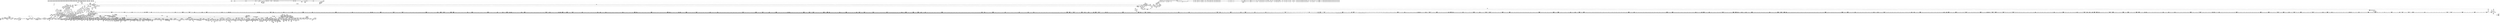 digraph {
	CE0x4bc6660 [shape=record,shape=Mrecord,label="{CE0x4bc6660|i64*_getelementptr_inbounds_(_28_x_i64_,_28_x_i64_*___llvm_gcov_ctr87,_i64_0,_i64_16)|*Constant*|*SummSource*}"]
	CE0x4be9e40 [shape=record,shape=Mrecord,label="{CE0x4be9e40|i64*_getelementptr_inbounds_(_11_x_i64_,_11_x_i64_*___llvm_gcov_ctr58,_i64_0,_i64_0)|*Constant*|*SummSource*}"]
	CE0x4b9f800 [shape=record,shape=Mrecord,label="{CE0x4b9f800|__aa_current_profile:_cred|security/apparmor/include/context.h,138|*SummSource*}"]
	CE0x4c67f50 [shape=record,shape=Mrecord,label="{CE0x4c67f50|80:_i64,_:_CRE_448,449_}"]
	CE0x4b94a30 [shape=record,shape=Mrecord,label="{CE0x4b94a30|i64_13|*Constant*|*SummSource*}"]
	CE0x4c26830 [shape=record,shape=Mrecord,label="{CE0x4c26830|aa_cred_profile:_tmp28|security/apparmor/include/context.h,100}"]
	CE0x4ba8070 [shape=record,shape=Mrecord,label="{CE0x4ba8070|__aa_current_profile:_tobool|security/apparmor/include/context.h,138|*SummSource*}"]
	CE0x4baa6f0 [shape=record,shape=Mrecord,label="{CE0x4baa6f0|i32_1|*Constant*|*SummSource*}"]
	CE0x4c4c570 [shape=record,shape=Mrecord,label="{CE0x4c4c570|0:_i16,_4:_i32,_8:_i16,_40:_%struct.super_block*,_:_SCMRE_611,612_}"]
	CE0x4c803e0 [shape=record,shape=Mrecord,label="{CE0x4c803e0|80:_i64,_:_CRE_1644,1645_}"]
	CE0x4bc7b80 [shape=record,shape=Mrecord,label="{CE0x4bc7b80|i64_0|*Constant*}"]
	CE0x4c44980 [shape=record,shape=Mrecord,label="{CE0x4c44980|0:_i16,_4:_i32,_8:_i16,_40:_%struct.super_block*,_:_SCMRE_487,488_}"]
	CE0x4b49430 [shape=record,shape=Mrecord,label="{CE0x4b49430|16:_%struct.vfsmount*,_24:_%struct.dentry*,_32:_%struct.inode*,_408:_%struct.cred*,_456:_i8*,_:_CRE_32,40_|*MultipleSource*|security/apparmor/lsm.c,474|Function::common_mmap&Arg::file::|*LoadInst*|security/apparmor/lsm.c,500}"]
	CE0x4c80e80 [shape=record,shape=Mrecord,label="{CE0x4c80e80|80:_i64,_:_CRE_1654,1655_}"]
	CE0x4b5fa30 [shape=record,shape=Mrecord,label="{CE0x4b5fa30|common_mmap:_tmp35|security/apparmor/lsm.c,488|*SummSink*}"]
	CE0x4ba35e0 [shape=record,shape=Mrecord,label="{CE0x4ba35e0|common_file_perm:_entry}"]
	CE0x4bc4080 [shape=record,shape=Mrecord,label="{CE0x4bc4080|0:_i16,_4:_i32,_8:_i16,_40:_%struct.super_block*,_:_SCMRE_24,32_|*MultipleSource*|security/apparmor/lsm.c,435|security/apparmor/include/apparmor.h,117|Function::mediated_filesystem&Arg::inode::|*LoadInst*|include/linux/fs.h,1916}"]
	CE0x4bdcbe0 [shape=record,shape=Mrecord,label="{CE0x4bdcbe0|aa_cred_profile:_tmp15|security/apparmor/include/context.h,100|*SummSink*}"]
	CE0x4b08e00 [shape=record,shape=Mrecord,label="{CE0x4b08e00|i64_1|*Constant*|*SummSource*}"]
	CE0x4bf2e90 [shape=record,shape=Mrecord,label="{CE0x4bf2e90|80:_i64,_:_CRE_583,584_}"]
	CE0x4b4d290 [shape=record,shape=Mrecord,label="{CE0x4b4d290|GLOBAL:___aa_current_profile|*Constant*|*SummSink*}"]
	CE0x4bcbf30 [shape=record,shape=Mrecord,label="{CE0x4bcbf30|common_file_perm:_do.end7|*SummSink*}"]
	CE0x4c76e60 [shape=record,shape=Mrecord,label="{CE0x4c76e60|80:_i64,_:_CRE_1263,1264_}"]
	CE0x4b66e00 [shape=record,shape=Mrecord,label="{CE0x4b66e00|common_mmap:_tmp9|security/apparmor/lsm.c,474|*SummSource*}"]
	CE0x4c5e290 [shape=record,shape=Mrecord,label="{CE0x4c5e290|80:_i64,_:_CRE_421,422_}"]
	CE0x4ce5b20 [shape=record,shape=Mrecord,label="{CE0x4ce5b20|aa_cred_profile:_tmp24|security/apparmor/include/context.h,100}"]
	CE0x4c38a40 [shape=record,shape=Mrecord,label="{CE0x4c38a40|0:_i16,_4:_i32,_8:_i16,_40:_%struct.super_block*,_:_SCMRE_232,236_|*MultipleSource*|security/apparmor/lsm.c,435|security/apparmor/include/apparmor.h,117|Function::mediated_filesystem&Arg::inode::|*LoadInst*|include/linux/fs.h,1916}"]
	CE0x4cdc710 [shape=record,shape=Mrecord,label="{CE0x4cdc710|get_current:_tmp2}"]
	CE0x4b918c0 [shape=record,shape=Mrecord,label="{CE0x4b918c0|0:_i16,_4:_i32,_8:_i16,_40:_%struct.super_block*,_:_SCMRE_189,190_}"]
	CE0x4b6a1d0 [shape=record,shape=Mrecord,label="{CE0x4b6a1d0|common_mmap:_tmp20|security/apparmor/lsm.c,483}"]
	CE0x4c74a40 [shape=record,shape=Mrecord,label="{CE0x4c74a40|80:_i64,_:_CRE_1229,1230_}"]
	CE0x4b8f800 [shape=record,shape=Mrecord,label="{CE0x4b8f800|44:_i32,_48:_i16,_128:_i8*,_:_SCMRE_96,104_|*MultipleSource*|Function::aa_cred_profile&Arg::cred::|*LoadInst*|security/apparmor/lsm.c,429|security/apparmor/include/context.h,99}"]
	CE0x4bbdfc0 [shape=record,shape=Mrecord,label="{CE0x4bbdfc0|i64*_getelementptr_inbounds_(_28_x_i64_,_28_x_i64_*___llvm_gcov_ctr87,_i64_0,_i64_9)|*Constant*}"]
	CE0x4c5da10 [shape=record,shape=Mrecord,label="{CE0x4c5da10|80:_i64,_:_CRE_413,414_}"]
	CE0x4c688e0 [shape=record,shape=Mrecord,label="{CE0x4c688e0|80:_i64,_:_CRE_457,458_}"]
	CE0x4bf4f00 [shape=record,shape=Mrecord,label="{CE0x4bf4f00|common_file_perm:_tmp47|security/apparmor/lsm.c,448|*SummSink*}"]
	CE0x4bcba00 [shape=record,shape=Mrecord,label="{CE0x4bcba00|common_file_perm:_tmp21|security/apparmor/lsm.c,432|*SummSource*}"]
	CE0x4bcf4e0 [shape=record,shape=Mrecord,label="{CE0x4bcf4e0|file_inode:_tmp1}"]
	CE0x4bb6b40 [shape=record,shape=Mrecord,label="{CE0x4bb6b40|44:_i32,_48:_i16,_128:_i8*,_:_SCMRE_120,128_|*MultipleSource*|Function::aa_cred_profile&Arg::cred::|*LoadInst*|security/apparmor/lsm.c,429|security/apparmor/include/context.h,99}"]
	CE0x4bf4490 [shape=record,shape=Mrecord,label="{CE0x4bf4490|i64_22|*Constant*|*SummSource*}"]
	CE0x4bf9600 [shape=record,shape=Mrecord,label="{CE0x4bf9600|common_file_perm:_tmp52|security/apparmor/lsm.c,447}"]
	CE0x4c833b0 [shape=record,shape=Mrecord,label="{CE0x4c833b0|80:_i64,_:_CRE_1696,1704_|*MultipleSource*|security/apparmor/include/apparmor.h,117|*LoadInst*|security/apparmor/include/apparmor.h,117}"]
	CE0x4b317b0 [shape=record,shape=Mrecord,label="{CE0x4b317b0|apparmor_file_mprotect:_and|security/apparmor/lsm.c,501|*SummSink*}"]
	CE0x4b390c0 [shape=record,shape=Mrecord,label="{CE0x4b390c0|16:_%struct.vfsmount*,_24:_%struct.dentry*,_32:_%struct.inode*,_408:_%struct.cred*,_456:_i8*,_:_CRE_83,84_}"]
	CE0x4babc90 [shape=record,shape=Mrecord,label="{CE0x4babc90|GLOBAL:___llvm_gcov_ctr46|Global_var:__llvm_gcov_ctr46|*SummSink*}"]
	CE0x4bad170 [shape=record,shape=Mrecord,label="{CE0x4bad170|common_file_perm:_if.then|*SummSource*}"]
	CE0x4bd7640 [shape=record,shape=Mrecord,label="{CE0x4bd7640|aa_cred_profile:_tmp14|security/apparmor/include/context.h,100}"]
	CE0x4ce6650 [shape=record,shape=Mrecord,label="{CE0x4ce6650|aa_cred_profile:_do.end8}"]
	CE0x4c94cf0 [shape=record,shape=Mrecord,label="{CE0x4c94cf0|_call_void_mcount()_#2|*SummSink*}"]
	CE0x4bf2d80 [shape=record,shape=Mrecord,label="{CE0x4bf2d80|80:_i64,_:_CRE_582,583_}"]
	CE0x4b51900 [shape=record,shape=Mrecord,label="{CE0x4b51900|16:_%struct.vfsmount*,_24:_%struct.dentry*,_32:_%struct.inode*,_408:_%struct.cred*,_456:_i8*,_:_CRE_164,165_}"]
	CE0x4b8c400 [shape=record,shape=Mrecord,label="{CE0x4b8c400|i1_true|*Constant*}"]
	CE0x4bca720 [shape=record,shape=Mrecord,label="{CE0x4bca720|common_file_perm:_tmp22|security/apparmor/lsm.c,432}"]
	CE0x4cf7aa0 [shape=record,shape=Mrecord,label="{CE0x4cf7aa0|aa_cred_profile:_tmp34|security/apparmor/include/context.h,101}"]
	CE0x4b16c30 [shape=record,shape=Mrecord,label="{CE0x4b16c30|80:_i64,_160:_%struct.file*,_:_CRE_99,100_}"]
	CE0x4b686b0 [shape=record,shape=Mrecord,label="{CE0x4b686b0|common_mmap:_and|security/apparmor/lsm.c,477|*SummSink*}"]
	CE0x4bf1fb0 [shape=record,shape=Mrecord,label="{CE0x4bf1fb0|80:_i64,_:_CRE_569,570_}"]
	CE0x4c766f0 [shape=record,shape=Mrecord,label="{CE0x4c766f0|80:_i64,_:_CRE_1256,1257_}"]
	CE0x4bb13b0 [shape=record,shape=Mrecord,label="{CE0x4bb13b0|common_file_perm:_return|*SummSink*}"]
	CE0x4bf75a0 [shape=record,shape=Mrecord,label="{CE0x4bf75a0|common_file_perm:_tmp51|security/apparmor/lsm.c,447|*SummSink*}"]
	CE0x4c990f0 [shape=record,shape=Mrecord,label="{CE0x4c990f0|__aa_current_profile:_tmp8|security/apparmor/include/context.h,138|*SummSource*}"]
	CE0x4ba8530 [shape=record,shape=Mrecord,label="{CE0x4ba8530|GLOBAL:_mediated_filesystem|*Constant*}"]
	CE0x4b476a0 [shape=record,shape=Mrecord,label="{CE0x4b476a0|common_file_perm:_tmp31|security/apparmor/lsm.c,434|*SummSink*}"]
	CE0x4b5ba90 [shape=record,shape=Mrecord,label="{CE0x4b5ba90|16:_%struct.vfsmount*,_24:_%struct.dentry*,_32:_%struct.inode*,_408:_%struct.cred*,_456:_i8*,_:_CRE_408,416_|*MultipleSource*|security/apparmor/lsm.c,474|Function::common_mmap&Arg::file::|*LoadInst*|security/apparmor/lsm.c,500}"]
	CE0x4ba0530 [shape=record,shape=Mrecord,label="{CE0x4ba0530|__aa_current_profile:_call4|security/apparmor/include/context.h,138|*SummSource*}"]
	CE0x4b85320 [shape=record,shape=Mrecord,label="{CE0x4b85320|44:_i32,_48:_i16,_128:_i8*,_:_SCMRE_8,16_|*MultipleSource*|Function::aa_cred_profile&Arg::cred::|*LoadInst*|security/apparmor/lsm.c,429|security/apparmor/include/context.h,99}"]
	CE0x4b9a800 [shape=record,shape=Mrecord,label="{CE0x4b9a800|common_mmap:_and12|security/apparmor/lsm.c,485|*SummSource*}"]
	CE0x4b69900 [shape=record,shape=Mrecord,label="{CE0x4b69900|i64_9|*Constant*|*SummSink*}"]
	CE0x4bbfa70 [shape=record,shape=Mrecord,label="{CE0x4bbfa70|common_file_perm:_tmp15|security/apparmor/lsm.c,432|*SummSink*}"]
	CE0x4bd9950 [shape=record,shape=Mrecord,label="{CE0x4bd9950|COLLAPSED:_GCMRE___llvm_gcov_ctr46_internal_global_16_x_i64_zeroinitializer:_elem_0:default:}"]
	CE0x4b39d00 [shape=record,shape=Mrecord,label="{CE0x4b39d00|16:_%struct.vfsmount*,_24:_%struct.dentry*,_32:_%struct.inode*,_408:_%struct.cred*,_456:_i8*,_:_CRE_90,91_}"]
	CE0x4b1d0f0 [shape=record,shape=Mrecord,label="{CE0x4b1d0f0|apparmor_file_mprotect:_tmp4|*LoadInst*|security/apparmor/lsm.c,500|*SummSink*}"]
	CE0x4bf9c00 [shape=record,shape=Mrecord,label="{CE0x4bf9c00|common_file_perm:_tmp53|security/apparmor/lsm.c,447}"]
	CE0x4baade0 [shape=record,shape=Mrecord,label="{CE0x4baade0|0:_i16,_4:_i32,_8:_i16,_40:_%struct.super_block*,_:_SCMRE_152,153_}"]
	CE0x4c6ab20 [shape=record,shape=Mrecord,label="{CE0x4c6ab20|80:_i64,_:_CRE_96,104_|*MultipleSource*|security/apparmor/include/apparmor.h,117|*LoadInst*|security/apparmor/include/apparmor.h,117}"]
	CE0x4b868c0 [shape=record,shape=Mrecord,label="{CE0x4b868c0|aa_cred_profile:_bb|*SummSource*}"]
	CE0x4c3dd40 [shape=record,shape=Mrecord,label="{CE0x4c3dd40|0:_i16,_4:_i32,_8:_i16,_40:_%struct.super_block*,_:_SCMRE_290,291_}"]
	CE0x4c6e170 [shape=record,shape=Mrecord,label="{CE0x4c6e170|80:_i64,_:_CRE_320,328_|*MultipleSource*|security/apparmor/include/apparmor.h,117|*LoadInst*|security/apparmor/include/apparmor.h,117}"]
	CE0x4c441b0 [shape=record,shape=Mrecord,label="{CE0x4c441b0|0:_i16,_4:_i32,_8:_i16,_40:_%struct.super_block*,_:_SCMRE_482,483_}"]
	CE0x4c7c1c0 [shape=record,shape=Mrecord,label="{CE0x4c7c1c0|80:_i64,_:_CRE_1360,1361_}"]
	CE0x4b9c6c0 [shape=record,shape=Mrecord,label="{CE0x4b9c6c0|common_mmap:_tmp30|security/apparmor/lsm.c,485|*SummSource*}"]
	CE0x4bb96b0 [shape=record,shape=Mrecord,label="{CE0x4bb96b0|i64_15|*Constant*}"]
	CE0x4b5b300 [shape=record,shape=Mrecord,label="{CE0x4b5b300|16:_%struct.vfsmount*,_24:_%struct.dentry*,_32:_%struct.inode*,_408:_%struct.cred*,_456:_i8*,_:_CRE_396,400_|*MultipleSource*|security/apparmor/lsm.c,474|Function::common_mmap&Arg::file::|*LoadInst*|security/apparmor/lsm.c,500}"]
	CE0x4bc5930 [shape=record,shape=Mrecord,label="{CE0x4bc5930|%struct.aa_task_cxt*_null|*Constant*|*SummSource*}"]
	CE0x4bc3d30 [shape=record,shape=Mrecord,label="{CE0x4bc3d30|mediated_filesystem:_i_sb|security/apparmor/include/apparmor.h,117|*SummSource*}"]
	CE0x4bfcde0 [shape=record,shape=Mrecord,label="{CE0x4bfcde0|common_file_perm:_tmp55|security/apparmor/lsm.c,449|*SummSource*}"]
	CE0x4b55bd0 [shape=record,shape=Mrecord,label="{CE0x4b55bd0|16:_%struct.vfsmount*,_24:_%struct.dentry*,_32:_%struct.inode*,_408:_%struct.cred*,_456:_i8*,_:_CRE_202,203_}"]
	CE0x4c7bd80 [shape=record,shape=Mrecord,label="{CE0x4c7bd80|80:_i64,_:_CRE_1356,1357_}"]
	CE0x4c56f90 [shape=record,shape=Mrecord,label="{CE0x4c56f90|0:_i16,_4:_i32,_8:_i16,_40:_%struct.super_block*,_:_SCMRE_910,911_}"]
	CE0x4b92b80 [shape=record,shape=Mrecord,label="{CE0x4b92b80|0:_i16,_4:_i32,_8:_i16,_40:_%struct.super_block*,_:_SCMRE_201,202_}"]
	CE0x4bb03d0 [shape=record,shape=Mrecord,label="{CE0x4bb03d0|common_file_perm:_lnot2|security/apparmor/lsm.c,432|*SummSource*}"]
	CE0x4ba66c0 [shape=record,shape=Mrecord,label="{CE0x4ba66c0|common_file_perm:_land.lhs.true20|*SummSink*}"]
	CE0x4bd93d0 [shape=record,shape=Mrecord,label="{CE0x4bd93d0|aa_cred_profile:_conv|security/apparmor/include/context.h,100}"]
	CE0x4b89a40 [shape=record,shape=Mrecord,label="{CE0x4b89a40|44:_i32,_48:_i16,_128:_i8*,_:_SCMRE_160,168_|*MultipleSource*|Function::aa_cred_profile&Arg::cred::|*LoadInst*|security/apparmor/lsm.c,429|security/apparmor/include/context.h,99}"]
	CE0x4b42670 [shape=record,shape=Mrecord,label="{CE0x4b42670|16:_%struct.vfsmount*,_24:_%struct.dentry*,_32:_%struct.inode*,_408:_%struct.cred*,_456:_i8*,_:_CRE_101,102_}"]
	CE0x4bdd410 [shape=record,shape=Mrecord,label="{CE0x4bdd410|aa_cred_profile:_tmp17|security/apparmor/include/context.h,100}"]
	CE0x4c5df60 [shape=record,shape=Mrecord,label="{CE0x4c5df60|80:_i64,_:_CRE_418,419_}"]
	CE0x4bbce80 [shape=record,shape=Mrecord,label="{CE0x4bbce80|aa_file_perm:_uid|security/apparmor/file.c,451}"]
	CE0x4baf180 [shape=record,shape=Mrecord,label="{CE0x4baf180|i64*_getelementptr_inbounds_(_28_x_i64_,_28_x_i64_*___llvm_gcov_ctr87,_i64_0,_i64_1)|*Constant*}"]
	CE0x4b66f30 [shape=record,shape=Mrecord,label="{CE0x4b66f30|common_mmap:_tmp9|security/apparmor/lsm.c,474|*SummSink*}"]
	CE0x4b38f00 [shape=record,shape=Mrecord,label="{CE0x4b38f00|16:_%struct.vfsmount*,_24:_%struct.dentry*,_32:_%struct.inode*,_408:_%struct.cred*,_456:_i8*,_:_CRE_82,83_}"]
	CE0x4c58250 [shape=record,shape=Mrecord,label="{CE0x4c58250|0:_i16,_4:_i32,_8:_i16,_40:_%struct.super_block*,_:_SCMRE_922,923_}"]
	CE0x4bb26b0 [shape=record,shape=Mrecord,label="{CE0x4bb26b0|aa_cred_profile:_lnot3|security/apparmor/include/context.h,100|*SummSource*}"]
	CE0x4c75e70 [shape=record,shape=Mrecord,label="{CE0x4c75e70|80:_i64,_:_CRE_1248,1249_}"]
	CE0x4b320e0 [shape=record,shape=Mrecord,label="{CE0x4b320e0|i1_true|*Constant*}"]
	CE0x4bc3120 [shape=record,shape=Mrecord,label="{CE0x4bc3120|common_file_perm:_tmp8|security/apparmor/lsm.c,432}"]
	CE0x4c3ae60 [shape=record,shape=Mrecord,label="{CE0x4c3ae60|0:_i16,_4:_i32,_8:_i16,_40:_%struct.super_block*,_:_SCMRE_260,261_}"]
	CE0x4c6ef00 [shape=record,shape=Mrecord,label="{CE0x4c6ef00|80:_i64,_:_CRE_376,380_|*MultipleSource*|security/apparmor/include/apparmor.h,117|*LoadInst*|security/apparmor/include/apparmor.h,117}"]
	CE0x4c801c0 [shape=record,shape=Mrecord,label="{CE0x4c801c0|80:_i64,_:_CRE_1642,1643_}"]
	CE0x4c867e0 [shape=record,shape=Mrecord,label="{CE0x4c867e0|80:_i64,_:_CRE_1896,1904_|*MultipleSource*|security/apparmor/include/apparmor.h,117|*LoadInst*|security/apparmor/include/apparmor.h,117}"]
	CE0x4b98640 [shape=record,shape=Mrecord,label="{CE0x4b98640|common_file_perm:_tmp44|security/apparmor/lsm.c,447|*SummSink*}"]
	CE0x4c22610 [shape=record,shape=Mrecord,label="{CE0x4c22610|__aa_current_profile:_tmp7|security/apparmor/include/context.h,138}"]
	CE0x4b847c0 [shape=record,shape=Mrecord,label="{CE0x4b847c0|common_file_perm:_tmp24|security/apparmor/lsm.c,432}"]
	CE0x4b54a50 [shape=record,shape=Mrecord,label="{CE0x4b54a50|16:_%struct.vfsmount*,_24:_%struct.dentry*,_32:_%struct.inode*,_408:_%struct.cred*,_456:_i8*,_:_CRE_192,193_}"]
	CE0x4b3da20 [shape=record,shape=Mrecord,label="{CE0x4b3da20|common_mmap:_tmp2|security/apparmor/lsm.c,474|*SummSource*}"]
	CE0x4c50930 [shape=record,shape=Mrecord,label="{CE0x4c50930|0:_i16,_4:_i32,_8:_i16,_40:_%struct.super_block*,_:_SCMRE_768,776_|*MultipleSource*|security/apparmor/lsm.c,435|security/apparmor/include/apparmor.h,117|Function::mediated_filesystem&Arg::inode::|*LoadInst*|include/linux/fs.h,1916}"]
	CE0x4ba9380 [shape=record,shape=Mrecord,label="{CE0x4ba9380|mediated_filesystem:_tmp}"]
	CE0x4be2680 [shape=record,shape=Mrecord,label="{CE0x4be2680|_call_void_asm_sideeffect_1:_09ud2_0A.pushsection___bug_table,_22a_22_0A2:_09.long_1b_-_2b,_$_0:c_-_2b_0A_09.word_$_1:c_,_0_0A_09.org_2b+$_2:c_0A.popsection_,_i,i,i,_dirflag_,_fpsr_,_flags_(i8*_getelementptr_inbounds_(_36_x_i8_,_36_x_i8_*_.str12,_i32_0,_i32_0),_i32_100,_i64_12)_#2,_!dbg_!15490,_!srcloc_!15493|security/apparmor/include/context.h,100|*SummSink*}"]
	CE0x4c4c250 [shape=record,shape=Mrecord,label="{CE0x4c4c250|0:_i16,_4:_i32,_8:_i16,_40:_%struct.super_block*,_:_SCMRE_609,610_}"]
	CE0x4bc8ee0 [shape=record,shape=Mrecord,label="{CE0x4bc8ee0|i64_1|*Constant*}"]
	CE0x4b2c1d0 [shape=record,shape=Mrecord,label="{CE0x4b2c1d0|common_mmap:_tmp22|security/apparmor/lsm.c,483|*SummSink*}"]
	CE0x4c53110 [shape=record,shape=Mrecord,label="{CE0x4c53110|0:_i16,_4:_i32,_8:_i16,_40:_%struct.super_block*,_:_SCMRE_870,871_}"]
	CE0x4c784b0 [shape=record,shape=Mrecord,label="{CE0x4c784b0|80:_i64,_:_CRE_1304,1305_}"]
	CE0x4bc0720 [shape=record,shape=Mrecord,label="{CE0x4bc0720|aa_cred_profile:_profile|security/apparmor/include/context.h,100|*SummSink*}"]
	CE0x4b36ed0 [shape=record,shape=Mrecord,label="{CE0x4b36ed0|apparmor_file_mprotect:_prot|Function::apparmor_file_mprotect&Arg::prot::|*SummSource*}"]
	CE0x4b4c200 [shape=record,shape=Mrecord,label="{CE0x4b4c200|0:_i16,_4:_i32,_8:_i16,_40:_%struct.super_block*,_:_SCMRE_179,180_}"]
	CE0x4b42d70 [shape=record,shape=Mrecord,label="{CE0x4b42d70|16:_%struct.vfsmount*,_24:_%struct.dentry*,_32:_%struct.inode*,_408:_%struct.cred*,_456:_i8*,_:_CRE_105,106_}"]
	CE0x4b856e0 [shape=record,shape=Mrecord,label="{CE0x4b856e0|common_file_perm:_tmp25|security/apparmor/lsm.c,434|*SummSink*}"]
	CE0x4c4b120 [shape=record,shape=Mrecord,label="{CE0x4c4b120|0:_i16,_4:_i32,_8:_i16,_40:_%struct.super_block*,_:_SCMRE_598,599_}"]
	CE0x4b30f60 [shape=record,shape=Mrecord,label="{CE0x4b30f60|common_mmap:_if.end|*SummSink*}"]
	CE0x4c48d30 [shape=record,shape=Mrecord,label="{CE0x4c48d30|0:_i16,_4:_i32,_8:_i16,_40:_%struct.super_block*,_:_SCMRE_575,576_}"]
	CE0x4c7c0b0 [shape=record,shape=Mrecord,label="{CE0x4c7c0b0|80:_i64,_:_CRE_1359,1360_}"]
	CE0x4b895c0 [shape=record,shape=Mrecord,label="{CE0x4b895c0|i8*_getelementptr_inbounds_(_24_x_i8_,_24_x_i8_*_.str8,_i32_0,_i32_0)|*Constant*}"]
	CE0x4c68b00 [shape=record,shape=Mrecord,label="{CE0x4c68b00|80:_i64,_:_CRE_459,460_}"]
	CE0x4c98630 [shape=record,shape=Mrecord,label="{CE0x4c98630|mediated_filesystem:_lnot|security/apparmor/include/apparmor.h,117}"]
	CE0x4beabc0 [shape=record,shape=Mrecord,label="{CE0x4beabc0|__aa_current_profile:_do.body|*SummSource*}"]
	CE0x4c52d80 [shape=record,shape=Mrecord,label="{CE0x4c52d80|0:_i16,_4:_i32,_8:_i16,_40:_%struct.super_block*,_:_SCMRE_867,868_}"]
	CE0x4bc10f0 [shape=record,shape=Mrecord,label="{CE0x4bc10f0|common_file_perm:_tmp4|*LoadInst*|security/apparmor/lsm.c,428}"]
	CE0x4b18e80 [shape=record,shape=Mrecord,label="{CE0x4b18e80|apparmor_file_mprotect:_tmp3}"]
	CE0x4b86170 [shape=record,shape=Mrecord,label="{CE0x4b86170|%struct.aa_profile*_null|*Constant*}"]
	CE0x4bf00d0 [shape=record,shape=Mrecord,label="{CE0x4bf00d0|80:_i64,_:_CRE_464,472_|*MultipleSource*|security/apparmor/include/apparmor.h,117|*LoadInst*|security/apparmor/include/apparmor.h,117}"]
	CE0x4cb4da0 [shape=record,shape=Mrecord,label="{CE0x4cb4da0|GLOBAL:_file_inode17|*Constant*}"]
	CE0x4cf07a0 [shape=record,shape=Mrecord,label="{CE0x4cf07a0|aa_cred_profile:_do.body}"]
	CE0x4b331a0 [shape=record,shape=Mrecord,label="{CE0x4b331a0|common_mmap:_lor.lhs.false|*SummSink*}"]
	CE0x4b17b40 [shape=record,shape=Mrecord,label="{CE0x4b17b40|GLOBAL:_common_mmap|*Constant*|*SummSource*}"]
	CE0x4b18670 [shape=record,shape=Mrecord,label="{CE0x4b18670|common_mmap:_op|Function::common_mmap&Arg::op::|*SummSink*}"]
	CE0x4b87250 [shape=record,shape=Mrecord,label="{CE0x4b87250|common_file_perm:_tmp17|security/apparmor/lsm.c,432|*SummSink*}"]
	CE0x4beb970 [shape=record,shape=Mrecord,label="{CE0x4beb970|aa_file_perm:_uid|security/apparmor/file.c,451|*SummSink*}"]
	CE0x4b2c610 [shape=record,shape=Mrecord,label="{CE0x4b2c610|common_mmap:_and7|security/apparmor/lsm.c,483|*SummSource*}"]
	CE0x4bc5fc0 [shape=record,shape=Mrecord,label="{CE0x4bc5fc0|i64*_getelementptr_inbounds_(_2_x_i64_,_2_x_i64_*___llvm_gcov_ctr55,_i64_0,_i64_0)|*Constant*|*SummSource*}"]
	CE0x4b9f060 [shape=record,shape=Mrecord,label="{CE0x4b9f060|_ret_%struct.task_struct*_%tmp4,_!dbg_!15471|./arch/x86/include/asm/current.h,14|*SummSink*}"]
	CE0x4c743e0 [shape=record,shape=Mrecord,label="{CE0x4c743e0|80:_i64,_:_CRE_1223,1224_}"]
	CE0x4c71f30 [shape=record,shape=Mrecord,label="{CE0x4c71f30|80:_i64,_:_CRE_664,672_|*MultipleSource*|security/apparmor/include/apparmor.h,117|*LoadInst*|security/apparmor/include/apparmor.h,117}"]
	CE0x4bdb030 [shape=record,shape=Mrecord,label="{CE0x4bdb030|0:_i16,_4:_i32,_8:_i16,_40:_%struct.super_block*,_:_SCMRE_8,12_|*MultipleSource*|security/apparmor/lsm.c,435|security/apparmor/include/apparmor.h,117|Function::mediated_filesystem&Arg::inode::|*LoadInst*|include/linux/fs.h,1916}"]
	CE0x4c43630 [shape=record,shape=Mrecord,label="{CE0x4c43630|0:_i16,_4:_i32,_8:_i16,_40:_%struct.super_block*,_:_SCMRE_474,475_}"]
	CE0x4b1ee60 [shape=record,shape=Mrecord,label="{CE0x4b1ee60|_call_void_mcount()_#2|*SummSource*}"]
	CE0x4b693d0 [shape=record,shape=Mrecord,label="{CE0x4b693d0|common_mmap:_tobool6|security/apparmor/lsm.c,483|*SummSink*}"]
	CE0x4b19470 [shape=record,shape=Mrecord,label="{CE0x4b19470|80:_i64,_160:_%struct.file*,_:_CRE_48,56_|*MultipleSource*|Function::apparmor_file_mprotect&Arg::vma::|security/apparmor/lsm.c,500}"]
	CE0x4c3d890 [shape=record,shape=Mrecord,label="{CE0x4c3d890|0:_i16,_4:_i32,_8:_i16,_40:_%struct.super_block*,_:_SCMRE_287,288_}"]
	CE0x4be9fc0 [shape=record,shape=Mrecord,label="{CE0x4be9fc0|%struct.task_struct*_(%struct.task_struct**)*_asm_movq_%gs:$_1:P_,$0_,_r,im,_dirflag_,_fpsr_,_flags_|*SummSource*}"]
	"CONST[source:2(external),value:2(dynamic)][purpose:{operation}]"
	CE0x4c3ffa0 [shape=record,shape=Mrecord,label="{CE0x4c3ffa0|0:_i16,_4:_i32,_8:_i16,_40:_%struct.super_block*,_:_SCMRE_312,320_|*MultipleSource*|security/apparmor/lsm.c,435|security/apparmor/include/apparmor.h,117|Function::mediated_filesystem&Arg::inode::|*LoadInst*|include/linux/fs.h,1916}"]
	CE0x4b3f970 [shape=record,shape=Mrecord,label="{CE0x4b3f970|aa_cred_profile:_tmp29|security/apparmor/include/context.h,100|*SummSink*}"]
	CE0x4c7cb50 [shape=record,shape=Mrecord,label="{CE0x4c7cb50|80:_i64,_:_CRE_1369,1370_}"]
	CE0x4cdf830 [shape=record,shape=Mrecord,label="{CE0x4cdf830|aa_path_perm:_request|Function::aa_path_perm&Arg::request::|*SummSink*}"]
	CE0x4b56d50 [shape=record,shape=Mrecord,label="{CE0x4b56d50|16:_%struct.vfsmount*,_24:_%struct.dentry*,_32:_%struct.inode*,_408:_%struct.cred*,_456:_i8*,_:_CRE_212,213_}"]
	CE0x4bd78e0 [shape=record,shape=Mrecord,label="{CE0x4bd78e0|common_file_perm:_tmp12|security/apparmor/lsm.c,432|*SummSource*}"]
	CE0x4c5d080 [shape=record,shape=Mrecord,label="{CE0x4c5d080|80:_i64,_:_CRE_404,405_}"]
	CE0x4b64610 [shape=record,shape=Mrecord,label="{CE0x4b64610|i32_4|*Constant*}"]
	CE0x4c5d4c0 [shape=record,shape=Mrecord,label="{CE0x4c5d4c0|80:_i64,_:_CRE_408,409_}"]
	CE0x4b5aaf0 [shape=record,shape=Mrecord,label="{CE0x4b5aaf0|16:_%struct.vfsmount*,_24:_%struct.dentry*,_32:_%struct.inode*,_408:_%struct.cred*,_456:_i8*,_:_CRE_376,384_|*MultipleSource*|security/apparmor/lsm.c,474|Function::common_mmap&Arg::file::|*LoadInst*|security/apparmor/lsm.c,500}"]
	CE0x4c49e60 [shape=record,shape=Mrecord,label="{CE0x4c49e60|0:_i16,_4:_i32,_8:_i16,_40:_%struct.super_block*,_:_SCMRE_586,587_}"]
	CE0x46c7fd0 [shape=record,shape=Mrecord,label="{CE0x46c7fd0|80:_i64,_160:_%struct.file*,_:_CRE_0,8_|*MultipleSource*|Function::apparmor_file_mprotect&Arg::vma::|security/apparmor/lsm.c,500}"]
	CE0x4b38300 [shape=record,shape=Mrecord,label="{CE0x4b38300|_ret_i32_%call,_!dbg_!15476|security/apparmor/lsm.c,500|*SummSink*}"]
	CE0x4c29420 [shape=record,shape=Mrecord,label="{CE0x4c29420|file_inode:_bb|*SummSink*}"]
	CE0x4b37840 [shape=record,shape=Mrecord,label="{CE0x4b37840|common_mmap:_flags|Function::common_mmap&Arg::flags::|*SummSource*}"]
	CE0x4b38020 [shape=record,shape=Mrecord,label="{CE0x4b38020|_ret_i32_%call,_!dbg_!15476|security/apparmor/lsm.c,500}"]
	CE0x4c53d90 [shape=record,shape=Mrecord,label="{CE0x4c53d90|0:_i16,_4:_i32,_8:_i16,_40:_%struct.super_block*,_:_SCMRE_878,879_}"]
	CE0x4c5d3b0 [shape=record,shape=Mrecord,label="{CE0x4c5d3b0|80:_i64,_:_CRE_407,408_}"]
	CE0x4bf3b50 [shape=record,shape=Mrecord,label="{CE0x4bf3b50|80:_i64,_:_CRE_595,596_}"]
	CE0x4b2f1e0 [shape=record,shape=Mrecord,label="{CE0x4b2f1e0|%struct.task_struct*_(%struct.task_struct**)*_asm_movq_%gs:$_1:P_,$0_,_r,im,_dirflag_,_fpsr_,_flags_}"]
	CE0x4c77a10 [shape=record,shape=Mrecord,label="{CE0x4c77a10|80:_i64,_:_CRE_1274,1275_}"]
	CE0x4b65d10 [shape=record,shape=Mrecord,label="{CE0x4b65d10|i64_3|*Constant*}"]
	CE0x4b48880 [shape=record,shape=Mrecord,label="{CE0x4b48880|i64_15|*Constant*}"]
	CE0x4ba8260 [shape=record,shape=Mrecord,label="{CE0x4ba8260|file_inode:_f|Function::file_inode&Arg::f::|*SummSource*}"]
	CE0x4be3c30 [shape=record,shape=Mrecord,label="{CE0x4be3c30|i32_100|*Constant*|*SummSource*}"]
	CE0x4b17f80 [shape=record,shape=Mrecord,label="{CE0x4b17f80|common_mmap:_entry|*SummSource*}"]
	CE0x4c53a70 [shape=record,shape=Mrecord,label="{CE0x4c53a70|0:_i16,_4:_i32,_8:_i16,_40:_%struct.super_block*,_:_SCMRE_876,877_}"]
	CE0x4ca8170 [shape=record,shape=Mrecord,label="{CE0x4ca8170|aa_cred_profile:_tobool1|security/apparmor/include/context.h,100}"]
	CE0x4c5ea00 [shape=record,shape=Mrecord,label="{CE0x4c5ea00|80:_i64,_:_CRE_428,429_}"]
	CE0x4bfbd40 [shape=record,shape=Mrecord,label="{CE0x4bfbd40|common_file_perm:_retval.0}"]
	CE0x4c382f0 [shape=record,shape=Mrecord,label="{CE0x4c382f0|0:_i16,_4:_i32,_8:_i16,_40:_%struct.super_block*,_:_SCMRE_212,216_|*MultipleSource*|security/apparmor/lsm.c,435|security/apparmor/include/apparmor.h,117|Function::mediated_filesystem&Arg::inode::|*LoadInst*|include/linux/fs.h,1916}"]
	CE0x4b83220 [shape=record,shape=Mrecord,label="{CE0x4b83220|44:_i32,_48:_i16,_128:_i8*,_:_SCMRE_24,28_|*MultipleSource*|Function::aa_cred_profile&Arg::cred::|*LoadInst*|security/apparmor/lsm.c,429|security/apparmor/include/context.h,99}"]
	CE0x4cb7160 [shape=record,shape=Mrecord,label="{CE0x4cb7160|i64_4|*Constant*}"]
	CE0x4c755f0 [shape=record,shape=Mrecord,label="{CE0x4c755f0|80:_i64,_:_CRE_1240,1241_}"]
	CE0x4b9d610 [shape=record,shape=Mrecord,label="{CE0x4b9d610|i64*_getelementptr_inbounds_(_19_x_i64_,_19_x_i64_*___llvm_gcov_ctr96,_i64_0,_i64_16)|*Constant*|*SummSource*}"]
	CE0x4c20b00 [shape=record,shape=Mrecord,label="{CE0x4c20b00|0:_i16,_4:_i32,_8:_i16,_40:_%struct.super_block*,_:_SCMRE_153,154_}"]
	CE0x4bb2140 [shape=record,shape=Mrecord,label="{CE0x4bb2140|common_file_perm:_tmp6|*LoadInst*|security/apparmor/lsm.c,429|*SummSink*}"]
	CE0x4c89d50 [shape=record,shape=Mrecord,label="{CE0x4c89d50|GLOBAL:_get_current|*Constant*}"]
	CE0x4b1a5c0 [shape=record,shape=Mrecord,label="{CE0x4b1a5c0|apparmor_file_mprotect:_vma|Function::apparmor_file_mprotect&Arg::vma::|*SummSource*}"]
	CE0x4b84310 [shape=record,shape=Mrecord,label="{CE0x4b84310|aa_cred_profile:_security|security/apparmor/include/context.h,99|*SummSource*}"]
	CE0x4be1e10 [shape=record,shape=Mrecord,label="{CE0x4be1e10|aa_cred_profile:_tmp21|security/apparmor/include/context.h,100|*SummSource*}"]
	CE0x4c76c40 [shape=record,shape=Mrecord,label="{CE0x4c76c40|80:_i64,_:_CRE_1261,1262_}"]
	CE0x4be62c0 [shape=record,shape=Mrecord,label="{CE0x4be62c0|i64*_getelementptr_inbounds_(_2_x_i64_,_2_x_i64_*___llvm_gcov_ctr2919,_i64_0,_i64_1)|*Constant*|*SummSink*}"]
	CE0x4cdf190 [shape=record,shape=Mrecord,label="{CE0x4cdf190|aa_file_perm:_f_path|security/apparmor/file.c,456}"]
	CE0x4c6a1c0 [shape=record,shape=Mrecord,label="{CE0x4c6a1c0|80:_i64,_:_CRE_56,64_|*MultipleSource*|security/apparmor/include/apparmor.h,117|*LoadInst*|security/apparmor/include/apparmor.h,117}"]
	CE0x4c8cfd0 [shape=record,shape=Mrecord,label="{CE0x4c8cfd0|i8*_getelementptr_inbounds_(_45_x_i8_,_45_x_i8_*_.str14,_i32_0,_i32_0)|*Constant*}"]
	CE0x4caea80 [shape=record,shape=Mrecord,label="{CE0x4caea80|i64*_getelementptr_inbounds_(_2_x_i64_,_2_x_i64_*___llvm_gcov_ctr112,_i64_0,_i64_1)|*Constant*|*SummSink*}"]
	CE0x4bad4c0 [shape=record,shape=Mrecord,label="{CE0x4bad4c0|common_file_perm:_tmp12|security/apparmor/lsm.c,432|*SummSink*}"]
	CE0x4cdeb50 [shape=record,shape=Mrecord,label="{CE0x4cdeb50|i64*_getelementptr_inbounds_(_2_x_i64_,_2_x_i64_*___llvm_gcov_ctr2919,_i64_0,_i64_1)|*Constant*}"]
	CE0x4bec3d0 [shape=record,shape=Mrecord,label="{CE0x4bec3d0|i64*_getelementptr_inbounds_(_11_x_i64_,_11_x_i64_*___llvm_gcov_ctr58,_i64_0,_i64_1)|*Constant*|*SummSink*}"]
	CE0x4b1b5b0 [shape=record,shape=Mrecord,label="{CE0x4b1b5b0|80:_i64,_160:_%struct.file*,_:_CRE_112,113_}"]
	CE0x4b1ed90 [shape=record,shape=Mrecord,label="{CE0x4b1ed90|_call_void_mcount()_#2}"]
	CE0x4bf10e0 [shape=record,shape=Mrecord,label="{CE0x4bf10e0|80:_i64,_:_CRE_544,552_|*MultipleSource*|security/apparmor/include/apparmor.h,117|*LoadInst*|security/apparmor/include/apparmor.h,117}"]
	CE0x4b30b70 [shape=record,shape=Mrecord,label="{CE0x4b30b70|common_mmap:_if.then9}"]
	CE0x4b9adc0 [shape=record,shape=Mrecord,label="{CE0x4b9adc0|common_mmap:_tobool13|security/apparmor/lsm.c,485|*SummSource*}"]
	CE0x4bff890 [shape=record,shape=Mrecord,label="{CE0x4bff890|aa_file_perm:_request|Function::aa_file_perm&Arg::request::|*SummSink*}"]
	CE0x4cb5560 [shape=record,shape=Mrecord,label="{CE0x4cb5560|file_inode17:_f|Function::file_inode17&Arg::f::|*SummSink*}"]
	CE0x4c71380 [shape=record,shape=Mrecord,label="{CE0x4c71380|80:_i64,_:_CRE_627,628_}"]
	CE0x4b5ada0 [shape=record,shape=Mrecord,label="{CE0x4b5ada0|16:_%struct.vfsmount*,_24:_%struct.dentry*,_32:_%struct.inode*,_408:_%struct.cred*,_456:_i8*,_:_CRE_384,392_|*MultipleSource*|security/apparmor/lsm.c,474|Function::common_mmap&Arg::file::|*LoadInst*|security/apparmor/lsm.c,500}"]
	CE0x4c42610 [shape=record,shape=Mrecord,label="{CE0x4c42610|0:_i16,_4:_i32,_8:_i16,_40:_%struct.super_block*,_:_SCMRE_440,448_|*MultipleSource*|security/apparmor/lsm.c,435|security/apparmor/include/apparmor.h,117|Function::mediated_filesystem&Arg::inode::|*LoadInst*|include/linux/fs.h,1916}"]
	CE0x4c9a740 [shape=record,shape=Mrecord,label="{CE0x4c9a740|__aa_current_profile:_tmp7|security/apparmor/include/context.h,138|*SummSink*}"]
	CE0x4bc8250 [shape=record,shape=Mrecord,label="{CE0x4bc8250|file_inode:_f_inode|include/linux/fs.h,1916}"]
	CE0x4b2a290 [shape=record,shape=Mrecord,label="{CE0x4b2a290|common_mmap:_tmp15|security/apparmor/lsm.c,477|*SummSource*}"]
	CE0x4beffc0 [shape=record,shape=Mrecord,label="{CE0x4beffc0|80:_i64,_:_CRE_463,464_}"]
	CE0x4c717c0 [shape=record,shape=Mrecord,label="{CE0x4c717c0|80:_i64,_:_CRE_631,632_}"]
	CE0x4c55e60 [shape=record,shape=Mrecord,label="{CE0x4c55e60|0:_i16,_4:_i32,_8:_i16,_40:_%struct.super_block*,_:_SCMRE_899,900_}"]
	CE0x4bc1770 [shape=record,shape=Mrecord,label="{CE0x4bc1770|%struct.aa_task_cxt*_null|*Constant*}"]
	CE0x4b59240 [shape=record,shape=Mrecord,label="{CE0x4b59240|16:_%struct.vfsmount*,_24:_%struct.dentry*,_32:_%struct.inode*,_408:_%struct.cred*,_456:_i8*,_:_CRE_312,316_|*MultipleSource*|security/apparmor/lsm.c,474|Function::common_mmap&Arg::file::|*LoadInst*|security/apparmor/lsm.c,500}"]
	CE0x4c5d190 [shape=record,shape=Mrecord,label="{CE0x4c5d190|80:_i64,_:_CRE_405,406_}"]
	CE0x4be78d0 [shape=record,shape=Mrecord,label="{CE0x4be78d0|0:_i16,_4:_i32,_8:_i16,_40:_%struct.super_block*,_:_SCMRE_0,2_|*MultipleSource*|security/apparmor/lsm.c,435|security/apparmor/include/apparmor.h,117|Function::mediated_filesystem&Arg::inode::|*LoadInst*|include/linux/fs.h,1916}"]
	CE0x4c447f0 [shape=record,shape=Mrecord,label="{CE0x4c447f0|0:_i16,_4:_i32,_8:_i16,_40:_%struct.super_block*,_:_SCMRE_486,487_}"]
	CE0x4b851c0 [shape=record,shape=Mrecord,label="{CE0x4b851c0|44:_i32,_48:_i16,_128:_i8*,_:_SCMRE_4,8_|*MultipleSource*|Function::aa_cred_profile&Arg::cred::|*LoadInst*|security/apparmor/lsm.c,429|security/apparmor/include/context.h,99}"]
	CE0x4c480b0 [shape=record,shape=Mrecord,label="{CE0x4c480b0|0:_i16,_4:_i32,_8:_i16,_40:_%struct.super_block*,_:_SCMRE_567,568_}"]
	CE0x4b57450 [shape=record,shape=Mrecord,label="{CE0x4b57450|16:_%struct.vfsmount*,_24:_%struct.dentry*,_32:_%struct.inode*,_408:_%struct.cred*,_456:_i8*,_:_CRE_216,224_|*MultipleSource*|security/apparmor/lsm.c,474|Function::common_mmap&Arg::file::|*LoadInst*|security/apparmor/lsm.c,500}"]
	CE0x4c7f720 [shape=record,shape=Mrecord,label="{CE0x4c7f720|80:_i64,_:_CRE_1632,1633_}"]
	CE0x4ba1ad0 [shape=record,shape=Mrecord,label="{CE0x4ba1ad0|common_mmap:_tmp33|security/apparmor/lsm.c,486}"]
	CE0x4b26010 [shape=record,shape=Mrecord,label="{CE0x4b26010|common_mmap:_if.then14|*SummSource*}"]
	CE0x4b8c340 [shape=record,shape=Mrecord,label="{CE0x4b8c340|common_file_perm:_if.end14|*SummSink*}"]
	CE0x4caa930 [shape=record,shape=Mrecord,label="{CE0x4caa930|i1_true|*Constant*}"]
	CE0x4cdffd0 [shape=record,shape=Mrecord,label="{CE0x4cdffd0|GLOBAL:_aa_path_perm|*Constant*|*SummSink*}"]
	CE0x4c811b0 [shape=record,shape=Mrecord,label="{CE0x4c811b0|80:_i64,_:_CRE_1657,1658_}"]
	CE0x4c70c10 [shape=record,shape=Mrecord,label="{CE0x4c70c10|80:_i64,_:_CRE_620,621_}"]
	CE0x4b15e00 [shape=record,shape=Mrecord,label="{CE0x4b15e00|80:_i64,_160:_%struct.file*,_:_CRE_72,73_}"]
	CE0x4bbc350 [shape=record,shape=Mrecord,label="{CE0x4bbc350|aa_cred_profile:_tmp4|*LoadInst*|security/apparmor/include/context.h,99|*SummSource*}"]
	CE0x4c98220 [shape=record,shape=Mrecord,label="{CE0x4c98220|mediated_filesystem:_tobool|security/apparmor/include/apparmor.h,117|*SummSource*}"]
	CE0x4bb12a0 [shape=record,shape=Mrecord,label="{CE0x4bb12a0|common_file_perm:_return|*SummSource*}"]
	CE0x4caf340 [shape=record,shape=Mrecord,label="{CE0x4caf340|aa_cred_profile:_bb}"]
	CE0x4ca72a0 [shape=record,shape=Mrecord,label="{CE0x4ca72a0|aa_cred_profile:_conv|security/apparmor/include/context.h,100}"]
	CE0x4c540b0 [shape=record,shape=Mrecord,label="{CE0x4c540b0|0:_i16,_4:_i32,_8:_i16,_40:_%struct.super_block*,_:_SCMRE_880,881_}"]
	CE0x4c7b720 [shape=record,shape=Mrecord,label="{CE0x4c7b720|80:_i64,_:_CRE_1350,1351_}"]
	CE0x4b52700 [shape=record,shape=Mrecord,label="{CE0x4b52700|16:_%struct.vfsmount*,_24:_%struct.dentry*,_32:_%struct.inode*,_408:_%struct.cred*,_456:_i8*,_:_CRE_172,173_}"]
	CE0x4c95210 [shape=record,shape=Mrecord,label="{CE0x4c95210|i64_6|*Constant*}"]
	CE0x4b290b0 [shape=record,shape=Mrecord,label="{CE0x4b290b0|i32_2|*Constant*}"]
	CE0x4b53340 [shape=record,shape=Mrecord,label="{CE0x4b53340|16:_%struct.vfsmount*,_24:_%struct.dentry*,_32:_%struct.inode*,_408:_%struct.cred*,_456:_i8*,_:_CRE_179,180_}"]
	CE0x4b8e4e0 [shape=record,shape=Mrecord,label="{CE0x4b8e4e0|common_file_perm:_tmp11|security/apparmor/lsm.c,432|*SummSource*}"]
	CE0x4c546f0 [shape=record,shape=Mrecord,label="{CE0x4c546f0|0:_i16,_4:_i32,_8:_i16,_40:_%struct.super_block*,_:_SCMRE_884,885_}"]
	CE0x4c49050 [shape=record,shape=Mrecord,label="{CE0x4c49050|0:_i16,_4:_i32,_8:_i16,_40:_%struct.super_block*,_:_SCMRE_577,578_}"]
	CE0x4b85cd0 [shape=record,shape=Mrecord,label="{CE0x4b85cd0|common_file_perm:_lor.lhs.false23|*SummSink*}"]
	CE0x4bc6d10 [shape=record,shape=Mrecord,label="{CE0x4bc6d10|common_file_perm:_tmp34|security/apparmor/lsm.c,436|*SummSource*}"]
	CE0x4b316d0 [shape=record,shape=Mrecord,label="{CE0x4b316d0|apparmor_file_mprotect:_and|security/apparmor/lsm.c,501|*SummSource*}"]
	CE0x458d6a0 [shape=record,shape=Mrecord,label="{CE0x458d6a0|i32_0|*Constant*}"]
	CE0x4c983a0 [shape=record,shape=Mrecord,label="{CE0x4c983a0|mediated_filesystem:_tobool|security/apparmor/include/apparmor.h,117|*SummSink*}"]
	CE0x4be8c90 [shape=record,shape=Mrecord,label="{CE0x4be8c90|__aa_current_profile:_tmp13|security/apparmor/include/context.h,138|*SummSource*}"]
	CE0x4b67700 [shape=record,shape=Mrecord,label="{CE0x4b67700|i64*_getelementptr_inbounds_(_19_x_i64_,_19_x_i64_*___llvm_gcov_ctr96,_i64_0,_i64_5)|*Constant*}"]
	CE0x4c71d10 [shape=record,shape=Mrecord,label="{CE0x4c71d10|80:_i64,_:_CRE_656,664_|*MultipleSource*|security/apparmor/include/apparmor.h,117|*LoadInst*|security/apparmor/include/apparmor.h,117}"]
	CE0x4b6add0 [shape=record,shape=Mrecord,label="{CE0x4b6add0|common_mmap:_tmp24|security/apparmor/lsm.c,483}"]
	CE0x4b562d0 [shape=record,shape=Mrecord,label="{CE0x4b562d0|16:_%struct.vfsmount*,_24:_%struct.dentry*,_32:_%struct.inode*,_408:_%struct.cred*,_456:_i8*,_:_CRE_206,207_}"]
	CE0x4b37cf0 [shape=record,shape=Mrecord,label="{CE0x4b37cf0|_ret_i32_%retval.0,_!dbg_!15500|security/apparmor/lsm.c,489|*SummSource*}"]
	CE0x4b98090 [shape=record,shape=Mrecord,label="{CE0x4b98090|common_file_perm:_tmp43|security/apparmor/lsm.c,447|*SummSink*}"]
	CE0x4c75700 [shape=record,shape=Mrecord,label="{CE0x4c75700|80:_i64,_:_CRE_1241,1242_}"]
	CE0x4b4e000 [shape=record,shape=Mrecord,label="{CE0x4b4e000|common_file_perm:_mode|security/apparmor/lsm.c,447}"]
	CE0x4b4b8a0 [shape=record,shape=Mrecord,label="{CE0x4b4b8a0|0:_i16,_4:_i32,_8:_i16,_40:_%struct.super_block*,_:_SCMRE_173,174_}"]
	CE0x4c392f0 [shape=record,shape=Mrecord,label="{CE0x4c392f0|0:_i16,_4:_i32,_8:_i16,_40:_%struct.super_block*,_:_SCMRE_242,243_}"]
	CE0x4b3a080 [shape=record,shape=Mrecord,label="{CE0x4b3a080|16:_%struct.vfsmount*,_24:_%struct.dentry*,_32:_%struct.inode*,_408:_%struct.cred*,_456:_i8*,_:_CRE_92,93_}"]
	CE0x4c97de0 [shape=record,shape=Mrecord,label="{CE0x4c97de0|mediated_filesystem:_and|security/apparmor/include/apparmor.h,117|*SummSink*}"]
	CE0x4b95f00 [shape=record,shape=Mrecord,label="{CE0x4b95f00|common_file_perm:_mode17|security/apparmor/lsm.c,447}"]
	CE0x4b98b20 [shape=record,shape=Mrecord,label="{CE0x4b98b20|common_file_perm:_tmp45|security/apparmor/lsm.c,447|*SummSink*}"]
	CE0x4b67390 [shape=record,shape=Mrecord,label="{CE0x4b67390|common_mmap:_tmp10|security/apparmor/lsm.c,474|*SummSink*}"]
	CE0x4c86130 [shape=record,shape=Mrecord,label="{CE0x4c86130|80:_i64,_:_CRE_1875,1876_}"]
	CE0x4bc9600 [shape=record,shape=Mrecord,label="{CE0x4bc9600|i32_2|*Constant*}"]
	CE0x4b43d00 [shape=record,shape=Mrecord,label="{CE0x4b43d00|i64_11|*Constant*|*SummSink*}"]
	CE0x4baf910 [shape=record,shape=Mrecord,label="{CE0x4baf910|0:_i16,_4:_i32,_8:_i16,_40:_%struct.super_block*,_:_SCMRE_148,149_}"]
	CE0x4bc24d0 [shape=record,shape=Mrecord,label="{CE0x4bc24d0|mediated_filesystem:_tmp1}"]
	CE0x4c836e0 [shape=record,shape=Mrecord,label="{CE0x4c836e0|80:_i64,_:_CRE_1712,1720_|*MultipleSource*|security/apparmor/include/apparmor.h,117|*LoadInst*|security/apparmor/include/apparmor.h,117}"]
	CE0x4b4f810 [shape=record,shape=Mrecord,label="{CE0x4b4f810|16:_%struct.vfsmount*,_24:_%struct.dentry*,_32:_%struct.inode*,_408:_%struct.cred*,_456:_i8*,_:_CRE_145,146_}"]
	CE0x4bad090 [shape=record,shape=Mrecord,label="{CE0x4bad090|common_file_perm:_if.then}"]
	CE0x4bfe610 [shape=record,shape=Mrecord,label="{CE0x4bfe610|aa_file_perm:_entry|*SummSink*}"]
	CE0x4bc9ff0 [shape=record,shape=Mrecord,label="{CE0x4bc9ff0|common_file_perm:_if.end}"]
	CE0x4c5dc30 [shape=record,shape=Mrecord,label="{CE0x4c5dc30|80:_i64,_:_CRE_415,416_}"]
	CE0x4c7ce80 [shape=record,shape=Mrecord,label="{CE0x4c7ce80|80:_i64,_:_CRE_1372,1373_}"]
	CE0x4c76090 [shape=record,shape=Mrecord,label="{CE0x4c76090|80:_i64,_:_CRE_1250,1251_}"]
	CE0x4bc6ca0 [shape=record,shape=Mrecord,label="{CE0x4bc6ca0|common_file_perm:_tmp34|security/apparmor/lsm.c,436}"]
	CE0x4c51bb0 [shape=record,shape=Mrecord,label="{CE0x4c51bb0|0:_i16,_4:_i32,_8:_i16,_40:_%struct.super_block*,_:_SCMRE_832,840_|*MultipleSource*|security/apparmor/lsm.c,435|security/apparmor/include/apparmor.h,117|Function::mediated_filesystem&Arg::inode::|*LoadInst*|include/linux/fs.h,1916}"]
	CE0x4b09f10 [shape=record,shape=Mrecord,label="{CE0x4b09f10|i64*_getelementptr_inbounds_(_2_x_i64_,_2_x_i64_*___llvm_gcov_ctr97,_i64_0,_i64_0)|*Constant*|*SummSource*}"]
	CE0x4c5bd10 [shape=record,shape=Mrecord,label="{CE0x4c5bd10|mediated_filesystem:_tmp4|*LoadInst*|security/apparmor/include/apparmor.h,117}"]
	CE0x4bd12d0 [shape=record,shape=Mrecord,label="{CE0x4bd12d0|common_file_perm:_mnt|security/apparmor/lsm.c,434|*SummSource*}"]
	CE0x4b9c200 [shape=record,shape=Mrecord,label="{CE0x4b9c200|common_mmap:_tmp29|security/apparmor/lsm.c,485|*SummSink*}"]
	CE0x4bd6d90 [shape=record,shape=Mrecord,label="{CE0x4bd6d90|0:_i16,_4:_i32,_8:_i16,_40:_%struct.super_block*,_:_SCMRE_163,164_}"]
	CE0x4c3bf90 [shape=record,shape=Mrecord,label="{CE0x4c3bf90|0:_i16,_4:_i32,_8:_i16,_40:_%struct.super_block*,_:_SCMRE_271,272_}"]
	CE0x4c3aff0 [shape=record,shape=Mrecord,label="{CE0x4c3aff0|0:_i16,_4:_i32,_8:_i16,_40:_%struct.super_block*,_:_SCMRE_261,262_}"]
	CE0x4c43e90 [shape=record,shape=Mrecord,label="{CE0x4c43e90|0:_i16,_4:_i32,_8:_i16,_40:_%struct.super_block*,_:_SCMRE_480,481_}"]
	CE0x4c9c860 [shape=record,shape=Mrecord,label="{CE0x4c9c860|__aa_current_profile:_tmp|*SummSource*}"]
	CE0x4c25280 [shape=record,shape=Mrecord,label="{CE0x4c25280|aa_cred_profile:_tmp31|security/apparmor/include/context.h,100}"]
	CE0x4b3e2a0 [shape=record,shape=Mrecord,label="{CE0x4b3e2a0|common_mmap:_tmp3|security/apparmor/lsm.c,474}"]
	CE0x4c66e50 [shape=record,shape=Mrecord,label="{CE0x4c66e50|80:_i64,_:_CRE_432,433_}"]
	CE0x4b33a50 [shape=record,shape=Mrecord,label="{CE0x4b33a50|i64_8|*Constant*}"]
	CE0x4c24080 [shape=record,shape=Mrecord,label="{CE0x4c24080|i32_0|*Constant*}"]
	CE0x4bffd30 [shape=record,shape=Mrecord,label="{CE0x4bffd30|_ret_i32_%call2,_!dbg_!15480|security/apparmor/file.c,456|*SummSink*}"]
	CE0x4c78b90 [shape=record,shape=Mrecord,label="{CE0x4c78b90|80:_i64,_:_CRE_1309,1310_}"]
	CE0x4cb3ce0 [shape=record,shape=Mrecord,label="{CE0x4cb3ce0|aa_cred_profile:_tobool4|security/apparmor/include/context.h,100}"]
	CE0x4b82e60 [shape=record,shape=Mrecord,label="{CE0x4b82e60|void_(i8*,_i32,_i64)*_asm_sideeffect_1:_09ud2_0A.pushsection___bug_table,_22a_22_0A2:_09.long_1b_-_2b,_$_0:c_-_2b_0A_09.word_$_1:c_,_0_0A_09.org_2b+$_2:c_0A.popsection_,_i,i,i,_dirflag_,_fpsr_,_flags_}"]
	CE0x4b9f440 [shape=record,shape=Mrecord,label="{CE0x4b9f440|i32_78|*Constant*|*SummSink*}"]
	CE0x4b14780 [shape=record,shape=Mrecord,label="{CE0x4b14780|80:_i64,_160:_%struct.file*,_:_CRE_79,80_}"]
	CE0x4be9a20 [shape=record,shape=Mrecord,label="{CE0x4be9a20|i64*_getelementptr_inbounds_(_2_x_i64_,_2_x_i64_*___llvm_gcov_ctr12,_i64_0,_i64_1)|*Constant*}"]
	CE0x4b1aa70 [shape=record,shape=Mrecord,label="{CE0x4b1aa70|80:_i64,_160:_%struct.file*,_:_CRE_103,104_}"]
	CE0x4b43e10 [shape=record,shape=Mrecord,label="{CE0x4b43e10|i64_12|*Constant*}"]
	CE0x4c69e80 [shape=record,shape=Mrecord,label="{CE0x4c69e80|80:_i64,_:_CRE_40,48_|*MultipleSource*|security/apparmor/include/apparmor.h,117|*LoadInst*|security/apparmor/include/apparmor.h,117}"]
	CE0x4bfa720 [shape=record,shape=Mrecord,label="{CE0x4bfa720|i64*_getelementptr_inbounds_(_28_x_i64_,_28_x_i64_*___llvm_gcov_ctr87,_i64_0,_i64_25)|*Constant*|*SummSource*}"]
	CE0x4c8a9f0 [shape=record,shape=Mrecord,label="{CE0x4c8a9f0|__aa_current_profile:_tmp15|security/apparmor/include/context.h,138|*SummSource*}"]
	CE0x4bece40 [shape=record,shape=Mrecord,label="{CE0x4bece40|aa_cred_profile:_tmp18|security/apparmor/include/context.h,100}"]
	CE0x4c7e8a0 [shape=record,shape=Mrecord,label="{CE0x4c7e8a0|80:_i64,_:_CRE_1618,1619_}"]
	CE0x4b309e0 [shape=record,shape=Mrecord,label="{CE0x4b309e0|common_mmap:_return|*SummSink*}"]
	CE0x4c572b0 [shape=record,shape=Mrecord,label="{CE0x4c572b0|0:_i16,_4:_i32,_8:_i16,_40:_%struct.super_block*,_:_SCMRE_912,913_}"]
	CE0x4bf3710 [shape=record,shape=Mrecord,label="{CE0x4bf3710|80:_i64,_:_CRE_591,592_}"]
	CE0x4b5a840 [shape=record,shape=Mrecord,label="{CE0x4b5a840|16:_%struct.vfsmount*,_24:_%struct.dentry*,_32:_%struct.inode*,_408:_%struct.cred*,_456:_i8*,_:_CRE_368,372_|*MultipleSource*|security/apparmor/lsm.c,474|Function::common_mmap&Arg::file::|*LoadInst*|security/apparmor/lsm.c,500}"]
	CE0x4b43ed0 [shape=record,shape=Mrecord,label="{CE0x4b43ed0|i64_12|*Constant*|*SummSource*}"]
	CE0x4c6a3a0 [shape=record,shape=Mrecord,label="{CE0x4c6a3a0|80:_i64,_:_CRE_64,72_|*MultipleSource*|security/apparmor/include/apparmor.h,117|*LoadInst*|security/apparmor/include/apparmor.h,117}"]
	CE0x4bfcd70 [shape=record,shape=Mrecord,label="{CE0x4bfcd70|common_file_perm:_tmp55|security/apparmor/lsm.c,449}"]
	CE0x4c5e8f0 [shape=record,shape=Mrecord,label="{CE0x4c5e8f0|80:_i64,_:_CRE_427,428_}"]
	CE0x4c29710 [shape=record,shape=Mrecord,label="{CE0x4c29710|aa_cred_profile:_tmp32|security/apparmor/include/context.h,101|*SummSource*}"]
	CE0x4c865c0 [shape=record,shape=Mrecord,label="{CE0x4c865c0|80:_i64,_:_CRE_1880,1884_|*MultipleSource*|security/apparmor/include/apparmor.h,117|*LoadInst*|security/apparmor/include/apparmor.h,117}"]
	CE0x4c74b50 [shape=record,shape=Mrecord,label="{CE0x4c74b50|80:_i64,_:_CRE_1230,1231_}"]
	CE0x4c72500 [shape=record,shape=Mrecord,label="{CE0x4c72500|80:_i64,_:_CRE_696,704_|*MultipleSource*|security/apparmor/include/apparmor.h,117|*LoadInst*|security/apparmor/include/apparmor.h,117}"]
	CE0x4ce1270 [shape=record,shape=Mrecord,label="{CE0x4ce1270|i32_32768|*Constant*|*SummSource*}"]
	CE0x4b163f0 [shape=record,shape=Mrecord,label="{CE0x4b163f0|80:_i64,_160:_%struct.file*,_:_CRE_78,79_}"]
	CE0x4bc41b0 [shape=record,shape=Mrecord,label="{CE0x4bc41b0|GLOBAL:___llvm_gcov_ctr87|Global_var:__llvm_gcov_ctr87|*SummSource*}"]
	CE0x4c9f160 [shape=record,shape=Mrecord,label="{CE0x4c9f160|__aa_current_profile:_tmp10|security/apparmor/include/context.h,138|*SummSink*}"]
	CE0x4b089f0 [shape=record,shape=Mrecord,label="{CE0x4b089f0|80:_i64,_160:_%struct.file*,_:_CRE_32,40_|*MultipleSource*|Function::apparmor_file_mprotect&Arg::vma::|security/apparmor/lsm.c,500}"]
	CE0x4b864a0 [shape=record,shape=Mrecord,label="{CE0x4b864a0|common_file_perm:_call|security/apparmor/lsm.c,429}"]
	CE0x4c4f660 [shape=record,shape=Mrecord,label="{CE0x4c4f660|0:_i16,_4:_i32,_8:_i16,_40:_%struct.super_block*,_:_SCMRE_704,712_|*MultipleSource*|security/apparmor/lsm.c,435|security/apparmor/include/apparmor.h,117|Function::mediated_filesystem&Arg::inode::|*LoadInst*|include/linux/fs.h,1916}"]
	CE0x4c4f8c0 [shape=record,shape=Mrecord,label="{CE0x4c4f8c0|0:_i16,_4:_i32,_8:_i16,_40:_%struct.super_block*,_:_SCMRE_712,728_|*MultipleSource*|security/apparmor/lsm.c,435|security/apparmor/include/apparmor.h,117|Function::mediated_filesystem&Arg::inode::|*LoadInst*|include/linux/fs.h,1916}"]
	CE0x4beedb0 [shape=record,shape=Mrecord,label="{CE0x4beedb0|i64*_getelementptr_inbounds_(_11_x_i64_,_11_x_i64_*___llvm_gcov_ctr58,_i64_0,_i64_6)|*Constant*|*SummSource*}"]
	CE0x4c6be90 [shape=record,shape=Mrecord,label="{CE0x4c6be90|80:_i64,_:_CRE_176,184_|*MultipleSource*|security/apparmor/include/apparmor.h,117|*LoadInst*|security/apparmor/include/apparmor.h,117}"]
	CE0x4b31460 [shape=record,shape=Mrecord,label="{CE0x4b31460|apparmor_file_mprotect:_and|security/apparmor/lsm.c,501}"]
	CE0x4b85c30 [shape=record,shape=Mrecord,label="{CE0x4b85c30|common_file_perm:_lor.lhs.false23|*SummSource*}"]
	CE0x4c73940 [shape=record,shape=Mrecord,label="{CE0x4c73940|80:_i64,_:_CRE_1213,1214_}"]
	CE0x4b9a340 [shape=record,shape=Mrecord,label="{CE0x4b9a340|common_mmap:_mask.1|*SummSource*}"]
	CE0x4bfdfd0 [shape=record,shape=Mrecord,label="{CE0x4bfdfd0|GLOBAL:_aa_file_perm|*Constant*|*SummSource*}"]
	CE0x4b8bc30 [shape=record,shape=Mrecord,label="{CE0x4b8bc30|i64_12|*Constant*}"]
	CE0x4bca2a0 [shape=record,shape=Mrecord,label="{CE0x4bca2a0|file_inode:_tmp3|*SummSink*}"]
	CE0x4bf8750 [shape=record,shape=Mrecord,label="{CE0x4bf8750|common_file_perm:_tobool25|security/apparmor/lsm.c,448|*SummSink*}"]
	CE0x4b61570 [shape=record,shape=Mrecord,label="{CE0x4b61570|i64*_getelementptr_inbounds_(_19_x_i64_,_19_x_i64_*___llvm_gcov_ctr96,_i64_0,_i64_8)|*Constant*|*SummSource*}"]
	CE0x4b66a00 [shape=record,shape=Mrecord,label="{CE0x4b66a00|common_mmap:_tmp8|security/apparmor/lsm.c,474|*SummSink*}"]
	CE0x4bd25e0 [shape=record,shape=Mrecord,label="{CE0x4bd25e0|i64*_getelementptr_inbounds_(_2_x_i64_,_2_x_i64_*___llvm_gcov_ctr88,_i64_0,_i64_0)|*Constant*}"]
	CE0x4cfcbb0 [shape=record,shape=Mrecord,label="{CE0x4cfcbb0|i32_22|*Constant*}"]
	CE0x4b86ac0 [shape=record,shape=Mrecord,label="{CE0x4b86ac0|_call_void_asm_sideeffect_1:_09ud2_0A.pushsection___bug_table,_22a_22_0A2:_09.long_1b_-_2b,_$_0:c_-_2b_0A_09.word_$_1:c_,_0_0A_09.org_2b+$_2:c_0A.popsection_,_i,i,i,_dirflag_,_fpsr_,_flags_(i8*_getelementptr_inbounds_(_24_x_i8_,_24_x_i8_*_.str8,_i32_0,_i32_0),_i32_432,_i64_12)_#2,_!dbg_!15488,_!srcloc_!15491|security/apparmor/lsm.c,432|*SummSink*}"]
	CE0x4b6b5b0 [shape=record,shape=Mrecord,label="{CE0x4b6b5b0|common_mmap:_tmp25|security/apparmor/lsm.c,483|*SummSink*}"]
	CE0x4b65080 [shape=record,shape=Mrecord,label="{CE0x4b65080|common_mmap:_mask.0|*SummSource*}"]
	CE0x4ba9ef0 [shape=record,shape=Mrecord,label="{CE0x4ba9ef0|i32_1|*Constant*}"]
	CE0x4b1c930 [shape=record,shape=Mrecord,label="{CE0x4b1c930|80:_i64,_160:_%struct.file*,_:_CRE_160,168_|*MultipleSource*|Function::apparmor_file_mprotect&Arg::vma::|security/apparmor/lsm.c,500}"]
	CE0x4b1f060 [shape=record,shape=Mrecord,label="{CE0x4b1f060|common_file_perm:_do.end9|*SummSource*}"]
	CE0x4c94380 [shape=record,shape=Mrecord,label="{CE0x4c94380|aa_cred_profile:_do.body5}"]
	CE0x4bf5d30 [shape=record,shape=Mrecord,label="{CE0x4bf5d30|common_file_perm:_allow|security/apparmor/lsm.c,448}"]
	CE0x4c89eb0 [shape=record,shape=Mrecord,label="{CE0x4c89eb0|GLOBAL:_get_current|*Constant*|*SummSource*}"]
	CE0x4b099c0 [shape=record,shape=Mrecord,label="{CE0x4b099c0|i32_14|*Constant*}"]
	CE0x4bc3890 [shape=record,shape=Mrecord,label="{CE0x4bc3890|aa_cred_profile:_tobool|security/apparmor/include/context.h,100}"]
	CE0x4b65a40 [shape=record,shape=Mrecord,label="{CE0x4b65a40|common_mmap:_tobool1|security/apparmor/lsm.c,474|*SummSource*}"]
	CE0x4c7ba50 [shape=record,shape=Mrecord,label="{CE0x4c7ba50|80:_i64,_:_CRE_1353,1354_}"]
	CE0x4bd26b0 [shape=record,shape=Mrecord,label="{CE0x4bd26b0|i64*_getelementptr_inbounds_(_2_x_i64_,_2_x_i64_*___llvm_gcov_ctr88,_i64_0,_i64_0)|*Constant*|*SummSource*}"]
	CE0x4c99080 [shape=record,shape=Mrecord,label="{CE0x4c99080|0:_i8,_:_GCMR___aa_current_profile.__warned_internal_global_i8_0,_section_.data.unlikely_,_align_1:_elem_0:default:}"]
	CE0x4c7a840 [shape=record,shape=Mrecord,label="{CE0x4c7a840|80:_i64,_:_CRE_1336,1337_}"]
	CE0x4c80a40 [shape=record,shape=Mrecord,label="{CE0x4c80a40|80:_i64,_:_CRE_1650,1651_}"]
	CE0x4ba14b0 [shape=record,shape=Mrecord,label="{CE0x4ba14b0|mediated_filesystem:_entry}"]
	CE0x4b1af70 [shape=record,shape=Mrecord,label="{CE0x4b1af70|80:_i64,_160:_%struct.file*,_:_CRE_107,108_}"]
	CE0x4b51c80 [shape=record,shape=Mrecord,label="{CE0x4b51c80|16:_%struct.vfsmount*,_24:_%struct.dentry*,_32:_%struct.inode*,_408:_%struct.cred*,_456:_i8*,_:_CRE_166,167_}"]
	CE0x4b5c4d0 [shape=record,shape=Mrecord,label="{CE0x4b5c4d0|16:_%struct.vfsmount*,_24:_%struct.dentry*,_32:_%struct.inode*,_408:_%struct.cred*,_456:_i8*,_:_CRE_432,436_|*MultipleSource*|security/apparmor/lsm.c,474|Function::common_mmap&Arg::file::|*LoadInst*|security/apparmor/lsm.c,500}"]
	CE0x4b6a880 [shape=record,shape=Mrecord,label="{CE0x4b6a880|common_mmap:_tmp21|security/apparmor/lsm.c,483|*SummSource*}"]
	CE0x4ba2810 [shape=record,shape=Mrecord,label="{CE0x4ba2810|i32_2048|*Constant*|*SummSource*}"]
	CE0x4b29690 [shape=record,shape=Mrecord,label="{CE0x4b29690|common_mmap:_tmp13|security/apparmor/lsm.c,477}"]
	CE0x4be6a20 [shape=record,shape=Mrecord,label="{CE0x4be6a20|0:_i16,_4:_i32,_8:_i16,_40:_%struct.super_block*,_:_SCMRE_16,24_|*MultipleSource*|security/apparmor/lsm.c,435|security/apparmor/include/apparmor.h,117|Function::mediated_filesystem&Arg::inode::|*LoadInst*|include/linux/fs.h,1916}"]
	CE0x4ba3690 [shape=record,shape=Mrecord,label="{CE0x4ba3690|common_file_perm:_entry|*SummSink*}"]
	CE0x4bc9b90 [shape=record,shape=Mrecord,label="{CE0x4bc9b90|GLOBAL:___llvm_gcov_ctr46|Global_var:__llvm_gcov_ctr46}"]
	CE0x4bdf630 [shape=record,shape=Mrecord,label="{CE0x4bdf630|i64*_getelementptr_inbounds_(_16_x_i64_,_16_x_i64_*___llvm_gcov_ctr46,_i64_0,_i64_10)|*Constant*|*SummSource*}"]
	CE0x4b3f690 [shape=record,shape=Mrecord,label="{CE0x4b3f690|aa_cred_profile:_tmp29|security/apparmor/include/context.h,100}"]
	CE0x4b35870 [shape=record,shape=Mrecord,label="{CE0x4b35870|16:_%struct.vfsmount*,_24:_%struct.dentry*,_32:_%struct.inode*,_408:_%struct.cred*,_456:_i8*,_:_CRE_120,121_}"]
	CE0x4b46fb0 [shape=record,shape=Mrecord,label="{CE0x4b46fb0|common_mmap:_tmp22|security/apparmor/lsm.c,483|*SummSource*}"]
	CE0x4b14900 [shape=record,shape=Mrecord,label="{CE0x4b14900|80:_i64,_160:_%struct.file*,_:_CRE_80,88_|*MultipleSource*|Function::apparmor_file_mprotect&Arg::vma::|security/apparmor/lsm.c,500}"]
	CE0x4bf5820 [shape=record,shape=Mrecord,label="{CE0x4bf5820|common_file_perm:_tmp49|security/apparmor/lsm.c,448|*SummSource*}"]
	CE0x4b6c640 [shape=record,shape=Mrecord,label="{CE0x4b6c640|common_mmap:_tmp28|security/apparmor/lsm.c,484|*SummSink*}"]
	CE0x4bc8d50 [shape=record,shape=Mrecord,label="{CE0x4bc8d50|aa_cred_profile:_tmp11|security/apparmor/include/context.h,100|*SummSink*}"]
	CE0x4b479b0 [shape=record,shape=Mrecord,label="{CE0x4b479b0|common_file_perm:_tmp32|security/apparmor/lsm.c,434}"]
	CE0x4b505c0 [shape=record,shape=Mrecord,label="{CE0x4b505c0|16:_%struct.vfsmount*,_24:_%struct.dentry*,_32:_%struct.inode*,_408:_%struct.cred*,_456:_i8*,_:_CRE_153,154_}"]
	CE0x4b63700 [shape=record,shape=Mrecord,label="{CE0x4b63700|common_file_perm:_tmp38|security/apparmor/lsm.c,447|*SummSource*}"]
	CE0x4ce1de0 [shape=record,shape=Mrecord,label="{CE0x4ce1de0|aa_cred_profile:_tmp9|security/apparmor/include/context.h,100}"]
	CE0x4b16d70 [shape=record,shape=Mrecord,label="{CE0x4b16d70|80:_i64,_160:_%struct.file*,_:_CRE_100,101_}"]
	CE0x4bbf780 [shape=record,shape=Mrecord,label="{CE0x4bbf780|aa_cred_profile:_profile|security/apparmor/include/context.h,100}"]
	CE0x4baed50 [shape=record,shape=Mrecord,label="{CE0x4baed50|0:_i16,_4:_i32,_8:_i16,_40:_%struct.super_block*,_:_SCMRE_112,120_|*MultipleSource*|security/apparmor/lsm.c,435|security/apparmor/include/apparmor.h,117|Function::mediated_filesystem&Arg::inode::|*LoadInst*|include/linux/fs.h,1916}"]
	CE0x4b9cd20 [shape=record,shape=Mrecord,label="{CE0x4b9cd20|common_mmap:_tmp31|security/apparmor/lsm.c,485|*SummSink*}"]
	CE0x4c58d40 [shape=record,shape=Mrecord,label="{CE0x4c58d40|0:_i16,_4:_i32,_8:_i16,_40:_%struct.super_block*,_:_SCMRE_929,930_}"]
	CE0x458d630 [shape=record,shape=Mrecord,label="{CE0x458d630|apparmor_file_mprotect:_vma|Function::apparmor_file_mprotect&Arg::vma::|*SummSink*}"]
	CE0x4b41a30 [shape=record,shape=Mrecord,label="{CE0x4b41a30|common_file_perm:_lnot1|security/apparmor/lsm.c,432}"]
	CE0x4bc9d50 [shape=record,shape=Mrecord,label="{CE0x4bc9d50|GLOBAL:___llvm_gcov_ctr46|Global_var:__llvm_gcov_ctr46|*SummSource*}"]
	CE0x4c44ca0 [shape=record,shape=Mrecord,label="{CE0x4c44ca0|0:_i16,_4:_i32,_8:_i16,_40:_%struct.super_block*,_:_SCMRE_496,500_|*MultipleSource*|security/apparmor/lsm.c,435|security/apparmor/include/apparmor.h,117|Function::mediated_filesystem&Arg::inode::|*LoadInst*|include/linux/fs.h,1916}"]
	CE0x4c24750 [shape=record,shape=Mrecord,label="{CE0x4c24750|i64*_getelementptr_inbounds_(_16_x_i64_,_16_x_i64_*___llvm_gcov_ctr46,_i64_0,_i64_14)|*Constant*|*SummSource*}"]
	CE0x4b53500 [shape=record,shape=Mrecord,label="{CE0x4b53500|16:_%struct.vfsmount*,_24:_%struct.dentry*,_32:_%struct.inode*,_408:_%struct.cred*,_456:_i8*,_:_CRE_180,181_}"]
	CE0x4b374a0 [shape=record,shape=Mrecord,label="{CE0x4b374a0|common_mmap:_prot|Function::common_mmap&Arg::prot::|*SummSink*}"]
	CE0x4c7ac80 [shape=record,shape=Mrecord,label="{CE0x4c7ac80|80:_i64,_:_CRE_1340,1341_}"]
	CE0x4bf2a50 [shape=record,shape=Mrecord,label="{CE0x4bf2a50|80:_i64,_:_CRE_579,580_}"]
	CE0x4c88170 [shape=record,shape=Mrecord,label="{CE0x4c88170|mediated_filesystem:_tmp5|security/apparmor/include/apparmor.h,117|*SummSink*}"]
	CE0x4c42b70 [shape=record,shape=Mrecord,label="{CE0x4c42b70|0:_i16,_4:_i32,_8:_i16,_40:_%struct.super_block*,_:_SCMRE_456,464_|*MultipleSource*|security/apparmor/lsm.c,435|security/apparmor/include/apparmor.h,117|Function::mediated_filesystem&Arg::inode::|*LoadInst*|include/linux/fs.h,1916}"]
	CE0x4bb2530 [shape=record,shape=Mrecord,label="{CE0x4bb2530|aa_cred_profile:_lnot3|security/apparmor/include/context.h,100}"]
	CE0x4be4b80 [shape=record,shape=Mrecord,label="{CE0x4be4b80|0:_i16,_4:_i32,_8:_i16,_40:_%struct.super_block*,_:_SCMRE_72,76_|*MultipleSource*|security/apparmor/lsm.c,435|security/apparmor/include/apparmor.h,117|Function::mediated_filesystem&Arg::inode::|*LoadInst*|include/linux/fs.h,1916}"]
	CE0x4b42830 [shape=record,shape=Mrecord,label="{CE0x4b42830|16:_%struct.vfsmount*,_24:_%struct.dentry*,_32:_%struct.inode*,_408:_%struct.cred*,_456:_i8*,_:_CRE_102,103_}"]
	CE0x4c85230 [shape=record,shape=Mrecord,label="{CE0x4c85230|80:_i64,_:_CRE_1832,1840_|*MultipleSource*|security/apparmor/include/apparmor.h,117|*LoadInst*|security/apparmor/include/apparmor.h,117}"]
	CE0x4c7d2c0 [shape=record,shape=Mrecord,label="{CE0x4c7d2c0|80:_i64,_:_CRE_1376,1384_|*MultipleSource*|security/apparmor/include/apparmor.h,117|*LoadInst*|security/apparmor/include/apparmor.h,117}"]
	CE0x4cdbcc0 [shape=record,shape=Mrecord,label="{CE0x4cdbcc0|file_inode17:_tmp3|*SummSource*}"]
	CE0x4b43630 [shape=record,shape=Mrecord,label="{CE0x4b43630|16:_%struct.vfsmount*,_24:_%struct.dentry*,_32:_%struct.inode*,_408:_%struct.cred*,_456:_i8*,_:_CRE_110,111_}"]
	CE0x4c4a4a0 [shape=record,shape=Mrecord,label="{CE0x4c4a4a0|0:_i16,_4:_i32,_8:_i16,_40:_%struct.super_block*,_:_SCMRE_590,591_}"]
	CE0x4c5e6d0 [shape=record,shape=Mrecord,label="{CE0x4c5e6d0|80:_i64,_:_CRE_425,426_}"]
	CE0x4bf3820 [shape=record,shape=Mrecord,label="{CE0x4bf3820|80:_i64,_:_CRE_592,593_}"]
	CE0x4bf2720 [shape=record,shape=Mrecord,label="{CE0x4bf2720|80:_i64,_:_CRE_576,577_}"]
	CE0x4c3f000 [shape=record,shape=Mrecord,label="{CE0x4c3f000|0:_i16,_4:_i32,_8:_i16,_40:_%struct.super_block*,_:_SCMRE_302,303_}"]
	CE0x4c4c890 [shape=record,shape=Mrecord,label="{CE0x4c4c890|0:_i16,_4:_i32,_8:_i16,_40:_%struct.super_block*,_:_SCMRE_613,614_}"]
	CE0x4c71050 [shape=record,shape=Mrecord,label="{CE0x4c71050|80:_i64,_:_CRE_624,625_}"]
	CE0x4c8a090 [shape=record,shape=Mrecord,label="{CE0x4c8a090|GLOBAL:_get_current|*Constant*|*SummSink*}"]
	CE0x4bda510 [shape=record,shape=Mrecord,label="{CE0x4bda510|common_file_perm:_tmp59|security/apparmor/lsm.c,452|*SummSink*}"]
	CE0x4c94110 [shape=record,shape=Mrecord,label="{CE0x4c94110|__aa_current_profile:_do.body}"]
	CE0x4ce03c0 [shape=record,shape=Mrecord,label="{CE0x4ce03c0|aa_path_perm:_op|Function::aa_path_perm&Arg::op::}"]
	CE0x4bf81f0 [shape=record,shape=Mrecord,label="{CE0x4bf81f0|common_file_perm:_and|security/apparmor/lsm.c,448|*SummSink*}"]
	CE0x4b43f80 [shape=record,shape=Mrecord,label="{CE0x4b43f80|i64_12|*Constant*|*SummSink*}"]
	CE0x4b1abb0 [shape=record,shape=Mrecord,label="{CE0x4b1abb0|80:_i64,_160:_%struct.file*,_:_CRE_104,105_}"]
	CE0x4c7d920 [shape=record,shape=Mrecord,label="{CE0x4c7d920|80:_i64,_:_CRE_1568,1584_|*MultipleSource*|security/apparmor/include/apparmor.h,117|*LoadInst*|security/apparmor/include/apparmor.h,117}"]
	CE0x4b2a6f0 [shape=record,shape=Mrecord,label="{CE0x4b2a6f0|16:_%struct.vfsmount*,_24:_%struct.dentry*,_32:_%struct.inode*,_408:_%struct.cred*,_456:_i8*,_:_CRE_12,13_}"]
	CE0x4b69d80 [shape=record,shape=Mrecord,label="{CE0x4b69d80|common_mmap:_tmp19|security/apparmor/lsm.c,483|*SummSource*}"]
	CE0x4c6d3e0 [shape=record,shape=Mrecord,label="{CE0x4c6d3e0|80:_i64,_:_CRE_268,272_|*MultipleSource*|security/apparmor/include/apparmor.h,117|*LoadInst*|security/apparmor/include/apparmor.h,117}"]
	CE0x4b40050 [shape=record,shape=Mrecord,label="{CE0x4b40050|0:_i16,_4:_i32,_8:_i16,_40:_%struct.super_block*,_:_SCMRE_156,157_}"]
	CE0x4c82d50 [shape=record,shape=Mrecord,label="{CE0x4c82d50|80:_i64,_:_CRE_1683,1684_}"]
	CE0x4b9a700 [shape=record,shape=Mrecord,label="{CE0x4b9a700|common_mmap:_and12|security/apparmor/lsm.c,485}"]
	CE0x4c79850 [shape=record,shape=Mrecord,label="{CE0x4c79850|80:_i64,_:_CRE_1321,1322_}"]
	CE0x4b40930 [shape=record,shape=Mrecord,label="{CE0x4b40930|i64*_getelementptr_inbounds_(_19_x_i64_,_19_x_i64_*___llvm_gcov_ctr96,_i64_0,_i64_8)|*Constant*|*SummSink*}"]
	CE0x4c879b0 [shape=record,shape=Mrecord,label="{CE0x4c879b0|80:_i64,_:_CRE_2264,2268_|*MultipleSource*|security/apparmor/include/apparmor.h,117|*LoadInst*|security/apparmor/include/apparmor.h,117}"]
	CE0x4bf3600 [shape=record,shape=Mrecord,label="{CE0x4bf3600|80:_i64,_:_CRE_590,591_}"]
	CE0x4b2f360 [shape=record,shape=Mrecord,label="{CE0x4b2f360|common_mmap:_if.end11|*SummSource*}"]
	CE0x4cfcb40 [shape=record,shape=Mrecord,label="{CE0x4cfcb40|aa_cred_profile:_security|security/apparmor/include/context.h,99}"]
	CE0x4c3e060 [shape=record,shape=Mrecord,label="{CE0x4c3e060|0:_i16,_4:_i32,_8:_i16,_40:_%struct.super_block*,_:_SCMRE_292,293_}"]
	CE0x4bb5130 [shape=record,shape=Mrecord,label="{CE0x4bb5130|void_(i8*,_i32,_i64)*_asm_sideeffect_1:_09ud2_0A.pushsection___bug_table,_22a_22_0A2:_09.long_1b_-_2b,_$_0:c_-_2b_0A_09.word_$_1:c_,_0_0A_09.org_2b+$_2:c_0A.popsection_,_i,i,i,_dirflag_,_fpsr_,_flags_|*SummSource*}"]
	CE0x4ba4f00 [shape=record,shape=Mrecord,label="{CE0x4ba4f00|_ret_i32_%retval.0,_!dbg_!15536|security/apparmor/lsm.c,452|*SummSink*}"]
	CE0x4b36430 [shape=record,shape=Mrecord,label="{CE0x4b36430|16:_%struct.vfsmount*,_24:_%struct.dentry*,_32:_%struct.inode*,_408:_%struct.cred*,_456:_i8*,_:_CRE_127,128_}"]
	CE0x4bde2c0 [shape=record,shape=Mrecord,label="{CE0x4bde2c0|i64*_getelementptr_inbounds_(_16_x_i64_,_16_x_i64_*___llvm_gcov_ctr46,_i64_0,_i64_9)|*Constant*|*SummSink*}"]
	CE0x4b23480 [shape=record,shape=Mrecord,label="{CE0x4b23480|80:_i64,_160:_%struct.file*,_:_CRE_56,64_|*MultipleSource*|Function::apparmor_file_mprotect&Arg::vma::|security/apparmor/lsm.c,500}"]
	CE0x4b1b1f0 [shape=record,shape=Mrecord,label="{CE0x4b1b1f0|80:_i64,_160:_%struct.file*,_:_CRE_109,110_}"]
	CE0x4b90e60 [shape=record,shape=Mrecord,label="{CE0x4b90e60|aa_cred_profile:_cred|Function::aa_cred_profile&Arg::cred::|*SummSink*}"]
	CE0x4c25db0 [shape=record,shape=Mrecord,label="{CE0x4c25db0|aa_cred_profile:_tmp27|security/apparmor/include/context.h,100|*SummSink*}"]
	CE0x4c899a0 [shape=record,shape=Mrecord,label="{CE0x4c899a0|__aa_current_profile:_call3|security/apparmor/include/context.h,138|*SummSink*}"]
	CE0x4b14ad0 [shape=record,shape=Mrecord,label="{CE0x4b14ad0|80:_i64,_160:_%struct.file*,_:_CRE_90,91_}"]
	CE0x4bb4740 [shape=record,shape=Mrecord,label="{CE0x4bb4740|i32_11|*Constant*|*SummSink*}"]
	CE0x4c924d0 [shape=record,shape=Mrecord,label="{CE0x4c924d0|__aa_current_profile:_tmp17|security/apparmor/include/context.h,138}"]
	CE0x4c864b0 [shape=record,shape=Mrecord,label="{CE0x4c864b0|80:_i64,_:_CRE_1879,1880_}"]
	CE0x4bcb990 [shape=record,shape=Mrecord,label="{CE0x4bcb990|common_file_perm:_tmp21|security/apparmor/lsm.c,432}"]
	CE0x4c21320 [shape=record,shape=Mrecord,label="{CE0x4c21320|mediated_filesystem:_bb}"]
	CE0x4c684a0 [shape=record,shape=Mrecord,label="{CE0x4c684a0|80:_i64,_:_CRE_453,454_}"]
	CE0x4b60960 [shape=record,shape=Mrecord,label="{CE0x4b60960|i64_6|*Constant*}"]
	CE0x4c5e180 [shape=record,shape=Mrecord,label="{CE0x4c5e180|80:_i64,_:_CRE_420,421_}"]
	CE0x4c395f0 [shape=record,shape=Mrecord,label="{CE0x4c395f0|0:_i16,_4:_i32,_8:_i16,_40:_%struct.super_block*,_:_SCMRE_244,245_}"]
	CE0x4bf33e0 [shape=record,shape=Mrecord,label="{CE0x4bf33e0|80:_i64,_:_CRE_588,589_}"]
	CE0x4bd1260 [shape=record,shape=Mrecord,label="{CE0x4bd1260|common_file_perm:_mnt|security/apparmor/lsm.c,434|*SummSink*}"]
	CE0x4c258b0 [shape=record,shape=Mrecord,label="{CE0x4c258b0|i64*_getelementptr_inbounds_(_16_x_i64_,_16_x_i64_*___llvm_gcov_ctr46,_i64_0,_i64_13)|*Constant*|*SummSink*}"]
	CE0x4c38480 [shape=record,shape=Mrecord,label="{CE0x4c38480|0:_i16,_4:_i32,_8:_i16,_40:_%struct.super_block*,_:_SCMRE_216,224_|*MultipleSource*|security/apparmor/lsm.c,435|security/apparmor/include/apparmor.h,117|Function::mediated_filesystem&Arg::inode::|*LoadInst*|include/linux/fs.h,1916}"]
	CE0x4b939d0 [shape=record,shape=Mrecord,label="{CE0x4b939d0|common_file_perm:_tmp30|security/apparmor/lsm.c,434|*SummSink*}"]
	CE0x4b2fdb0 [shape=record,shape=Mrecord,label="{CE0x4b2fdb0|common_mmap:_tmp4|security/apparmor/lsm.c,474|*SummSource*}"]
	CE0x4beb5d0 [shape=record,shape=Mrecord,label="{CE0x4beb5d0|__aa_current_profile:_tobool1|security/apparmor/include/context.h,138|*SummSink*}"]
	CE0x4b4bbc0 [shape=record,shape=Mrecord,label="{CE0x4b4bbc0|0:_i16,_4:_i32,_8:_i16,_40:_%struct.super_block*,_:_SCMRE_175,176_}"]
	CE0x4b39440 [shape=record,shape=Mrecord,label="{CE0x4b39440|16:_%struct.vfsmount*,_24:_%struct.dentry*,_32:_%struct.inode*,_408:_%struct.cred*,_456:_i8*,_:_CRE_85,86_}"]
	CE0x4be9580 [shape=record,shape=Mrecord,label="{CE0x4be9580|__aa_current_profile:_call|security/apparmor/include/context.h,138|*SummSource*}"]
	CE0x4b4d640 [shape=record,shape=Mrecord,label="{CE0x4b4d640|__aa_current_profile:_entry|*SummSource*}"]
	CE0x4b6bea0 [shape=record,shape=Mrecord,label="{CE0x4b6bea0|i64*_getelementptr_inbounds_(_19_x_i64_,_19_x_i64_*___llvm_gcov_ctr96,_i64_0,_i64_13)|*Constant*|*SummSource*}"]
	CE0x4b365f0 [shape=record,shape=Mrecord,label="{CE0x4b365f0|16:_%struct.vfsmount*,_24:_%struct.dentry*,_32:_%struct.inode*,_408:_%struct.cred*,_456:_i8*,_:_CRE_128,132_|*MultipleSource*|security/apparmor/lsm.c,474|Function::common_mmap&Arg::file::|*LoadInst*|security/apparmor/lsm.c,500}"]
	CE0x4c57760 [shape=record,shape=Mrecord,label="{CE0x4c57760|0:_i16,_4:_i32,_8:_i16,_40:_%struct.super_block*,_:_SCMRE_915,916_}"]
	CE0x4b1e6a0 [shape=record,shape=Mrecord,label="{CE0x4b1e6a0|apparmor_file_mprotect:_lnot|security/apparmor/lsm.c,501}"]
	CE0x4bde9f0 [shape=record,shape=Mrecord,label="{CE0x4bde9f0|aa_cred_profile:_tmp22|security/apparmor/include/context.h,100}"]
	CE0x4b9b2e0 [shape=record,shape=Mrecord,label="{CE0x4b9b2e0|GLOBAL:___aa_current_profile|*Constant*}"]
	CE0x4c3ca80 [shape=record,shape=Mrecord,label="{CE0x4c3ca80|0:_i16,_4:_i32,_8:_i16,_40:_%struct.super_block*,_:_SCMRE_278,279_}"]
	CE0x4b37320 [shape=record,shape=Mrecord,label="{CE0x4b37320|common_mmap:_prot|Function::common_mmap&Arg::prot::|*SummSource*}"]
	CE0x4b50940 [shape=record,shape=Mrecord,label="{CE0x4b50940|16:_%struct.vfsmount*,_24:_%struct.dentry*,_32:_%struct.inode*,_408:_%struct.cred*,_456:_i8*,_:_CRE_155,156_}"]
	CE0x4c705b0 [shape=record,shape=Mrecord,label="{CE0x4c705b0|80:_i64,_:_CRE_614,615_}"]
	CE0x4c730a0 [shape=record,shape=Mrecord,label="{CE0x4c730a0|80:_i64,_:_CRE_896,1208_|*MultipleSource*|security/apparmor/include/apparmor.h,117|*LoadInst*|security/apparmor/include/apparmor.h,117}"]
	CE0x4cdf300 [shape=record,shape=Mrecord,label="{CE0x4cdf300|aa_file_perm:_f_path|security/apparmor/file.c,456|*SummSource*}"]
	CE0x4c842b0 [shape=record,shape=Mrecord,label="{CE0x4c842b0|80:_i64,_:_CRE_1768,1776_|*MultipleSource*|security/apparmor/include/apparmor.h,117|*LoadInst*|security/apparmor/include/apparmor.h,117}"]
	CE0x4b2f130 [shape=record,shape=Mrecord,label="{CE0x4b2f130|GLOBAL:_current_task|Global_var:current_task|*SummSink*}"]
	CE0x4c75b40 [shape=record,shape=Mrecord,label="{CE0x4c75b40|80:_i64,_:_CRE_1245,1246_}"]
	CE0x4ce0080 [shape=record,shape=Mrecord,label="{CE0x4ce0080|aa_path_perm:_entry}"]
	CE0x4c81f80 [shape=record,shape=Mrecord,label="{CE0x4c81f80|80:_i64,_:_CRE_1670,1671_}"]
	CE0x4c75c50 [shape=record,shape=Mrecord,label="{CE0x4c75c50|80:_i64,_:_CRE_1246,1247_}"]
	CE0x4b670e0 [shape=record,shape=Mrecord,label="{CE0x4b670e0|common_mmap:_tmp10|security/apparmor/lsm.c,474}"]
	CE0x4bc73d0 [shape=record,shape=Mrecord,label="{CE0x4bc73d0|_call_void_mcount()_#2}"]
	CE0x4c8a2b0 [shape=record,shape=Mrecord,label="{CE0x4c8a2b0|get_current:_entry|*SummSource*}"]
	CE0x4bbf410 [shape=record,shape=Mrecord,label="{CE0x4bbf410|i64*_getelementptr_inbounds_(_16_x_i64_,_16_x_i64_*___llvm_gcov_ctr46,_i64_0,_i64_7)|*Constant*|*SummSink*}"]
	CE0x4c6cc20 [shape=record,shape=Mrecord,label="{CE0x4c6cc20|80:_i64,_:_CRE_240,248_|*MultipleSource*|security/apparmor/include/apparmor.h,117|*LoadInst*|security/apparmor/include/apparmor.h,117}"]
	CE0x4b9f390 [shape=record,shape=Mrecord,label="{CE0x4b9f390|i32_78|*Constant*}"]
	CE0x4ba3f20 [shape=record,shape=Mrecord,label="{CE0x4ba3f20|common_file_perm:_op|Function::common_file_perm&Arg::op::|*SummSource*}"]
	CE0x4b56110 [shape=record,shape=Mrecord,label="{CE0x4b56110|16:_%struct.vfsmount*,_24:_%struct.dentry*,_32:_%struct.inode*,_408:_%struct.cred*,_456:_i8*,_:_CRE_205,206_}"]
	CE0x4bf1b70 [shape=record,shape=Mrecord,label="{CE0x4bf1b70|80:_i64,_:_CRE_565,566_}"]
	CE0x4b1acf0 [shape=record,shape=Mrecord,label="{CE0x4b1acf0|80:_i64,_160:_%struct.file*,_:_CRE_105,106_}"]
	CE0x4bb5c40 [shape=record,shape=Mrecord,label="{CE0x4bb5c40|0:_i16,_4:_i32,_8:_i16,_40:_%struct.super_block*,_:_SCMRE_138,139_}"]
	CE0x4b94e00 [shape=record,shape=Mrecord,label="{CE0x4b94e00|common_file_perm:_tmp26|security/apparmor/lsm.c,434}"]
	CE0x4c77c30 [shape=record,shape=Mrecord,label="{CE0x4c77c30|80:_i64,_:_CRE_1276,1277_}"]
	CE0x4cb6fe0 [shape=record,shape=Mrecord,label="{CE0x4cb6fe0|aa_file_perm:_tmp5|security/apparmor/file.c,452}"]
	CE0x4bc78e0 [shape=record,shape=Mrecord,label="{CE0x4bc78e0|common_file_perm:_tmp1|*SummSink*}"]
	CE0x4b951d0 [shape=record,shape=Mrecord,label="{CE0x4b951d0|common_file_perm:_tmp27|security/apparmor/lsm.c,434}"]
	CE0x4c4ba80 [shape=record,shape=Mrecord,label="{CE0x4c4ba80|0:_i16,_4:_i32,_8:_i16,_40:_%struct.super_block*,_:_SCMRE_604,605_}"]
	CE0x4b4cb60 [shape=record,shape=Mrecord,label="{CE0x4b4cb60|0:_i16,_4:_i32,_8:_i16,_40:_%struct.super_block*,_:_SCMRE_185,186_}"]
	CE0x4b85ff0 [shape=record,shape=Mrecord,label="{CE0x4b85ff0|44:_i32,_48:_i16,_128:_i8*,_:_SCMRE_16,20_|*MultipleSource*|Function::aa_cred_profile&Arg::cred::|*LoadInst*|security/apparmor/lsm.c,429|security/apparmor/include/context.h,99}"]
	CE0x4bcd400 [shape=record,shape=Mrecord,label="{CE0x4bcd400|i64*_getelementptr_inbounds_(_2_x_i64_,_2_x_i64_*___llvm_gcov_ctr88,_i64_0,_i64_1)|*Constant*|*SummSource*}"]
	CE0x4bb6d80 [shape=record,shape=Mrecord,label="{CE0x4bb6d80|44:_i32,_48:_i16,_128:_i8*,_:_SCMRE_128,136_|*MultipleSource*|Function::aa_cred_profile&Arg::cred::|*LoadInst*|security/apparmor/lsm.c,429|security/apparmor/include/context.h,99}"]
	CE0x4c79740 [shape=record,shape=Mrecord,label="{CE0x4c79740|80:_i64,_:_CRE_1320,1321_}"]
	CE0x4be8110 [shape=record,shape=Mrecord,label="{CE0x4be8110|get_current:_tmp1|*SummSink*}"]
	CE0x4c76a20 [shape=record,shape=Mrecord,label="{CE0x4c76a20|80:_i64,_:_CRE_1259,1260_}"]
	CE0x4bbe270 [shape=record,shape=Mrecord,label="{CE0x4bbe270|i64*_getelementptr_inbounds_(_28_x_i64_,_28_x_i64_*___llvm_gcov_ctr87,_i64_0,_i64_7)|*Constant*|*SummSource*}"]
	CE0x4b4d1d0 [shape=record,shape=Mrecord,label="{CE0x4b4d1d0|GLOBAL:___aa_current_profile|*Constant*|*SummSource*}"]
	CE0x4c42e20 [shape=record,shape=Mrecord,label="{CE0x4c42e20|0:_i16,_4:_i32,_8:_i16,_40:_%struct.super_block*,_:_SCMRE_464,472_|*MultipleSource*|security/apparmor/lsm.c,435|security/apparmor/include/apparmor.h,117|Function::mediated_filesystem&Arg::inode::|*LoadInst*|include/linux/fs.h,1916}"]
	CE0x4c75a30 [shape=record,shape=Mrecord,label="{CE0x4c75a30|80:_i64,_:_CRE_1244,1245_}"]
	CE0x4b42f30 [shape=record,shape=Mrecord,label="{CE0x4b42f30|16:_%struct.vfsmount*,_24:_%struct.dentry*,_32:_%struct.inode*,_408:_%struct.cred*,_456:_i8*,_:_CRE_106,107_}"]
	CE0x4b4b3f0 [shape=record,shape=Mrecord,label="{CE0x4b4b3f0|0:_i16,_4:_i32,_8:_i16,_40:_%struct.super_block*,_:_SCMRE_170,171_}"]
	CE0x4bd6c00 [shape=record,shape=Mrecord,label="{CE0x4bd6c00|0:_i16,_4:_i32,_8:_i16,_40:_%struct.super_block*,_:_SCMRE_162,163_}"]
	CE0x4c776e0 [shape=record,shape=Mrecord,label="{CE0x4c776e0|80:_i64,_:_CRE_1271,1272_}"]
	CE0x4c3d250 [shape=record,shape=Mrecord,label="{CE0x4c3d250|0:_i16,_4:_i32,_8:_i16,_40:_%struct.super_block*,_:_SCMRE_283,284_}"]
	CE0x4c20660 [shape=record,shape=Mrecord,label="{CE0x4c20660|aa_cred_profile:_lnot|security/apparmor/include/context.h,100|*SummSource*}"]
	CE0x4c67180 [shape=record,shape=Mrecord,label="{CE0x4c67180|80:_i64,_:_CRE_435,436_}"]
	CE0x4bb3090 [shape=record,shape=Mrecord,label="{CE0x4bb3090|common_file_perm:_if.then13|*SummSource*}"]
	CE0x4c741c0 [shape=record,shape=Mrecord,label="{CE0x4c741c0|80:_i64,_:_CRE_1221,1222_}"]
	CE0x4b16280 [shape=record,shape=Mrecord,label="{CE0x4b16280|80:_i64,_160:_%struct.file*,_:_CRE_76,77_}"]
	CE0x4c4ac70 [shape=record,shape=Mrecord,label="{CE0x4c4ac70|0:_i16,_4:_i32,_8:_i16,_40:_%struct.super_block*,_:_SCMRE_595,596_}"]
	CE0x4b60100 [shape=record,shape=Mrecord,label="{CE0x4b60100|common_mmap:_tmp36|security/apparmor/lsm.c,488}"]
	CE0x4b88590 [shape=record,shape=Mrecord,label="{CE0x4b88590|GLOBAL:_aa_cred_profile|*Constant*|*SummSink*}"]
	CE0x4c7eb70 [shape=record,shape=Mrecord,label="{CE0x4c7eb70|80:_i64,_:_CRE_1621,1622_}"]
	CE0x4bbff80 [shape=record,shape=Mrecord,label="{CE0x4bbff80|i32_8|*Constant*}"]
	CE0x4c4c0c0 [shape=record,shape=Mrecord,label="{CE0x4c4c0c0|0:_i16,_4:_i32,_8:_i16,_40:_%struct.super_block*,_:_SCMRE_608,609_}"]
	CE0x4c51900 [shape=record,shape=Mrecord,label="{CE0x4c51900|0:_i16,_4:_i32,_8:_i16,_40:_%struct.super_block*,_:_SCMRE_824,832_|*MultipleSource*|security/apparmor/lsm.c,435|security/apparmor/include/apparmor.h,117|Function::mediated_filesystem&Arg::inode::|*LoadInst*|include/linux/fs.h,1916}"]
	CE0x4c5c450 [shape=record,shape=Mrecord,label="{CE0x4c5c450|80:_i64,_:_CRE_393,394_}"]
	CE0x4bfb1a0 [shape=record,shape=Mrecord,label="{CE0x4bfb1a0|i64*_getelementptr_inbounds_(_28_x_i64_,_28_x_i64_*___llvm_gcov_ctr87,_i64_0,_i64_26)|*Constant*}"]
	CE0x4b13c20 [shape=record,shape=Mrecord,label="{CE0x4b13c20|apparmor_file_mprotect:_tmp2}"]
	CE0x4c3f4b0 [shape=record,shape=Mrecord,label="{CE0x4c3f4b0|0:_i16,_4:_i32,_8:_i16,_40:_%struct.super_block*,_:_SCMRE_305,306_}"]
	CE0x4c790e0 [shape=record,shape=Mrecord,label="{CE0x4c790e0|80:_i64,_:_CRE_1314,1315_}"]
	CE0x4cf6260 [shape=record,shape=Mrecord,label="{CE0x4cf6260|aa_cred_profile:_tmp7|security/apparmor/include/context.h,100}"]
	CE0x4c81e70 [shape=record,shape=Mrecord,label="{CE0x4c81e70|80:_i64,_:_CRE_1669,1670_}"]
	CE0x4c292a0 [shape=record,shape=Mrecord,label="{CE0x4c292a0|file_inode:_bb|*SummSource*}"]
	CE0x4bef020 [shape=record,shape=Mrecord,label="{CE0x4bef020|aa_file_perm:_tmp3}"]
	CE0x4b33b80 [shape=record,shape=Mrecord,label="{CE0x4b33b80|i64_8|*Constant*|*SummSource*}"]
	CE0x4ba09c0 [shape=record,shape=Mrecord,label="{CE0x4ba09c0|GLOBAL:_aa_cred_profile|*Constant*}"]
	CE0x4c89120 [shape=record,shape=Mrecord,label="{CE0x4c89120|__aa_current_profile:_tmp20|security/apparmor/include/context.h,138|*SummSource*}"]
	CE0x4b31ef0 [shape=record,shape=Mrecord,label="{CE0x4b31ef0|apparmor_file_mprotect:_tobool|security/apparmor/lsm.c,501|*SummSource*}"]
	CE0x4bef3e0 [shape=record,shape=Mrecord,label="{CE0x4bef3e0|GLOBAL:___llvm_gcov_ctr58|Global_var:__llvm_gcov_ctr58|*SummSink*}"]
	CE0x4c20390 [shape=record,shape=Mrecord,label="{CE0x4c20390|0:_i16,_4:_i32,_8:_i16,_40:_%struct.super_block*,_:_SCMRE_64,72_|*MultipleSource*|security/apparmor/lsm.c,435|security/apparmor/include/apparmor.h,117|Function::mediated_filesystem&Arg::inode::|*LoadInst*|include/linux/fs.h,1916}"]
	CE0x4c73480 [shape=record,shape=Mrecord,label="{CE0x4c73480|80:_i64,_:_CRE_1209,1210_}"]
	CE0x4c812c0 [shape=record,shape=Mrecord,label="{CE0x4c812c0|80:_i64,_:_CRE_1658,1659_}"]
	CE0x4b94790 [shape=record,shape=Mrecord,label="{CE0x4b94790|common_file_perm:_tmp26|security/apparmor/lsm.c,434|*SummSink*}"]
	CE0x4b1ae30 [shape=record,shape=Mrecord,label="{CE0x4b1ae30|80:_i64,_160:_%struct.file*,_:_CRE_106,107_}"]
	CE0x4ba5c40 [shape=record,shape=Mrecord,label="{CE0x4ba5c40|common_mmap:_tmp37|security/apparmor/lsm.c,489|*SummSink*}"]
	CE0x4bbdee0 [shape=record,shape=Mrecord,label="{CE0x4bbdee0|__aa_current_profile:_tmp3}"]
	CE0x4b50cc0 [shape=record,shape=Mrecord,label="{CE0x4b50cc0|16:_%struct.vfsmount*,_24:_%struct.dentry*,_32:_%struct.inode*,_408:_%struct.cred*,_456:_i8*,_:_CRE_157,158_}"]
	CE0x4bb4c60 [shape=record,shape=Mrecord,label="{CE0x4bb4c60|aa_cred_profile:_tmp12|security/apparmor/include/context.h,100}"]
	CE0x4b5a260 [shape=record,shape=Mrecord,label="{CE0x4b5a260|16:_%struct.vfsmount*,_24:_%struct.dentry*,_32:_%struct.inode*,_408:_%struct.cred*,_456:_i8*,_:_CRE_344,360_|*MultipleSource*|security/apparmor/lsm.c,474|Function::common_mmap&Arg::file::|*LoadInst*|security/apparmor/lsm.c,500}"]
	CE0x4b2a3c0 [shape=record,shape=Mrecord,label="{CE0x4b2a3c0|common_mmap:_tmp15|security/apparmor/lsm.c,477|*SummSink*}"]
	CE0x4cdebf0 [shape=record,shape=Mrecord,label="{CE0x4cdebf0|i64*_getelementptr_inbounds_(_2_x_i64_,_2_x_i64_*___llvm_gcov_ctr2919,_i64_0,_i64_1)|*Constant*|*SummSource*}"]
	CE0x4c4bf30 [shape=record,shape=Mrecord,label="{CE0x4c4bf30|0:_i16,_4:_i32,_8:_i16,_40:_%struct.super_block*,_:_SCMRE_607,608_}"]
	CE0x4c51650 [shape=record,shape=Mrecord,label="{CE0x4c51650|0:_i16,_4:_i32,_8:_i16,_40:_%struct.super_block*,_:_SCMRE_816,824_|*MultipleSource*|security/apparmor/lsm.c,435|security/apparmor/include/apparmor.h,117|Function::mediated_filesystem&Arg::inode::|*LoadInst*|include/linux/fs.h,1916}"]
	CE0x4b8c700 [shape=record,shape=Mrecord,label="{CE0x4b8c700|%struct.aa_profile*_null|*Constant*|*SummSink*}"]
	CE0x4bf3930 [shape=record,shape=Mrecord,label="{CE0x4bf3930|80:_i64,_:_CRE_593,594_}"]
	CE0x4bc2cf0 [shape=record,shape=Mrecord,label="{CE0x4bc2cf0|mediated_filesystem:_tmp3|*SummSink*}"]
	CE0x4bb4540 [shape=record,shape=Mrecord,label="{CE0x4bb4540|0:_i16,_4:_i32,_8:_i16,_40:_%struct.super_block*,_:_SCMRE_137,138_}"]
	CE0x4b89890 [shape=record,shape=Mrecord,label="{CE0x4b89890|44:_i32,_48:_i16,_128:_i8*,_:_SCMRE_152,160_|*MultipleSource*|Function::aa_cred_profile&Arg::cred::|*LoadInst*|security/apparmor/lsm.c,429|security/apparmor/include/context.h,99}"]
	CE0x4bf0b10 [shape=record,shape=Mrecord,label="{CE0x4bf0b10|80:_i64,_:_CRE_512,528_|*MultipleSource*|security/apparmor/include/apparmor.h,117|*LoadInst*|security/apparmor/include/apparmor.h,117}"]
	CE0x4c491e0 [shape=record,shape=Mrecord,label="{CE0x4c491e0|0:_i16,_4:_i32,_8:_i16,_40:_%struct.super_block*,_:_SCMRE_578,579_}"]
	CE0x4b59b50 [shape=record,shape=Mrecord,label="{CE0x4b59b50|16:_%struct.vfsmount*,_24:_%struct.dentry*,_32:_%struct.inode*,_408:_%struct.cred*,_456:_i8*,_:_CRE_324,328_|*MultipleSource*|security/apparmor/lsm.c,474|Function::common_mmap&Arg::file::|*LoadInst*|security/apparmor/lsm.c,500}"]
	CE0x4c67b10 [shape=record,shape=Mrecord,label="{CE0x4c67b10|80:_i64,_:_CRE_444,445_}"]
	CE0x4b9b270 [shape=record,shape=Mrecord,label="{CE0x4b9b270|common_file_perm:_tmp35|security/apparmor/lsm.c,436|*SummSink*}"]
	CE0x4c53c00 [shape=record,shape=Mrecord,label="{CE0x4c53c00|0:_i16,_4:_i32,_8:_i16,_40:_%struct.super_block*,_:_SCMRE_877,878_}"]
	CE0x4c50be0 [shape=record,shape=Mrecord,label="{CE0x4c50be0|0:_i16,_4:_i32,_8:_i16,_40:_%struct.super_block*,_:_SCMRE_776,792_|*MultipleSource*|security/apparmor/lsm.c,435|security/apparmor/include/apparmor.h,117|Function::mediated_filesystem&Arg::inode::|*LoadInst*|include/linux/fs.h,1916}"]
	CE0x4b08b60 [shape=record,shape=Mrecord,label="{CE0x4b08b60|80:_i64,_160:_%struct.file*,_:_CRE_40,48_|*MultipleSource*|Function::apparmor_file_mprotect&Arg::vma::|security/apparmor/lsm.c,500}"]
	CE0x4bc3010 [shape=record,shape=Mrecord,label="{CE0x4bc3010|_call_void_mcount()_#2|*SummSource*}"]
	CE0x4cb5740 [shape=record,shape=Mrecord,label="{CE0x4cb5740|_ret_%struct.inode*_%tmp4,_!dbg_!15470|include/linux/fs.h,1916}"]
	CE0x4b54510 [shape=record,shape=Mrecord,label="{CE0x4b54510|16:_%struct.vfsmount*,_24:_%struct.dentry*,_32:_%struct.inode*,_408:_%struct.cred*,_456:_i8*,_:_CRE_189,190_}"]
	CE0x4c935a0 [shape=record,shape=Mrecord,label="{CE0x4c935a0|file_inode17:_bb|*SummSource*}"]
	CE0x4b1c740 [shape=record,shape=Mrecord,label="{CE0x4b1c740|80:_i64,_160:_%struct.file*,_:_CRE_152,160_|*MultipleSource*|Function::apparmor_file_mprotect&Arg::vma::|security/apparmor/lsm.c,500}"]
	CE0x4b69c60 [shape=record,shape=Mrecord,label="{CE0x4b69c60|common_mmap:_tmp19|security/apparmor/lsm.c,483}"]
	CE0x4b874e0 [shape=record,shape=Mrecord,label="{CE0x4b874e0|common_file_perm:_tmp18|security/apparmor/lsm.c,432}"]
	CE0x4bdffb0 [shape=record,shape=Mrecord,label="{CE0x4bdffb0|i64*_getelementptr_inbounds_(_16_x_i64_,_16_x_i64_*___llvm_gcov_ctr46,_i64_0,_i64_12)|*Constant*|*SummSink*}"]
	CE0x4bb8d10 [shape=record,shape=Mrecord,label="{CE0x4bb8d10|_ret_%struct.inode*_%tmp4,_!dbg_!15470|include/linux/fs.h,1916}"]
	CE0x4bf64c0 [shape=record,shape=Mrecord,label="{CE0x4bf64c0|0:_i16,_:_CRE_1,2_}"]
	CE0x4c255a0 [shape=record,shape=Mrecord,label="{CE0x4c255a0|aa_cred_profile:_tmp26|security/apparmor/include/context.h,100|*SummSink*}"]
	CE0x4b55a10 [shape=record,shape=Mrecord,label="{CE0x4b55a10|16:_%struct.vfsmount*,_24:_%struct.dentry*,_32:_%struct.inode*,_408:_%struct.cred*,_456:_i8*,_:_CRE_201,202_}"]
	CE0x4c70390 [shape=record,shape=Mrecord,label="{CE0x4c70390|80:_i64,_:_CRE_612,613_}"]
	CE0x4bb9ab0 [shape=record,shape=Mrecord,label="{CE0x4bb9ab0|common_file_perm:_tmp30|security/apparmor/lsm.c,434}"]
	CE0x4b16180 [shape=record,shape=Mrecord,label="{CE0x4b16180|80:_i64,_160:_%struct.file*,_:_CRE_77,78_}"]
	CE0x4b62f00 [shape=record,shape=Mrecord,label="{CE0x4b62f00|i64_17|*Constant*|*SummSink*}"]
	CE0x4b58700 [shape=record,shape=Mrecord,label="{CE0x4b58700|16:_%struct.vfsmount*,_24:_%struct.dentry*,_32:_%struct.inode*,_408:_%struct.cred*,_456:_i8*,_:_CRE_280,288_|*MultipleSource*|security/apparmor/lsm.c,474|Function::common_mmap&Arg::file::|*LoadInst*|security/apparmor/lsm.c,500}"]
	CE0x4b8da00 [shape=record,shape=Mrecord,label="{CE0x4b8da00|aa_cred_profile:_do.cond|*SummSource*}"]
	CE0x4b93f30 [shape=record,shape=Mrecord,label="{CE0x4b93f30|mediated_filesystem:_inode|Function::mediated_filesystem&Arg::inode::}"]
	CE0x4b15430 [shape=record,shape=Mrecord,label="{CE0x4b15430|apparmor_file_mprotect:_lnot|security/apparmor/lsm.c,501|*SummSource*}"]
	CE0x4b2e9b0 [shape=record,shape=Mrecord,label="{CE0x4b2e9b0|16:_%struct.vfsmount*,_24:_%struct.dentry*,_32:_%struct.inode*,_408:_%struct.cred*,_456:_i8*,_:_CRE_62,63_}"]
	CE0x4b6af50 [shape=record,shape=Mrecord,label="{CE0x4b6af50|common_mmap:_tmp24|security/apparmor/lsm.c,483|*SummSource*}"]
	CE0x4cb6910 [shape=record,shape=Mrecord,label="{CE0x4cb6910|aa_path_perm:_flags|Function::aa_path_perm&Arg::flags::|*SummSource*}"]
	CE0x4bba760 [shape=record,shape=Mrecord,label="{CE0x4bba760|aa_cred_profile:_do.end|*SummSink*}"]
	CE0x4b690b0 [shape=record,shape=Mrecord,label="{CE0x4b690b0|i64_11|*Constant*}"]
	CE0x4c67c20 [shape=record,shape=Mrecord,label="{CE0x4c67c20|80:_i64,_:_CRE_445,446_}"]
	CE0x4c4a950 [shape=record,shape=Mrecord,label="{CE0x4c4a950|0:_i16,_4:_i32,_8:_i16,_40:_%struct.super_block*,_:_SCMRE_593,594_}"]
	CE0x4ba0fa0 [shape=record,shape=Mrecord,label="{CE0x4ba0fa0|_ret_%struct.aa_profile*_%tmp34,_!dbg_!15510|security/apparmor/include/context.h,101}"]
	CE0x4ba3260 [shape=record,shape=Mrecord,label="{CE0x4ba3260|GLOBAL:_common_file_perm|*Constant*}"]
	CE0x4bdf140 [shape=record,shape=Mrecord,label="{CE0x4bdf140|aa_cred_profile:_tmp23|security/apparmor/include/context.h,100|*SummSink*}"]
	CE0x4bc9dc0 [shape=record,shape=Mrecord,label="{CE0x4bc9dc0|aa_cred_profile:_tmp8|security/apparmor/include/context.h,100}"]
	CE0x4bea450 [shape=record,shape=Mrecord,label="{CE0x4bea450|GLOBAL:___aa_current_profile.__warned|Global_var:__aa_current_profile.__warned|*SummSink*}"]
	CE0x4c85040 [shape=record,shape=Mrecord,label="{CE0x4c85040|80:_i64,_:_CRE_1824,1828_|*MultipleSource*|security/apparmor/include/apparmor.h,117|*LoadInst*|security/apparmor/include/apparmor.h,117}"]
	CE0x4b8e220 [shape=record,shape=Mrecord,label="{CE0x4b8e220|aa_cred_profile:_security|security/apparmor/include/context.h,99|*SummSink*}"]
	CE0x4c8c4c0 [shape=record,shape=Mrecord,label="{CE0x4c8c4c0|GLOBAL:_lockdep_rcu_suspicious|*Constant*|*SummSource*}"]
	CE0x4c3cc10 [shape=record,shape=Mrecord,label="{CE0x4c3cc10|0:_i16,_4:_i32,_8:_i16,_40:_%struct.super_block*,_:_SCMRE_279,280_}"]
	CE0x4c40b30 [shape=record,shape=Mrecord,label="{CE0x4c40b30|0:_i16,_4:_i32,_8:_i16,_40:_%struct.super_block*,_:_SCMRE_352,360_|*MultipleSource*|security/apparmor/lsm.c,435|security/apparmor/include/apparmor.h,117|Function::mediated_filesystem&Arg::inode::|*LoadInst*|include/linux/fs.h,1916}"]
	CE0x4ca5ff0 [shape=record,shape=Mrecord,label="{CE0x4ca5ff0|aa_file_perm:_call1|security/apparmor/file.c,453|*SummSink*}"]
	CE0x4b976c0 [shape=record,shape=Mrecord,label="{CE0x4b976c0|i64_19|*Constant*|*SummSink*}"]
	CE0x4c98f20 [shape=record,shape=Mrecord,label="{CE0x4c98f20|__aa_current_profile:_if.end|*SummSource*}"]
	CE0x4bf9ea0 [shape=record,shape=Mrecord,label="{CE0x4bf9ea0|common_file_perm:_tmp53|security/apparmor/lsm.c,447|*SummSink*}"]
	CE0x4c543d0 [shape=record,shape=Mrecord,label="{CE0x4c543d0|0:_i16,_4:_i32,_8:_i16,_40:_%struct.super_block*,_:_SCMRE_882,883_}"]
	CE0x4c6c270 [shape=record,shape=Mrecord,label="{CE0x4c6c270|80:_i64,_:_CRE_192,200_|*MultipleSource*|security/apparmor/include/apparmor.h,117|*LoadInst*|security/apparmor/include/apparmor.h,117}"]
	CE0x4c815f0 [shape=record,shape=Mrecord,label="{CE0x4c815f0|80:_i64,_:_CRE_1661,1662_}"]
	CE0x4bd6890 [shape=record,shape=Mrecord,label="{CE0x4bd6890|mediated_filesystem:_tmp4|*LoadInst*|security/apparmor/include/apparmor.h,117|*SummSink*}"]
	CE0x4bfdad0 [shape=record,shape=Mrecord,label="{CE0x4bfdad0|common_file_perm:_call27|security/apparmor/lsm.c,449|*SummSource*}"]
	CE0x4c737e0 [shape=record,shape=Mrecord,label="{CE0x4c737e0|80:_i64,_:_CRE_1211,1212_}"]
	CE0x4b19090 [shape=record,shape=Mrecord,label="{CE0x4b19090|i64*_getelementptr_inbounds_(_2_x_i64_,_2_x_i64_*___llvm_gcov_ctr97,_i64_0,_i64_1)|*Constant*|*SummSource*}"]
	CE0x4bfa9c0 [shape=record,shape=Mrecord,label="{CE0x4bfa9c0|i64*_getelementptr_inbounds_(_28_x_i64_,_28_x_i64_*___llvm_gcov_ctr87,_i64_0,_i64_25)|*Constant*|*SummSink*}"]
	CE0x4b3c570 [shape=record,shape=Mrecord,label="{CE0x4b3c570|16:_%struct.vfsmount*,_24:_%struct.dentry*,_32:_%struct.inode*,_408:_%struct.cred*,_456:_i8*,_:_CRE_69,70_}"]
	CE0x4c7efb0 [shape=record,shape=Mrecord,label="{CE0x4c7efb0|80:_i64,_:_CRE_1625,1626_}"]
	CE0x4b180e0 [shape=record,shape=Mrecord,label="{CE0x4b180e0|common_mmap:_entry|*SummSink*}"]
	CE0x4bc7550 [shape=record,shape=Mrecord,label="{CE0x4bc7550|_call_void_mcount()_#2|*SummSink*}"]
	CE0x4c8af70 [shape=record,shape=Mrecord,label="{CE0x4c8af70|__aa_current_profile:_tmp16|security/apparmor/include/context.h,138}"]
	CE0x4c48a10 [shape=record,shape=Mrecord,label="{CE0x4c48a10|0:_i16,_4:_i32,_8:_i16,_40:_%struct.super_block*,_:_SCMRE_573,574_}"]
	CE0x4b19240 [shape=record,shape=Mrecord,label="{CE0x4b19240|i64*_getelementptr_inbounds_(_2_x_i64_,_2_x_i64_*___llvm_gcov_ctr97,_i64_0,_i64_0)|*Constant*|*SummSink*}"]
	CE0x4c3acd0 [shape=record,shape=Mrecord,label="{CE0x4c3acd0|0:_i16,_4:_i32,_8:_i16,_40:_%struct.super_block*,_:_SCMRE_259,260_}"]
	CE0x4b54190 [shape=record,shape=Mrecord,label="{CE0x4b54190|16:_%struct.vfsmount*,_24:_%struct.dentry*,_32:_%struct.inode*,_408:_%struct.cred*,_456:_i8*,_:_CRE_187,188_}"]
	CE0x4bef5b0 [shape=record,shape=Mrecord,label="{CE0x4bef5b0|__aa_current_profile:_tmp4|security/apparmor/include/context.h,138|*SummSource*}"]
	CE0x4bb8c70 [shape=record,shape=Mrecord,label="{CE0x4bb8c70|file_inode:_f|Function::file_inode&Arg::f::}"]
	CE0x4c6dd90 [shape=record,shape=Mrecord,label="{CE0x4c6dd90|80:_i64,_:_CRE_304,312_|*MultipleSource*|security/apparmor/include/apparmor.h,117|*LoadInst*|security/apparmor/include/apparmor.h,117}"]
	CE0x4c7dd00 [shape=record,shape=Mrecord,label="{CE0x4c7dd00|80:_i64,_:_CRE_1592,1596_|*MultipleSource*|security/apparmor/include/apparmor.h,117|*LoadInst*|security/apparmor/include/apparmor.h,117}"]
	CE0x4c44020 [shape=record,shape=Mrecord,label="{CE0x4c44020|0:_i16,_4:_i32,_8:_i16,_40:_%struct.super_block*,_:_SCMRE_481,482_}"]
	CE0x4b33100 [shape=record,shape=Mrecord,label="{CE0x4b33100|common_mmap:_lor.lhs.false|*SummSource*}"]
	CE0x4b56b90 [shape=record,shape=Mrecord,label="{CE0x4b56b90|16:_%struct.vfsmount*,_24:_%struct.dentry*,_32:_%struct.inode*,_408:_%struct.cred*,_456:_i8*,_:_CRE_211,212_}"]
	CE0x4c6d7c0 [shape=record,shape=Mrecord,label="{CE0x4c6d7c0|80:_i64,_:_CRE_280,288_|*MultipleSource*|security/apparmor/include/apparmor.h,117|*LoadInst*|security/apparmor/include/apparmor.h,117}"]
	CE0x4bf98f0 [shape=record,shape=Mrecord,label="{CE0x4bf98f0|common_file_perm:_tmp52|security/apparmor/lsm.c,447|*SummSink*}"]
	CE0x4b8ccb0 [shape=record,shape=Mrecord,label="{CE0x4b8ccb0|GLOBAL:_file_inode|*Constant*|*SummSink*}"]
	CE0x4b99a00 [shape=record,shape=Mrecord,label="{CE0x4b99a00|common_mmap:_and12|security/apparmor/lsm.c,485|*SummSink*}"]
	CE0x4b56810 [shape=record,shape=Mrecord,label="{CE0x4b56810|16:_%struct.vfsmount*,_24:_%struct.dentry*,_32:_%struct.inode*,_408:_%struct.cred*,_456:_i8*,_:_CRE_209,210_}"]
	CE0x4bec980 [shape=record,shape=Mrecord,label="{CE0x4bec980|__aa_current_profile:_tobool|security/apparmor/include/context.h,138|*SummSink*}"]
	CE0x4b28ac0 [shape=record,shape=Mrecord,label="{CE0x4b28ac0|aa_cred_profile:_profile11|security/apparmor/include/context.h,101|*SummSource*}"]
	CE0x4c7ec80 [shape=record,shape=Mrecord,label="{CE0x4c7ec80|80:_i64,_:_CRE_1622,1623_}"]
	CE0x4c48560 [shape=record,shape=Mrecord,label="{CE0x4c48560|0:_i16,_4:_i32,_8:_i16,_40:_%struct.super_block*,_:_SCMRE_570,571_}"]
	CE0x4beec50 [shape=record,shape=Mrecord,label="{CE0x4beec50|i64*_getelementptr_inbounds_(_11_x_i64_,_11_x_i64_*___llvm_gcov_ctr58,_i64_0,_i64_6)|*Constant*}"]
	CE0x4c50680 [shape=record,shape=Mrecord,label="{CE0x4c50680|0:_i16,_4:_i32,_8:_i16,_40:_%struct.super_block*,_:_SCMRE_760,768_|*MultipleSource*|security/apparmor/lsm.c,435|security/apparmor/include/apparmor.h,117|Function::mediated_filesystem&Arg::inode::|*LoadInst*|include/linux/fs.h,1916}"]
	CE0x4bdee60 [shape=record,shape=Mrecord,label="{CE0x4bdee60|aa_cred_profile:_tmp23|security/apparmor/include/context.h,100}"]
	CE0x4c4aae0 [shape=record,shape=Mrecord,label="{CE0x4c4aae0|0:_i16,_4:_i32,_8:_i16,_40:_%struct.super_block*,_:_SCMRE_594,595_}"]
	CE0x4bdd040 [shape=record,shape=Mrecord,label="{CE0x4bdd040|aa_cred_profile:_tmp16|security/apparmor/include/context.h,100|*SummSource*}"]
	CE0x4bca1a0 [shape=record,shape=Mrecord,label="{CE0x4bca1a0|common_file_perm:_if.end|*SummSink*}"]
	CE0x4c7c820 [shape=record,shape=Mrecord,label="{CE0x4c7c820|80:_i64,_:_CRE_1366,1367_}"]
	CE0x4b35170 [shape=record,shape=Mrecord,label="{CE0x4b35170|16:_%struct.vfsmount*,_24:_%struct.dentry*,_32:_%struct.inode*,_408:_%struct.cred*,_456:_i8*,_:_CRE_116,117_}"]
	CE0x4bfd4b0 [shape=record,shape=Mrecord,label="{CE0x4bfd4b0|common_file_perm:_tmp56|security/apparmor/lsm.c,449}"]
	CE0x4c394f0 [shape=record,shape=Mrecord,label="{CE0x4c394f0|0:_i16,_4:_i32,_8:_i16,_40:_%struct.super_block*,_:_SCMRE_243,244_}"]
	CE0x4c674b0 [shape=record,shape=Mrecord,label="{CE0x4c674b0|80:_i64,_:_CRE_438,439_}"]
	CE0x4cdf8a0 [shape=record,shape=Mrecord,label="{CE0x4cdf8a0|aa_file_perm:_call2|security/apparmor/file.c,456}"]
	CE0x4bf3a40 [shape=record,shape=Mrecord,label="{CE0x4bf3a40|80:_i64,_:_CRE_594,595_}"]
	CE0x4b4eb60 [shape=record,shape=Mrecord,label="{CE0x4b4eb60|common_mmap:_tobool8|security/apparmor/lsm.c,483|*SummSource*}"]
	CE0x4b47ae0 [shape=record,shape=Mrecord,label="{CE0x4b47ae0|common_file_perm:_tmp32|security/apparmor/lsm.c,434|*SummSource*}"]
	CE0x4bb33d0 [shape=record,shape=Mrecord,label="{CE0x4bb33d0|common_file_perm:_tmp25|security/apparmor/lsm.c,434|*SummSource*}"]
	CE0x4bf8080 [shape=record,shape=Mrecord,label="{CE0x4bf8080|common_file_perm:_and|security/apparmor/lsm.c,448|*SummSource*}"]
	CE0x4c3e9c0 [shape=record,shape=Mrecord,label="{CE0x4c3e9c0|0:_i16,_4:_i32,_8:_i16,_40:_%struct.super_block*,_:_SCMRE_298,299_}"]
	CE0x4be4cc0 [shape=record,shape=Mrecord,label="{CE0x4be4cc0|i1_true|*Constant*}"]
	CE0x4bba330 [shape=record,shape=Mrecord,label="{CE0x4bba330|aa_cred_profile:_do.end10}"]
	CE0x4b9b410 [shape=record,shape=Mrecord,label="{CE0x4b9b410|common_file_perm:_tmp35|security/apparmor/lsm.c,436}"]
	CE0x4bdbeb0 [shape=record,shape=Mrecord,label="{CE0x4bdbeb0|i64_6|*Constant*}"]
	CE0x4c7b1d0 [shape=record,shape=Mrecord,label="{CE0x4c7b1d0|80:_i64,_:_CRE_1345,1346_}"]
	CE0x4bad280 [shape=record,shape=Mrecord,label="{CE0x4bad280|common_file_perm:_if.then|*SummSink*}"]
	CE0x4c9a900 [shape=record,shape=Mrecord,label="{CE0x4c9a900|i64*_getelementptr_inbounds_(_2_x_i64_,_2_x_i64_*___llvm_gcov_ctr12,_i64_0,_i64_0)|*Constant*|*SummSink*}"]
	CE0x4c408d0 [shape=record,shape=Mrecord,label="{CE0x4c408d0|0:_i16,_4:_i32,_8:_i16,_40:_%struct.super_block*,_:_SCMRE_344,352_|*MultipleSource*|security/apparmor/lsm.c,435|security/apparmor/include/apparmor.h,117|Function::mediated_filesystem&Arg::inode::|*LoadInst*|include/linux/fs.h,1916}"]
	CE0x4bb0cd0 [shape=record,shape=Mrecord,label="{CE0x4bb0cd0|aa_cred_profile:_if.end|*SummSource*}"]
	CE0x4c4b2b0 [shape=record,shape=Mrecord,label="{CE0x4c4b2b0|0:_i16,_4:_i32,_8:_i16,_40:_%struct.super_block*,_:_SCMRE_599,600_}"]
	CE0x4c777f0 [shape=record,shape=Mrecord,label="{CE0x4c777f0|80:_i64,_:_CRE_1272,1273_}"]
	CE0x4cdea00 [shape=record,shape=Mrecord,label="{CE0x4cdea00|file_inode17:_tmp1|*SummSink*}"]
	CE0x4c47a70 [shape=record,shape=Mrecord,label="{CE0x4c47a70|0:_i16,_4:_i32,_8:_i16,_40:_%struct.super_block*,_:_SCMRE_563,564_}"]
	CE0x4bd8550 [shape=record,shape=Mrecord,label="{CE0x4bd8550|aa_cred_profile:_if.then|*SummSource*}"]
	CE0x4c86c20 [shape=record,shape=Mrecord,label="{CE0x4c86c20|80:_i64,_:_CRE_1920,1928_|*MultipleSource*|security/apparmor/include/apparmor.h,117|*LoadInst*|security/apparmor/include/apparmor.h,117}"]
	CE0x4b58ce0 [shape=record,shape=Mrecord,label="{CE0x4b58ce0|16:_%struct.vfsmount*,_24:_%struct.dentry*,_32:_%struct.inode*,_408:_%struct.cred*,_456:_i8*,_:_CRE_296,304_|*MultipleSource*|security/apparmor/lsm.c,474|Function::common_mmap&Arg::file::|*LoadInst*|security/apparmor/lsm.c,500}"]
	CE0x4bea2f0 [shape=record,shape=Mrecord,label="{CE0x4bea2f0|aa_cred_profile:_if.end}"]
	CE0x4bc5b70 [shape=record,shape=Mrecord,label="{CE0x4bc5b70|common_file_perm:_tmp2|*SummSink*}"]
	CE0x4b1c550 [shape=record,shape=Mrecord,label="{CE0x4b1c550|80:_i64,_160:_%struct.file*,_:_CRE_144,152_|*MultipleSource*|Function::apparmor_file_mprotect&Arg::vma::|security/apparmor/lsm.c,500}"]
	CE0x4bae750 [shape=record,shape=Mrecord,label="{CE0x4bae750|GLOBAL:___aa_current_profile.__warned|Global_var:__aa_current_profile.__warned}"]
	CE0x4b60580 [shape=record,shape=Mrecord,label="{CE0x4b60580|common_mmap:_call|security/apparmor/lsm.c,488}"]
	CE0x4c57da0 [shape=record,shape=Mrecord,label="{CE0x4c57da0|0:_i16,_4:_i32,_8:_i16,_40:_%struct.super_block*,_:_SCMRE_919,920_}"]
	CE0x4ba5280 [shape=record,shape=Mrecord,label="{CE0x4ba5280|common_mmap:_retval.0|*SummSource*}"]
	CE0x4b58a30 [shape=record,shape=Mrecord,label="{CE0x4b58a30|16:_%struct.vfsmount*,_24:_%struct.dentry*,_32:_%struct.inode*,_408:_%struct.cred*,_456:_i8*,_:_CRE_288,292_|*MultipleSource*|security/apparmor/lsm.c,474|Function::common_mmap&Arg::file::|*LoadInst*|security/apparmor/lsm.c,500}"]
	CE0x4be6250 [shape=record,shape=Mrecord,label="{CE0x4be6250|file_inode17:_tmp|*SummSink*}"]
	CE0x4bbd0f0 [shape=record,shape=Mrecord,label="{CE0x4bbd0f0|i64*_getelementptr_inbounds_(_28_x_i64_,_28_x_i64_*___llvm_gcov_ctr87,_i64_0,_i64_7)|*Constant*|*SummSink*}"]
	CE0x4bc7440 [shape=record,shape=Mrecord,label="{CE0x4bc7440|_call_void_mcount()_#2|*SummSource*}"]
	CE0x4be0420 [shape=record,shape=Mrecord,label="{CE0x4be0420|aa_cred_profile:_tmp18|security/apparmor/include/context.h,100}"]
	CE0x4c5cf70 [shape=record,shape=Mrecord,label="{CE0x4c5cf70|80:_i64,_:_CRE_403,404_}"]
	CE0x4c4eb00 [shape=record,shape=Mrecord,label="{CE0x4c4eb00|0:_i16,_4:_i32,_8:_i16,_40:_%struct.super_block*,_:_SCMRE_680,684_|*MultipleSource*|security/apparmor/lsm.c,435|security/apparmor/include/apparmor.h,117|Function::mediated_filesystem&Arg::inode::|*LoadInst*|include/linux/fs.h,1916}"]
	CE0x4c83080 [shape=record,shape=Mrecord,label="{CE0x4c83080|80:_i64,_:_CRE_1686,1687_}"]
	CE0x4b1bfb0 [shape=record,shape=Mrecord,label="{CE0x4b1bfb0|apparmor_file_mprotect:_tmp4|*LoadInst*|security/apparmor/lsm.c,500}"]
	CE0x4c3b180 [shape=record,shape=Mrecord,label="{CE0x4c3b180|0:_i16,_4:_i32,_8:_i16,_40:_%struct.super_block*,_:_SCMRE_262,263_}"]
	CE0x4bf18a0 [shape=record,shape=Mrecord,label="{CE0x4bf18a0|80:_i64,_:_CRE_562,563_}"]
	CE0x4be09b0 [shape=record,shape=Mrecord,label="{CE0x4be09b0|aa_cred_profile:_tmp19|security/apparmor/include/context.h,100}"]
	CE0x4be9b40 [shape=record,shape=Mrecord,label="{CE0x4be9b40|__aa_current_profile:_bb|*SummSource*}"]
	CE0x4cf39d0 [shape=record,shape=Mrecord,label="{CE0x4cf39d0|file_inode17:_bb}"]
	CE0x4c677e0 [shape=record,shape=Mrecord,label="{CE0x4c677e0|80:_i64,_:_CRE_441,442_}"]
	CE0x4b85950 [shape=record,shape=Mrecord,label="{CE0x4b85950|common_file_perm:_tmp25|security/apparmor/lsm.c,434}"]
	CE0x4b0d110 [shape=record,shape=Mrecord,label="{CE0x4b0d110|apparmor_file_mprotect:_bb|*SummSource*}"]
	CE0x4c752c0 [shape=record,shape=Mrecord,label="{CE0x4c752c0|80:_i64,_:_CRE_1237,1238_}"]
	CE0x4c8a1f0 [shape=record,shape=Mrecord,label="{CE0x4c8a1f0|get_current:_entry}"]
	CE0x4c764d0 [shape=record,shape=Mrecord,label="{CE0x4c764d0|80:_i64,_:_CRE_1254,1255_}"]
	CE0x4c6f3b0 [shape=record,shape=Mrecord,label="{CE0x4c6f3b0|mediated_filesystem:_s_flags|security/apparmor/include/apparmor.h,117|*SummSource*}"]
	CE0x4c79300 [shape=record,shape=Mrecord,label="{CE0x4c79300|80:_i64,_:_CRE_1316,1317_}"]
	CE0x4b17cf0 [shape=record,shape=Mrecord,label="{CE0x4b17cf0|GLOBAL:_common_mmap|*Constant*|*SummSink*}"]
	CE0x4c88300 [shape=record,shape=Mrecord,label="{CE0x4c88300|i64*_getelementptr_inbounds_(_11_x_i64_,_11_x_i64_*___llvm_gcov_ctr58,_i64_0,_i64_8)|*Constant*|*SummSource*}"]
	CE0x4c742d0 [shape=record,shape=Mrecord,label="{CE0x4c742d0|80:_i64,_:_CRE_1222,1223_}"]
	CE0x4bf02f0 [shape=record,shape=Mrecord,label="{CE0x4bf02f0|80:_i64,_:_CRE_480,488_|*MultipleSource*|security/apparmor/include/apparmor.h,117|*LoadInst*|security/apparmor/include/apparmor.h,117}"]
	CE0x4b630f0 [shape=record,shape=Mrecord,label="{CE0x4b630f0|common_file_perm:_tmp37|security/apparmor/lsm.c,447}"]
	CE0x4bcf550 [shape=record,shape=Mrecord,label="{CE0x4bcf550|file_inode:_tmp1|*SummSource*}"]
	CE0x4b65e90 [shape=record,shape=Mrecord,label="{CE0x4b65e90|i64_3|*Constant*|*SummSource*}"]
	CE0x4b876b0 [shape=record,shape=Mrecord,label="{CE0x4b876b0|aa_cred_profile:_lor.rhs|*SummSink*}"]
	CE0x4b55150 [shape=record,shape=Mrecord,label="{CE0x4b55150|16:_%struct.vfsmount*,_24:_%struct.dentry*,_32:_%struct.inode*,_408:_%struct.cred*,_456:_i8*,_:_CRE_196,197_}"]
	CE0x4b430f0 [shape=record,shape=Mrecord,label="{CE0x4b430f0|16:_%struct.vfsmount*,_24:_%struct.dentry*,_32:_%struct.inode*,_408:_%struct.cred*,_456:_i8*,_:_CRE_107,108_}"]
	CE0x4c67d30 [shape=record,shape=Mrecord,label="{CE0x4c67d30|80:_i64,_:_CRE_446,447_}"]
	CE0x4c7eac0 [shape=record,shape=Mrecord,label="{CE0x4c7eac0|80:_i64,_:_CRE_1620,1621_}"]
	CE0x4c88a60 [shape=record,shape=Mrecord,label="{CE0x4c88a60|__aa_current_profile:_tmp19|security/apparmor/include/context.h,138}"]
	CE0x4c5a670 [shape=record,shape=Mrecord,label="{CE0x4c5a670|0:_i16,_4:_i32,_8:_i16,_40:_%struct.super_block*,_:_SCMRE_977,978_}"]
	CE0x4b3aad0 [shape=record,shape=Mrecord,label="{CE0x4b3aad0|i64_2|*Constant*|*SummSink*}"]
	CE0x4bb5790 [shape=record,shape=Mrecord,label="{CE0x4bb5790|common_file_perm:_conv|security/apparmor/lsm.c,432}"]
	CE0x4bb5e40 [shape=record,shape=Mrecord,label="{CE0x4bb5e40|0:_i16,_4:_i32,_8:_i16,_40:_%struct.super_block*,_:_SCMRE_139,140_}"]
	CE0x4c4b5d0 [shape=record,shape=Mrecord,label="{CE0x4c4b5d0|0:_i16,_4:_i32,_8:_i16,_40:_%struct.super_block*,_:_SCMRE_601,602_}"]
	CE0x4b4ce80 [shape=record,shape=Mrecord,label="{CE0x4b4ce80|0:_i16,_4:_i32,_8:_i16,_40:_%struct.super_block*,_:_SCMRE_187,188_}"]
	CE0x4bcc970 [shape=record,shape=Mrecord,label="{CE0x4bcc970|common_file_perm:_bb}"]
	CE0x4b692a0 [shape=record,shape=Mrecord,label="{CE0x4b692a0|common_mmap:_tobool6|security/apparmor/lsm.c,483|*SummSource*}"]
	CE0x4bc3230 [shape=record,shape=Mrecord,label="{CE0x4bc3230|common_file_perm:_tmp8|security/apparmor/lsm.c,432|*SummSource*}"]
	CE0x4b581a0 [shape=record,shape=Mrecord,label="{CE0x4b581a0|16:_%struct.vfsmount*,_24:_%struct.dentry*,_32:_%struct.inode*,_408:_%struct.cred*,_456:_i8*,_:_CRE_256,264_|*MultipleSource*|security/apparmor/lsm.c,474|Function::common_mmap&Arg::file::|*LoadInst*|security/apparmor/lsm.c,500}"]
	CE0x4bce000 [shape=record,shape=Mrecord,label="{CE0x4bce000|common_file_perm:_tmp19|security/apparmor/lsm.c,432|*SummSource*}"]
	CE0x4b5dfb0 [shape=record,shape=Mrecord,label="{CE0x4b5dfb0|16:_%struct.vfsmount*,_24:_%struct.dentry*,_32:_%struct.inode*,_408:_%struct.cred*,_456:_i8*,_:_CRE_504,512_|*MultipleSource*|security/apparmor/lsm.c,474|Function::common_mmap&Arg::file::|*LoadInst*|security/apparmor/lsm.c,500}"]
	CE0x4c21c40 [shape=record,shape=Mrecord,label="{CE0x4c21c40|GLOBAL:_llvm.expect.i64|*Constant*}"]
	CE0x4b3fec0 [shape=record,shape=Mrecord,label="{CE0x4b3fec0|0:_i16,_4:_i32,_8:_i16,_40:_%struct.super_block*,_:_SCMRE_155,156_}"]
	CE0x4c79520 [shape=record,shape=Mrecord,label="{CE0x4c79520|80:_i64,_:_CRE_1318,1319_}"]
	CE0x4c5ae60 [shape=record,shape=Mrecord,label="{CE0x4c5ae60|0:_i16,_4:_i32,_8:_i16,_40:_%struct.super_block*,_:_SCMRE_982,983_}"]
	CE0x4c813d0 [shape=record,shape=Mrecord,label="{CE0x4c813d0|80:_i64,_:_CRE_1659,1660_}"]
	CE0x4bf9250 [shape=record,shape=Mrecord,label="{CE0x4bf9250|common_file_perm:_tmp51|security/apparmor/lsm.c,447|*SummSource*}"]
	CE0x4c774c0 [shape=record,shape=Mrecord,label="{CE0x4c774c0|80:_i64,_:_CRE_1269,1270_}"]
	CE0x4c459f0 [shape=record,shape=Mrecord,label="{CE0x4c459f0|0:_i16,_4:_i32,_8:_i16,_40:_%struct.super_block*,_:_SCMRE_520,528_|*MultipleSource*|security/apparmor/lsm.c,435|security/apparmor/include/apparmor.h,117|Function::mediated_filesystem&Arg::inode::|*LoadInst*|include/linux/fs.h,1916}"]
	CE0x4c48ba0 [shape=record,shape=Mrecord,label="{CE0x4c48ba0|0:_i16,_4:_i32,_8:_i16,_40:_%struct.super_block*,_:_SCMRE_574,575_}"]
	CE0x4bbc160 [shape=record,shape=Mrecord,label="{CE0x4bbc160|common_file_perm:_tmp16|security/apparmor/lsm.c,432|*SummSource*}"]
	CE0x4b83650 [shape=record,shape=Mrecord,label="{CE0x4b83650|i64*_getelementptr_inbounds_(_28_x_i64_,_28_x_i64_*___llvm_gcov_ctr87,_i64_0,_i64_10)|*Constant*|*SummSink*}"]
	CE0x4b92220 [shape=record,shape=Mrecord,label="{CE0x4b92220|0:_i16,_4:_i32,_8:_i16,_40:_%struct.super_block*,_:_SCMRE_195,196_}"]
	CE0x4b88c40 [shape=record,shape=Mrecord,label="{CE0x4b88c40|common_file_perm:_f_path|security/apparmor/lsm.c,434}"]
	CE0x4c58890 [shape=record,shape=Mrecord,label="{CE0x4c58890|0:_i16,_4:_i32,_8:_i16,_40:_%struct.super_block*,_:_SCMRE_926,927_}"]
	CE0x4b37bc0 [shape=record,shape=Mrecord,label="{CE0x4b37bc0|_ret_i32_%retval.0,_!dbg_!15500|security/apparmor/lsm.c,489}"]
	CE0x4b33420 [shape=record,shape=Mrecord,label="{CE0x4b33420|common_mmap:_if.end4|*SummSink*}"]
	CE0x4c8a980 [shape=record,shape=Mrecord,label="{CE0x4c8a980|__aa_current_profile:_tmp15|security/apparmor/include/context.h,138}"]
	CE0x4c26120 [shape=record,shape=Mrecord,label="{CE0x4c26120|i64*_getelementptr_inbounds_(_16_x_i64_,_16_x_i64_*___llvm_gcov_ctr46,_i64_0,_i64_13)|*Constant*}"]
	CE0x4b9a1c0 [shape=record,shape=Mrecord,label="{CE0x4b9a1c0|common_mmap:_mask.1}"]
	CE0x4b2c740 [shape=record,shape=Mrecord,label="{CE0x4b2c740|common_mmap:_and7|security/apparmor/lsm.c,483|*SummSink*}"]
	CE0x4c4ced0 [shape=record,shape=Mrecord,label="{CE0x4c4ced0|0:_i16,_4:_i32,_8:_i16,_40:_%struct.super_block*,_:_SCMRE_617,618_}"]
	CE0x4b60510 [shape=record,shape=Mrecord,label="{CE0x4b60510|common_file_perm:_entry|*SummSource*}"]
	CE0x4bd9040 [shape=record,shape=Mrecord,label="{CE0x4bd9040|aa_cred_profile:_lnot.ext|security/apparmor/include/context.h,100|*SummSource*}"]
	CE0x4c41ba0 [shape=record,shape=Mrecord,label="{CE0x4c41ba0|0:_i16,_4:_i32,_8:_i16,_40:_%struct.super_block*,_:_SCMRE_408,416_|*MultipleSource*|security/apparmor/lsm.c,435|security/apparmor/include/apparmor.h,117|Function::mediated_filesystem&Arg::inode::|*LoadInst*|include/linux/fs.h,1916}"]
	CE0x4b3c730 [shape=record,shape=Mrecord,label="{CE0x4b3c730|16:_%struct.vfsmount*,_24:_%struct.dentry*,_32:_%struct.inode*,_408:_%struct.cred*,_456:_i8*,_:_CRE_70,71_}"]
	CE0x4bd98e0 [shape=record,shape=Mrecord,label="{CE0x4bd98e0|aa_cred_profile:_tmp}"]
	CE0x4c472a0 [shape=record,shape=Mrecord,label="{CE0x4c472a0|0:_i16,_4:_i32,_8:_i16,_40:_%struct.super_block*,_:_SCMRE_558,559_}"]
	CE0x4bd9b20 [shape=record,shape=Mrecord,label="{CE0x4bd9b20|aa_cred_profile:_tmp|*SummSink*}"]
	CE0x4b91f00 [shape=record,shape=Mrecord,label="{CE0x4b91f00|0:_i16,_4:_i32,_8:_i16,_40:_%struct.super_block*,_:_SCMRE_193,194_}"]
	CE0x4b19580 [shape=record,shape=Mrecord,label="{CE0x4b19580|apparmor_file_mprotect:_tmp1|*SummSink*}"]
	CE0x4b5ca30 [shape=record,shape=Mrecord,label="{CE0x4b5ca30|16:_%struct.vfsmount*,_24:_%struct.dentry*,_32:_%struct.inode*,_408:_%struct.cred*,_456:_i8*,_:_CRE_440,448_|*MultipleSource*|security/apparmor/lsm.c,474|Function::common_mmap&Arg::file::|*LoadInst*|security/apparmor/lsm.c,500}"]
	CE0x4b29560 [shape=record,shape=Mrecord,label="{CE0x4b29560|i64_7|*Constant*|*SummSink*}"]
	CE0x4bba580 [shape=record,shape=Mrecord,label="{CE0x4bba580|i64*_getelementptr_inbounds_(_16_x_i64_,_16_x_i64_*___llvm_gcov_ctr46,_i64_0,_i64_0)|*Constant*|*SummSink*}"]
	CE0x4c79b80 [shape=record,shape=Mrecord,label="{CE0x4c79b80|80:_i64,_:_CRE_1324,1325_}"]
	CE0x4c24d80 [shape=record,shape=Mrecord,label="{CE0x4c24d80|aa_cred_profile:_tmp30|security/apparmor/include/context.h,100|*SummSink*}"]
	CE0x4ba85a0 [shape=record,shape=Mrecord,label="{CE0x4ba85a0|_ret_%struct.inode*_%tmp4,_!dbg_!15470|include/linux/fs.h,1916|*SummSink*}"]
	CE0x4b940e0 [shape=record,shape=Mrecord,label="{CE0x4b940e0|%struct.vfsmount*_null|*Constant*|*SummSink*}"]
	CE0x4ba8d40 [shape=record,shape=Mrecord,label="{CE0x4ba8d40|0:_%struct.aa_profile*,_:_CMRE_0,8_|*MultipleSource*|security/apparmor/include/context.h,99|*LoadInst*|security/apparmor/include/context.h,99|security/apparmor/include/context.h,100}"]
	CE0x4bcc3c0 [shape=record,shape=Mrecord,label="{CE0x4bcc3c0|file_inode:_tmp2}"]
	CE0x4b82ac0 [shape=record,shape=Mrecord,label="{CE0x4b82ac0|44:_i32,_48:_i16,_128:_i8*,_:_SCMRE_36,40_|*MultipleSource*|Function::aa_cred_profile&Arg::cred::|*LoadInst*|security/apparmor/lsm.c,429|security/apparmor/include/context.h,99}"]
	CE0x4beb300 [shape=record,shape=Mrecord,label="{CE0x4beb300|i8*_getelementptr_inbounds_(_36_x_i8_,_36_x_i8_*_.str12,_i32_0,_i32_0)|*Constant*}"]
	CE0x4b32d40 [shape=record,shape=Mrecord,label="{CE0x4b32d40|common_mmap:_if.then}"]
	CE0x4c77d40 [shape=record,shape=Mrecord,label="{CE0x4c77d40|80:_i64,_:_CRE_1277,1278_}"]
	CE0x4b4fbc0 [shape=record,shape=Mrecord,label="{CE0x4b4fbc0|16:_%struct.vfsmount*,_24:_%struct.dentry*,_32:_%struct.inode*,_408:_%struct.cred*,_456:_i8*,_:_CRE_146,147_}"]
	CE0x4c3e830 [shape=record,shape=Mrecord,label="{CE0x4c3e830|0:_i16,_4:_i32,_8:_i16,_40:_%struct.super_block*,_:_SCMRE_297,298_}"]
	CE0x4c82b30 [shape=record,shape=Mrecord,label="{CE0x4c82b30|80:_i64,_:_CRE_1681,1682_}"]
	CE0x4bc0190 [shape=record,shape=Mrecord,label="{CE0x4bc0190|GLOBAL:_llvm.expect.i64|*Constant*|*SummSink*}"]
	CE0x4b18390 [shape=record,shape=Mrecord,label="{CE0x4b18390|i32_19|*Constant*|*SummSource*}"]
	CE0x4bcf470 [shape=record,shape=Mrecord,label="{CE0x4bcf470|i64*_getelementptr_inbounds_(_2_x_i64_,_2_x_i64_*___llvm_gcov_ctr88,_i64_0,_i64_1)|*Constant*|*SummSink*}"]
	CE0x4c68060 [shape=record,shape=Mrecord,label="{CE0x4c68060|80:_i64,_:_CRE_449,450_}"]
	CE0x4bd8ad0 [shape=record,shape=Mrecord,label="{CE0x4bd8ad0|aa_cred_profile:_bb}"]
	CE0x4b4e9e0 [shape=record,shape=Mrecord,label="{CE0x4b4e9e0|common_mmap:_tobool8|security/apparmor/lsm.c,483}"]
	CE0x4bf2fa0 [shape=record,shape=Mrecord,label="{CE0x4bf2fa0|80:_i64,_:_CRE_584,585_}"]
	CE0x4b65440 [shape=record,shape=Mrecord,label="{CE0x4b65440|common_mmap:_and5|security/apparmor/lsm.c,483}"]
	CE0x4bab8b0 [shape=record,shape=Mrecord,label="{CE0x4bab8b0|common_file_perm:_lnot|security/apparmor/lsm.c,432|*SummSource*}"]
	CE0x4bee8e0 [shape=record,shape=Mrecord,label="{CE0x4bee8e0|__aa_current_profile:_tmp12|security/apparmor/include/context.h,138|*SummSink*}"]
	CE0x4c47750 [shape=record,shape=Mrecord,label="{CE0x4c47750|0:_i16,_4:_i32,_8:_i16,_40:_%struct.super_block*,_:_SCMRE_561,562_}"]
	CE0x4c73c70 [shape=record,shape=Mrecord,label="{CE0x4c73c70|80:_i64,_:_CRE_1216,1217_}"]
	CE0x4cf2450 [shape=record,shape=Mrecord,label="{CE0x4cf2450|aa_cred_profile:_tmp10|security/apparmor/include/context.h,100}"]
	CE0x4c510f0 [shape=record,shape=Mrecord,label="{CE0x4c510f0|0:_i16,_4:_i32,_8:_i16,_40:_%struct.super_block*,_:_SCMRE_800,804_|*MultipleSource*|security/apparmor/lsm.c,435|security/apparmor/include/apparmor.h,117|Function::mediated_filesystem&Arg::inode::|*LoadInst*|include/linux/fs.h,1916}"]
	CE0x4be9830 [shape=record,shape=Mrecord,label="{CE0x4be9830|aa_file_perm:_cond|security/apparmor/file.c, 451|*SummSink*}"]
	CE0x4c29f60 [shape=record,shape=Mrecord,label="{CE0x4c29f60|aa_cred_profile:_tmp33|security/apparmor/include/context.h,101|*SummSource*}"]
	CE0x4c715a0 [shape=record,shape=Mrecord,label="{CE0x4c715a0|80:_i64,_:_CRE_629,630_}"]
	CE0x4b55310 [shape=record,shape=Mrecord,label="{CE0x4b55310|16:_%struct.vfsmount*,_24:_%struct.dentry*,_32:_%struct.inode*,_408:_%struct.cred*,_456:_i8*,_:_CRE_197,198_}"]
	CE0x4b92d10 [shape=record,shape=Mrecord,label="{CE0x4b92d10|0:_i16,_4:_i32,_8:_i16,_40:_%struct.super_block*,_:_SCMRE_202,203_}"]
	CE0x4b923b0 [shape=record,shape=Mrecord,label="{CE0x4b923b0|0:_i16,_4:_i32,_8:_i16,_40:_%struct.super_block*,_:_SCMRE_196,197_}"]
	CE0x4c5e3a0 [shape=record,shape=Mrecord,label="{CE0x4c5e3a0|80:_i64,_:_CRE_422,423_}"]
	CE0x4c931f0 [shape=record,shape=Mrecord,label="{CE0x4c931f0|i64*_getelementptr_inbounds_(_11_x_i64_,_11_x_i64_*___llvm_gcov_ctr58,_i64_0,_i64_10)|*Constant*|*SummSource*}"]
	CE0x4c86e10 [shape=record,shape=Mrecord,label="{CE0x4c86e10|80:_i64,_:_CRE_1928,2056_|*MultipleSource*|security/apparmor/include/apparmor.h,117|*LoadInst*|security/apparmor/include/apparmor.h,117}"]
	CE0x4c7a730 [shape=record,shape=Mrecord,label="{CE0x4c7a730|80:_i64,_:_CRE_1335,1336_}"]
	CE0x4b4b710 [shape=record,shape=Mrecord,label="{CE0x4b4b710|0:_i16,_4:_i32,_8:_i16,_40:_%struct.super_block*,_:_SCMRE_172,173_}"]
	CE0x4b931c0 [shape=record,shape=Mrecord,label="{CE0x4b931c0|0:_i16,_4:_i32,_8:_i16,_40:_%struct.super_block*,_:_SCMRE_205,206_}"]
	CE0x4c7db10 [shape=record,shape=Mrecord,label="{CE0x4c7db10|80:_i64,_:_CRE_1584,1592_|*MultipleSource*|security/apparmor/include/apparmor.h,117|*LoadInst*|security/apparmor/include/apparmor.h,117}"]
	CE0x4b86f40 [shape=record,shape=Mrecord,label="{CE0x4b86f40|i64*_getelementptr_inbounds_(_16_x_i64_,_16_x_i64_*___llvm_gcov_ctr46,_i64_0,_i64_0)|*Constant*|*SummSource*}"]
	CE0x4c6f2b0 [shape=record,shape=Mrecord,label="{CE0x4c6f2b0|__aa_current_profile:_if.end|*SummSink*}"]
	CE0x4b3cff0 [shape=record,shape=Mrecord,label="{CE0x4b3cff0|16:_%struct.vfsmount*,_24:_%struct.dentry*,_32:_%struct.inode*,_408:_%struct.cred*,_456:_i8*,_:_CRE_75,76_}"]
	CE0x4c49cd0 [shape=record,shape=Mrecord,label="{CE0x4c49cd0|0:_i16,_4:_i32,_8:_i16,_40:_%struct.super_block*,_:_SCMRE_585,586_}"]
	CE0x4c53750 [shape=record,shape=Mrecord,label="{CE0x4c53750|0:_i16,_4:_i32,_8:_i16,_40:_%struct.super_block*,_:_SCMRE_874,875_}"]
	CE0x4bc5760 [shape=record,shape=Mrecord,label="{CE0x4bc5760|aa_cred_profile:_tmp6|security/apparmor/include/context.h,100|*SummSource*}"]
	CE0x4b4e5f0 [shape=record,shape=Mrecord,label="{CE0x4b4e5f0|common_file_perm:_cmp|security/apparmor/lsm.c,447}"]
	CE0x4c99d30 [shape=record,shape=Mrecord,label="{CE0x4c99d30|__aa_current_profile:_tmp11|security/apparmor/include/context.h,138|*SummSink*}"]
	CE0x4c52880 [shape=record,shape=Mrecord,label="{CE0x4c52880|0:_i16,_4:_i32,_8:_i16,_40:_%struct.super_block*,_:_SCMRE_865,866_}"]
	CE0x4b409a0 [shape=record,shape=Mrecord,label="{CE0x4b409a0|common_mmap:_tobool2|security/apparmor/lsm.c,477}"]
	CE0x4bb51a0 [shape=record,shape=Mrecord,label="{CE0x4bb51a0|void_(i8*,_i32,_i64)*_asm_sideeffect_1:_09ud2_0A.pushsection___bug_table,_22a_22_0A2:_09.long_1b_-_2b,_$_0:c_-_2b_0A_09.word_$_1:c_,_0_0A_09.org_2b+$_2:c_0A.popsection_,_i,i,i,_dirflag_,_fpsr_,_flags_|*SummSink*}"]
	CE0x4c6d5d0 [shape=record,shape=Mrecord,label="{CE0x4c6d5d0|80:_i64,_:_CRE_272,280_|*MultipleSource*|security/apparmor/include/apparmor.h,117|*LoadInst*|security/apparmor/include/apparmor.h,117}"]
	CE0x4ba5790 [shape=record,shape=Mrecord,label="{CE0x4ba5790|i64*_getelementptr_inbounds_(_19_x_i64_,_19_x_i64_*___llvm_gcov_ctr96,_i64_0,_i64_18)|*Constant*|*SummSource*}"]
	CE0x4c42360 [shape=record,shape=Mrecord,label="{CE0x4c42360|0:_i16,_4:_i32,_8:_i16,_40:_%struct.super_block*,_:_SCMRE_432,440_|*MultipleSource*|security/apparmor/lsm.c,435|security/apparmor/include/apparmor.h,117|Function::mediated_filesystem&Arg::inode::|*LoadInst*|include/linux/fs.h,1916}"]
	CE0x4bce9f0 [shape=record,shape=Mrecord,label="{CE0x4bce9f0|common_file_perm:_do.body4|*SummSink*}"]
	CE0x4bedbc0 [shape=record,shape=Mrecord,label="{CE0x4bedbc0|file_inode17:_tmp1|*SummSource*}"]
	CE0x4bfb2f0 [shape=record,shape=Mrecord,label="{CE0x4bfb2f0|i64*_getelementptr_inbounds_(_28_x_i64_,_28_x_i64_*___llvm_gcov_ctr87,_i64_0,_i64_26)|*Constant*|*SummSource*}"]
	CE0x4cdfd30 [shape=record,shape=Mrecord,label="{CE0x4cdfd30|GLOBAL:_aa_path_perm|*Constant*}"]
	CE0x4c4d510 [shape=record,shape=Mrecord,label="{CE0x4c4d510|0:_i16,_4:_i32,_8:_i16,_40:_%struct.super_block*,_:_SCMRE_621,622_}"]
	CE0x4c78180 [shape=record,shape=Mrecord,label="{CE0x4c78180|80:_i64,_:_CRE_1288,1296_|*MultipleSource*|security/apparmor/include/apparmor.h,117|*LoadInst*|security/apparmor/include/apparmor.h,117}"]
	CE0x4b3db30 [shape=record,shape=Mrecord,label="{CE0x4b3db30|common_mmap:_tmp2|security/apparmor/lsm.c,474|*SummSink*}"]
	CE0x4cadac0 [shape=record,shape=Mrecord,label="{CE0x4cadac0|aa_cred_profile:_tmp13}"]
	CE0x4c26f80 [shape=record,shape=Mrecord,label="{CE0x4c26f80|i64*_getelementptr_inbounds_(_16_x_i64_,_16_x_i64_*___llvm_gcov_ctr46,_i64_0,_i64_15)|*Constant*}"]
	CE0x4b38b80 [shape=record,shape=Mrecord,label="{CE0x4b38b80|16:_%struct.vfsmount*,_24:_%struct.dentry*,_32:_%struct.inode*,_408:_%struct.cred*,_456:_i8*,_:_CRE_80,81_}"]
	CE0x4be3a40 [shape=record,shape=Mrecord,label="{CE0x4be3a40|i32_100|*Constant*}"]
	CE0x4b1bab0 [shape=record,shape=Mrecord,label="{CE0x4b1bab0|80:_i64,_160:_%struct.file*,_:_CRE_116,117_}"]
	CE0x4c5eb10 [shape=record,shape=Mrecord,label="{CE0x4c5eb10|80:_i64,_:_CRE_429,430_}"]
	CE0x4ce0240 [shape=record,shape=Mrecord,label="{CE0x4ce0240|aa_path_perm:_entry|*SummSink*}"]
	CE0x4c3e1f0 [shape=record,shape=Mrecord,label="{CE0x4c3e1f0|0:_i16,_4:_i32,_8:_i16,_40:_%struct.super_block*,_:_SCMRE_293,294_}"]
	CE0x4b48d10 [shape=record,shape=Mrecord,label="{CE0x4b48d10|i64_14|*Constant*}"]
	CE0x4b66460 [shape=record,shape=Mrecord,label="{CE0x4b66460|common_mmap:_tmp7|security/apparmor/lsm.c,474|*SummSink*}"]
	CE0x4c897e0 [shape=record,shape=Mrecord,label="{CE0x4c897e0|__aa_current_profile:_call3|security/apparmor/include/context.h,138|*SummSource*}"]
	CE0x4b200d0 [shape=record,shape=Mrecord,label="{CE0x4b200d0|16:_%struct.vfsmount*,_24:_%struct.dentry*,_32:_%struct.inode*,_408:_%struct.cred*,_456:_i8*,_:_CRE_48,49_}"]
	CE0x4bf20c0 [shape=record,shape=Mrecord,label="{CE0x4bf20c0|80:_i64,_:_CRE_570,571_}"]
	CE0x4c53f20 [shape=record,shape=Mrecord,label="{CE0x4c53f20|0:_i16,_4:_i32,_8:_i16,_40:_%struct.super_block*,_:_SCMRE_879,880_}"]
	CE0x4bdd590 [shape=record,shape=Mrecord,label="{CE0x4bdd590|aa_cred_profile:_tmp17|security/apparmor/include/context.h,100|*SummSource*}"]
	CE0x4b432b0 [shape=record,shape=Mrecord,label="{CE0x4b432b0|16:_%struct.vfsmount*,_24:_%struct.dentry*,_32:_%struct.inode*,_408:_%struct.cred*,_456:_i8*,_:_CRE_108,109_}"]
	CE0x4b30dc0 [shape=record,shape=Mrecord,label="{CE0x4b30dc0|common_mmap:_if.end}"]
	CE0x4bdbc80 [shape=record,shape=Mrecord,label="{CE0x4bdbc80|aa_cred_profile:_tobool4|security/apparmor/include/context.h,100|*SummSink*}"]
	CE0x4b0e970 [shape=record,shape=Mrecord,label="{CE0x4b0e970|apparmor_file_mprotect:_entry}"]
	CE0x4b2e7f0 [shape=record,shape=Mrecord,label="{CE0x4b2e7f0|16:_%struct.vfsmount*,_24:_%struct.dentry*,_32:_%struct.inode*,_408:_%struct.cred*,_456:_i8*,_:_CRE_61,62_}"]
	CE0x4b43a60 [shape=record,shape=Mrecord,label="{CE0x4b43a60|i64*_getelementptr_inbounds_(_19_x_i64_,_19_x_i64_*___llvm_gcov_ctr96,_i64_0,_i64_13)|*Constant*|*SummSink*}"]
	CE0x4b335a0 [shape=record,shape=Mrecord,label="{CE0x4b335a0|i64_0|*Constant*|*SummSource*}"]
	CE0x4c95540 [shape=record,shape=Mrecord,label="{CE0x4c95540|i64_5|*Constant*}"]
	CE0x4c69ce0 [shape=record,shape=Mrecord,label="{CE0x4c69ce0|80:_i64,_:_CRE_32,40_|*MultipleSource*|security/apparmor/include/apparmor.h,117|*LoadInst*|security/apparmor/include/apparmor.h,117}"]
	CE0x4b1b330 [shape=record,shape=Mrecord,label="{CE0x4b1b330|80:_i64,_160:_%struct.file*,_:_CRE_110,111_}"]
	CE0x4c707d0 [shape=record,shape=Mrecord,label="{CE0x4c707d0|80:_i64,_:_CRE_616,617_}"]
	CE0x4c68d20 [shape=record,shape=Mrecord,label="{CE0x4c68d20|80:_i64,_:_CRE_461,462_}"]
	CE0x4c58a20 [shape=record,shape=Mrecord,label="{CE0x4c58a20|0:_i16,_4:_i32,_8:_i16,_40:_%struct.super_block*,_:_SCMRE_927,928_}"]
	CE0x4c7ab70 [shape=record,shape=Mrecord,label="{CE0x4c7ab70|80:_i64,_:_CRE_1339,1340_}"]
	CE0x4c428c0 [shape=record,shape=Mrecord,label="{CE0x4c428c0|0:_i16,_4:_i32,_8:_i16,_40:_%struct.super_block*,_:_SCMRE_448,456_|*MultipleSource*|security/apparmor/lsm.c,435|security/apparmor/include/apparmor.h,117|Function::mediated_filesystem&Arg::inode::|*LoadInst*|include/linux/fs.h,1916}"]
	CE0x4b9c7f0 [shape=record,shape=Mrecord,label="{CE0x4b9c7f0|common_mmap:_tmp30|security/apparmor/lsm.c,485|*SummSink*}"]
	CE0x4ba2340 [shape=record,shape=Mrecord,label="{CE0x4ba2340|common_mmap:_tmp34|security/apparmor/lsm.c,486|*SummSource*}"]
	CE0x4bc02c0 [shape=record,shape=Mrecord,label="{CE0x4bc02c0|GLOBAL:_llvm.expect.i64|*Constant*|*SummSource*}"]
	CE0x4bd0b10 [shape=record,shape=Mrecord,label="{CE0x4bd0b10|i64*_getelementptr_inbounds_(_28_x_i64_,_28_x_i64_*___llvm_gcov_ctr87,_i64_0,_i64_9)|*Constant*|*SummSink*}"]
	CE0x4c5dd40 [shape=record,shape=Mrecord,label="{CE0x4c5dd40|80:_i64,_:_CRE_416,417_}"]
	CE0x4c4d060 [shape=record,shape=Mrecord,label="{CE0x4c4d060|0:_i16,_4:_i32,_8:_i16,_40:_%struct.super_block*,_:_SCMRE_618,619_}"]
	CE0x4b58450 [shape=record,shape=Mrecord,label="{CE0x4b58450|16:_%struct.vfsmount*,_24:_%struct.dentry*,_32:_%struct.inode*,_408:_%struct.cred*,_456:_i8*,_:_CRE_264,280_|*MultipleSource*|security/apparmor/lsm.c,474|Function::common_mmap&Arg::file::|*LoadInst*|security/apparmor/lsm.c,500}"]
	CE0x4bfa380 [shape=record,shape=Mrecord,label="{CE0x4bfa380|common_file_perm:_tmp54|security/apparmor/lsm.c,447|*SummSink*}"]
	CE0x4c47c00 [shape=record,shape=Mrecord,label="{CE0x4c47c00|0:_i16,_4:_i32,_8:_i16,_40:_%struct.super_block*,_:_SCMRE_564,565_}"]
	CE0x4ba9c00 [shape=record,shape=Mrecord,label="{CE0x4ba9c00|44:_i32,_48:_i16,_128:_i8*,_:_SCMRE_168,176_|*MultipleSource*|Function::aa_cred_profile&Arg::cred::|*LoadInst*|security/apparmor/lsm.c,429|security/apparmor/include/context.h,99}"]
	CE0x4c718d0 [shape=record,shape=Mrecord,label="{CE0x4c718d0|80:_i64,_:_CRE_632,640_|*MultipleSource*|security/apparmor/include/apparmor.h,117|*LoadInst*|security/apparmor/include/apparmor.h,117}"]
	CE0x4bdec40 [shape=record,shape=Mrecord,label="{CE0x4bdec40|i64*_getelementptr_inbounds_(_16_x_i64_,_16_x_i64_*___llvm_gcov_ctr46,_i64_0,_i64_10)|*Constant*|*SummSink*}"]
	CE0x4b401e0 [shape=record,shape=Mrecord,label="{CE0x4b401e0|0:_i16,_4:_i32,_8:_i16,_40:_%struct.super_block*,_:_SCMRE_157,158_}"]
	CE0x4c3bae0 [shape=record,shape=Mrecord,label="{CE0x4c3bae0|0:_i16,_4:_i32,_8:_i16,_40:_%struct.super_block*,_:_SCMRE_268,269_}"]
	CE0x4c80b50 [shape=record,shape=Mrecord,label="{CE0x4c80b50|80:_i64,_:_CRE_1651,1652_}"]
	CE0x4bc8130 [shape=record,shape=Mrecord,label="{CE0x4bc8130|common_file_perm:_tmp20|security/apparmor/lsm.c,432|*SummSource*}"]
	CE0x4b946b0 [shape=record,shape=Mrecord,label="{CE0x4b946b0|common_file_perm:_tobool10|security/apparmor/lsm.c,434|*SummSink*}"]
	CE0x4bb9220 [shape=record,shape=Mrecord,label="{CE0x4bb9220|__aa_current_profile:_land.lhs.true2|*SummSource*}"]
	CE0x4c84a70 [shape=record,shape=Mrecord,label="{CE0x4c84a70|80:_i64,_:_CRE_1800,1804_|*MultipleSource*|security/apparmor/include/apparmor.h,117|*LoadInst*|security/apparmor/include/apparmor.h,117}"]
	CE0x4b0a0f0 [shape=record,shape=Mrecord,label="{CE0x4b0a0f0|apparmor_file_mprotect:_entry|*SummSink*}"]
	CE0x4c4c3e0 [shape=record,shape=Mrecord,label="{CE0x4c4c3e0|0:_i16,_4:_i32,_8:_i16,_40:_%struct.super_block*,_:_SCMRE_610,611_}"]
	CE0x4c962a0 [shape=record,shape=Mrecord,label="{CE0x4c962a0|_call_void_mcount()_#2|*SummSource*}"]
	CE0x4b61b00 [shape=record,shape=Mrecord,label="{CE0x4b61b00|common_mmap:_tmp17|security/apparmor/lsm.c,478|*SummSink*}"]
	CE0x4beb8b0 [shape=record,shape=Mrecord,label="{CE0x4beb8b0|aa_file_perm:_uid|security/apparmor/file.c,451|*SummSource*}"]
	CE0x4c418f0 [shape=record,shape=Mrecord,label="{CE0x4c418f0|0:_i16,_4:_i32,_8:_i16,_40:_%struct.super_block*,_:_SCMRE_400,408_|*MultipleSource*|security/apparmor/lsm.c,435|security/apparmor/include/apparmor.h,117|Function::mediated_filesystem&Arg::inode::|*LoadInst*|include/linux/fs.h,1916}"]
	CE0x4c54880 [shape=record,shape=Mrecord,label="{CE0x4c54880|0:_i16,_4:_i32,_8:_i16,_40:_%struct.super_block*,_:_SCMRE_885,886_}"]
	CE0x4b3b240 [shape=record,shape=Mrecord,label="{CE0x4b3b240|i64_2|*Constant*}"]
	CE0x4c82910 [shape=record,shape=Mrecord,label="{CE0x4c82910|80:_i64,_:_CRE_1679,1680_}"]
	CE0x4b9bef0 [shape=record,shape=Mrecord,label="{CE0x4b9bef0|i64_14|*Constant*|*SummSink*}"]
	CE0x4bbe5d0 [shape=record,shape=Mrecord,label="{CE0x4bbe5d0|aa_cred_profile:_tobool|security/apparmor/include/context.h,100|*SummSource*}"]
	CE0x4c91d10 [shape=record,shape=Mrecord,label="{CE0x4c91d10|i64*_getelementptr_inbounds_(_11_x_i64_,_11_x_i64_*___llvm_gcov_ctr58,_i64_0,_i64_9)|*Constant*}"]
	CE0x4c8cb90 [shape=record,shape=Mrecord,label="{CE0x4c8cb90|i32_138|*Constant*|*SummSource*}"]
	CE0x4c676d0 [shape=record,shape=Mrecord,label="{CE0x4c676d0|80:_i64,_:_CRE_440,441_}"]
	CE0x4b2b190 [shape=record,shape=Mrecord,label="{CE0x4b2b190|common_mmap:_tmp|*SummSink*}"]
	CE0x4b91130 [shape=record,shape=Mrecord,label="{CE0x4b91130|44:_i32,_48:_i16,_128:_i8*,_:_SCMRE_56,64_|*MultipleSource*|Function::aa_cred_profile&Arg::cred::|*LoadInst*|security/apparmor/lsm.c,429|security/apparmor/include/context.h,99}"]
	CE0x4c39ba0 [shape=record,shape=Mrecord,label="{CE0x4c39ba0|0:_i16,_4:_i32,_8:_i16,_40:_%struct.super_block*,_:_SCMRE_248,249_}"]
	CE0x4cb37e0 [shape=record,shape=Mrecord,label="{CE0x4cb37e0|file_inode17:_f_inode|include/linux/fs.h,1916}"]
	CE0x4b437f0 [shape=record,shape=Mrecord,label="{CE0x4b437f0|16:_%struct.vfsmount*,_24:_%struct.dentry*,_32:_%struct.inode*,_408:_%struct.cred*,_456:_i8*,_:_CRE_111,112_}"]
	CE0x4c3d0c0 [shape=record,shape=Mrecord,label="{CE0x4c3d0c0|0:_i16,_4:_i32,_8:_i16,_40:_%struct.super_block*,_:_SCMRE_282,283_}"]
	CE0x4c840c0 [shape=record,shape=Mrecord,label="{CE0x4c840c0|80:_i64,_:_CRE_1760,1764_|*MultipleSource*|security/apparmor/include/apparmor.h,117|*LoadInst*|security/apparmor/include/apparmor.h,117}"]
	CE0x4b1d2e0 [shape=record,shape=Mrecord,label="{CE0x4b1d2e0|i32_8|*Constant*}"]
	"CONST[source:0(mediator),value:2(dynamic)][purpose:{object}]"
	CE0x4bdead0 [shape=record,shape=Mrecord,label="{CE0x4bdead0|aa_cred_profile:_tmp22|security/apparmor/include/context.h,100|*SummSink*}"]
	CE0x4c58bb0 [shape=record,shape=Mrecord,label="{CE0x4c58bb0|0:_i16,_4:_i32,_8:_i16,_40:_%struct.super_block*,_:_SCMRE_928,929_}"]
	CE0x4b195f0 [shape=record,shape=Mrecord,label="{CE0x4b195f0|apparmor_file_mprotect:_tmp1|*SummSource*}"]
	CE0x4c4a630 [shape=record,shape=Mrecord,label="{CE0x4c4a630|0:_i16,_4:_i32,_8:_i16,_40:_%struct.super_block*,_:_SCMRE_591,592_}"]
	CE0x4c6d000 [shape=record,shape=Mrecord,label="{CE0x4c6d000|80:_i64,_:_CRE_256,264_|*MultipleSource*|security/apparmor/include/apparmor.h,117|*LoadInst*|security/apparmor/include/apparmor.h,117}"]
	CE0x4b136e0 [shape=record,shape=Mrecord,label="{CE0x4b136e0|i64*_getelementptr_inbounds_(_2_x_i64_,_2_x_i64_*___llvm_gcov_ctr97,_i64_0,_i64_1)|*Constant*|*SummSink*}"]
	CE0x4beb220 [shape=record,shape=Mrecord,label="{CE0x4beb220|_call_void_asm_sideeffect_1:_09ud2_0A.pushsection___bug_table,_22a_22_0A2:_09.long_1b_-_2b,_$_0:c_-_2b_0A_09.word_$_1:c_,_0_0A_09.org_2b+$_2:c_0A.popsection_,_i,i,i,_dirflag_,_fpsr_,_flags_(i8*_getelementptr_inbounds_(_36_x_i8_,_36_x_i8_*_.str12,_i32_0,_i32_0),_i32_100,_i64_12)_#2,_!dbg_!15490,_!srcloc_!15493|security/apparmor/include/context.h,100}"]
	CE0x4bddac0 [shape=record,shape=Mrecord,label="{CE0x4bddac0|i64*_getelementptr_inbounds_(_16_x_i64_,_16_x_i64_*___llvm_gcov_ctr46,_i64_0,_i64_7)|*Constant*}"]
	CE0x4c866d0 [shape=record,shape=Mrecord,label="{CE0x4c866d0|80:_i64,_:_CRE_1888,1896_|*MultipleSource*|security/apparmor/include/apparmor.h,117|*LoadInst*|security/apparmor/include/apparmor.h,117}"]
	CE0x4c77080 [shape=record,shape=Mrecord,label="{CE0x4c77080|80:_i64,_:_CRE_1265,1266_}"]
	CE0x4c4cd40 [shape=record,shape=Mrecord,label="{CE0x4c4cd40|0:_i16,_4:_i32,_8:_i16,_40:_%struct.super_block*,_:_SCMRE_616,617_}"]
	CE0x4c93a00 [shape=record,shape=Mrecord,label="{CE0x4c93a00|aa_file_perm:_tmp1|*SummSource*}"]
	CE0x4b30e80 [shape=record,shape=Mrecord,label="{CE0x4b30e80|common_mmap:_if.end|*SummSource*}"]
	CE0x4bb4860 [shape=record,shape=Mrecord,label="{CE0x4bb4860|common_file_perm:_f_cred|security/apparmor/lsm.c,429|*SummSource*}"]
	CE0x4c6ff50 [shape=record,shape=Mrecord,label="{CE0x4c6ff50|80:_i64,_:_CRE_608,609_}"]
	CE0x4bb5900 [shape=record,shape=Mrecord,label="{CE0x4bb5900|common_file_perm:_conv|security/apparmor/lsm.c,432|*SummSource*}"]
	CE0x4b34c30 [shape=record,shape=Mrecord,label="{CE0x4b34c30|16:_%struct.vfsmount*,_24:_%struct.dentry*,_32:_%struct.inode*,_408:_%struct.cred*,_456:_i8*,_:_CRE_113,114_}"]
	CE0x4c254c0 [shape=record,shape=Mrecord,label="{CE0x4c254c0|aa_cred_profile:_tmp26|security/apparmor/include/context.h,100}"]
	CE0x4bbbfc0 [shape=record,shape=Mrecord,label="{CE0x4bbbfc0|common_file_perm:_tmp16|security/apparmor/lsm.c,432|*SummSink*}"]
	CE0x4c29da0 [shape=record,shape=Mrecord,label="{CE0x4c29da0|aa_cred_profile:_tmp33|security/apparmor/include/context.h,101}"]
	CE0x4b13560 [shape=record,shape=Mrecord,label="{CE0x4b13560|80:_i64,_160:_%struct.file*,_:_CRE_95,96_}"]
	CE0x4bc8320 [shape=record,shape=Mrecord,label="{CE0x4bc8320|file_inode:_f_inode|include/linux/fs.h,1916|*SummSource*}"]
	CE0x4c3a9b0 [shape=record,shape=Mrecord,label="{CE0x4c3a9b0|0:_i16,_4:_i32,_8:_i16,_40:_%struct.super_block*,_:_SCMRE_257,258_}"]
	CE0x4c804f0 [shape=record,shape=Mrecord,label="{CE0x4c804f0|80:_i64,_:_CRE_1645,1646_}"]
	CE0x4c55500 [shape=record,shape=Mrecord,label="{CE0x4c55500|0:_i16,_4:_i32,_8:_i16,_40:_%struct.super_block*,_:_SCMRE_893,894_}"]
	CE0x4c3e6a0 [shape=record,shape=Mrecord,label="{CE0x4c3e6a0|0:_i16,_4:_i32,_8:_i16,_40:_%struct.super_block*,_:_SCMRE_296,297_}"]
	CE0x4bd7240 [shape=record,shape=Mrecord,label="{CE0x4bd7240|0:_i16,_4:_i32,_8:_i16,_40:_%struct.super_block*,_:_SCMRE_166,167_}"]
	CE0x4b9abd0 [shape=record,shape=Mrecord,label="{CE0x4b9abd0|i64*_getelementptr_inbounds_(_19_x_i64_,_19_x_i64_*___llvm_gcov_ctr96,_i64_0,_i64_16)|*Constant*|*SummSink*}"]
	CE0x4bf1d90 [shape=record,shape=Mrecord,label="{CE0x4bf1d90|80:_i64,_:_CRE_567,568_}"]
	CE0x4bf5990 [shape=record,shape=Mrecord,label="{CE0x4bf5990|common_file_perm:_tmp49|security/apparmor/lsm.c,448|*SummSink*}"]
	CE0x4bb8990 [shape=record,shape=Mrecord,label="{CE0x4bb8990|file_inode:_entry|*SummSource*}"]
	CE0x4b645a0 [shape=record,shape=Mrecord,label="{CE0x4b645a0|common_mmap:_and5|security/apparmor/lsm.c,483|*SummSink*}"]
	CE0x4ba4b60 [shape=record,shape=Mrecord,label="{CE0x4ba4b60|common_file_perm:_mask|Function::common_file_perm&Arg::mask::|*SummSink*}"]
	CE0x4bb16f0 [shape=record,shape=Mrecord,label="{CE0x4bb16f0|aa_cred_profile:_if.end}"]
	CE0x4b4c840 [shape=record,shape=Mrecord,label="{CE0x4b4c840|0:_i16,_4:_i32,_8:_i16,_40:_%struct.super_block*,_:_SCMRE_183,184_}"]
	CE0x4bc33a0 [shape=record,shape=Mrecord,label="{CE0x4bc33a0|common_file_perm:_tmp8|security/apparmor/lsm.c,432|*SummSink*}"]
	CE0x4c7f500 [shape=record,shape=Mrecord,label="{CE0x4c7f500|80:_i64,_:_CRE_1630,1631_}"]
	CE0x4c591f0 [shape=record,shape=Mrecord,label="{CE0x4c591f0|0:_i16,_4:_i32,_8:_i16,_40:_%struct.super_block*,_:_SCMRE_932,933_}"]
	CE0x4c9aa00 [shape=record,shape=Mrecord,label="{CE0x4c9aa00|i64*_getelementptr_inbounds_(_2_x_i64_,_2_x_i64_*___llvm_gcov_ctr12,_i64_0,_i64_0)|*Constant*|*SummSource*}"]
	CE0x4b128c0 [shape=record,shape=Mrecord,label="{CE0x4b128c0|apparmor_file_mprotect:_tmp|*SummSink*}"]
	CE0x4c6e930 [shape=record,shape=Mrecord,label="{CE0x4c6e930|80:_i64,_:_CRE_352,360_|*MultipleSource*|security/apparmor/include/apparmor.h,117|*LoadInst*|security/apparmor/include/apparmor.h,117}"]
	CE0x4c6e360 [shape=record,shape=Mrecord,label="{CE0x4c6e360|80:_i64,_:_CRE_328,336_|*MultipleSource*|security/apparmor/include/apparmor.h,117|*LoadInst*|security/apparmor/include/apparmor.h,117}"]
	CE0x4c5abd0 [shape=record,shape=Mrecord,label="{CE0x4c5abd0|0:_i16,_4:_i32,_8:_i16,_40:_%struct.super_block*,_:_SCMRE_980,981_}"]
	CE0x4bed9a0 [shape=record,shape=Mrecord,label="{CE0x4bed9a0|file_inode17:_tmp1}"]
	CE0x4c70b00 [shape=record,shape=Mrecord,label="{CE0x4c70b00|80:_i64,_:_CRE_619,620_}"]
	CE0x4c7cc60 [shape=record,shape=Mrecord,label="{CE0x4c7cc60|80:_i64,_:_CRE_1370,1371_}"]
	CE0x4b624a0 [shape=record,shape=Mrecord,label="{CE0x4b624a0|common_file_perm:_cmp|security/apparmor/lsm.c,447|*SummSink*}"]
	CE0x4b41db0 [shape=record,shape=Mrecord,label="{CE0x4b41db0|16:_%struct.vfsmount*,_24:_%struct.dentry*,_32:_%struct.inode*,_408:_%struct.cred*,_456:_i8*,_:_CRE_96,97_}"]
	CE0x4b5c1a0 [shape=record,shape=Mrecord,label="{CE0x4b5c1a0|16:_%struct.vfsmount*,_24:_%struct.dentry*,_32:_%struct.inode*,_408:_%struct.cred*,_456:_i8*,_:_CRE_428,432_|*MultipleSource*|security/apparmor/lsm.c,474|Function::common_mmap&Arg::file::|*LoadInst*|security/apparmor/lsm.c,500}"]
	CE0x4b96030 [shape=record,shape=Mrecord,label="{CE0x4b96030|common_file_perm:_mode17|security/apparmor/lsm.c,447|*SummSource*}"]
	CE0x4b32660 [shape=record,shape=Mrecord,label="{CE0x4b32660|i32_8|*Constant*|*SummSink*}"]
	CE0x4b4d9c0 [shape=record,shape=Mrecord,label="{CE0x4b4d9c0|_ret_%struct.aa_profile*_%call4,_!dbg_!15494|security/apparmor/include/context.h,138|*SummSource*}"]
	CE0x4c99280 [shape=record,shape=Mrecord,label="{CE0x4c99280|i64*_getelementptr_inbounds_(_11_x_i64_,_11_x_i64_*___llvm_gcov_ctr58,_i64_0,_i64_6)|*Constant*|*SummSink*}"]
	CE0x4c78290 [shape=record,shape=Mrecord,label="{CE0x4c78290|80:_i64,_:_CRE_1296,1300_|*MultipleSource*|security/apparmor/include/apparmor.h,117|*LoadInst*|security/apparmor/include/apparmor.h,117}"]
	CE0x4bc5b00 [shape=record,shape=Mrecord,label="{CE0x4bc5b00|common_file_perm:_tmp2|*SummSource*}"]
	CE0x4bab560 [shape=record,shape=Mrecord,label="{CE0x4bab560|0:_i16,_4:_i32,_8:_i16,_40:_%struct.super_block*,_:_SCMRE_149,150_}"]
	CE0x4b1a930 [shape=record,shape=Mrecord,label="{CE0x4b1a930|80:_i64,_160:_%struct.file*,_:_CRE_102,103_}"]
	CE0x4ce5a40 [shape=record,shape=Mrecord,label="{CE0x4ce5a40|i64*_getelementptr_inbounds_(_16_x_i64_,_16_x_i64_*___llvm_gcov_ctr46,_i64_0,_i64_10)|*Constant*}"]
	CE0x4b354f0 [shape=record,shape=Mrecord,label="{CE0x4b354f0|16:_%struct.vfsmount*,_24:_%struct.dentry*,_32:_%struct.inode*,_408:_%struct.cred*,_456:_i8*,_:_CRE_118,119_}"]
	CE0x4bb77e0 [shape=record,shape=Mrecord,label="{CE0x4bb77e0|common_file_perm:_tobool|security/apparmor/lsm.c,432|*SummSource*}"]
	CE0x4c945c0 [shape=record,shape=Mrecord,label="{CE0x4c945c0|__aa_current_profile:_tmp5|security/apparmor/include/context.h,138}"]
	CE0x4c3ee70 [shape=record,shape=Mrecord,label="{CE0x4c3ee70|0:_i16,_4:_i32,_8:_i16,_40:_%struct.super_block*,_:_SCMRE_301,302_}"]
	CE0x4c72310 [shape=record,shape=Mrecord,label="{CE0x4c72310|80:_i64,_:_CRE_680,696_|*MultipleSource*|security/apparmor/include/apparmor.h,117|*LoadInst*|security/apparmor/include/apparmor.h,117}"]
	CE0x4bede20 [shape=record,shape=Mrecord,label="{CE0x4bede20|i64_4|*Constant*}"]
	CE0x4c559b0 [shape=record,shape=Mrecord,label="{CE0x4c559b0|0:_i16,_4:_i32,_8:_i16,_40:_%struct.super_block*,_:_SCMRE_896,897_}"]
	CE0x4c57f30 [shape=record,shape=Mrecord,label="{CE0x4c57f30|0:_i16,_4:_i32,_8:_i16,_40:_%struct.super_block*,_:_SCMRE_920,921_}"]
	"CONST[source:2(external),value:2(dynamic)][purpose:{subject}]"
	CE0x4bf3c60 [shape=record,shape=Mrecord,label="{CE0x4bf3c60|80:_i64,_:_CRE_596,597_}"]
	CE0x4bbd8a0 [shape=record,shape=Mrecord,label="{CE0x4bbd8a0|common_file_perm:_f_security|security/apparmor/lsm.c,428|*SummSource*}"]
	CE0x4b66080 [shape=record,shape=Mrecord,label="{CE0x4b66080|i64_4|*Constant*}"]
	CE0x4bf1c80 [shape=record,shape=Mrecord,label="{CE0x4bf1c80|80:_i64,_:_CRE_566,567_}"]
	CE0x4ce69c0 [shape=record,shape=Mrecord,label="{CE0x4ce69c0|%struct.aa_task_cxt*_null|*Constant*}"]
	CE0x4b97da0 [shape=record,shape=Mrecord,label="{CE0x4b97da0|common_file_perm:_tmp43|security/apparmor/lsm.c,447}"]
	CE0x4bb2f60 [shape=record,shape=Mrecord,label="{CE0x4bb2f60|common_file_perm:_if.then13}"]
	CE0x4c86a00 [shape=record,shape=Mrecord,label="{CE0x4c86a00|80:_i64,_:_CRE_1904,1920_|*MultipleSource*|security/apparmor/include/apparmor.h,117|*LoadInst*|security/apparmor/include/apparmor.h,117}"]
	CE0x4bb9f50 [shape=record,shape=Mrecord,label="{CE0x4bb9f50|common_file_perm:_tmp31|security/apparmor/lsm.c,434}"]
	CE0x4bfc4e0 [shape=record,shape=Mrecord,label="{CE0x4bfc4e0|common_file_perm:_retval.0|*SummSink*}"]
	CE0x4b1bd30 [shape=record,shape=Mrecord,label="{CE0x4b1bd30|80:_i64,_160:_%struct.file*,_:_CRE_118,119_}"]
	CE0x4b53a90 [shape=record,shape=Mrecord,label="{CE0x4b53a90|16:_%struct.vfsmount*,_24:_%struct.dentry*,_32:_%struct.inode*,_408:_%struct.cred*,_456:_i8*,_:_CRE_183,184_}"]
	CE0x4b3bcb0 [shape=record,shape=Mrecord,label="{CE0x4b3bcb0|16:_%struct.vfsmount*,_24:_%struct.dentry*,_32:_%struct.inode*,_408:_%struct.cred*,_456:_i8*,_:_CRE_64,65_}"]
	CE0x4c74600 [shape=record,shape=Mrecord,label="{CE0x4c74600|80:_i64,_:_CRE_1225,1226_}"]
	CE0x4b89630 [shape=record,shape=Mrecord,label="{CE0x4b89630|common_file_perm:_tmp14|security/apparmor/lsm.c,432}"]
	CE0x4c9d950 [shape=record,shape=Mrecord,label="{CE0x4c9d950|i64*_getelementptr_inbounds_(_11_x_i64_,_11_x_i64_*___llvm_gcov_ctr58,_i64_0,_i64_8)|*Constant*|*SummSink*}"]
	CE0x4c40130 [shape=record,shape=Mrecord,label="{CE0x4c40130|0:_i16,_4:_i32,_8:_i16,_40:_%struct.super_block*,_:_SCMRE_320,328_|*MultipleSource*|security/apparmor/lsm.c,435|security/apparmor/include/apparmor.h,117|Function::mediated_filesystem&Arg::inode::|*LoadInst*|include/linux/fs.h,1916}"]
	CE0x4c3a820 [shape=record,shape=Mrecord,label="{CE0x4c3a820|0:_i16,_4:_i32,_8:_i16,_40:_%struct.super_block*,_:_SCMRE_256,257_}"]
	CE0x4b31740 [shape=record,shape=Mrecord,label="{CE0x4b31740|apparmor_file_mprotect:_tobool|security/apparmor/lsm.c,501}"]
	CE0x4c5d900 [shape=record,shape=Mrecord,label="{CE0x4c5d900|80:_i64,_:_CRE_412,413_}"]
	CE0x4b3d370 [shape=record,shape=Mrecord,label="{CE0x4b3d370|16:_%struct.vfsmount*,_24:_%struct.dentry*,_32:_%struct.inode*,_408:_%struct.cred*,_456:_i8*,_:_CRE_77,78_}"]
	CE0x4cef5c0 [shape=record,shape=Mrecord,label="{CE0x4cef5c0|aa_cred_profile:_profile|security/apparmor/include/context.h,100}"]
	CE0x4bb1920 [shape=record,shape=Mrecord,label="{CE0x4bb1920|i64*_getelementptr_inbounds_(_28_x_i64_,_28_x_i64_*___llvm_gcov_ctr87,_i64_0,_i64_5)|*Constant*|*SummSink*}"]
	CE0x4b37680 [shape=record,shape=Mrecord,label="{CE0x4b37680|common_mmap:_flags|Function::common_mmap&Arg::flags::}"]
	CE0x4c6c080 [shape=record,shape=Mrecord,label="{CE0x4c6c080|80:_i64,_:_CRE_184,188_|*MultipleSource*|security/apparmor/include/apparmor.h,117|*LoadInst*|security/apparmor/include/apparmor.h,117}"]
	CE0x4baf8a0 [shape=record,shape=Mrecord,label="{CE0x4baf8a0|0:_i16,_4:_i32,_8:_i16,_40:_%struct.super_block*,_:_SCMRE_147,148_}"]
	CE0x4b2b300 [shape=record,shape=Mrecord,label="{CE0x4b2b300|common_mmap:_tmp1}"]
	CE0x4ce0ce0 [shape=record,shape=Mrecord,label="{CE0x4ce0ce0|aa_path_perm:_path|Function::aa_path_perm&Arg::path::}"]
	CE0x4b689d0 [shape=record,shape=Mrecord,label="{CE0x4b689d0|common_mmap:_and|security/apparmor/lsm.c,477|*SummSource*}"]
	CE0x4c7bb60 [shape=record,shape=Mrecord,label="{CE0x4c7bb60|80:_i64,_:_CRE_1354,1355_}"]
	CE0x4ba1b40 [shape=record,shape=Mrecord,label="{CE0x4ba1b40|common_mmap:_tmp33|security/apparmor/lsm.c,486|*SummSource*}"]
	CE0x4c24ca0 [shape=record,shape=Mrecord,label="{CE0x4c24ca0|aa_cred_profile:_tmp30|security/apparmor/include/context.h,100}"]
	CE0x4c94de0 [shape=record,shape=Mrecord,label="{CE0x4c94de0|__aa_current_profile:_if.then|*SummSink*}"]
	CE0x4cf6870 [shape=record,shape=Mrecord,label="{CE0x4cf6870|aa_cred_profile:_tmp3}"]
	CE0x4b29be0 [shape=record,shape=Mrecord,label="{CE0x4b29be0|common_mmap:_tmp14|security/apparmor/lsm.c,477}"]
	CE0x4b5f9c0 [shape=record,shape=Mrecord,label="{CE0x4b5f9c0|common_mmap:_tmp35|security/apparmor/lsm.c,488|*SummSource*}"]
	CE0x4b169b0 [shape=record,shape=Mrecord,label="{CE0x4b169b0|80:_i64,_160:_%struct.file*,_:_CRE_97,98_}"]
	CE0x4cb64d0 [shape=record,shape=Mrecord,label="{CE0x4cb64d0|aa_file_perm:_mode|security/apparmor/file.c,451|*SummSink*}"]
	CE0x4ba4030 [shape=record,shape=Mrecord,label="{CE0x4ba4030|common_file_perm:_op|Function::common_file_perm&Arg::op::|*SummSink*}"]
	CE0x4cdcd70 [shape=record,shape=Mrecord,label="{CE0x4cdcd70|aa_cred_profile:_tmp28|security/apparmor/include/context.h,100}"]
	CE0x4bb27d0 [shape=record,shape=Mrecord,label="{CE0x4bb27d0|common_file_perm:_do.cond}"]
	CE0x4c76800 [shape=record,shape=Mrecord,label="{CE0x4c76800|80:_i64,_:_CRE_1257,1258_}"]
	CE0x4c245d0 [shape=record,shape=Mrecord,label="{CE0x4c245d0|i64*_getelementptr_inbounds_(_16_x_i64_,_16_x_i64_*___llvm_gcov_ctr46,_i64_0,_i64_14)|*Constant*}"]
	CE0x4b659d0 [shape=record,shape=Mrecord,label="{CE0x4b659d0|common_mmap:_tobool1|security/apparmor/lsm.c,474}"]
	CE0x4bf4d90 [shape=record,shape=Mrecord,label="{CE0x4bf4d90|common_file_perm:_tmp47|security/apparmor/lsm.c,448|*SummSource*}"]
	CE0x4c7a1e0 [shape=record,shape=Mrecord,label="{CE0x4c7a1e0|80:_i64,_:_CRE_1330,1331_}"]
	CE0x4c68390 [shape=record,shape=Mrecord,label="{CE0x4c68390|80:_i64,_:_CRE_452,453_}"]
	CE0x4b1df40 [shape=record,shape=Mrecord,label="{CE0x4b1df40|apparmor_file_mprotect:_call|security/apparmor/lsm.c,500}"]
	CE0x4b63cb0 [shape=record,shape=Mrecord,label="{CE0x4b63cb0|common_file_perm:_tmp39|security/apparmor/lsm.c,447|*SummSource*}"]
	CE0x4b50e80 [shape=record,shape=Mrecord,label="{CE0x4b50e80|16:_%struct.vfsmount*,_24:_%struct.dentry*,_32:_%struct.inode*,_408:_%struct.cred*,_456:_i8*,_:_CRE_158,159_}"]
	CE0x4c80f90 [shape=record,shape=Mrecord,label="{CE0x4c80f90|80:_i64,_:_CRE_1655,1656_}"]
	CE0x4ba6ce0 [shape=record,shape=Mrecord,label="{CE0x4ba6ce0|common_file_perm:_tmp7|security/apparmor/lsm.c,432|*SummSink*}"]
	CE0x4b907f0 [shape=record,shape=Mrecord,label="{CE0x4b907f0|aa_cred_profile:_tmp1|*SummSink*}"]
	CE0x4bedf80 [shape=record,shape=Mrecord,label="{CE0x4bedf80|__aa_current_profile:_tmp9|security/apparmor/include/context.h,138}"]
	CE0x4b3d1b0 [shape=record,shape=Mrecord,label="{CE0x4b3d1b0|16:_%struct.vfsmount*,_24:_%struct.dentry*,_32:_%struct.inode*,_408:_%struct.cred*,_456:_i8*,_:_CRE_76,77_}"]
	CE0x4c7f0c0 [shape=record,shape=Mrecord,label="{CE0x4c7f0c0|80:_i64,_:_CRE_1626,1627_}"]
	CE0x4b6a9b0 [shape=record,shape=Mrecord,label="{CE0x4b6a9b0|common_mmap:_tmp21|security/apparmor/lsm.c,483|*SummSink*}"]
	CE0x4b93d60 [shape=record,shape=Mrecord,label="{CE0x4b93d60|mediated_filesystem:_entry|*SummSink*}"]
	CE0x4c87f80 [shape=record,shape=Mrecord,label="{CE0x4c87f80|mediated_filesystem:_tmp5|security/apparmor/include/apparmor.h,117|*SummSource*}"]
	CE0x4cb79c0 [shape=record,shape=Mrecord,label="{CE0x4cb79c0|get_current:_bb|*SummSink*}"]
	CE0x4b235d0 [shape=record,shape=Mrecord,label="{CE0x4b235d0|80:_i64,_160:_%struct.file*,_:_CRE_64,72_|*MultipleSource*|Function::apparmor_file_mprotect&Arg::vma::|security/apparmor/lsm.c,500}"]
	CE0x4c81b40 [shape=record,shape=Mrecord,label="{CE0x4c81b40|80:_i64,_:_CRE_1666,1667_}"]
	CE0x4c94720 [shape=record,shape=Mrecord,label="{CE0x4c94720|GLOBAL:___llvm_gcov_ctr58|Global_var:__llvm_gcov_ctr58}"]
	CE0x4beae60 [shape=record,shape=Mrecord,label="{CE0x4beae60|__aa_current_profile:_bb}"]
	CE0x4be0790 [shape=record,shape=Mrecord,label="{CE0x4be0790|i64*_getelementptr_inbounds_(_16_x_i64_,_16_x_i64_*___llvm_gcov_ctr46,_i64_0,_i64_8)|*Constant*|*SummSink*}"]
	CE0x4bef450 [shape=record,shape=Mrecord,label="{CE0x4bef450|__aa_current_profile:_tmp4|security/apparmor/include/context.h,138}"]
	CE0x4ca6810 [shape=record,shape=Mrecord,label="{CE0x4ca6810|aa_file_perm:_tmp6|security/apparmor/file.c,453|*SummSource*}"]
	CE0x4b2d7e0 [shape=record,shape=Mrecord,label="{CE0x4b2d7e0|16:_%struct.vfsmount*,_24:_%struct.dentry*,_32:_%struct.inode*,_408:_%struct.cred*,_456:_i8*,_:_CRE_51,52_}"]
	CE0x4b32f20 [shape=record,shape=Mrecord,label="{CE0x4b32f20|common_mmap:_if.then|*SummSink*}"]
	CE0x4c52320 [shape=record,shape=Mrecord,label="{CE0x4c52320|0:_i16,_4:_i32,_8:_i16,_40:_%struct.super_block*,_:_SCMRE_856,864_|*MultipleSource*|security/apparmor/lsm.c,435|security/apparmor/include/apparmor.h,117|Function::mediated_filesystem&Arg::inode::|*LoadInst*|include/linux/fs.h,1916}"]
	CE0x4b08550 [shape=record,shape=Mrecord,label="{CE0x4b08550|i64*_getelementptr_inbounds_(_19_x_i64_,_19_x_i64_*___llvm_gcov_ctr96,_i64_0,_i64_0)|*Constant*}"]
	CE0x4b2ee80 [shape=record,shape=Mrecord,label="{CE0x4b2ee80|GLOBAL:_current_task|Global_var:current_task}"]
	CE0x4b40c50 [shape=record,shape=Mrecord,label="{CE0x4b40c50|common_mmap:_mask.2|*SummSink*}"]
	CE0x4bd0fc0 [shape=record,shape=Mrecord,label="{CE0x4bd0fc0|aa_cred_profile:_tmp8|security/apparmor/include/context.h,100|*SummSink*}"]
	CE0x4b387e0 [shape=record,shape=Mrecord,label="{CE0x4b387e0|common_mmap:_if.end16|*SummSink*}"]
	CE0x4b91be0 [shape=record,shape=Mrecord,label="{CE0x4b91be0|0:_i16,_4:_i32,_8:_i16,_40:_%struct.super_block*,_:_SCMRE_191,192_}"]
	CE0x4c773b0 [shape=record,shape=Mrecord,label="{CE0x4c773b0|80:_i64,_:_CRE_1268,1269_}"]
	CE0x4ba8ed0 [shape=record,shape=Mrecord,label="{CE0x4ba8ed0|common_file_perm:_tmp23|security/apparmor/lsm.c,432|*SummSource*}"]
	CE0x4cf5e20 [shape=record,shape=Mrecord,label="{CE0x4cf5e20|i64*_getelementptr_inbounds_(_16_x_i64_,_16_x_i64_*___llvm_gcov_ctr46,_i64_0,_i64_0)|*Constant*}"]
	CE0x4b94d90 [shape=record,shape=Mrecord,label="{CE0x4b94d90|GLOBAL:_file_inode|*Constant*}"]
	CE0x4c85be0 [shape=record,shape=Mrecord,label="{CE0x4c85be0|80:_i64,_:_CRE_1872,1873_}"]
	CE0x4c9a580 [shape=record,shape=Mrecord,label="{CE0x4c9a580|__aa_current_profile:_tmp7|security/apparmor/include/context.h,138|*SummSource*}"]
	CE0x4ce0930 [shape=record,shape=Mrecord,label="{CE0x4ce0930|aa_path_perm:_profile|Function::aa_path_perm&Arg::profile::|*SummSource*}"]
	CE0x4cb50f0 [shape=record,shape=Mrecord,label="{CE0x4cb50f0|file_inode17:_entry|*SummSource*}"]
	CE0x4c467b0 [shape=record,shape=Mrecord,label="{CE0x4c467b0|0:_i16,_4:_i32,_8:_i16,_40:_%struct.super_block*,_:_SCMRE_552,553_}"]
	CE0x4c765e0 [shape=record,shape=Mrecord,label="{CE0x4c765e0|80:_i64,_:_CRE_1255,1256_}"]
	CE0x4bfe250 [shape=record,shape=Mrecord,label="{CE0x4bfe250|i64*_getelementptr_inbounds_(_28_x_i64_,_28_x_i64_*___llvm_gcov_ctr87,_i64_0,_i64_26)|*Constant*|*SummSink*}"]
	CE0x4be7500 [shape=record,shape=Mrecord,label="{CE0x4be7500|aa_cred_profile:_lnot2|security/apparmor/include/context.h,100}"]
	CE0x4b1d9e0 [shape=record,shape=Mrecord,label="{CE0x4b1d9e0|16:_%struct.vfsmount*,_24:_%struct.dentry*,_32:_%struct.inode*,_408:_%struct.cred*,_456:_i8*,_:_CRE_10,11_}"]
	CE0x4c5a3c0 [shape=record,shape=Mrecord,label="{CE0x4c5a3c0|0:_i16,_4:_i32,_8:_i16,_40:_%struct.super_block*,_:_SCMRE_976,977_}"]
	CE0x4c72cc0 [shape=record,shape=Mrecord,label="{CE0x4c72cc0|80:_i64,_:_CRE_736,880_|*MultipleSource*|security/apparmor/include/apparmor.h,117|*LoadInst*|security/apparmor/include/apparmor.h,117}"]
	CE0x4b83950 [shape=record,shape=Mrecord,label="{CE0x4b83950|aa_cred_profile:_do.end10|*SummSource*}"]
	CE0x4c6f320 [shape=record,shape=Mrecord,label="{CE0x4c6f320|i32_10|*Constant*|*SummSink*}"]
	CE0x4b3aa30 [shape=record,shape=Mrecord,label="{CE0x4b3aa30|%struct.file*_null|*Constant*|*SummSink*}"]
	CE0x4bc5470 [shape=record,shape=Mrecord,label="{CE0x4bc5470|GLOBAL:___llvm_gcov_ctr87|Global_var:__llvm_gcov_ctr87}"]
	CE0x4c9e9b0 [shape=record,shape=Mrecord,label="{CE0x4c9e9b0|aa_file_perm:_tmp4|security/apparmor/file.c,452|*SummSink*}"]
	CE0x4c6fd30 [shape=record,shape=Mrecord,label="{CE0x4c6fd30|80:_i64,_:_CRE_606,607_}"]
	CE0x4c79eb0 [shape=record,shape=Mrecord,label="{CE0x4c79eb0|80:_i64,_:_CRE_1327,1328_}"]
	CE0x4c38fa0 [shape=record,shape=Mrecord,label="{CE0x4c38fa0|0:_i16,_4:_i32,_8:_i16,_40:_%struct.super_block*,_:_SCMRE_241,242_}"]
	CE0x4c7a2f0 [shape=record,shape=Mrecord,label="{CE0x4c7a2f0|80:_i64,_:_CRE_1331,1332_}"]
	CE0x4b95160 [shape=record,shape=Mrecord,label="{CE0x4b95160|file_inode:_entry}"]
	CE0x4bb1680 [shape=record,shape=Mrecord,label="{CE0x4bb1680|aa_cred_profile:_do.body6|*SummSink*}"]
	CE0x4b90570 [shape=record,shape=Mrecord,label="{CE0x4b90570|_ret_%struct.aa_profile*_%tmp34,_!dbg_!15510|security/apparmor/include/context.h,101}"]
	CE0x4c82800 [shape=record,shape=Mrecord,label="{CE0x4c82800|80:_i64,_:_CRE_1678,1679_}"]
	CE0x4ba33e0 [shape=record,shape=Mrecord,label="{CE0x4ba33e0|GLOBAL:_common_file_perm|*Constant*|*SummSink*}"]
	CE0x4c3be00 [shape=record,shape=Mrecord,label="{CE0x4c3be00|0:_i16,_4:_i32,_8:_i16,_40:_%struct.super_block*,_:_SCMRE_270,271_}"]
	CE0x4b29190 [shape=record,shape=Mrecord,label="{CE0x4b29190|i32_2|*Constant*|*SummSink*}"]
	CE0x4b36bd0 [shape=record,shape=Mrecord,label="{CE0x4b36bd0|common_mmap:_file|Function::common_mmap&Arg::file::|*SummSink*}"]
	CE0x4cb3300 [shape=record,shape=Mrecord,label="{CE0x4cb3300|get_current:_tmp3|*SummSink*}"]
	CE0x4b53e10 [shape=record,shape=Mrecord,label="{CE0x4b53e10|16:_%struct.vfsmount*,_24:_%struct.dentry*,_32:_%struct.inode*,_408:_%struct.cred*,_456:_i8*,_:_CRE_185,186_}"]
	CE0x4be7590 [shape=record,shape=Mrecord,label="{CE0x4be7590|aa_cred_profile:_lnot2|security/apparmor/include/context.h,100|*SummSource*}"]
	CE0x4b89e60 [shape=record,shape=Mrecord,label="{CE0x4b89e60|aa_cred_profile:_entry|*SummSink*}"]
	CE0x4cde200 [shape=record,shape=Mrecord,label="{CE0x4cde200|i32_0|*Constant*}"]
	CE0x4bc12e0 [shape=record,shape=Mrecord,label="{CE0x4bc12e0|common_file_perm:_tmp4|*LoadInst*|security/apparmor/lsm.c,428|*SummSink*}"]
	CE0x4b48b70 [shape=record,shape=Mrecord,label="{CE0x4b48b70|i64_15|*Constant*|*SummSink*}"]
	CE0x4b360b0 [shape=record,shape=Mrecord,label="{CE0x4b360b0|16:_%struct.vfsmount*,_24:_%struct.dentry*,_32:_%struct.inode*,_408:_%struct.cred*,_456:_i8*,_:_CRE_125,126_}"]
	CE0x4ba5ec0 [shape=record,shape=Mrecord,label="{CE0x4ba5ec0|common_mmap:_tmp38|security/apparmor/lsm.c,489|*SummSink*}"]
	CE0x4c6e550 [shape=record,shape=Mrecord,label="{CE0x4c6e550|80:_i64,_:_CRE_336,344_|*MultipleSource*|security/apparmor/include/apparmor.h,117|*LoadInst*|security/apparmor/include/apparmor.h,117}"]
	CE0x4bf0d00 [shape=record,shape=Mrecord,label="{CE0x4bf0d00|80:_i64,_:_CRE_528,536_|*MultipleSource*|security/apparmor/include/apparmor.h,117|*LoadInst*|security/apparmor/include/apparmor.h,117}"]
	CE0x4b1dcf0 [shape=record,shape=Mrecord,label="{CE0x4b1dcf0|apparmor_file_mprotect:_conv|security/apparmor/lsm.c,501|*SummSink*}"]
	CE0x4bad3b0 [shape=record,shape=Mrecord,label="{CE0x4bad3b0|common_file_perm:_do.body5}"]
	CE0x4c9cdc0 [shape=record,shape=Mrecord,label="{CE0x4c9cdc0|aa_cred_profile:_tmp23|security/apparmor/include/context.h,100}"]
	CE0x4c3ded0 [shape=record,shape=Mrecord,label="{CE0x4c3ded0|0:_i16,_4:_i32,_8:_i16,_40:_%struct.super_block*,_:_SCMRE_291,292_}"]
	CE0x4b37e60 [shape=record,shape=Mrecord,label="{CE0x4b37e60|_ret_i32_%retval.0,_!dbg_!15500|security/apparmor/lsm.c,489|*SummSink*}"]
	CE0x4c6f160 [shape=record,shape=Mrecord,label="{CE0x4c6f160|i32_10|*Constant*|*SummSource*}"]
	CE0x4bbab60 [shape=record,shape=Mrecord,label="{CE0x4bbab60|common_file_perm:_tmp10|security/apparmor/lsm.c,432|*SummSource*}"]
	CE0x4ba2d60 [shape=record,shape=Mrecord,label="{CE0x4ba2d60|common_mmap:_or15|security/apparmor/lsm.c,486|*SummSink*}"]
	CE0x4b88b70 [shape=record,shape=Mrecord,label="{CE0x4b88b70|common_file_perm:_mnt|security/apparmor/lsm.c,434}"]
	CE0x4b1fe30 [shape=record,shape=Mrecord,label="{CE0x4b1fe30|16:_%struct.vfsmount*,_24:_%struct.dentry*,_32:_%struct.inode*,_408:_%struct.cred*,_456:_i8*,_:_CRE_1,2_}"]
	CE0x4c4fb70 [shape=record,shape=Mrecord,label="{CE0x4c4fb70|0:_i16,_4:_i32,_8:_i16,_40:_%struct.super_block*,_:_SCMRE_728,736_|*MultipleSource*|security/apparmor/lsm.c,435|security/apparmor/include/apparmor.h,117|Function::mediated_filesystem&Arg::inode::|*LoadInst*|include/linux/fs.h,1916}"]
	CE0x4bb3be0 [shape=record,shape=Mrecord,label="{CE0x4bb3be0|common_file_perm:_lor.lhs.false|*SummSource*}"]
	CE0x4b69e90 [shape=record,shape=Mrecord,label="{CE0x4b69e90|common_mmap:_tmp19|security/apparmor/lsm.c,483|*SummSink*}"]
	CE0x4bf8aa0 [shape=record,shape=Mrecord,label="{CE0x4bf8aa0|i64_24|*Constant*|*SummSource*}"]
	CE0x4b1e1c0 [shape=record,shape=Mrecord,label="{CE0x4b1e1c0|apparmor_file_mprotect:_call|security/apparmor/lsm.c,500|*SummSink*}"]
	CE0x4cefba0 [shape=record,shape=Mrecord,label="{CE0x4cefba0|aa_cred_profile:_lor.end}"]
	CE0x4c4cbb0 [shape=record,shape=Mrecord,label="{CE0x4c4cbb0|0:_i16,_4:_i32,_8:_i16,_40:_%struct.super_block*,_:_SCMRE_615,616_}"]
	CE0x4ba1e40 [shape=record,shape=Mrecord,label="{CE0x4ba1e40|common_mmap:_tmp34|security/apparmor/lsm.c,486|*SummSink*}"]
	CE0x4b3c1f0 [shape=record,shape=Mrecord,label="{CE0x4b3c1f0|16:_%struct.vfsmount*,_24:_%struct.dentry*,_32:_%struct.inode*,_408:_%struct.cred*,_456:_i8*,_:_CRE_67,68_}"]
	CE0x4c761a0 [shape=record,shape=Mrecord,label="{CE0x4c761a0|80:_i64,_:_CRE_1251,1252_}"]
	CE0x4be7f30 [shape=record,shape=Mrecord,label="{CE0x4be7f30|aa_path_perm:_cond|Function::aa_path_perm&Arg::cond::|*SummSource*}"]
	CE0x4bccb80 [shape=record,shape=Mrecord,label="{CE0x4bccb80|i64*_getelementptr_inbounds_(_16_x_i64_,_16_x_i64_*___llvm_gcov_ctr46,_i64_0,_i64_4)|*Constant*}"]
	CE0x4b4c9d0 [shape=record,shape=Mrecord,label="{CE0x4b4c9d0|0:_i16,_4:_i32,_8:_i16,_40:_%struct.super_block*,_:_SCMRE_184,185_}"]
	CE0x4c8bd70 [shape=record,shape=Mrecord,label="{CE0x4c8bd70|_call_void_lockdep_rcu_suspicious(i8*_getelementptr_inbounds_(_36_x_i8_,_36_x_i8_*_.str12,_i32_0,_i32_0),_i32_138,_i8*_getelementptr_inbounds_(_45_x_i8_,_45_x_i8_*_.str14,_i32_0,_i32_0))_#7,_!dbg_!15483|security/apparmor/include/context.h,138|*SummSource*}"]
	CE0x4b5d240 [shape=record,shape=Mrecord,label="{CE0x4b5d240|16:_%struct.vfsmount*,_24:_%struct.dentry*,_32:_%struct.inode*,_408:_%struct.cred*,_456:_i8*,_:_CRE_464,472_|*MultipleSource*|security/apparmor/lsm.c,474|Function::common_mmap&Arg::file::|*LoadInst*|security/apparmor/lsm.c,500}"]
	CE0x4ca5f10 [shape=record,shape=Mrecord,label="{CE0x4ca5f10|aa_file_perm:_call1|security/apparmor/file.c,453|*SummSource*}"]
	CE0x4b154a0 [shape=record,shape=Mrecord,label="{CE0x4b154a0|apparmor_file_mprotect:_lnot|security/apparmor/lsm.c,501|*SummSink*}"]
	CE0x4bac670 [shape=record,shape=Mrecord,label="{CE0x4bac670|_ret_i1_%lnot,_!dbg_!15473|security/apparmor/include/apparmor.h,117|*SummSink*}"]
	CE0x4be80a0 [shape=record,shape=Mrecord,label="{CE0x4be80a0|aa_path_perm:_cond|Function::aa_path_perm&Arg::cond::|*SummSink*}"]
	CE0x4b90da0 [shape=record,shape=Mrecord,label="{CE0x4b90da0|aa_cred_profile:_cred|Function::aa_cred_profile&Arg::cred::|*SummSource*}"]
	CE0x4ca8950 [shape=record,shape=Mrecord,label="{CE0x4ca8950|i32_100|*Constant*}"]
	CE0x4bc4fc0 [shape=record,shape=Mrecord,label="{CE0x4bc4fc0|mediated_filesystem:_i_sb|security/apparmor/include/apparmor.h,117|*SummSink*}"]
	CE0x4bd70b0 [shape=record,shape=Mrecord,label="{CE0x4bd70b0|0:_i16,_4:_i32,_8:_i16,_40:_%struct.super_block*,_:_SCMRE_165,166_}"]
	CE0x4bdfca0 [shape=record,shape=Mrecord,label="{CE0x4bdfca0|aa_cred_profile:_tmp24|security/apparmor/include/context.h,100|*SummSink*}"]
	CE0x4b98ec0 [shape=record,shape=Mrecord,label="{CE0x4b98ec0|common_file_perm:_cmp21|security/apparmor/lsm.c,448}"]
	CE0x4c55820 [shape=record,shape=Mrecord,label="{CE0x4c55820|0:_i16,_4:_i32,_8:_i16,_40:_%struct.super_block*,_:_SCMRE_895,896_}"]
	CE0x4bd8680 [shape=record,shape=Mrecord,label="{CE0x4bd8680|aa_cred_profile:_if.then|*SummSink*}"]
	CE0x4b59e80 [shape=record,shape=Mrecord,label="{CE0x4b59e80|16:_%struct.vfsmount*,_24:_%struct.dentry*,_32:_%struct.inode*,_408:_%struct.cred*,_456:_i8*,_:_CRE_328,336_|*MultipleSource*|security/apparmor/lsm.c,474|Function::common_mmap&Arg::file::|*LoadInst*|security/apparmor/lsm.c,500}"]
	CE0x4bbc030 [shape=record,shape=Mrecord,label="{CE0x4bbc030|common_file_perm:_tmp16|security/apparmor/lsm.c,432}"]
	CE0x4b87ae0 [shape=record,shape=Mrecord,label="{CE0x4b87ae0|common_file_perm:_tmp5|security/apparmor/lsm.c,428|*SummSource*}"]
	CE0x4b333b0 [shape=record,shape=Mrecord,label="{CE0x4b333b0|common_mmap:_if.end4|*SummSource*}"]
	CE0x4b538d0 [shape=record,shape=Mrecord,label="{CE0x4b538d0|16:_%struct.vfsmount*,_24:_%struct.dentry*,_32:_%struct.inode*,_408:_%struct.cred*,_456:_i8*,_:_CRE_182,183_}"]
	CE0x4b54c10 [shape=record,shape=Mrecord,label="{CE0x4b54c10|16:_%struct.vfsmount*,_24:_%struct.dentry*,_32:_%struct.inode*,_408:_%struct.cred*,_456:_i8*,_:_CRE_193,194_}"]
	CE0x4b322a0 [shape=record,shape=Mrecord,label="{CE0x4b322a0|i1_true|*Constant*|*SummSource*}"]
	CE0x4bb97b0 [shape=record,shape=Mrecord,label="{CE0x4bb97b0|i64_14|*Constant*}"]
	CE0x4bf1ea0 [shape=record,shape=Mrecord,label="{CE0x4bf1ea0|80:_i64,_:_CRE_568,569_}"]
	CE0x4b8af10 [shape=record,shape=Mrecord,label="{CE0x4b8af10|file_inode:_tmp4|*LoadInst*|include/linux/fs.h,1916}"]
	CE0x4c7fc70 [shape=record,shape=Mrecord,label="{CE0x4c7fc70|80:_i64,_:_CRE_1637,1638_}"]
	CE0x4b570d0 [shape=record,shape=Mrecord,label="{CE0x4b570d0|16:_%struct.vfsmount*,_24:_%struct.dentry*,_32:_%struct.inode*,_408:_%struct.cred*,_456:_i8*,_:_CRE_214,215_}"]
	CE0x4b68ca0 [shape=record,shape=Mrecord,label="{CE0x4b68ca0|i8*_null|*Constant*|*SummSource*}"]
	CE0x4c73290 [shape=record,shape=Mrecord,label="{CE0x4c73290|80:_i64,_:_CRE_1208,1209_}"]
	CE0x4c7c3e0 [shape=record,shape=Mrecord,label="{CE0x4c7c3e0|80:_i64,_:_CRE_1362,1363_}"]
	CE0x4c753d0 [shape=record,shape=Mrecord,label="{CE0x4c753d0|80:_i64,_:_CRE_1238,1239_}"]
	CE0x4bf7740 [shape=record,shape=Mrecord,label="{CE0x4bf7740|common_file_perm:_neg|security/apparmor/lsm.c,448|*SummSource*}"]
	CE0x4b46e30 [shape=record,shape=Mrecord,label="{CE0x4b46e30|common_mmap:_tmp22|security/apparmor/lsm.c,483}"]
	CE0x4bfd620 [shape=record,shape=Mrecord,label="{CE0x4bfd620|common_file_perm:_tmp56|security/apparmor/lsm.c,449|*SummSource*}"]
	CE0x4befb10 [shape=record,shape=Mrecord,label="{CE0x4befb10|__aa_current_profile:_if.then}"]
	CE0x4c3a500 [shape=record,shape=Mrecord,label="{CE0x4c3a500|0:_i16,_4:_i32,_8:_i16,_40:_%struct.super_block*,_:_SCMRE_254,255_}"]
	CE0x4bcc430 [shape=record,shape=Mrecord,label="{CE0x4bcc430|file_inode:_tmp2|*SummSource*}"]
	CE0x4b09db0 [shape=record,shape=Mrecord,label="{CE0x4b09db0|i32_14|*Constant*|*SummSource*}"]
	CE0x4c7c600 [shape=record,shape=Mrecord,label="{CE0x4c7c600|80:_i64,_:_CRE_1364,1365_}"]
	CE0x4b2f470 [shape=record,shape=Mrecord,label="{CE0x4b2f470|common_mmap:_if.end11|*SummSink*}"]
	CE0x4be2340 [shape=record,shape=Mrecord,label="{CE0x4be2340|_call_void_asm_sideeffect_1:_09ud2_0A.pushsection___bug_table,_22a_22_0A2:_09.long_1b_-_2b,_$_0:c_-_2b_0A_09.word_$_1:c_,_0_0A_09.org_2b+$_2:c_0A.popsection_,_i,i,i,_dirflag_,_fpsr_,_flags_(i8*_getelementptr_inbounds_(_36_x_i8_,_36_x_i8_*_.str12,_i32_0,_i32_0),_i32_100,_i64_12)_#2,_!dbg_!15490,_!srcloc_!15493|security/apparmor/include/context.h,100}"]
	CE0x4c4f0b0 [shape=record,shape=Mrecord,label="{CE0x4c4f0b0|0:_i16,_4:_i32,_8:_i16,_40:_%struct.super_block*,_:_SCMRE_688,692_|*MultipleSource*|security/apparmor/lsm.c,435|security/apparmor/include/apparmor.h,117|Function::mediated_filesystem&Arg::inode::|*LoadInst*|include/linux/fs.h,1916}"]
	CE0x4c68c10 [shape=record,shape=Mrecord,label="{CE0x4c68c10|80:_i64,_:_CRE_460,461_}"]
	CE0x4bb94b0 [shape=record,shape=Mrecord,label="{CE0x4bb94b0|aa_cred_profile:_do.body5|*SummSink*}"]
	CE0x4bcb010 [shape=record,shape=Mrecord,label="{CE0x4bcb010|i64*_getelementptr_inbounds_(_28_x_i64_,_28_x_i64_*___llvm_gcov_ctr87,_i64_0,_i64_0)|*Constant*|*SummSource*}"]
	CE0x4c7aea0 [shape=record,shape=Mrecord,label="{CE0x4c7aea0|80:_i64,_:_CRE_1342,1343_}"]
	CE0x4c213b0 [shape=record,shape=Mrecord,label="{CE0x4c213b0|mediated_filesystem:_bb|*SummSource*}"]
	CE0x4b51740 [shape=record,shape=Mrecord,label="{CE0x4b51740|16:_%struct.vfsmount*,_24:_%struct.dentry*,_32:_%struct.inode*,_408:_%struct.cred*,_456:_i8*,_:_CRE_163,164_}"]
	CE0x4c55ff0 [shape=record,shape=Mrecord,label="{CE0x4c55ff0|0:_i16,_4:_i32,_8:_i16,_40:_%struct.super_block*,_:_SCMRE_900,901_}"]
	CE0x4bf30b0 [shape=record,shape=Mrecord,label="{CE0x4bf30b0|80:_i64,_:_CRE_585,586_}"]
	CE0x4b69b60 [shape=record,shape=Mrecord,label="{CE0x4b69b60|i64_10|*Constant*|*SummSink*}"]
	CE0x4c95800 [shape=record,shape=Mrecord,label="{CE0x4c95800|__aa_current_profile:_tmp5|security/apparmor/include/context.h,138|*SummSink*}"]
	CE0x4ce2720 [shape=record,shape=Mrecord,label="{CE0x4ce2720|aa_cred_profile:_tmp31|security/apparmor/include/context.h,100}"]
	CE0x4c6ce10 [shape=record,shape=Mrecord,label="{CE0x4c6ce10|80:_i64,_:_CRE_248,252_|*MultipleSource*|security/apparmor/include/apparmor.h,117|*LoadInst*|security/apparmor/include/apparmor.h,117}"]
	CE0x4be9c60 [shape=record,shape=Mrecord,label="{CE0x4be9c60|__aa_current_profile:_bb|*SummSink*}"]
	CE0x4b67830 [shape=record,shape=Mrecord,label="{CE0x4b67830|i64*_getelementptr_inbounds_(_19_x_i64_,_19_x_i64_*___llvm_gcov_ctr96,_i64_0,_i64_5)|*Constant*|*SummSource*}"]
	CE0x4b67c10 [shape=record,shape=Mrecord,label="{CE0x4b67c10|common_mmap:_tmp11|security/apparmor/lsm.c,475}"]
	CE0x4c775d0 [shape=record,shape=Mrecord,label="{CE0x4c775d0|80:_i64,_:_CRE_1270,1271_}"]
	CE0x4c95680 [shape=record,shape=Mrecord,label="{CE0x4c95680|__aa_current_profile:_tmp6|security/apparmor/include/context.h,138}"]
	CE0x4bf6760 [shape=record,shape=Mrecord,label="{CE0x4bf6760|common_file_perm:_tmp50|security/apparmor/lsm.c,448|*SummSink*}"]
	CE0x4b8bed0 [shape=record,shape=Mrecord,label="{CE0x4b8bed0|0:_i16,_4:_i32,_8:_i16,_40:_%struct.super_block*,_:_SCMRE_104,112_|*MultipleSource*|security/apparmor/lsm.c,435|security/apparmor/include/apparmor.h,117|Function::mediated_filesystem&Arg::inode::|*LoadInst*|include/linux/fs.h,1916}"]
	CE0x4bd84e0 [shape=record,shape=Mrecord,label="{CE0x4bd84e0|aa_cred_profile:_do.end8}"]
	CE0x4b31cf0 [shape=record,shape=Mrecord,label="{CE0x4b31cf0|apparmor_file_mprotect:_tmp5|*LoadInst*|security/apparmor/lsm.c,501|*SummSource*}"]
	CE0x4b57f70 [shape=record,shape=Mrecord,label="{CE0x4b57f70|16:_%struct.vfsmount*,_24:_%struct.dentry*,_32:_%struct.inode*,_408:_%struct.cred*,_456:_i8*,_:_CRE_248,256_|*MultipleSource*|security/apparmor/lsm.c,474|Function::common_mmap&Arg::file::|*LoadInst*|security/apparmor/lsm.c,500}"]
	CE0x4bc1b70 [shape=record,shape=Mrecord,label="{CE0x4bc1b70|common_file_perm:_tmp10|security/apparmor/lsm.c,432}"]
	CE0x4bead30 [shape=record,shape=Mrecord,label="{CE0x4bead30|__aa_current_profile:_do.body|*SummSink*}"]
	"CONST[source:0(mediator),value:2(dynamic)][purpose:{subject}]"
	CE0x4b65190 [shape=record,shape=Mrecord,label="{CE0x4b65190|common_mmap:_mask.0|*SummSink*}"]
	CE0x4bb1fb0 [shape=record,shape=Mrecord,label="{CE0x4bb1fb0|common_file_perm:_tmp6|*LoadInst*|security/apparmor/lsm.c,429}"]
	CE0x4b2df30 [shape=record,shape=Mrecord,label="{CE0x4b2df30|16:_%struct.vfsmount*,_24:_%struct.dentry*,_32:_%struct.inode*,_408:_%struct.cred*,_456:_i8*,_:_CRE_56,57_}"]
	CE0x4cef630 [shape=record,shape=Mrecord,label="{CE0x4cef630|aa_cred_profile:_lnot.ext|security/apparmor/include/context.h,100}"]
	CE0x4bcedb0 [shape=record,shape=Mrecord,label="{CE0x4bcedb0|aa_cred_profile:_tmp9|security/apparmor/include/context.h,100}"]
	CE0x4c8a6c0 [shape=record,shape=Mrecord,label="{CE0x4c8a6c0|_ret_%struct.task_struct*_%tmp4,_!dbg_!15471|./arch/x86/include/asm/current.h,14}"]
	CE0x4c51e10 [shape=record,shape=Mrecord,label="{CE0x4c51e10|0:_i16,_4:_i32,_8:_i16,_40:_%struct.super_block*,_:_SCMRE_840,848_|*MultipleSource*|security/apparmor/lsm.c,435|security/apparmor/include/apparmor.h,117|Function::mediated_filesystem&Arg::inode::|*LoadInst*|include/linux/fs.h,1916}"]
	CE0x4b8b780 [shape=record,shape=Mrecord,label="{CE0x4b8b780|44:_i32,_48:_i16,_128:_i8*,_:_SCMRE_112,120_|*MultipleSource*|Function::aa_cred_profile&Arg::cred::|*LoadInst*|security/apparmor/lsm.c,429|security/apparmor/include/context.h,99}"]
	CE0x4c45740 [shape=record,shape=Mrecord,label="{CE0x4c45740|0:_i16,_4:_i32,_8:_i16,_40:_%struct.super_block*,_:_SCMRE_512,520_|*MultipleSource*|security/apparmor/lsm.c,435|security/apparmor/include/apparmor.h,117|Function::mediated_filesystem&Arg::inode::|*LoadInst*|include/linux/fs.h,1916}"]
	CE0x4b8d130 [shape=record,shape=Mrecord,label="{CE0x4b8d130|aa_cred_profile:_tmp3}"]
	CE0x4c59060 [shape=record,shape=Mrecord,label="{CE0x4c59060|0:_i16,_4:_i32,_8:_i16,_40:_%struct.super_block*,_:_SCMRE_931,932_}"]
	CE0x4bb15e0 [shape=record,shape=Mrecord,label="{CE0x4bb15e0|common_file_perm:_do.end7|*SummSource*}"]
	CE0x4be5de0 [shape=record,shape=Mrecord,label="{CE0x4be5de0|i64*_getelementptr_inbounds_(_16_x_i64_,_16_x_i64_*___llvm_gcov_ctr46,_i64_0,_i64_1)|*Constant*}"]
	CE0x4babd00 [shape=record,shape=Mrecord,label="{CE0x4babd00|aa_cred_profile:_tmp6|security/apparmor/include/context.h,100|*SummSink*}"]
	CE0x4b356b0 [shape=record,shape=Mrecord,label="{CE0x4b356b0|16:_%struct.vfsmount*,_24:_%struct.dentry*,_32:_%struct.inode*,_408:_%struct.cred*,_456:_i8*,_:_CRE_119,120_}"]
	CE0x4c9c580 [shape=record,shape=Mrecord,label="{CE0x4c9c580|aa_file_perm:_tmp2}"]
	CE0x4c75d60 [shape=record,shape=Mrecord,label="{CE0x4c75d60|80:_i64,_:_CRE_1247,1248_}"]
	CE0x4befe50 [shape=record,shape=Mrecord,label="{CE0x4befe50|i64*_getelementptr_inbounds_(_11_x_i64_,_11_x_i64_*___llvm_gcov_ctr58,_i64_0,_i64_0)|*Constant*|*SummSink*}"]
	CE0x4c87d90 [shape=record,shape=Mrecord,label="{CE0x4c87d90|mediated_filesystem:_tmp5|security/apparmor/include/apparmor.h,117}"]
	CE0x4c70d20 [shape=record,shape=Mrecord,label="{CE0x4c70d20|80:_i64,_:_CRE_621,622_}"]
	CE0x4b1d4a0 [shape=record,shape=Mrecord,label="{CE0x4b1d4a0|16:_%struct.vfsmount*,_24:_%struct.dentry*,_32:_%struct.inode*,_408:_%struct.cred*,_456:_i8*,_:_CRE_7,8_}"]
	CE0x4c72ad0 [shape=record,shape=Mrecord,label="{CE0x4c72ad0|80:_i64,_:_CRE_720,736_|*MultipleSource*|security/apparmor/include/apparmor.h,117|*LoadInst*|security/apparmor/include/apparmor.h,117}"]
	CE0x4bef0c0 [shape=record,shape=Mrecord,label="{CE0x4bef0c0|aa_file_perm:_tmp3|*SummSource*}"]
	CE0x4bd11f0 [shape=record,shape=Mrecord,label="{CE0x4bd11f0|common_file_perm:_f_path|security/apparmor/lsm.c,434|*SummSink*}"]
	CE0x4b929f0 [shape=record,shape=Mrecord,label="{CE0x4b929f0|0:_i16,_4:_i32,_8:_i16,_40:_%struct.super_block*,_:_SCMRE_200,201_}"]
	CE0x4c5b180 [shape=record,shape=Mrecord,label="{CE0x4c5b180|0:_i16,_4:_i32,_8:_i16,_40:_%struct.super_block*,_:_SCMRE_984,988_|*MultipleSource*|security/apparmor/lsm.c,435|security/apparmor/include/apparmor.h,117|Function::mediated_filesystem&Arg::inode::|*LoadInst*|include/linux/fs.h,1916}"]
	CE0x4c7a0d0 [shape=record,shape=Mrecord,label="{CE0x4c7a0d0|80:_i64,_:_CRE_1329,1330_}"]
	CE0x4c55370 [shape=record,shape=Mrecord,label="{CE0x4c55370|0:_i16,_4:_i32,_8:_i16,_40:_%struct.super_block*,_:_SCMRE_892,893_}"]
	CE0x4cf7a30 [shape=record,shape=Mrecord,label="{CE0x4cf7a30|i64*_getelementptr_inbounds_(_2_x_i64_,_2_x_i64_*___llvm_gcov_ctr2919,_i64_0,_i64_0)|*Constant*|*SummSink*}"]
	CE0x4b875c0 [shape=record,shape=Mrecord,label="{CE0x4b875c0|aa_cred_profile:_lor.rhs|*SummSource*}"]
	CE0x4bf6f50 [shape=record,shape=Mrecord,label="{CE0x4bf6f50|common_file_perm:_conv24|security/apparmor/lsm.c,448|*SummSource*}"]
	CE0x4bf4630 [shape=record,shape=Mrecord,label="{CE0x4bf4630|0:_i16,_:_CRE_0,1_}"]
	CE0x4b18920 [shape=record,shape=Mrecord,label="{CE0x4b18920|apparmor_file_mprotect:_vm_file|security/apparmor/lsm.c,500|*SummSource*}"]
	CE0x4c8b070 [shape=record,shape=Mrecord,label="{CE0x4c8b070|__aa_current_profile:_tmp16|security/apparmor/include/context.h,138|*SummSource*}"]
	CE0x4c583e0 [shape=record,shape=Mrecord,label="{CE0x4c583e0|0:_i16,_4:_i32,_8:_i16,_40:_%struct.super_block*,_:_SCMRE_923,924_}"]
	CE0x4b546d0 [shape=record,shape=Mrecord,label="{CE0x4b546d0|16:_%struct.vfsmount*,_24:_%struct.dentry*,_32:_%struct.inode*,_408:_%struct.cred*,_456:_i8*,_:_CRE_190,191_}"]
	CE0x4c59510 [shape=record,shape=Mrecord,label="{CE0x4c59510|0:_i16,_4:_i32,_8:_i16,_40:_%struct.super_block*,_:_SCMRE_934,935_}"]
	CE0x4c73a50 [shape=record,shape=Mrecord,label="{CE0x4c73a50|80:_i64,_:_CRE_1214,1215_}"]
	CE0x4b1f6b0 [shape=record,shape=Mrecord,label="{CE0x4b1f6b0|i32_14|*Constant*}"]
	CE0x4b3e8a0 [shape=record,shape=Mrecord,label="{CE0x4b3e8a0|0:_i16,_4:_i32,_8:_i16,_40:_%struct.super_block*,_:_SCMRE_56,64_|*MultipleSource*|security/apparmor/lsm.c,435|security/apparmor/include/apparmor.h,117|Function::mediated_filesystem&Arg::inode::|*LoadInst*|include/linux/fs.h,1916}"]
	CE0x4b32ae0 [shape=record,shape=Mrecord,label="{CE0x4b32ae0|i64_0|*Constant*}"]
	CE0x4c786d0 [shape=record,shape=Mrecord,label="{CE0x4c786d0|80:_i64,_:_CRE_1305,1306_}"]
	CE0x4b954c0 [shape=record,shape=Mrecord,label="{CE0x4b954c0|common_file_perm:_tmp27|security/apparmor/lsm.c,434|*SummSink*}"]
	CE0x4badd70 [shape=record,shape=Mrecord,label="{CE0x4badd70|common_file_perm:_tmp11|security/apparmor/lsm.c,432|*SummSink*}"]
	CE0x4be24c0 [shape=record,shape=Mrecord,label="{CE0x4be24c0|_call_void_asm_sideeffect_1:_09ud2_0A.pushsection___bug_table,_22a_22_0A2:_09.long_1b_-_2b,_$_0:c_-_2b_0A_09.word_$_1:c_,_0_0A_09.org_2b+$_2:c_0A.popsection_,_i,i,i,_dirflag_,_fpsr_,_flags_(i8*_getelementptr_inbounds_(_36_x_i8_,_36_x_i8_*_.str12,_i32_0,_i32_0),_i32_100,_i64_12)_#2,_!dbg_!15490,_!srcloc_!15493|security/apparmor/include/context.h,100|*SummSource*}"]
	CE0x4c98090 [shape=record,shape=Mrecord,label="{CE0x4c98090|mediated_filesystem:_tobool|security/apparmor/include/apparmor.h,117}"]
	CE0x4bce310 [shape=record,shape=Mrecord,label="{CE0x4bce310|common_file_perm:_tmp19|security/apparmor/lsm.c,432|*SummSink*}"]
	CE0x4c21190 [shape=record,shape=Mrecord,label="{CE0x4c21190|i64*_getelementptr_inbounds_(_2_x_i64_,_2_x_i64_*___llvm_gcov_ctr55,_i64_0,_i64_1)|*Constant*|*SummSink*}"]
	CE0x4b8ac50 [shape=record,shape=Mrecord,label="{CE0x4b8ac50|file_inode:_f_inode|include/linux/fs.h,1916|*SummSink*}"]
	CE0x4bdef80 [shape=record,shape=Mrecord,label="{CE0x4bdef80|aa_cred_profile:_tmp23|security/apparmor/include/context.h,100|*SummSource*}"]
	CE0x4ba7ab0 [shape=record,shape=Mrecord,label="{CE0x4ba7ab0|common_file_perm:_lnot1|security/apparmor/lsm.c,432|*SummSource*}"]
	CE0x4b09c50 [shape=record,shape=Mrecord,label="{CE0x4b09c50|i64_1|*Constant*}"]
	CE0x4b88520 [shape=record,shape=Mrecord,label="{CE0x4b88520|aa_cred_profile:_entry}"]
	CE0x4c57120 [shape=record,shape=Mrecord,label="{CE0x4c57120|0:_i16,_4:_i32,_8:_i16,_40:_%struct.super_block*,_:_SCMRE_911,912_}"]
	CE0x4b32920 [shape=record,shape=Mrecord,label="{CE0x4b32920|apparmor_file_mprotect:_vm_flags|security/apparmor/lsm.c,501|*SummSource*}"]
	CE0x4b51040 [shape=record,shape=Mrecord,label="{CE0x4b51040|16:_%struct.vfsmount*,_24:_%struct.dentry*,_32:_%struct.inode*,_408:_%struct.cred*,_456:_i8*,_:_CRE_159,160_}"]
	CE0x4ce0aa0 [shape=record,shape=Mrecord,label="{CE0x4ce0aa0|aa_path_perm:_profile|Function::aa_path_perm&Arg::profile::|*SummSink*}"]
	CE0x4c99fb0 [shape=record,shape=Mrecord,label="{CE0x4c99fb0|__aa_current_profile:_tmp12|security/apparmor/include/context.h,138}"]
	CE0x4be1000 [shape=record,shape=Mrecord,label="{CE0x4be1000|i64*_getelementptr_inbounds_(_16_x_i64_,_16_x_i64_*___llvm_gcov_ctr46,_i64_0,_i64_8)|*Constant*}"]
	CE0x4bea830 [shape=record,shape=Mrecord,label="{CE0x4bea830|aa_file_perm:_tmp|*SummSink*}"]
	CE0x4bcb1c0 [shape=record,shape=Mrecord,label="{CE0x4bcb1c0|common_file_perm:_tmp}"]
	CE0x4cf6190 [shape=record,shape=Mrecord,label="{CE0x4cf6190|i64_0|*Constant*}"]
	CE0x4bcf3e0 [shape=record,shape=Mrecord,label="{CE0x4bcf3e0|file_inode:_tmp|*SummSink*}"]
	CE0x4c7d3d0 [shape=record,shape=Mrecord,label="{CE0x4c7d3d0|80:_i64,_:_CRE_1384,1392_|*MultipleSource*|security/apparmor/include/apparmor.h,117|*LoadInst*|security/apparmor/include/apparmor.h,117}"]
	CE0x4bf4ba0 [shape=record,shape=Mrecord,label="{CE0x4bf4ba0|common_file_perm:_tmp50|security/apparmor/lsm.c,448}"]
	CE0x4b39ec0 [shape=record,shape=Mrecord,label="{CE0x4b39ec0|16:_%struct.vfsmount*,_24:_%struct.dentry*,_32:_%struct.inode*,_408:_%struct.cred*,_456:_i8*,_:_CRE_91,92_}"]
	CE0x4c6d1f0 [shape=record,shape=Mrecord,label="{CE0x4c6d1f0|80:_i64,_:_CRE_264,268_|*MultipleSource*|security/apparmor/include/apparmor.h,117|*LoadInst*|security/apparmor/include/apparmor.h,117}"]
	CE0x4b44170 [shape=record,shape=Mrecord,label="{CE0x4b44170|common_mmap:_tmp23|security/apparmor/lsm.c,483|*SummSource*}"]
	CE0x4cb5450 [shape=record,shape=Mrecord,label="{CE0x4cb5450|file_inode17:_f|Function::file_inode17&Arg::f::|*SummSource*}"]
	CE0x4b86990 [shape=record,shape=Mrecord,label="{CE0x4b86990|_call_void_asm_sideeffect_1:_09ud2_0A.pushsection___bug_table,_22a_22_0A2:_09.long_1b_-_2b,_$_0:c_-_2b_0A_09.word_$_1:c_,_0_0A_09.org_2b+$_2:c_0A.popsection_,_i,i,i,_dirflag_,_fpsr_,_flags_(i8*_getelementptr_inbounds_(_24_x_i8_,_24_x_i8_*_.str8,_i32_0,_i32_0),_i32_432,_i64_12)_#2,_!dbg_!15488,_!srcloc_!15491|security/apparmor/lsm.c,432|*SummSource*}"]
	CE0x4c79410 [shape=record,shape=Mrecord,label="{CE0x4c79410|80:_i64,_:_CRE_1317,1318_}"]
	CE0x4c7c4f0 [shape=record,shape=Mrecord,label="{CE0x4c7c4f0|80:_i64,_:_CRE_1363,1364_}"]
	CE0x4b94640 [shape=record,shape=Mrecord,label="{CE0x4b94640|i64_13|*Constant*}"]
	CE0x4b97f20 [shape=record,shape=Mrecord,label="{CE0x4b97f20|common_file_perm:_tmp43|security/apparmor/lsm.c,447|*SummSource*}"]
	CE0x4b483b0 [shape=record,shape=Mrecord,label="{CE0x4b483b0|aa_cred_profile:_tmp2}"]
	CE0x4c4d9c0 [shape=record,shape=Mrecord,label="{CE0x4c4d9c0|0:_i16,_4:_i32,_8:_i16,_40:_%struct.super_block*,_:_SCMRE_624,628_|*MultipleSource*|security/apparmor/lsm.c,435|security/apparmor/include/apparmor.h,117|Function::mediated_filesystem&Arg::inode::|*LoadInst*|include/linux/fs.h,1916}"]
	CE0x4c67a00 [shape=record,shape=Mrecord,label="{CE0x4c67a00|80:_i64,_:_CRE_443,444_}"]
	CE0x4c87000 [shape=record,shape=Mrecord,label="{CE0x4c87000|80:_i64,_:_CRE_2056,2112_|*MultipleSource*|security/apparmor/include/apparmor.h,117|*LoadInst*|security/apparmor/include/apparmor.h,117}"]
	CE0x4b989b0 [shape=record,shape=Mrecord,label="{CE0x4b989b0|common_file_perm:_tmp45|security/apparmor/lsm.c,447|*SummSource*}"]
	CE0x4c6f0f0 [shape=record,shape=Mrecord,label="{CE0x4c6f0f0|80:_i64,_:_CRE_384,388_|*MultipleSource*|security/apparmor/include/apparmor.h,117|*LoadInst*|security/apparmor/include/apparmor.h,117}"]
	CE0x4c538e0 [shape=record,shape=Mrecord,label="{CE0x4c538e0|0:_i16,_4:_i32,_8:_i16,_40:_%struct.super_block*,_:_SCMRE_875,876_}"]
	CE0x4bb2290 [shape=record,shape=Mrecord,label="{CE0x4bb2290|common_file_perm:_call|security/apparmor/lsm.c,429|*SummSink*}"]
	CE0x4b260e0 [shape=record,shape=Mrecord,label="{CE0x4b260e0|common_mmap:_if.then14|*SummSink*}"]
	CE0x4c825e0 [shape=record,shape=Mrecord,label="{CE0x4c825e0|80:_i64,_:_CRE_1676,1677_}"]
	CE0x4b3c030 [shape=record,shape=Mrecord,label="{CE0x4b3c030|16:_%struct.vfsmount*,_24:_%struct.dentry*,_32:_%struct.inode*,_408:_%struct.cred*,_456:_i8*,_:_CRE_66,67_}"]
	CE0x4b99a70 [shape=record,shape=Mrecord,label="{CE0x4b99a70|i32_2|*Constant*}"]
	CE0x4b19f60 [shape=record,shape=Mrecord,label="{CE0x4b19f60|COLLAPSED:_GCMRE___llvm_gcov_ctr97_internal_global_2_x_i64_zeroinitializer:_elem_0:default:}"]
	CE0x4b96700 [shape=record,shape=Mrecord,label="{CE0x4b96700|common_file_perm:_tmp41|security/apparmor/lsm.c,447|*SummSource*}"]
	CE0x4b1e050 [shape=record,shape=Mrecord,label="{CE0x4b1e050|apparmor_file_mprotect:_call|security/apparmor/lsm.c,500|*SummSource*}"]
	CE0x4c9f360 [shape=record,shape=Mrecord,label="{CE0x4c9f360|i64_-2147483648|*Constant*}"]
	CE0x4cb5aa0 [shape=record,shape=Mrecord,label="{CE0x4cb5aa0|_ret_%struct.inode*_%tmp4,_!dbg_!15470|include/linux/fs.h,1916|*SummSink*}"]
	CE0x4c82090 [shape=record,shape=Mrecord,label="{CE0x4c82090|80:_i64,_:_CRE_1671,1672_}"]
	CE0x4bc4e70 [shape=record,shape=Mrecord,label="{CE0x4bc4e70|mediated_filesystem:_i_sb|security/apparmor/include/apparmor.h,117}"]
	CE0x4bfeda0 [shape=record,shape=Mrecord,label="{CE0x4bfeda0|aa_file_perm:_profile|Function::aa_file_perm&Arg::profile::|*SummSource*}"]
	CE0x4ce5550 [shape=record,shape=Mrecord,label="{CE0x4ce5550|aa_cred_profile:_tmp8|security/apparmor/include/context.h,100}"]
	CE0x4bf0730 [shape=record,shape=Mrecord,label="{CE0x4bf0730|80:_i64,_:_CRE_496,504_|*MultipleSource*|security/apparmor/include/apparmor.h,117|*LoadInst*|security/apparmor/include/apparmor.h,117}"]
	CE0x4b1b470 [shape=record,shape=Mrecord,label="{CE0x4b1b470|80:_i64,_160:_%struct.file*,_:_CRE_111,112_}"]
	CE0x4cf68e0 [shape=record,shape=Mrecord,label="{CE0x4cf68e0|aa_cred_profile:_tmp2}"]
	CE0x4b99160 [shape=record,shape=Mrecord,label="{CE0x4b99160|common_file_perm:_cmp21|security/apparmor/lsm.c,448|*SummSink*}"]
	CE0x4bbb7b0 [shape=record,shape=Mrecord,label="{CE0x4bbb7b0|common_file_perm:_tobool3|security/apparmor/lsm.c,432}"]
	CE0x4c76d50 [shape=record,shape=Mrecord,label="{CE0x4c76d50|80:_i64,_:_CRE_1262,1263_}"]
	CE0x4c513a0 [shape=record,shape=Mrecord,label="{CE0x4c513a0|0:_i16,_4:_i32,_8:_i16,_40:_%struct.super_block*,_:_SCMRE_808,816_|*MultipleSource*|security/apparmor/lsm.c,435|security/apparmor/include/apparmor.h,117|Function::mediated_filesystem&Arg::inode::|*LoadInst*|include/linux/fs.h,1916}"]
	CE0x4b3ac20 [shape=record,shape=Mrecord,label="{CE0x4b3ac20|common_mmap:_tobool|security/apparmor/lsm.c,474}"]
	CE0x4c52e80 [shape=record,shape=Mrecord,label="{CE0x4c52e80|0:_i16,_4:_i32,_8:_i16,_40:_%struct.super_block*,_:_SCMRE_868,869_}"]
	CE0x4c79da0 [shape=record,shape=Mrecord,label="{CE0x4c79da0|80:_i64,_:_CRE_1326,1327_}"]
	CE0x4be9010 [shape=record,shape=Mrecord,label="{CE0x4be9010|i64*_getelementptr_inbounds_(_2_x_i64_,_2_x_i64_*___llvm_gcov_ctr2919,_i64_0,_i64_0)|*Constant*}"]
	CE0x4b132a0 [shape=record,shape=Mrecord,label="{CE0x4b132a0|common_mmap:_tmp}"]
	CE0x4b65ab0 [shape=record,shape=Mrecord,label="{CE0x4b65ab0|common_mmap:_tobool1|security/apparmor/lsm.c,474|*SummSink*}"]
	CE0x4bdea60 [shape=record,shape=Mrecord,label="{CE0x4bdea60|aa_cred_profile:_tmp22|security/apparmor/include/context.h,100|*SummSource*}"]
	CE0x4b54890 [shape=record,shape=Mrecord,label="{CE0x4b54890|16:_%struct.vfsmount*,_24:_%struct.dentry*,_32:_%struct.inode*,_408:_%struct.cred*,_456:_i8*,_:_CRE_191,192_}"]
	CE0x4c483d0 [shape=record,shape=Mrecord,label="{CE0x4c483d0|0:_i16,_4:_i32,_8:_i16,_40:_%struct.super_block*,_:_SCMRE_569,570_}"]
	CE0x4b1b0b0 [shape=record,shape=Mrecord,label="{CE0x4b1b0b0|80:_i64,_160:_%struct.file*,_:_CRE_108,109_}"]
	CE0x4bef1d0 [shape=record,shape=Mrecord,label="{CE0x4bef1d0|aa_file_perm:_tmp3|*SummSink*}"]
	CE0x4bfd310 [shape=record,shape=Mrecord,label="{CE0x4bfd310|common_file_perm:_tmp56|security/apparmor/lsm.c,449|*SummSink*}"]
	CE0x4c58700 [shape=record,shape=Mrecord,label="{CE0x4c58700|0:_i16,_4:_i32,_8:_i16,_40:_%struct.super_block*,_:_SCMRE_925,926_}"]
	CE0x4bf9780 [shape=record,shape=Mrecord,label="{CE0x4bf9780|common_file_perm:_tmp52|security/apparmor/lsm.c,447|*SummSource*}"]
	CE0x4b63e20 [shape=record,shape=Mrecord,label="{CE0x4b63e20|common_file_perm:_tmp39|security/apparmor/lsm.c,447|*SummSink*}"]
	CE0x4b8a230 [shape=record,shape=Mrecord,label="{CE0x4b8a230|44:_i32,_48:_i16,_128:_i8*,_:_SCMRE_88,89_|*MultipleSource*|Function::aa_cred_profile&Arg::cred::|*LoadInst*|security/apparmor/lsm.c,429|security/apparmor/include/context.h,99}"]
	CE0x4c75810 [shape=record,shape=Mrecord,label="{CE0x4c75810|80:_i64,_:_CRE_1242,1243_}"]
	CE0x4b298a0 [shape=record,shape=Mrecord,label="{CE0x4b298a0|common_mmap:_tmp13|security/apparmor/lsm.c,477|*SummSink*}"]
	CE0x4b9ff90 [shape=record,shape=Mrecord,label="{CE0x4b9ff90|__aa_current_profile:_tmp21|security/apparmor/include/context.h,138|*SummSource*}"]
	CE0x4c396f0 [shape=record,shape=Mrecord,label="{CE0x4c396f0|0:_i16,_4:_i32,_8:_i16,_40:_%struct.super_block*,_:_SCMRE_245,246_}"]
	CE0x4c4d380 [shape=record,shape=Mrecord,label="{CE0x4c4d380|0:_i16,_4:_i32,_8:_i16,_40:_%struct.super_block*,_:_SCMRE_620,621_}"]
	CE0x4bdc350 [shape=record,shape=Mrecord,label="{CE0x4bdc350|i64_5|*Constant*|*SummSink*}"]
	"CONST[source:1(input),value:2(dynamic)][purpose:{operation}]"
	CE0x4c28aa0 [shape=record,shape=Mrecord,label="{CE0x4c28aa0|aa_cred_profile:_tmp34|security/apparmor/include/context.h,101|*SummSource*}"]
	CE0x4bcdf90 [shape=record,shape=Mrecord,label="{CE0x4bcdf90|common_file_perm:_tmp19|security/apparmor/lsm.c,432}"]
	CE0x4be8c20 [shape=record,shape=Mrecord,label="{CE0x4be8c20|__aa_current_profile:_tmp13|security/apparmor/include/context.h,138}"]
	CE0x4b367b0 [shape=record,shape=Mrecord,label="{CE0x4b367b0|16:_%struct.vfsmount*,_24:_%struct.dentry*,_32:_%struct.inode*,_408:_%struct.cred*,_456:_i8*,_:_CRE_132,136_|*MultipleSource*|security/apparmor/lsm.c,474|Function::common_mmap&Arg::file::|*LoadInst*|security/apparmor/lsm.c,500}"]
	CE0x4be8500 [shape=record,shape=Mrecord,label="{CE0x4be8500|get_current:_tmp|*SummSink*}"]
	CE0x4bf3e80 [shape=record,shape=Mrecord,label="{CE0x4bf3e80|80:_i64,_:_CRE_598,599_}"]
	CE0x4b8e1b0 [shape=record,shape=Mrecord,label="{CE0x4b8e1b0|aa_cred_profile:_tmp4|*LoadInst*|security/apparmor/include/context.h,99|*SummSink*}"]
	CE0x4c84690 [shape=record,shape=Mrecord,label="{CE0x4c84690|80:_i64,_:_CRE_1784,1792_|*MultipleSource*|security/apparmor/include/apparmor.h,117|*LoadInst*|security/apparmor/include/apparmor.h,117}"]
	CE0x4be0c90 [shape=record,shape=Mrecord,label="{CE0x4be0c90|aa_cred_profile:_tmp19|security/apparmor/include/context.h,100|*SummSink*}"]
	CE0x4bf4750 [shape=record,shape=Mrecord,label="{CE0x4bf4750|common_file_perm:_tmp46|security/apparmor/lsm.c,448}"]
	CE0x4ca6430 [shape=record,shape=Mrecord,label="{CE0x4ca6430|aa_file_perm:_i_mode|security/apparmor/file.c,453|*SummSource*}"]
	CE0x4b50b00 [shape=record,shape=Mrecord,label="{CE0x4b50b00|16:_%struct.vfsmount*,_24:_%struct.dentry*,_32:_%struct.inode*,_408:_%struct.cred*,_456:_i8*,_:_CRE_156,157_}"]
	CE0x4b8e080 [shape=record,shape=Mrecord,label="{CE0x4b8e080|aa_cred_profile:_security|security/apparmor/include/context.h,99}"]
	CE0x4c3fc80 [shape=record,shape=Mrecord,label="{CE0x4c3fc80|0:_i16,_4:_i32,_8:_i16,_40:_%struct.super_block*,_:_SCMRE_310,311_}"]
	CE0x4c75f80 [shape=record,shape=Mrecord,label="{CE0x4c75f80|80:_i64,_:_CRE_1249,1250_}"]
	CE0x4bb8a60 [shape=record,shape=Mrecord,label="{CE0x4bb8a60|file_inode:_entry|*SummSink*}"]
	CE0x4c9ae40 [shape=record,shape=Mrecord,label="{CE0x4c9ae40|aa_path_perm:_flags|Function::aa_path_perm&Arg::flags::}"]
	CE0x4c214d0 [shape=record,shape=Mrecord,label="{CE0x4c214d0|mediated_filesystem:_bb|*SummSink*}"]
	CE0x4c6b8c0 [shape=record,shape=Mrecord,label="{CE0x4c6b8c0|80:_i64,_:_CRE_144,152_|*MultipleSource*|security/apparmor/include/apparmor.h,117|*LoadInst*|security/apparmor/include/apparmor.h,117}"]
	CE0x4c726f0 [shape=record,shape=Mrecord,label="{CE0x4c726f0|80:_i64,_:_CRE_704,708_|*MultipleSource*|security/apparmor/include/apparmor.h,117|*LoadInst*|security/apparmor/include/apparmor.h,117}"]
	CE0x4ba62b0 [shape=record,shape=Mrecord,label="{CE0x4ba62b0|common_mmap:_tmp38|security/apparmor/lsm.c,489}"]
	CE0x4bb5f80 [shape=record,shape=Mrecord,label="{CE0x4bb5f80|i32_432|*Constant*}"]
	CE0x4b1fa10 [shape=record,shape=Mrecord,label="{CE0x4b1fa10|common_mmap:_f_security|security/apparmor/lsm.c,474}"]
	CE0x4b93670 [shape=record,shape=Mrecord,label="{CE0x4b93670|0:_i16,_4:_i32,_8:_i16,_40:_%struct.super_block*,_:_SCMRE_208,210_|*MultipleSource*|security/apparmor/lsm.c,435|security/apparmor/include/apparmor.h,117|Function::mediated_filesystem&Arg::inode::|*LoadInst*|include/linux/fs.h,1916}"]
	CE0x4c687d0 [shape=record,shape=Mrecord,label="{CE0x4c687d0|80:_i64,_:_CRE_456,457_}"]
	CE0x4c81d60 [shape=record,shape=Mrecord,label="{CE0x4c81d60|80:_i64,_:_CRE_1668,1669_}"]
	CE0x4b1d080 [shape=record,shape=Mrecord,label="{CE0x4b1d080|apparmor_file_mprotect:_vm_flags|security/apparmor/lsm.c,501|*SummSink*}"]
	CE0x4bc5400 [shape=record,shape=Mrecord,label="{CE0x4bc5400|i64*_getelementptr_inbounds_(_28_x_i64_,_28_x_i64_*___llvm_gcov_ctr87,_i64_0,_i64_5)|*Constant*}"]
	CE0x4bc0b40 [shape=record,shape=Mrecord,label="{CE0x4bc0b40|common_file_perm:_tmp9|security/apparmor/lsm.c,432|*SummSource*}"]
	CE0x4b6ba10 [shape=record,shape=Mrecord,label="{CE0x4b6ba10|common_mmap:_tmp26|security/apparmor/lsm.c,483|*SummSink*}"]
	CE0x4b9ca70 [shape=record,shape=Mrecord,label="{CE0x4b9ca70|common_mmap:_tmp31|security/apparmor/lsm.c,485}"]
	CE0x4bafad0 [shape=record,shape=Mrecord,label="{CE0x4bafad0|common_file_perm:_conv|security/apparmor/lsm.c,432|*SummSink*}"]
	CE0x4b961a0 [shape=record,shape=Mrecord,label="{CE0x4b961a0|common_file_perm:_mode17|security/apparmor/lsm.c,447|*SummSink*}"]
	CE0x4b66750 [shape=record,shape=Mrecord,label="{CE0x4b66750|common_mmap:_tmp8|security/apparmor/lsm.c,474}"]
	CE0x4b47120 [shape=record,shape=Mrecord,label="{CE0x4b47120|common_file_perm:_tmp29|security/apparmor/lsm.c,434|*SummSource*}"]
	CE0x4c28940 [shape=record,shape=Mrecord,label="{CE0x4c28940|aa_cred_profile:_tmp34|security/apparmor/include/context.h,101}"]
	CE0x4bf3f10 [shape=record,shape=Mrecord,label="{CE0x4bf3f10|i64_21|*Constant*|*SummSource*}"]
	CE0x4c9ee40 [shape=record,shape=Mrecord,label="{CE0x4c9ee40|__aa_current_profile:_tmp10|security/apparmor/include/context.h,138}"]
	CE0x4b14580 [shape=record,shape=Mrecord,label="{CE0x4b14580|apparmor_file_mprotect:_tmp|*SummSource*}"]
	CE0x4b90180 [shape=record,shape=Mrecord,label="{CE0x4b90180|aa_cred_profile:_lor.end|*SummSink*}"]
	CE0x4b3a960 [shape=record,shape=Mrecord,label="{CE0x4b3a960|%struct.file*_null|*Constant*|*SummSource*}"]
	CE0x4be5a00 [shape=record,shape=Mrecord,label="{CE0x4be5a00|0:_i16,_4:_i32,_8:_i16,_40:_%struct.super_block*,_:_SCMRE_32,40_|*MultipleSource*|security/apparmor/lsm.c,435|security/apparmor/include/apparmor.h,117|Function::mediated_filesystem&Arg::inode::|*LoadInst*|include/linux/fs.h,1916}"]
	CE0x4bbfca0 [shape=record,shape=Mrecord,label="{CE0x4bbfca0|mediated_filesystem:_tmp2|*SummSource*}"]
	CE0x4bbdd60 [shape=record,shape=Mrecord,label="{CE0x4bbdd60|_call_void_mcount()_#2}"]
	CE0x4c262a0 [shape=record,shape=Mrecord,label="{CE0x4c262a0|i64*_getelementptr_inbounds_(_16_x_i64_,_16_x_i64_*___llvm_gcov_ctr46,_i64_0,_i64_13)|*Constant*|*SummSource*}"]
	CE0x4c4c700 [shape=record,shape=Mrecord,label="{CE0x4c4c700|0:_i16,_4:_i32,_8:_i16,_40:_%struct.super_block*,_:_SCMRE_612,613_}"]
	CE0x4bb1210 [shape=record,shape=Mrecord,label="{CE0x4bb1210|44:_i32,_48:_i16,_128:_i8*,_:_SCMRE_52,56_|*MultipleSource*|Function::aa_cred_profile&Arg::cred::|*LoadInst*|security/apparmor/lsm.c,429|security/apparmor/include/context.h,99}"]
	CE0x4b5e740 [shape=record,shape=Mrecord,label="{CE0x4b5e740|common_mmap:_tmp6|*LoadInst*|security/apparmor/lsm.c,474|*SummSink*}"]
	CE0x4bba650 [shape=record,shape=Mrecord,label="{CE0x4bba650|aa_cred_profile:_do.end|*SummSource*}"]
	CE0x4bcd360 [shape=record,shape=Mrecord,label="{CE0x4bcd360|i64*_getelementptr_inbounds_(_2_x_i64_,_2_x_i64_*___llvm_gcov_ctr88,_i64_0,_i64_1)|*Constant*}"]
	CE0x4c99210 [shape=record,shape=Mrecord,label="{CE0x4c99210|__aa_current_profile:_tmp8|security/apparmor/include/context.h,138|*SummSink*}"]
	CE0x4bd1560 [shape=record,shape=Mrecord,label="{CE0x4bd1560|file_inode:_tmp}"]
	CE0x4b5bd40 [shape=record,shape=Mrecord,label="{CE0x4b5bd40|16:_%struct.vfsmount*,_24:_%struct.dentry*,_32:_%struct.inode*,_408:_%struct.cred*,_456:_i8*,_:_CRE_416,424_|*MultipleSource*|security/apparmor/lsm.c,474|Function::common_mmap&Arg::file::|*LoadInst*|security/apparmor/lsm.c,500}"]
	CE0x4b92860 [shape=record,shape=Mrecord,label="{CE0x4b92860|0:_i16,_4:_i32,_8:_i16,_40:_%struct.super_block*,_:_SCMRE_199,200_}"]
	CE0x4b62ad0 [shape=record,shape=Mrecord,label="{CE0x4b62ad0|i64_18|*Constant*|*SummSource*}"]
	CE0x4bbb420 [shape=record,shape=Mrecord,label="{CE0x4bbb420|aa_cred_profile:_do.body|*SummSource*}"]
	CE0x4c6f7e0 [shape=record,shape=Mrecord,label="{CE0x4c6f7e0|80:_i64,_:_CRE_601,602_}"]
	CE0x4c8bd00 [shape=record,shape=Mrecord,label="{CE0x4c8bd00|_call_void_lockdep_rcu_suspicious(i8*_getelementptr_inbounds_(_36_x_i8_,_36_x_i8_*_.str12,_i32_0,_i32_0),_i32_138,_i8*_getelementptr_inbounds_(_45_x_i8_,_45_x_i8_*_.str14,_i32_0,_i32_0))_#7,_!dbg_!15483|security/apparmor/include/context.h,138}"]
	CE0x4b90390 [shape=record,shape=Mrecord,label="{CE0x4b90390|_ret_%struct.aa_profile*_%tmp34,_!dbg_!15510|security/apparmor/include/context.h,101|*SummSource*}"]
	CE0x4b64f20 [shape=record,shape=Mrecord,label="{CE0x4b64f20|common_mmap:_mask.0}"]
	CE0x4b3f7b0 [shape=record,shape=Mrecord,label="{CE0x4b3f7b0|aa_cred_profile:_tmp29|security/apparmor/include/context.h,100|*SummSource*}"]
	CE0x4c8b230 [shape=record,shape=Mrecord,label="{CE0x4c8b230|__aa_current_profile:_tmp16|security/apparmor/include/context.h,138|*SummSink*}"]
	CE0x4cac3f0 [shape=record,shape=Mrecord,label="{CE0x4cac3f0|file_inode17:_tmp4|*LoadInst*|include/linux/fs.h,1916}"]
	CE0x4b91730 [shape=record,shape=Mrecord,label="{CE0x4b91730|0:_i16,_4:_i32,_8:_i16,_40:_%struct.super_block*,_:_SCMRE_188,189_}"]
	CE0x4bfd380 [shape=record,shape=Mrecord,label="{CE0x4bfd380|GLOBAL:_aa_file_perm|*Constant*}"]
	CE0x4b3d610 [shape=record,shape=Mrecord,label="{CE0x4b3d610|common_file_perm:_tmp24|security/apparmor/lsm.c,432|*SummSource*}"]
	CE0x4c73e90 [shape=record,shape=Mrecord,label="{CE0x4c73e90|80:_i64,_:_CRE_1218,1219_}"]
	CE0x4caa5f0 [shape=record,shape=Mrecord,label="{CE0x4caa5f0|file_inode17:_f_inode|include/linux/fs.h,1916|*SummSource*}"]
	CE0x4cb1f30 [shape=record,shape=Mrecord,label="{CE0x4cb1f30|file_inode17:_tmp4|*LoadInst*|include/linux/fs.h,1916|*SummSink*}"]
	CE0x4c84c60 [shape=record,shape=Mrecord,label="{CE0x4c84c60|80:_i64,_:_CRE_1808,1816_|*MultipleSource*|security/apparmor/include/apparmor.h,117|*LoadInst*|security/apparmor/include/apparmor.h,117}"]
	CE0x4b39280 [shape=record,shape=Mrecord,label="{CE0x4b39280|16:_%struct.vfsmount*,_24:_%struct.dentry*,_32:_%struct.inode*,_408:_%struct.cred*,_456:_i8*,_:_CRE_84,85_}"]
	CE0x4bf7320 [shape=record,shape=Mrecord,label="{CE0x4bf7320|i32_-1|*Constant*|*SummSource*}"]
	CE0x4b4ccf0 [shape=record,shape=Mrecord,label="{CE0x4b4ccf0|0:_i16,_4:_i32,_8:_i16,_40:_%struct.super_block*,_:_SCMRE_186,187_}"]
	CE0x4b90090 [shape=record,shape=Mrecord,label="{CE0x4b90090|aa_cred_profile:_lor.end|*SummSource*}"]
	CE0x4b52c40 [shape=record,shape=Mrecord,label="{CE0x4b52c40|16:_%struct.vfsmount*,_24:_%struct.dentry*,_32:_%struct.inode*,_408:_%struct.cred*,_456:_i8*,_:_CRE_175,176_}"]
	CE0x4c861e0 [shape=record,shape=Mrecord,label="{CE0x4c861e0|80:_i64,_:_CRE_1876,1877_}"]
	CE0x4b4c070 [shape=record,shape=Mrecord,label="{CE0x4b4c070|0:_i16,_4:_i32,_8:_i16,_40:_%struct.super_block*,_:_SCMRE_178,179_}"]
	CE0x4bff6f0 [shape=record,shape=Mrecord,label="{CE0x4bff6f0|aa_file_perm:_request|Function::aa_file_perm&Arg::request::|*SummSource*}"]
	CE0x4c6eb20 [shape=record,shape=Mrecord,label="{CE0x4c6eb20|80:_i64,_:_CRE_360,368_|*MultipleSource*|security/apparmor/include/apparmor.h,117|*LoadInst*|security/apparmor/include/apparmor.h,117}"]
	CE0x4bc2540 [shape=record,shape=Mrecord,label="{CE0x4bc2540|mediated_filesystem:_tmp1|*SummSource*}"]
	CE0x4b17a30 [shape=record,shape=Mrecord,label="{CE0x4b17a30|GLOBAL:_common_mmap|*Constant*}"]
	CE0x4cf79c0 [shape=record,shape=Mrecord,label="{CE0x4cf79c0|aa_cred_profile:_profile11|security/apparmor/include/context.h,101}"]
	CE0x4ce63c0 [shape=record,shape=Mrecord,label="{CE0x4ce63c0|i64*_getelementptr_inbounds_(_16_x_i64_,_16_x_i64_*___llvm_gcov_ctr46,_i64_0,_i64_15)|*Constant*}"]
	CE0x4c77b20 [shape=record,shape=Mrecord,label="{CE0x4c77b20|80:_i64,_:_CRE_1275,1276_}"]
	CE0x4c88ad0 [shape=record,shape=Mrecord,label="{CE0x4c88ad0|__aa_current_profile:_tmp19|security/apparmor/include/context.h,138|*SummSource*}"]
	CE0x4b88840 [shape=record,shape=Mrecord,label="{CE0x4b88840|44:_i32,_48:_i16,_128:_i8*,_:_SCMRE_72,80_|*MultipleSource*|Function::aa_cred_profile&Arg::cred::|*LoadInst*|security/apparmor/lsm.c,429|security/apparmor/include/context.h,99}"]
	CE0x4bc4b00 [shape=record,shape=Mrecord,label="{CE0x4bc4b00|common_file_perm:_tmp3|*SummSource*}"]
	CE0x4be7650 [shape=record,shape=Mrecord,label="{CE0x4be7650|aa_cred_profile:_lnot2|security/apparmor/include/context.h,100|*SummSink*}"]
	CE0x4c956f0 [shape=record,shape=Mrecord,label="{CE0x4c956f0|__aa_current_profile:_tmp5|security/apparmor/include/context.h,138|*SummSource*}"]
	CE0x4bf5340 [shape=record,shape=Mrecord,label="{CE0x4bf5340|common_file_perm:_tmp48|security/apparmor/lsm.c,448|*SummSource*}"]
	CE0x4bf01e0 [shape=record,shape=Mrecord,label="{CE0x4bf01e0|80:_i64,_:_CRE_472,480_|*MultipleSource*|security/apparmor/include/apparmor.h,117|*LoadInst*|security/apparmor/include/apparmor.h,117}"]
	CE0x4b47e90 [shape=record,shape=Mrecord,label="{CE0x4b47e90|common_file_perm:_tmp33|security/apparmor/lsm.c,434}"]
	CE0x4b66390 [shape=record,shape=Mrecord,label="{CE0x4b66390|common_mmap:_tmp7|security/apparmor/lsm.c,474|*SummSource*}"]
	CE0x4b2fc30 [shape=record,shape=Mrecord,label="{CE0x4b2fc30|common_mmap:_tmp4|security/apparmor/lsm.c,474}"]
	CE0x4c8a410 [shape=record,shape=Mrecord,label="{CE0x4c8a410|get_current:_entry|*SummSink*}"]
	CE0x4b1b970 [shape=record,shape=Mrecord,label="{CE0x4b1b970|80:_i64,_160:_%struct.file*,_:_CRE_115,116_}"]
	CE0x4ba3a50 [shape=record,shape=Mrecord,label="{CE0x4ba3a50|common_file_perm:_op|Function::common_file_perm&Arg::op::}"]
	CE0x4b55850 [shape=record,shape=Mrecord,label="{CE0x4b55850|16:_%struct.vfsmount*,_24:_%struct.dentry*,_32:_%struct.inode*,_408:_%struct.cred*,_456:_i8*,_:_CRE_200,201_}"]
	CE0x4c6df80 [shape=record,shape=Mrecord,label="{CE0x4c6df80|80:_i64,_:_CRE_312,320_|*MultipleSource*|security/apparmor/include/apparmor.h,117|*LoadInst*|security/apparmor/include/apparmor.h,117}"]
	CE0x4bcda20 [shape=record,shape=Mrecord,label="{CE0x4bcda20|common_file_perm:_if.then26}"]
	CE0x4be6590 [shape=record,shape=Mrecord,label="{CE0x4be6590|aa_cred_profile:_tmp13|*SummSource*}"]
	CE0x4c73b60 [shape=record,shape=Mrecord,label="{CE0x4c73b60|80:_i64,_:_CRE_1215,1216_}"]
	CE0x4b99bf0 [shape=record,shape=Mrecord,label="{CE0x4b99bf0|common_mmap:_or10|security/apparmor/lsm.c,484}"]
	CE0x4c5cc40 [shape=record,shape=Mrecord,label="{CE0x4c5cc40|80:_i64,_:_CRE_400,401_}"]
	CE0x4c73890 [shape=record,shape=Mrecord,label="{CE0x4c73890|80:_i64,_:_CRE_1212,1213_}"]
	CE0x4c252f0 [shape=record,shape=Mrecord,label="{CE0x4c252f0|aa_cred_profile:_tmp31|security/apparmor/include/context.h,100|*SummSource*}"]
	CE0x4c7ad90 [shape=record,shape=Mrecord,label="{CE0x4c7ad90|80:_i64,_:_CRE_1341,1342_}"]
	CE0x4b3e0c0 [shape=record,shape=Mrecord,label="{CE0x4b3e0c0|GLOBAL:___llvm_gcov_ctr96|Global_var:__llvm_gcov_ctr96|*SummSource*}"]
	CE0x4bca6b0 [shape=record,shape=Mrecord,label="{CE0x4bca6b0|common_file_perm:_tmp23|security/apparmor/lsm.c,432}"]
	CE0x4be8290 [shape=record,shape=Mrecord,label="{CE0x4be8290|i64*_getelementptr_inbounds_(_2_x_i64_,_2_x_i64_*___llvm_gcov_ctr112,_i64_0,_i64_1)|*Constant*}"]
	CE0x4bc0ec0 [shape=record,shape=Mrecord,label="{CE0x4bc0ec0|mediated_filesystem:_tmp3|*SummSource*}"]
	CE0x4b54dd0 [shape=record,shape=Mrecord,label="{CE0x4b54dd0|16:_%struct.vfsmount*,_24:_%struct.dentry*,_32:_%struct.inode*,_408:_%struct.cred*,_456:_i8*,_:_CRE_194,195_}"]
	CE0x4bc76a0 [shape=record,shape=Mrecord,label="{CE0x4bc76a0|common_file_perm:_tmp1|*SummSource*}"]
	CE0x4baa570 [shape=record,shape=Mrecord,label="{CE0x4baa570|i64*_getelementptr_inbounds_(_2_x_i64_,_2_x_i64_*___llvm_gcov_ctr55,_i64_0,_i64_1)|*Constant*|*SummSource*}"]
	CE0x4c54d30 [shape=record,shape=Mrecord,label="{CE0x4c54d30|0:_i16,_4:_i32,_8:_i16,_40:_%struct.super_block*,_:_SCMRE_888,889_}"]
	CE0x4b96b90 [shape=record,shape=Mrecord,label="{CE0x4b96b90|common_file_perm:_cmp18|security/apparmor/lsm.c,447}"]
	CE0x4b965f0 [shape=record,shape=Mrecord,label="{CE0x4b965f0|common_file_perm:_tmp41|security/apparmor/lsm.c,447}"]
	CE0x4bf31c0 [shape=record,shape=Mrecord,label="{CE0x4bf31c0|80:_i64,_:_CRE_586,587_}"]
	CE0x4bda200 [shape=record,shape=Mrecord,label="{CE0x4bda200|common_file_perm:_tmp59|security/apparmor/lsm.c,452|*SummSource*}"]
	CE0x4bdc420 [shape=record,shape=Mrecord,label="{CE0x4bdc420|aa_cred_profile:_tmp14|security/apparmor/include/context.h,100}"]
	CE0x4b3cab0 [shape=record,shape=Mrecord,label="{CE0x4b3cab0|16:_%struct.vfsmount*,_24:_%struct.dentry*,_32:_%struct.inode*,_408:_%struct.cred*,_456:_i8*,_:_CRE_72,73_}"]
	CE0x4bfc650 [shape=record,shape=Mrecord,label="{CE0x4bfc650|i64*_getelementptr_inbounds_(_28_x_i64_,_28_x_i64_*___llvm_gcov_ctr87,_i64_0,_i64_27)|*Constant*|*SummSink*}"]
	CE0x4c7d700 [shape=record,shape=Mrecord,label="{CE0x4c7d700|80:_i64,_:_CRE_1536,1568_|*MultipleSource*|security/apparmor/include/apparmor.h,117|*LoadInst*|security/apparmor/include/apparmor.h,117}"]
	CE0x4b67cf0 [shape=record,shape=Mrecord,label="{CE0x4b67cf0|common_mmap:_tmp11|security/apparmor/lsm.c,475|*SummSink*}"]
	CE0x4c81920 [shape=record,shape=Mrecord,label="{CE0x4c81920|80:_i64,_:_CRE_1664,1665_}"]
	CE0x4baa270 [shape=record,shape=Mrecord,label="{CE0x4baa270|i64*_getelementptr_inbounds_(_28_x_i64_,_28_x_i64_*___llvm_gcov_ctr87,_i64_0,_i64_11)|*Constant*}"]
	CE0x4baa4a0 [shape=record,shape=Mrecord,label="{CE0x4baa4a0|i64*_getelementptr_inbounds_(_2_x_i64_,_2_x_i64_*___llvm_gcov_ctr55,_i64_0,_i64_1)|*Constant*}"]
	CE0x4b30830 [shape=record,shape=Mrecord,label="{CE0x4b30830|common_mmap:_bb}"]
	CE0x4b513c0 [shape=record,shape=Mrecord,label="{CE0x4b513c0|16:_%struct.vfsmount*,_24:_%struct.dentry*,_32:_%struct.inode*,_408:_%struct.cred*,_456:_i8*,_:_CRE_161,162_}"]
	CE0x4c3c2b0 [shape=record,shape=Mrecord,label="{CE0x4c3c2b0|0:_i16,_4:_i32,_8:_i16,_40:_%struct.super_block*,_:_SCMRE_273,274_}"]
	CE0x4ba3700 [shape=record,shape=Mrecord,label="{CE0x4ba3700|common_file_perm:_file|Function::common_file_perm&Arg::file::|*SummSink*}"]
	CE0x4bbaf00 [shape=record,shape=Mrecord,label="{CE0x4bbaf00|__aa_current_profile:_call|security/apparmor/include/context.h,138}"]
	CE0x4c9eb30 [shape=record,shape=Mrecord,label="{CE0x4c9eb30|__aa_current_profile:_tmp9|security/apparmor/include/context.h,138|*SummSink*}"]
	CE0x4bdc010 [shape=record,shape=Mrecord,label="{CE0x4bdc010|i64_5|*Constant*}"]
	CE0x4bca510 [shape=record,shape=Mrecord,label="{CE0x4bca510|_call_void_mcount()_#2}"]
	CE0x4bd1640 [shape=record,shape=Mrecord,label="{CE0x4bd1640|file_inode:_tmp|*SummSource*}"]
	CE0x4b2ef40 [shape=record,shape=Mrecord,label="{CE0x4b2ef40|GLOBAL:_current_task|Global_var:current_task|*SummSource*}"]
	CE0x4b5fd40 [shape=record,shape=Mrecord,label="{CE0x4b5fd40|common_mmap:_tmp36|security/apparmor/lsm.c,488|*SummSink*}"]
	CE0x4baf570 [shape=record,shape=Mrecord,label="{CE0x4baf570|0:_i16,_4:_i32,_8:_i16,_40:_%struct.super_block*,_:_SCMRE_145,146_}"]
	CE0x4bae8b0 [shape=record,shape=Mrecord,label="{CE0x4bae8b0|GLOBAL:___aa_current_profile.__warned|Global_var:__aa_current_profile.__warned|*SummSource*}"]
	CE0x4bc4c00 [shape=record,shape=Mrecord,label="{CE0x4bc4c00|common_file_perm:_tmp3|*SummSink*}"]
	CE0x4c50e40 [shape=record,shape=Mrecord,label="{CE0x4c50e40|0:_i16,_4:_i32,_8:_i16,_40:_%struct.super_block*,_:_SCMRE_792,800_|*MultipleSource*|security/apparmor/lsm.c,435|security/apparmor/include/apparmor.h,117|Function::mediated_filesystem&Arg::inode::|*LoadInst*|include/linux/fs.h,1916}"]
	CE0x4c877c0 [shape=record,shape=Mrecord,label="{CE0x4c877c0|80:_i64,_:_CRE_2256,2264_|*MultipleSource*|security/apparmor/include/apparmor.h,117|*LoadInst*|security/apparmor/include/apparmor.h,117}"]
	CE0x4b8dc60 [shape=record,shape=Mrecord,label="{CE0x4b8dc60|common_file_perm:_tmp17|security/apparmor/lsm.c,432|*SummSource*}"]
	CE0x4b62320 [shape=record,shape=Mrecord,label="{CE0x4b62320|common_file_perm:_cmp|security/apparmor/lsm.c,447|*SummSource*}"]
	CE0x4b3ce30 [shape=record,shape=Mrecord,label="{CE0x4b3ce30|16:_%struct.vfsmount*,_24:_%struct.dentry*,_32:_%struct.inode*,_408:_%struct.cred*,_456:_i8*,_:_CRE_74,75_}"]
	CE0x4bb3e90 [shape=record,shape=Mrecord,label="{CE0x4bb3e90|common_file_perm:_tmp|*SummSource*}"]
	CE0x4be5850 [shape=record,shape=Mrecord,label="{CE0x4be5850|0:_i16,_4:_i32,_8:_i16,_40:_%struct.super_block*,_:_SCMRE_160,161_}"]
	CE0x4b934e0 [shape=record,shape=Mrecord,label="{CE0x4b934e0|0:_i16,_4:_i32,_8:_i16,_40:_%struct.super_block*,_:_SCMRE_207,208_}"]
	CE0x4cb6400 [shape=record,shape=Mrecord,label="{CE0x4cb6400|aa_file_perm:_mode|security/apparmor/file.c,451|*SummSource*}"]
	CE0x4b56490 [shape=record,shape=Mrecord,label="{CE0x4b56490|16:_%struct.vfsmount*,_24:_%struct.dentry*,_32:_%struct.inode*,_408:_%struct.cred*,_456:_i8*,_:_CRE_207,208_}"]
	CE0x4baf000 [shape=record,shape=Mrecord,label="{CE0x4baf000|0:_i16,_4:_i32,_8:_i16,_40:_%struct.super_block*,_:_SCMRE_120,128_|*MultipleSource*|security/apparmor/lsm.c,435|security/apparmor/include/apparmor.h,117|Function::mediated_filesystem&Arg::inode::|*LoadInst*|include/linux/fs.h,1916}"]
	CE0x4bf2c70 [shape=record,shape=Mrecord,label="{CE0x4bf2c70|80:_i64,_:_CRE_581,582_}"]
	CE0x4c79c90 [shape=record,shape=Mrecord,label="{CE0x4c79c90|80:_i64,_:_CRE_1325,1326_}"]
	CE0x4b36da0 [shape=record,shape=Mrecord,label="{CE0x4b36da0|apparmor_file_mprotect:_prot|Function::apparmor_file_mprotect&Arg::prot::}"]
	CE0x4bc1610 [shape=record,shape=Mrecord,label="{CE0x4bc1610|i64_2|*Constant*}"]
	CE0x4c685b0 [shape=record,shape=Mrecord,label="{CE0x4c685b0|80:_i64,_:_CRE_454,455_}"]
	CE0x4bf45c0 [shape=record,shape=Mrecord,label="{CE0x4bf45c0|common_file_perm:_tmp46|security/apparmor/lsm.c,448|*SummSink*}"]
	CE0x4bb49d0 [shape=record,shape=Mrecord,label="{CE0x4bb49d0|common_file_perm:_tmp6|*LoadInst*|security/apparmor/lsm.c,429|*SummSource*}"]
	CE0x4bec760 [shape=record,shape=Mrecord,label="{CE0x4bec760|aa_file_perm:_cond|security/apparmor/file.c, 451|*SummSource*}"]
	CE0x4bec660 [shape=record,shape=Mrecord,label="{CE0x4bec660|aa_file_perm:_cond|security/apparmor/file.c, 451}"]
	CE0x4ce1d70 [shape=record,shape=Mrecord,label="{CE0x4ce1d70|i64_3|*Constant*}"]
	CE0x4b2dd70 [shape=record,shape=Mrecord,label="{CE0x4b2dd70|16:_%struct.vfsmount*,_24:_%struct.dentry*,_32:_%struct.inode*,_408:_%struct.cred*,_456:_i8*,_:_CRE_55,56_}"]
	CE0x4b8ed80 [shape=record,shape=Mrecord,label="{CE0x4b8ed80|0:_i16,_4:_i32,_8:_i16,_40:_%struct.super_block*,_:_SCMRE_144,145_}"]
	CE0x4bb29f0 [shape=record,shape=Mrecord,label="{CE0x4bb29f0|common_file_perm:_do.cond|*SummSink*}"]
	CE0x4c66d40 [shape=record,shape=Mrecord,label="{CE0x4c66d40|80:_i64,_:_CRE_431,432_}"]
	CE0x4b91a50 [shape=record,shape=Mrecord,label="{CE0x4b91a50|0:_i16,_4:_i32,_8:_i16,_40:_%struct.super_block*,_:_SCMRE_190,191_}"]
	CE0x4bd87f0 [shape=record,shape=Mrecord,label="{CE0x4bd87f0|aa_cred_profile:_do.end8|*SummSource*}"]
	CE0x4b90690 [shape=record,shape=Mrecord,label="{CE0x4b90690|_ret_%struct.aa_profile*_%tmp34,_!dbg_!15510|security/apparmor/include/context.h,101|*SummSink*}"]
	CE0x4c99bb0 [shape=record,shape=Mrecord,label="{CE0x4c99bb0|__aa_current_profile:_tmp11|security/apparmor/include/context.h,138|*SummSource*}"]
	CE0x4b89d00 [shape=record,shape=Mrecord,label="{CE0x4b89d00|aa_cred_profile:_entry|*SummSource*}"]
	CE0x4bf6e20 [shape=record,shape=Mrecord,label="{CE0x4bf6e20|common_file_perm:_conv24|security/apparmor/lsm.c,448}"]
	CE0x4c92a30 [shape=record,shape=Mrecord,label="{CE0x4c92a30|__aa_current_profile:_tmp18|security/apparmor/include/context.h,138}"]
	CE0x4c93890 [shape=record,shape=Mrecord,label="{CE0x4c93890|file_inode17:_bb|*SummSink*}"]
	CE0x4c9e760 [shape=record,shape=Mrecord,label="{CE0x4c9e760|aa_file_perm:_tmp4|security/apparmor/file.c,452}"]
	CE0x4beb290 [shape=record,shape=Mrecord,label="{CE0x4beb290|i64_12|*Constant*}"]
	CE0x4b69a10 [shape=record,shape=Mrecord,label="{CE0x4b69a10|i64_10|*Constant*}"]
	CE0x4bbb690 [shape=record,shape=Mrecord,label="{CE0x4bbb690|aa_cred_profile:_do.body|*SummSink*}"]
	CE0x4b8f480 [shape=record,shape=Mrecord,label="{CE0x4b8f480|i64*_getelementptr_inbounds_(_28_x_i64_,_28_x_i64_*___llvm_gcov_ctr87,_i64_0,_i64_4)|*Constant*|*SummSource*}"]
	CE0x4b0dfc0 [shape=record,shape=Mrecord,label="{CE0x4b0dfc0|apparmor_file_mprotect:_entry|*SummSource*}"]
	CE0x4c80c60 [shape=record,shape=Mrecord,label="{CE0x4c80c60|80:_i64,_:_CRE_1652,1653_}"]
	CE0x4b5e260 [shape=record,shape=Mrecord,label="{CE0x4b5e260|common_mmap:_tmp6|*LoadInst*|security/apparmor/lsm.c,474}"]
	CE0x4bfada0 [shape=record,shape=Mrecord,label="{CE0x4bfada0|common_file_perm:_error.0|*SummSource*}"]
	CE0x4c59b50 [shape=record,shape=Mrecord,label="{CE0x4c59b50|0:_i16,_4:_i32,_8:_i16,_40:_%struct.super_block*,_:_SCMRE_952,960_|*MultipleSource*|security/apparmor/lsm.c,435|security/apparmor/include/apparmor.h,117|Function::mediated_filesystem&Arg::inode::|*LoadInst*|include/linux/fs.h,1916}"]
	CE0x4c83900 [shape=record,shape=Mrecord,label="{CE0x4c83900|80:_i64,_:_CRE_1720,1728_|*MultipleSource*|security/apparmor/include/apparmor.h,117|*LoadInst*|security/apparmor/include/apparmor.h,117}"]
	CE0x4bd7820 [shape=record,shape=Mrecord,label="{CE0x4bd7820|aa_cred_profile:_tmp15|security/apparmor/include/context.h,100}"]
	CE0x4bacdb0 [shape=record,shape=Mrecord,label="{CE0x4bacdb0|i64*_getelementptr_inbounds_(_11_x_i64_,_11_x_i64_*___llvm_gcov_ctr58,_i64_0,_i64_1)|*Constant*|*SummSource*}"]
	CE0x4c810a0 [shape=record,shape=Mrecord,label="{CE0x4c810a0|80:_i64,_:_CRE_1656,1657_}"]
	CE0x4bca5b0 [shape=record,shape=Mrecord,label="{CE0x4bca5b0|_call_void_mcount()_#2|*SummSource*}"]
	CE0x4b50400 [shape=record,shape=Mrecord,label="{CE0x4b50400|16:_%struct.vfsmount*,_24:_%struct.dentry*,_32:_%struct.inode*,_408:_%struct.cred*,_456:_i8*,_:_CRE_152,153_}"]
	CE0x4b67260 [shape=record,shape=Mrecord,label="{CE0x4b67260|common_mmap:_tmp10|security/apparmor/lsm.c,474|*SummSource*}"]
	CE0x4b1a7a0 [shape=record,shape=Mrecord,label="{CE0x4b1a7a0|80:_i64,_160:_%struct.file*,_:_CRE_101,102_}"]
	CE0x4c97d50 [shape=record,shape=Mrecord,label="{CE0x4c97d50|mediated_filesystem:_and|security/apparmor/include/apparmor.h,117|*SummSource*}"]
	CE0x4bb5600 [shape=record,shape=Mrecord,label="{CE0x4bb5600|0:_i16,_4:_i32,_8:_i16,_40:_%struct.super_block*,_:_SCMRE_142,143_}"]
	CE0x4c6dba0 [shape=record,shape=Mrecord,label="{CE0x4c6dba0|80:_i64,_:_CRE_296,304_|*MultipleSource*|security/apparmor/include/apparmor.h,117|*LoadInst*|security/apparmor/include/apparmor.h,117}"]
	CE0x4c20820 [shape=record,shape=Mrecord,label="{CE0x4c20820|aa_cred_profile:_lnot|security/apparmor/include/context.h,100|*SummSink*}"]
	CE0x4c873e0 [shape=record,shape=Mrecord,label="{CE0x4c873e0|80:_i64,_:_CRE_2120,2248_|*MultipleSource*|security/apparmor/include/apparmor.h,117|*LoadInst*|security/apparmor/include/apparmor.h,117}"]
	CE0x4cfd4c0 [shape=record,shape=Mrecord,label="{CE0x4cfd4c0|aa_cred_profile:_do.cond}"]
	CE0x4babba0 [shape=record,shape=Mrecord,label="{CE0x4babba0|aa_cred_profile:_tmp6|security/apparmor/include/context.h,100}"]
	CE0x4c94f20 [shape=record,shape=Mrecord,label="{CE0x4c94f20|__aa_current_profile:_do.end}"]
	CE0x4b50080 [shape=record,shape=Mrecord,label="{CE0x4b50080|16:_%struct.vfsmount*,_24:_%struct.dentry*,_32:_%struct.inode*,_408:_%struct.cred*,_456:_i8*,_:_CRE_150,151_}"]
	CE0x4b9a470 [shape=record,shape=Mrecord,label="{CE0x4b9a470|common_mmap:_mask.1|*SummSink*}"]
	CE0x4c209b0 [shape=record,shape=Mrecord,label="{CE0x4c209b0|aa_cred_profile:_tmp13}"]
	CE0x4bf5210 [shape=record,shape=Mrecord,label="{CE0x4bf5210|common_file_perm:_tmp48|security/apparmor/lsm.c,448}"]
	CE0x4c45f00 [shape=record,shape=Mrecord,label="{CE0x4c45f00|0:_i16,_4:_i32,_8:_i16,_40:_%struct.super_block*,_:_SCMRE_536,540_|*MultipleSource*|security/apparmor/lsm.c,435|security/apparmor/include/apparmor.h,117|Function::mediated_filesystem&Arg::inode::|*LoadInst*|include/linux/fs.h,1916}"]
	CE0x4be1710 [shape=record,shape=Mrecord,label="{CE0x4be1710|aa_cred_profile:_tmp20|security/apparmor/include/context.h,100}"]
	CE0x4c690d0 [shape=record,shape=Mrecord,label="{CE0x4c690d0|mediated_filesystem:_s_flags|security/apparmor/include/apparmor.h,117|*SummSink*}"]
	CE0x4b84c50 [shape=record,shape=Mrecord,label="{CE0x4b84c50|44:_i32,_48:_i16,_128:_i8*,_:_SCMRE_44,48_|*MultipleSource*|Function::aa_cred_profile&Arg::cred::|*LoadInst*|security/apparmor/lsm.c,429|security/apparmor/include/context.h,99}"]
	CE0x4bae940 [shape=record,shape=Mrecord,label="{CE0x4bae940|common_file_perm:_tobool3|security/apparmor/lsm.c,432|*SummSink*}"]
	CE0x4ce0770 [shape=record,shape=Mrecord,label="{CE0x4ce0770|aa_path_perm:_profile|Function::aa_path_perm&Arg::profile::}"]
	CE0x4c751b0 [shape=record,shape=Mrecord,label="{CE0x4c751b0|80:_i64,_:_CRE_1236,1237_}"]
	CE0x4cdb0a0 [shape=record,shape=Mrecord,label="{CE0x4cdb0a0|_call_void_mcount()_#2|*SummSink*}"]
	CE0x4b31dc0 [shape=record,shape=Mrecord,label="{CE0x4b31dc0|apparmor_file_mprotect:_tmp5|*LoadInst*|security/apparmor/lsm.c,501|*SummSink*}"]
	CE0x4c8c180 [shape=record,shape=Mrecord,label="{CE0x4c8c180|GLOBAL:_lockdep_rcu_suspicious|*Constant*}"]
	CE0x4cdfa20 [shape=record,shape=Mrecord,label="{CE0x4cdfa20|aa_file_perm:_call2|security/apparmor/file.c,456|*SummSource*}"]
	CE0x4b6b8e0 [shape=record,shape=Mrecord,label="{CE0x4b6b8e0|common_mmap:_tmp26|security/apparmor/lsm.c,483|*SummSource*}"]
	CE0x4b33d00 [shape=record,shape=Mrecord,label="{CE0x4b33d00|i64_8|*Constant*|*SummSink*}"]
	CE0x4ba5720 [shape=record,shape=Mrecord,label="{CE0x4ba5720|i64*_getelementptr_inbounds_(_19_x_i64_,_19_x_i64_*___llvm_gcov_ctr96,_i64_0,_i64_18)|*Constant*}"]
	CE0x4c95050 [shape=record,shape=Mrecord,label="{CE0x4c95050|__aa_current_profile:_do.end|*SummSource*}"]
	CE0x4bb80a0 [shape=record,shape=Mrecord,label="{CE0x4bb80a0|i32_432|*Constant*|*SummSource*}"]
	CE0x4bea160 [shape=record,shape=Mrecord,label="{CE0x4bea160|aa_cred_profile:_do.body6}"]
	CE0x4c3b630 [shape=record,shape=Mrecord,label="{CE0x4c3b630|0:_i16,_4:_i32,_8:_i16,_40:_%struct.super_block*,_:_SCMRE_265,266_}"]
	CE0x4c54a10 [shape=record,shape=Mrecord,label="{CE0x4c54a10|0:_i16,_4:_i32,_8:_i16,_40:_%struct.super_block*,_:_SCMRE_886,887_}"]
	CE0x4c6fc20 [shape=record,shape=Mrecord,label="{CE0x4c6fc20|80:_i64,_:_CRE_605,606_}"]
	CE0x4b5b4b0 [shape=record,shape=Mrecord,label="{CE0x4b5b4b0|16:_%struct.vfsmount*,_24:_%struct.dentry*,_32:_%struct.inode*,_408:_%struct.cred*,_456:_i8*,_:_CRE_400,404_|*MultipleSource*|security/apparmor/lsm.c,474|Function::common_mmap&Arg::file::|*LoadInst*|security/apparmor/lsm.c,500}"]
	CE0x4bb9290 [shape=record,shape=Mrecord,label="{CE0x4bb9290|__aa_current_profile:_land.lhs.true2|*SummSink*}"]
	CE0x4ce3a10 [shape=record,shape=Mrecord,label="{CE0x4ce3a10|aa_cred_profile:_tmp11|security/apparmor/include/context.h,100}"]
	CE0x4b4b260 [shape=record,shape=Mrecord,label="{CE0x4b4b260|0:_i16,_4:_i32,_8:_i16,_40:_%struct.super_block*,_:_SCMRE_169,170_}"]
	CE0x4c7c710 [shape=record,shape=Mrecord,label="{CE0x4c7c710|80:_i64,_:_CRE_1365,1366_}"]
	CE0x4c3ece0 [shape=record,shape=Mrecord,label="{CE0x4c3ece0|0:_i16,_4:_i32,_8:_i16,_40:_%struct.super_block*,_:_SCMRE_300,301_}"]
	CE0x4be17f0 [shape=record,shape=Mrecord,label="{CE0x4be17f0|aa_cred_profile:_tmp20|security/apparmor/include/context.h,100|*SummSink*}"]
	CE0x4bbd4b0 [shape=record,shape=Mrecord,label="{CE0x4bbd4b0|0:_i16,_4:_i32,_8:_i16,_40:_%struct.super_block*,_:_SCMRE_158,159_}"]
	CE0x4ba45b0 [shape=record,shape=Mrecord,label="{CE0x4ba45b0|common_file_perm:_file|Function::common_file_perm&Arg::file::|*SummSource*}"]
	CE0x4c94be0 [shape=record,shape=Mrecord,label="{CE0x4c94be0|_call_void_mcount()_#2|*SummSource*}"]
	CE0x4cb6eb0 [shape=record,shape=Mrecord,label="{CE0x4cb6eb0|aa_file_perm:_tmp5|security/apparmor/file.c,452|*SummSink*}"]
	CE0x4bf65f0 [shape=record,shape=Mrecord,label="{CE0x4bf65f0|i32_-1|*Constant*}"]
	CE0x4bc8e70 [shape=record,shape=Mrecord,label="{CE0x4bc8e70|i64*_getelementptr_inbounds_(_28_x_i64_,_28_x_i64_*___llvm_gcov_ctr87,_i64_0,_i64_1)|*Constant*|*SummSink*}"]
	CE0x4b32e10 [shape=record,shape=Mrecord,label="{CE0x4b32e10|common_mmap:_if.then|*SummSource*}"]
	CE0x4b688a0 [shape=record,shape=Mrecord,label="{CE0x4b688a0|common_mmap:_and|security/apparmor/lsm.c,477}"]
	CE0x4c55b40 [shape=record,shape=Mrecord,label="{CE0x4c55b40|0:_i16,_4:_i32,_8:_i16,_40:_%struct.super_block*,_:_SCMRE_897,898_}"]
	CE0x4c83ed0 [shape=record,shape=Mrecord,label="{CE0x4c83ed0|80:_i64,_:_CRE_1752,1760_|*MultipleSource*|security/apparmor/include/apparmor.h,117|*LoadInst*|security/apparmor/include/apparmor.h,117}"]
	CE0x4b1be70 [shape=record,shape=Mrecord,label="{CE0x4b1be70|80:_i64,_160:_%struct.file*,_:_CRE_119,120_}"]
	CE0x4ba5080 [shape=record,shape=Mrecord,label="{CE0x4ba5080|i64*_getelementptr_inbounds_(_19_x_i64_,_19_x_i64_*___llvm_gcov_ctr96,_i64_0,_i64_18)|*Constant*|*SummSink*}"]
	CE0x4caf840 [shape=record,shape=Mrecord,label="{CE0x4caf840|aa_file_perm:_bb}"]
	CE0x4ba9e40 [shape=record,shape=Mrecord,label="{CE0x4ba9e40|aa_cred_profile:_tmp5|security/apparmor/include/context.h,99}"]
	CE0x4c47d90 [shape=record,shape=Mrecord,label="{CE0x4c47d90|0:_i16,_4:_i32,_8:_i16,_40:_%struct.super_block*,_:_SCMRE_565,566_}"]
	CE0x4ce64a0 [shape=record,shape=Mrecord,label="{CE0x4ce64a0|aa_cred_profile:_tmp32|security/apparmor/include/context.h,101}"]
	CE0x4c7bc70 [shape=record,shape=Mrecord,label="{CE0x4c7bc70|80:_i64,_:_CRE_1355,1356_}"]
	CE0x4b86510 [shape=record,shape=Mrecord,label="{CE0x4b86510|common_file_perm:_call|security/apparmor/lsm.c,429|*SummSource*}"]
	CE0x4c44660 [shape=record,shape=Mrecord,label="{CE0x4c44660|0:_i16,_4:_i32,_8:_i16,_40:_%struct.super_block*,_:_SCMRE_485,486_}"]
	CE0x4bdca20 [shape=record,shape=Mrecord,label="{CE0x4bdca20|aa_cred_profile:_tmp15|security/apparmor/include/context.h,100|*SummSource*}"]
	CE0x4b683d0 [shape=record,shape=Mrecord,label="{CE0x4b683d0|common_mmap:_tmp12|security/apparmor/lsm.c,475|*SummSource*}"]
	CE0x4b82780 [shape=record,shape=Mrecord,label="{CE0x4b82780|44:_i32,_48:_i16,_128:_i8*,_:_SCMRE_28,32_|*MultipleSource*|Function::aa_cred_profile&Arg::cred::|*LoadInst*|security/apparmor/lsm.c,429|security/apparmor/include/context.h,99}"]
	CE0x4bfbec0 [shape=record,shape=Mrecord,label="{CE0x4bfbec0|common_file_perm:_tmp58|security/apparmor/lsm.c,451}"]
	CE0x4c83af0 [shape=record,shape=Mrecord,label="{CE0x4c83af0|80:_i64,_:_CRE_1728,1736_|*MultipleSource*|security/apparmor/include/apparmor.h,117|*LoadInst*|security/apparmor/include/apparmor.h,117}"]
	CE0x4bde4f0 [shape=record,shape=Mrecord,label="{CE0x4bde4f0|i64*_getelementptr_inbounds_(_16_x_i64_,_16_x_i64_*___llvm_gcov_ctr46,_i64_0,_i64_9)|*Constant*}"]
	CE0x4bef980 [shape=record,shape=Mrecord,label="{CE0x4bef980|aa_cred_profile:_tmp}"]
	CE0x4ca8fb0 [shape=record,shape=Mrecord,label="{CE0x4ca8fb0|aa_cred_profile:_tmp1}"]
	CE0x4c91d80 [shape=record,shape=Mrecord,label="{CE0x4c91d80|i64*_getelementptr_inbounds_(_11_x_i64_,_11_x_i64_*___llvm_gcov_ctr58,_i64_0,_i64_9)|*Constant*|*SummSource*}"]
	CE0x4be4860 [shape=record,shape=Mrecord,label="{CE0x4be4860|0:_i16,_4:_i32,_8:_i16,_40:_%struct.super_block*,_:_SCMRE_40,48_|*MultipleSource*|security/apparmor/lsm.c,435|security/apparmor/include/apparmor.h,117|Function::mediated_filesystem&Arg::inode::|*LoadInst*|include/linux/fs.h,1916}"]
	CE0x4b9f4b0 [shape=record,shape=Mrecord,label="{CE0x4b9f4b0|i32_78|*Constant*|*SummSource*}"]
	CE0x4bc8ad0 [shape=record,shape=Mrecord,label="{CE0x4bc8ad0|aa_cred_profile:_tmp10|security/apparmor/include/context.h,100|*SummSource*}"]
	CE0x4be1fd0 [shape=record,shape=Mrecord,label="{CE0x4be1fd0|aa_cred_profile:_tmp21|security/apparmor/include/context.h,100|*SummSink*}"]
	CE0x4bcca80 [shape=record,shape=Mrecord,label="{CE0x4bcca80|common_file_perm:_bb|*SummSource*}"]
	CE0x4ba2c60 [shape=record,shape=Mrecord,label="{CE0x4ba2c60|common_mmap:_or15|security/apparmor/lsm.c,486|*SummSource*}"]
	CE0x4bf8990 [shape=record,shape=Mrecord,label="{CE0x4bf8990|i64_24|*Constant*}"]
	CE0x4cddb30 [shape=record,shape=Mrecord,label="{CE0x4cddb30|aa_cred_profile:_tobool|security/apparmor/include/context.h,100}"]
	CE0x4b35330 [shape=record,shape=Mrecord,label="{CE0x4b35330|16:_%struct.vfsmount*,_24:_%struct.dentry*,_32:_%struct.inode*,_408:_%struct.cred*,_456:_i8*,_:_CRE_117,118_}"]
	CE0x4caf400 [shape=record,shape=Mrecord,label="{CE0x4caf400|get_current:_tmp1|*SummSource*}"]
	CE0x4b85b80 [shape=record,shape=Mrecord,label="{CE0x4b85b80|common_file_perm:_lor.lhs.false23}"]
	CE0x4c82a20 [shape=record,shape=Mrecord,label="{CE0x4c82a20|80:_i64,_:_CRE_1680,1681_}"]
	CE0x4b6c430 [shape=record,shape=Mrecord,label="{CE0x4b6c430|common_mmap:_tmp27|security/apparmor/lsm.c,484|*SummSink*}"]
	CE0x4c580c0 [shape=record,shape=Mrecord,label="{CE0x4c580c0|0:_i16,_4:_i32,_8:_i16,_40:_%struct.super_block*,_:_SCMRE_921,922_}"]
	CE0x4bfca80 [shape=record,shape=Mrecord,label="{CE0x4bfca80|i64*_getelementptr_inbounds_(_28_x_i64_,_28_x_i64_*___llvm_gcov_ctr87,_i64_0,_i64_27)|*Constant*|*SummSource*}"]
	CE0x4b4ff50 [shape=record,shape=Mrecord,label="{CE0x4b4ff50|16:_%struct.vfsmount*,_24:_%struct.dentry*,_32:_%struct.inode*,_408:_%struct.cred*,_456:_i8*,_:_CRE_149,150_}"]
	CE0x4b97610 [shape=record,shape=Mrecord,label="{CE0x4b97610|i64_19|*Constant*|*SummSource*}"]
	CE0x4cb4440 [shape=record,shape=Mrecord,label="{CE0x4cb4440|aa_cred_profile:_do.end}"]
	CE0x4b63200 [shape=record,shape=Mrecord,label="{CE0x4b63200|common_file_perm:_tmp37|security/apparmor/lsm.c,447|*SummSource*}"]
	CE0x4c38cf0 [shape=record,shape=Mrecord,label="{CE0x4c38cf0|0:_i16,_4:_i32,_8:_i16,_40:_%struct.super_block*,_:_SCMRE_240,241_}"]
	CE0x4c55690 [shape=record,shape=Mrecord,label="{CE0x4c55690|0:_i16,_4:_i32,_8:_i16,_40:_%struct.super_block*,_:_SCMRE_894,895_}"]
	CE0x4bbd640 [shape=record,shape=Mrecord,label="{CE0x4bbd640|0:_i16,_4:_i32,_8:_i16,_40:_%struct.super_block*,_:_SCMRE_159,160_}"]
	CE0x4b8fc80 [shape=record,shape=Mrecord,label="{CE0x4b8fc80|common_file_perm:_tmp14|security/apparmor/lsm.c,432|*SummSink*}"]
	CE0x4b38d40 [shape=record,shape=Mrecord,label="{CE0x4b38d40|16:_%struct.vfsmount*,_24:_%struct.dentry*,_32:_%struct.inode*,_408:_%struct.cred*,_456:_i8*,_:_CRE_81,82_}"]
	CE0x4b833b0 [shape=record,shape=Mrecord,label="{CE0x4b833b0|i64*_getelementptr_inbounds_(_28_x_i64_,_28_x_i64_*___llvm_gcov_ctr87,_i64_0,_i64_11)|*Constant*|*SummSource*}"]
	CE0x4baeb60 [shape=record,shape=Mrecord,label="{CE0x4baeb60|i64_2|*Constant*}"]
	CE0x4ce3240 [shape=record,shape=Mrecord,label="{CE0x4ce3240|aa_cred_profile:_tmp22|security/apparmor/include/context.h,100}"]
	CE0x4b57ba0 [shape=record,shape=Mrecord,label="{CE0x4b57ba0|16:_%struct.vfsmount*,_24:_%struct.dentry*,_32:_%struct.inode*,_408:_%struct.cred*,_456:_i8*,_:_CRE_240,248_|*MultipleSource*|security/apparmor/lsm.c,474|Function::common_mmap&Arg::file::|*LoadInst*|security/apparmor/lsm.c,500}"]
	CE0x4bea0f0 [shape=record,shape=Mrecord,label="{CE0x4bea0f0|%struct.task_struct*_(%struct.task_struct**)*_asm_movq_%gs:$_1:P_,$0_,_r,im,_dirflag_,_fpsr_,_flags_|*SummSink*}"]
	CE0x4c791f0 [shape=record,shape=Mrecord,label="{CE0x4c791f0|80:_i64,_:_CRE_1315,1316_}"]
	CE0x4b1d820 [shape=record,shape=Mrecord,label="{CE0x4b1d820|16:_%struct.vfsmount*,_24:_%struct.dentry*,_32:_%struct.inode*,_408:_%struct.cred*,_456:_i8*,_:_CRE_9,10_}"]
	CE0x4b3cc70 [shape=record,shape=Mrecord,label="{CE0x4b3cc70|16:_%struct.vfsmount*,_24:_%struct.dentry*,_32:_%struct.inode*,_408:_%struct.cred*,_456:_i8*,_:_CRE_73,74_}"]
	CE0x4c9dc50 [shape=record,shape=Mrecord,label="{CE0x4c9dc50|__aa_current_profile:_tmp14|security/apparmor/include/context.h,138|*SummSource*}"]
	CE0x4c7bfa0 [shape=record,shape=Mrecord,label="{CE0x4c7bfa0|80:_i64,_:_CRE_1358,1359_}"]
	CE0x4b6b080 [shape=record,shape=Mrecord,label="{CE0x4b6b080|common_mmap:_tmp24|security/apparmor/lsm.c,483|*SummSink*}"]
	CE0x4b9c0f0 [shape=record,shape=Mrecord,label="{CE0x4b9c0f0|common_mmap:_tmp29|security/apparmor/lsm.c,485|*SummSource*}"]
	CE0x4ba3000 [shape=record,shape=Mrecord,label="{CE0x4ba3000|common_mmap:_mask.2}"]
	CE0x4ce2030 [shape=record,shape=Mrecord,label="{CE0x4ce2030|i64_2|*Constant*}"]
	CE0x4c41090 [shape=record,shape=Mrecord,label="{CE0x4c41090|0:_i16,_4:_i32,_8:_i16,_40:_%struct.super_block*,_:_SCMRE_376,384_|*MultipleSource*|security/apparmor/lsm.c,435|security/apparmor/include/apparmor.h,117|Function::mediated_filesystem&Arg::inode::|*LoadInst*|include/linux/fs.h,1916}"]
	CE0x4b13bb0 [shape=record,shape=Mrecord,label="{CE0x4b13bb0|apparmor_file_mprotect:_tmp2|*SummSink*}"]
	CE0x4c9c010 [shape=record,shape=Mrecord,label="{CE0x4c9c010|__aa_current_profile:_tmp2}"]
	CE0x4c52b30 [shape=record,shape=Mrecord,label="{CE0x4c52b30|0:_i16,_4:_i32,_8:_i16,_40:_%struct.super_block*,_:_SCMRE_866,867_}"]
	CE0x4b9b580 [shape=record,shape=Mrecord,label="{CE0x4b9b580|common_file_perm:_tmp35|security/apparmor/lsm.c,436|*SummSource*}"]
	CE0x4c7f3f0 [shape=record,shape=Mrecord,label="{CE0x4c7f3f0|80:_i64,_:_CRE_1629,1630_}"]
	CE0x4b8dbf0 [shape=record,shape=Mrecord,label="{CE0x4b8dbf0|common_file_perm:_tmp17|security/apparmor/lsm.c,432}"]
	CE0x4b89ff0 [shape=record,shape=Mrecord,label="{CE0x4b89ff0|44:_i32,_48:_i16,_128:_i8*,_:_SCMRE_80,88_|*MultipleSource*|Function::aa_cred_profile&Arg::cred::|*LoadInst*|security/apparmor/lsm.c,429|security/apparmor/include/context.h,99}"]
	CE0x4b6c350 [shape=record,shape=Mrecord,label="{CE0x4b6c350|common_mmap:_tmp27|security/apparmor/lsm.c,484}"]
	CE0x4b5a510 [shape=record,shape=Mrecord,label="{CE0x4b5a510|16:_%struct.vfsmount*,_24:_%struct.dentry*,_32:_%struct.inode*,_408:_%struct.cred*,_456:_i8*,_:_CRE_360,368_|*MultipleSource*|security/apparmor/lsm.c,474|Function::common_mmap&Arg::file::|*LoadInst*|security/apparmor/lsm.c,500}"]
	CE0x4b2e2b0 [shape=record,shape=Mrecord,label="{CE0x4b2e2b0|16:_%struct.vfsmount*,_24:_%struct.dentry*,_32:_%struct.inode*,_408:_%struct.cred*,_456:_i8*,_:_CRE_58,59_}"]
	CE0x4bf54b0 [shape=record,shape=Mrecord,label="{CE0x4bf54b0|common_file_perm:_tmp48|security/apparmor/lsm.c,448|*SummSink*}"]
	CE0x4c6c460 [shape=record,shape=Mrecord,label="{CE0x4c6c460|80:_i64,_:_CRE_200,204_|*MultipleSource*|security/apparmor/include/apparmor.h,117|*LoadInst*|security/apparmor/include/apparmor.h,117}"]
	CE0x4b39b40 [shape=record,shape=Mrecord,label="{CE0x4b39b40|16:_%struct.vfsmount*,_24:_%struct.dentry*,_32:_%struct.inode*,_408:_%struct.cred*,_456:_i8*,_:_CRE_89,90_}"]
	CE0x4c7a950 [shape=record,shape=Mrecord,label="{CE0x4c7a950|80:_i64,_:_CRE_1337,1338_}"]
	CE0x4c9aca0 [shape=record,shape=Mrecord,label="{CE0x4c9aca0|aa_file_perm:_tmp}"]
	CE0x4cdc7f0 [shape=record,shape=Mrecord,label="{CE0x4cdc7f0|get_current:_tmp2|*SummSink*}"]
	CE0x4ba2ba0 [shape=record,shape=Mrecord,label="{CE0x4ba2ba0|common_mmap:_or15|security/apparmor/lsm.c,486}"]
	CE0x4c4dce0 [shape=record,shape=Mrecord,label="{CE0x4c4dce0|0:_i16,_4:_i32,_8:_i16,_40:_%struct.super_block*,_:_SCMRE_640,648_|*MultipleSource*|security/apparmor/lsm.c,435|security/apparmor/include/apparmor.h,117|Function::mediated_filesystem&Arg::inode::|*LoadInst*|include/linux/fs.h,1916}"]
	CE0x4b2ac30 [shape=record,shape=Mrecord,label="{CE0x4b2ac30|16:_%struct.vfsmount*,_24:_%struct.dentry*,_32:_%struct.inode*,_408:_%struct.cred*,_456:_i8*,_:_CRE_15,16_}"]
	CE0x4c9f520 [shape=record,shape=Mrecord,label="{CE0x4c9f520|i64_-2147483648|*Constant*|*SummSink*}"]
	CE0x4b60fb0 [shape=record,shape=Mrecord,label="{CE0x4b60fb0|common_mmap:_tmp16|security/apparmor/lsm.c,477|*SummSource*}"]
	CE0x4c822b0 [shape=record,shape=Mrecord,label="{CE0x4c822b0|80:_i64,_:_CRE_1673,1674_}"]
	CE0x4bdc8a0 [shape=record,shape=Mrecord,label="{CE0x4bdc8a0|aa_cred_profile:_tmp15|security/apparmor/include/context.h,100}"]
	CE0x4caea10 [shape=record,shape=Mrecord,label="{CE0x4caea10|get_current:_tmp1}"]
	CE0x4ce39a0 [shape=record,shape=Mrecord,label="{CE0x4ce39a0|i64*_getelementptr_inbounds_(_16_x_i64_,_16_x_i64_*___llvm_gcov_ctr46,_i64_0,_i64_4)|*Constant*}"]
	CE0x4be30d0 [shape=record,shape=Mrecord,label="{CE0x4be30d0|i8*_getelementptr_inbounds_(_36_x_i8_,_36_x_i8_*_.str12,_i32_0,_i32_0)|*Constant*|*SummSource*}"]
	CE0x4c3e510 [shape=record,shape=Mrecord,label="{CE0x4c3e510|0:_i16,_4:_i32,_8:_i16,_40:_%struct.super_block*,_:_SCMRE_295,296_}"]
	CE0x4c58ed0 [shape=record,shape=Mrecord,label="{CE0x4c58ed0|0:_i16,_4:_i32,_8:_i16,_40:_%struct.super_block*,_:_SCMRE_930,931_}"]
	CE0x4c6b6d0 [shape=record,shape=Mrecord,label="{CE0x4c6b6d0|80:_i64,_:_CRE_136,140_|*MultipleSource*|security/apparmor/include/apparmor.h,117|*LoadInst*|security/apparmor/include/apparmor.h,117}"]
	CE0x4c6ca30 [shape=record,shape=Mrecord,label="{CE0x4c6ca30|80:_i64,_:_CRE_224,240_|*MultipleSource*|security/apparmor/include/apparmor.h,117|*LoadInst*|security/apparmor/include/apparmor.h,117}"]
	CE0x4bfc3b0 [shape=record,shape=Mrecord,label="{CE0x4bfc3b0|common_file_perm:_retval.0|*SummSource*}"]
	CE0x4b1ff60 [shape=record,shape=Mrecord,label="{CE0x4b1ff60|16:_%struct.vfsmount*,_24:_%struct.dentry*,_32:_%struct.inode*,_408:_%struct.cred*,_456:_i8*,_:_CRE_2,3_}"]
	CE0x4b98880 [shape=record,shape=Mrecord,label="{CE0x4b98880|common_file_perm:_tmp45|security/apparmor/lsm.c,447}"]
	CE0x4bee720 [shape=record,shape=Mrecord,label="{CE0x4bee720|__aa_current_profile:_tmp12|security/apparmor/include/context.h,138|*SummSource*}"]
	CE0x4c25530 [shape=record,shape=Mrecord,label="{CE0x4c25530|aa_cred_profile:_tmp26|security/apparmor/include/context.h,100|*SummSource*}"]
	CE0x4bdaa80 [shape=record,shape=Mrecord,label="{CE0x4bdaa80|common_file_perm:_tmp60|security/apparmor/lsm.c,452|*SummSource*}"]
	CE0x4bbb020 [shape=record,shape=Mrecord,label="{CE0x4bbb020|_call_void_mcount()_#2|*SummSource*}"]
	CE0x4c74710 [shape=record,shape=Mrecord,label="{CE0x4c74710|80:_i64,_:_CRE_1226,1227_}"]
	CE0x4b82d70 [shape=record,shape=Mrecord,label="{CE0x4b82d70|i8*_getelementptr_inbounds_(_24_x_i8_,_24_x_i8_*_.str8,_i32_0,_i32_0)|*Constant*|*SummSink*}"]
	CE0x4b52380 [shape=record,shape=Mrecord,label="{CE0x4b52380|16:_%struct.vfsmount*,_24:_%struct.dentry*,_32:_%struct.inode*,_408:_%struct.cred*,_456:_i8*,_:_CRE_170,171_}"]
	CE0x4bf14c0 [shape=record,shape=Mrecord,label="{CE0x4bf14c0|80:_i64,_:_CRE_560,561_}"]
	CE0x4b92540 [shape=record,shape=Mrecord,label="{CE0x4b92540|0:_i16,_4:_i32,_8:_i16,_40:_%struct.super_block*,_:_SCMRE_197,198_}"]
	CE0x4c93fe0 [shape=record,shape=Mrecord,label="{CE0x4c93fe0|__aa_current_profile:_land.lhs.true|*SummSink*}"]
	CE0x4b08210 [shape=record,shape=Mrecord,label="{CE0x4b08210|common_mmap:_if.then3}"]
	CE0x4c41e50 [shape=record,shape=Mrecord,label="{CE0x4c41e50|0:_i16,_4:_i32,_8:_i16,_40:_%struct.super_block*,_:_SCMRE_416,424_|*MultipleSource*|security/apparmor/lsm.c,435|security/apparmor/include/apparmor.h,117|Function::mediated_filesystem&Arg::inode::|*LoadInst*|include/linux/fs.h,1916}"]
	CE0x4b68d90 [shape=record,shape=Mrecord,label="{CE0x4b68d90|i8*_null|*Constant*|*SummSink*}"]
	"CONST[source:2(external),value:0(static)][purpose:{operation}]"
	CE0x4c3c760 [shape=record,shape=Mrecord,label="{CE0x4c3c760|0:_i16,_4:_i32,_8:_i16,_40:_%struct.super_block*,_:_SCMRE_276,277_}"]
	CE0x4b49880 [shape=record,shape=Mrecord,label="{CE0x4b49880|16:_%struct.vfsmount*,_24:_%struct.dentry*,_32:_%struct.inode*,_408:_%struct.cred*,_456:_i8*,_:_CRE_40,48_|*MultipleSource*|security/apparmor/lsm.c,474|Function::common_mmap&Arg::file::|*LoadInst*|security/apparmor/lsm.c,500}"]
	CE0x4b5d470 [shape=record,shape=Mrecord,label="{CE0x4b5d470|16:_%struct.vfsmount*,_24:_%struct.dentry*,_32:_%struct.inode*,_408:_%struct.cred*,_456:_i8*,_:_CRE_472,480_|*MultipleSource*|security/apparmor/lsm.c,474|Function::common_mmap&Arg::file::|*LoadInst*|security/apparmor/lsm.c,500}"]
	CE0x4c49690 [shape=record,shape=Mrecord,label="{CE0x4c49690|0:_i16,_4:_i32,_8:_i16,_40:_%struct.super_block*,_:_SCMRE_581,582_}"]
	CE0x4b3ad20 [shape=record,shape=Mrecord,label="{CE0x4b3ad20|common_mmap:_tobool|security/apparmor/lsm.c,474|*SummSource*}"]
	CE0x4bfbcd0 [shape=record,shape=Mrecord,label="{CE0x4bfbcd0|common_file_perm:_tmp58|security/apparmor/lsm.c,451|*SummSink*}"]
	CE0x4bf2610 [shape=record,shape=Mrecord,label="{CE0x4bf2610|80:_i64,_:_CRE_575,576_}"]
	CE0x4b51580 [shape=record,shape=Mrecord,label="{CE0x4b51580|16:_%struct.vfsmount*,_24:_%struct.dentry*,_32:_%struct.inode*,_408:_%struct.cred*,_456:_i8*,_:_CRE_162,163_}"]
	CE0x4b28c80 [shape=record,shape=Mrecord,label="{CE0x4b28c80|aa_cred_profile:_profile11|security/apparmor/include/context.h,101|*SummSink*}"]
	CE0x4b1cb20 [shape=record,shape=Mrecord,label="{CE0x4b1cb20|80:_i64,_160:_%struct.file*,_:_CRE_168,176_|*MultipleSource*|Function::apparmor_file_mprotect&Arg::vma::|security/apparmor/lsm.c,500}"]
	CE0x4c50120 [shape=record,shape=Mrecord,label="{CE0x4c50120|0:_i16,_4:_i32,_8:_i16,_40:_%struct.super_block*,_:_SCMRE_744,752_|*MultipleSource*|security/apparmor/lsm.c,435|security/apparmor/include/apparmor.h,117|Function::mediated_filesystem&Arg::inode::|*LoadInst*|include/linux/fs.h,1916}"]
	CE0x4c821a0 [shape=record,shape=Mrecord,label="{CE0x4c821a0|80:_i64,_:_CRE_1672,1673_}"]
	CE0x4c4e5a0 [shape=record,shape=Mrecord,label="{CE0x4c4e5a0|0:_i16,_4:_i32,_8:_i16,_40:_%struct.super_block*,_:_SCMRE_664,672_|*MultipleSource*|security/apparmor/lsm.c,435|security/apparmor/include/apparmor.h,117|Function::mediated_filesystem&Arg::inode::|*LoadInst*|include/linux/fs.h,1916}"]
	CE0x4c7e0e0 [shape=record,shape=Mrecord,label="{CE0x4c7e0e0|80:_i64,_:_CRE_1600,1604_|*MultipleSource*|security/apparmor/include/apparmor.h,117|*LoadInst*|security/apparmor/include/apparmor.h,117}"]
	CE0x4c21100 [shape=record,shape=Mrecord,label="{CE0x4c21100|mediated_filesystem:_tmp|*SummSink*}"]
	CE0x4c23350 [shape=record,shape=Mrecord,label="{CE0x4c23350|aa_cred_profile:_tmp19|security/apparmor/include/context.h,100}"]
	CE0x4b41f70 [shape=record,shape=Mrecord,label="{CE0x4b41f70|16:_%struct.vfsmount*,_24:_%struct.dentry*,_32:_%struct.inode*,_408:_%struct.cred*,_456:_i8*,_:_CRE_97,98_}"]
	CE0x4b8d6f0 [shape=record,shape=Mrecord,label="{CE0x4b8d6f0|aa_cred_profile:_do.body6|*SummSource*}"]
	CE0x4c49820 [shape=record,shape=Mrecord,label="{CE0x4c49820|0:_i16,_4:_i32,_8:_i16,_40:_%struct.super_block*,_:_SCMRE_582,583_}"]
	CE0x4c3f190 [shape=record,shape=Mrecord,label="{CE0x4c3f190|0:_i16,_4:_i32,_8:_i16,_40:_%struct.super_block*,_:_SCMRE_303,304_}"]
	CE0x4c6e740 [shape=record,shape=Mrecord,label="{CE0x4c6e740|80:_i64,_:_CRE_344,352_|*MultipleSource*|security/apparmor/include/apparmor.h,117|*LoadInst*|security/apparmor/include/apparmor.h,117}"]
	CE0x4b37070 [shape=record,shape=Mrecord,label="{CE0x4b37070|apparmor_file_mprotect:_prot|Function::apparmor_file_mprotect&Arg::prot::|*SummSink*}"]
	CE0x4bfba90 [shape=record,shape=Mrecord,label="{CE0x4bfba90|common_file_perm:_tmp57|security/apparmor/lsm.c,451|*SummSink*}"]
	CE0x4b64c40 [shape=record,shape=Mrecord,label="{CE0x4b64c40|common_mmap:_or|security/apparmor/lsm.c,478|*SummSink*}"]
	CE0x4b95b60 [shape=record,shape=Mrecord,label="{CE0x4b95b60|common_file_perm:_tmp40|security/apparmor/lsm.c,447|*SummSink*}"]
	CE0x4b33290 [shape=record,shape=Mrecord,label="{CE0x4b33290|common_mmap:_if.end4}"]
	CE0x4bbb740 [shape=record,shape=Mrecord,label="{CE0x4bbb740|common_file_perm:_tmp7|security/apparmor/lsm.c,432}"]
	CE0x4b1e9d0 [shape=record,shape=Mrecord,label="{CE0x4b1e9d0|80:_i64,_160:_%struct.file*,_:_CRE_73,74_}"]
	CE0x4cac570 [shape=record,shape=Mrecord,label="{CE0x4cac570|file_inode17:_tmp4|*LoadInst*|include/linux/fs.h,1916|*SummSource*}"]
	CE0x4bac060 [shape=record,shape=Mrecord,label="{CE0x4bac060|mediated_filesystem:_inode|Function::mediated_filesystem&Arg::inode::|*SummSink*}"]
	CE0x4bf9d30 [shape=record,shape=Mrecord,label="{CE0x4bf9d30|common_file_perm:_tmp53|security/apparmor/lsm.c,447|*SummSource*}"]
	CE0x4b18860 [shape=record,shape=Mrecord,label="{CE0x4b18860|common_mmap:_file|Function::common_mmap&Arg::file::}"]
	CE0x4c5c7b0 [shape=record,shape=Mrecord,label="{CE0x4c5c7b0|80:_i64,_:_CRE_395,396_}"]
	CE0x4bec8f0 [shape=record,shape=Mrecord,label="{CE0x4bec8f0|__aa_current_profile:_call|security/apparmor/include/context.h,138|*SummSink*}"]
	CE0x4c7b610 [shape=record,shape=Mrecord,label="{CE0x4c7b610|80:_i64,_:_CRE_1349,1350_}"]
	CE0x4b2b700 [shape=record,shape=Mrecord,label="{CE0x4b2b700|common_mmap:_tmp1|*SummSink*}"]
	CE0x4c49370 [shape=record,shape=Mrecord,label="{CE0x4c49370|0:_i16,_4:_i32,_8:_i16,_40:_%struct.super_block*,_:_SCMRE_579,580_}"]
	CE0x4b3b430 [shape=record,shape=Mrecord,label="{CE0x4b3b430|GLOBAL:___llvm_gcov_ctr96|Global_var:__llvm_gcov_ctr96|*SummSink*}"]
	CE0x4b40b20 [shape=record,shape=Mrecord,label="{CE0x4b40b20|common_mmap:_mask.2|*SummSource*}"]
	CE0x4c994b0 [shape=record,shape=Mrecord,label="{CE0x4c994b0|aa_file_perm:_tmp2|*SummSink*}"]
	CE0x4bb1ce0 [shape=record,shape=Mrecord,label="{CE0x4bb1ce0|0:_i16,_4:_i32,_8:_i16,_40:_%struct.super_block*,_:_SCMRE_80,88_|*MultipleSource*|security/apparmor/lsm.c,435|security/apparmor/include/apparmor.h,117|Function::mediated_filesystem&Arg::inode::|*LoadInst*|include/linux/fs.h,1916}"]
	CE0x4b61d10 [shape=record,shape=Mrecord,label="{CE0x4b61d10|common_mmap:_tmp18|security/apparmor/lsm.c,478|*SummSink*}"]
	CE0x4b47fc0 [shape=record,shape=Mrecord,label="{CE0x4b47fc0|common_file_perm:_tmp33|security/apparmor/lsm.c,434|*SummSource*}"]
	CE0x4c567c0 [shape=record,shape=Mrecord,label="{CE0x4c567c0|0:_i16,_4:_i32,_8:_i16,_40:_%struct.super_block*,_:_SCMRE_905,906_}"]
	CE0x4c7eea0 [shape=record,shape=Mrecord,label="{CE0x4c7eea0|80:_i64,_:_CRE_1624,1625_}"]
	CE0x4b60700 [shape=record,shape=Mrecord,label="{CE0x4b60700|common_mmap:_call|security/apparmor/lsm.c,488|*SummSource*}"]
	CE0x4ba4860 [shape=record,shape=Mrecord,label="{CE0x4ba4860|common_file_perm:_mask|Function::common_file_perm&Arg::mask::}"]
	CE0x4b660f0 [shape=record,shape=Mrecord,label="{CE0x4b660f0|i64_4|*Constant*|*SummSource*}"]
	CE0x4c43b70 [shape=record,shape=Mrecord,label="{CE0x4c43b70|0:_i16,_4:_i32,_8:_i16,_40:_%struct.super_block*,_:_SCMRE_478,479_}"]
	CE0x4be8d00 [shape=record,shape=Mrecord,label="{CE0x4be8d00|__aa_current_profile:_tmp13|security/apparmor/include/context.h,138|*SummSink*}"]
	CE0x4c3b310 [shape=record,shape=Mrecord,label="{CE0x4c3b310|0:_i16,_4:_i32,_8:_i16,_40:_%struct.super_block*,_:_SCMRE_263,264_}"]
	CE0x4c69b40 [shape=record,shape=Mrecord,label="{CE0x4c69b40|80:_i64,_:_CRE_24,32_|*MultipleSource*|security/apparmor/include/apparmor.h,117|*LoadInst*|security/apparmor/include/apparmor.h,117}"]
	CE0x4cb44b0 [shape=record,shape=Mrecord,label="{CE0x4cb44b0|COLLAPSED:_GCMRE___llvm_gcov_ctr112_internal_global_2_x_i64_zeroinitializer:_elem_0:default:}"]
	CE0x4c6f420 [shape=record,shape=Mrecord,label="{CE0x4c6f420|mediated_filesystem:_s_flags|security/apparmor/include/apparmor.h,117}"]
	CE0x4ba0b20 [shape=record,shape=Mrecord,label="{CE0x4ba0b20|aa_cred_profile:_entry}"]
	CE0x4b594f0 [shape=record,shape=Mrecord,label="{CE0x4b594f0|16:_%struct.vfsmount*,_24:_%struct.dentry*,_32:_%struct.inode*,_408:_%struct.cred*,_456:_i8*,_:_CRE_316,320_|*MultipleSource*|security/apparmor/lsm.c,474|Function::common_mmap&Arg::file::|*LoadInst*|security/apparmor/lsm.c,500}"]
	CE0x4c7ffa0 [shape=record,shape=Mrecord,label="{CE0x4c7ffa0|80:_i64,_:_CRE_1640,1641_}"]
	CE0x4cafa80 [shape=record,shape=Mrecord,label="{CE0x4cafa80|aa_file_perm:_bb|*SummSink*}"]
	CE0x4b60d80 [shape=record,shape=Mrecord,label="{CE0x4b60d80|i64_7|*Constant*|*SummSource*}"]
	CE0x4b1f0d0 [shape=record,shape=Mrecord,label="{CE0x4b1f0d0|common_file_perm:_do.end9|*SummSink*}"]
	CE0x4b8d800 [shape=record,shape=Mrecord,label="{CE0x4b8d800|aa_cred_profile:_do.end}"]
	CE0x4c94b40 [shape=record,shape=Mrecord,label="{CE0x4c94b40|_call_void_mcount()_#2}"]
	CE0x4b44050 [shape=record,shape=Mrecord,label="{CE0x4b44050|common_mmap:_tmp23|security/apparmor/lsm.c,483}"]
	CE0x4b65550 [shape=record,shape=Mrecord,label="{CE0x4b65550|common_mmap:_and5|security/apparmor/lsm.c,483|*SummSource*}"]
	CE0x4b57610 [shape=record,shape=Mrecord,label="{CE0x4b57610|16:_%struct.vfsmount*,_24:_%struct.dentry*,_32:_%struct.inode*,_408:_%struct.cred*,_456:_i8*,_:_CRE_224,232_|*MultipleSource*|security/apparmor/lsm.c,474|Function::common_mmap&Arg::file::|*LoadInst*|security/apparmor/lsm.c,500}"]
	CE0x4bbc8a0 [shape=record,shape=Mrecord,label="{CE0x4bbc8a0|common_file_perm:_expval|security/apparmor/lsm.c,432|*SummSource*}"]
	CE0x4c7c930 [shape=record,shape=Mrecord,label="{CE0x4c7c930|80:_i64,_:_CRE_1367,1368_}"]
	CE0x4cb5fb0 [shape=record,shape=Mrecord,label="{CE0x4cb5fb0|_ret_i32_%call17,_!dbg_!15526|security/apparmor/file.c,307}"]
	CE0x4bb6360 [shape=record,shape=Mrecord,label="{CE0x4bb6360|44:_i32,_48:_i16,_128:_i8*,_:_SCMRE_136,144_|*MultipleSource*|Function::aa_cred_profile&Arg::cred::|*LoadInst*|security/apparmor/lsm.c,429|security/apparmor/include/context.h,99}"]
	CE0x4b3c8f0 [shape=record,shape=Mrecord,label="{CE0x4b3c8f0|16:_%struct.vfsmount*,_24:_%struct.dentry*,_32:_%struct.inode*,_408:_%struct.cred*,_456:_i8*,_:_CRE_71,72_}"]
	CE0x4b83da0 [shape=record,shape=Mrecord,label="{CE0x4b83da0|common_file_perm:_f_cred|security/apparmor/lsm.c,429|*SummSink*}"]
	CE0x4b13310 [shape=record,shape=Mrecord,label="{CE0x4b13310|COLLAPSED:_GCMRE___llvm_gcov_ctr96_internal_global_19_x_i64_zeroinitializer:_elem_0:default:}"]
	CE0x4b5dd00 [shape=record,shape=Mrecord,label="{CE0x4b5dd00|16:_%struct.vfsmount*,_24:_%struct.dentry*,_32:_%struct.inode*,_408:_%struct.cred*,_456:_i8*,_:_CRE_496,504_|*MultipleSource*|security/apparmor/lsm.c,474|Function::common_mmap&Arg::file::|*LoadInst*|security/apparmor/lsm.c,500}"]
	CE0x4be6710 [shape=record,shape=Mrecord,label="{CE0x4be6710|aa_cred_profile:_tmp13|*SummSink*}"]
	CE0x4b424b0 [shape=record,shape=Mrecord,label="{CE0x4b424b0|16:_%struct.vfsmount*,_24:_%struct.dentry*,_32:_%struct.inode*,_408:_%struct.cred*,_456:_i8*,_:_CRE_100,101_}"]
	CE0x4bfb710 [shape=record,shape=Mrecord,label="{CE0x4bfb710|common_file_perm:_tmp57|security/apparmor/lsm.c,451}"]
	CE0x4c47110 [shape=record,shape=Mrecord,label="{CE0x4c47110|0:_i16,_4:_i32,_8:_i16,_40:_%struct.super_block*,_:_SCMRE_557,558_}"]
	CE0x4b9fcb0 [shape=record,shape=Mrecord,label="{CE0x4b9fcb0|COLLAPSED:_GCRE_current_task_external_global_%struct.task_struct*:_elem_0::|security/apparmor/include/context.h,138}"]
	CE0x4bac4c0 [shape=record,shape=Mrecord,label="{CE0x4bac4c0|_ret_i1_%lnot,_!dbg_!15473|security/apparmor/include/apparmor.h,117|*SummSource*}"]
	CE0x4be8330 [shape=record,shape=Mrecord,label="{CE0x4be8330|i64*_getelementptr_inbounds_(_2_x_i64_,_2_x_i64_*___llvm_gcov_ctr112,_i64_0,_i64_1)|*Constant*|*SummSource*}"]
	CE0x4c6fb10 [shape=record,shape=Mrecord,label="{CE0x4c6fb10|80:_i64,_:_CRE_604,605_}"]
	CE0x4c20c90 [shape=record,shape=Mrecord,label="{CE0x4c20c90|0:_i16,_4:_i32,_8:_i16,_40:_%struct.super_block*,_:_SCMRE_154,155_}"]
	CE0x4c98d60 [shape=record,shape=Mrecord,label="{CE0x4c98d60|__aa_current_profile:_if.end}"]
	CE0x4bceb20 [shape=record,shape=Mrecord,label="{CE0x4bceb20|common_file_perm:_do.end}"]
	CE0x4bf41b0 [shape=record,shape=Mrecord,label="{CE0x4bf41b0|i64_22|*Constant*|*SummSink*}"]
	CE0x4b1c3c0 [shape=record,shape=Mrecord,label="{CE0x4b1c3c0|80:_i64,_160:_%struct.file*,_:_CRE_136,144_|*MultipleSource*|Function::apparmor_file_mprotect&Arg::vma::|security/apparmor/lsm.c,500}"]
	CE0x4b5b050 [shape=record,shape=Mrecord,label="{CE0x4b5b050|16:_%struct.vfsmount*,_24:_%struct.dentry*,_32:_%struct.inode*,_408:_%struct.cred*,_456:_i8*,_:_CRE_392,396_|*MultipleSource*|security/apparmor/lsm.c,474|Function::common_mmap&Arg::file::|*LoadInst*|security/apparmor/lsm.c,500}"]
	CE0x4c79fc0 [shape=record,shape=Mrecord,label="{CE0x4c79fc0|80:_i64,_:_CRE_1328,1329_}"]
	CE0x4b1d270 [shape=record,shape=Mrecord,label="{CE0x4b1d270|i32_8|*Constant*|*SummSource*}"]
	CE0x4bf2830 [shape=record,shape=Mrecord,label="{CE0x4bf2830|80:_i64,_:_CRE_577,578_}"]
	CE0x4bcd050 [shape=record,shape=Mrecord,label="{CE0x4bcd050|common_file_perm:_tmp20|security/apparmor/lsm.c,432|*SummSink*}"]
	CE0x4c689f0 [shape=record,shape=Mrecord,label="{CE0x4c689f0|80:_i64,_:_CRE_458,459_}"]
	CE0x4bd0e40 [shape=record,shape=Mrecord,label="{CE0x4bd0e40|aa_cred_profile:_tmp8|security/apparmor/include/context.h,100|*SummSource*}"]
	CE0x4b69660 [shape=record,shape=Mrecord,label="{CE0x4b69660|i64_9|*Constant*}"]
	CE0x4ce6430 [shape=record,shape=Mrecord,label="{CE0x4ce6430|aa_cred_profile:_tmp33|security/apparmor/include/context.h,101}"]
	CE0x4bce7d0 [shape=record,shape=Mrecord,label="{CE0x4bce7d0|common_file_perm:_do.body4}"]
	CE0x4c8cd20 [shape=record,shape=Mrecord,label="{CE0x4c8cd20|i32_138|*Constant*|*SummSink*}"]
	CE0x4b3b4a0 [shape=record,shape=Mrecord,label="{CE0x4b3b4a0|common_mmap:_tmp2|security/apparmor/lsm.c,474}"]
	CE0x4bf21d0 [shape=record,shape=Mrecord,label="{CE0x4bf21d0|80:_i64,_:_CRE_571,572_}"]
	CE0x4b149c0 [shape=record,shape=Mrecord,label="{CE0x4b149c0|80:_i64,_160:_%struct.file*,_:_CRE_89,90_}"]
	CE0x4c81700 [shape=record,shape=Mrecord,label="{CE0x4c81700|80:_i64,_:_CRE_1662,1663_}"]
	CE0x4b95350 [shape=record,shape=Mrecord,label="{CE0x4b95350|common_file_perm:_tmp27|security/apparmor/lsm.c,434|*SummSource*}"]
	CE0x4b33740 [shape=record,shape=Mrecord,label="{CE0x4b33740|i64_0|*Constant*|*SummSink*}"]
	CE0x4cdcc90 [shape=record,shape=Mrecord,label="{CE0x4cdcc90|i64*_getelementptr_inbounds_(_16_x_i64_,_16_x_i64_*___llvm_gcov_ctr46,_i64_0,_i64_13)|*Constant*}"]
	CE0x4c9b660 [shape=record,shape=Mrecord,label="{CE0x4c9b660|__aa_current_profile:_tmp1}"]
	CE0x4c9c2b0 [shape=record,shape=Mrecord,label="{CE0x4c9c2b0|i64*_getelementptr_inbounds_(_2_x_i64_,_2_x_i64_*___llvm_gcov_ctr12,_i64_0,_i64_1)|*Constant*|*SummSource*}"]
	CE0x4b29390 [shape=record,shape=Mrecord,label="{CE0x4b29390|apparmor_file_mprotect:_cond|security/apparmor/lsm.c,501|*SummSink*}"]
	CE0x4b082d0 [shape=record,shape=Mrecord,label="{CE0x4b082d0|common_mmap:_if.then3|*SummSource*}"]
	CE0x4b9d050 [shape=record,shape=Mrecord,label="{CE0x4b9d050|common_mmap:_tmp32|security/apparmor/lsm.c,485|*SummSource*}"]
	CE0x4bf70c0 [shape=record,shape=Mrecord,label="{CE0x4bf70c0|common_file_perm:_conv24|security/apparmor/lsm.c,448|*SummSink*}"]
	CE0x4bdfc30 [shape=record,shape=Mrecord,label="{CE0x4bdfc30|aa_cred_profile:_tmp24|security/apparmor/include/context.h,100|*SummSource*}"]
	CE0x4b29e90 [shape=record,shape=Mrecord,label="{CE0x4b29e90|common_mmap:_tmp14|security/apparmor/lsm.c,477|*SummSink*}"]
	CE0x4ba5b60 [shape=record,shape=Mrecord,label="{CE0x4ba5b60|common_mmap:_tmp37|security/apparmor/lsm.c,489}"]
	CE0x4b3ae80 [shape=record,shape=Mrecord,label="{CE0x4b3ae80|common_mmap:_tobool|security/apparmor/lsm.c,474|*SummSink*}"]
	CE0x4bc7d00 [shape=record,shape=Mrecord,label="{CE0x4bc7d00|aa_cred_profile:_tmp7|security/apparmor/include/context.h,100}"]
	CE0x4cb6c10 [shape=record,shape=Mrecord,label="{CE0x4cb6c10|aa_file_perm:_tmp5|security/apparmor/file.c,452}"]
	CE0x4c7b3f0 [shape=record,shape=Mrecord,label="{CE0x4c7b3f0|80:_i64,_:_CRE_1347,1348_}"]
	CE0x4c89020 [shape=record,shape=Mrecord,label="{CE0x4c89020|__aa_current_profile:_tmp20|security/apparmor/include/context.h,138}"]
	CE0x4c78fd0 [shape=record,shape=Mrecord,label="{CE0x4c78fd0|80:_i64,_:_CRE_1313,1314_}"]
	CE0x4c3eb50 [shape=record,shape=Mrecord,label="{CE0x4c3eb50|0:_i16,_4:_i32,_8:_i16,_40:_%struct.super_block*,_:_SCMRE_299,300_}"]
	CE0x4c4ae00 [shape=record,shape=Mrecord,label="{CE0x4c4ae00|0:_i16,_4:_i32,_8:_i16,_40:_%struct.super_block*,_:_SCMRE_596,597_}"]
	CE0x4ce1140 [shape=record,shape=Mrecord,label="{CE0x4ce1140|i32_32768|*Constant*}"]
	CE0x4c6c650 [shape=record,shape=Mrecord,label="{CE0x4c6c650|80:_i64,_:_CRE_208,216_|*MultipleSource*|security/apparmor/include/apparmor.h,117|*LoadInst*|security/apparmor/include/apparmor.h,117}"]
	CE0x4bf16b0 [shape=record,shape=Mrecord,label="{CE0x4bf16b0|80:_i64,_:_CRE_561,562_}"]
	CE0x4ce5400 [shape=record,shape=Mrecord,label="{CE0x4ce5400|GLOBAL:___llvm_gcov_ctr46|Global_var:__llvm_gcov_ctr46}"]
	CE0x4bc0a10 [shape=record,shape=Mrecord,label="{CE0x4bc0a10|common_file_perm:_tmp9|security/apparmor/lsm.c,432}"]
	CE0x4bb4e60 [shape=record,shape=Mrecord,label="{CE0x4bb4e60|aa_cred_profile:_tmp12|security/apparmor/include/context.h,100|*SummSink*}"]
	CE0x4c9b900 [shape=record,shape=Mrecord,label="{CE0x4c9b900|__aa_current_profile:_tmp1|*SummSink*}"]
	CE0x4c76b30 [shape=record,shape=Mrecord,label="{CE0x4c76b30|80:_i64,_:_CRE_1260,1261_}"]
	CE0x4bcef30 [shape=record,shape=Mrecord,label="{CE0x4bcef30|aa_cred_profile:_tmp9|security/apparmor/include/context.h,100|*SummSource*}"]
	CE0x4b9be40 [shape=record,shape=Mrecord,label="{CE0x4b9be40|i64_14|*Constant*|*SummSource*}"]
	CE0x4b48490 [shape=record,shape=Mrecord,label="{CE0x4b48490|aa_cred_profile:_tmp2|*SummSink*}"]
	CE0x4b48420 [shape=record,shape=Mrecord,label="{CE0x4b48420|aa_cred_profile:_tmp2|*SummSource*}"]
	CE0x4c420b0 [shape=record,shape=Mrecord,label="{CE0x4c420b0|0:_i16,_4:_i32,_8:_i16,_40:_%struct.super_block*,_:_SCMRE_424,432_|*MultipleSource*|security/apparmor/lsm.c,435|security/apparmor/include/apparmor.h,117|Function::mediated_filesystem&Arg::inode::|*LoadInst*|include/linux/fs.h,1916}"]
	CE0x4c46d10 [shape=record,shape=Mrecord,label="{CE0x4c46d10|0:_i16,_4:_i32,_8:_i16,_40:_%struct.super_block*,_:_SCMRE_554,555_}"]
	CE0x4c22800 [shape=record,shape=Mrecord,label="{CE0x4c22800|aa_cred_profile:_tmp25|security/apparmor/include/context.h,100|*SummSource*}"]
	CE0x4c3b7c0 [shape=record,shape=Mrecord,label="{CE0x4c3b7c0|0:_i16,_4:_i32,_8:_i16,_40:_%struct.super_block*,_:_SCMRE_266,267_}"]
	CE0x4c4dfb0 [shape=record,shape=Mrecord,label="{CE0x4c4dfb0|0:_i16,_4:_i32,_8:_i16,_40:_%struct.super_block*,_:_SCMRE_648,656_|*MultipleSource*|security/apparmor/lsm.c,435|security/apparmor/include/apparmor.h,117|Function::mediated_filesystem&Arg::inode::|*LoadInst*|include/linux/fs.h,1916}"]
	CE0x4b64290 [shape=record,shape=Mrecord,label="{CE0x4b64290|common_mmap:_tmp18|security/apparmor/lsm.c,478|*SummSource*}"]
	CE0x4b94360 [shape=record,shape=Mrecord,label="{CE0x4b94360|common_file_perm:_tobool10|security/apparmor/lsm.c,434|*SummSource*}"]
	CE0x4b6c3c0 [shape=record,shape=Mrecord,label="{CE0x4b6c3c0|common_mmap:_tmp27|security/apparmor/lsm.c,484|*SummSource*}"]
	CE0x4bd6a70 [shape=record,shape=Mrecord,label="{CE0x4bd6a70|0:_i16,_4:_i32,_8:_i16,_40:_%struct.super_block*,_:_SCMRE_161,162_}"]
	CE0x4bad8b0 [shape=record,shape=Mrecord,label="{CE0x4bad8b0|0:_i16,_4:_i32,_8:_i16,_40:_%struct.super_block*,_:_SCMRE_88,96_|*MultipleSource*|security/apparmor/lsm.c,435|security/apparmor/include/apparmor.h,117|Function::mediated_filesystem&Arg::inode::|*LoadInst*|include/linux/fs.h,1916}"]
	CE0x4b613f0 [shape=record,shape=Mrecord,label="{CE0x4b613f0|i64*_getelementptr_inbounds_(_19_x_i64_,_19_x_i64_*___llvm_gcov_ctr96,_i64_0,_i64_8)|*Constant*}"]
	CE0x4bbf890 [shape=record,shape=Mrecord,label="{CE0x4bbf890|common_file_perm:_tmp15|security/apparmor/lsm.c,432}"]
	CE0x4b61a20 [shape=record,shape=Mrecord,label="{CE0x4b61a20|common_mmap:_tmp17|security/apparmor/lsm.c,478}"]
	CE0x4cf7080 [shape=record,shape=Mrecord,label="{CE0x4cf7080|%struct.aa_profile*_null|*Constant*}"]
	CE0x4c74e80 [shape=record,shape=Mrecord,label="{CE0x4c74e80|80:_i64,_:_CRE_1233,1234_}"]
	CE0x4c69650 [shape=record,shape=Mrecord,label="{CE0x4c69650|80:_i64,_:_CRE_16,20_|*MultipleSource*|security/apparmor/include/apparmor.h,117|*LoadInst*|security/apparmor/include/apparmor.h,117}"]
	CE0x4c3dbb0 [shape=record,shape=Mrecord,label="{CE0x4c3dbb0|0:_i16,_4:_i32,_8:_i16,_40:_%struct.super_block*,_:_SCMRE_289,290_}"]
	CE0x4c6a940 [shape=record,shape=Mrecord,label="{CE0x4c6a940|80:_i64,_:_CRE_88,96_|*MultipleSource*|security/apparmor/include/apparmor.h,117|*LoadInst*|security/apparmor/include/apparmor.h,117}"]
	CE0x4b60230 [shape=record,shape=Mrecord,label="{CE0x4b60230|common_mmap:_tmp36|security/apparmor/lsm.c,488|*SummSource*}"]
	CE0x4c596a0 [shape=record,shape=Mrecord,label="{CE0x4c596a0|0:_i16,_4:_i32,_8:_i16,_40:_%struct.super_block*,_:_SCMRE_935,936_}"]
	CE0x4c39d30 [shape=record,shape=Mrecord,label="{CE0x4c39d30|0:_i16,_4:_i32,_8:_i16,_40:_%struct.super_block*,_:_SCMRE_249,250_}"]
	CE0x4ca7a90 [shape=record,shape=Mrecord,label="{CE0x4ca7a90|i64*_getelementptr_inbounds_(_16_x_i64_,_16_x_i64_*___llvm_gcov_ctr46,_i64_0,_i64_9)|*Constant*}"]
	CE0x4bbb130 [shape=record,shape=Mrecord,label="{CE0x4bbb130|_call_void_mcount()_#2|*SummSink*}"]
	CE0x4b66c80 [shape=record,shape=Mrecord,label="{CE0x4b66c80|common_mmap:_tmp9|security/apparmor/lsm.c,474}"]
	CE0x4c43380 [shape=record,shape=Mrecord,label="{CE0x4c43380|0:_i16,_4:_i32,_8:_i16,_40:_%struct.super_block*,_:_SCMRE_473,474_}"]
	CE0x4c56ae0 [shape=record,shape=Mrecord,label="{CE0x4c56ae0|0:_i16,_4:_i32,_8:_i16,_40:_%struct.super_block*,_:_SCMRE_907,908_}"]
	CE0x4b3edc0 [shape=record,shape=Mrecord,label="{CE0x4b3edc0|aa_cred_profile:_tobool1|security/apparmor/include/context.h,100}"]
	CE0x4cb58e0 [shape=record,shape=Mrecord,label="{CE0x4cb58e0|_ret_%struct.inode*_%tmp4,_!dbg_!15470|include/linux/fs.h,1916|*SummSource*}"]
	CE0x4caf1d0 [shape=record,shape=Mrecord,label="{CE0x4caf1d0|file_inode17:_tmp2|*SummSink*}"]
	CE0x4b55d90 [shape=record,shape=Mrecord,label="{CE0x4b55d90|16:_%struct.vfsmount*,_24:_%struct.dentry*,_32:_%struct.inode*,_408:_%struct.cred*,_456:_i8*,_:_CRE_203,204_}"]
	CE0x4cf6060 [shape=record,shape=Mrecord,label="{CE0x4cf6060|aa_cred_profile:_tmp6|security/apparmor/include/context.h,100}"]
	CE0x4c823c0 [shape=record,shape=Mrecord,label="{CE0x4c823c0|80:_i64,_:_CRE_1674,1675_}"]
	CE0x4bf5e60 [shape=record,shape=Mrecord,label="{CE0x4bf5e60|common_file_perm:_allow|security/apparmor/lsm.c,448|*SummSource*}"]
	CE0x4c95150 [shape=record,shape=Mrecord,label="{CE0x4c95150|__aa_current_profile:_do.end|*SummSink*}"]
	CE0x4c41390 [shape=record,shape=Mrecord,label="{CE0x4c41390|0:_i16,_4:_i32,_8:_i16,_40:_%struct.super_block*,_:_SCMRE_384,388_|*MultipleSource*|security/apparmor/lsm.c,435|security/apparmor/include/apparmor.h,117|Function::mediated_filesystem&Arg::inode::|*LoadInst*|include/linux/fs.h,1916}"]
	CE0x4b34df0 [shape=record,shape=Mrecord,label="{CE0x4b34df0|16:_%struct.vfsmount*,_24:_%struct.dentry*,_32:_%struct.inode*,_408:_%struct.cred*,_456:_i8*,_:_CRE_114,115_}"]
	CE0x4beb410 [shape=record,shape=Mrecord,label="{CE0x4beb410|__aa_current_profile:_tobool1|security/apparmor/include/context.h,138|*SummSource*}"]
	CE0x4b2b510 [shape=record,shape=Mrecord,label="{CE0x4b2b510|common_mmap:_tmp1|*SummSource*}"]
	CE0x4b8abe0 [shape=record,shape=Mrecord,label="{CE0x4b8abe0|i64*_getelementptr_inbounds_(_2_x_i64_,_2_x_i64_*___llvm_gcov_ctr55,_i64_0,_i64_0)|*Constant*|*SummSink*}"]
	CE0x4bf32d0 [shape=record,shape=Mrecord,label="{CE0x4bf32d0|80:_i64,_:_CRE_587,588_}"]
	CE0x4c7afb0 [shape=record,shape=Mrecord,label="{CE0x4c7afb0|80:_i64,_:_CRE_1343,1344_}"]
	CE0x4c7b830 [shape=record,shape=Mrecord,label="{CE0x4c7b830|80:_i64,_:_CRE_1351,1352_}"]
	CE0x4bbb310 [shape=record,shape=Mrecord,label="{CE0x4bbb310|aa_cred_profile:_do.body}"]
	CE0x4be2ba0 [shape=record,shape=Mrecord,label="{CE0x4be2ba0|i8*_getelementptr_inbounds_(_36_x_i8_,_36_x_i8_*_.str12,_i32_0,_i32_0)|*Constant*}"]
	CE0x4b16af0 [shape=record,shape=Mrecord,label="{CE0x4b16af0|80:_i64,_160:_%struct.file*,_:_CRE_98,99_}"]
	CE0x4c57440 [shape=record,shape=Mrecord,label="{CE0x4c57440|0:_i16,_4:_i32,_8:_i16,_40:_%struct.super_block*,_:_SCMRE_913,914_}"]
	CE0x4c3cf30 [shape=record,shape=Mrecord,label="{CE0x4c3cf30|0:_i16,_4:_i32,_8:_i16,_40:_%struct.super_block*,_:_SCMRE_281,282_}"]
	CE0x4c56310 [shape=record,shape=Mrecord,label="{CE0x4c56310|0:_i16,_4:_i32,_8:_i16,_40:_%struct.super_block*,_:_SCMRE_902,903_}"]
	CE0x4b1d660 [shape=record,shape=Mrecord,label="{CE0x4b1d660|16:_%struct.vfsmount*,_24:_%struct.dentry*,_32:_%struct.inode*,_408:_%struct.cred*,_456:_i8*,_:_CRE_8,9_}"]
	CE0x4bd9ea0 [shape=record,shape=Mrecord,label="{CE0x4bd9ea0|aa_cred_profile:_bb|*SummSink*}"]
	CE0x4c7c2d0 [shape=record,shape=Mrecord,label="{CE0x4c7c2d0|80:_i64,_:_CRE_1361,1362_}"]
	CE0x4c7d1b0 [shape=record,shape=Mrecord,label="{CE0x4c7d1b0|80:_i64,_:_CRE_1375,1376_}"]
	CE0x4baf710 [shape=record,shape=Mrecord,label="{CE0x4baf710|0:_i16,_4:_i32,_8:_i16,_40:_%struct.super_block*,_:_SCMRE_146,147_}"]
	CE0x4bf43b0 [shape=record,shape=Mrecord,label="{CE0x4bf43b0|i64_22|*Constant*}"]
	CE0x4c709f0 [shape=record,shape=Mrecord,label="{CE0x4c709f0|80:_i64,_:_CRE_618,619_}"]
	CE0x4b60d10 [shape=record,shape=Mrecord,label="{CE0x4b60d10|i64_7|*Constant*}"]
	CE0x4cddd10 [shape=record,shape=Mrecord,label="{CE0x4cddd10|aa_cred_profile:_tmp4|*LoadInst*|security/apparmor/include/context.h,99}"]
	CE0x4b2aa70 [shape=record,shape=Mrecord,label="{CE0x4b2aa70|16:_%struct.vfsmount*,_24:_%struct.dentry*,_32:_%struct.inode*,_408:_%struct.cred*,_456:_i8*,_:_CRE_14,15_}"]
	CE0x4b893e0 [shape=record,shape=Mrecord,label="{CE0x4b893e0|common_file_perm:_tmp13|security/apparmor/lsm.c,432|*SummSink*}"]
	CE0x4c39a10 [shape=record,shape=Mrecord,label="{CE0x4c39a10|0:_i16,_4:_i32,_8:_i16,_40:_%struct.super_block*,_:_SCMRE_247,248_}"]
	CE0x4c80600 [shape=record,shape=Mrecord,label="{CE0x4c80600|80:_i64,_:_CRE_1646,1647_}"]
	CE0x4bfebe0 [shape=record,shape=Mrecord,label="{CE0x4bfebe0|aa_file_perm:_profile|Function::aa_file_perm&Arg::profile::}"]
	CE0x4c430d0 [shape=record,shape=Mrecord,label="{CE0x4c430d0|0:_i16,_4:_i32,_8:_i16,_40:_%struct.super_block*,_:_SCMRE_472,473_}"]
	CE0x4bed930 [shape=record,shape=Mrecord,label="{CE0x4bed930|i64_1|*Constant*}"]
	CE0x4c7f610 [shape=record,shape=Mrecord,label="{CE0x4c7f610|80:_i64,_:_CRE_1631,1632_}"]
	CE0x4b9cbf0 [shape=record,shape=Mrecord,label="{CE0x4b9cbf0|common_mmap:_tmp31|security/apparmor/lsm.c,485|*SummSource*}"]
	CE0x4c79a70 [shape=record,shape=Mrecord,label="{CE0x4c79a70|80:_i64,_:_CRE_1323,1324_}"]
	CE0x4c8a620 [shape=record,shape=Mrecord,label="{CE0x4c8a620|_ret_%struct.task_struct*_%tmp4,_!dbg_!15471|./arch/x86/include/asm/current.h,14|*SummSource*}"]
	CE0x4b3de10 [shape=record,shape=Mrecord,label="{CE0x4b3de10|i64_0|*Constant*}"]
	CE0x4bf3d70 [shape=record,shape=Mrecord,label="{CE0x4bf3d70|80:_i64,_:_CRE_597,598_}"]
	CE0x4be7d40 [shape=record,shape=Mrecord,label="{CE0x4be7d40|aa_cred_profile:_do.body5}"]
	CE0x4bfa0e0 [shape=record,shape=Mrecord,label="{CE0x4bfa0e0|common_file_perm:_tmp54|security/apparmor/lsm.c,447}"]
	CE0x4b63510 [shape=record,shape=Mrecord,label="{CE0x4b63510|i64_19|*Constant*}"]
	CE0x4b292b0 [shape=record,shape=Mrecord,label="{CE0x4b292b0|apparmor_file_mprotect:_cond|security/apparmor/lsm.c,501}"]
	CE0x4b577d0 [shape=record,shape=Mrecord,label="{CE0x4b577d0|16:_%struct.vfsmount*,_24:_%struct.dentry*,_32:_%struct.inode*,_408:_%struct.cred*,_456:_i8*,_:_CRE_232,240_|*MultipleSource*|security/apparmor/lsm.c,474|Function::common_mmap&Arg::file::|*LoadInst*|security/apparmor/lsm.c,500}"]
	CE0x4bff5c0 [shape=record,shape=Mrecord,label="{CE0x4bff5c0|aa_file_perm:_request|Function::aa_file_perm&Arg::request::}"]
	CE0x4c832a0 [shape=record,shape=Mrecord,label="{CE0x4c832a0|80:_i64,_:_CRE_1688,1696_|*MultipleSource*|security/apparmor/include/apparmor.h,117|*LoadInst*|security/apparmor/include/apparmor.h,117}"]
	CE0x4b62fd0 [shape=record,shape=Mrecord,label="{CE0x4b62fd0|i64_20|*Constant*}"]
	CE0x4bf8c40 [shape=record,shape=Mrecord,label="{CE0x4bf8c40|i64_24|*Constant*|*SummSink*}"]
	CE0x4c4b760 [shape=record,shape=Mrecord,label="{CE0x4c4b760|0:_i16,_4:_i32,_8:_i16,_40:_%struct.super_block*,_:_SCMRE_602,603_}"]
	CE0x4b2a8b0 [shape=record,shape=Mrecord,label="{CE0x4b2a8b0|16:_%struct.vfsmount*,_24:_%struct.dentry*,_32:_%struct.inode*,_408:_%struct.cred*,_456:_i8*,_:_CRE_13,14_}"]
	CE0x4bda790 [shape=record,shape=Mrecord,label="{CE0x4bda790|aa_cred_profile:_if.then}"]
	CE0x4c52070 [shape=record,shape=Mrecord,label="{CE0x4c52070|0:_i16,_4:_i32,_8:_i16,_40:_%struct.super_block*,_:_SCMRE_848,856_|*MultipleSource*|security/apparmor/lsm.c,435|security/apparmor/include/apparmor.h,117|Function::mediated_filesystem&Arg::inode::|*LoadInst*|include/linux/fs.h,1916}"]
	CE0x4bc3a30 [shape=record,shape=Mrecord,label="{CE0x4bc3a30|_call_void_mcount()_#2}"]
	CE0x4cb46b0 [shape=record,shape=Mrecord,label="{CE0x4cb46b0|aa_file_perm:_i_uid|security/apparmor/file.c,452}"]
	CE0x4cb22a0 [shape=record,shape=Mrecord,label="{CE0x4cb22a0|aa_cred_profile:_lnot2|security/apparmor/include/context.h,100}"]
	CE0x4c268a0 [shape=record,shape=Mrecord,label="{CE0x4c268a0|aa_cred_profile:_tmp28|security/apparmor/include/context.h,100|*SummSource*}"]
	CE0x4cb76b0 [shape=record,shape=Mrecord,label="{CE0x4cb76b0|get_current:_bb}"]
	CE0x4cdd0a0 [shape=record,shape=Mrecord,label="{CE0x4cdd0a0|i64_1|*Constant*}"]
	CE0x4c56630 [shape=record,shape=Mrecord,label="{CE0x4c56630|0:_i16,_4:_i32,_8:_i16,_40:_%struct.super_block*,_:_SCMRE_904,905_}"]
	CE0x4b61a90 [shape=record,shape=Mrecord,label="{CE0x4b61a90|common_mmap:_tmp17|security/apparmor/lsm.c,478|*SummSource*}"]
	CE0x4bcc730 [shape=record,shape=Mrecord,label="{CE0x4bcc730|common_file_perm:_if.then26|*SummSource*}"]
	CE0x4b62c40 [shape=record,shape=Mrecord,label="{CE0x4b62c40|i64_18|*Constant*|*SummSink*}"]
	CE0x4be7130 [shape=record,shape=Mrecord,label="{CE0x4be7130|__aa_current_profile:_tmp4|security/apparmor/include/context.h,138|*SummSink*}"]
	CE0x4cb5010 [shape=record,shape=Mrecord,label="{CE0x4cb5010|file_inode17:_entry}"]
	CE0x4ba93f0 [shape=record,shape=Mrecord,label="{CE0x4ba93f0|COLLAPSED:_GCMRE___llvm_gcov_ctr55_internal_global_2_x_i64_zeroinitializer:_elem_0:default:}"]
	CE0x4b2d950 [shape=record,shape=Mrecord,label="{CE0x4b2d950|16:_%struct.vfsmount*,_24:_%struct.dentry*,_32:_%struct.inode*,_408:_%struct.cred*,_456:_i8*,_:_CRE_52,53_}"]
	CE0x4b9ced0 [shape=record,shape=Mrecord,label="{CE0x4b9ced0|common_mmap:_tmp32|security/apparmor/lsm.c,485}"]
	CE0x4b4fe20 [shape=record,shape=Mrecord,label="{CE0x4b4fe20|16:_%struct.vfsmount*,_24:_%struct.dentry*,_32:_%struct.inode*,_408:_%struct.cred*,_456:_i8*,_:_CRE_148,149_}"]
	CE0x4bde560 [shape=record,shape=Mrecord,label="{CE0x4bde560|i64*_getelementptr_inbounds_(_16_x_i64_,_16_x_i64_*___llvm_gcov_ctr46,_i64_0,_i64_9)|*Constant*|*SummSource*}"]
	CE0x4b84ed0 [shape=record,shape=Mrecord,label="{CE0x4b84ed0|i8*_getelementptr_inbounds_(_24_x_i8_,_24_x_i8_*_.str8,_i32_0,_i32_0)|*Constant*|*SummSource*}"]
	CE0x4c29120 [shape=record,shape=Mrecord,label="{CE0x4c29120|file_inode:_bb}"]
	CE0x4bca090 [shape=record,shape=Mrecord,label="{CE0x4bca090|common_file_perm:_if.end|*SummSource*}"]
	CE0x4c97ce0 [shape=record,shape=Mrecord,label="{CE0x4c97ce0|mediated_filesystem:_and|security/apparmor/include/apparmor.h,117}"]
	CE0x4bda190 [shape=record,shape=Mrecord,label="{CE0x4bda190|common_file_perm:_tmp59|security/apparmor/lsm.c,452}"]
	CE0x4ba7eb0 [shape=record,shape=Mrecord,label="{CE0x4ba7eb0|__aa_current_profile:_tobool|security/apparmor/include/context.h,138}"]
	CE0x4c78070 [shape=record,shape=Mrecord,label="{CE0x4c78070|80:_i64,_:_CRE_1280,1288_|*MultipleSource*|security/apparmor/include/apparmor.h,117|*LoadInst*|security/apparmor/include/apparmor.h,117}"]
	CE0x4b682a0 [shape=record,shape=Mrecord,label="{CE0x4b682a0|common_mmap:_tmp12|security/apparmor/lsm.c,475}"]
	CE0x4b30210 [shape=record,shape=Mrecord,label="{CE0x4b30210|common_mmap:_tmp5|security/apparmor/lsm.c,474|*SummSource*}"]
	CE0x4ba1bb0 [shape=record,shape=Mrecord,label="{CE0x4ba1bb0|common_mmap:_tmp33|security/apparmor/lsm.c,486|*SummSink*}"]
	CE0x4b8e7d0 [shape=record,shape=Mrecord,label="{CE0x4b8e7d0|aa_cred_profile:_tobool1|security/apparmor/include/context.h,100|*SummSource*}"]
	CE0x4b69120 [shape=record,shape=Mrecord,label="{CE0x4b69120|common_mmap:_tobool6|security/apparmor/lsm.c,483}"]
	CE0x4b4e720 [shape=record,shape=Mrecord,label="{CE0x4b4e720|common_file_perm:_tmp36|security/apparmor/lsm.c,447}"]
	CE0x4b51ac0 [shape=record,shape=Mrecord,label="{CE0x4b51ac0|16:_%struct.vfsmount*,_24:_%struct.dentry*,_32:_%struct.inode*,_408:_%struct.cred*,_456:_i8*,_:_CRE_165,166_}"]
	CE0x4c8b730 [shape=record,shape=Mrecord,label="{CE0x4c8b730|i8_1|*Constant*|*SummSource*}"]
	CE0x4c88b40 [shape=record,shape=Mrecord,label="{CE0x4c88b40|__aa_current_profile:_tmp19|security/apparmor/include/context.h,138|*SummSink*}"]
	CE0x4c8b5d0 [shape=record,shape=Mrecord,label="{CE0x4c8b5d0|i8_1|*Constant*}"]
	CE0x4b521c0 [shape=record,shape=Mrecord,label="{CE0x4b521c0|16:_%struct.vfsmount*,_24:_%struct.dentry*,_32:_%struct.inode*,_408:_%struct.cred*,_456:_i8*,_:_CRE_169,170_}"]
	CE0x4b33090 [shape=record,shape=Mrecord,label="{CE0x4b33090|common_mmap:_lor.lhs.false}"]
	CE0x4b2afd0 [shape=record,shape=Mrecord,label="{CE0x4b2afd0|i64*_getelementptr_inbounds_(_28_x_i64_,_28_x_i64_*___llvm_gcov_ctr87,_i64_0,_i64_0)|*Constant*|*SummSink*}"]
	CE0x4ca62c0 [shape=record,shape=Mrecord,label="{CE0x4ca62c0|aa_file_perm:_i_mode|security/apparmor/file.c,453}"]
	CE0x4c5aff0 [shape=record,shape=Mrecord,label="{CE0x4c5aff0|0:_i16,_4:_i32,_8:_i16,_40:_%struct.super_block*,_:_SCMRE_983,984_}"]
	CE0x4c772a0 [shape=record,shape=Mrecord,label="{CE0x4c772a0|80:_i64,_:_CRE_1267,1268_}"]
	CE0x4b93830 [shape=record,shape=Mrecord,label="{CE0x4b93830|GLOBAL:_mediated_filesystem|*Constant*|*SummSink*}"]
	CE0x4b8c2d0 [shape=record,shape=Mrecord,label="{CE0x4b8c2d0|common_file_perm:_if.end14|*SummSource*}"]
	CE0x4ca6690 [shape=record,shape=Mrecord,label="{CE0x4ca6690|aa_file_perm:_tmp6|security/apparmor/file.c,453}"]
	CE0x4c7f1d0 [shape=record,shape=Mrecord,label="{CE0x4c7f1d0|80:_i64,_:_CRE_1627,1628_}"]
	CE0x4c694d0 [shape=record,shape=Mrecord,label="{CE0x4c694d0|80:_i64,_:_CRE_8,16_|*MultipleSource*|security/apparmor/include/apparmor.h,117|*LoadInst*|security/apparmor/include/apparmor.h,117}"]
	CE0x4bc3af0 [shape=record,shape=Mrecord,label="{CE0x4bc3af0|_call_void_mcount()_#2|*SummSource*}"]
	CE0x4b2e0f0 [shape=record,shape=Mrecord,label="{CE0x4b2e0f0|16:_%struct.vfsmount*,_24:_%struct.dentry*,_32:_%struct.inode*,_408:_%struct.cred*,_456:_i8*,_:_CRE_57,58_}"]
	CE0x4bcc840 [shape=record,shape=Mrecord,label="{CE0x4bcc840|common_file_perm:_if.then26|*SummSink*}"]
	CE0x4bc62c0 [shape=record,shape=Mrecord,label="{CE0x4bc62c0|common_file_perm:_tmp33|security/apparmor/lsm.c,434|*SummSink*}"]
	CE0x4c4a180 [shape=record,shape=Mrecord,label="{CE0x4c4a180|0:_i16,_4:_i32,_8:_i16,_40:_%struct.super_block*,_:_SCMRE_588,589_}"]
	CE0x4bb46b0 [shape=record,shape=Mrecord,label="{CE0x4bb46b0|i32_11|*Constant*|*SummSource*}"]
	CE0x4b9ba30 [shape=record,shape=Mrecord,label="{CE0x4b9ba30|common_file_perm:_call15|security/apparmor/lsm.c,438|*SummSource*}"]
	CE0x4b971d0 [shape=record,shape=Mrecord,label="{CE0x4b971d0|i64_20|*Constant*|*SummSource*}"]
	CE0x4ceee60 [shape=record,shape=Mrecord,label="{CE0x4ceee60|aa_cred_profile:_if.then}"]
	CE0x4c80820 [shape=record,shape=Mrecord,label="{CE0x4c80820|80:_i64,_:_CRE_1648,1649_}"]
	CE0x4c7e2d0 [shape=record,shape=Mrecord,label="{CE0x4c7e2d0|80:_i64,_:_CRE_1608,1612_|*MultipleSource*|security/apparmor/include/apparmor.h,117|*LoadInst*|security/apparmor/include/apparmor.h,117}"]
	CE0x4b8cba0 [shape=record,shape=Mrecord,label="{CE0x4b8cba0|GLOBAL:_file_inode|*Constant*|*SummSource*}"]
	CE0x4cb74c0 [shape=record,shape=Mrecord,label="{CE0x4cb74c0|_ret_i32_%call17,_!dbg_!15526|security/apparmor/file.c,307|*SummSink*}"]
	CE0x4b34a70 [shape=record,shape=Mrecord,label="{CE0x4b34a70|16:_%struct.vfsmount*,_24:_%struct.dentry*,_32:_%struct.inode*,_408:_%struct.cred*,_456:_i8*,_:_CRE_112,113_}"]
	CE0x4b861e0 [shape=record,shape=Mrecord,label="{CE0x4b861e0|%struct.aa_profile*_null|*Constant*|*SummSource*}"]
	CE0x4bf8e70 [shape=record,shape=Mrecord,label="{CE0x4bf8e70|i64_23|*Constant*|*SummSource*}"]
	CE0x4c6b2f0 [shape=record,shape=Mrecord,label="{CE0x4c6b2f0|80:_i64,_:_CRE_128,132_|*MultipleSource*|security/apparmor/include/apparmor.h,117|*LoadInst*|security/apparmor/include/apparmor.h,117}"]
	CE0x4b959f0 [shape=record,shape=Mrecord,label="{CE0x4b959f0|common_file_perm:_tmp40|security/apparmor/lsm.c,447|*SummSource*}"]
	CE0x4b9ed10 [shape=record,shape=Mrecord,label="{CE0x4b9ed10|common_file_perm:_call11|security/apparmor/lsm.c,435|*SummSink*}"]
	CE0x4b8b9c0 [shape=record,shape=Mrecord,label="{CE0x4b8b9c0|i64*_getelementptr_inbounds_(_28_x_i64_,_28_x_i64_*___llvm_gcov_ctr87,_i64_0,_i64_6)|*Constant*|*SummSink*}"]
	CE0x4c29780 [shape=record,shape=Mrecord,label="{CE0x4c29780|aa_cred_profile:_tmp32|security/apparmor/include/context.h,101|*SummSink*}"]
	CE0x4c5ce60 [shape=record,shape=Mrecord,label="{CE0x4c5ce60|80:_i64,_:_CRE_402,403_}"]
	CE0x4c39880 [shape=record,shape=Mrecord,label="{CE0x4c39880|0:_i16,_4:_i32,_8:_i16,_40:_%struct.super_block*,_:_SCMRE_246,247_}"]
	CE0x4c486f0 [shape=record,shape=Mrecord,label="{CE0x4c486f0|0:_i16,_4:_i32,_8:_i16,_40:_%struct.super_block*,_:_SCMRE_571,572_}"]
	CE0x4b130f0 [shape=record,shape=Mrecord,label="{CE0x4b130f0|i64*_getelementptr_inbounds_(_19_x_i64_,_19_x_i64_*___llvm_gcov_ctr96,_i64_0,_i64_0)|*Constant*|*SummSource*}"]
	CE0x4cafa10 [shape=record,shape=Mrecord,label="{CE0x4cafa10|i64*_getelementptr_inbounds_(_2_x_i64_,_2_x_i64_*___llvm_gcov_ctr12,_i64_0,_i64_0)|*Constant*}"]
	CE0x4bc4320 [shape=record,shape=Mrecord,label="{CE0x4bc4320|GLOBAL:___llvm_gcov_ctr87|Global_var:__llvm_gcov_ctr87|*SummSink*}"]
	CE0x4b153c0 [shape=record,shape=Mrecord,label="{CE0x4b153c0|i32_2|*Constant*|*SummSource*}"]
	CE0x4b93350 [shape=record,shape=Mrecord,label="{CE0x4b93350|0:_i16,_4:_i32,_8:_i16,_40:_%struct.super_block*,_:_SCMRE_206,207_}"]
	CE0x4baab00 [shape=record,shape=Mrecord,label="{CE0x4baab00|0:_i16,_4:_i32,_8:_i16,_40:_%struct.super_block*,_:_SCMRE_150,151_}"]
	CE0x4c4b8f0 [shape=record,shape=Mrecord,label="{CE0x4c4b8f0|0:_i16,_4:_i32,_8:_i16,_40:_%struct.super_block*,_:_SCMRE_603,604_}"]
	CE0x4b314d0 [shape=record,shape=Mrecord,label="{CE0x4b314d0|apparmor_file_mprotect:_tmp5|*LoadInst*|security/apparmor/lsm.c,501}"]
	CE0x4c21dc0 [shape=record,shape=Mrecord,label="{CE0x4c21dc0|aa_cred_profile:_expval|security/apparmor/include/context.h,100}"]
	CE0x4b1fdc0 [shape=record,shape=Mrecord,label="{CE0x4b1fdc0|16:_%struct.vfsmount*,_24:_%struct.dentry*,_32:_%struct.inode*,_408:_%struct.cred*,_456:_i8*,_:_CRE_3,4_}"]
	CE0x4c81a30 [shape=record,shape=Mrecord,label="{CE0x4c81a30|80:_i64,_:_CRE_1665,1666_}"]
	CE0x4c76910 [shape=record,shape=Mrecord,label="{CE0x4c76910|80:_i64,_:_CRE_1258,1259_}"]
	CE0x4b9f680 [shape=record,shape=Mrecord,label="{CE0x4b9f680|aa_file_perm:_bb|*SummSource*}"]
	CE0x4b4c390 [shape=record,shape=Mrecord,label="{CE0x4b4c390|0:_i16,_4:_i32,_8:_i16,_40:_%struct.super_block*,_:_SCMRE_180,181_}"]
	CE0x4bf2940 [shape=record,shape=Mrecord,label="{CE0x4bf2940|80:_i64,_:_CRE_578,579_}"]
	CE0x4b184a0 [shape=record,shape=Mrecord,label="{CE0x4b184a0|i32_19|*Constant*|*SummSink*}"]
	CE0x4b65f70 [shape=record,shape=Mrecord,label="{CE0x4b65f70|i64_3|*Constant*|*SummSink*}"]
	CE0x4c21890 [shape=record,shape=Mrecord,label="{CE0x4c21890|aa_cred_profile:_conv|security/apparmor/include/context.h,100|*SummSource*}"]
	CE0x4b4bd50 [shape=record,shape=Mrecord,label="{CE0x4b4bd50|0:_i16,_4:_i32,_8:_i16,_40:_%struct.super_block*,_:_SCMRE_176,177_}"]
	CE0x4b56650 [shape=record,shape=Mrecord,label="{CE0x4b56650|16:_%struct.vfsmount*,_24:_%struct.dentry*,_32:_%struct.inode*,_408:_%struct.cred*,_456:_i8*,_:_CRE_208,209_}"]
	CE0x4ba4d20 [shape=record,shape=Mrecord,label="{CE0x4ba4d20|_ret_i32_%retval.0,_!dbg_!15536|security/apparmor/lsm.c,452|*SummSource*}"]
	CE0x4bb42a0 [shape=record,shape=Mrecord,label="{CE0x4bb42a0|0:_i16,_4:_i32,_8:_i16,_40:_%struct.super_block*,_:_SCMRE_136,137_}"]
	CE0x4b94bd0 [shape=record,shape=Mrecord,label="{CE0x4b94bd0|i64_13|*Constant*|*SummSink*}"]
	CE0x4c503d0 [shape=record,shape=Mrecord,label="{CE0x4c503d0|0:_i16,_4:_i32,_8:_i16,_40:_%struct.super_block*,_:_SCMRE_752,756_|*MultipleSource*|security/apparmor/lsm.c,435|security/apparmor/include/apparmor.h,117|Function::mediated_filesystem&Arg::inode::|*LoadInst*|include/linux/fs.h,1916}"]
	CE0x4c5b770 [shape=record,shape=Mrecord,label="{CE0x4c5b770|0:_i16,_4:_i32,_8:_i16,_40:_%struct.super_block*,_:_SCMRE_1000,1008_|*MultipleSource*|security/apparmor/lsm.c,435|security/apparmor/include/apparmor.h,117|Function::mediated_filesystem&Arg::inode::|*LoadInst*|include/linux/fs.h,1916}"]
	CE0x4c5e070 [shape=record,shape=Mrecord,label="{CE0x4c5e070|80:_i64,_:_CRE_419,420_}"]
	CE0x4caeb50 [shape=record,shape=Mrecord,label="{CE0x4caeb50|get_current:_tmp}"]
	CE0x4b3e3b0 [shape=record,shape=Mrecord,label="{CE0x4b3e3b0|common_mmap:_tmp3|security/apparmor/lsm.c,474|*SummSource*}"]
	CE0x4bdb980 [shape=record,shape=Mrecord,label="{CE0x4bdb980|aa_cred_profile:_tobool4|security/apparmor/include/context.h,100}"]
	CE0x4bb9930 [shape=record,shape=Mrecord,label="{CE0x4bb9930|i64*_getelementptr_inbounds_(_28_x_i64_,_28_x_i64_*___llvm_gcov_ctr87,_i64_0,_i64_16)|*Constant*}"]
	CE0x4b4f030 [shape=record,shape=Mrecord,label="{CE0x4b4f030|16:_%struct.vfsmount*,_24:_%struct.dentry*,_32:_%struct.inode*,_408:_%struct.cred*,_456:_i8*,_:_CRE_136,140_|*MultipleSource*|security/apparmor/lsm.c,474|Function::common_mmap&Arg::file::|*LoadInst*|security/apparmor/lsm.c,500}"]
	CE0x4c3f320 [shape=record,shape=Mrecord,label="{CE0x4c3f320|0:_i16,_4:_i32,_8:_i16,_40:_%struct.super_block*,_:_SCMRE_304,305_}"]
	CE0x4c54240 [shape=record,shape=Mrecord,label="{CE0x4c54240|0:_i16,_4:_i32,_8:_i16,_40:_%struct.super_block*,_:_SCMRE_881,882_}"]
	CE0x4bfc030 [shape=record,shape=Mrecord,label="{CE0x4bfc030|common_file_perm:_tmp58|security/apparmor/lsm.c,451|*SummSource*}"]
	CE0x4be5c60 [shape=record,shape=Mrecord,label="{CE0x4be5c60|i64*_getelementptr_inbounds_(_16_x_i64_,_16_x_i64_*___llvm_gcov_ctr46,_i64_0,_i64_1)|*Constant*|*SummSink*}"]
	CE0x4be79a0 [shape=record,shape=Mrecord,label="{CE0x4be79a0|0:_i16,_4:_i32,_8:_i16,_40:_%struct.super_block*,_:_SCMRE_2,4_|*MultipleSource*|security/apparmor/lsm.c,435|security/apparmor/include/apparmor.h,117|Function::mediated_filesystem&Arg::inode::|*LoadInst*|include/linux/fs.h,1916}"]
	CE0x4bca9c0 [shape=record,shape=Mrecord,label="{CE0x4bca9c0|common_file_perm:_tmp22|security/apparmor/lsm.c,432|*SummSink*}"]
	CE0x4c77900 [shape=record,shape=Mrecord,label="{CE0x4c77900|80:_i64,_:_CRE_1273,1274_}"]
	CE0x4b43b90 [shape=record,shape=Mrecord,label="{CE0x4b43b90|i64_11|*Constant*|*SummSource*}"]
	CE0x4cdfe60 [shape=record,shape=Mrecord,label="{CE0x4cdfe60|GLOBAL:_aa_path_perm|*Constant*|*SummSource*}"]
	CE0x4c871f0 [shape=record,shape=Mrecord,label="{CE0x4c871f0|80:_i64,_:_CRE_2112,2120_|*MultipleSource*|security/apparmor/include/apparmor.h,117|*LoadInst*|security/apparmor/include/apparmor.h,117}"]
	CE0x4bce8e0 [shape=record,shape=Mrecord,label="{CE0x4bce8e0|common_file_perm:_do.body4|*SummSource*}"]
	CE0x4bcb5e0 [shape=record,shape=Mrecord,label="{CE0x4bcb5e0|file_inode:_tmp3|*SummSource*}"]
	CE0x4c7b2e0 [shape=record,shape=Mrecord,label="{CE0x4c7b2e0|80:_i64,_:_CRE_1346,1347_}"]
	CE0x4b1bbf0 [shape=record,shape=Mrecord,label="{CE0x4b1bbf0|80:_i64,_160:_%struct.file*,_:_CRE_117,118_}"]
	CE0x4b1cd10 [shape=record,shape=Mrecord,label="{CE0x4b1cd10|80:_i64,_160:_%struct.file*,_:_CRE_176,184_|*MultipleSource*|Function::apparmor_file_mprotect&Arg::vma::|security/apparmor/lsm.c,500}"]
	CE0x4c7a510 [shape=record,shape=Mrecord,label="{CE0x4c7a510|80:_i64,_:_CRE_1333,1334_}"]
	CE0x4c728e0 [shape=record,shape=Mrecord,label="{CE0x4c728e0|80:_i64,_:_CRE_712,720_|*MultipleSource*|security/apparmor/include/apparmor.h,117|*LoadInst*|security/apparmor/include/apparmor.h,117}"]
	CE0x4c754e0 [shape=record,shape=Mrecord,label="{CE0x4c754e0|80:_i64,_:_CRE_1239,1240_}"]
	CE0x4b2ba30 [shape=record,shape=Mrecord,label="{CE0x4b2ba30|_call_void_mcount()_#2|*SummSink*}"]
	CE0x4b4c6b0 [shape=record,shape=Mrecord,label="{CE0x4b4c6b0|0:_i16,_4:_i32,_8:_i16,_40:_%struct.super_block*,_:_SCMRE_182,183_}"]
	CE0x4c9e840 [shape=record,shape=Mrecord,label="{CE0x4c9e840|aa_file_perm:_tmp4|security/apparmor/file.c,452|*SummSource*}"]
	CE0x4b4d7a0 [shape=record,shape=Mrecord,label="{CE0x4b4d7a0|__aa_current_profile:_entry|*SummSink*}"]
	CE0x4b668d0 [shape=record,shape=Mrecord,label="{CE0x4b668d0|common_mmap:_tmp8|security/apparmor/lsm.c,474|*SummSource*}"]
	CE0x4c83ce0 [shape=record,shape=Mrecord,label="{CE0x4c83ce0|80:_i64,_:_CRE_1736,1752_|*MultipleSource*|security/apparmor/include/apparmor.h,117|*LoadInst*|security/apparmor/include/apparmor.h,117}"]
	CE0x4bf4c10 [shape=record,shape=Mrecord,label="{CE0x4bf4c10|common_file_perm:_tmp47|security/apparmor/lsm.c,448}"]
	CE0x4be0ad0 [shape=record,shape=Mrecord,label="{CE0x4be0ad0|aa_cred_profile:_tmp19|security/apparmor/include/context.h,100|*SummSource*}"]
	CE0x4c38700 [shape=record,shape=Mrecord,label="{CE0x4c38700|0:_i16,_4:_i32,_8:_i16,_40:_%struct.super_block*,_:_SCMRE_224,232_|*MultipleSource*|security/apparmor/lsm.c,435|security/apparmor/include/apparmor.h,117|Function::mediated_filesystem&Arg::inode::|*LoadInst*|include/linux/fs.h,1916}"]
	CE0x4bcb540 [shape=record,shape=Mrecord,label="{CE0x4bcb540|file_inode:_tmp3}"]
	CE0x4699f60 [shape=record,shape=Mrecord,label="{CE0x4699f60|i32_0|*Constant*|*SummSink*}"]
	CE0x4b6a700 [shape=record,shape=Mrecord,label="{CE0x4b6a700|common_mmap:_tmp21|security/apparmor/lsm.c,483}"]
	CE0x4c29a90 [shape=record,shape=Mrecord,label="{CE0x4c29a90|aa_cred_profile:_tmp33|security/apparmor/include/context.h,101|*SummSink*}"]
	CE0x4b58f90 [shape=record,shape=Mrecord,label="{CE0x4b58f90|16:_%struct.vfsmount*,_24:_%struct.dentry*,_32:_%struct.inode*,_408:_%struct.cred*,_456:_i8*,_:_CRE_304,312_|*MultipleSource*|security/apparmor/lsm.c,474|Function::common_mmap&Arg::file::|*LoadInst*|security/apparmor/lsm.c,500}"]
	CE0x4b39600 [shape=record,shape=Mrecord,label="{CE0x4b39600|16:_%struct.vfsmount*,_24:_%struct.dentry*,_32:_%struct.inode*,_408:_%struct.cred*,_456:_i8*,_:_CRE_86,87_}"]
	CE0x4bf0510 [shape=record,shape=Mrecord,label="{CE0x4bf0510|80:_i64,_:_CRE_488,496_|*MultipleSource*|security/apparmor/include/apparmor.h,117|*LoadInst*|security/apparmor/include/apparmor.h,117}"]
	CE0x4b9eba0 [shape=record,shape=Mrecord,label="{CE0x4b9eba0|common_file_perm:_call11|security/apparmor/lsm.c,435|*SummSource*}"]
	CE0x4bb2ed0 [shape=record,shape=Mrecord,label="{CE0x4bb2ed0|44:_i32,_48:_i16,_128:_i8*,_:_SCMRE_0,4_|*MultipleSource*|Function::aa_cred_profile&Arg::cred::|*LoadInst*|security/apparmor/lsm.c,429|security/apparmor/include/context.h,99}"]
	CE0x4c6bca0 [shape=record,shape=Mrecord,label="{CE0x4c6bca0|80:_i64,_:_CRE_160,176_|*MultipleSource*|security/apparmor/include/apparmor.h,117|*LoadInst*|security/apparmor/include/apparmor.h,117}"]
	CE0x4b86640 [shape=record,shape=Mrecord,label="{CE0x4b86640|aa_cred_profile:_do.cond|*SummSink*}"]
	CE0x4cad3b0 [shape=record,shape=Mrecord,label="{CE0x4cad3b0|aa_path_perm:_request|Function::aa_path_perm&Arg::request::|*SummSource*}"]
	CE0x4b66290 [shape=record,shape=Mrecord,label="{CE0x4b66290|common_mmap:_tmp7|security/apparmor/lsm.c,474}"]
	CE0x4c716b0 [shape=record,shape=Mrecord,label="{CE0x4c716b0|80:_i64,_:_CRE_630,631_}"]
	CE0x4c6fe40 [shape=record,shape=Mrecord,label="{CE0x4c6fe40|80:_i64,_:_CRE_607,608_}"]
	CE0x4bba1d0 [shape=record,shape=Mrecord,label="{CE0x4bba1d0|get_current:_tmp4|./arch/x86/include/asm/current.h,14|*SummSource*}"]
	CE0x4c48ec0 [shape=record,shape=Mrecord,label="{CE0x4c48ec0|0:_i16,_4:_i32,_8:_i16,_40:_%struct.super_block*,_:_SCMRE_576,577_}"]
	CE0x4bfaca0 [shape=record,shape=Mrecord,label="{CE0x4bfaca0|common_file_perm:_error.0}"]
	CE0x4c70170 [shape=record,shape=Mrecord,label="{CE0x4c70170|80:_i64,_:_CRE_610,611_}"]
	CE0x4bff410 [shape=record,shape=Mrecord,label="{CE0x4bff410|aa_file_perm:_file|Function::aa_file_perm&Arg::file::|*SummSink*}"]
	CE0x4c3a050 [shape=record,shape=Mrecord,label="{CE0x4c3a050|0:_i16,_4:_i32,_8:_i16,_40:_%struct.super_block*,_:_SCMRE_251,252_}"]
	CE0x4b9fe10 [shape=record,shape=Mrecord,label="{CE0x4b9fe10|__aa_current_profile:_tmp21|security/apparmor/include/context.h,138}"]
	CE0x4c67290 [shape=record,shape=Mrecord,label="{CE0x4c67290|80:_i64,_:_CRE_436,437_}"]
	CE0x4bc1200 [shape=record,shape=Mrecord,label="{CE0x4bc1200|common_file_perm:_tmp4|*LoadInst*|security/apparmor/lsm.c,428|*SummSource*}"]
	CE0x4b50780 [shape=record,shape=Mrecord,label="{CE0x4b50780|16:_%struct.vfsmount*,_24:_%struct.dentry*,_32:_%struct.inode*,_408:_%struct.cred*,_456:_i8*,_:_CRE_154,155_}"]
	CE0x4c7e4c0 [shape=record,shape=Mrecord,label="{CE0x4c7e4c0|80:_i64,_:_CRE_1616,1617_}"]
	CE0x4c44e30 [shape=record,shape=Mrecord,label="{CE0x4c44e30|0:_i16,_4:_i32,_8:_i16,_40:_%struct.super_block*,_:_SCMRE_500,504_|*MultipleSource*|security/apparmor/lsm.c,435|security/apparmor/include/apparmor.h,117|Function::mediated_filesystem&Arg::inode::|*LoadInst*|include/linux/fs.h,1916}"]
	CE0x4c99a50 [shape=record,shape=Mrecord,label="{CE0x4c99a50|__aa_current_profile:_tmp11|security/apparmor/include/context.h,138}"]
	CE0x4ba01c0 [shape=record,shape=Mrecord,label="{CE0x4ba01c0|__aa_current_profile:_tmp21|security/apparmor/include/context.h,138|*SummSink*}"]
	CE0x4c48240 [shape=record,shape=Mrecord,label="{CE0x4c48240|0:_i16,_4:_i32,_8:_i16,_40:_%struct.super_block*,_:_SCMRE_568,569_}"]
	CE0x4bb5320 [shape=record,shape=Mrecord,label="{CE0x4bb5320|0:_i16,_4:_i32,_8:_i16,_40:_%struct.super_block*,_:_SCMRE_140,141_}"]
	CE0x4c67e40 [shape=record,shape=Mrecord,label="{CE0x4c67e40|80:_i64,_:_CRE_447,448_}"]
	CE0x4b9d180 [shape=record,shape=Mrecord,label="{CE0x4b9d180|common_mmap:_tmp32|security/apparmor/lsm.c,485|*SummSink*}"]
	CE0x4be3890 [shape=record,shape=Mrecord,label="{CE0x4be3890|void_(i8*,_i32,_i64)*_asm_sideeffect_1:_09ud2_0A.pushsection___bug_table,_22a_22_0A2:_09.long_1b_-_2b,_$_0:c_-_2b_0A_09.word_$_1:c_,_0_0A_09.org_2b+$_2:c_0A.popsection_,_i,i,i,_dirflag_,_fpsr_,_flags_}"]
	CE0x4b8d2f0 [shape=record,shape=Mrecord,label="{CE0x4b8d2f0|aa_cred_profile:_tmp3|*SummSink*}"]
	CE0x4ca5d90 [shape=record,shape=Mrecord,label="{CE0x4ca5d90|aa_file_perm:_call1|security/apparmor/file.c,453}"]
	CE0x4ba5430 [shape=record,shape=Mrecord,label="{CE0x4ba5430|common_mmap:_retval.0|*SummSink*}"]
	CE0x4cb5d80 [shape=record,shape=Mrecord,label="{CE0x4cb5d80|aa_path_perm:_cond|Function::aa_path_perm&Arg::cond::}"]
	CE0x4beb3a0 [shape=record,shape=Mrecord,label="{CE0x4beb3a0|__aa_current_profile:_tobool1|security/apparmor/include/context.h,138}"]
	CE0x4b42bb0 [shape=record,shape=Mrecord,label="{CE0x4b42bb0|16:_%struct.vfsmount*,_24:_%struct.dentry*,_32:_%struct.inode*,_408:_%struct.cred*,_456:_i8*,_:_CRE_104,105_}"]
	CE0x4c56180 [shape=record,shape=Mrecord,label="{CE0x4c56180|0:_i16,_4:_i32,_8:_i16,_40:_%struct.super_block*,_:_SCMRE_901,902_}"]
	CE0x4c5ca20 [shape=record,shape=Mrecord,label="{CE0x4c5ca20|80:_i64,_:_CRE_398,399_}"]
	CE0x4c93c10 [shape=record,shape=Mrecord,label="{CE0x4c93c10|aa_file_perm:_tmp1|*SummSink*}"]
	CE0x4c4f400 [shape=record,shape=Mrecord,label="{CE0x4c4f400|0:_i16,_4:_i32,_8:_i16,_40:_%struct.super_block*,_:_SCMRE_696,704_|*MultipleSource*|security/apparmor/lsm.c,435|security/apparmor/include/apparmor.h,117|Function::mediated_filesystem&Arg::inode::|*LoadInst*|include/linux/fs.h,1916}"]
	CE0x4c719e0 [shape=record,shape=Mrecord,label="{CE0x4c719e0|80:_i64,_:_CRE_640,648_|*MultipleSource*|security/apparmor/include/apparmor.h,117|*LoadInst*|security/apparmor/include/apparmor.h,117}"]
	CE0x4b8e950 [shape=record,shape=Mrecord,label="{CE0x4b8e950|aa_cred_profile:_tobool1|security/apparmor/include/context.h,100|*SummSink*}"]
	CE0x4b6aa60 [shape=record,shape=Mrecord,label="{CE0x4b6aa60|common_mmap:_tmp23|security/apparmor/lsm.c,483|*SummSink*}"]
	CE0x4bddc40 [shape=record,shape=Mrecord,label="{CE0x4bddc40|i64*_getelementptr_inbounds_(_16_x_i64_,_16_x_i64_*___llvm_gcov_ctr46,_i64_0,_i64_7)|*Constant*|*SummSource*}"]
	CE0x4b60a90 [shape=record,shape=Mrecord,label="{CE0x4b60a90|i64_6|*Constant*|*SummSource*}"]
	CE0x4ba1130 [shape=record,shape=Mrecord,label="{CE0x4ba1130|common_file_perm:_call12|security/apparmor/lsm.c,435}"]
	CE0x4c68280 [shape=record,shape=Mrecord,label="{CE0x4c68280|80:_i64,_:_CRE_451,452_}"]
	CE0x4c71270 [shape=record,shape=Mrecord,label="{CE0x4c71270|80:_i64,_:_CRE_626,627_}"]
	CE0x4b5cce0 [shape=record,shape=Mrecord,label="{CE0x4b5cce0|16:_%struct.vfsmount*,_24:_%struct.dentry*,_32:_%struct.inode*,_408:_%struct.cred*,_456:_i8*,_:_CRE_448,456_|*MultipleSource*|security/apparmor/lsm.c,474|Function::common_mmap&Arg::file::|*LoadInst*|security/apparmor/lsm.c,500}"]
	CE0x4c72eb0 [shape=record,shape=Mrecord,label="{CE0x4c72eb0|80:_i64,_:_CRE_880,896_|*MultipleSource*|security/apparmor/include/apparmor.h,117|*LoadInst*|security/apparmor/include/apparmor.h,117}"]
	CE0x4c25ad0 [shape=record,shape=Mrecord,label="{CE0x4c25ad0|aa_cred_profile:_tmp27|security/apparmor/include/context.h,100}"]
	CE0x4c9b6d0 [shape=record,shape=Mrecord,label="{CE0x4c9b6d0|__aa_current_profile:_tmp1|*SummSource*}"]
	CE0x4bc2f40 [shape=record,shape=Mrecord,label="{CE0x4bc2f40|_call_void_mcount()_#2}"]
	CE0x4c72120 [shape=record,shape=Mrecord,label="{CE0x4c72120|80:_i64,_:_CRE_672,680_|*MultipleSource*|security/apparmor/include/apparmor.h,117|*LoadInst*|security/apparmor/include/apparmor.h,117}"]
	CE0x4b9bfd0 [shape=record,shape=Mrecord,label="{CE0x4b9bfd0|common_mmap:_tmp29|security/apparmor/lsm.c,485}"]
	CE0x4c85fc0 [shape=record,shape=Mrecord,label="{CE0x4c85fc0|80:_i64,_:_CRE_1874,1875_}"]
	CE0x4c3c440 [shape=record,shape=Mrecord,label="{CE0x4c3c440|0:_i16,_4:_i32,_8:_i16,_40:_%struct.super_block*,_:_SCMRE_274,275_}"]
	CE0x4c7cf90 [shape=record,shape=Mrecord,label="{CE0x4c7cf90|80:_i64,_:_CRE_1373,1374_}"]
	CE0x4bdf4b0 [shape=record,shape=Mrecord,label="{CE0x4bdf4b0|i64*_getelementptr_inbounds_(_16_x_i64_,_16_x_i64_*___llvm_gcov_ctr46,_i64_0,_i64_10)|*Constant*}"]
	CE0x4c3a690 [shape=record,shape=Mrecord,label="{CE0x4c3a690|0:_i16,_4:_i32,_8:_i16,_40:_%struct.super_block*,_:_SCMRE_255,256_}"]
	CE0x4b28940 [shape=record,shape=Mrecord,label="{CE0x4b28940|aa_cred_profile:_profile11|security/apparmor/include/context.h,101}"]
	CE0x4c5d6e0 [shape=record,shape=Mrecord,label="{CE0x4c5d6e0|80:_i64,_:_CRE_410,411_}"]
	CE0x4b6ca10 [shape=record,shape=Mrecord,label="{CE0x4b6ca10|common_mmap:_tmp28|security/apparmor/lsm.c,484}"]
	CE0x4c551e0 [shape=record,shape=Mrecord,label="{CE0x4c551e0|0:_i16,_4:_i32,_8:_i16,_40:_%struct.super_block*,_:_SCMRE_891,892_}"]
	CE0x4bfc340 [shape=record,shape=Mrecord,label="{CE0x4bfc340|i64*_getelementptr_inbounds_(_28_x_i64_,_28_x_i64_*___llvm_gcov_ctr87,_i64_0,_i64_27)|*Constant*}"]
	CE0x4b92ea0 [shape=record,shape=Mrecord,label="{CE0x4b92ea0|0:_i16,_4:_i32,_8:_i16,_40:_%struct.super_block*,_:_SCMRE_203,204_}"]
	CE0x4b67f00 [shape=record,shape=Mrecord,label="{CE0x4b67f00|common_mmap:_tmp12|security/apparmor/lsm.c,475|*SummSink*}"]
	CE0x4bb2920 [shape=record,shape=Mrecord,label="{CE0x4bb2920|common_file_perm:_do.cond|*SummSource*}"]
	CE0x4c7fb60 [shape=record,shape=Mrecord,label="{CE0x4c7fb60|80:_i64,_:_CRE_1636,1637_}"]
	CE0x4c3c120 [shape=record,shape=Mrecord,label="{CE0x4c3c120|0:_i16,_4:_i32,_8:_i16,_40:_%struct.super_block*,_:_SCMRE_272,273_}"]
	CE0x4bce490 [shape=record,shape=Mrecord,label="{CE0x4bce490|file_inode:_tmp1|*SummSink*}"]
	CE0x4c5aad0 [shape=record,shape=Mrecord,label="{CE0x4c5aad0|0:_i16,_4:_i32,_8:_i16,_40:_%struct.super_block*,_:_SCMRE_979,980_}"]
	CE0x4c25bf0 [shape=record,shape=Mrecord,label="{CE0x4c25bf0|aa_cred_profile:_tmp27|security/apparmor/include/context.h,100|*SummSource*}"]
	CE0x4bb0b60 [shape=record,shape=Mrecord,label="{CE0x4bb0b60|common_file_perm:_land.lhs.true}"]
	CE0x4b554d0 [shape=record,shape=Mrecord,label="{CE0x4b554d0|16:_%struct.vfsmount*,_24:_%struct.dentry*,_32:_%struct.inode*,_408:_%struct.cred*,_456:_i8*,_:_CRE_198,199_}"]
	CE0x4c26910 [shape=record,shape=Mrecord,label="{CE0x4c26910|aa_cred_profile:_tmp28|security/apparmor/include/context.h,100|*SummSink*}"]
	CE0x4c3a370 [shape=record,shape=Mrecord,label="{CE0x4c3a370|0:_i16,_4:_i32,_8:_i16,_40:_%struct.super_block*,_:_SCMRE_253,254_}"]
	CE0x46c7af0 [shape=record,shape=Mrecord,label="{CE0x46c7af0|apparmor_file_mprotect:_vm_file|security/apparmor/lsm.c,500}"]
	CE0x4cfcad0 [shape=record,shape=Mrecord,label="{CE0x4cfcad0|_call_void_mcount()_#2}"]
	CE0x4c75920 [shape=record,shape=Mrecord,label="{CE0x4c75920|80:_i64,_:_CRE_1243,1244_}"]
	CE0x4b8bca0 [shape=record,shape=Mrecord,label="{CE0x4b8bca0|i64*_getelementptr_inbounds_(_28_x_i64_,_28_x_i64_*___llvm_gcov_ctr87,_i64_0,_i64_6)|*Constant*}"]
	CE0x4c9c080 [shape=record,shape=Mrecord,label="{CE0x4c9c080|__aa_current_profile:_tmp2|*SummSource*}"]
	CE0x4caa1e0 [shape=record,shape=Mrecord,label="{CE0x4caa1e0|aa_cred_profile:_tmp20|security/apparmor/include/context.h,100}"]
	CE0x4c7a400 [shape=record,shape=Mrecord,label="{CE0x4c7a400|80:_i64,_:_CRE_1332,1333_}"]
	CE0x4be5e50 [shape=record,shape=Mrecord,label="{CE0x4be5e50|i64*_getelementptr_inbounds_(_16_x_i64_,_16_x_i64_*___llvm_gcov_ctr46,_i64_0,_i64_1)|*Constant*|*SummSource*}"]
	CE0x4c84880 [shape=record,shape=Mrecord,label="{CE0x4c84880|80:_i64,_:_CRE_1792,1800_|*MultipleSource*|security/apparmor/include/apparmor.h,117|*LoadInst*|security/apparmor/include/apparmor.h,117}"]
	CE0x4ba2210 [shape=record,shape=Mrecord,label="{CE0x4ba2210|common_mmap:_tmp34|security/apparmor/lsm.c,486}"]
	CE0x4b4dc00 [shape=record,shape=Mrecord,label="{CE0x4b4dc00|_ret_%struct.aa_profile*_%call4,_!dbg_!15494|security/apparmor/include/context.h,138|*SummSink*}"]
	CE0x4b97300 [shape=record,shape=Mrecord,label="{CE0x4b97300|i64_20|*Constant*|*SummSink*}"]
	CE0x4b6b760 [shape=record,shape=Mrecord,label="{CE0x4b6b760|common_mmap:_tmp26|security/apparmor/lsm.c,483}"]
	CE0x4cb7300 [shape=record,shape=Mrecord,label="{CE0x4cb7300|i32_4|*Constant*}"]
	CE0x4b913b0 [shape=record,shape=Mrecord,label="{CE0x4b913b0|common_file_perm:_do.body5|*SummSource*}"]
	CE0x4b2d670 [shape=record,shape=Mrecord,label="{CE0x4b2d670|16:_%struct.vfsmount*,_24:_%struct.dentry*,_32:_%struct.inode*,_408:_%struct.cred*,_456:_i8*,_:_CRE_50,51_}"]
	CE0x4c8aa60 [shape=record,shape=Mrecord,label="{CE0x4c8aa60|__aa_current_profile:_tmp15|security/apparmor/include/context.h,138|*SummSink*}"]
	CE0x4b978b0 [shape=record,shape=Mrecord,label="{CE0x4b978b0|common_file_perm:_tmp42|security/apparmor/lsm.c,447}"]
	CE0x4bc0120 [shape=record,shape=Mrecord,label="{CE0x4bc0120|i64_0|*Constant*}"]
	CE0x4b8cee0 [shape=record,shape=Mrecord,label="{CE0x4b8cee0|_ret_%struct.inode*_%tmp4,_!dbg_!15470|include/linux/fs.h,1916|*SummSource*}"]
	CE0x4b8ebf0 [shape=record,shape=Mrecord,label="{CE0x4b8ebf0|0:_i16,_4:_i32,_8:_i16,_40:_%struct.super_block*,_:_SCMRE_143,144_}"]
	CE0x4b41950 [shape=record,shape=Mrecord,label="{CE0x4b41950|common_file_perm:_lnot|security/apparmor/lsm.c,432|*SummSink*}"]
	CE0x4bc87c0 [shape=record,shape=Mrecord,label="{CE0x4bc87c0|common_file_perm:_tmp21|security/apparmor/lsm.c,432|*SummSink*}"]
	CE0x4c987c0 [shape=record,shape=Mrecord,label="{CE0x4c987c0|mediated_filesystem:_lnot|security/apparmor/include/apparmor.h,117|*SummSource*}"]
	CE0x4c564a0 [shape=record,shape=Mrecord,label="{CE0x4c564a0|0:_i16,_4:_i32,_8:_i16,_40:_%struct.super_block*,_:_SCMRE_903,904_}"]
	CE0x4bb69a0 [shape=record,shape=Mrecord,label="{CE0x4bb69a0|common_file_perm:_lnot.ext|security/apparmor/lsm.c,432|*SummSource*}"]
	CE0x4b6b480 [shape=record,shape=Mrecord,label="{CE0x4b6b480|common_mmap:_tmp25|security/apparmor/lsm.c,483|*SummSource*}"]
	CE0x4b8c470 [shape=record,shape=Mrecord,label="{CE0x4b8c470|common_file_perm:_tobool|security/apparmor/lsm.c,432}"]
	CE0x4cdbdb0 [shape=record,shape=Mrecord,label="{CE0x4cdbdb0|file_inode17:_tmp3|*SummSink*}"]
	CE0x4c85610 [shape=record,shape=Mrecord,label="{CE0x4c85610|80:_i64,_:_CRE_1848,1856_|*MultipleSource*|security/apparmor/include/apparmor.h,117|*LoadInst*|security/apparmor/include/apparmor.h,117}"]
	CE0x4c92cf0 [shape=record,shape=Mrecord,label="{CE0x4c92cf0|__aa_current_profile:_tmp18|security/apparmor/include/context.h,138|*SummSink*}"]
	CE0x4b2da80 [shape=record,shape=Mrecord,label="{CE0x4b2da80|16:_%struct.vfsmount*,_24:_%struct.dentry*,_32:_%struct.inode*,_408:_%struct.cred*,_456:_i8*,_:_CRE_53,54_}"]
	CE0x4b2e470 [shape=record,shape=Mrecord,label="{CE0x4b2e470|16:_%struct.vfsmount*,_24:_%struct.dentry*,_32:_%struct.inode*,_408:_%struct.cred*,_456:_i8*,_:_CRE_59,60_}"]
	CE0x4b48650 [shape=record,shape=Mrecord,label="{CE0x4b48650|common_mmap:_tobool13|security/apparmor/lsm.c,485|*SummSink*}"]
	CE0x4bcbd10 [shape=record,shape=Mrecord,label="{CE0x4bcbd10|i64*_getelementptr_inbounds_(_16_x_i64_,_16_x_i64_*___llvm_gcov_ctr46,_i64_0,_i64_4)|*Constant*|*SummSink*}"]
	CE0x4b2b220 [shape=record,shape=Mrecord,label="{CE0x4b2b220|%struct.file*_null|*Constant*}"]
	CE0x4c925b0 [shape=record,shape=Mrecord,label="{CE0x4c925b0|__aa_current_profile:_tmp17|security/apparmor/include/context.h,138|*SummSink*}"]
	CE0x4cdafb0 [shape=record,shape=Mrecord,label="{CE0x4cdafb0|_call_void_mcount()_#2|*SummSource*}"]
	CE0x4b8e470 [shape=record,shape=Mrecord,label="{CE0x4b8e470|common_file_perm:_tmp11|security/apparmor/lsm.c,432}"]
	CE0x4bc2780 [shape=record,shape=Mrecord,label="{CE0x4bc2780|mediated_filesystem:_tmp1|*SummSink*}"]
	CE0x4b87470 [shape=record,shape=Mrecord,label="{CE0x4b87470|i64*_getelementptr_inbounds_(_28_x_i64_,_28_x_i64_*___llvm_gcov_ctr87,_i64_0,_i64_10)|*Constant*}"]
	CE0x4b3df90 [shape=record,shape=Mrecord,label="{CE0x4b3df90|GLOBAL:___llvm_gcov_ctr96|Global_var:__llvm_gcov_ctr96}"]
	CE0x4c82c40 [shape=record,shape=Mrecord,label="{CE0x4c82c40|80:_i64,_:_CRE_1682,1683_}"]
	CE0x4bbacd0 [shape=record,shape=Mrecord,label="{CE0x4bbacd0|common_file_perm:_tmp10|security/apparmor/lsm.c,432|*SummSink*}"]
	CE0x4ca6980 [shape=record,shape=Mrecord,label="{CE0x4ca6980|aa_file_perm:_tmp6|security/apparmor/file.c,453|*SummSink*}"]
	CE0x4c78a30 [shape=record,shape=Mrecord,label="{CE0x4c78a30|80:_i64,_:_CRE_1307,1308_}"]
	CE0x4c7f830 [shape=record,shape=Mrecord,label="{CE0x4c7f830|80:_i64,_:_CRE_1633,1634_}"]
	CE0x4c47010 [shape=record,shape=Mrecord,label="{CE0x4c47010|0:_i16,_4:_i32,_8:_i16,_40:_%struct.super_block*,_:_SCMRE_556,557_}"]
	CE0x4bd7cc0 [shape=record,shape=Mrecord,label="{CE0x4bd7cc0|aa_cred_profile:_tmp11|security/apparmor/include/context.h,100|*SummSource*}"]
	CE0x4c96340 [shape=record,shape=Mrecord,label="{CE0x4c96340|_call_void_mcount()_#2|*SummSink*}"]
	CE0x4bb95f0 [shape=record,shape=Mrecord,label="{CE0x4bb95f0|aa_cred_profile:_do.end10}"]
	CE0x4b48ef0 [shape=record,shape=Mrecord,label="{CE0x4b48ef0|16:_%struct.vfsmount*,_24:_%struct.dentry*,_32:_%struct.inode*,_408:_%struct.cred*,_456:_i8*,_:_CRE_6,7_}"]
	CE0x4bcb230 [shape=record,shape=Mrecord,label="{CE0x4bcb230|COLLAPSED:_GCMRE___llvm_gcov_ctr87_internal_global_28_x_i64_zeroinitializer:_elem_0:default:}"]
	CE0x4c5bf70 [shape=record,shape=Mrecord,label="{CE0x4c5bf70|mediated_filesystem:_tmp4|*LoadInst*|security/apparmor/include/apparmor.h,117|*SummSource*}"]
	CE0x4c3c5d0 [shape=record,shape=Mrecord,label="{CE0x4c3c5d0|0:_i16,_4:_i32,_8:_i16,_40:_%struct.super_block*,_:_SCMRE_275,276_}"]
	CE0x4c5cb30 [shape=record,shape=Mrecord,label="{CE0x4c5cb30|80:_i64,_:_CRE_399,400_}"]
	CE0x4b422f0 [shape=record,shape=Mrecord,label="{CE0x4b422f0|16:_%struct.vfsmount*,_24:_%struct.dentry*,_32:_%struct.inode*,_408:_%struct.cred*,_456:_i8*,_:_CRE_99,100_}"]
	CE0x4bc4a40 [shape=record,shape=Mrecord,label="{CE0x4bc4a40|common_file_perm:_tmp3}"]
	CE0x4bb4960 [shape=record,shape=Mrecord,label="{CE0x4bb4960|GLOBAL:_aa_cred_profile|*Constant*}"]
	CE0x4c79960 [shape=record,shape=Mrecord,label="{CE0x4c79960|80:_i64,_:_CRE_1322,1323_}"]
	CE0x4b5a030 [shape=record,shape=Mrecord,label="{CE0x4b5a030|16:_%struct.vfsmount*,_24:_%struct.dentry*,_32:_%struct.inode*,_408:_%struct.cred*,_456:_i8*,_:_CRE_336,344_|*MultipleSource*|security/apparmor/lsm.c,474|Function::common_mmap&Arg::file::|*LoadInst*|security/apparmor/lsm.c,500}"]
	CE0x4ba6f00 [shape=record,shape=Mrecord,label="{CE0x4ba6f00|common_file_perm:_tmp7|security/apparmor/lsm.c,432|*SummSource*}"]
	CE0x4c6a020 [shape=record,shape=Mrecord,label="{CE0x4c6a020|80:_i64,_:_CRE_48,56_|*MultipleSource*|security/apparmor/include/apparmor.h,117|*LoadInst*|security/apparmor/include/apparmor.h,117}"]
	CE0x4ca6620 [shape=record,shape=Mrecord,label="{CE0x4ca6620|aa_file_perm:_f_path|security/apparmor/file.c,456|*SummSink*}"]
	CE0x4bc2190 [shape=record,shape=Mrecord,label="{CE0x4bc2190|common_file_perm:_tmp5|security/apparmor/lsm.c,428|*SummSink*}"]
	"CONST[source:0(mediator),value:0(static)][purpose:{operation}]"
	CE0x4c5acd0 [shape=record,shape=Mrecord,label="{CE0x4c5acd0|0:_i16,_4:_i32,_8:_i16,_40:_%struct.super_block*,_:_SCMRE_981,982_}"]
	CE0x4b48a00 [shape=record,shape=Mrecord,label="{CE0x4b48a00|i64_15|*Constant*|*SummSource*}"]
	CE0x4bbfd10 [shape=record,shape=Mrecord,label="{CE0x4bbfd10|mediated_filesystem:_tmp2|*SummSink*}"]
	CE0x4cb31a0 [shape=record,shape=Mrecord,label="{CE0x4cb31a0|get_current:_tmp4|./arch/x86/include/asm/current.h,14}"]
	CE0x4c3fe10 [shape=record,shape=Mrecord,label="{CE0x4c3fe10|0:_i16,_4:_i32,_8:_i16,_40:_%struct.super_block*,_:_SCMRE_311,312_}"]
	CE0x4b20360 [shape=record,shape=Mrecord,label="{CE0x4b20360|16:_%struct.vfsmount*,_24:_%struct.dentry*,_32:_%struct.inode*,_408:_%struct.cred*,_456:_i8*,_:_CRE_4,5_}"]
	CE0x4cb3aa0 [shape=record,shape=Mrecord,label="{CE0x4cb3aa0|aa_cred_profile:_expval|security/apparmor/include/context.h,100}"]
	CE0x4bb0a50 [shape=record,shape=Mrecord,label="{CE0x4bb0a50|common_file_perm:_lor.lhs.false|*SummSink*}"]
	CE0x4c59e20 [shape=record,shape=Mrecord,label="{CE0x4c59e20|0:_i16,_4:_i32,_8:_i16,_40:_%struct.super_block*,_:_SCMRE_960,968_|*MultipleSource*|security/apparmor/lsm.c,435|security/apparmor/include/apparmor.h,117|Function::mediated_filesystem&Arg::inode::|*LoadInst*|include/linux/fs.h,1916}"]
	CE0x4c9a2a0 [shape=record,shape=Mrecord,label="{CE0x4c9a2a0|file_inode17:_tmp|*SummSource*}"]
	CE0x4bb3570 [shape=record,shape=Mrecord,label="{CE0x4bb3570|common_file_perm:_tmp28|security/apparmor/lsm.c,434|*SummSink*}"]
	CE0x4c83190 [shape=record,shape=Mrecord,label="{CE0x4c83190|80:_i64,_:_CRE_1687,1688_}"]
	CE0x4b13c90 [shape=record,shape=Mrecord,label="{CE0x4b13c90|apparmor_file_mprotect:_tmp2|*SummSource*}"]
	CE0x4baa990 [shape=record,shape=Mrecord,label="{CE0x4baa990|common_file_perm:_f_path|security/apparmor/lsm.c,434|*SummSource*}"]
	CE0x4b18540 [shape=record,shape=Mrecord,label="{CE0x4b18540|common_mmap:_op|Function::common_mmap&Arg::op::}"]
	CE0x4c437e0 [shape=record,shape=Mrecord,label="{CE0x4c437e0|0:_i16,_4:_i32,_8:_i16,_40:_%struct.super_block*,_:_SCMRE_475,476_}"]
	CE0x4bebe60 [shape=record,shape=Mrecord,label="{CE0x4bebe60|aa_file_perm:_call|security/apparmor/file.c,452|*SummSource*}"]
	CE0x4c78db0 [shape=record,shape=Mrecord,label="{CE0x4c78db0|80:_i64,_:_CRE_1311,1312_}"]
	CE0x4c80930 [shape=record,shape=Mrecord,label="{CE0x4c80930|80:_i64,_:_CRE_1649,1650_}"]
	CE0x4c3d700 [shape=record,shape=Mrecord,label="{CE0x4c3d700|0:_i16,_4:_i32,_8:_i16,_40:_%struct.super_block*,_:_SCMRE_286,287_}"]
	CE0x4c87ba0 [shape=record,shape=Mrecord,label="{CE0x4c87ba0|80:_i64,_:_CRE_2268,2304_|*MultipleSource*|security/apparmor/include/apparmor.h,117|*LoadInst*|security/apparmor/include/apparmor.h,117}"]
	CE0x458d710 [shape=record,shape=Mrecord,label="{CE0x458d710|i32_0|*Constant*|*SummSource*}"]
	CE0x4c3e380 [shape=record,shape=Mrecord,label="{CE0x4c3e380|0:_i16,_4:_i32,_8:_i16,_40:_%struct.super_block*,_:_SCMRE_294,295_}"]
	CE0x4bd0870 [shape=record,shape=Mrecord,label="{CE0x4bd0870|i64*_getelementptr_inbounds_(_28_x_i64_,_28_x_i64_*___llvm_gcov_ctr87,_i64_0,_i64_9)|*Constant*|*SummSource*}"]
	CE0x4b2f290 [shape=record,shape=Mrecord,label="{CE0x4b2f290|common_mmap:_if.end11}"]
	CE0x4b40e40 [shape=record,shape=Mrecord,label="{CE0x4b40e40|i64*_getelementptr_inbounds_(_19_x_i64_,_19_x_i64_*___llvm_gcov_ctr96,_i64_0,_i64_17)|*Constant*}"]
	CE0x4c599c0 [shape=record,shape=Mrecord,label="{CE0x4c599c0|0:_i16,_4:_i32,_8:_i16,_40:_%struct.super_block*,_:_SCMRE_944,952_|*MultipleSource*|security/apparmor/lsm.c,435|security/apparmor/include/apparmor.h,117|Function::mediated_filesystem&Arg::inode::|*LoadInst*|include/linux/fs.h,1916}"]
	CE0x4c77f60 [shape=record,shape=Mrecord,label="{CE0x4c77f60|80:_i64,_:_CRE_1279,1280_}"]
	CE0x4be0490 [shape=record,shape=Mrecord,label="{CE0x4be0490|aa_cred_profile:_tmp18|security/apparmor/include/context.h,100|*SummSource*}"]
	CE0x4c39ec0 [shape=record,shape=Mrecord,label="{CE0x4c39ec0|0:_i16,_4:_i32,_8:_i16,_40:_%struct.super_block*,_:_SCMRE_250,251_}"]
	CE0x4b429f0 [shape=record,shape=Mrecord,label="{CE0x4b429f0|16:_%struct.vfsmount*,_24:_%struct.dentry*,_32:_%struct.inode*,_408:_%struct.cred*,_456:_i8*,_:_CRE_103,104_}"]
	CE0x4bed4d0 [shape=record,shape=Mrecord,label="{CE0x4bed4d0|aa_cred_profile:_tmp16|security/apparmor/include/context.h,100}"]
	CE0x4c93990 [shape=record,shape=Mrecord,label="{CE0x4c93990|aa_file_perm:_tmp1}"]
	CE0x4b93bd0 [shape=record,shape=Mrecord,label="{CE0x4b93bd0|mediated_filesystem:_entry|*SummSource*}"]
	CE0x4c7def0 [shape=record,shape=Mrecord,label="{CE0x4c7def0|80:_i64,_:_CRE_1596,1600_|*MultipleSource*|security/apparmor/include/apparmor.h,117|*LoadInst*|security/apparmor/include/apparmor.h,117}"]
	CE0x4becd00 [shape=record,shape=Mrecord,label="{CE0x4becd00|get_current:_tmp|*SummSource*}"]
	CE0x4b3c3b0 [shape=record,shape=Mrecord,label="{CE0x4b3c3b0|16:_%struct.vfsmount*,_24:_%struct.dentry*,_32:_%struct.inode*,_408:_%struct.cred*,_456:_i8*,_:_CRE_68,69_}"]
	CE0x4c6f6d0 [shape=record,shape=Mrecord,label="{CE0x4c6f6d0|80:_i64,_:_CRE_600,601_}"]
	CE0x4c74820 [shape=record,shape=Mrecord,label="{CE0x4c74820|80:_i64,_:_CRE_1227,1228_}"]
	CE0x4bdb4c0 [shape=record,shape=Mrecord,label="{CE0x4bdb4c0|aa_cred_profile:_expval|security/apparmor/include/context.h,100|*SummSource*}"]
	CE0x4c6f8f0 [shape=record,shape=Mrecord,label="{CE0x4c6f8f0|80:_i64,_:_CRE_602,603_}"]
	CE0x4b38690 [shape=record,shape=Mrecord,label="{CE0x4b38690|common_mmap:_if.end16|*SummSource*}"]
	CE0x4c438e0 [shape=record,shape=Mrecord,label="{CE0x4c438e0|0:_i16,_4:_i32,_8:_i16,_40:_%struct.super_block*,_:_SCMRE_476,477_}"]
	CE0x4c7d4e0 [shape=record,shape=Mrecord,label="{CE0x4c7d4e0|80:_i64,_:_CRE_1392,1536_|*MultipleSource*|security/apparmor/include/apparmor.h,117|*LoadInst*|security/apparmor/include/apparmor.h,117}"]
	CE0x4c74d70 [shape=record,shape=Mrecord,label="{CE0x4c74d70|80:_i64,_:_CRE_1232,1233_}"]
	CE0x4b5e510 [shape=record,shape=Mrecord,label="{CE0x4b5e510|common_mmap:_tmp6|*LoadInst*|security/apparmor/lsm.c,474|*SummSource*}"]
	CE0x4b47530 [shape=record,shape=Mrecord,label="{CE0x4b47530|common_file_perm:_tmp31|security/apparmor/lsm.c,434|*SummSource*}"]
	CE0x4b29790 [shape=record,shape=Mrecord,label="{CE0x4b29790|common_mmap:_tmp13|security/apparmor/lsm.c,477|*SummSource*}"]
	CE0x4bf8e00 [shape=record,shape=Mrecord,label="{CE0x4bf8e00|i64_23|*Constant*}"]
	CE0x4bc5f50 [shape=record,shape=Mrecord,label="{CE0x4bc5f50|file_inode:_tmp4|*LoadInst*|include/linux/fs.h,1916|*SummSink*}"]
	CE0x4c5e4b0 [shape=record,shape=Mrecord,label="{CE0x4c5e4b0|80:_i64,_:_CRE_423,424_}"]
	CE0x4b3efe0 [shape=record,shape=Mrecord,label="{CE0x4b3efe0|common_file_perm:_tmp13|security/apparmor/lsm.c,432}"]
	CE0x4bbd7a0 [shape=record,shape=Mrecord,label="{CE0x4bbd7a0|i32_14|*Constant*}"]
	CE0x4c5cd50 [shape=record,shape=Mrecord,label="{CE0x4c5cd50|80:_i64,_:_CRE_401,402_}"]
	CE0x4b15310 [shape=record,shape=Mrecord,label="{CE0x4b15310|i1_true|*Constant*|*SummSink*}"]
	CE0x4b47290 [shape=record,shape=Mrecord,label="{CE0x4b47290|common_file_perm:_tmp29|security/apparmor/lsm.c,434|*SummSink*}"]
	CE0x4b622b0 [shape=record,shape=Mrecord,label="{CE0x4b622b0|i64_18|*Constant*}"]
	CE0x4b63870 [shape=record,shape=Mrecord,label="{CE0x4b63870|common_file_perm:_tmp38|security/apparmor/lsm.c,447|*SummSink*}"]
	CE0x4be9d40 [shape=record,shape=Mrecord,label="{CE0x4be9d40|i64*_getelementptr_inbounds_(_11_x_i64_,_11_x_i64_*___llvm_gcov_ctr58,_i64_0,_i64_0)|*Constant*}"]
	CE0x4b54f90 [shape=record,shape=Mrecord,label="{CE0x4b54f90|16:_%struct.vfsmount*,_24:_%struct.dentry*,_32:_%struct.inode*,_408:_%struct.cred*,_456:_i8*,_:_CRE_195,196_}"]
	CE0x4b55f50 [shape=record,shape=Mrecord,label="{CE0x4b55f50|16:_%struct.vfsmount*,_24:_%struct.dentry*,_32:_%struct.inode*,_408:_%struct.cred*,_456:_i8*,_:_CRE_204,205_}"]
	CE0x4c7ea10 [shape=record,shape=Mrecord,label="{CE0x4c7ea10|80:_i64,_:_CRE_1619,1620_}"]
	CE0x4c89680 [shape=record,shape=Mrecord,label="{CE0x4c89680|__aa_current_profile:_call3|security/apparmor/include/context.h,138}"]
	CE0x4b25e70 [shape=record,shape=Mrecord,label="{CE0x4b25e70|common_mmap:_bb|*SummSink*}"]
	CE0x4bca850 [shape=record,shape=Mrecord,label="{CE0x4bca850|common_file_perm:_tmp22|security/apparmor/lsm.c,432|*SummSource*}"]
	CE0x4b14160 [shape=record,shape=Mrecord,label="{CE0x4b14160|80:_i64,_160:_%struct.file*,_:_CRE_24,32_|*MultipleSource*|Function::apparmor_file_mprotect&Arg::vma::|security/apparmor/lsm.c,500}"]
	CE0x4c3f960 [shape=record,shape=Mrecord,label="{CE0x4c3f960|0:_i16,_4:_i32,_8:_i16,_40:_%struct.super_block*,_:_SCMRE_308,309_}"]
	CE0x4bde480 [shape=record,shape=Mrecord,label="{CE0x4bde480|i64_12|*Constant*}"]
	CE0x4b6b300 [shape=record,shape=Mrecord,label="{CE0x4b6b300|common_mmap:_tmp25|security/apparmor/lsm.c,483}"]
	CE0x4b8fb10 [shape=record,shape=Mrecord,label="{CE0x4b8fb10|common_file_perm:_tmp14|security/apparmor/lsm.c,432|*SummSource*}"]
	CE0x4ba5bd0 [shape=record,shape=Mrecord,label="{CE0x4ba5bd0|common_mmap:_tmp37|security/apparmor/lsm.c,489|*SummSource*}"]
	CE0x4bf7430 [shape=record,shape=Mrecord,label="{CE0x4bf7430|i32_-1|*Constant*|*SummSink*}"]
	CE0x4badf40 [shape=record,shape=Mrecord,label="{CE0x4badf40|_call_void_asm_sideeffect_1:_09ud2_0A.pushsection___bug_table,_22a_22_0A2:_09.long_1b_-_2b,_$_0:c_-_2b_0A_09.word_$_1:c_,_0_0A_09.org_2b+$_2:c_0A.popsection_,_i,i,i,_dirflag_,_fpsr_,_flags_(i8*_getelementptr_inbounds_(_24_x_i8_,_24_x_i8_*_.str8,_i32_0,_i32_0),_i32_432,_i64_12)_#2,_!dbg_!15488,_!srcloc_!15491|security/apparmor/lsm.c,432}"]
	CE0x4b17e50 [shape=record,shape=Mrecord,label="{CE0x4b17e50|common_mmap:_entry}"]
	CE0x4b90ce0 [shape=record,shape=Mrecord,label="{CE0x4b90ce0|aa_cred_profile:_cred|Function::aa_cred_profile&Arg::cred::}"]
	CE0x4b15f00 [shape=record,shape=Mrecord,label="{CE0x4b15f00|apparmor_file_mprotect:_tobool|security/apparmor/lsm.c,501|*SummSink*}"]
	CE0x4b379b0 [shape=record,shape=Mrecord,label="{CE0x4b379b0|common_mmap:_flags|Function::common_mmap&Arg::flags::|*SummSink*}"]
	CE0x4cdcd00 [shape=record,shape=Mrecord,label="{CE0x4cdcd00|aa_cred_profile:_tmp29|security/apparmor/include/context.h,100}"]
	CE0x4c3da20 [shape=record,shape=Mrecord,label="{CE0x4c3da20|0:_i16,_4:_i32,_8:_i16,_40:_%struct.super_block*,_:_SCMRE_288,289_}"]
	CE0x4bf5fd0 [shape=record,shape=Mrecord,label="{CE0x4bf5fd0|common_file_perm:_allow|security/apparmor/lsm.c,448|*SummSink*}"]
	CE0x4b5d9d0 [shape=record,shape=Mrecord,label="{CE0x4b5d9d0|16:_%struct.vfsmount*,_24:_%struct.dentry*,_32:_%struct.inode*,_408:_%struct.cred*,_456:_i8*,_:_CRE_488,496_|*MultipleSource*|security/apparmor/lsm.c,474|Function::common_mmap&Arg::file::|*LoadInst*|security/apparmor/lsm.c,500}"]
	CE0x4b3f050 [shape=record,shape=Mrecord,label="{CE0x4b3f050|common_file_perm:_tmp13|security/apparmor/lsm.c,432|*SummSource*}"]
	CE0x4bb65a0 [shape=record,shape=Mrecord,label="{CE0x4bb65a0|44:_i32,_48:_i16,_128:_i8*,_:_SCMRE_144,152_|*MultipleSource*|Function::aa_cred_profile&Arg::cred::|*LoadInst*|security/apparmor/lsm.c,429|security/apparmor/include/context.h,99}"]
	CE0x4ce5ab0 [shape=record,shape=Mrecord,label="{CE0x4ce5ab0|aa_cred_profile:_tmp25|security/apparmor/include/context.h,100}"]
	CE0x4c7ca40 [shape=record,shape=Mrecord,label="{CE0x4c7ca40|80:_i64,_:_CRE_1368,1369_}"]
	CE0x4bc6900 [shape=record,shape=Mrecord,label="{CE0x4bc6900|i64*_getelementptr_inbounds_(_28_x_i64_,_28_x_i64_*___llvm_gcov_ctr87,_i64_0,_i64_16)|*Constant*|*SummSink*}"]
	CE0x4b8fa40 [shape=record,shape=Mrecord,label="{CE0x4b8fa40|44:_i32,_48:_i16,_128:_i8*,_:_SCMRE_104,112_|*MultipleSource*|Function::aa_cred_profile&Arg::cred::|*LoadInst*|security/apparmor/lsm.c,429|security/apparmor/include/context.h,99}"]
	CE0x4c86290 [shape=record,shape=Mrecord,label="{CE0x4c86290|80:_i64,_:_CRE_1877,1878_}"]
	CE0x4c4d6a0 [shape=record,shape=Mrecord,label="{CE0x4c4d6a0|0:_i16,_4:_i32,_8:_i16,_40:_%struct.super_block*,_:_SCMRE_622,623_}"]
	CE0x4b13380 [shape=record,shape=Mrecord,label="{CE0x4b13380|common_mmap:_tmp|*SummSource*}"]
	CE0x4b569d0 [shape=record,shape=Mrecord,label="{CE0x4b569d0|16:_%struct.vfsmount*,_24:_%struct.dentry*,_32:_%struct.inode*,_408:_%struct.cred*,_456:_i8*,_:_CRE_210,211_}"]
	CE0x4bbf900 [shape=record,shape=Mrecord,label="{CE0x4bbf900|common_file_perm:_tmp15|security/apparmor/lsm.c,432|*SummSource*}"]
	CE0x4c91990 [shape=record,shape=Mrecord,label="{CE0x4c91990|i8*_getelementptr_inbounds_(_45_x_i8_,_45_x_i8_*_.str14,_i32_0,_i32_0)|*Constant*|*SummSink*}"]
	CE0x4b9c540 [shape=record,shape=Mrecord,label="{CE0x4b9c540|common_mmap:_tmp30|security/apparmor/lsm.c,485}"]
	CE0x4bd6f20 [shape=record,shape=Mrecord,label="{CE0x4bd6f20|0:_i16,_4:_i32,_8:_i16,_40:_%struct.super_block*,_:_SCMRE_164,165_}"]
	CE0x4caa6c0 [shape=record,shape=Mrecord,label="{CE0x4caa6c0|file_inode17:_f_inode|include/linux/fs.h,1916|*SummSink*}"]
	CE0x4bc5a90 [shape=record,shape=Mrecord,label="{CE0x4bc5a90|common_file_perm:_tmp2}"]
	CE0x4b41460 [shape=record,shape=Mrecord,label="{CE0x4b41460|common_mmap:_tobool2|security/apparmor/lsm.c,477|*SummSink*}"]
	CE0x4b984d0 [shape=record,shape=Mrecord,label="{CE0x4b984d0|common_file_perm:_tmp44|security/apparmor/lsm.c,447|*SummSource*}"]
	CE0x4bac990 [shape=record,shape=Mrecord,label="{CE0x4bac990|common_file_perm:_tmp28|security/apparmor/lsm.c,434|*SummSource*}"]
	CE0x4bc1cd0 [shape=record,shape=Mrecord,label="{CE0x4bc1cd0|_call_void_mcount()_#2|*SummSink*}"]
	CE0x4c7b0c0 [shape=record,shape=Mrecord,label="{CE0x4c7b0c0|80:_i64,_:_CRE_1344,1345_}"]
	CE0x4c5db20 [shape=record,shape=Mrecord,label="{CE0x4c5db20|80:_i64,_:_CRE_414,415_}"]
	CE0x4c814e0 [shape=record,shape=Mrecord,label="{CE0x4c814e0|80:_i64,_:_CRE_1660,1661_}"]
	CE0x4c3c8f0 [shape=record,shape=Mrecord,label="{CE0x4c3c8f0|0:_i16,_4:_i32,_8:_i16,_40:_%struct.super_block*,_:_SCMRE_277,278_}"]
	CE0x4c7b500 [shape=record,shape=Mrecord,label="{CE0x4c7b500|80:_i64,_:_CRE_1348,1349_}"]
	CE0x4c7fe90 [shape=record,shape=Mrecord,label="{CE0x4c7fe90|80:_i64,_:_CRE_1639,1640_}"]
	CE0x4c444d0 [shape=record,shape=Mrecord,label="{CE0x4c444d0|0:_i16,_4:_i32,_8:_i16,_40:_%struct.super_block*,_:_SCMRE_484,485_}"]
	CE0x4b168b0 [shape=record,shape=Mrecord,label="{CE0x4b168b0|80:_i64,_160:_%struct.file*,_:_CRE_96,97_}"]
	CE0x4c69370 [shape=record,shape=Mrecord,label="{CE0x4c69370|80:_i64,_:_CRE_0,8_|*MultipleSource*|security/apparmor/include/apparmor.h,117|*LoadInst*|security/apparmor/include/apparmor.h,117}"]
	CE0x4bb02a0 [shape=record,shape=Mrecord,label="{CE0x4bb02a0|common_file_perm:_lnot2|security/apparmor/lsm.c,432}"]
	CE0x4b1c230 [shape=record,shape=Mrecord,label="{CE0x4b1c230|80:_i64,_160:_%struct.file*,_:_CRE_128,136_|*MultipleSource*|Function::apparmor_file_mprotect&Arg::vma::|security/apparmor/lsm.c,500}"]
	CE0x4b397c0 [shape=record,shape=Mrecord,label="{CE0x4b397c0|16:_%struct.vfsmount*,_24:_%struct.dentry*,_32:_%struct.inode*,_408:_%struct.cred*,_456:_i8*,_:_CRE_87,88_}"]
	CE0x4bf1a10 [shape=record,shape=Mrecord,label="{CE0x4bf1a10|80:_i64,_:_CRE_563,564_}"]
	CE0x4c4d830 [shape=record,shape=Mrecord,label="{CE0x4c4d830|0:_i16,_4:_i32,_8:_i16,_40:_%struct.super_block*,_:_SCMRE_623,624_}"]
	CE0x4b2d210 [shape=record,shape=Mrecord,label="{CE0x4b2d210|i64*_getelementptr_inbounds_(_19_x_i64_,_19_x_i64_*___llvm_gcov_ctr96,_i64_0,_i64_5)|*Constant*|*SummSink*}"]
	CE0x4b64160 [shape=record,shape=Mrecord,label="{CE0x4b64160|common_mmap:_tmp18|security/apparmor/lsm.c,478}"]
	CE0x4bcd7e0 [shape=record,shape=Mrecord,label="{CE0x4bcd7e0|common_file_perm:_do.end|*SummSource*}"]
	CE0x4bf0ef0 [shape=record,shape=Mrecord,label="{CE0x4bf0ef0|80:_i64,_:_CRE_536,540_|*MultipleSource*|security/apparmor/include/apparmor.h,117|*LoadInst*|security/apparmor/include/apparmor.h,117}"]
	CE0x4c5b4a0 [shape=record,shape=Mrecord,label="{CE0x4c5b4a0|0:_i16,_4:_i32,_8:_i16,_40:_%struct.super_block*,_:_SCMRE_992,1000_|*MultipleSource*|security/apparmor/lsm.c,435|security/apparmor/include/apparmor.h,117|Function::mediated_filesystem&Arg::inode::|*LoadInst*|include/linux/fs.h,1916}"]
	CE0x4c92540 [shape=record,shape=Mrecord,label="{CE0x4c92540|__aa_current_profile:_tmp17|security/apparmor/include/context.h,138|*SummSource*}"]
	CE0x4c6fa00 [shape=record,shape=Mrecord,label="{CE0x4c6fa00|80:_i64,_:_CRE_603,604_}"]
	CE0x4c8ca60 [shape=record,shape=Mrecord,label="{CE0x4c8ca60|i32_138|*Constant*}"]
	CE0x4b5b760 [shape=record,shape=Mrecord,label="{CE0x4b5b760|16:_%struct.vfsmount*,_24:_%struct.dentry*,_32:_%struct.inode*,_408:_%struct.cred*,_456:_i8*,_:_CRE_404,408_|*MultipleSource*|security/apparmor/lsm.c,474|Function::common_mmap&Arg::file::|*LoadInst*|security/apparmor/lsm.c,500}"]
	CE0x4c25090 [shape=record,shape=Mrecord,label="{CE0x4c25090|i64*_getelementptr_inbounds_(_16_x_i64_,_16_x_i64_*___llvm_gcov_ctr46,_i64_0,_i64_15)|*Constant*|*SummSink*}"]
	CE0x4b2d3c0 [shape=record,shape=Mrecord,label="{CE0x4b2d3c0|16:_%struct.vfsmount*,_24:_%struct.dentry*,_32:_%struct.inode*,_408:_%struct.cred*,_456:_i8*,_:_CRE_49,50_}"]
	CE0x4cb53b0 [shape=record,shape=Mrecord,label="{CE0x4cb53b0|file_inode17:_f|Function::file_inode17&Arg::f::}"]
	CE0x4ba63e0 [shape=record,shape=Mrecord,label="{CE0x4ba63e0|common_mmap:_tmp38|security/apparmor/lsm.c,489|*SummSource*}"]
	CE0x4b35ef0 [shape=record,shape=Mrecord,label="{CE0x4b35ef0|16:_%struct.vfsmount*,_24:_%struct.dentry*,_32:_%struct.inode*,_408:_%struct.cred*,_456:_i8*,_:_CRE_124,125_}"]
	CE0x4ba8630 [shape=record,shape=Mrecord,label="{CE0x4ba8630|common_file_perm:_call12|security/apparmor/lsm.c,435|*SummSink*}"]
	CE0x4bae2e0 [shape=record,shape=Mrecord,label="{CE0x4bae2e0|i32_11|*Constant*}"]
	"CONST[source:2(external),value:0(static)][purpose:{object}]"
	CE0x4b14b40 [shape=record,shape=Mrecord,label="{CE0x4b14b40|80:_i64,_160:_%struct.file*,_:_CRE_93,94_}"]
	CE0x4b2e630 [shape=record,shape=Mrecord,label="{CE0x4b2e630|16:_%struct.vfsmount*,_24:_%struct.dentry*,_32:_%struct.inode*,_408:_%struct.cred*,_456:_i8*,_:_CRE_60,61_}"]
	CE0x4c73fa0 [shape=record,shape=Mrecord,label="{CE0x4c73fa0|80:_i64,_:_CRE_1219,1220_}"]
	CE0x4b1eed0 [shape=record,shape=Mrecord,label="{CE0x4b1eed0|_call_void_mcount()_#2|*SummSink*}"]
	CE0x4be0500 [shape=record,shape=Mrecord,label="{CE0x4be0500|aa_cred_profile:_tmp18|security/apparmor/include/context.h,100|*SummSink*}"]
	CE0x4c54ba0 [shape=record,shape=Mrecord,label="{CE0x4c54ba0|0:_i16,_4:_i32,_8:_i16,_40:_%struct.super_block*,_:_SCMRE_887,888_}"]
	CE0x4bd9710 [shape=record,shape=Mrecord,label="{CE0x4bd9710|0:_i16,_4:_i32,_8:_i16,_40:_%struct.super_block*,_:_SCMRE_76,80_|*MultipleSource*|security/apparmor/lsm.c,435|security/apparmor/include/apparmor.h,117|Function::mediated_filesystem&Arg::inode::|*LoadInst*|include/linux/fs.h,1916}"]
	CE0x4bbb910 [shape=record,shape=Mrecord,label="{CE0x4bbb910|common_file_perm:_tobool3|security/apparmor/lsm.c,432|*SummSource*}"]
	CE0x4b0cf50 [shape=record,shape=Mrecord,label="{CE0x4b0cf50|apparmor_file_mprotect:_bb}"]
	CE0x4bf23f0 [shape=record,shape=Mrecord,label="{CE0x4bf23f0|80:_i64,_:_CRE_573,574_}"]
	CE0x4c78ec0 [shape=record,shape=Mrecord,label="{CE0x4c78ec0|80:_i64,_:_CRE_1312,1313_}"]
	CE0x4b2f790 [shape=record,shape=Mrecord,label="{CE0x4b2f790|common_mmap:_land.lhs.true|*SummSink*}"]
	CE0x4c7cd70 [shape=record,shape=Mrecord,label="{CE0x4c7cd70|80:_i64,_:_CRE_1371,1372_}"]
	CE0x4b52fc0 [shape=record,shape=Mrecord,label="{CE0x4b52fc0|16:_%struct.vfsmount*,_24:_%struct.dentry*,_32:_%struct.inode*,_408:_%struct.cred*,_456:_i8*,_:_CRE_177,178_}"]
	CE0x4bba270 [shape=record,shape=Mrecord,label="{CE0x4bba270|get_current:_tmp4|./arch/x86/include/asm/current.h,14|*SummSink*}"]
	CE0x4b29120 [shape=record,shape=Mrecord,label="{CE0x4b29120|i64*_getelementptr_inbounds_(_19_x_i64_,_19_x_i64_*___llvm_gcov_ctr96,_i64_0,_i64_0)|*Constant*|*SummSink*}"]
	CE0x4c6d9b0 [shape=record,shape=Mrecord,label="{CE0x4c6d9b0|80:_i64,_:_CRE_288,296_|*MultipleSource*|security/apparmor/include/apparmor.h,117|*LoadInst*|security/apparmor/include/apparmor.h,117}"]
	CE0x4baf980 [shape=record,shape=Mrecord,label="{CE0x4baf980|common_file_perm:_lnot.ext|security/apparmor/lsm.c,432|*SummSink*}"]
	CE0x4c9b240 [shape=record,shape=Mrecord,label="{CE0x4c9b240|i64*_getelementptr_inbounds_(_2_x_i64_,_2_x_i64_*___llvm_gcov_ctr112,_i64_0,_i64_0)|*Constant*|*SummSink*}"]
	CE0x4c45ca0 [shape=record,shape=Mrecord,label="{CE0x4c45ca0|0:_i16,_4:_i32,_8:_i16,_40:_%struct.super_block*,_:_SCMRE_528,536_|*MultipleSource*|security/apparmor/lsm.c,435|security/apparmor/include/apparmor.h,117|Function::mediated_filesystem&Arg::inode::|*LoadInst*|include/linux/fs.h,1916}"]
	CE0x4c49b40 [shape=record,shape=Mrecord,label="{CE0x4c49b40|0:_i16,_4:_i32,_8:_i16,_40:_%struct.super_block*,_:_SCMRE_584,585_}"]
	CE0x4b56f10 [shape=record,shape=Mrecord,label="{CE0x4b56f10|16:_%struct.vfsmount*,_24:_%struct.dentry*,_32:_%struct.inode*,_408:_%struct.cred*,_456:_i8*,_:_CRE_213,214_}"]
	CE0x4bb9b80 [shape=record,shape=Mrecord,label="{CE0x4bb9b80|common_file_perm:_tmp30|security/apparmor/lsm.c,434|*SummSource*}"]
	CE0x4c9e6f0 [shape=record,shape=Mrecord,label="{CE0x4c9e6f0|aa_file_perm:_mode|security/apparmor/file.c,451}"]
	CE0x4cb7850 [shape=record,shape=Mrecord,label="{CE0x4cb7850|get_current:_bb|*SummSource*}"]
	CE0x4c46a60 [shape=record,shape=Mrecord,label="{CE0x4c46a60|0:_i16,_4:_i32,_8:_i16,_40:_%struct.super_block*,_:_SCMRE_553,554_}"]
	CE0x4bcbbc0 [shape=record,shape=Mrecord,label="{CE0x4bcbbc0|aa_cred_profile:_tmp7|security/apparmor/include/context.h,100|*SummSink*}"]
	CE0x4b84530 [shape=record,shape=Mrecord,label="{CE0x4b84530|common_file_perm:_tmp23|security/apparmor/lsm.c,432|*SummSink*}"]
	CE0x4b53c50 [shape=record,shape=Mrecord,label="{CE0x4b53c50|16:_%struct.vfsmount*,_24:_%struct.dentry*,_32:_%struct.inode*,_408:_%struct.cred*,_456:_i8*,_:_CRE_184,185_}"]
	CE0x4caa100 [shape=record,shape=Mrecord,label="{CE0x4caa100|i64*_getelementptr_inbounds_(_16_x_i64_,_16_x_i64_*___llvm_gcov_ctr46,_i64_0,_i64_8)|*Constant*}"]
	CE0x4bfb780 [shape=record,shape=Mrecord,label="{CE0x4bfb780|common_file_perm:_tmp57|security/apparmor/lsm.c,451|*SummSource*}"]
	CE0x4b36270 [shape=record,shape=Mrecord,label="{CE0x4b36270|16:_%struct.vfsmount*,_24:_%struct.dentry*,_32:_%struct.inode*,_408:_%struct.cred*,_456:_i8*,_:_CRE_126,127_}"]
	CE0x4c892e0 [shape=record,shape=Mrecord,label="{CE0x4c892e0|__aa_current_profile:_tmp20|security/apparmor/include/context.h,138|*SummSink*}"]
	CE0x4c5de50 [shape=record,shape=Mrecord,label="{CE0x4c5de50|80:_i64,_:_CRE_417,418_}"]
	CE0x4c478e0 [shape=record,shape=Mrecord,label="{CE0x4c478e0|0:_i16,_4:_i32,_8:_i16,_40:_%struct.super_block*,_:_SCMRE_562,563_}"]
	CE0x4b52540 [shape=record,shape=Mrecord,label="{CE0x4b52540|16:_%struct.vfsmount*,_24:_%struct.dentry*,_32:_%struct.inode*,_408:_%struct.cred*,_456:_i8*,_:_CRE_171,172_}"]
	CE0x4c5c640 [shape=record,shape=Mrecord,label="{CE0x4c5c640|80:_i64,_:_CRE_394,395_}"]
	CE0x4c48880 [shape=record,shape=Mrecord,label="{CE0x4c48880|0:_i16,_4:_i32,_8:_i16,_40:_%struct.super_block*,_:_SCMRE_572,573_}"]
	CE0x4c9c7f0 [shape=record,shape=Mrecord,label="{CE0x4c9c7f0|COLLAPSED:_GCMRE___llvm_gcov_ctr58_internal_global_11_x_i64_zeroinitializer:_elem_0:default:}"]
	CE0x4c475c0 [shape=record,shape=Mrecord,label="{CE0x4c475c0|0:_i16,_4:_i32,_8:_i16,_40:_%struct.super_block*,_:_SCMRE_560,561_}"]
	CE0x4b2b290 [shape=record,shape=Mrecord,label="{CE0x4b2b290|i64_1|*Constant*}"]
	CE0x4b55690 [shape=record,shape=Mrecord,label="{CE0x4b55690|16:_%struct.vfsmount*,_24:_%struct.dentry*,_32:_%struct.inode*,_408:_%struct.cred*,_456:_i8*,_:_CRE_199,200_}"]
	CE0x4b34fb0 [shape=record,shape=Mrecord,label="{CE0x4b34fb0|16:_%struct.vfsmount*,_24:_%struct.dentry*,_32:_%struct.inode*,_408:_%struct.cred*,_456:_i8*,_:_CRE_115,116_}"]
	CE0x4bf4040 [shape=record,shape=Mrecord,label="{CE0x4bf4040|i64_21|*Constant*|*SummSink*}"]
	CE0x4cb2430 [shape=record,shape=Mrecord,label="{CE0x4cb2430|aa_cred_profile:_lnot3|security/apparmor/include/context.h,100}"]
	CE0x4b83a40 [shape=record,shape=Mrecord,label="{CE0x4b83a40|aa_cred_profile:_do.end10|*SummSink*}"]
	CE0x4b3d730 [shape=record,shape=Mrecord,label="{CE0x4b3d730|common_file_perm:_tmp24|security/apparmor/lsm.c,432|*SummSink*}"]
	CE0x4cdc8e0 [shape=record,shape=Mrecord,label="{CE0x4cdc8e0|get_current:_tmp3}"]
	CE0x4b51200 [shape=record,shape=Mrecord,label="{CE0x4b51200|16:_%struct.vfsmount*,_24:_%struct.dentry*,_32:_%struct.inode*,_408:_%struct.cred*,_456:_i8*,_:_CRE_160,161_}"]
	CE0x4c45100 [shape=record,shape=Mrecord,label="{CE0x4c45100|0:_i16,_4:_i32,_8:_i16,_40:_%struct.super_block*,_:_SCMRE_504,508_|*MultipleSource*|security/apparmor/lsm.c,435|security/apparmor/include/apparmor.h,117|Function::mediated_filesystem&Arg::inode::|*LoadInst*|include/linux/fs.h,1916}"]
	CE0x4c76f70 [shape=record,shape=Mrecord,label="{CE0x4c76f70|80:_i64,_:_CRE_1264,1265_}"]
	CE0x4b63580 [shape=record,shape=Mrecord,label="{CE0x4b63580|common_file_perm:_tmp38|security/apparmor/lsm.c,447}"]
	CE0x4b8d010 [shape=record,shape=Mrecord,label="{CE0x4b8d010|i32_22|*Constant*}"]
	CE0x4b2a530 [shape=record,shape=Mrecord,label="{CE0x4b2a530|16:_%struct.vfsmount*,_24:_%struct.dentry*,_32:_%struct.inode*,_408:_%struct.cred*,_456:_i8*,_:_CRE_11,12_}"]
	CE0x4c6aee0 [shape=record,shape=Mrecord,label="{CE0x4c6aee0|80:_i64,_:_CRE_112,120_|*MultipleSource*|security/apparmor/include/apparmor.h,117|*LoadInst*|security/apparmor/include/apparmor.h,117}"]
	CE0x4b958c0 [shape=record,shape=Mrecord,label="{CE0x4b958c0|common_file_perm:_tmp40|security/apparmor/lsm.c,447}"]
	CE0x4c3bc70 [shape=record,shape=Mrecord,label="{CE0x4c3bc70|0:_i16,_4:_i32,_8:_i16,_40:_%struct.super_block*,_:_SCMRE_269,270_}"]
	CE0x4bccd00 [shape=record,shape=Mrecord,label="{CE0x4bccd00|i64*_getelementptr_inbounds_(_16_x_i64_,_16_x_i64_*___llvm_gcov_ctr46,_i64_0,_i64_4)|*Constant*|*SummSource*}"]
	CE0x4c7a620 [shape=record,shape=Mrecord,label="{CE0x4c7a620|80:_i64,_:_CRE_1334,1335_}"]
	CE0x4b64b70 [shape=record,shape=Mrecord,label="{CE0x4b64b70|common_mmap:_or|security/apparmor/lsm.c,478|*SummSource*}"]
	CE0x4b3baf0 [shape=record,shape=Mrecord,label="{CE0x4b3baf0|16:_%struct.vfsmount*,_24:_%struct.dentry*,_32:_%struct.inode*,_408:_%struct.cred*,_456:_i8*,_:_CRE_63,64_}"]
	CE0x4c525d0 [shape=record,shape=Mrecord,label="{CE0x4c525d0|0:_i16,_4:_i32,_8:_i16,_40:_%struct.super_block*,_:_SCMRE_864,865_}"]
	CE0x4b2f680 [shape=record,shape=Mrecord,label="{CE0x4b2f680|common_mmap:_land.lhs.true|*SummSource*}"]
	CE0x4bf7f00 [shape=record,shape=Mrecord,label="{CE0x4bf7f00|common_file_perm:_and|security/apparmor/lsm.c,448}"]
	CE0x4baf240 [shape=record,shape=Mrecord,label="{CE0x4baf240|i64*_getelementptr_inbounds_(_28_x_i64_,_28_x_i64_*___llvm_gcov_ctr87,_i64_0,_i64_1)|*Constant*|*SummSource*}"]
	CE0x4bf56f0 [shape=record,shape=Mrecord,label="{CE0x4bf56f0|common_file_perm:_tmp49|security/apparmor/lsm.c,448}"]
	CE0x4b60e30 [shape=record,shape=Mrecord,label="{CE0x4b60e30|common_mmap:_tmp16|security/apparmor/lsm.c,477}"]
	CE0x4c7aa60 [shape=record,shape=Mrecord,label="{CE0x4c7aa60|80:_i64,_:_CRE_1338,1339_}"]
	CE0x4b2f5e0 [shape=record,shape=Mrecord,label="{CE0x4b2f5e0|common_mmap:_land.lhs.true}"]
	CE0x4bd7ba0 [shape=record,shape=Mrecord,label="{CE0x4bd7ba0|aa_cred_profile:_tmp11|security/apparmor/include/context.h,100}"]
	CE0x4bf68e0 [shape=record,shape=Mrecord,label="{CE0x4bf68e0|common_file_perm:_tmp50|security/apparmor/lsm.c,448|*SummSource*}"]
	CE0x4be7b20 [shape=record,shape=Mrecord,label="{CE0x4be7b20|0:_i16,_4:_i32,_8:_i16,_40:_%struct.super_block*,_:_SCMRE_4,8_|*MultipleSource*|security/apparmor/lsm.c,435|security/apparmor/include/apparmor.h,117|Function::mediated_filesystem&Arg::inode::|*LoadInst*|include/linux/fs.h,1916}"]
	CE0x4b3e230 [shape=record,shape=Mrecord,label="{CE0x4b3e230|common_mmap:_tmp3|security/apparmor/lsm.c,474|*SummSink*}"]
	CE0x4c6f5c0 [shape=record,shape=Mrecord,label="{CE0x4c6f5c0|80:_i64,_:_CRE_599,600_}"]
	CE0x4c85800 [shape=record,shape=Mrecord,label="{CE0x4c85800|80:_i64,_:_CRE_1856,1864_|*MultipleSource*|security/apparmor/include/apparmor.h,117|*LoadInst*|security/apparmor/include/apparmor.h,117}"]
	CE0x4bc4960 [shape=record,shape=Mrecord,label="{CE0x4bc4960|i32_0|*Constant*}"]
	CE0x4bfd9a0 [shape=record,shape=Mrecord,label="{CE0x4bfd9a0|common_file_perm:_call27|security/apparmor/lsm.c,449}"]
	CE0x4cf6800 [shape=record,shape=Mrecord,label="{CE0x4cf6800|i64*_getelementptr_inbounds_(_16_x_i64_,_16_x_i64_*___llvm_gcov_ctr46,_i64_0,_i64_1)|*Constant*}"]
	CE0x4b1fae0 [shape=record,shape=Mrecord,label="{CE0x4b1fae0|common_mmap:_f_security|security/apparmor/lsm.c,474|*SummSource*}"]
	CE0x4c6ad00 [shape=record,shape=Mrecord,label="{CE0x4c6ad00|80:_i64,_:_CRE_104,112_|*MultipleSource*|security/apparmor/include/apparmor.h,117|*LoadInst*|security/apparmor/include/apparmor.h,117}"]
	CE0x4c9e350 [shape=record,shape=Mrecord,label="{CE0x4c9e350|aa_file_perm:_i_uid|security/apparmor/file.c,452|*SummSource*}"]
	CE0x4ba0ca0 [shape=record,shape=Mrecord,label="{CE0x4ba0ca0|aa_cred_profile:_cred|Function::aa_cred_profile&Arg::cred::}"]
	CE0x4b64b00 [shape=record,shape=Mrecord,label="{CE0x4b64b00|common_mmap:_or|security/apparmor/lsm.c,478}"]
	CE0x4b941e0 [shape=record,shape=Mrecord,label="{CE0x4b941e0|%struct.vfsmount*_null|*Constant*|*SummSource*}"]
	CE0x4b9ea70 [shape=record,shape=Mrecord,label="{CE0x4b9ea70|common_file_perm:_call11|security/apparmor/lsm.c,435}"]
	CE0x4be1cf0 [shape=record,shape=Mrecord,label="{CE0x4be1cf0|aa_cred_profile:_tmp21|security/apparmor/include/context.h,100}"]
	CE0x4bbf070 [shape=record,shape=Mrecord,label="{CE0x4bbf070|i64_3|*Constant*}"]
	CE0x4c9c0f0 [shape=record,shape=Mrecord,label="{CE0x4c9c0f0|__aa_current_profile:_tmp2|*SummSink*}"]
	CE0x4ba42d0 [shape=record,shape=Mrecord,label="{CE0x4ba42d0|_ret_i32_%retval.0,_!dbg_!15536|security/apparmor/lsm.c,452}"]
	CE0x4c802d0 [shape=record,shape=Mrecord,label="{CE0x4c802d0|80:_i64,_:_CRE_1643,1644_}"]
	CE0x4c4b440 [shape=record,shape=Mrecord,label="{CE0x4c4b440|0:_i16,_4:_i32,_8:_i16,_40:_%struct.super_block*,_:_SCMRE_600,601_}"]
	CE0x4c67070 [shape=record,shape=Mrecord,label="{CE0x4c67070|80:_i64,_:_CRE_434,435_}"]
	CE0x4b1f310 [shape=record,shape=Mrecord,label="{CE0x4b1f310|80:_i64,_160:_%struct.file*,_:_CRE_16,24_|*MultipleSource*|Function::apparmor_file_mprotect&Arg::vma::|security/apparmor/lsm.c,500}"]
	CE0x4c834c0 [shape=record,shape=Mrecord,label="{CE0x4c834c0|80:_i64,_:_CRE_1704,1712_|*MultipleSource*|security/apparmor/include/apparmor.h,117|*LoadInst*|security/apparmor/include/apparmor.h,117}"]
	CE0x4c77e50 [shape=record,shape=Mrecord,label="{CE0x4c77e50|80:_i64,_:_CRE_1278,1279_}"]
	CE0x4ce0570 [shape=record,shape=Mrecord,label="{CE0x4ce0570|aa_path_perm:_op|Function::aa_path_perm&Arg::op::|*SummSink*}"]
	CE0x4b5d720 [shape=record,shape=Mrecord,label="{CE0x4b5d720|16:_%struct.vfsmount*,_24:_%struct.dentry*,_32:_%struct.inode*,_408:_%struct.cred*,_456:_i8*,_:_CRE_480,488_|*MultipleSource*|security/apparmor/lsm.c,474|Function::common_mmap&Arg::file::|*LoadInst*|security/apparmor/lsm.c,500}"]
	CE0x4bf7bc0 [shape=record,shape=Mrecord,label="{CE0x4bf7bc0|common_file_perm:_neg|security/apparmor/lsm.c,448|*SummSink*}"]
	CE0x4b35bf0 [shape=record,shape=Mrecord,label="{CE0x4b35bf0|16:_%struct.vfsmount*,_24:_%struct.dentry*,_32:_%struct.inode*,_408:_%struct.cred*,_456:_i8*,_:_CRE_122,123_}"]
	CE0x4c461b0 [shape=record,shape=Mrecord,label="{CE0x4c461b0|0:_i16,_4:_i32,_8:_i16,_40:_%struct.super_block*,_:_SCMRE_540,544_|*MultipleSource*|security/apparmor/lsm.c,435|security/apparmor/include/apparmor.h,117|Function::mediated_filesystem&Arg::inode::|*LoadInst*|include/linux/fs.h,1916}"]
	CE0x4b94e70 [shape=record,shape=Mrecord,label="{CE0x4b94e70|common_file_perm:_tmp26|security/apparmor/lsm.c,434|*SummSource*}"]
	CE0x4c3b4a0 [shape=record,shape=Mrecord,label="{CE0x4c3b4a0|0:_i16,_4:_i32,_8:_i16,_40:_%struct.super_block*,_:_SCMRE_264,265_}"]
	CE0x4c740b0 [shape=record,shape=Mrecord,label="{CE0x4c740b0|80:_i64,_:_CRE_1220,1221_}"]
	CE0x4c78ca0 [shape=record,shape=Mrecord,label="{CE0x4c78ca0|80:_i64,_:_CRE_1310,1311_}"]
	CE0x4c9f430 [shape=record,shape=Mrecord,label="{CE0x4c9f430|i64_-2147483648|*Constant*|*SummSource*}"]
	CE0x4c4d1f0 [shape=record,shape=Mrecord,label="{CE0x4c4d1f0|0:_i16,_4:_i32,_8:_i16,_40:_%struct.super_block*,_:_SCMRE_619,620_}"]
	CE0x4b192b0 [shape=record,shape=Mrecord,label="{CE0x4b192b0|i64*_getelementptr_inbounds_(_2_x_i64_,_2_x_i64_*___llvm_gcov_ctr97,_i64_0,_i64_0)|*Constant*}"]
	CE0x4b2c490 [shape=record,shape=Mrecord,label="{CE0x4b2c490|common_mmap:_and7|security/apparmor/lsm.c,483}"]
	CE0x4b66160 [shape=record,shape=Mrecord,label="{CE0x4b66160|i64_4|*Constant*|*SummSink*}"]
	CE0x4c5c860 [shape=record,shape=Mrecord,label="{CE0x4c5c860|80:_i64,_:_CRE_396,397_}"]
	CE0x4b5cf90 [shape=record,shape=Mrecord,label="{CE0x4b5cf90|16:_%struct.vfsmount*,_24:_%struct.dentry*,_32:_%struct.inode*,_408:_%struct.cred*,_456:_i8*,_:_CRE_456,464_|*MultipleSource*|security/apparmor/lsm.c,474|Function::common_mmap&Arg::file::|*LoadInst*|security/apparmor/lsm.c,500}"]
	CE0x4bec340 [shape=record,shape=Mrecord,label="{CE0x4bec340|__aa_current_profile:_tmp|*SummSink*}"]
	CE0x4b9f610 [shape=record,shape=Mrecord,label="{CE0x4b9f610|__aa_current_profile:_cred|security/apparmor/include/context.h,138}"]
	CE0x4b419c0 [shape=record,shape=Mrecord,label="{CE0x4b419c0|GLOBAL:_llvm.expect.i64|*Constant*}"]
	CE0x4be9110 [shape=record,shape=Mrecord,label="{CE0x4be9110|i64*_getelementptr_inbounds_(_2_x_i64_,_2_x_i64_*___llvm_gcov_ctr2919,_i64_0,_i64_0)|*Constant*|*SummSource*}"]
	CE0x4ce0fa0 [shape=record,shape=Mrecord,label="{CE0x4ce0fa0|aa_path_perm:_path|Function::aa_path_perm&Arg::path::|*SummSink*}"]
	CE0x4c706c0 [shape=record,shape=Mrecord,label="{CE0x4c706c0|80:_i64,_:_CRE_615,616_}"]
	CE0x4b9b050 [shape=record,shape=Mrecord,label="{CE0x4b9b050|common_file_perm:_tmp34|security/apparmor/lsm.c,436|*SummSink*}"]
	CE0x4c70e30 [shape=record,shape=Mrecord,label="{CE0x4c70e30|80:_i64,_:_CRE_622,623_}"]
	CE0x4ce66e0 [shape=record,shape=Mrecord,label="{CE0x4ce66e0|aa_cred_profile:_lor.rhs}"]
	"CONST[source:1(input),value:2(dynamic)][purpose:{object}]"
	CE0x4bda910 [shape=record,shape=Mrecord,label="{CE0x4bda910|common_file_perm:_tmp60|security/apparmor/lsm.c,452}"]
	CE0x4b1c0f0 [shape=record,shape=Mrecord,label="{CE0x4b1c0f0|80:_i64,_160:_%struct.file*,_:_CRE_120,128_|*MultipleSource*|Function::apparmor_file_mprotect&Arg::vma::|security/apparmor/lsm.c,500}"]
	CE0x4bf0920 [shape=record,shape=Mrecord,label="{CE0x4bf0920|80:_i64,_:_CRE_504,512_|*MultipleSource*|security/apparmor/include/apparmor.h,117|*LoadInst*|security/apparmor/include/apparmor.h,117}"]
	CE0x4c4e850 [shape=record,shape=Mrecord,label="{CE0x4c4e850|0:_i16,_4:_i32,_8:_i16,_40:_%struct.super_block*,_:_SCMRE_672,680_|*MultipleSource*|security/apparmor/lsm.c,435|security/apparmor/include/apparmor.h,117|Function::mediated_filesystem&Arg::inode::|*LoadInst*|include/linux/fs.h,1916}"]
	CE0x4c6a580 [shape=record,shape=Mrecord,label="{CE0x4c6a580|80:_i64,_:_CRE_72,80_|*MultipleSource*|security/apparmor/include/apparmor.h,117|*LoadInst*|security/apparmor/include/apparmor.h,117}"]
	CE0x4b38150 [shape=record,shape=Mrecord,label="{CE0x4b38150|_ret_i32_%call,_!dbg_!15476|security/apparmor/lsm.c,500|*SummSource*}"]
	CE0x4bdb620 [shape=record,shape=Mrecord,label="{CE0x4bdb620|aa_cred_profile:_expval|security/apparmor/include/context.h,100|*SummSink*}"]
	CE0x4b29d60 [shape=record,shape=Mrecord,label="{CE0x4b29d60|common_mmap:_tmp14|security/apparmor/lsm.c,477|*SummSource*}"]
	CE0x4c7d0a0 [shape=record,shape=Mrecord,label="{CE0x4c7d0a0|80:_i64,_:_CRE_1374,1375_}"]
	CE0x4bd19e0 [shape=record,shape=Mrecord,label="{CE0x4bd19e0|common_file_perm:_tmp18|security/apparmor/lsm.c,432|*SummSink*}"]
	CE0x4c4a310 [shape=record,shape=Mrecord,label="{CE0x4c4a310|0:_i16,_4:_i32,_8:_i16,_40:_%struct.super_block*,_:_SCMRE_589,590_}"]
	CE0x4bb5f10 [shape=record,shape=Mrecord,label="{CE0x4bb5f10|i32_432|*Constant*|*SummSink*}"]
	CE0x4cde3e0 [shape=record,shape=Mrecord,label="{CE0x4cde3e0|file_inode17:_tmp3}"]
	CE0x4c788c0 [shape=record,shape=Mrecord,label="{CE0x4c788c0|80:_i64,_:_CRE_1306,1307_}"]
	CE0x4bfe890 [shape=record,shape=Mrecord,label="{CE0x4bfe890|aa_file_perm:_op|Function::aa_file_perm&Arg::op::|*SummSource*}"]
	CE0x4b96e30 [shape=record,shape=Mrecord,label="{CE0x4b96e30|common_file_perm:_cmp18|security/apparmor/lsm.c,447|*SummSink*}"]
	CE0x4b85ab0 [shape=record,shape=Mrecord,label="{CE0x4b85ab0|common_file_perm:_do.end9}"]
	CE0x4b830a0 [shape=record,shape=Mrecord,label="{CE0x4b830a0|44:_i32,_48:_i16,_128:_i8*,_:_SCMRE_20,24_|*MultipleSource*|Function::aa_cred_profile&Arg::cred::|*LoadInst*|security/apparmor/lsm.c,429|security/apparmor/include/context.h,99}"]
	CE0x4b1cf00 [shape=record,shape=Mrecord,label="{CE0x4b1cf00|apparmor_file_mprotect:_tmp4|*LoadInst*|security/apparmor/lsm.c,500|*SummSource*}"]
	CE0x4bbf820 [shape=record,shape=Mrecord,label="{CE0x4bbf820|i64*_getelementptr_inbounds_(_28_x_i64_,_28_x_i64_*___llvm_gcov_ctr87,_i64_0,_i64_7)|*Constant*}"]
	CE0x4b50240 [shape=record,shape=Mrecord,label="{CE0x4b50240|16:_%struct.vfsmount*,_24:_%struct.dentry*,_32:_%struct.inode*,_408:_%struct.cred*,_456:_i8*,_:_CRE_151,152_}"]
	CE0x4bbc540 [shape=record,shape=Mrecord,label="{CE0x4bbc540|i64_3|*Constant*}"]
	CE0x4c9cec0 [shape=record,shape=Mrecord,label="{CE0x4c9cec0|__aa_current_profile:_tmp3|*SummSource*}"]
	CE0x4b3fdd0 [shape=record,shape=Mrecord,label="{CE0x4b3fdd0|common_file_perm:_lnot.ext|security/apparmor/lsm.c,432}"]
	CE0x4b89b80 [shape=record,shape=Mrecord,label="{CE0x4b89b80|GLOBAL:_aa_cred_profile|*Constant*|*SummSource*}"]
	CE0x4babf50 [shape=record,shape=Mrecord,label="{CE0x4babf50|mediated_filesystem:_inode|Function::mediated_filesystem&Arg::inode::|*SummSource*}"]
	CE0x4c8b8f0 [shape=record,shape=Mrecord,label="{CE0x4c8b8f0|i8_1|*Constant*|*SummSink*}"]
	CE0x4b14510 [shape=record,shape=Mrecord,label="{CE0x4b14510|apparmor_file_mprotect:_tmp}"]
	CE0x4ba69e0 [shape=record,shape=Mrecord,label="{CE0x4ba69e0|common_file_perm:_land.lhs.true20|*SummSource*}"]
	CE0x4bc0bb0 [shape=record,shape=Mrecord,label="{CE0x4bc0bb0|common_file_perm:_tmp9|security/apparmor/lsm.c,432|*SummSink*}"]
	CE0x4c875d0 [shape=record,shape=Mrecord,label="{CE0x4c875d0|80:_i64,_:_CRE_2248,2256_|*MultipleSource*|security/apparmor/include/apparmor.h,117|*LoadInst*|security/apparmor/include/apparmor.h,117}"]
	CE0x4b35a30 [shape=record,shape=Mrecord,label="{CE0x4b35a30|16:_%struct.vfsmount*,_24:_%struct.dentry*,_32:_%struct.inode*,_408:_%struct.cred*,_456:_i8*,_:_CRE_121,122_}"]
	CE0x4b1f270 [shape=record,shape=Mrecord,label="{CE0x4b1f270|80:_i64,_160:_%struct.file*,_:_CRE_8,16_|*MultipleSource*|Function::apparmor_file_mprotect&Arg::vma::|security/apparmor/lsm.c,500}"]
	CE0x4bbf2a0 [shape=record,shape=Mrecord,label="{CE0x4bbf2a0|common_file_perm:_expval|security/apparmor/lsm.c,432|*SummSink*}"]
	CE0x4bb4dc0 [shape=record,shape=Mrecord,label="{CE0x4bb4dc0|aa_cred_profile:_tmp12|security/apparmor/include/context.h,100|*SummSource*}"]
	CE0x4bdbb00 [shape=record,shape=Mrecord,label="{CE0x4bdbb00|aa_cred_profile:_tobool4|security/apparmor/include/context.h,100|*SummSource*}"]
	CE0x4c93ec0 [shape=record,shape=Mrecord,label="{CE0x4c93ec0|__aa_current_profile:_land.lhs.true|*SummSource*}"]
	CE0x4b37250 [shape=record,shape=Mrecord,label="{CE0x4b37250|common_mmap:_prot|Function::common_mmap&Arg::prot::}"]
	CE0x4bf9140 [shape=record,shape=Mrecord,label="{CE0x4bf9140|common_file_perm:_tmp51|security/apparmor/lsm.c,447}"]
	CE0x4b4fd70 [shape=record,shape=Mrecord,label="{CE0x4b4fd70|16:_%struct.vfsmount*,_24:_%struct.dentry*,_32:_%struct.inode*,_408:_%struct.cred*,_456:_i8*,_:_CRE_147,148_}"]
	CE0x4b3b320 [shape=record,shape=Mrecord,label="{CE0x4b3b320|i64_2|*Constant*|*SummSource*}"]
	CE0x4c80d70 [shape=record,shape=Mrecord,label="{CE0x4c80d70|80:_i64,_:_CRE_1653,1654_}"]
	CE0x4c41640 [shape=record,shape=Mrecord,label="{CE0x4c41640|0:_i16,_4:_i32,_8:_i16,_40:_%struct.super_block*,_:_SCMRE_392,400_|*MultipleSource*|security/apparmor/lsm.c,435|security/apparmor/include/apparmor.h,117|Function::mediated_filesystem&Arg::inode::|*LoadInst*|include/linux/fs.h,1916}"]
	CE0x4b3d5a0 [shape=record,shape=Mrecord,label="{CE0x4b3d5a0|16:_%struct.vfsmount*,_24:_%struct.dentry*,_32:_%struct.inode*,_408:_%struct.cred*,_456:_i8*,_:_CRE_79,80_}"]
	CE0x4c6b0d0 [shape=record,shape=Mrecord,label="{CE0x4c6b0d0|80:_i64,_:_CRE_120,128_|*MultipleSource*|security/apparmor/include/apparmor.h,117|*LoadInst*|security/apparmor/include/apparmor.h,117}"]
	CE0x4bb14e0 [shape=record,shape=Mrecord,label="{CE0x4bb14e0|common_file_perm:_do.end7}"]
	CE0x4c7ed90 [shape=record,shape=Mrecord,label="{CE0x4c7ed90|80:_i64,_:_CRE_1623,1624_}"]
	CE0x4b4e070 [shape=record,shape=Mrecord,label="{CE0x4b4e070|COLLAPSED:_CRE:_elem_0::|security/apparmor/lsm.c,447}"]
	CE0x4c47430 [shape=record,shape=Mrecord,label="{CE0x4c47430|0:_i16,_4:_i32,_8:_i16,_40:_%struct.super_block*,_:_SCMRE_559,560_}"]
	CE0x4bac300 [shape=record,shape=Mrecord,label="{CE0x4bac300|_ret_i1_%lnot,_!dbg_!15473|security/apparmor/include/apparmor.h,117}"]
	CE0x4cb3770 [shape=record,shape=Mrecord,label="{CE0x4cb3770|i32_2|*Constant*}"]
	CE0x4b49270 [shape=record,shape=Mrecord,label="{CE0x4b49270|16:_%struct.vfsmount*,_24:_%struct.dentry*,_32:_%struct.inode*,_408:_%struct.cred*,_456:_i8*,_:_CRE_24,32_|*MultipleSource*|security/apparmor/lsm.c,474|Function::common_mmap&Arg::file::|*LoadInst*|security/apparmor/lsm.c,500}"]
	CE0x4caf160 [shape=record,shape=Mrecord,label="{CE0x4caf160|file_inode17:_tmp2|*SummSource*}"]
	CE0x4c9e1b0 [shape=record,shape=Mrecord,label="{CE0x4c9e1b0|i64*_getelementptr_inbounds_(_11_x_i64_,_11_x_i64_*___llvm_gcov_ctr58,_i64_0,_i64_8)|*Constant*}"]
	CE0x4c20e80 [shape=record,shape=Mrecord,label="{CE0x4c20e80|aa_cred_profile:_if.end|*SummSink*}"]
	CE0x4b5c780 [shape=record,shape=Mrecord,label="{CE0x4b5c780|16:_%struct.vfsmount*,_24:_%struct.dentry*,_32:_%struct.inode*,_408:_%struct.cred*,_456:_i8*,_:_CRE_436,440_|*MultipleSource*|security/apparmor/lsm.c,474|Function::common_mmap&Arg::file::|*LoadInst*|security/apparmor/lsm.c,500}"]
	CE0x4c3f640 [shape=record,shape=Mrecord,label="{CE0x4c3f640|0:_i16,_4:_i32,_8:_i16,_40:_%struct.super_block*,_:_SCMRE_306,307_}"]
	CE0x4c74930 [shape=record,shape=Mrecord,label="{CE0x4c74930|80:_i64,_:_CRE_1228,1229_}"]
	CE0x4bfe4b0 [shape=record,shape=Mrecord,label="{CE0x4bfe4b0|aa_file_perm:_entry|*SummSource*}"]
	CE0x4c7b940 [shape=record,shape=Mrecord,label="{CE0x4c7b940|80:_i64,_:_CRE_1352,1353_}"]
	CE0x4b4f440 [shape=record,shape=Mrecord,label="{CE0x4b4f440|16:_%struct.vfsmount*,_24:_%struct.dentry*,_32:_%struct.inode*,_408:_%struct.cred*,_456:_i8*,_:_CRE_144,145_}"]
	CE0x4c5d7f0 [shape=record,shape=Mrecord,label="{CE0x4c5d7f0|80:_i64,_:_CRE_411,412_}"]
	CE0x4b62610 [shape=record,shape=Mrecord,label="{CE0x4b62610|common_file_perm:_tmp37|security/apparmor/lsm.c,447|*SummSink*}"]
	CE0x4be34d0 [shape=record,shape=Mrecord,label="{CE0x4be34d0|i8*_getelementptr_inbounds_(_36_x_i8_,_36_x_i8_*_.str12,_i32_0,_i32_0)|*Constant*|*SummSink*}"]
	CE0x4c40590 [shape=record,shape=Mrecord,label="{CE0x4c40590|0:_i16,_4:_i32,_8:_i16,_40:_%struct.super_block*,_:_SCMRE_336,344_|*MultipleSource*|security/apparmor/lsm.c,435|security/apparmor/include/apparmor.h,117|Function::mediated_filesystem&Arg::inode::|*LoadInst*|include/linux/fs.h,1916}"]
	CE0x4c77190 [shape=record,shape=Mrecord,label="{CE0x4c77190|80:_i64,_:_CRE_1266,1267_}"]
	CE0x4c80710 [shape=record,shape=Mrecord,label="{CE0x4c80710|80:_i64,_:_CRE_1647,1648_}"]
	CE0x4bfd0f0 [shape=record,shape=Mrecord,label="{CE0x4bfd0f0|common_file_perm:_tmp55|security/apparmor/lsm.c,449|*SummSink*}"]
	CE0x4c98940 [shape=record,shape=Mrecord,label="{CE0x4c98940|mediated_filesystem:_lnot|security/apparmor/include/apparmor.h,117|*SummSink*}"]
	CE0x4b93740 [shape=record,shape=Mrecord,label="{CE0x4b93740|GLOBAL:_mediated_filesystem|*Constant*|*SummSource*}"]
	CE0x4b1b6f0 [shape=record,shape=Mrecord,label="{CE0x4b1b6f0|80:_i64,_160:_%struct.file*,_:_CRE_113,114_}"]
	CE0x4c49500 [shape=record,shape=Mrecord,label="{CE0x4c49500|0:_i16,_4:_i32,_8:_i16,_40:_%struct.super_block*,_:_SCMRE_580,581_}"]
	CE0x4bdfbc0 [shape=record,shape=Mrecord,label="{CE0x4bdfbc0|aa_cred_profile:_tmp24|security/apparmor/include/context.h,100}"]
	CE0x4c402c0 [shape=record,shape=Mrecord,label="{CE0x4c402c0|0:_i16,_4:_i32,_8:_i16,_40:_%struct.super_block*,_:_SCMRE_328,336_|*MultipleSource*|security/apparmor/lsm.c,435|security/apparmor/include/apparmor.h,117|Function::mediated_filesystem&Arg::inode::|*LoadInst*|include/linux/fs.h,1916}"]
	CE0x4c532a0 [shape=record,shape=Mrecord,label="{CE0x4c532a0|0:_i16,_4:_i32,_8:_i16,_40:_%struct.super_block*,_:_SCMRE_871,872_}"]
	CE0x4be3bc0 [shape=record,shape=Mrecord,label="{CE0x4be3bc0|i32_100|*Constant*|*SummSink*}"]
	CE0x4cb4e80 [shape=record,shape=Mrecord,label="{CE0x4cb4e80|GLOBAL:_file_inode17|*Constant*|*SummSource*}"]
	CE0x4bd73d0 [shape=record,shape=Mrecord,label="{CE0x4bd73d0|0:_i16,_4:_i32,_8:_i16,_40:_%struct.super_block*,_:_SCMRE_167,168_}"]
	CE0x4bc3790 [shape=record,shape=Mrecord,label="{CE0x4bc3790|%struct.aa_task_cxt*_null|*Constant*|*SummSink*}"]
	CE0x4bd91c0 [shape=record,shape=Mrecord,label="{CE0x4bd91c0|aa_cred_profile:_lnot.ext|security/apparmor/include/context.h,100|*SummSink*}"]
	CE0x4c78ae0 [shape=record,shape=Mrecord,label="{CE0x4c78ae0|80:_i64,_:_CRE_1308,1309_}"]
	CE0x4c750a0 [shape=record,shape=Mrecord,label="{CE0x4c750a0|80:_i64,_:_CRE_1235,1236_}"]
	CE0x4bb0fd0 [shape=record,shape=Mrecord,label="{CE0x4bb0fd0|44:_i32,_48:_i16,_128:_i8*,_:_SCMRE_48,52_|*MultipleSource*|Function::aa_cred_profile&Arg::cred::|*LoadInst*|security/apparmor/lsm.c,429|security/apparmor/include/context.h,99}"]
	CE0x4b490b0 [shape=record,shape=Mrecord,label="{CE0x4b490b0|16:_%struct.vfsmount*,_24:_%struct.dentry*,_32:_%struct.inode*,_408:_%struct.cred*,_456:_i8*,_:_CRE_16,24_|*MultipleSource*|security/apparmor/lsm.c,474|Function::common_mmap&Arg::file::|*LoadInst*|security/apparmor/lsm.c,500}"]
	CE0x4c824d0 [shape=record,shape=Mrecord,label="{CE0x4c824d0|80:_i64,_:_CRE_1675,1676_}"]
	CE0x4b4c520 [shape=record,shape=Mrecord,label="{CE0x4b4c520|0:_i16,_4:_i32,_8:_i16,_40:_%struct.super_block*,_:_SCMRE_181,182_}"]
	CE0x4bf9020 [shape=record,shape=Mrecord,label="{CE0x4bf9020|i64*_getelementptr_inbounds_(_28_x_i64_,_28_x_i64_*___llvm_gcov_ctr87,_i64_0,_i64_25)|*Constant*}"]
	CE0x4c686c0 [shape=record,shape=Mrecord,label="{CE0x4c686c0|80:_i64,_:_CRE_455,456_}"]
	CE0x4ba47f0 [shape=record,shape=Mrecord,label="{CE0x4ba47f0|common_mmap:_retval.0}"]
	CE0x4bc7f90 [shape=record,shape=Mrecord,label="{CE0x4bc7f90|i64*_getelementptr_inbounds_(_28_x_i64_,_28_x_i64_*___llvm_gcov_ctr87,_i64_0,_i64_10)|*Constant*|*SummSource*}"]
	CE0x4bc17e0 [shape=record,shape=Mrecord,label="{CE0x4bc17e0|aa_cred_profile:_tmp5|security/apparmor/include/context.h,99|*SummSource*}"]
	CE0x4c44340 [shape=record,shape=Mrecord,label="{CE0x4c44340|0:_i16,_4:_i32,_8:_i16,_40:_%struct.super_block*,_:_SCMRE_483,484_}"]
	CE0x4bcc1c0 [shape=record,shape=Mrecord,label="{CE0x4bcc1c0|common_file_perm:_do.body|*SummSource*}"]
	CE0x4c68170 [shape=record,shape=Mrecord,label="{CE0x4c68170|80:_i64,_:_CRE_450,451_}"]
	CE0x4c927a0 [shape=record,shape=Mrecord,label="{CE0x4c927a0|i64*_getelementptr_inbounds_(_11_x_i64_,_11_x_i64_*___llvm_gcov_ctr58,_i64_0,_i64_10)|*Constant*|*SummSink*}"]
	CE0x4bcf8d0 [shape=record,shape=Mrecord,label="{CE0x4bcf8d0|common_file_perm:_if.end28}"]
	CE0x4c5d5d0 [shape=record,shape=Mrecord,label="{CE0x4c5d5d0|80:_i64,_:_CRE_409,410_}"]
	CE0x4b96870 [shape=record,shape=Mrecord,label="{CE0x4b96870|common_file_perm:_tmp41|security/apparmor/lsm.c,447|*SummSink*}"]
	CE0x4ba68b0 [shape=record,shape=Mrecord,label="{CE0x4ba68b0|common_file_perm:_land.lhs.true20}"]
	CE0x4b4e1d0 [shape=record,shape=Mrecord,label="{CE0x4b4e1d0|common_file_perm:_mode|security/apparmor/lsm.c,447|*SummSink*}"]
	CE0x4bc9920 [shape=record,shape=Mrecord,label="{CE0x4bc9920|i64*_getelementptr_inbounds_(_28_x_i64_,_28_x_i64_*___llvm_gcov_ctr87,_i64_0,_i64_11)|*Constant*|*SummSink*}"]
	CE0x4bc9e90 [shape=record,shape=Mrecord,label="{CE0x4bc9e90|common_file_perm:_bb|*SummSink*}"]
	CE0x4b18fc0 [shape=record,shape=Mrecord,label="{CE0x4b18fc0|apparmor_file_mprotect:_tmp3|*SummSink*}"]
	CE0x4c8bde0 [shape=record,shape=Mrecord,label="{CE0x4c8bde0|_call_void_lockdep_rcu_suspicious(i8*_getelementptr_inbounds_(_36_x_i8_,_36_x_i8_*_.str12,_i32_0,_i32_0),_i32_138,_i8*_getelementptr_inbounds_(_45_x_i8_,_45_x_i8_*_.str14,_i32_0,_i32_0))_#7,_!dbg_!15483|security/apparmor/include/context.h,138|*SummSink*}"]
	CE0x4ca77b0 [shape=record,shape=Mrecord,label="{CE0x4ca77b0|void_(i8*,_i32,_i64)*_asm_sideeffect_1:_09ud2_0A.pushsection___bug_table,_22a_22_0A2:_09.long_1b_-_2b,_$_0:c_-_2b_0A_09.word_$_1:c_,_0_0A_09.org_2b+$_2:c_0A.popsection_,_i,i,i,_dirflag_,_fpsr_,_flags_}"]
	CE0x4c3ab40 [shape=record,shape=Mrecord,label="{CE0x4c3ab40|0:_i16,_4:_i32,_8:_i16,_40:_%struct.super_block*,_:_SCMRE_258,259_}"]
	CE0x4c55050 [shape=record,shape=Mrecord,label="{CE0x4c55050|0:_i16,_4:_i32,_8:_i16,_40:_%struct.super_block*,_:_SCMRE_890,891_}"]
	CE0x4ba9460 [shape=record,shape=Mrecord,label="{CE0x4ba9460|mediated_filesystem:_tmp|*SummSource*}"]
	CE0x4b3a240 [shape=record,shape=Mrecord,label="{CE0x4b3a240|16:_%struct.vfsmount*,_24:_%struct.dentry*,_32:_%struct.inode*,_408:_%struct.cred*,_456:_i8*,_:_CRE_93,94_}"]
	CE0x4b14840 [shape=record,shape=Mrecord,label="{CE0x4b14840|80:_i64,_160:_%struct.file*,_:_CRE_88,89_}"]
	CE0x4c535c0 [shape=record,shape=Mrecord,label="{CE0x4c535c0|0:_i16,_4:_i32,_8:_i16,_40:_%struct.super_block*,_:_SCMRE_873,874_}"]
	CE0x4b979c0 [shape=record,shape=Mrecord,label="{CE0x4b979c0|common_file_perm:_tmp42|security/apparmor/lsm.c,447|*SummSource*}"]
	CE0x4c5a160 [shape=record,shape=Mrecord,label="{CE0x4c5a160|0:_i16,_4:_i32,_8:_i16,_40:_%struct.super_block*,_:_SCMRE_968,976_|*MultipleSource*|security/apparmor/lsm.c,435|security/apparmor/include/apparmor.h,117|Function::mediated_filesystem&Arg::inode::|*LoadInst*|include/linux/fs.h,1916}"]
	CE0x4c79630 [shape=record,shape=Mrecord,label="{CE0x4c79630|80:_i64,_:_CRE_1319,1320_}"]
	CE0x4c9cfd0 [shape=record,shape=Mrecord,label="{CE0x4c9cfd0|__aa_current_profile:_tmp3|*SummSink*}"]
	CE0x4b91d70 [shape=record,shape=Mrecord,label="{CE0x4b91d70|0:_i16,_4:_i32,_8:_i16,_40:_%struct.super_block*,_:_SCMRE_192,193_}"]
	CE0x4b41330 [shape=record,shape=Mrecord,label="{CE0x4b41330|common_mmap:_tobool2|security/apparmor/lsm.c,477|*SummSource*}"]
	CE0x4bda720 [shape=record,shape=Mrecord,label="{CE0x4bda720|common_file_perm:_tmp60|security/apparmor/lsm.c,452|*SummSink*}"]
	CE0x4b98ff0 [shape=record,shape=Mrecord,label="{CE0x4b98ff0|common_file_perm:_cmp21|security/apparmor/lsm.c,448|*SummSource*}"]
	CE0x4b4b580 [shape=record,shape=Mrecord,label="{CE0x4b4b580|0:_i16,_4:_i32,_8:_i16,_40:_%struct.super_block*,_:_SCMRE_171,172_}"]
	CE0x4c56c70 [shape=record,shape=Mrecord,label="{CE0x4c56c70|0:_i16,_4:_i32,_8:_i16,_40:_%struct.super_block*,_:_SCMRE_908,909_}"]
	CE0x4badfb0 [shape=record,shape=Mrecord,label="{CE0x4badfb0|common_file_perm:_tmp12|security/apparmor/lsm.c,432}"]
	CE0x4c9db50 [shape=record,shape=Mrecord,label="{CE0x4c9db50|__aa_current_profile:_tmp14|security/apparmor/include/context.h,138}"]
	CE0x4b1a630 [shape=record,shape=Mrecord,label="{CE0x4b1a630|apparmor_file_mprotect:_bb|*SummSink*}"]
	CE0x4c55cd0 [shape=record,shape=Mrecord,label="{CE0x4c55cd0|0:_i16,_4:_i32,_8:_i16,_40:_%struct.super_block*,_:_SCMRE_898,899_}"]
	CE0x4c7f2e0 [shape=record,shape=Mrecord,label="{CE0x4c7f2e0|80:_i64,_:_CRE_1628,1629_}"]
	CE0x4baa820 [shape=record,shape=Mrecord,label="{CE0x4baa820|i32_1|*Constant*|*SummSink*}"]
	CE0x4bf84b0 [shape=record,shape=Mrecord,label="{CE0x4bf84b0|common_file_perm:_tobool25|security/apparmor/lsm.c,448}"]
	CE0x4c4db50 [shape=record,shape=Mrecord,label="{CE0x4c4db50|0:_i16,_4:_i32,_8:_i16,_40:_%struct.super_block*,_:_SCMRE_632,640_|*MultipleSource*|security/apparmor/lsm.c,435|security/apparmor/include/apparmor.h,117|Function::mediated_filesystem&Arg::inode::|*LoadInst*|include/linux/fs.h,1916}"]
	CE0x4c800b0 [shape=record,shape=Mrecord,label="{CE0x4c800b0|80:_i64,_:_CRE_1641,1642_}"]
	CE0x4cb4f60 [shape=record,shape=Mrecord,label="{CE0x4cb4f60|GLOBAL:_file_inode17|*Constant*|*SummSink*}"]
	CE0x4bfe0e0 [shape=record,shape=Mrecord,label="{CE0x4bfe0e0|GLOBAL:_aa_file_perm|*Constant*|*SummSink*}"]
	CE0x4c296a0 [shape=record,shape=Mrecord,label="{CE0x4c296a0|aa_cred_profile:_tmp32|security/apparmor/include/context.h,101}"]
	CE0x4c27100 [shape=record,shape=Mrecord,label="{CE0x4c27100|i64*_getelementptr_inbounds_(_16_x_i64_,_16_x_i64_*___llvm_gcov_ctr46,_i64_0,_i64_15)|*Constant*|*SummSource*}"]
	CE0x4ba4440 [shape=record,shape=Mrecord,label="{CE0x4ba4440|common_file_perm:_file|Function::common_file_perm&Arg::file::}"]
	CE0x4c7fd80 [shape=record,shape=Mrecord,label="{CE0x4c7fd80|80:_i64,_:_CRE_1638,1639_}"]
	CE0x4ba12c0 [shape=record,shape=Mrecord,label="{CE0x4ba12c0|common_file_perm:_call12|security/apparmor/lsm.c,435|*SummSource*}"]
	CE0x4c40de0 [shape=record,shape=Mrecord,label="{CE0x4c40de0|0:_i16,_4:_i32,_8:_i16,_40:_%struct.super_block*,_:_SCMRE_360,376_|*MultipleSource*|security/apparmor/lsm.c,435|security/apparmor/include/apparmor.h,117|Function::mediated_filesystem&Arg::inode::|*LoadInst*|include/linux/fs.h,1916}"]
	CE0x4b42130 [shape=record,shape=Mrecord,label="{CE0x4b42130|16:_%struct.vfsmount*,_24:_%struct.dentry*,_32:_%struct.inode*,_408:_%struct.cred*,_456:_i8*,_:_CRE_98,99_}"]
	CE0x4b35cf0 [shape=record,shape=Mrecord,label="{CE0x4b35cf0|16:_%struct.vfsmount*,_24:_%struct.dentry*,_32:_%struct.inode*,_408:_%struct.cred*,_456:_i8*,_:_CRE_123,124_}"]
	CE0x4c3f7d0 [shape=record,shape=Mrecord,label="{CE0x4c3f7d0|0:_i16,_4:_i32,_8:_i16,_40:_%struct.super_block*,_:_SCMRE_307,308_}"]
	CE0x4c844a0 [shape=record,shape=Mrecord,label="{CE0x4c844a0|80:_i64,_:_CRE_1776,1784_|*MultipleSource*|security/apparmor/include/apparmor.h,117|*LoadInst*|security/apparmor/include/apparmor.h,117}"]
	CE0x4bfa210 [shape=record,shape=Mrecord,label="{CE0x4bfa210|common_file_perm:_tmp54|security/apparmor/lsm.c,447|*SummSource*}"]
	CE0x4c66f60 [shape=record,shape=Mrecord,label="{CE0x4c66f60|80:_i64,_:_CRE_433,434_}"]
	CE0x4baec70 [shape=record,shape=Mrecord,label="{CE0x4baec70|i64*_getelementptr_inbounds_(_28_x_i64_,_28_x_i64_*___llvm_gcov_ctr87,_i64_0,_i64_4)|*Constant*}"]
	CE0x4befc40 [shape=record,shape=Mrecord,label="{CE0x4befc40|__aa_current_profile:_if.then|*SummSource*}"]
	CE0x4bcd8f0 [shape=record,shape=Mrecord,label="{CE0x4bcd8f0|common_file_perm:_do.end|*SummSink*}"]
	CE0x4b47c50 [shape=record,shape=Mrecord,label="{CE0x4b47c50|common_file_perm:_tmp32|security/apparmor/lsm.c,434|*SummSink*}"]
	CE0x4bb40c0 [shape=record,shape=Mrecord,label="{CE0x4bb40c0|common_file_perm:_tmp|*SummSink*}"]
	CE0x4ba8420 [shape=record,shape=Mrecord,label="{CE0x4ba8420|file_inode:_f|Function::file_inode&Arg::f::|*SummSink*}"]
	CE0x4b13750 [shape=record,shape=Mrecord,label="{CE0x4b13750|i64*_getelementptr_inbounds_(_2_x_i64_,_2_x_i64_*___llvm_gcov_ctr97,_i64_0,_i64_1)|*Constant*}"]
	CE0x4c5bab0 [shape=record,shape=Mrecord,label="{CE0x4c5bab0|i32_10|*Constant*}"]
	CE0x4b4dae0 [shape=record,shape=Mrecord,label="{CE0x4b4dae0|_ret_%struct.aa_profile*_%call4,_!dbg_!15494|security/apparmor/include/context.h,138}"]
	CE0x4b083e0 [shape=record,shape=Mrecord,label="{CE0x4b083e0|common_mmap:_if.then3|*SummSink*}"]
	CE0x4bed750 [shape=record,shape=Mrecord,label="{CE0x4bed750|aa_cred_profile:_tmp17|security/apparmor/include/context.h,100}"]
	CE0x4ba49b0 [shape=record,shape=Mrecord,label="{CE0x4ba49b0|common_file_perm:_mask|Function::common_file_perm&Arg::mask::|*SummSource*}"]
	CE0x4c81c50 [shape=record,shape=Mrecord,label="{CE0x4c81c50|80:_i64,_:_CRE_1667,1668_}"]
	CE0x4caf0f0 [shape=record,shape=Mrecord,label="{CE0x4caf0f0|file_inode17:_tmp2}"]
	CE0x4bf6db0 [shape=record,shape=Mrecord,label="{CE0x4bf6db0|common_file_perm:_neg|security/apparmor/lsm.c,448}"]
	CE0x4bc5610 [shape=record,shape=Mrecord,label="{CE0x4bc5610|aa_cred_profile:_tmp5|security/apparmor/include/context.h,99|*SummSink*}"]
	CE0x4c826f0 [shape=record,shape=Mrecord,label="{CE0x4c826f0|80:_i64,_:_CRE_1677,1678_}"]
	CE0x4c85420 [shape=record,shape=Mrecord,label="{CE0x4c85420|80:_i64,_:_CRE_1840,1848_|*MultipleSource*|security/apparmor/include/apparmor.h,117|*LoadInst*|security/apparmor/include/apparmor.h,117}"]
	CE0x4c73670 [shape=record,shape=Mrecord,label="{CE0x4c73670|80:_i64,_:_CRE_1210,1211_}"]
	CE0x4c762b0 [shape=record,shape=Mrecord,label="{CE0x4c762b0|80:_i64,_:_CRE_1252,1253_}"]
	CE0x4b87930 [shape=record,shape=Mrecord,label="{CE0x4b87930|aa_cred_profile:_do.end8|*SummSink*}"]
	CE0x4ce0e30 [shape=record,shape=Mrecord,label="{CE0x4ce0e30|aa_path_perm:_path|Function::aa_path_perm&Arg::path::|*SummSource*}"]
	CE0x4be8660 [shape=record,shape=Mrecord,label="{CE0x4be8660|i64*_getelementptr_inbounds_(_2_x_i64_,_2_x_i64_*___llvm_gcov_ctr112,_i64_0,_i64_0)|*Constant*|*SummSource*}"]
	CE0x4c4ee00 [shape=record,shape=Mrecord,label="{CE0x4c4ee00|0:_i16,_4:_i32,_8:_i16,_40:_%struct.super_block*,_:_SCMRE_684,688_|*MultipleSource*|security/apparmor/lsm.c,435|security/apparmor/include/apparmor.h,117|Function::mediated_filesystem&Arg::inode::|*LoadInst*|include/linux/fs.h,1916}"]
	CE0x4b60c00 [shape=record,shape=Mrecord,label="{CE0x4b60c00|i64_6|*Constant*|*SummSink*}"]
	CE0x4bb9390 [shape=record,shape=Mrecord,label="{CE0x4bb9390|__aa_current_profile:_land.lhs.true2}"]
	CE0x4c673a0 [shape=record,shape=Mrecord,label="{CE0x4c673a0|80:_i64,_:_CRE_437,438_}"]
	CE0x4c82e60 [shape=record,shape=Mrecord,label="{CE0x4c82e60|80:_i64,_:_CRE_1684,1685_}"]
	CE0x4c4e2f0 [shape=record,shape=Mrecord,label="{CE0x4c4e2f0|0:_i16,_4:_i32,_8:_i16,_40:_%struct.super_block*,_:_SCMRE_656,664_|*MultipleSource*|security/apparmor/lsm.c,435|security/apparmor/include/apparmor.h,117|Function::mediated_filesystem&Arg::inode::|*LoadInst*|include/linux/fs.h,1916}"]
	CE0x4bc0560 [shape=record,shape=Mrecord,label="{CE0x4bc0560|aa_cred_profile:_profile|security/apparmor/include/context.h,100|*SummSource*}"]
	CE0x4bebce0 [shape=record,shape=Mrecord,label="{CE0x4bebce0|aa_file_perm:_call|security/apparmor/file.c,452}"]
	CE0x4c56e00 [shape=record,shape=Mrecord,label="{CE0x4c56e00|0:_i16,_4:_i32,_8:_i16,_40:_%struct.super_block*,_:_SCMRE_909,910_}"]
	CE0x4bfd930 [shape=record,shape=Mrecord,label="{CE0x4bfd930|aa_file_perm:_entry}"]
	CE0x4b99d20 [shape=record,shape=Mrecord,label="{CE0x4b99d20|common_mmap:_or10|security/apparmor/lsm.c,484|*SummSource*}"]
	CE0x4b6a480 [shape=record,shape=Mrecord,label="{CE0x4b6a480|common_mmap:_tmp20|security/apparmor/lsm.c,483|*SummSink*}"]
	CE0x4cb60e0 [shape=record,shape=Mrecord,label="{CE0x4cb60e0|_ret_i32_%call17,_!dbg_!15526|security/apparmor/file.c,307|*SummSource*}"]
	CE0x4c70060 [shape=record,shape=Mrecord,label="{CE0x4c70060|80:_i64,_:_CRE_609,610_}"]
	CE0x4c575d0 [shape=record,shape=Mrecord,label="{CE0x4c575d0|0:_i16,_4:_i32,_8:_i16,_40:_%struct.super_block*,_:_SCMRE_914,915_}"]
	CE0x4b4ec90 [shape=record,shape=Mrecord,label="{CE0x4b4ec90|common_mmap:_tobool8|security/apparmor/lsm.c,483|*SummSink*}"]
	CE0x4b610e0 [shape=record,shape=Mrecord,label="{CE0x4b610e0|common_mmap:_tmp16|security/apparmor/lsm.c,477|*SummSink*}"]
	CE0x4cdc040 [shape=record,shape=Mrecord,label="{CE0x4cdc040|_call_void_mcount()_#2}"]
	CE0x4caa170 [shape=record,shape=Mrecord,label="{CE0x4caa170|aa_cred_profile:_tmp21|security/apparmor/include/context.h,100}"]
	CE0x4b2dbb0 [shape=record,shape=Mrecord,label="{CE0x4b2dbb0|16:_%struct.vfsmount*,_24:_%struct.dentry*,_32:_%struct.inode*,_408:_%struct.cred*,_456:_i8*,_:_CRE_54,55_}"]
	CE0x4bf2500 [shape=record,shape=Mrecord,label="{CE0x4bf2500|80:_i64,_:_CRE_574,575_}"]
	CE0x4cb6d40 [shape=record,shape=Mrecord,label="{CE0x4cb6d40|aa_file_perm:_tmp5|security/apparmor/file.c,452|*SummSource*}"]
	CE0x4c439e0 [shape=record,shape=Mrecord,label="{CE0x4c439e0|0:_i16,_4:_i32,_8:_i16,_40:_%struct.super_block*,_:_SCMRE_477,478_}"]
	CE0x4bf34f0 [shape=record,shape=Mrecord,label="{CE0x4bf34f0|80:_i64,_:_CRE_589,590_}"]
	CE0x4bd7440 [shape=record,shape=Mrecord,label="{CE0x4bd7440|0:_i16,_4:_i32,_8:_i16,_40:_%struct.super_block*,_:_SCMRE_168,169_}"]
	CE0x4b52a80 [shape=record,shape=Mrecord,label="{CE0x4b52a80|16:_%struct.vfsmount*,_24:_%struct.dentry*,_32:_%struct.inode*,_408:_%struct.cred*,_456:_i8*,_:_CRE_174,175_}"]
	CE0x4b25de0 [shape=record,shape=Mrecord,label="{CE0x4b25de0|common_mmap:_bb|*SummSource*}"]
	CE0x4b8d900 [shape=record,shape=Mrecord,label="{CE0x4b8d900|aa_cred_profile:_do.cond}"]
	CE0x4c5ec20 [shape=record,shape=Mrecord,label="{CE0x4c5ec20|80:_i64,_:_CRE_430,431_}"]
	CE0x4b25f70 [shape=record,shape=Mrecord,label="{CE0x4b25f70|common_mmap:_if.then14}"]
	CE0x4b30340 [shape=record,shape=Mrecord,label="{CE0x4b30340|common_mmap:_tmp5|security/apparmor/lsm.c,474|*SummSink*}"]
	CE0x4b94150 [shape=record,shape=Mrecord,label="{CE0x4b94150|common_file_perm:_tobool10|security/apparmor/lsm.c,434}"]
	CE0x4b30c10 [shape=record,shape=Mrecord,label="{CE0x4b30c10|common_mmap:_if.then9|*SummSource*}"]
	CE0x4b20520 [shape=record,shape=Mrecord,label="{CE0x4b20520|16:_%struct.vfsmount*,_24:_%struct.dentry*,_32:_%struct.inode*,_408:_%struct.cred*,_456:_i8*,_:_CRE_5,6_}"]
	CE0x4bcfd10 [shape=record,shape=Mrecord,label="{CE0x4bcfd10|aa_cred_profile:_tmp9|security/apparmor/include/context.h,100|*SummSink*}"]
	CE0x4bf8f20 [shape=record,shape=Mrecord,label="{CE0x4bf8f20|i64_23|*Constant*|*SummSink*}"]
	CE0x4bdd1c0 [shape=record,shape=Mrecord,label="{CE0x4bdd1c0|aa_cred_profile:_tmp16|security/apparmor/include/context.h,100|*SummSink*}"]
	CE0x4b9f8d0 [shape=record,shape=Mrecord,label="{CE0x4b9f8d0|__aa_current_profile:_cred|security/apparmor/include/context.h,138|*SummSink*}"]
	CE0x4cb6a10 [shape=record,shape=Mrecord,label="{CE0x4cb6a10|aa_path_perm:_flags|Function::aa_path_perm&Arg::flags::|*SummSink*}"]
	CE0x4b53180 [shape=record,shape=Mrecord,label="{CE0x4b53180|16:_%struct.vfsmount*,_24:_%struct.dentry*,_32:_%struct.inode*,_408:_%struct.cred*,_456:_i8*,_:_CRE_178,179_}"]
	CE0x4b9ac40 [shape=record,shape=Mrecord,label="{CE0x4b9ac40|common_mmap:_tobool13|security/apparmor/lsm.c,485}"]
	CE0x4bf1ac0 [shape=record,shape=Mrecord,label="{CE0x4bf1ac0|80:_i64,_:_CRE_564,565_}"]
	CE0x4b95750 [shape=record,shape=Mrecord,label="{CE0x4b95750|common_file_perm:_tmp28|security/apparmor/lsm.c,434}"]
	CE0x4bb3ad0 [shape=record,shape=Mrecord,label="{CE0x4bb3ad0|common_file_perm:_lor.lhs.false}"]
	CE0x4b2fee0 [shape=record,shape=Mrecord,label="{CE0x4b2fee0|common_mmap:_tmp4|security/apparmor/lsm.c,474|*SummSink*}"]
	CE0x4be7e00 [shape=record,shape=Mrecord,label="{CE0x4be7e00|aa_cred_profile:_do.body5|*SummSource*}"]
	CE0x4b6bd20 [shape=record,shape=Mrecord,label="{CE0x4b6bd20|i64*_getelementptr_inbounds_(_19_x_i64_,_19_x_i64_*___llvm_gcov_ctr96,_i64_0,_i64_13)|*Constant*}"]
	CE0x4b9b900 [shape=record,shape=Mrecord,label="{CE0x4b9b900|common_file_perm:_call15|security/apparmor/lsm.c,438}"]
	CE0x4bec5c0 [shape=record,shape=Mrecord,label="{CE0x4bec5c0|i32_1|*Constant*}"]
	CE0x4b4bee0 [shape=record,shape=Mrecord,label="{CE0x4b4bee0|0:_i16,_4:_i32,_8:_i16,_40:_%struct.super_block*,_:_SCMRE_177,178_}"]
	CE0x4c57c10 [shape=record,shape=Mrecord,label="{CE0x4c57c10|0:_i16,_4:_i32,_8:_i16,_40:_%struct.super_block*,_:_SCMRE_918,919_}"]
	CE0x4b15b80 [shape=record,shape=Mrecord,label="{CE0x4b15b80|apparmor_file_mprotect:_conv|security/apparmor/lsm.c,501}"]
	CE0x4b9d490 [shape=record,shape=Mrecord,label="{CE0x4b9d490|i64*_getelementptr_inbounds_(_19_x_i64_,_19_x_i64_*___llvm_gcov_ctr96,_i64_0,_i64_16)|*Constant*}"]
	CE0x4caab60 [shape=record,shape=Mrecord,label="{CE0x4caab60|aa_cred_profile:_lnot|security/apparmor/include/context.h,100}"]
	CE0x4be4e50 [shape=record,shape=Mrecord,label="{CE0x4be4e50|aa_cred_profile:_lnot|security/apparmor/include/context.h,100}"]
	CE0x4c91f70 [shape=record,shape=Mrecord,label="{CE0x4c91f70|i64*_getelementptr_inbounds_(_11_x_i64_,_11_x_i64_*___llvm_gcov_ctr58,_i64_0,_i64_9)|*Constant*|*SummSink*}"]
	CE0x4c43d00 [shape=record,shape=Mrecord,label="{CE0x4c43d00|0:_i16,_4:_i32,_8:_i16,_40:_%struct.super_block*,_:_SCMRE_479,480_}"]
	CE0x4bcbb00 [shape=record,shape=Mrecord,label="{CE0x4bcbb00|aa_cred_profile:_tmp7|security/apparmor/include/context.h,100|*SummSource*}"]
	CE0x4bfef10 [shape=record,shape=Mrecord,label="{CE0x4bfef10|aa_file_perm:_profile|Function::aa_file_perm&Arg::profile::|*SummSink*}"]
	CE0x4cde630 [shape=record,shape=Mrecord,label="{CE0x4cde630|i64*_getelementptr_inbounds_(_2_x_i64_,_2_x_i64_*___llvm_gcov_ctr112,_i64_0,_i64_0)|*Constant*}"]
	CE0x4b926d0 [shape=record,shape=Mrecord,label="{CE0x4b926d0|0:_i16,_4:_i32,_8:_i16,_40:_%struct.super_block*,_:_SCMRE_198,199_}"]
	CE0x4c3d3e0 [shape=record,shape=Mrecord,label="{CE0x4c3d3e0|0:_i16,_4:_i32,_8:_i16,_40:_%struct.super_block*,_:_SCMRE_284,285_}"]
	CE0x4b1f580 [shape=record,shape=Mrecord,label="{CE0x4b1f580|i32_0|*Constant*}"]
	CE0x4bafe90 [shape=record,shape=Mrecord,label="{CE0x4bafe90|0:_i16,_4:_i32,_8:_i16,_40:_%struct.super_block*,_:_SCMRE_128,136_|*MultipleSource*|security/apparmor/lsm.c,435|security/apparmor/include/apparmor.h,117|Function::mediated_filesystem&Arg::inode::|*LoadInst*|include/linux/fs.h,1916}"]
	CE0x4b156a0 [shape=record,shape=Mrecord,label="{CE0x4b156a0|apparmor_file_mprotect:_vm_file|security/apparmor/lsm.c,500|*SummSink*}"]
	CE0x4c9de10 [shape=record,shape=Mrecord,label="{CE0x4c9de10|__aa_current_profile:_tmp14|security/apparmor/include/context.h,138|*SummSink*}"]
	CE0x4bcf7f0 [shape=record,shape=Mrecord,label="{CE0x4bcf7f0|common_file_perm:_do.body|*SummSink*}"]
	CE0x4be6f90 [shape=record,shape=Mrecord,label="{CE0x4be6f90|aa_cred_profile:_lnot.ext|security/apparmor/include/context.h,100}"]
	CE0x4bc5ec0 [shape=record,shape=Mrecord,label="{CE0x4bc5ec0|file_inode:_tmp4|*LoadInst*|include/linux/fs.h,1916|*SummSource*}"]
	CE0x4b92090 [shape=record,shape=Mrecord,label="{CE0x4b92090|0:_i16,_4:_i32,_8:_i16,_40:_%struct.super_block*,_:_SCMRE_194,195_}"]
	CE0x4c678f0 [shape=record,shape=Mrecord,label="{CE0x4c678f0|80:_i64,_:_CRE_442,443_}"]
	CE0x4c69910 [shape=record,shape=Mrecord,label="{CE0x4c69910|80:_i64,_:_CRE_20,21_|*MultipleSource*|security/apparmor/include/apparmor.h,117|*LoadInst*|security/apparmor/include/apparmor.h,117}"]
	CE0x4b402f0 [shape=record,shape=Mrecord,label="{CE0x4b402f0|i64*_getelementptr_inbounds_(_28_x_i64_,_28_x_i64_*___llvm_gcov_ctr87,_i64_0,_i64_4)|*Constant*|*SummSink*}"]
	CE0x4c24d10 [shape=record,shape=Mrecord,label="{CE0x4c24d10|aa_cred_profile:_tmp30|security/apparmor/include/context.h,100|*SummSource*}"]
	CE0x4b40ee0 [shape=record,shape=Mrecord,label="{CE0x4b40ee0|i64*_getelementptr_inbounds_(_19_x_i64_,_19_x_i64_*___llvm_gcov_ctr96,_i64_0,_i64_17)|*Constant*|*SummSource*}"]
	CE0x4c56950 [shape=record,shape=Mrecord,label="{CE0x4c56950|0:_i16,_4:_i32,_8:_i16,_40:_%struct.super_block*,_:_SCMRE_906,907_}"]
	CE0x4b648c0 [shape=record,shape=Mrecord,label="{CE0x4b648c0|i32_4|*Constant*|*SummSink*}"]
	CE0x4c3d570 [shape=record,shape=Mrecord,label="{CE0x4c3d570|0:_i16,_4:_i32,_8:_i16,_40:_%struct.super_block*,_:_SCMRE_285,286_}"]
	CE0x4c74f90 [shape=record,shape=Mrecord,label="{CE0x4c74f90|80:_i64,_:_CRE_1234,1235_}"]
	CE0x4b90860 [shape=record,shape=Mrecord,label="{CE0x4b90860|i64_1|*Constant*}"]
	CE0x4b08c80 [shape=record,shape=Mrecord,label="{CE0x4b08c80|apparmor_file_mprotect:_vma|Function::apparmor_file_mprotect&Arg::vma::}"]
	CE0x4c28c20 [shape=record,shape=Mrecord,label="{CE0x4c28c20|aa_cred_profile:_tmp34|security/apparmor/include/context.h,101|*SummSink*}"]
	CE0x4bffbc0 [shape=record,shape=Mrecord,label="{CE0x4bffbc0|_ret_i32_%call2,_!dbg_!15480|security/apparmor/file.c,456|*SummSource*}"]
	CE0x4be6d00 [shape=record,shape=Mrecord,label="{CE0x4be6d00|aa_cred_profile:_lnot3|security/apparmor/include/context.h,100|*SummSink*}"]
	CE0x4c70f40 [shape=record,shape=Mrecord,label="{CE0x4c70f40|80:_i64,_:_CRE_623,624_}"]
	CE0x4bd15d0 [shape=record,shape=Mrecord,label="{CE0x4bd15d0|COLLAPSED:_GCMRE___llvm_gcov_ctr88_internal_global_2_x_i64_zeroinitializer:_elem_0:default:}"]
	CE0x4b69a80 [shape=record,shape=Mrecord,label="{CE0x4b69a80|i64_10|*Constant*|*SummSource*}"]
	CE0x4b3ecd0 [shape=record,shape=Mrecord,label="{CE0x4b3ecd0|%struct.aa_profile*_null|*Constant*}"]
	CE0x4b93030 [shape=record,shape=Mrecord,label="{CE0x4b93030|0:_i16,_4:_i32,_8:_i16,_40:_%struct.super_block*,_:_SCMRE_204,205_}"]
	CE0x4bc0df0 [shape=record,shape=Mrecord,label="{CE0x4bc0df0|mediated_filesystem:_tmp3}"]
	CE0x4bb2020 [shape=record,shape=Mrecord,label="{CE0x4bb2020|common_file_perm:_f_cred|security/apparmor/lsm.c,429}"]
	CE0x4ba2620 [shape=record,shape=Mrecord,label="{CE0x4ba2620|i64*_getelementptr_inbounds_(_19_x_i64_,_19_x_i64_*___llvm_gcov_ctr96,_i64_0,_i64_17)|*Constant*|*SummSink*}"]
	CE0x4bcc4a0 [shape=record,shape=Mrecord,label="{CE0x4bcc4a0|file_inode:_tmp2|*SummSink*}"]
	CE0x4b97790 [shape=record,shape=Mrecord,label="{CE0x4b97790|i64_21|*Constant*}"]
	CE0x4b15c90 [shape=record,shape=Mrecord,label="{CE0x4b15c90|apparmor_file_mprotect:_conv|security/apparmor/lsm.c,501|*SummSource*}"]
	CE0x4bacc90 [shape=record,shape=Mrecord,label="{CE0x4bacc90|i64*_getelementptr_inbounds_(_11_x_i64_,_11_x_i64_*___llvm_gcov_ctr58,_i64_0,_i64_1)|*Constant*}"]
	CE0x4b308f0 [shape=record,shape=Mrecord,label="{CE0x4b308f0|common_mmap:_return|*SummSource*}"]
	CE0x4c82f70 [shape=record,shape=Mrecord,label="{CE0x4c82f70|80:_i64,_:_CRE_1685,1686_}"]
	CE0x4c8c740 [shape=record,shape=Mrecord,label="{CE0x4c8c740|GLOBAL:_lockdep_rcu_suspicious|*Constant*|*SummSink*}"]
	CE0x4bcaf40 [shape=record,shape=Mrecord,label="{CE0x4bcaf40|i64*_getelementptr_inbounds_(_28_x_i64_,_28_x_i64_*___llvm_gcov_ctr87,_i64_0,_i64_0)|*Constant*}"]
	CE0x4c763c0 [shape=record,shape=Mrecord,label="{CE0x4c763c0|80:_i64,_:_CRE_1253,1254_}"]
	CE0x4c704a0 [shape=record,shape=Mrecord,label="{CE0x4c704a0|80:_i64,_:_CRE_613,614_}"]
	CE0x4b4e240 [shape=record,shape=Mrecord,label="{CE0x4b4e240|common_file_perm:_mode|security/apparmor/lsm.c,447|*SummSource*}"]
	CE0x4b8bd10 [shape=record,shape=Mrecord,label="{CE0x4b8bd10|i64*_getelementptr_inbounds_(_28_x_i64_,_28_x_i64_*___llvm_gcov_ctr87,_i64_0,_i64_6)|*Constant*|*SummSource*}"]
	CE0x4c4af90 [shape=record,shape=Mrecord,label="{CE0x4c4af90|0:_i16,_4:_i32,_8:_i16,_40:_%struct.super_block*,_:_SCMRE_597,598_}"]
	CE0x4c71490 [shape=record,shape=Mrecord,label="{CE0x4c71490|80:_i64,_:_CRE_628,629_}"]
	CE0x4c4bc10 [shape=record,shape=Mrecord,label="{CE0x4c4bc10|0:_i16,_4:_i32,_8:_i16,_40:_%struct.super_block*,_:_SCMRE_605,606_}"]
	CE0x4b29460 [shape=record,shape=Mrecord,label="{CE0x4b29460|i32_14|*Constant*|*SummSink*}"]
	CE0x4bc2200 [shape=record,shape=Mrecord,label="{CE0x4bc2200|common_file_perm:_f_security|security/apparmor/lsm.c,428|*SummSink*}"]
	CE0x4b4ba30 [shape=record,shape=Mrecord,label="{CE0x4b4ba30|0:_i16,_4:_i32,_8:_i16,_40:_%struct.super_block*,_:_SCMRE_174,175_}"]
	CE0x4c47f20 [shape=record,shape=Mrecord,label="{CE0x4c47f20|0:_i16,_4:_i32,_8:_i16,_40:_%struct.super_block*,_:_SCMRE_566,567_}"]
	CE0x4bbf230 [shape=record,shape=Mrecord,label="{CE0x4bbf230|common_file_perm:_expval|security/apparmor/lsm.c,432}"]
	CE0x4ce1410 [shape=record,shape=Mrecord,label="{CE0x4ce1410|i32_32768|*Constant*|*SummSink*}"]
	CE0x4b16840 [shape=record,shape=Mrecord,label="{CE0x4b16840|80:_i64,_160:_%struct.file*,_:_CRE_94,95_}"]
	CE0x4bcc0b0 [shape=record,shape=Mrecord,label="{CE0x4bcc0b0|common_file_perm:_do.body}"]
	CE0x4c58570 [shape=record,shape=Mrecord,label="{CE0x4c58570|0:_i16,_4:_i32,_8:_i16,_40:_%struct.super_block*,_:_SCMRE_924,925_}"]
	CE0x4b53fd0 [shape=record,shape=Mrecord,label="{CE0x4b53fd0|16:_%struct.vfsmount*,_24:_%struct.dentry*,_32:_%struct.inode*,_408:_%struct.cred*,_456:_i8*,_:_CRE_186,187_}"]
	CE0x4c73d80 [shape=record,shape=Mrecord,label="{CE0x4c73d80|80:_i64,_:_CRE_1217,1218_}"]
	CE0x4b62050 [shape=record,shape=Mrecord,label="{CE0x4b62050|common_file_perm:_tmp36|security/apparmor/lsm.c,447|*SummSink*}"]
	CE0x4c92b30 [shape=record,shape=Mrecord,label="{CE0x4c92b30|__aa_current_profile:_tmp18|security/apparmor/include/context.h,138|*SummSource*}"]
	CE0x4b3fc00 [shape=record,shape=Mrecord,label="{CE0x4b3fc00|common_file_perm:_lnot|security/apparmor/lsm.c,432}"]
	CE0x4bea8c0 [shape=record,shape=Mrecord,label="{CE0x4bea8c0|i64*_getelementptr_inbounds_(_2_x_i64_,_2_x_i64_*___llvm_gcov_ctr12,_i64_0,_i64_1)|*Constant*|*SummSink*}"]
	CE0x4bc8b40 [shape=record,shape=Mrecord,label="{CE0x4bc8b40|aa_cred_profile:_tmp10|security/apparmor/include/context.h,100|*SummSink*}"]
	CE0x4b18f50 [shape=record,shape=Mrecord,label="{CE0x4b18f50|apparmor_file_mprotect:_tmp3|*SummSource*}"]
	CE0x4cdfb90 [shape=record,shape=Mrecord,label="{CE0x4cdfb90|aa_file_perm:_call2|security/apparmor/file.c,456|*SummSink*}"]
	CE0x4b99740 [shape=record,shape=Mrecord,label="{CE0x4b99740|common_mmap:_tmp28|security/apparmor/lsm.c,484|*SummSource*}"]
	CE0x4b8c1e0 [shape=record,shape=Mrecord,label="{CE0x4b8c1e0|common_file_perm:_if.end14}"]
	CE0x4c918d0 [shape=record,shape=Mrecord,label="{CE0x4c918d0|i8*_getelementptr_inbounds_(_45_x_i8_,_45_x_i8_*_.str14,_i32_0,_i32_0)|*Constant*|*SummSource*}"]
	CE0x4c4fe70 [shape=record,shape=Mrecord,label="{CE0x4c4fe70|0:_i16,_4:_i32,_8:_i16,_40:_%struct.super_block*,_:_SCMRE_736,740_|*MultipleSource*|security/apparmor/lsm.c,435|security/apparmor/include/apparmor.h,117|Function::mediated_filesystem&Arg::inode::|*LoadInst*|include/linux/fs.h,1916}"]
	CE0x4bc8f50 [shape=record,shape=Mrecord,label="{CE0x4bc8f50|common_file_perm:_tmp1}"]
	CE0x4c5c910 [shape=record,shape=Mrecord,label="{CE0x4c5c910|80:_i64,_:_CRE_397,398_}"]
	CE0x4c96990 [shape=record,shape=Mrecord,label="{CE0x4c96990|__aa_current_profile:_tmp6|security/apparmor/include/context.h,138|*SummSource*}"]
	CE0x4c22cd0 [shape=record,shape=Mrecord,label="{CE0x4c22cd0|i64*_getelementptr_inbounds_(_16_x_i64_,_16_x_i64_*___llvm_gcov_ctr46,_i64_0,_i64_12)|*Constant*}"]
	CE0x4b3f4a0 [shape=record,shape=Mrecord,label="{CE0x4b3f4a0|i64*_getelementptr_inbounds_(_16_x_i64_,_16_x_i64_*___llvm_gcov_ctr46,_i64_0,_i64_14)|*Constant*|*SummSink*}"]
	CE0x4cddc40 [shape=record,shape=Mrecord,label="{CE0x4cddc40|aa_cred_profile:_tmp5|security/apparmor/include/context.h,99}"]
	CE0x4bfaed0 [shape=record,shape=Mrecord,label="{CE0x4bfaed0|common_file_perm:_error.0|*SummSink*}"]
	CE0x4bdc590 [shape=record,shape=Mrecord,label="{CE0x4bdc590|aa_cred_profile:_tmp14|security/apparmor/include/context.h,100|*SummSink*}"]
	CE0x4bbe670 [shape=record,shape=Mrecord,label="{CE0x4bbe670|aa_cred_profile:_tobool|security/apparmor/include/context.h,100|*SummSink*}"]
	CE0x4bdc4c0 [shape=record,shape=Mrecord,label="{CE0x4bdc4c0|aa_cred_profile:_tmp14|security/apparmor/include/context.h,100|*SummSource*}"]
	CE0x4bdcec0 [shape=record,shape=Mrecord,label="{CE0x4bdcec0|aa_cred_profile:_tmp16|security/apparmor/include/context.h,100}"]
	CE0x4c6a760 [shape=record,shape=Mrecord,label="{CE0x4c6a760|80:_i64,_:_CRE_80,88_|*MultipleSource*|security/apparmor/include/apparmor.h,117|*LoadInst*|security/apparmor/include/apparmor.h,117}"]
	CE0x4cb1c80 [shape=record,shape=Mrecord,label="{CE0x4cb1c80|aa_path_perm:_request|Function::aa_path_perm&Arg::request::}"]
	CE0x4c85dd0 [shape=record,shape=Mrecord,label="{CE0x4c85dd0|80:_i64,_:_CRE_1873,1874_}"]
	CE0x4b8d680 [shape=record,shape=Mrecord,label="{CE0x4b8d680|aa_cred_profile:_do.body6}"]
	CE0x4ba2690 [shape=record,shape=Mrecord,label="{CE0x4ba2690|i32_2048|*Constant*}"]
	CE0x4b60830 [shape=record,shape=Mrecord,label="{CE0x4b60830|common_mmap:_call|security/apparmor/lsm.c,488|*SummSink*}"]
	CE0x4c74c60 [shape=record,shape=Mrecord,label="{CE0x4c74c60|80:_i64,_:_CRE_1231,1232_}"]
	CE0x4b29320 [shape=record,shape=Mrecord,label="{CE0x4b29320|apparmor_file_mprotect:_cond|security/apparmor/lsm.c,501|*SummSource*}"]
	CE0x4cdc780 [shape=record,shape=Mrecord,label="{CE0x4cdc780|get_current:_tmp2|*SummSource*}"]
	CE0x4c96230 [shape=record,shape=Mrecord,label="{CE0x4c96230|_call_void_mcount()_#2}"]
	CE0x4b68c10 [shape=record,shape=Mrecord,label="{CE0x4b68c10|i8*_null|*Constant*}"]
	CE0x4b96cc0 [shape=record,shape=Mrecord,label="{CE0x4b96cc0|common_file_perm:_cmp18|security/apparmor/lsm.c,447|*SummSource*}"]
	CE0x4bfdc40 [shape=record,shape=Mrecord,label="{CE0x4bfdc40|common_file_perm:_call27|security/apparmor/lsm.c,449|*SummSink*}"]
	CE0x4b16110 [shape=record,shape=Mrecord,label="{CE0x4b16110|80:_i64,_160:_%struct.file*,_:_CRE_74,75_}"]
	CE0x4badb10 [shape=record,shape=Mrecord,label="{CE0x4badb10|0:_i16,_4:_i32,_8:_i16,_40:_%struct.super_block*,_:_SCMRE_96,104_|*MultipleSource*|security/apparmor/lsm.c,435|security/apparmor/include/apparmor.h,117|Function::mediated_filesystem&Arg::inode::|*LoadInst*|include/linux/fs.h,1916}"]
	CE0x4c226e0 [shape=record,shape=Mrecord,label="{CE0x4c226e0|aa_cred_profile:_tmp25|security/apparmor/include/context.h,100}"]
	CE0x4c46f10 [shape=record,shape=Mrecord,label="{CE0x4c46f10|0:_i16,_4:_i32,_8:_i16,_40:_%struct.super_block*,_:_SCMRE_555,556_}"]
	CE0x4c7fa50 [shape=record,shape=Mrecord,label="{CE0x4c7fa50|80:_i64,_:_CRE_1635,1636_}"]
	CE0x4c9c5f0 [shape=record,shape=Mrecord,label="{CE0x4c9c5f0|aa_file_perm:_tmp2|*SummSource*}"]
	CE0x4c3cda0 [shape=record,shape=Mrecord,label="{CE0x4c3cda0|0:_i16,_4:_i32,_8:_i16,_40:_%struct.super_block*,_:_SCMRE_280,281_}"]
	CE0x4c9efa0 [shape=record,shape=Mrecord,label="{CE0x4c9efa0|__aa_current_profile:_tmp10|security/apparmor/include/context.h,138|*SummSource*}"]
	CE0x4b82940 [shape=record,shape=Mrecord,label="{CE0x4b82940|44:_i32,_48:_i16,_128:_i8*,_:_SCMRE_32,36_|*MultipleSource*|Function::aa_cred_profile&Arg::cred::|*LoadInst*|security/apparmor/lsm.c,429|security/apparmor/include/context.h,99}"]
	CE0x4b528c0 [shape=record,shape=Mrecord,label="{CE0x4b528c0|16:_%struct.vfsmount*,_24:_%struct.dentry*,_32:_%struct.inode*,_408:_%struct.cred*,_456:_i8*,_:_CRE_173,174_}"]
	CE0x4c93da0 [shape=record,shape=Mrecord,label="{CE0x4c93da0|__aa_current_profile:_land.lhs.true}"]
	CE0x4c3a1e0 [shape=record,shape=Mrecord,label="{CE0x4c3a1e0|0:_i16,_4:_i32,_8:_i16,_40:_%struct.super_block*,_:_SCMRE_252,253_}"]
	CE0x4b16660 [shape=record,shape=Mrecord,label="{CE0x4b16660|80:_i64,_160:_%struct.file*,_:_CRE_92,93_}"]
	CE0x4c52f80 [shape=record,shape=Mrecord,label="{CE0x4c52f80|0:_i16,_4:_i32,_8:_i16,_40:_%struct.super_block*,_:_SCMRE_869,870_}"]
	CE0x4bc9260 [shape=record,shape=Mrecord,label="{CE0x4bc9260|_call_void_mcount()_#2|*SummSink*}"]
	CE0x4b30090 [shape=record,shape=Mrecord,label="{CE0x4b30090|common_mmap:_tmp5|security/apparmor/lsm.c,474}"]
	CE0x4b3e520 [shape=record,shape=Mrecord,label="{CE0x4b3e520|common_mmap:_f_security|security/apparmor/lsm.c,474|*SummSink*}"]
	CE0x4ce26b0 [shape=record,shape=Mrecord,label="{CE0x4ce26b0|i64*_getelementptr_inbounds_(_16_x_i64_,_16_x_i64_*___llvm_gcov_ctr46,_i64_0,_i64_14)|*Constant*}"]
	CE0x4b12930 [shape=record,shape=Mrecord,label="{CE0x4b12930|apparmor_file_mprotect:_tmp1}"]
	CE0x4b162f0 [shape=record,shape=Mrecord,label="{CE0x4b162f0|80:_i64,_160:_%struct.file*,_:_CRE_75,76_}"]
	CE0x4baac50 [shape=record,shape=Mrecord,label="{CE0x4baac50|0:_i16,_4:_i32,_8:_i16,_40:_%struct.super_block*,_:_SCMRE_151,152_}"]
	CE0x4b36a10 [shape=record,shape=Mrecord,label="{CE0x4b36a10|common_mmap:_file|Function::common_mmap&Arg::file::|*SummSource*}"]
	CE0x4ba7800 [shape=record,shape=Mrecord,label="{CE0x4ba7800|aa_cred_profile:_tmp4|*LoadInst*|security/apparmor/include/context.h,99}"]
	CE0x4b53710 [shape=record,shape=Mrecord,label="{CE0x4b53710|16:_%struct.vfsmount*,_24:_%struct.dentry*,_32:_%struct.inode*,_408:_%struct.cred*,_456:_i8*,_:_CRE_181,182_}"]
	CE0x4c6b4e0 [shape=record,shape=Mrecord,label="{CE0x4c6b4e0|80:_i64,_:_CRE_132,136_|*MultipleSource*|security/apparmor/include/apparmor.h,117|*LoadInst*|security/apparmor/include/apparmor.h,117}"]
	CE0x4bfe7f0 [shape=record,shape=Mrecord,label="{CE0x4bfe7f0|aa_file_perm:_op|Function::aa_file_perm&Arg::op::}"]
	CE0x4bcfaf0 [shape=record,shape=Mrecord,label="{CE0x4bcfaf0|common_file_perm:_if.end28|*SummSink*}"]
	CE0x4bf4860 [shape=record,shape=Mrecord,label="{CE0x4bf4860|common_file_perm:_tmp46|security/apparmor/lsm.c,448|*SummSource*}"]
	CE0x4ba9580 [shape=record,shape=Mrecord,label="{CE0x4ba9580|i64*_getelementptr_inbounds_(_2_x_i64_,_2_x_i64_*___llvm_gcov_ctr55,_i64_0,_i64_0)|*Constant*}"]
	CE0x4c9a1c0 [shape=record,shape=Mrecord,label="{CE0x4c9a1c0|file_inode17:_tmp}"]
	CE0x4bc3c40 [shape=record,shape=Mrecord,label="{CE0x4bc3c40|_call_void_mcount()_#2|*SummSink*}"]
	CE0x4b915c0 [shape=record,shape=Mrecord,label="{CE0x4b915c0|common_file_perm:_return}"]
	CE0x4c5c260 [shape=record,shape=Mrecord,label="{CE0x4c5c260|80:_i64,_:_CRE_392,393_}"]
	CE0x4c22e50 [shape=record,shape=Mrecord,label="{CE0x4c22e50|i64*_getelementptr_inbounds_(_16_x_i64_,_16_x_i64_*___llvm_gcov_ctr46,_i64_0,_i64_12)|*Constant*|*SummSource*}"]
	CE0x4ce0160 [shape=record,shape=Mrecord,label="{CE0x4ce0160|aa_path_perm:_entry|*SummSource*}"]
	CE0x4c7e6b0 [shape=record,shape=Mrecord,label="{CE0x4c7e6b0|80:_i64,_:_CRE_1617,1618_}"]
	CE0x4b97470 [shape=record,shape=Mrecord,label="{CE0x4b97470|common_file_perm:_tmp42|security/apparmor/lsm.c,447|*SummSink*}"]
	CE0x4b18600 [shape=record,shape=Mrecord,label="{CE0x4b18600|common_mmap:_op|Function::common_mmap&Arg::op::|*SummSource*}"]
	CE0x4b86e80 [shape=record,shape=Mrecord,label="{CE0x4b86e80|i64*_getelementptr_inbounds_(_16_x_i64_,_16_x_i64_*___llvm_gcov_ctr46,_i64_0,_i64_0)|*Constant*}"]
	CE0x4b2a110 [shape=record,shape=Mrecord,label="{CE0x4b2a110|common_mmap:_tmp15|security/apparmor/lsm.c,477}"]
	CE0x4b2f8d0 [shape=record,shape=Mrecord,label="{CE0x4b2f8d0|common_mmap:_return}"]
	CE0x4b67c80 [shape=record,shape=Mrecord,label="{CE0x4b67c80|common_mmap:_tmp11|security/apparmor/lsm.c,475|*SummSource*}"]
	CE0x4bebc70 [shape=record,shape=Mrecord,label="{CE0x4bebc70|aa_file_perm:_i_uid|security/apparmor/file.c,452|*SummSink*}"]
	CE0x4c3faf0 [shape=record,shape=Mrecord,label="{CE0x4c3faf0|0:_i16,_4:_i32,_8:_i16,_40:_%struct.super_block*,_:_SCMRE_309,310_}"]
	CE0x4c859f0 [shape=record,shape=Mrecord,label="{CE0x4c859f0|80:_i64,_:_CRE_1864,1872_|*MultipleSource*|security/apparmor/include/apparmor.h,117|*LoadInst*|security/apparmor/include/apparmor.h,117}"]
	CE0x4b8b170 [shape=record,shape=Mrecord,label="{CE0x4b8b170|common_file_perm:_land.lhs.true|*SummSink*}"]
	CE0x4bdb380 [shape=record,shape=Mrecord,label="{CE0x4bdb380|0:_i16,_4:_i32,_8:_i16,_40:_%struct.super_block*,_:_SCMRE_12,16_|*MultipleSource*|security/apparmor/lsm.c,435|security/apparmor/include/apparmor.h,117|Function::mediated_filesystem&Arg::inode::|*LoadInst*|include/linux/fs.h,1916}"]
	CE0x4bd1e90 [shape=record,shape=Mrecord,label="{CE0x4bd1e90|GLOBAL:_llvm.expect.i64|*Constant*}"]
	CE0x4c4ca20 [shape=record,shape=Mrecord,label="{CE0x4c4ca20|0:_i16,_4:_i32,_8:_i16,_40:_%struct.super_block*,_:_SCMRE_614,615_}"]
	CE0x4b84120 [shape=record,shape=Mrecord,label="{CE0x4b84120|i32_22|*Constant*|*SummSource*}"]
	CE0x4b841c0 [shape=record,shape=Mrecord,label="{CE0x4b841c0|i32_22|*Constant*|*SummSink*}"]
	CE0x4b288d0 [shape=record,shape=Mrecord,label="{CE0x4b288d0|i64*_getelementptr_inbounds_(_2_x_i64_,_2_x_i64_*___llvm_gcov_ctr88,_i64_0,_i64_0)|*Constant*|*SummSink*}"]
	CE0x4b64790 [shape=record,shape=Mrecord,label="{CE0x4b64790|i32_4|*Constant*|*SummSource*}"]
	CE0x4cb6350 [shape=record,shape=Mrecord,label="{CE0x4cb6350|aa_file_perm:_i_mode|security/apparmor/file.c,453|*SummSink*}"]
	CE0x4ce4bd0 [shape=record,shape=Mrecord,label="{CE0x4ce4bd0|aa_cred_profile:_tmp27|security/apparmor/include/context.h,100}"]
	CE0x4c863a0 [shape=record,shape=Mrecord,label="{CE0x4c863a0|80:_i64,_:_CRE_1878,1879_}"]
	CE0x4c6ed10 [shape=record,shape=Mrecord,label="{CE0x4c6ed10|80:_i64,_:_CRE_368,372_|*MultipleSource*|security/apparmor/include/apparmor.h,117|*LoadInst*|security/apparmor/include/apparmor.h,117}"]
	CE0x4bb7770 [shape=record,shape=Mrecord,label="{CE0x4bb7770|common_file_perm:_tobool|security/apparmor/lsm.c,432|*SummSink*}"]
	CE0x4bdd750 [shape=record,shape=Mrecord,label="{CE0x4bdd750|aa_cred_profile:_tmp17|security/apparmor/include/context.h,100|*SummSink*}"]
	CE0x4c57a80 [shape=record,shape=Mrecord,label="{CE0x4c57a80|0:_i16,_4:_i32,_8:_i16,_40:_%struct.super_block*,_:_SCMRE_917,918_}"]
	CE0x4b43470 [shape=record,shape=Mrecord,label="{CE0x4b43470|16:_%struct.vfsmount*,_24:_%struct.dentry*,_32:_%struct.inode*,_408:_%struct.cred*,_456:_i8*,_:_CRE_109,110_}"]
	CE0x4c3b950 [shape=record,shape=Mrecord,label="{CE0x4c3b950|0:_i16,_4:_i32,_8:_i16,_40:_%struct.super_block*,_:_SCMRE_267,268_}"]
	CE0x4ba3510 [shape=record,shape=Mrecord,label="{CE0x4ba3510|GLOBAL:_common_file_perm|*Constant*|*SummSource*}"]
	CE0x4b63b80 [shape=record,shape=Mrecord,label="{CE0x4b63b80|common_file_perm:_tmp39|security/apparmor/lsm.c,447}"]
	CE0x4be1180 [shape=record,shape=Mrecord,label="{CE0x4be1180|i64*_getelementptr_inbounds_(_16_x_i64_,_16_x_i64_*___llvm_gcov_ctr46,_i64_0,_i64_8)|*Constant*|*SummSource*}"]
	CE0x4bf22e0 [shape=record,shape=Mrecord,label="{CE0x4bf22e0|80:_i64,_:_CRE_572,573_}"]
	CE0x4ba2940 [shape=record,shape=Mrecord,label="{CE0x4ba2940|i32_2048|*Constant*|*SummSink*}"]
	CE0x4b62de0 [shape=record,shape=Mrecord,label="{CE0x4b62de0|i64_17|*Constant*}"]
	CE0x4c5e5c0 [shape=record,shape=Mrecord,label="{CE0x4c5e5c0|80:_i64,_:_CRE_424,425_}"]
	CE0x4b5bf70 [shape=record,shape=Mrecord,label="{CE0x4b5bf70|16:_%struct.vfsmount*,_24:_%struct.dentry*,_32:_%struct.inode*,_408:_%struct.cred*,_456:_i8*,_:_CRE_424,428_|*MultipleSource*|security/apparmor/lsm.c,474|Function::common_mmap&Arg::file::|*LoadInst*|security/apparmor/lsm.c,500}"]
	CE0x4c5d2a0 [shape=record,shape=Mrecord,label="{CE0x4c5d2a0|80:_i64,_:_CRE_406,407_}"]
	CE0x4b328b0 [shape=record,shape=Mrecord,label="{CE0x4b328b0|apparmor_file_mprotect:_vm_flags|security/apparmor/lsm.c,501}"]
	CE0x4bc8a60 [shape=record,shape=Mrecord,label="{CE0x4bc8a60|aa_cred_profile:_tmp10|security/apparmor/include/context.h,100}"]
	CE0x4cb51d0 [shape=record,shape=Mrecord,label="{CE0x4cb51d0|file_inode17:_entry|*SummSink*}"]
	CE0x4c578f0 [shape=record,shape=Mrecord,label="{CE0x4c578f0|0:_i16,_4:_i32,_8:_i16,_40:_%struct.super_block*,_:_SCMRE_916,917_}"]
	CE0x4c948c0 [shape=record,shape=Mrecord,label="{CE0x4c948c0|GLOBAL:___llvm_gcov_ctr58|Global_var:__llvm_gcov_ctr58|*SummSource*}"]
	CE0x4b19d70 [shape=record,shape=Mrecord,label="{CE0x4b19d70|i64_1|*Constant*|*SummSink*}"]
	CE0x4b8e010 [shape=record,shape=Mrecord,label="{CE0x4b8e010|i32_0|*Constant*}"]
	CE0x4bff150 [shape=record,shape=Mrecord,label="{CE0x4bff150|aa_file_perm:_file|Function::aa_file_perm&Arg::file::}"]
	CE0x4b57290 [shape=record,shape=Mrecord,label="{CE0x4b57290|16:_%struct.vfsmount*,_24:_%struct.dentry*,_32:_%struct.inode*,_408:_%struct.cred*,_456:_i8*,_:_CRE_215,216_}"]
	CE0x4b6a350 [shape=record,shape=Mrecord,label="{CE0x4b6a350|common_mmap:_tmp20|security/apparmor/lsm.c,483|*SummSource*}"]
	CE0x4bf85e0 [shape=record,shape=Mrecord,label="{CE0x4bf85e0|common_file_perm:_tobool25|security/apparmor/lsm.c,448|*SummSource*}"]
	CE0x4c44b10 [shape=record,shape=Mrecord,label="{CE0x4c44b10|0:_i16,_4:_i32,_8:_i16,_40:_%struct.super_block*,_:_SCMRE_488,496_|*MultipleSource*|security/apparmor/lsm.c,435|security/apparmor/include/apparmor.h,117|Function::mediated_filesystem&Arg::inode::|*LoadInst*|include/linux/fs.h,1916}"]
	CE0x4c59830 [shape=record,shape=Mrecord,label="{CE0x4c59830|0:_i16,_4:_i32,_8:_i16,_40:_%struct.super_block*,_:_SCMRE_936,944_|*MultipleSource*|security/apparmor/lsm.c,435|security/apparmor/include/apparmor.h,117|Function::mediated_filesystem&Arg::inode::|*LoadInst*|include/linux/fs.h,1916}"]
	CE0x4c6c840 [shape=record,shape=Mrecord,label="{CE0x4c6c840|80:_i64,_:_CRE_216,224_|*MultipleSource*|security/apparmor/include/apparmor.h,117|*LoadInst*|security/apparmor/include/apparmor.h,117}"]
	CE0x4c54ec0 [shape=record,shape=Mrecord,label="{CE0x4c54ec0|0:_i16,_4:_i32,_8:_i16,_40:_%struct.super_block*,_:_SCMRE_889,890_}"]
	CE0x4c6bab0 [shape=record,shape=Mrecord,label="{CE0x4c6bab0|80:_i64,_:_CRE_152,160_|*MultipleSource*|security/apparmor/include/apparmor.h,117|*LoadInst*|security/apparmor/include/apparmor.h,117}"]
	CE0x4b85570 [shape=record,shape=Mrecord,label="{CE0x4b85570|%struct.vfsmount*_null|*Constant*}"]
	CE0x4b2b880 [shape=record,shape=Mrecord,label="{CE0x4b2b880|_call_void_mcount()_#2}"]
	CE0x4cef6a0 [shape=record,shape=Mrecord,label="{CE0x4cef6a0|aa_cred_profile:_tmp12|security/apparmor/include/context.h,100}"]
	CE0x4c53430 [shape=record,shape=Mrecord,label="{CE0x4c53430|0:_i16,_4:_i32,_8:_i16,_40:_%struct.super_block*,_:_SCMRE_872,873_}"]
	CE0x4bebfc0 [shape=record,shape=Mrecord,label="{CE0x4bebfc0|aa_file_perm:_call|security/apparmor/file.c,452|*SummSink*}"]
	CE0x4bcf9e0 [shape=record,shape=Mrecord,label="{CE0x4bcf9e0|common_file_perm:_if.end28|*SummSource*}"]
	CE0x4c71af0 [shape=record,shape=Mrecord,label="{CE0x4c71af0|80:_i64,_:_CRE_648,656_|*MultipleSource*|security/apparmor/include/apparmor.h,117|*LoadInst*|security/apparmor/include/apparmor.h,117}"]
	CE0x4b51e40 [shape=record,shape=Mrecord,label="{CE0x4b51e40|16:_%struct.vfsmount*,_24:_%struct.dentry*,_32:_%struct.inode*,_408:_%struct.cred*,_456:_i8*,_:_CRE_167,168_}"]
	CE0x4bae4c0 [shape=record,shape=Mrecord,label="{CE0x4bae4c0|common_file_perm:_tmp5|security/apparmor/lsm.c,428}"]
	CE0x4b9b890 [shape=record,shape=Mrecord,label="{CE0x4b9b890|__aa_current_profile:_entry}"]
	CE0x4ce2790 [shape=record,shape=Mrecord,label="{CE0x4ce2790|aa_cred_profile:_tmp30|security/apparmor/include/context.h,100}"]
	CE0x4b8d1a0 [shape=record,shape=Mrecord,label="{CE0x4b8d1a0|aa_cred_profile:_tmp3|*SummSource*}"]
	CE0x4ba7c20 [shape=record,shape=Mrecord,label="{CE0x4ba7c20|common_file_perm:_lnot1|security/apparmor/lsm.c,432|*SummSink*}"]
	CE0x4c21a10 [shape=record,shape=Mrecord,label="{CE0x4c21a10|aa_cred_profile:_conv|security/apparmor/include/context.h,100|*SummSink*}"]
	CE0x4c45490 [shape=record,shape=Mrecord,label="{CE0x4c45490|0:_i16,_4:_i32,_8:_i16,_40:_%struct.super_block*,_:_SCMRE_508,512_|*MultipleSource*|security/apparmor/lsm.c,435|security/apparmor/include/apparmor.h,117|Function::mediated_filesystem&Arg::inode::|*LoadInst*|include/linux/fs.h,1916}"]
	CE0x4b54350 [shape=record,shape=Mrecord,label="{CE0x4b54350|16:_%struct.vfsmount*,_24:_%struct.dentry*,_32:_%struct.inode*,_408:_%struct.cred*,_456:_i8*,_:_CRE_188,189_}"]
	CE0x4b8b070 [shape=record,shape=Mrecord,label="{CE0x4b8b070|common_file_perm:_land.lhs.true|*SummSource*}"]
	CE0x4befee0 [shape=record,shape=Mrecord,label="{CE0x4befee0|80:_i64,_:_CRE_462,463_}"]
	CE0x4c49ff0 [shape=record,shape=Mrecord,label="{CE0x4c49ff0|0:_i16,_4:_i32,_8:_i16,_40:_%struct.super_block*,_:_SCMRE_587,588_}"]
	CE0x4c54560 [shape=record,shape=Mrecord,label="{CE0x4c54560|0:_i16,_4:_i32,_8:_i16,_40:_%struct.super_block*,_:_SCMRE_883,884_}"]
	CE0x4bffa70 [shape=record,shape=Mrecord,label="{CE0x4bffa70|_ret_i32_%call2,_!dbg_!15480|security/apparmor/file.c,456}"]
	CE0x4c9d340 [shape=record,shape=Mrecord,label="{CE0x4c9d340|aa_file_perm:_tmp|*SummSource*}"]
	CE0x4c81810 [shape=record,shape=Mrecord,label="{CE0x4c81810|80:_i64,_:_CRE_1663,1664_}"]
	CE0x4b91490 [shape=record,shape=Mrecord,label="{CE0x4b91490|common_file_perm:_do.body5|*SummSink*}"]
	CE0x4b1b830 [shape=record,shape=Mrecord,label="{CE0x4b1b830|80:_i64,_160:_%struct.file*,_:_CRE_114,115_}"]
	CE0x4c7be90 [shape=record,shape=Mrecord,label="{CE0x4c7be90|80:_i64,_:_CRE_1357,1358_}"]
	CE0x4b99f80 [shape=record,shape=Mrecord,label="{CE0x4b99f80|common_mmap:_or10|security/apparmor/lsm.c,484|*SummSink*}"]
	CE0x4b908d0 [shape=record,shape=Mrecord,label="{CE0x4b908d0|aa_cred_profile:_tmp1}"]
	CE0x4b41bf0 [shape=record,shape=Mrecord,label="{CE0x4b41bf0|16:_%struct.vfsmount*,_24:_%struct.dentry*,_32:_%struct.inode*,_408:_%struct.cred*,_456:_i8*,_:_CRE_95,96_}"]
	CE0x4bdc190 [shape=record,shape=Mrecord,label="{CE0x4bdc190|i64_5|*Constant*|*SummSource*}"]
	CE0x4bf12d0 [shape=record,shape=Mrecord,label="{CE0x4bf12d0|80:_i64,_:_CRE_552,556_|*MultipleSource*|security/apparmor/include/apparmor.h,117|*LoadInst*|security/apparmor/include/apparmor.h,117}"]
	CE0x4bad770 [shape=record,shape=Mrecord,label="{CE0x4bad770|i64*_getelementptr_inbounds_(_28_x_i64_,_28_x_i64_*___llvm_gcov_ctr87,_i64_0,_i64_5)|*Constant*|*SummSource*}"]
	CE0x4bc8000 [shape=record,shape=Mrecord,label="{CE0x4bc8000|common_file_perm:_tmp20|security/apparmor/lsm.c,432}"]
	CE0x4c93090 [shape=record,shape=Mrecord,label="{CE0x4c93090|i64*_getelementptr_inbounds_(_11_x_i64_,_11_x_i64_*___llvm_gcov_ctr58,_i64_0,_i64_10)|*Constant*}"]
	CE0x4b88600 [shape=record,shape=Mrecord,label="{CE0x4b88600|44:_i32,_48:_i16,_128:_i8*,_:_SCMRE_64,72_|*MultipleSource*|Function::aa_cred_profile&Arg::cred::|*LoadInst*|security/apparmor/lsm.c,429|security/apparmor/include/context.h,99}"]
	CE0x4b3d530 [shape=record,shape=Mrecord,label="{CE0x4b3d530|16:_%struct.vfsmount*,_24:_%struct.dentry*,_32:_%struct.inode*,_408:_%struct.cred*,_456:_i8*,_:_CRE_78,79_}"]
	CE0x4bb6730 [shape=record,shape=Mrecord,label="{CE0x4bb6730|common_file_perm:_lnot2|security/apparmor/lsm.c,432|*SummSink*}"]
	CE0x4c5a920 [shape=record,shape=Mrecord,label="{CE0x4c5a920|0:_i16,_4:_i32,_8:_i16,_40:_%struct.super_block*,_:_SCMRE_978,979_}"]
	CE0x4bee100 [shape=record,shape=Mrecord,label="{CE0x4bee100|__aa_current_profile:_tmp9|security/apparmor/include/context.h,138|*SummSource*}"]
	CE0x4be4b10 [shape=record,shape=Mrecord,label="{CE0x4be4b10|0:_i16,_4:_i32,_8:_i16,_40:_%struct.super_block*,_:_SCMRE_48,56_|*MultipleSource*|security/apparmor/lsm.c,435|security/apparmor/include/apparmor.h,117|Function::mediated_filesystem&Arg::inode::|*LoadInst*|include/linux/fs.h,1916}"]
	CE0x4be1780 [shape=record,shape=Mrecord,label="{CE0x4be1780|aa_cred_profile:_tmp20|security/apparmor/include/context.h,100|*SummSource*}"]
	CE0x4cb3240 [shape=record,shape=Mrecord,label="{CE0x4cb3240|get_current:_tmp3|*SummSource*}"]
	CE0x4c9c780 [shape=record,shape=Mrecord,label="{CE0x4c9c780|__aa_current_profile:_tmp}"]
	CE0x4c22960 [shape=record,shape=Mrecord,label="{CE0x4c22960|aa_cred_profile:_tmp25|security/apparmor/include/context.h,100|*SummSink*}"]
	CE0x4ce4b60 [shape=record,shape=Mrecord,label="{CE0x4ce4b60|i64*_getelementptr_inbounds_(_16_x_i64_,_16_x_i64_*___llvm_gcov_ctr46,_i64_0,_i64_12)|*Constant*}"]
	CE0x4b596a0 [shape=record,shape=Mrecord,label="{CE0x4b596a0|16:_%struct.vfsmount*,_24:_%struct.dentry*,_32:_%struct.inode*,_408:_%struct.cred*,_456:_i8*,_:_CRE_320,324_|*MultipleSource*|security/apparmor/lsm.c,474|Function::common_mmap&Arg::file::|*LoadInst*|security/apparmor/lsm.c,500}"]
	CE0x4c5b310 [shape=record,shape=Mrecord,label="{CE0x4c5b310|0:_i16,_4:_i32,_8:_i16,_40:_%struct.super_block*,_:_SCMRE_988,992_|*MultipleSource*|security/apparmor/lsm.c,435|security/apparmor/include/apparmor.h,117|Function::mediated_filesystem&Arg::inode::|*LoadInst*|include/linux/fs.h,1916}"]
	CE0x4c84e50 [shape=record,shape=Mrecord,label="{CE0x4c84e50|80:_i64,_:_CRE_1816,1824_|*MultipleSource*|security/apparmor/include/apparmor.h,117|*LoadInst*|security/apparmor/include/apparmor.h,117}"]
	CE0x4b38550 [shape=record,shape=Mrecord,label="{CE0x4b38550|common_mmap:_if.end16}"]
	CE0x4c223e0 [shape=record,shape=Mrecord,label="{CE0x4c223e0|__aa_current_profile:_tmp6|security/apparmor/include/context.h,138|*SummSink*}"]
	CE0x4b1f7e0 [shape=record,shape=Mrecord,label="{CE0x4b1f7e0|16:_%struct.vfsmount*,_24:_%struct.dentry*,_32:_%struct.inode*,_408:_%struct.cred*,_456:_i8*,_:_CRE_0,1_}"]
	CE0x4c71160 [shape=record,shape=Mrecord,label="{CE0x4c71160|80:_i64,_:_CRE_625,626_}"]
	CE0x4bb37b0 [shape=record,shape=Mrecord,label="{CE0x4bb37b0|common_file_perm:_tmp29|security/apparmor/lsm.c,434}"]
	CE0x4c708e0 [shape=record,shape=Mrecord,label="{CE0x4c708e0|80:_i64,_:_CRE_617,618_}"]
	CE0x4c95970 [shape=record,shape=Mrecord,label="{CE0x4c95970|__aa_current_profile:_tmp8|security/apparmor/include/context.h,138}"]
	CE0x4bb31b0 [shape=record,shape=Mrecord,label="{CE0x4bb31b0|common_file_perm:_if.then13|*SummSink*}"]
	CE0x4ce0460 [shape=record,shape=Mrecord,label="{CE0x4ce0460|aa_path_perm:_op|Function::aa_path_perm&Arg::op::|*SummSource*}"]
	CE0x4ba06e0 [shape=record,shape=Mrecord,label="{CE0x4ba06e0|__aa_current_profile:_call4|security/apparmor/include/context.h,138|*SummSink*}"]
	CE0x4c70280 [shape=record,shape=Mrecord,label="{CE0x4c70280|80:_i64,_:_CRE_611,612_}"]
	CE0x4bf2b60 [shape=record,shape=Mrecord,label="{CE0x4bf2b60|80:_i64,_:_CRE_580,581_}"]
	CE0x4b30d20 [shape=record,shape=Mrecord,label="{CE0x4b30d20|common_mmap:_if.then9|*SummSink*}"]
	CE0x4c744f0 [shape=record,shape=Mrecord,label="{CE0x4c744f0|80:_i64,_:_CRE_1224,1225_}"]
	CE0x4b69790 [shape=record,shape=Mrecord,label="{CE0x4b69790|i64_9|*Constant*|*SummSource*}"]
	CE0x4b39980 [shape=record,shape=Mrecord,label="{CE0x4b39980|16:_%struct.vfsmount*,_24:_%struct.dentry*,_32:_%struct.inode*,_408:_%struct.cred*,_456:_i8*,_:_CRE_88,89_}"]
	CE0x4bd1870 [shape=record,shape=Mrecord,label="{CE0x4bd1870|common_file_perm:_tmp18|security/apparmor/lsm.c,432|*SummSource*}"]
	CE0x4c9a230 [shape=record,shape=Mrecord,label="{CE0x4c9a230|COLLAPSED:_GCMRE___llvm_gcov_ctr2919_internal_global_2_x_i64_zeroinitializer:_elem_0:default:}"]
	CE0x4cdc2a0 [shape=record,shape=Mrecord,label="{CE0x4cdc2a0|i64*_getelementptr_inbounds_(_16_x_i64_,_16_x_i64_*___llvm_gcov_ctr46,_i64_0,_i64_7)|*Constant*}"]
	CE0x4b4e580 [shape=record,shape=Mrecord,label="{CE0x4b4e580|common_file_perm:_tmp36|security/apparmor/lsm.c,447|*SummSource*}"]
	CE0x4c26c10 [shape=record,shape=Mrecord,label="{CE0x4c26c10|aa_cred_profile:_tmp31|security/apparmor/include/context.h,100|*SummSink*}"]
	CE0x4b3a400 [shape=record,shape=Mrecord,label="{CE0x4b3a400|16:_%struct.vfsmount*,_24:_%struct.dentry*,_32:_%struct.inode*,_408:_%struct.cred*,_456:_i8*,_:_CRE_94,95_}"]
	CE0x4ba0460 [shape=record,shape=Mrecord,label="{CE0x4ba0460|__aa_current_profile:_call4|security/apparmor/include/context.h,138}"]
	CE0x4b3be70 [shape=record,shape=Mrecord,label="{CE0x4b3be70|16:_%struct.vfsmount*,_24:_%struct.dentry*,_32:_%struct.inode*,_408:_%struct.cred*,_456:_i8*,_:_CRE_65,66_}"]
	CE0x4ce4c40 [shape=record,shape=Mrecord,label="{CE0x4ce4c40|aa_cred_profile:_tmp26|security/apparmor/include/context.h,100}"]
	CE0x4b9bba0 [shape=record,shape=Mrecord,label="{CE0x4b9bba0|common_file_perm:_call15|security/apparmor/lsm.c,438|*SummSink*}"]
	CE0x4c5e7e0 [shape=record,shape=Mrecord,label="{CE0x4c5e7e0|80:_i64,_:_CRE_426,427_}"]
	CE0x4b62e50 [shape=record,shape=Mrecord,label="{CE0x4b62e50|i64_17|*Constant*|*SummSource*}"]
	CE0x4b88ff0 [shape=record,shape=Mrecord,label="{CE0x4b88ff0|aa_cred_profile:_tmp1|*SummSource*}"]
	CE0x4c9d2d0 [shape=record,shape=Mrecord,label="{CE0x4c9d2d0|COLLAPSED:_GCMRE___llvm_gcov_ctr12_internal_global_2_x_i64_zeroinitializer:_elem_0:default:}"]
	CE0x4bd99c0 [shape=record,shape=Mrecord,label="{CE0x4bd99c0|aa_cred_profile:_tmp|*SummSource*}"]
	CE0x4b84a10 [shape=record,shape=Mrecord,label="{CE0x4b84a10|44:_i32,_48:_i16,_128:_i8*,_:_SCMRE_40,44_|*MultipleSource*|Function::aa_cred_profile&Arg::cred::|*LoadInst*|security/apparmor/lsm.c,429|security/apparmor/include/context.h,99}"]
	CE0x4bff2a0 [shape=record,shape=Mrecord,label="{CE0x4bff2a0|aa_file_perm:_file|Function::aa_file_perm&Arg::file::|*SummSource*}"]
	CE0x4bbfc30 [shape=record,shape=Mrecord,label="{CE0x4bbfc30|mediated_filesystem:_tmp2}"]
	CE0x4c499b0 [shape=record,shape=Mrecord,label="{CE0x4c499b0|0:_i16,_4:_i32,_8:_i16,_40:_%struct.super_block*,_:_SCMRE_583,584_}"]
	CE0x4b182f0 [shape=record,shape=Mrecord,label="{CE0x4b182f0|i32_19|*Constant*}"]
	CE0x4b983a0 [shape=record,shape=Mrecord,label="{CE0x4b983a0|common_file_perm:_tmp44|security/apparmor/lsm.c,447}"]
	CE0x4bfe9a0 [shape=record,shape=Mrecord,label="{CE0x4bfe9a0|aa_file_perm:_op|Function::aa_file_perm&Arg::op::|*SummSink*}"]
	CE0x4b86770 [shape=record,shape=Mrecord,label="{CE0x4b86770|aa_cred_profile:_lor.rhs}"]
	CE0x4bc20c0 [shape=record,shape=Mrecord,label="{CE0x4bc20c0|common_file_perm:_f_security|security/apparmor/lsm.c,428}"]
	CE0x4bb5470 [shape=record,shape=Mrecord,label="{CE0x4bb5470|0:_i16,_4:_i32,_8:_i16,_40:_%struct.super_block*,_:_SCMRE_141,142_}"]
	CE0x4c675c0 [shape=record,shape=Mrecord,label="{CE0x4c675c0|80:_i64,_:_CRE_439,440_}"]
	CE0x4c7f940 [shape=record,shape=Mrecord,label="{CE0x4c7f940|80:_i64,_:_CRE_1634,1635_}"]
	CE0x4b166d0 [shape=record,shape=Mrecord,label="{CE0x4b166d0|80:_i64,_160:_%struct.file*,_:_CRE_91,92_}"]
	CE0x4b52e00 [shape=record,shape=Mrecord,label="{CE0x4b52e00|16:_%struct.vfsmount*,_24:_%struct.dentry*,_32:_%struct.inode*,_408:_%struct.cred*,_456:_i8*,_:_CRE_176,177_}"]
	CE0x4c4a7c0 [shape=record,shape=Mrecord,label="{CE0x4c4a7c0|0:_i16,_4:_i32,_8:_i16,_40:_%struct.super_block*,_:_SCMRE_592,593_}"]
	CE0x4b5f950 [shape=record,shape=Mrecord,label="{CE0x4b5f950|common_mmap:_tmp35|security/apparmor/lsm.c,488}"]
	CE0x4c4bda0 [shape=record,shape=Mrecord,label="{CE0x4c4bda0|0:_i16,_4:_i32,_8:_i16,_40:_%struct.super_block*,_:_SCMRE_606,607_}"]
	CE0x4b2b920 [shape=record,shape=Mrecord,label="{CE0x4b2b920|_call_void_mcount()_#2|*SummSource*}"]
	CE0x4b877e0 [shape=record,shape=Mrecord,label="{CE0x4b877e0|aa_cred_profile:_lor.end}"]
	CE0x4c464b0 [shape=record,shape=Mrecord,label="{CE0x4c464b0|0:_i16,_4:_i32,_8:_i16,_40:_%struct.super_block*,_:_SCMRE_544,552_|*MultipleSource*|security/apparmor/lsm.c,435|security/apparmor/include/apparmor.h,117|Function::mediated_filesystem&Arg::inode::|*LoadInst*|include/linux/fs.h,1916}"]
	CE0x4b52000 [shape=record,shape=Mrecord,label="{CE0x4b52000|16:_%struct.vfsmount*,_24:_%struct.dentry*,_32:_%struct.inode*,_408:_%struct.cred*,_456:_i8*,_:_CRE_168,169_}"]
	CE0x4c59380 [shape=record,shape=Mrecord,label="{CE0x4c59380|0:_i16,_4:_i32,_8:_i16,_40:_%struct.super_block*,_:_SCMRE_933,934_}"]
	"CONST[source:2(external),value:0(static)][purpose:{operation}]" -> CE0x4b99a70
	CE0x4c3fe10 -> "CONST[source:0(mediator),value:2(dynamic)][purpose:{object}]"
	CE0x4b68c10 -> CE0x4b68d90
	CE0x4c752c0 -> "CONST[source:0(mediator),value:2(dynamic)][purpose:{object}]"
	CE0x4b989b0 -> CE0x4b98880
	CE0x4baade0 -> "CONST[source:0(mediator),value:2(dynamic)][purpose:{object}]"
	CE0x4c3e380 -> "CONST[source:0(mediator),value:2(dynamic)][purpose:{object}]"
	CE0x4c3f320 -> "CONST[source:0(mediator),value:2(dynamic)][purpose:{object}]"
	CE0x4bae2e0 -> CE0x4bb4740
	"CONST[source:1(input),value:2(dynamic)][purpose:{object}]" -> CE0x4b1c740
	CE0x4b40b20 -> CE0x4ba3000
	CE0x4c4c250 -> "CONST[source:0(mediator),value:2(dynamic)][purpose:{object}]"
	CE0x4be3a40 -> CE0x4be3bc0
	CE0x4bc9ff0 -> CE0x4bca1a0
	CE0x4b13310 -> CE0x4b6b300
	CE0x4bed9a0 -> CE0x4cdea00
	CE0x4b1f580 -> CE0x4ba47f0
	CE0x4c6fd30 -> "CONST[source:0(mediator),value:2(dynamic)][purpose:{object}]"
	CE0x458d6a0 -> CE0x46c7af0
	CE0x4c7e0e0 -> "CONST[source:0(mediator),value:2(dynamic)][purpose:{object}]"
	CE0x4be4cc0 -> CE0x4be7500
	CE0x4b689d0 -> CE0x4b688a0
	CE0x4bb03d0 -> CE0x4bb02a0
	CE0x4b1f060 -> CE0x4b85ab0
	CE0x4c95970 -> CE0x4beb3a0
	CE0x4b65e90 -> CE0x4ce1d70
	CE0x4c742d0 -> "CONST[source:0(mediator),value:2(dynamic)][purpose:{object}]"
	CE0x4c89020 -> CE0x4c892e0
	CE0x4b1a5c0 -> CE0x4b08c80
	CE0x4bf8e70 -> CE0x4bf8e00
	CE0x4be9d40 -> CE0x4befe50
	CE0x4bec5c0 -> CE0x4bec660
	CE0x4b13310 -> CE0x4b2a110
	CE0x4be8290 -> CE0x4cdc710
	CE0x4b86e80 -> CE0x4bba580
	CE0x4be9a20 -> CE0x4bea8c0
	CE0x4bc8000 -> CE0x4bcd050
	CE0x4b926d0 -> "CONST[source:0(mediator),value:2(dynamic)][purpose:{object}]"
	CE0x4b64160 -> CE0x4b13310
	CE0x4c6b6d0 -> "CONST[source:0(mediator),value:2(dynamic)][purpose:{object}]"
	CE0x4beb410 -> CE0x4beb3a0
	CE0x4ce3a10 -> CE0x4bd9950
	CE0x4b4c520 -> "CONST[source:0(mediator),value:2(dynamic)][purpose:{object}]"
	CE0x4bddc40 -> CE0x4cdc2a0
	"CONST[source:1(input),value:2(dynamic)][purpose:{object}]" -> CE0x4b149c0
	CE0x4b60d10 -> CE0x4b29690
	CE0x4b2fc30 -> CE0x4b2fee0
	CE0x4c551e0 -> "CONST[source:0(mediator),value:2(dynamic)][purpose:{object}]"
	CE0x4be5850 -> "CONST[source:0(mediator),value:2(dynamic)][purpose:{object}]"
	CE0x4bfd620 -> CE0x4bfd4b0
	CE0x4bbfca0 -> CE0x4bbfc30
	CE0x4b3f7b0 -> CE0x4b3f690
	CE0x4b8d900 -> CE0x4b86640
	CE0x4c962a0 -> CE0x4c96230
	CE0x4c5ec20 -> "CONST[source:0(mediator),value:2(dynamic)][purpose:{object}]"
	CE0x4b42bb0 -> "CONST[source:0(mediator),value:2(dynamic)][purpose:{object}]"
	CE0x4b3e8a0 -> "CONST[source:0(mediator),value:2(dynamic)][purpose:{object}]"
	CE0x4b3b240 -> CE0x4b3b4a0
	CE0x4c7bfa0 -> "CONST[source:0(mediator),value:2(dynamic)][purpose:{object}]"
	CE0x4c81920 -> "CONST[source:0(mediator),value:2(dynamic)][purpose:{object}]"
	CE0x4b46e30 -> CE0x4b2c1d0
	CE0x4bef020 -> CE0x4c9d2d0
	CE0x4c5e6d0 -> "CONST[source:0(mediator),value:2(dynamic)][purpose:{object}]"
	CE0x4c6d3e0 -> "CONST[source:0(mediator),value:2(dynamic)][purpose:{object}]"
	CE0x4bebce0 -> CE0x4cb46b0
	CE0x4bc5470 -> CE0x4b97da0
	CE0x4b25de0 -> CE0x4b30830
	CE0x4bc5470 -> CE0x4bb9f50
	CE0x4c5bab0 -> CE0x4c6f420
	CE0x4bf30b0 -> "CONST[source:0(mediator),value:2(dynamic)][purpose:{object}]"
	CE0x4c5b310 -> "CONST[source:0(mediator),value:2(dynamic)][purpose:{object}]"
	CE0x4c6d1f0 -> "CONST[source:0(mediator),value:2(dynamic)][purpose:{object}]"
	CE0x4bf9600 -> CE0x4bf98f0
	CE0x4c6f0f0 -> "CONST[source:0(mediator),value:2(dynamic)][purpose:{object}]"
	CE0x4b60580 -> CE0x4b60830
	CE0x4b88520 -> CE0x4b89e60
	CE0x4bffbc0 -> CE0x4bffa70
	CE0x4c707d0 -> "CONST[source:0(mediator),value:2(dynamic)][purpose:{object}]"
	CE0x4b4b580 -> "CONST[source:0(mediator),value:2(dynamic)][purpose:{object}]"
	CE0x4c6a940 -> "CONST[source:0(mediator),value:2(dynamic)][purpose:{object}]"
	CE0x4bcba00 -> CE0x4bcb990
	CE0x4b38150 -> CE0x4b38020
	CE0x4c4c0c0 -> "CONST[source:0(mediator),value:2(dynamic)][purpose:{object}]"
	CE0x4c686c0 -> "CONST[source:0(mediator),value:2(dynamic)][purpose:{object}]"
	CE0x4ca8fb0 -> CE0x4b907f0
	CE0x4c83190 -> "CONST[source:0(mediator),value:2(dynamic)][purpose:{object}]"
	CE0x4b67700 -> CE0x4b67c10
	CE0x4b3de10 -> CE0x4b409a0
	CE0x4c67b10 -> "CONST[source:0(mediator),value:2(dynamic)][purpose:{object}]"
	CE0x4b1df40 -> CE0x4b1e1c0
	CE0x4ba0fa0 -> CE0x4b90690
	CE0x4ce5b20 -> CE0x4bdfca0
	CE0x4c7bb60 -> "CONST[source:0(mediator),value:2(dynamic)][purpose:{object}]"
	CE0x4b2a6f0 -> "CONST[source:0(mediator),value:2(dynamic)][purpose:{object}]"
	CE0x4c38a40 -> "CONST[source:0(mediator),value:2(dynamic)][purpose:{object}]"
	CE0x4c753d0 -> "CONST[source:0(mediator),value:2(dynamic)][purpose:{object}]"
	CE0x4c43b70 -> "CONST[source:0(mediator),value:2(dynamic)][purpose:{object}]"
	CE0x4c761a0 -> "CONST[source:0(mediator),value:2(dynamic)][purpose:{object}]"
	CE0x4b67c10 -> CE0x4b682a0
	CE0x4c45740 -> "CONST[source:0(mediator),value:2(dynamic)][purpose:{object}]"
	CE0x4ba2810 -> CE0x4ba2690
	CE0x4c75d60 -> "CONST[source:0(mediator),value:2(dynamic)][purpose:{object}]"
	CE0x4c22cd0 -> CE0x4c254c0
	CE0x4bb02a0 -> CE0x4b3fdd0
	CE0x4c29710 -> CE0x4c296a0
	CE0x4ba0b20 -> CE0x4b89e60
	CE0x4c897e0 -> CE0x4c89680
	CE0x4c7d1b0 -> "CONST[source:0(mediator),value:2(dynamic)][purpose:{object}]"
	CE0x4bca6b0 -> CE0x4b847c0
	CE0x4be1e10 -> CE0x4be1cf0
	CE0x4ba3a50 -> CE0x4bfe7f0
	CE0x4bc5b00 -> CE0x4bc5a90
	CE0x4b8e010 -> CE0x4bbce80
	CE0x4bc4a40 -> CE0x4bc4c00
	CE0x4ba7ab0 -> CE0x4b41a30
	CE0x4b85950 -> CE0x4b94150
	CE0x4b86f40 -> CE0x4b86e80
	CE0x4bc3af0 -> CE0x4bc3a30
	CE0x4c3b7c0 -> "CONST[source:0(mediator),value:2(dynamic)][purpose:{object}]"
	CE0x4bb9f50 -> CE0x4b476a0
	CE0x4bc8ee0 -> CE0x4bca720
	CE0x4c77d40 -> "CONST[source:0(mediator),value:2(dynamic)][purpose:{object}]"
	CE0x4c9e1b0 -> CE0x4c9d950
	CE0x4bf65f0 -> CE0x4bf6db0
	CE0x4b87470 -> CE0x4bcb990
	CE0x4bdea60 -> CE0x4bde9f0
	CE0x4bdca20 -> CE0x4bd7820
	CE0x4b60230 -> CE0x4b60100
	CE0x4bdf630 -> CE0x4ce5a40
	CE0x4c6fc20 -> "CONST[source:0(mediator),value:2(dynamic)][purpose:{object}]"
	CE0x4c25530 -> CE0x4c254c0
	CE0x4b4e720 -> CE0x4b4e5f0
	CE0x4b91d70 -> "CONST[source:0(mediator),value:2(dynamic)][purpose:{object}]"
	CE0x4ba3260 -> CE0x4ba33e0
	CE0x4be1180 -> CE0x4caa100
	CE0x4bb2920 -> CE0x4bb27d0
	CE0x4be1780 -> CE0x4caa1e0
	CE0x4cef630 -> CE0x4ca72a0
	CE0x4c79410 -> "CONST[source:0(mediator),value:2(dynamic)][purpose:{object}]"
	CE0x4bfd4b0 -> CE0x4bfd310
	CE0x4b17e50 -> CE0x4b180e0
	CE0x4bb3090 -> CE0x4bb2f60
	CE0x4bc7b80 -> CE0x4c21dc0
	CE0x4c772a0 -> "CONST[source:0(mediator),value:2(dynamic)][purpose:{object}]"
	CE0x4c802d0 -> "CONST[source:0(mediator),value:2(dynamic)][purpose:{object}]"
	CE0x4bae4c0 -> CE0x4bf5d30
	CE0x458d6a0 -> CE0x4b328b0
	CE0x4b3da20 -> CE0x4b3b4a0
	CE0x4bf6f50 -> CE0x4bf6e20
	CE0x4bc8ee0 -> CE0x4bc1b70
	CE0x4b14510 -> CE0x4b12930
	CE0x4b8e7d0 -> CE0x4b3edc0
	CE0x4b38d40 -> "CONST[source:0(mediator),value:2(dynamic)][purpose:{object}]"
	CE0x4b64b70 -> CE0x4b64b00
	CE0x4bcb230 -> CE0x4bda190
	CE0x4c3e060 -> "CONST[source:0(mediator),value:2(dynamic)][purpose:{object}]"
	CE0x4bc8ee0 -> CE0x4b19d70
	CE0x4b54350 -> "CONST[source:0(mediator),value:2(dynamic)][purpose:{object}]"
	CE0x4b18e80 -> CE0x4b18fc0
	CE0x4bc17e0 -> CE0x4cddc40
	CE0x4bddac0 -> CE0x4bbf410
	CE0x4b483b0 -> CE0x4b48490
	CE0x4c25bf0 -> CE0x4c25ad0
	CE0x4be24c0 -> CE0x4be2340
	CE0x4cf79c0 -> CE0x4b28c80
	CE0x4c77f60 -> "CONST[source:0(mediator),value:2(dynamic)][purpose:{object}]"
	CE0x4bf10e0 -> "CONST[source:0(mediator),value:2(dynamic)][purpose:{object}]"
	CE0x4be7e00 -> CE0x4c94380
	CE0x4ca6690 -> CE0x4be7b20
	"CONST[source:1(input),value:2(dynamic)][purpose:{object}]" -> CE0x4b14160
	CE0x4bc5a90 -> CE0x4bc4a40
	CE0x4bb4c60 -> CE0x4bb4e60
	CE0x4caea10 -> CE0x4cb44b0
	CE0x4c764d0 -> "CONST[source:0(mediator),value:2(dynamic)][purpose:{object}]"
	CE0x4b36da0 -> CE0x4b37250
	CE0x4b8e470 -> CE0x4badd70
	CE0x4b35170 -> "CONST[source:0(mediator),value:2(dynamic)][purpose:{object}]"
	CE0x4b13380 -> CE0x4b132a0
	CE0x4b58ce0 -> "CONST[source:0(mediator),value:2(dynamic)][purpose:{object}]"
	CE0x4c430d0 -> "CONST[source:0(mediator),value:2(dynamic)][purpose:{object}]"
	CE0x4ba9580 -> CE0x4ba9380
	CE0x4cdc780 -> CE0x4cdc710
	CE0x4c91d10 -> CE0x4c924d0
	CE0x4ba63e0 -> CE0x4ba62b0
	CE0x4c252f0 -> CE0x4ce2720
	CE0x4b51c80 -> "CONST[source:0(mediator),value:2(dynamic)][purpose:{object}]"
	CE0x4bb5320 -> "CONST[source:0(mediator),value:2(dynamic)][purpose:{object}]"
	CE0x4b50400 -> "CONST[source:0(mediator),value:2(dynamic)][purpose:{object}]"
	CE0x4bf3710 -> "CONST[source:0(mediator),value:2(dynamic)][purpose:{object}]"
	CE0x4c73a50 -> "CONST[source:0(mediator),value:2(dynamic)][purpose:{object}]"
	CE0x4bfb2f0 -> CE0x4bfb1a0
	CE0x4bd9950 -> CE0x4c296a0
	CE0x4c396f0 -> "CONST[source:0(mediator),value:2(dynamic)][purpose:{object}]"
	CE0x4b18860 -> CE0x4b1fa10
	CE0x4b13310 -> CE0x4b66c80
	CE0x4bc8ee0 -> CE0x4b958c0
	CE0x4c56180 -> "CONST[source:0(mediator),value:2(dynamic)][purpose:{object}]"
	CE0x4c6cc20 -> "CONST[source:0(mediator),value:2(dynamic)][purpose:{object}]"
	CE0x4c6fe40 -> "CONST[source:0(mediator),value:2(dynamic)][purpose:{object}]"
	CE0x4bccd00 -> CE0x4ce39a0
	CE0x4bd93d0 -> CE0x4c21dc0
	CE0x4caa930 -> CE0x4b15310
	CE0x4bec5c0 -> CE0x4baa820
	CE0x4b14510 -> CE0x4b128c0
	CE0x4ba0460 -> CE0x4ba06e0
	"CONST[source:2(external),value:2(dynamic)][purpose:{subject}]" -> CE0x4b8a230
	CE0x4bab560 -> "CONST[source:0(mediator),value:2(dynamic)][purpose:{object}]"
	CE0x4c68c10 -> "CONST[source:0(mediator),value:2(dynamic)][purpose:{object}]"
	CE0x4b87ae0 -> CE0x4bae4c0
	CE0x4c82d50 -> "CONST[source:0(mediator),value:2(dynamic)][purpose:{object}]"
	CE0x4b6c350 -> CE0x4b6c430
	CE0x4bf9140 -> CE0x4bf75a0
	CE0x4c3ab40 -> "CONST[source:0(mediator),value:2(dynamic)][purpose:{object}]"
	CE0x4bd15d0 -> CE0x4bd1560
	CE0x4b60580 -> CE0x4ba47f0
	CE0x4b93670 -> "CONST[source:0(mediator),value:2(dynamic)][purpose:{object}]"
	CE0x4c99a50 -> CE0x4c99fb0
	CE0x4c705b0 -> "CONST[source:0(mediator),value:2(dynamic)][purpose:{object}]"
	CE0x4b314d0 -> CE0x4b31dc0
	CE0x4c867e0 -> "CONST[source:0(mediator),value:2(dynamic)][purpose:{object}]"
	CE0x4b4dae0 -> CE0x4b9b900
	CE0x4b670e0 -> CE0x4b13310
	CE0x4bbce80 -> CE0x4c9e760
	CE0x4c5e4b0 -> "CONST[source:0(mediator),value:2(dynamic)][purpose:{object}]"
	CE0x4c8b070 -> CE0x4c8af70
	CE0x4b57f70 -> "CONST[source:0(mediator),value:2(dynamic)][purpose:{object}]"
	CE0x4b596a0 -> "CONST[source:0(mediator),value:2(dynamic)][purpose:{object}]"
	CE0x4b2b290 -> CE0x4b2b300
	CE0x4b37bc0 -> CE0x4b37e60
	CE0x4b41a30 -> CE0x4bb02a0
	CE0x4b89630 -> CE0x4bcb230
	CE0x4bb8d10 -> CE0x4b9ea70
	CE0x4c773b0 -> "CONST[source:0(mediator),value:2(dynamic)][purpose:{object}]"
	CE0x4bd7cc0 -> CE0x4ce3a10
	CE0x4c86130 -> "CONST[source:0(mediator),value:2(dynamic)][purpose:{object}]"
	CE0x4bd9950 -> CE0x4be0420
	CE0x4b13310 -> CE0x4b9ca70
	CE0x4b32d40 -> CE0x4b32f20
	CE0x4cac3f0 -> CE0x4cb5740
	CE0x4b9d610 -> CE0x4b9d490
	CE0x4c5e7e0 -> "CONST[source:0(mediator),value:2(dynamic)][purpose:{object}]"
	CE0x4cdc2a0 -> CE0x4bbf410
	CE0x4c8af70 -> CE0x4c8b230
	CE0x4cddc40 -> CE0x4cddb30
	CE0x4ce5400 -> CE0x4bd7820
	CE0x4c79c90 -> "CONST[source:0(mediator),value:2(dynamic)][purpose:{object}]"
	CE0x4babba0 -> CE0x4bc7d00
	CE0x4b49430 -> "CONST[source:0(mediator),value:2(dynamic)][purpose:{object}]"
	"CONST[source:1(input),value:2(dynamic)][purpose:{object}]" -> CE0x4b1b330
	CE0x4b52700 -> "CONST[source:0(mediator),value:2(dynamic)][purpose:{object}]"
	CE0x4bcb230 -> CE0x4bc0a10
	CE0x4c81d60 -> "CONST[source:0(mediator),value:2(dynamic)][purpose:{object}]"
	CE0x4bb3e90 -> CE0x4bcb1c0
	CE0x4c55500 -> "CONST[source:0(mediator),value:2(dynamic)][purpose:{object}]"
	CE0x4c7dd00 -> "CONST[source:0(mediator),value:2(dynamic)][purpose:{object}]"
	CE0x4c510f0 -> "CONST[source:0(mediator),value:2(dynamic)][purpose:{object}]"
	CE0x4bda190 -> CE0x4bda910
	CE0x4bebe60 -> CE0x4bebce0
	CE0x4b9a700 -> CE0x4b99a00
	CE0x4b29be0 -> CE0x4b2a110
	CE0x4bf3600 -> "CONST[source:0(mediator),value:2(dynamic)][purpose:{object}]"
	CE0x4c6d9b0 -> "CONST[source:0(mediator),value:2(dynamic)][purpose:{object}]"
	CE0x4b32ae0 -> CE0x4b31740
	CE0x4c89680 -> CE0x4b9f610
	CE0x4c48880 -> "CONST[source:0(mediator),value:2(dynamic)][purpose:{object}]"
	CE0x4bfd380 -> CE0x4bfe0e0
	CE0x4c7c1c0 -> "CONST[source:0(mediator),value:2(dynamic)][purpose:{object}]"
	CE0x4c583e0 -> "CONST[source:0(mediator),value:2(dynamic)][purpose:{object}]"
	CE0x4c9a1c0 -> CE0x4bed9a0
	CE0x4bf01e0 -> "CONST[source:0(mediator),value:2(dynamic)][purpose:{object}]"
	CE0x4bdea60 -> CE0x4ce3240
	CE0x4b52e00 -> "CONST[source:0(mediator),value:2(dynamic)][purpose:{object}]"
	CE0x4bf33e0 -> "CONST[source:0(mediator),value:2(dynamic)][purpose:{object}]"
	CE0x4bc24d0 -> CE0x4ba93f0
	CE0x4c5eb10 -> "CONST[source:0(mediator),value:2(dynamic)][purpose:{object}]"
	"CONST[source:1(input),value:2(dynamic)][purpose:{object}]" -> CE0x4b14840
	CE0x4c7afb0 -> "CONST[source:0(mediator),value:2(dynamic)][purpose:{object}]"
	CE0x4c6f160 -> CE0x4c5bab0
	CE0x4c97ce0 -> CE0x4c98090
	CE0x4bfb780 -> CE0x4bfb710
	CE0x4b95750 -> CE0x4bb3570
	CE0x4bec660 -> CE0x4be9830
	CE0x4b984d0 -> CE0x4b983a0
	CE0x4b97f20 -> CE0x4b97da0
	CE0x4b874e0 -> CE0x4bd19e0
	CE0x4c924d0 -> CE0x4c925b0
	CE0x4bf1d90 -> "CONST[source:0(mediator),value:2(dynamic)][purpose:{object}]"
	CE0x4c7d4e0 -> "CONST[source:0(mediator),value:2(dynamic)][purpose:{object}]"
	CE0x4ba62b0 -> CE0x4b13310
	CE0x4bc1200 -> CE0x4bc10f0
	CE0x4b84ed0 -> CE0x4b895c0
	CE0x4b9cbf0 -> CE0x4b9ca70
	"CONST[source:2(external),value:2(dynamic)][purpose:{subject}]" -> CE0x4b89ff0
	CE0x4b5cce0 -> "CONST[source:0(mediator),value:2(dynamic)][purpose:{object}]"
	CE0x4c22610 -> CE0x4c9c7f0
	CE0x4cdf300 -> CE0x4cdf190
	CE0x4b479b0 -> CE0x4b47c50
	CE0x4b9b890 -> CE0x4b4d7a0
	CE0x4b4eb60 -> CE0x4b4e9e0
	CE0x4c58ed0 -> "CONST[source:0(mediator),value:2(dynamic)][purpose:{object}]"
	CE0x4c83af0 -> "CONST[source:0(mediator),value:2(dynamic)][purpose:{object}]"
	CE0x4baab00 -> "CONST[source:0(mediator),value:2(dynamic)][purpose:{object}]"
	CE0x4c75f80 -> "CONST[source:0(mediator),value:2(dynamic)][purpose:{object}]"
	CE0x4c78180 -> "CONST[source:0(mediator),value:2(dynamic)][purpose:{object}]"
	CE0x4bc1770 -> CE0x4bc3890
	CE0x4b44170 -> CE0x4b44050
	CE0x4be2340 -> CE0x4be2680
	CE0x4cadac0 -> CE0x4cb22a0
	CE0x4c74930 -> "CONST[source:0(mediator),value:2(dynamic)][purpose:{object}]"
	CE0x4bb9ab0 -> CE0x4bb9f50
	CE0x4c676d0 -> "CONST[source:0(mediator),value:2(dynamic)][purpose:{object}]"
	CE0x4c89eb0 -> CE0x4c89d50
	CE0x4bf84b0 -> CE0x4bf9140
	"CONST[source:2(external),value:2(dynamic)][purpose:{subject}]" -> CE0x4bb1210
	CE0x4bccd00 -> CE0x4bccb80
	CE0x4c4f8c0 -> "CONST[source:0(mediator),value:2(dynamic)][purpose:{object}]"
	CE0x4c5acd0 -> "CONST[source:0(mediator),value:2(dynamic)][purpose:{object}]"
	CE0x4cb3aa0 -> CE0x4bdb620
	CE0x4c24ca0 -> CE0x4c25280
	CE0x4b3b240 -> CE0x4b65440
	CE0x4cb1c80 -> CE0x4cdf830
	CE0x4c775d0 -> "CONST[source:0(mediator),value:2(dynamic)][purpose:{object}]"
	CE0x4b8d6f0 -> CE0x4bea160
	CE0x4c9c7f0 -> CE0x4be8c20
	CE0x4bdc4c0 -> CE0x4bdc420
	CE0x4b95750 -> CE0x4bb37b0
	CE0x4b422f0 -> "CONST[source:0(mediator),value:2(dynamic)][purpose:{object}]"
	CE0x4bf0ef0 -> "CONST[source:0(mediator),value:2(dynamic)][purpose:{object}]"
	CE0x4b3fec0 -> "CONST[source:0(mediator),value:2(dynamic)][purpose:{object}]"
	CE0x4c5a160 -> "CONST[source:0(mediator),value:2(dynamic)][purpose:{object}]"
	CE0x4bb97b0 -> CE0x4bb9ab0
	CE0x4bcb230 -> CE0x4b63b80
	CE0x4bcc1c0 -> CE0x4bcc0b0
	CE0x4c292a0 -> CE0x4c29120
	CE0x4b90860 -> CE0x4bef020
	"CONST[source:1(input),value:2(dynamic)][purpose:{object}]" -> CE0x4b13560
	CE0x4c73e90 -> "CONST[source:0(mediator),value:2(dynamic)][purpose:{object}]"
	CE0x4cb6d40 -> CE0x4cb6c10
	CE0x4bad090 -> CE0x4bad280
	CE0x4bc4960 -> CE0x4b88c40
	CE0x4b8e010 -> CE0x4699f60
	CE0x4bfd9a0 -> CE0x4bfdc40
	CE0x4cf6260 -> CE0x4bcbbc0
	CE0x4cb60e0 -> CE0x4cb5fb0
	CE0x4c4d830 -> "CONST[source:0(mediator),value:2(dynamic)][purpose:{object}]"
	CE0x4bcb1c0 -> CE0x4bb40c0
	CE0x4cdebf0 -> CE0x4cdeb50
	CE0x4c73b60 -> "CONST[source:0(mediator),value:2(dynamic)][purpose:{object}]"
	CE0x4bf8080 -> CE0x4bf7f00
	CE0x4b90090 -> CE0x4b877e0
	CE0x4bff2a0 -> CE0x4bff150
	CE0x4c67e40 -> "CONST[source:0(mediator),value:2(dynamic)][purpose:{object}]"
	CE0x4b9fcb0 -> CE0x4b9fcb0
	CE0x4cb2430 -> CE0x4be6d00
	CE0x4bc6ca0 -> CE0x4b9b410
	CE0x4b60100 -> CE0x4b5fd40
	CE0x4cb53b0 -> CE0x4cb37e0
	CE0x4caa930 -> CE0x4caab60
	CE0x4b08550 -> CE0x4b29120
	CE0x4baa570 -> CE0x4baa4a0
	CE0x4caa170 -> CE0x4bd9950
	CE0x4b5dd00 -> "CONST[source:0(mediator),value:2(dynamic)][purpose:{object}]"
	CE0x4b847c0 -> CE0x4b3d730
	CE0x4c7e4c0 -> "CONST[source:0(mediator),value:2(dynamic)][purpose:{object}]"
	CE0x4bb9930 -> CE0x4bc6900
	CE0x4b861e0 -> CE0x4b86170
	CE0x4c5d3b0 -> "CONST[source:0(mediator),value:2(dynamic)][purpose:{object}]"
	CE0x4bc7d00 -> CE0x4bcbbc0
	CE0x4bcf4e0 -> CE0x4bd15d0
	CE0x4c6c460 -> "CONST[source:0(mediator),value:2(dynamic)][purpose:{object}]"
	CE0x4bc9600 -> CE0x4bc8250
	CE0x4c9c7f0 -> CE0x4c95680
	CE0x4b8bca0 -> CE0x4b8b9c0
	CE0x4be7500 -> CE0x4be7650
	CE0x4bbc350 -> CE0x4ba7800
	CE0x4b18600 -> CE0x4b18540
	CE0x4b8d010 -> CE0x4b8e080
	CE0x4bf7f00 -> CE0x4bf84b0
	CE0x4ce4b60 -> CE0x4ce4c40
	CE0x4c56950 -> "CONST[source:0(mediator),value:2(dynamic)][purpose:{object}]"
	CE0x4c72cc0 -> "CONST[source:0(mediator),value:2(dynamic)][purpose:{object}]"
	CE0x4c5b4a0 -> "CONST[source:0(mediator),value:2(dynamic)][purpose:{object}]"
	CE0x4c461b0 -> "CONST[source:0(mediator),value:2(dynamic)][purpose:{object}]"
	CE0x4b09c50 -> CE0x4b12930
	CE0x4b13310 -> CE0x4b5f950
	CE0x4cb4da0 -> CE0x4cb4f60
	CE0x4b8e010 -> CE0x4b8e080
	CE0x4b30b70 -> CE0x4b30d20
	CE0x4b64b00 -> CE0x4b64c40
	CE0x4c94110 -> CE0x4bead30
	CE0x4bc6660 -> CE0x4bb9930
	CE0x4ce2030 -> CE0x4cf6060
	CE0x4cf39d0 -> CE0x4c93890
	CE0x4b2e630 -> "CONST[source:0(mediator),value:2(dynamic)][purpose:{object}]"
	CE0x4ba2690 -> CE0x4ba2ba0
	CE0x4c866d0 -> "CONST[source:0(mediator),value:2(dynamic)][purpose:{object}]"
	CE0x4c750a0 -> "CONST[source:0(mediator),value:2(dynamic)][purpose:{object}]"
	CE0x4b2dd70 -> "CONST[source:0(mediator),value:2(dynamic)][purpose:{object}]"
	CE0x4bc4a40 -> CE0x4bcb230
	CE0x4b3cab0 -> "CONST[source:0(mediator),value:2(dynamic)][purpose:{object}]"
	CE0x4c58250 -> "CONST[source:0(mediator),value:2(dynamic)][purpose:{object}]"
	CE0x4b3f050 -> CE0x4b3efe0
	CE0x4b15b80 -> CE0x4b1dcf0
	CE0x4b1f6b0 -> CE0x4b1fa10
	"CONST[source:2(external),value:2(dynamic)][purpose:{subject}]" -> CE0x4b830a0
	CE0x4caeb50 -> CE0x4caea10
	CE0x4bc4960 -> CE0x4bfbd40
	CE0x4b92090 -> "CONST[source:0(mediator),value:2(dynamic)][purpose:{object}]"
	CE0x4b94e00 -> CE0x4b94790
	CE0x4c709f0 -> "CONST[source:0(mediator),value:2(dynamic)][purpose:{object}]"
	CE0x4b3bcb0 -> "CONST[source:0(mediator),value:2(dynamic)][purpose:{object}]"
	CE0x4c77190 -> "CONST[source:0(mediator),value:2(dynamic)][purpose:{object}]"
	CE0x4b57290 -> "CONST[source:0(mediator),value:2(dynamic)][purpose:{object}]"
	CE0x4bb2020 -> CE0x4b83da0
	CE0x4ce6650 -> CE0x4b87930
	CE0x4cf79c0 -> CE0x4cf7aa0
	CE0x4c3a050 -> "CONST[source:0(mediator),value:2(dynamic)][purpose:{object}]"
	CE0x4cb3770 -> CE0x4cb37e0
	CE0x4b98ff0 -> CE0x4b98ec0
	CE0x4bbc540 -> CE0x4b65f70
	CE0x4c726f0 -> "CONST[source:0(mediator),value:2(dynamic)][purpose:{object}]"
	CE0x4c4a7c0 -> "CONST[source:0(mediator),value:2(dynamic)][purpose:{object}]"
	"CONST[source:1(input),value:2(dynamic)][purpose:{object}]" -> CE0x4b169b0
	CE0x4c7a620 -> "CONST[source:0(mediator),value:2(dynamic)][purpose:{object}]"
	CE0x4b63b80 -> CE0x4b958c0
	CE0x4bdb980 -> CE0x4bdc420
	CE0x4c86290 -> "CONST[source:0(mediator),value:2(dynamic)][purpose:{object}]"
	CE0x4b54510 -> "CONST[source:0(mediator),value:2(dynamic)][purpose:{object}]"
	CE0x4b08c80 -> CE0x46c7af0
	CE0x4bdc420 -> CE0x4bdc8a0
	CE0x4ba5720 -> CE0x4ba5b60
	CE0x4bdca20 -> CE0x4bdc8a0
	CE0x4c51650 -> "CONST[source:0(mediator),value:2(dynamic)][purpose:{object}]"
	CE0x4bcb230 -> CE0x4b8dbf0
	CE0x4c53a70 -> "CONST[source:0(mediator),value:2(dynamic)][purpose:{object}]"
	CE0x4bc20c0 -> CE0x4bc2200
	CE0x4b864a0 -> CE0x4b98ec0
	CE0x4bc4960 -> CE0x4bf5d30
	CE0x4b690b0 -> CE0x4b43d00
	CE0x4c44980 -> "CONST[source:0(mediator),value:2(dynamic)][purpose:{object}]"
	CE0x4b90860 -> CE0x4c22610
	CE0x4c54880 -> "CONST[source:0(mediator),value:2(dynamic)][purpose:{object}]"
	CE0x4b322a0 -> CE0x4be4cc0
	CE0x4c9a580 -> CE0x4c22610
	CE0x4bdc010 -> CE0x4bedf80
	CE0x4cddc40 -> CE0x4cf79c0
	CE0x4b39600 -> "CONST[source:0(mediator),value:2(dynamic)][purpose:{object}]"
	CE0x4c77b20 -> "CONST[source:0(mediator),value:2(dynamic)][purpose:{object}]"
	CE0x4b3ce30 -> "CONST[source:0(mediator),value:2(dynamic)][purpose:{object}]"
	CE0x4ba9e40 -> CE0x4bc5610
	CE0x4bc8ee0 -> CE0x4badfb0
	CE0x4baed50 -> "CONST[source:0(mediator),value:2(dynamic)][purpose:{object}]"
	CE0x4c25ad0 -> CE0x4bd9950
	CE0x4bedbc0 -> CE0x4bed9a0
	CE0x4c865c0 -> "CONST[source:0(mediator),value:2(dynamic)][purpose:{object}]"
	CE0x4bd9950 -> CE0x4c26830
	CE0x4c844a0 -> "CONST[source:0(mediator),value:2(dynamic)][purpose:{object}]"
	CE0x4cef5c0 -> CE0x4bc0720
	CE0x4b908d0 -> CE0x4bd9950
	CE0x4b8bc30 -> CE0x4b43f80
	CE0x4bcb230 -> CE0x4b983a0
	CE0x4bc1770 -> CE0x4bc3790
	CE0x4ba6f00 -> CE0x4bbb740
	CE0x4c7ba50 -> "CONST[source:0(mediator),value:2(dynamic)][purpose:{object}]"
	CE0x4c689f0 -> "CONST[source:0(mediator),value:2(dynamic)][purpose:{object}]"
	CE0x4ba0ca0 -> CE0x4b90e60
	CE0x4be4cc0 -> CE0x4c98630
	CE0x4b51740 -> "CONST[source:0(mediator),value:2(dynamic)][purpose:{object}]"
	CE0x4b5cf90 -> CE0x4b5e260
	CE0x4b3c1f0 -> "CONST[source:0(mediator),value:2(dynamic)][purpose:{object}]"
	CE0x4c674b0 -> "CONST[source:0(mediator),value:2(dynamic)][purpose:{object}]"
	CE0x4b43e10 -> CE0x4b43f80
	CE0x4c59380 -> "CONST[source:0(mediator),value:2(dynamic)][purpose:{object}]"
	CE0x4bfbec0 -> CE0x4bcb230
	CE0x4b688a0 -> CE0x4b686b0
	CE0x4bfe4b0 -> CE0x4bfd930
	CE0x4ba5b60 -> CE0x4ba5c40
	CE0x4b3fdd0 -> CE0x4bb5790
	CE0x4bba330 -> CE0x4b83a40
	CE0x4c3f190 -> "CONST[source:0(mediator),value:2(dynamic)][purpose:{object}]"
	CE0x4c7fb60 -> "CONST[source:0(mediator),value:2(dynamic)][purpose:{object}]"
	CE0x4cdf8a0 -> CE0x4bffa70
	CE0x4c27100 -> CE0x4ce63c0
	CE0x4c76b30 -> "CONST[source:0(mediator),value:2(dynamic)][purpose:{object}]"
	CE0x4bc8250 -> CE0x4b8ac50
	CE0x4c93a00 -> CE0x4c93990
	"CONST[source:1(input),value:2(dynamic)][purpose:{object}]" -> CE0x4b14900
	CE0x4b3e3b0 -> CE0x4b3e2a0
	CE0x4c262a0 -> CE0x4c26120
	CE0x4bc4960 -> CE0x4bc20c0
	CE0x4bdb030 -> "CONST[source:0(mediator),value:2(dynamic)][purpose:{object}]"
	CE0x4b630f0 -> CE0x4b62610
	CE0x4bae750 -> CE0x4bea450
	CE0x4c7a1e0 -> "CONST[source:0(mediator),value:2(dynamic)][purpose:{object}]"
	CE0x4ba47f0 -> CE0x4b37bc0
	CE0x4bd9950 -> CE0x4bde9f0
	CE0x4b13310 -> CE0x4b2fc30
	CE0x4b65e90 -> CE0x4b65d10
	CE0x4bf6e20 -> CE0x4bf6db0
	CE0x4c42b70 -> "CONST[source:0(mediator),value:2(dynamic)][purpose:{object}]"
	CE0x4b622b0 -> CE0x4b62c40
	CE0x4bc76a0 -> CE0x4bc8f50
	CE0x4bbc540 -> CE0x4bef450
	CE0x4bc8ee0 -> CE0x4bfd4b0
	CE0x4be4cc0 -> CE0x4be4e50
	CE0x4c22e50 -> CE0x4c22cd0
	CE0x4ce1d70 -> CE0x4cf6060
	CE0x4b15b80 -> CE0x4b37680
	CE0x4c6a760 -> CE0x4c87d90
	CE0x4bd78e0 -> CE0x4badfb0
	CE0x4bb9b80 -> CE0x4bb9ab0
	CE0x4c98630 -> CE0x4c98940
	CE0x4cdcd00 -> CE0x4bd9950
	CE0x4c81700 -> "CONST[source:0(mediator),value:2(dynamic)][purpose:{object}]"
	"CONST[source:0(mediator),value:0(static)][purpose:{operation}]" -> CE0x4b18600
	CE0x4bcb230 -> CE0x4bcb990
	CE0x4b42130 -> "CONST[source:0(mediator),value:2(dynamic)][purpose:{object}]"
	CE0x4c7eb70 -> "CONST[source:0(mediator),value:2(dynamic)][purpose:{object}]"
	CE0x4c836e0 -> "CONST[source:0(mediator),value:2(dynamic)][purpose:{object}]"
	CE0x4bdaa80 -> CE0x4bda910
	CE0x4c4cd40 -> "CONST[source:0(mediator),value:2(dynamic)][purpose:{object}]"
	CE0x4b192b0 -> CE0x4b19240
	CE0x4c213b0 -> CE0x4c21320
	CE0x4c76c40 -> "CONST[source:0(mediator),value:2(dynamic)][purpose:{object}]"
	CE0x4b0cf50 -> CE0x4b1a630
	CE0x4ba9460 -> CE0x4ba9380
	CE0x4c77080 -> "CONST[source:0(mediator),value:2(dynamic)][purpose:{object}]"
	CE0x4bc8320 -> CE0x4bc8250
	CE0x4c54d30 -> "CONST[source:0(mediator),value:2(dynamic)][purpose:{object}]"
	CE0x4b335a0 -> CE0x4bc0120
	CE0x4b49430 -> CE0x4b8af10
	CE0x4c75a30 -> "CONST[source:0(mediator),value:2(dynamic)][purpose:{object}]"
	CE0x4bc17e0 -> CE0x4ba9e40
	CE0x4b9f800 -> CE0x4b9f610
	"CONST[source:2(external),value:2(dynamic)][purpose:{subject}]" -> CE0x4b8fa40
	CE0x4c78290 -> "CONST[source:0(mediator),value:2(dynamic)][purpose:{object}]"
	CE0x4cb3240 -> CE0x4cdc8e0
	CE0x4ce26b0 -> CE0x4ce2790
	CE0x4c78fd0 -> "CONST[source:0(mediator),value:2(dynamic)][purpose:{object}]"
	CE0x4bd9040 -> CE0x4be6f90
	CE0x4ba9e40 -> CE0x4bbf780
	CE0x4b90860 -> CE0x4be1cf0
	CE0x4ba0530 -> CE0x4ba0460
	CE0x4bacdb0 -> CE0x4bacc90
	CE0x4bba1d0 -> CE0x4cb31a0
	CE0x4b3cff0 -> "CONST[source:0(mediator),value:2(dynamic)][purpose:{object}]"
	CE0x4ba7800 -> CE0x4b8e1b0
	CE0x4be9e40 -> CE0x4be9d40
	CE0x4b8c1e0 -> CE0x4b8c340
	CE0x4c3c5d0 -> "CONST[source:0(mediator),value:2(dynamic)][purpose:{object}]"
	CE0x4c688e0 -> "CONST[source:0(mediator),value:2(dynamic)][purpose:{object}]"
	CE0x4baa6f0 -> CE0x4ba9ef0
	CE0x4bf20c0 -> "CONST[source:0(mediator),value:2(dynamic)][purpose:{object}]"
	CE0x4ba8530 -> CE0x4b93830
	CE0x4b55a10 -> "CONST[source:0(mediator),value:2(dynamic)][purpose:{object}]"
	CE0x4bf1ea0 -> "CONST[source:0(mediator),value:2(dynamic)][purpose:{object}]"
	CE0x4b90390 -> CE0x4b90570
	CE0x4bf1fb0 -> "CONST[source:0(mediator),value:2(dynamic)][purpose:{object}]"
	CE0x4bef0c0 -> CE0x4bef020
	CE0x4b3df90 -> CE0x4b9c540
	CE0x4bec5c0 -> CE0x4cdf190
	CE0x4c86e10 -> "CONST[source:0(mediator),value:2(dynamic)][purpose:{object}]"
	CE0x4be1180 -> CE0x4be1000
	CE0x4c7e8a0 -> "CONST[source:0(mediator),value:2(dynamic)][purpose:{object}]"
	CE0x4bcca80 -> CE0x4bcc970
	CE0x4c567c0 -> "CONST[source:0(mediator),value:2(dynamic)][purpose:{object}]"
	CE0x4bd7cc0 -> CE0x4bd7ba0
	CE0x4bf2b60 -> "CONST[source:0(mediator),value:2(dynamic)][purpose:{object}]"
	CE0x4bc9d50 -> CE0x4bc9b90
	CE0x4c945c0 -> CE0x4c95680
	CE0x4bc8ad0 -> CE0x4bc8a60
	CE0x4b9a1c0 -> CE0x4b9a470
	CE0x4ba1ad0 -> CE0x4ba1bb0
	CE0x4b90860 -> CE0x4b3f690
	CE0x4c9aca0 -> CE0x4bea830
	CE0x4b4d640 -> CE0x4b9b890
	CE0x4bc3010 -> CE0x4bc2f40
	CE0x4c382f0 -> "CONST[source:0(mediator),value:2(dynamic)][purpose:{object}]"
	CE0x4c3c120 -> "CONST[source:0(mediator),value:2(dynamic)][purpose:{object}]"
	CE0x4b437f0 -> "CONST[source:0(mediator),value:2(dynamic)][purpose:{object}]"
	CE0x4b43ed0 -> CE0x4b43e10
	CE0x4b33290 -> CE0x4b33420
	CE0x4bc0560 -> CE0x4bbf780
	CE0x4bbdee0 -> CE0x4c9cfd0
	CE0x4c6a760 -> "CONST[source:0(mediator),value:2(dynamic)][purpose:{object}]"
	CE0x4b3b4a0 -> CE0x4b3e2a0
	CE0x4c791f0 -> "CONST[source:0(mediator),value:2(dynamic)][purpose:{object}]"
	CE0x4c394f0 -> "CONST[source:0(mediator),value:2(dynamic)][purpose:{object}]"
	CE0x4b55690 -> "CONST[source:0(mediator),value:2(dynamic)][purpose:{object}]"
	CE0x4b1bfb0 -> CE0x4b18860
	CE0x4bf9600 -> CE0x4bf9c00
	CE0x4c67a00 -> "CONST[source:0(mediator),value:2(dynamic)][purpose:{object}]"
	CE0x4b6a350 -> CE0x4b6a1d0
	CE0x4b2c490 -> CE0x4b2c740
	CE0x4c4d380 -> "CONST[source:0(mediator),value:2(dynamic)][purpose:{object}]"
	CE0x4c95540 -> CE0x4bd7640
	CE0x4b692a0 -> CE0x4b69120
	CE0x4c98090 -> CE0x4c98630
	CE0x4c7c3e0 -> "CONST[source:0(mediator),value:2(dynamic)][purpose:{object}]"
	"CONST[source:2(external),value:2(dynamic)][purpose:{subject}]" -> CE0x4b85320
	CE0x4b2d7e0 -> "CONST[source:0(mediator),value:2(dynamic)][purpose:{object}]"
	CE0x4b08210 -> CE0x4b083e0
	CE0x4b8d800 -> CE0x4bba760
	CE0x4bbf070 -> CE0x4bbb740
	CE0x4c3ffa0 -> "CONST[source:0(mediator),value:2(dynamic)][purpose:{object}]"
	CE0x4bc5a90 -> CE0x4bc5b70
	CE0x4c52070 -> "CONST[source:0(mediator),value:2(dynamic)][purpose:{object}]"
	CE0x4c3e830 -> "CONST[source:0(mediator),value:2(dynamic)][purpose:{object}]"
	CE0x4bc0a10 -> CE0x4bc0bb0
	CE0x4beb8b0 -> CE0x4bbce80
	CE0x4b8e010 -> CE0x4b28940
	CE0x4c7a950 -> "CONST[source:0(mediator),value:2(dynamic)][purpose:{object}]"
	CE0x4b320e0 -> CE0x4b15310
	CE0x4b97da0 -> CE0x4b983a0
	CE0x4bfc3b0 -> CE0x4bfbd40
	CE0x4b66080 -> CE0x4b66160
	CE0x4b3f690 -> CE0x4b3f970
	CE0x4b335a0 -> CE0x4b32ae0
	CE0x4c990f0 -> CE0x4c95970
	CE0x4c209b0 -> CE0x4be7500
	CE0x4bdb380 -> "CONST[source:0(mediator),value:2(dynamic)][purpose:{object}]"
	CE0x4c80e80 -> "CONST[source:0(mediator),value:2(dynamic)][purpose:{object}]"
	CE0x4b182f0 -> CE0x4b18540
	CE0x4b18f50 -> CE0x4b18e80
	CE0x4c6dba0 -> "CONST[source:0(mediator),value:2(dynamic)][purpose:{object}]"
	CE0x4bbc540 -> CE0x4babba0
	CE0x4b67c80 -> CE0x4b67c10
	CE0x4b94150 -> CE0x4b94e00
	CE0x4c51bb0 -> "CONST[source:0(mediator),value:2(dynamic)][purpose:{object}]"
	CE0x4bc4e70 -> CE0x4c5bd10
	CE0x4b89d00 -> CE0x4b88520
	CE0x4c3fc80 -> "CONST[source:0(mediator),value:2(dynamic)][purpose:{object}]"
	CE0x4cb53b0 -> CE0x4cb5560
	CE0x4b48420 -> CE0x4b483b0
	CE0x4bef5b0 -> CE0x4bef450
	CE0x4bb5c40 -> "CONST[source:0(mediator),value:2(dynamic)][purpose:{object}]"
	CE0x4b08e00 -> CE0x4cdd0a0
	CE0x4c7fe90 -> "CONST[source:0(mediator),value:2(dynamic)][purpose:{object}]"
	CE0x4caa100 -> CE0x4caa1e0
	CE0x4bf7740 -> CE0x4bf6db0
	"CONST[source:1(input),value:2(dynamic)][purpose:{object}]" -> CE0x4b1b970
	CE0x4c3d570 -> "CONST[source:0(mediator),value:2(dynamic)][purpose:{object}]"
	CE0x4c3a690 -> "CONST[source:0(mediator),value:2(dynamic)][purpose:{object}]"
	CE0x4bf68e0 -> CE0x4bf4ba0
	CE0x4c8b5d0 -> CE0x4c8b8f0
	CE0x4b8fb10 -> CE0x4b89630
	CE0x4b54890 -> "CONST[source:0(mediator),value:2(dynamic)][purpose:{object}]"
	"CONST[source:2(external),value:2(dynamic)][purpose:{subject}]" -> CE0x4b89890
	CE0x4b9a1c0 -> CE0x4ba2ba0
	CE0x4b5a510 -> "CONST[source:0(mediator),value:2(dynamic)][purpose:{object}]"
	CE0x4bb6d80 -> CE0x4ba7800
	CE0x4b153c0 -> CE0x4b99a70
	CE0x4b9b580 -> CE0x4b9b410
	CE0x4b42670 -> "CONST[source:0(mediator),value:2(dynamic)][purpose:{object}]"
	CE0x4bd6a70 -> "CONST[source:0(mediator),value:2(dynamic)][purpose:{object}]"
	CE0x4bfa720 -> CE0x4bf9020
	CE0x4cdd0a0 -> CE0x4ce6430
	CE0x4beb300 -> CE0x4be34d0
	CE0x4b9ea70 -> CE0x4b93f30
	CE0x4b9f4b0 -> CE0x4b9f390
	CE0x4b8e080 -> CE0x4ba7800
	CE0x4be9580 -> CE0x4bbaf00
	CE0x4c8a620 -> CE0x4c8a6c0
	CE0x4b2b290 -> CE0x4b688a0
	CE0x4bc0df0 -> CE0x4ba93f0
	CE0x4c7ffa0 -> "CONST[source:0(mediator),value:2(dynamic)][purpose:{object}]"
	CE0x4c9ee40 -> CE0x4c99a50
	CE0x4c92a30 -> CE0x4c92cf0
	CE0x4cf7080 -> CE0x4b8c700
	CE0x4bfe890 -> CE0x4bfe7f0
	CE0x4b66080 -> CE0x4b66290
	CE0x4bb2f60 -> CE0x4bb31b0
	CE0x4cdc710 -> CE0x4cdc7f0
	CE0x4c70280 -> "CONST[source:0(mediator),value:2(dynamic)][purpose:{object}]"
	CE0x4caa100 -> CE0x4be0790
	CE0x4b60fb0 -> CE0x4b60e30
	CE0x4c3e1f0 -> "CONST[source:0(mediator),value:2(dynamic)][purpose:{object}]"
	CE0x4b69660 -> CE0x4b69c60
	CE0x4cac570 -> CE0x4cac3f0
	CE0x4c810a0 -> "CONST[source:0(mediator),value:2(dynamic)][purpose:{object}]"
	CE0x4c7c0b0 -> "CONST[source:0(mediator),value:2(dynamic)][purpose:{object}]"
	CE0x4bc1b70 -> CE0x4bcb230
	CE0x4c6d7c0 -> "CONST[source:0(mediator),value:2(dynamic)][purpose:{object}]"
	CE0x4ce39a0 -> CE0x4bcbd10
	CE0x4c392f0 -> "CONST[source:0(mediator),value:2(dynamic)][purpose:{object}]"
	CE0x4b64790 -> CE0x4cb7300
	CE0x4beb220 -> CE0x4be2680
	CE0x4b58f90 -> "CONST[source:0(mediator),value:2(dynamic)][purpose:{object}]"
	CE0x4c3be00 -> "CONST[source:0(mediator),value:2(dynamic)][purpose:{object}]"
	CE0x4c7b1d0 -> "CONST[source:0(mediator),value:2(dynamic)][purpose:{object}]"
	CE0x4c57c10 -> "CONST[source:0(mediator),value:2(dynamic)][purpose:{object}]"
	CE0x4c7f2e0 -> "CONST[source:0(mediator),value:2(dynamic)][purpose:{object}]"
	CE0x4b99bf0 -> CE0x4b99f80
	CE0x4b965f0 -> CE0x4b96870
	CE0x4bbd7a0 -> CE0x4bc20c0
	CE0x4c7b610 -> "CONST[source:0(mediator),value:2(dynamic)][purpose:{object}]"
	CE0x4c67f50 -> "CONST[source:0(mediator),value:2(dynamic)][purpose:{object}]"
	CE0x4b4e070 -> "CONST[source:0(mediator),value:2(dynamic)][purpose:{subject}]"
	CE0x4cb5740 -> CE0x4bebce0
	CE0x4bef450 -> CE0x4c945c0
	CE0x4baa6f0 -> CE0x4bec5c0
	CE0x4b91a50 -> "CONST[source:0(mediator),value:2(dynamic)][purpose:{object}]"
	CE0x4b13310 -> CE0x4b6c350
	CE0x4c66e50 -> "CONST[source:0(mediator),value:2(dynamic)][purpose:{object}]"
	CE0x4b95160 -> CE0x4bb8a60
	CE0x4be7e00 -> CE0x4be7d40
	CE0x4b367b0 -> "CONST[source:0(mediator),value:2(dynamic)][purpose:{object}]"
	CE0x4b2b290 -> CE0x4ba2210
	CE0x4b52000 -> "CONST[source:0(mediator),value:2(dynamic)][purpose:{object}]"
	CE0x4c4a4a0 -> "CONST[source:0(mediator),value:2(dynamic)][purpose:{object}]"
	CE0x4c45100 -> "CONST[source:0(mediator),value:2(dynamic)][purpose:{object}]"
	"CONST[source:1(input),value:2(dynamic)][purpose:{object}]" -> CE0x4b1bd30
	CE0x4bb3be0 -> CE0x4bb3ad0
	"CONST[source:1(input),value:2(dynamic)][purpose:{object}]" -> CE0x4b1c230
	CE0x4cb5450 -> CE0x4cb53b0
	CE0x4c499b0 -> "CONST[source:0(mediator),value:2(dynamic)][purpose:{object}]"
	CE0x4bf43b0 -> CE0x4bf4750
	CE0x4b521c0 -> "CONST[source:0(mediator),value:2(dynamic)][purpose:{object}]"
	CE0x4c540b0 -> "CONST[source:0(mediator),value:2(dynamic)][purpose:{object}]"
	CE0x4b099c0 -> CE0x46c7af0
	CE0x4bb4dc0 -> CE0x4bb4c60
	CE0x4b31cf0 -> CE0x4b314d0
	CE0x4b51e40 -> "CONST[source:0(mediator),value:2(dynamic)][purpose:{object}]"
	CE0x4be1710 -> CE0x4be1cf0
	CE0x4bad770 -> CE0x4bc5400
	CE0x4bc02c0 -> CE0x4bd1e90
	CE0x4bcedb0 -> CE0x4bcfd10
	CE0x4be4b10 -> "CONST[source:0(mediator),value:2(dynamic)][purpose:{object}]"
	CE0x4be9010 -> CE0x4c9a1c0
	CE0x4c51900 -> "CONST[source:0(mediator),value:2(dynamic)][purpose:{object}]"
	CE0x4bf0920 -> "CONST[source:0(mediator),value:2(dynamic)][purpose:{object}]"
	CE0x4b63580 -> CE0x4b63870
	CE0x4b913b0 -> CE0x4bad3b0
	CE0x4b64790 -> CE0x4b64610
	CE0x4cdfa20 -> CE0x4cdf8a0
	CE0x4ce0770 -> CE0x4ce0aa0
	CE0x4b3de10 -> CE0x4b6add0
	CE0x4b570d0 -> "CONST[source:0(mediator),value:2(dynamic)][purpose:{object}]"
	CE0x4c823c0 -> "CONST[source:0(mediator),value:2(dynamic)][purpose:{object}]"
	"CONST[source:1(input),value:2(dynamic)][purpose:{object}]" -> CE0x4b1a5c0
	CE0x4c572b0 -> "CONST[source:0(mediator),value:2(dynamic)][purpose:{object}]"
	CE0x4bbdee0 -> CE0x4c9c7f0
	CE0x4b14580 -> CE0x4b14510
	CE0x4b90da0 -> CE0x4ba0ca0
	CE0x4b1e6a0 -> CE0x4b292b0
	CE0x4c55ff0 -> "CONST[source:0(mediator),value:2(dynamic)][purpose:{object}]"
	CE0x4bf9c00 -> CE0x4bf9ea0
	CE0x4c6e170 -> "CONST[source:0(mediator),value:2(dynamic)][purpose:{object}]"
	CE0x4be8290 -> CE0x4caea80
	CE0x4bac4c0 -> CE0x4bac300
	CE0x4bb8c70 -> CE0x4bc8250
	CE0x4ba7eb0 -> CE0x4bec980
	CE0x4bfebe0 -> CE0x4bfef10
	CE0x4be9d40 -> CE0x4c9c780
	CE0x4ce2720 -> CE0x4c26c10
	CE0x4bf9c00 -> CE0x4bfa0e0
	CE0x4b37840 -> CE0x4b37680
	CE0x4bae750 -> CE0x4c95970
	CE0x4bceb20 -> CE0x4bcd8f0
	CE0x4c8b5d0 -> CE0x4c99080
	CE0x4bb9ab0 -> CE0x4b939d0
	CE0x4c9a2a0 -> CE0x4c9a1c0
	CE0x4b3c3b0 -> "CONST[source:0(mediator),value:2(dynamic)][purpose:{object}]"
	CE0x4b3de10 -> CE0x4b33740
	CE0x4c9e840 -> CE0x4c9e760
	CE0x4b0e970 -> CE0x4b0a0f0
	CE0x4c226e0 -> CE0x4bd9950
	CE0x4cf6870 -> CE0x4bd9950
	CE0x4caf400 -> CE0x4caea10
	"CONST[source:1(input),value:2(dynamic)][purpose:{object}]" -> CE0x4b23480
	CE0x4cfcbb0 -> CE0x4b841c0
	CE0x4c7c820 -> "CONST[source:0(mediator),value:2(dynamic)][purpose:{object}]"
	CE0x4bd7ba0 -> CE0x4bd9950
	CE0x4b60510 -> CE0x4ba35e0
	CE0x4cfd4c0 -> CE0x4b86640
	CE0x4c81e70 -> "CONST[source:0(mediator),value:2(dynamic)][purpose:{object}]"
	CE0x4b2c610 -> CE0x4b2c490
	CE0x4bcb230 -> CE0x4bf9c00
	CE0x4ce5400 -> CE0x4cf6260
	CE0x4b88c40 -> CE0x4b88b70
	CE0x4c7ca40 -> "CONST[source:0(mediator),value:2(dynamic)][purpose:{object}]"
	CE0x4caa930 -> CE0x4cb2430
	CE0x4b419c0 -> CE0x4bbf230
	CE0x4c79eb0 -> "CONST[source:0(mediator),value:2(dynamic)][purpose:{object}]"
	CE0x4c83ed0 -> "CONST[source:0(mediator),value:2(dynamic)][purpose:{object}]"
	CE0x4b354f0 -> "CONST[source:0(mediator),value:2(dynamic)][purpose:{object}]"
	CE0x4ba7eb0 -> CE0x4bef450
	CE0x4c58d40 -> "CONST[source:0(mediator),value:2(dynamic)][purpose:{object}]"
	CE0x4bbdd60 -> CE0x4bbb130
	CE0x4be5e50 -> CE0x4cf6800
	CE0x4c9c010 -> CE0x4bbdee0
	CE0x4bd7240 -> "CONST[source:0(mediator),value:2(dynamic)][purpose:{object}]"
	CE0x4c68280 -> "CONST[source:0(mediator),value:2(dynamic)][purpose:{object}]"
	CE0x4b2b220 -> CE0x4b3ac20
	CE0x4b9a800 -> CE0x4b9a700
	CE0x4b5f9c0 -> CE0x4b5f950
	CE0x4bf0d00 -> "CONST[source:0(mediator),value:2(dynamic)][purpose:{object}]"
	CE0x4c57760 -> "CONST[source:0(mediator),value:2(dynamic)][purpose:{object}]"
	CE0x4b613f0 -> CE0x4b40930
	CE0x4b43ed0 -> CE0x4b8bc30
	CE0x4c99fb0 -> CE0x4bee8e0
	CE0x4bb4860 -> CE0x4bb2020
	CE0x4b958c0 -> CE0x4b95b60
	CE0x4bd8550 -> CE0x4ceee60
	CE0x4c6ef00 -> "CONST[source:0(mediator),value:2(dynamic)][purpose:{object}]"
	CE0x4b31740 -> CE0x4b1e6a0
	CE0x4bc9dc0 -> CE0x4bd0fc0
	"CONST[source:1(input),value:2(dynamic)][purpose:{object}]" -> CE0x4b1bbf0
	CE0x4bb80a0 -> CE0x4bb5f80
	CE0x4b833b0 -> CE0x4baa270
	CE0x4cddc40 -> CE0x4cef5c0
	CE0x4b64610 -> CE0x4b648c0
	CE0x4bc0120 -> CE0x4bb9f50
	CE0x4bfdad0 -> CE0x4bfd9a0
	CE0x4b6bea0 -> CE0x4b6bd20
	CE0x4b409a0 -> CE0x4b29690
	CE0x4bf3f10 -> CE0x4b97790
	CE0x4cde200 -> CE0x4cb37e0
	CE0x4b62de0 -> CE0x4b630f0
	CE0x4cb37e0 -> CE0x4caa6c0
	CE0x4b660f0 -> CE0x4bede20
	CE0x4b8e010 -> CE0x4bc8250
	CE0x4ce69c0 -> CE0x4bc3790
	CE0x4bf4630 -> "CONST[source:0(mediator),value:2(dynamic)][purpose:{object}]"
	CE0x4bf4d90 -> CE0x4bf4c10
	CE0x4ba4440 -> CE0x4b88c40
	CE0x4b4e9e0 -> CE0x4b44050
	CE0x4c54ba0 -> "CONST[source:0(mediator),value:2(dynamic)][purpose:{object}]"
	CE0x4c5bab0 -> CE0x4c6f320
	CE0x4c418f0 -> "CONST[source:0(mediator),value:2(dynamic)][purpose:{object}]"
	"CONST[source:1(input),value:2(dynamic)][purpose:{object}]" -> CE0x4b1c550
	CE0x4c48560 -> "CONST[source:0(mediator),value:2(dynamic)][purpose:{object}]"
	CE0x4b4b260 -> "CONST[source:0(mediator),value:2(dynamic)][purpose:{object}]"
	CE0x4b17b40 -> CE0x4b17a30
	CE0x4bbc030 -> CE0x4bcb230
	CE0x4c5e070 -> "CONST[source:0(mediator),value:2(dynamic)][purpose:{object}]"
	CE0x4c82f70 -> "CONST[source:0(mediator),value:2(dynamic)][purpose:{object}]"
	CE0x4b4b710 -> "CONST[source:0(mediator),value:2(dynamic)][purpose:{object}]"
	CE0x4b3f7b0 -> CE0x4cdcd00
	CE0x4b54190 -> "CONST[source:0(mediator),value:2(dynamic)][purpose:{object}]"
	CE0x4b90860 -> CE0x4c9db50
	CE0x4c81f80 -> "CONST[source:0(mediator),value:2(dynamic)][purpose:{object}]"
	CE0x4bc4960 -> CE0x4bfaca0
	CE0x4b3ac20 -> CE0x4b3ae80
	CE0x4cb31a0 -> CE0x4bba270
	CE0x4c7e6b0 -> "CONST[source:0(mediator),value:2(dynamic)][purpose:{object}]"
	CE0x4b93f30 -> CE0x4bac060
	CE0x4ce26b0 -> CE0x4b3f4a0
	CE0x4b082d0 -> CE0x4b08210
	CE0x4bdc8a0 -> CE0x4bdcec0
	CE0x4b33a50 -> CE0x4b31460
	CE0x458d6a0 -> CE0x4699f60
	CE0x4cf6260 -> CE0x4ce5550
	CE0x4b86990 -> CE0x4badf40
	CE0x4bf4c10 -> CE0x4bf4f00
	CE0x4b13c20 -> CE0x4b18e80
	CE0x4bc5760 -> CE0x4babba0
	CE0x4c68b00 -> "CONST[source:0(mediator),value:2(dynamic)][purpose:{object}]"
	CE0x4bb1fb0 -> CE0x4b90ce0
	CE0x4b4c9d0 -> "CONST[source:0(mediator),value:2(dynamic)][purpose:{object}]"
	CE0x4c39880 -> "CONST[source:0(mediator),value:2(dynamic)][purpose:{object}]"
	CE0x4cb4440 -> CE0x4bba760
	CE0x4cef5c0 -> CE0x4cef6a0
	CE0x4bb9390 -> CE0x4bb9290
	CE0x4cdc8e0 -> CE0x4cb44b0
	CE0x4c74710 -> "CONST[source:0(mediator),value:2(dynamic)][purpose:{object}]"
	CE0x4cdbcc0 -> CE0x4cde3e0
	CE0x4ce1140 -> CE0x4ce1410
	CE0x4b53340 -> "CONST[source:0(mediator),value:2(dynamic)][purpose:{object}]"
	CE0x4c39ec0 -> "CONST[source:0(mediator),value:2(dynamic)][purpose:{object}]"
	CE0x4bc0b40 -> CE0x4bc0a10
	CE0x4c7bd80 -> "CONST[source:0(mediator),value:2(dynamic)][purpose:{object}]"
	CE0x4b99d20 -> CE0x4b99bf0
	CE0x4b8e010 -> CE0x4ca62c0
	CE0x4be6f90 -> CE0x4bd93d0
	CE0x4c42360 -> "CONST[source:0(mediator),value:2(dynamic)][purpose:{object}]"
	CE0x4bc8ee0 -> CE0x4b9b410
	CE0x4caab60 -> CE0x4cadac0
	CE0x4bf0510 -> "CONST[source:0(mediator),value:2(dynamic)][purpose:{object}]"
	CE0x4c73290 -> "CONST[source:0(mediator),value:2(dynamic)][purpose:{object}]"
	"CONST[source:2(external),value:2(dynamic)][purpose:{subject}]" -> CE0x4b8b780
	CE0x4c439e0 -> "CONST[source:0(mediator),value:2(dynamic)][purpose:{object}]"
	CE0x4c73670 -> "CONST[source:0(mediator),value:2(dynamic)][purpose:{object}]"
	CE0x4b6a1d0 -> CE0x4b6a700
	CE0x4b3b240 -> CE0x4b2c490
	CE0x4bb37b0 -> CE0x4bcb230
	CE0x4b895c0 -> CE0x4b82d70
	CE0x4c535c0 -> "CONST[source:0(mediator),value:2(dynamic)][purpose:{object}]"
	CE0x4bff890 -> "CONST[source:0(mediator),value:0(static)][purpose:{operation}]"
	CE0x4badb10 -> "CONST[source:0(mediator),value:2(dynamic)][purpose:{object}]"
	CE0x4bd7640 -> CE0x4bd7820
	CE0x4ba93f0 -> CE0x4ba9380
	CE0x4b84310 -> CE0x4cfcb40
	CE0x4bd9950 -> CE0x4bd98e0
	CE0x4b958c0 -> CE0x4bcb230
	"CONST[source:1(input),value:2(dynamic)][purpose:{object}]" -> CE0x4b162f0
	CE0x4c53c00 -> "CONST[source:0(mediator),value:2(dynamic)][purpose:{object}]"
	CE0x4c6f3b0 -> CE0x4c6f420
	CE0x4bc7440 -> CE0x4cfcad0
	CE0x4cb3770 -> CE0x4b29190
	CE0x4b929f0 -> "CONST[source:0(mediator),value:2(dynamic)][purpose:{object}]"
	CE0x4cddd10 -> CE0x4cddc40
	CE0x4c3b950 -> "CONST[source:0(mediator),value:2(dynamic)][purpose:{object}]"
	CE0x4c25530 -> CE0x4ce4c40
	CE0x4bd1e90 -> CE0x4cb3aa0
	CE0x4b90860 -> CE0x4bdee60
	CE0x4b2c490 -> CE0x4b4e9e0
	CE0x4b31460 -> CE0x4b31740
	CE0x4bec5c0 -> CE0x4c9e6f0
	CE0x4ba4440 -> CE0x4bb8c70
	CE0x4c751b0 -> "CONST[source:0(mediator),value:2(dynamic)][purpose:{object}]"
	CE0x4bae2e0 -> CE0x4bb2020
	CE0x4badfb0 -> CE0x4bcb230
	CE0x4b3b240 -> CE0x4b3aad0
	CE0x4b57450 -> "CONST[source:0(mediator),value:2(dynamic)][purpose:{object}]"
	CE0x4b4c840 -> "CONST[source:0(mediator),value:2(dynamic)][purpose:{object}]"
	CE0x4c67180 -> "CONST[source:0(mediator),value:2(dynamic)][purpose:{object}]"
	CE0x4c21320 -> CE0x4c214d0
	CE0x4bf2fa0 -> "CONST[source:0(mediator),value:2(dynamic)][purpose:{object}]"
	CE0x4c5a3c0 -> "CONST[source:0(mediator),value:2(dynamic)][purpose:{object}]"
	CE0x4c5aff0 -> "CONST[source:0(mediator),value:2(dynamic)][purpose:{object}]"
	CE0x4cb5740 -> CE0x4ca5d90
	CE0x4cf7aa0 -> CE0x4c28c20
	CE0x4b38f00 -> "CONST[source:0(mediator),value:2(dynamic)][purpose:{object}]"
	CE0x4c70b00 -> "CONST[source:0(mediator),value:2(dynamic)][purpose:{object}]"
	CE0x4b8e010 -> CE0x4c6f420
	CE0x4b13c20 -> CE0x4b13bb0
	CE0x4bd9950 -> CE0x4bc8a60
	CE0x4bec660 -> CE0x4bbce80
	CE0x4b90860 -> CE0x4c25ad0
	CE0x4b8f480 -> CE0x4baec70
	CE0x4bcb230 -> CE0x4bcdf90
	"CONST[source:1(input),value:2(dynamic)][purpose:{object}]" -> CE0x4b235d0
	CE0x4ca6690 -> CE0x4ca6980
	CE0x4c50be0 -> "CONST[source:0(mediator),value:2(dynamic)][purpose:{object}]"
	CE0x4b3de10 -> CE0x4b4e9e0
	CE0x4bfcd70 -> CE0x4bfd4b0
	CE0x4c87000 -> "CONST[source:0(mediator),value:2(dynamic)][purpose:{object}]"
	CE0x4b3f690 -> CE0x4bd9950
	CE0x4b94640 -> CE0x4b94bd0
	CE0x4cdcd70 -> CE0x4c26910
	CE0x4b42d70 -> "CONST[source:0(mediator),value:2(dynamic)][purpose:{object}]"
	CE0x4beb3a0 -> CE0x4bedf80
	CE0x4c503d0 -> "CONST[source:0(mediator),value:2(dynamic)][purpose:{object}]"
	CE0x4bda790 -> CE0x4bd8680
	"CONST[source:2(external),value:2(dynamic)][purpose:{subject}]" -> CE0x4b85ff0
	CE0x4b69c60 -> CE0x4b69e90
	CE0x4b56d50 -> "CONST[source:0(mediator),value:2(dynamic)][purpose:{object}]"
	CE0x4c3dd40 -> "CONST[source:0(mediator),value:2(dynamic)][purpose:{object}]"
	CE0x4c7ec80 -> "CONST[source:0(mediator),value:2(dynamic)][purpose:{object}]"
	CE0x4c4d6a0 -> "CONST[source:0(mediator),value:2(dynamic)][purpose:{object}]"
	CE0x4b19f60 -> CE0x4b13c20
	CE0x4b29690 -> CE0x4b298a0
	CE0x4bca6b0 -> CE0x4b84530
	CE0x4b8ed80 -> "CONST[source:0(mediator),value:2(dynamic)][purpose:{object}]"
	CE0x4bb2530 -> CE0x4be6d00
	CE0x4c743e0 -> "CONST[source:0(mediator),value:2(dynamic)][purpose:{object}]"
	CE0x458d710 -> CE0x4b1f580
	"CONST[source:1(input),value:2(dynamic)][purpose:{object}]" -> CE0x4b16180
	CE0x4baf000 -> "CONST[source:0(mediator),value:2(dynamic)][purpose:{object}]"
	CE0x4bff150 -> CE0x4cb53b0
	CE0x4badf40 -> CE0x4b86ac0
	CE0x4c49690 -> "CONST[source:0(mediator),value:2(dynamic)][purpose:{object}]"
	CE0x4b4f810 -> "CONST[source:0(mediator),value:2(dynamic)][purpose:{object}]"
	CE0x4b60a90 -> CE0x4bdbeb0
	CE0x4babf50 -> CE0x4b93f30
	CE0x4c20660 -> CE0x4caab60
	CE0x4bfb710 -> CE0x4bfbec0
	CE0x4baec70 -> CE0x4b402f0
	CE0x4bc9dc0 -> CE0x4bcedb0
	CE0x4c8bd00 -> CE0x4c8bde0
	CE0x4c5b770 -> "CONST[source:0(mediator),value:2(dynamic)][purpose:{object}]"
	CE0x4c68060 -> "CONST[source:0(mediator),value:2(dynamic)][purpose:{object}]"
	CE0x4bdf4b0 -> CE0x4bdfbc0
	CE0x4c7a510 -> "CONST[source:0(mediator),value:2(dynamic)][purpose:{object}]"
	CE0x4b2f1e0 -> CE0x4bea0f0
	CE0x4b360b0 -> "CONST[source:0(mediator),value:2(dynamic)][purpose:{object}]"
	CE0x4b14900 -> CE0x4b314d0
	CE0x4c3acd0 -> "CONST[source:0(mediator),value:2(dynamic)][purpose:{object}]"
	CE0x4c57da0 -> "CONST[source:0(mediator),value:2(dynamic)][purpose:{object}]"
	CE0x4bde560 -> CE0x4ca7a90
	CE0x4c9b660 -> CE0x4c9c7f0
	CE0x4c48a10 -> "CONST[source:0(mediator),value:2(dynamic)][purpose:{object}]"
	CE0x4bbc160 -> CE0x4bbc030
	CE0x4bc8ee0 -> CE0x4bda910
	CE0x4b53fd0 -> "CONST[source:0(mediator),value:2(dynamic)][purpose:{object}]"
	CE0x4b941e0 -> CE0x4b85570
	CE0x458d710 -> CE0x4c24080
	CE0x4c428c0 -> "CONST[source:0(mediator),value:2(dynamic)][purpose:{object}]"
	CE0x4c6e550 -> "CONST[source:0(mediator),value:2(dynamic)][purpose:{object}]"
	CE0x4b09db0 -> CE0x4b099c0
	CE0x4b9b2e0 -> CE0x4b4d290
	CE0x4c93da0 -> CE0x4c93fe0
	CE0x4b2ee80 -> CE0x4b9fcb0
	CE0x4ca7a90 -> CE0x4ce3240
	CE0x4bc8ee0 -> CE0x4bf56f0
	CE0x4c6a580 -> "CONST[source:0(mediator),value:2(dynamic)][purpose:{object}]"
	CE0x4cdd0a0 -> CE0x4c9cdc0
	CE0x4b90860 -> CE0x4bcb540
	CE0x4c7b500 -> "CONST[source:0(mediator),value:2(dynamic)][purpose:{object}]"
	CE0x4bffa70 -> CE0x4bffd30
	CE0x4c6b0d0 -> "CONST[source:0(mediator),value:2(dynamic)][purpose:{object}]"
	CE0x4c7b0c0 -> "CONST[source:0(mediator),value:2(dynamic)][purpose:{object}]"
	CE0x4c7cb50 -> "CONST[source:0(mediator),value:2(dynamic)][purpose:{object}]"
	"CONST[source:2(external),value:2(dynamic)][purpose:{subject}]" -> CE0x4b84a10
	CE0x4b98880 -> CE0x4b98b20
	CE0x4caa170 -> CE0x4be1fd0
	CE0x4b594f0 -> "CONST[source:0(mediator),value:2(dynamic)][purpose:{object}]"
	CE0x4bc5470 -> CE0x4bc3120
	CE0x4c80600 -> "CONST[source:0(mediator),value:2(dynamic)][purpose:{object}]"
	CE0x4b37250 -> CE0x4b374a0
	CE0x4b90860 -> CE0x4c25280
	CE0x4bdc190 -> CE0x4bdc010
	CE0x4bac300 -> CE0x4bac670
	CE0x4c5e8f0 -> "CONST[source:0(mediator),value:2(dynamic)][purpose:{object}]"
	CE0x4b4e5f0 -> CE0x4b624a0
	CE0x4bf84b0 -> CE0x4bf8750
	CE0x4b93350 -> "CONST[source:0(mediator),value:2(dynamic)][purpose:{object}]"
	"CONST[source:1(input),value:2(dynamic)][purpose:{object}]" -> CE0x4b1cd10
	CE0x4c877c0 -> "CONST[source:0(mediator),value:2(dynamic)][purpose:{object}]"
	CE0x4cfcbb0 -> CE0x4cfcb40
	CE0x4b18e80 -> CE0x4b19f60
	CE0x4cf7aa0 -> CE0x4ba0fa0
	CE0x4bf2610 -> "CONST[source:0(mediator),value:2(dynamic)][purpose:{object}]"
	CE0x4b5ba90 -> CE0x4bb1fb0
	CE0x4c4ee00 -> "CONST[source:0(mediator),value:2(dynamic)][purpose:{object}]"
	CE0x4c6ce10 -> "CONST[source:0(mediator),value:2(dynamic)][purpose:{object}]"
	CE0x4b9ca70 -> CE0x4b9cd20
	CE0x4c491e0 -> "CONST[source:0(mediator),value:2(dynamic)][purpose:{object}]"
	CE0x4bcf9e0 -> CE0x4bcf8d0
	CE0x4b2b290 -> CE0x4b60e30
	CE0x4b67260 -> CE0x4b670e0
	CE0x4c252f0 -> CE0x4c25280
	CE0x4bca720 -> CE0x4bcb230
	CE0x4b67c10 -> CE0x4b67cf0
	CE0x4cf07a0 -> CE0x4bbb690
	CE0x4c3f640 -> "CONST[source:0(mediator),value:2(dynamic)][purpose:{object}]"
	CE0x4b290b0 -> CE0x4b292b0
	CE0x4b99a70 -> CE0x4b29190
	CE0x4c93990 -> CE0x4c9d2d0
	CE0x4bfe9a0 -> "CONST[source:0(mediator),value:0(static)][purpose:{operation}]"
	CE0x4c70f40 -> "CONST[source:0(mediator),value:2(dynamic)][purpose:{object}]"
	CE0x4c4b120 -> "CONST[source:0(mediator),value:2(dynamic)][purpose:{object}]"
	CE0x4cb6400 -> CE0x4c9e6f0
	CE0x4b1c930 -> CE0x4b1bfb0
	CE0x4b5f950 -> CE0x4b60100
	CE0x4b2b220 -> CE0x4b3aa30
	CE0x4bcb230 -> CE0x4b8e470
	CE0x4bde4f0 -> CE0x4bde9f0
	CE0x4b0d110 -> CE0x4b0cf50
	CE0x4bce8e0 -> CE0x4bce7d0
	CE0x4c24d10 -> CE0x4ce2790
	CE0x4c7a400 -> "CONST[source:0(mediator),value:2(dynamic)][purpose:{object}]"
	CE0x4b2b290 -> CE0x4b6ca10
	CE0x4be4b80 -> "CONST[source:0(mediator),value:2(dynamic)][purpose:{object}]"
	CE0x4c6f8f0 -> "CONST[source:0(mediator),value:2(dynamic)][purpose:{object}]"
	CE0x4c69910 -> "CONST[source:0(mediator),value:2(dynamic)][purpose:{object}]"
	CE0x4bd98e0 -> CE0x4bd9b20
	CE0x4b622b0 -> CE0x4b630f0
	CE0x4c88a60 -> CE0x4c88b40
	CE0x4c43630 -> "CONST[source:0(mediator),value:2(dynamic)][purpose:{object}]"
	CE0x4c824d0 -> "CONST[source:0(mediator),value:2(dynamic)][purpose:{object}]"
	CE0x4bae4c0 -> CE0x4bc2190
	CE0x4b96b90 -> CE0x4b978b0
	CE0x4c9db50 -> CE0x4c9c7f0
	CE0x4bd84e0 -> CE0x4b87930
	CE0x4c3a370 -> "CONST[source:0(mediator),value:2(dynamic)][purpose:{object}]"
	CE0x4b1d270 -> CE0x4b1d2e0
	CE0x4b66e00 -> CE0x4b66c80
	CE0x4c7a2f0 -> "CONST[source:0(mediator),value:2(dynamic)][purpose:{object}]"
	CE0x4be09b0 -> CE0x4bd9950
	"CONST[source:1(input),value:2(dynamic)][purpose:{object}]" -> CE0x4b1a7a0
	CE0x4c45ca0 -> "CONST[source:0(mediator),value:2(dynamic)][purpose:{object}]"
	CE0x4cdf190 -> CE0x4ce0ce0
	CE0x4c7d2c0 -> "CONST[source:0(mediator),value:2(dynamic)][purpose:{object}]"
	CE0x4b978b0 -> CE0x4b97da0
	CE0x4bc3120 -> CE0x4bc33a0
	CE0x4bc7440 -> CE0x4bc73d0
	CE0x4c6ad00 -> "CONST[source:0(mediator),value:2(dynamic)][purpose:{object}]"
	CE0x4c99bb0 -> CE0x4c99a50
	"CONST[source:1(input),value:2(dynamic)][purpose:{object}]" -> CE0x4b1acf0
	CE0x4bc0df0 -> CE0x4bc2cf0
	CE0x4c3bf90 -> "CONST[source:0(mediator),value:2(dynamic)][purpose:{object}]"
	CE0x4bf3e80 -> "CONST[source:0(mediator),value:2(dynamic)][purpose:{object}]"
	CE0x4c4fb70 -> "CONST[source:0(mediator),value:2(dynamic)][purpose:{object}]"
	CE0x4bfbd40 -> CE0x4ba42d0
	CE0x4c786d0 -> "CONST[source:0(mediator),value:2(dynamic)][purpose:{object}]"
	CE0x4ce1140 -> CE0x4c9ae40
	CE0x4bd0e40 -> CE0x4bc9dc0
	CE0x4c7b940 -> "CONST[source:0(mediator),value:2(dynamic)][purpose:{object}]"
	CE0x4b61570 -> CE0x4b613f0
	CE0x4c8a980 -> CE0x4c8aa60
	CE0x4ba42d0 -> CE0x4ba4f00
	"CONST[source:2(external),value:2(dynamic)][purpose:{subject}]" -> CE0x4bb6360
	CE0x4b40e40 -> CE0x4ba2620
	CE0x4b41330 -> CE0x4b409a0
	CE0x4b419c0 -> CE0x4bc0190
	CE0x4c47f20 -> "CONST[source:0(mediator),value:2(dynamic)][purpose:{object}]"
	CE0x4b2b290 -> CE0x4b3b4a0
	CE0x4c9e1b0 -> CE0x4c8a980
	CE0x4b53a90 -> "CONST[source:0(mediator),value:2(dynamic)][purpose:{object}]"
	CE0x4b4e5f0 -> CE0x4b630f0
	CE0x4ca72a0 -> CE0x4cb3aa0
	CE0x4bda910 -> CE0x4bda720
	CE0x4c4dce0 -> "CONST[source:0(mediator),value:2(dynamic)][purpose:{object}]"
	CE0x4c5de50 -> "CONST[source:0(mediator),value:2(dynamic)][purpose:{object}]"
	CE0x4c7bc70 -> "CONST[source:0(mediator),value:2(dynamic)][purpose:{object}]"
	CE0x4ba9ef0 -> CE0x4b88c40
	CE0x4b8d6f0 -> CE0x4b8d680
	CE0x4b660f0 -> CE0x4b66080
	CE0x4cdd0a0 -> CE0x4ca8fb0
	CE0x4c21c40 -> CE0x4bc0190
	CE0x4caeb50 -> CE0x4be8500
	CE0x4baf240 -> CE0x4baf180
	CE0x4b2f8d0 -> CE0x4b309e0
	CE0x4ba42d0 -> CE0x4b60580
	CE0x4c815f0 -> "CONST[source:0(mediator),value:2(dynamic)][purpose:{object}]"
	CE0x4c262a0 -> CE0x4cdcc90
	CE0x4b4dae0 -> CE0x4b4dc00
	CE0x4bdfbc0 -> CE0x4bdfca0
	CE0x4b2dbb0 -> "CONST[source:0(mediator),value:2(dynamic)][purpose:{object}]"
	CE0x4b60700 -> CE0x4b60580
	CE0x4c447f0 -> "CONST[source:0(mediator),value:2(dynamic)][purpose:{object}]"
	CE0x4bcb230 -> CE0x4bfb710
	CE0x4bb1fb0 -> CE0x4bb2140
	CE0x4b90860 -> CE0x4c99fb0
	CE0x4b4cb60 -> "CONST[source:0(mediator),value:2(dynamic)][purpose:{object}]"
	CE0x4bcb230 -> CE0x4bc5a90
	"CONST[source:1(input),value:2(dynamic)][purpose:{object}]" -> CE0x4b1b830
	CE0x4bd93d0 -> CE0x4c21a10
	CE0x4bc3230 -> CE0x4bc3120
	CE0x4b490b0 -> CE0x4b85950
	CE0x4b53710 -> "CONST[source:0(mediator),value:2(dynamic)][purpose:{object}]"
	CE0x4b546d0 -> "CONST[source:0(mediator),value:2(dynamic)][purpose:{object}]"
	CE0x4c57440 -> "CONST[source:0(mediator),value:2(dynamic)][purpose:{object}]"
	CE0x4bc8a60 -> CE0x4bd7ba0
	CE0x4bea160 -> CE0x4bb1680
	CE0x4b63b80 -> CE0x4b63e20
	CE0x4b5ada0 -> "CONST[source:0(mediator),value:2(dynamic)][purpose:{object}]"
	CE0x4bf1a10 -> "CONST[source:0(mediator),value:2(dynamic)][purpose:{object}]"
	CE0x4c685b0 -> "CONST[source:0(mediator),value:2(dynamic)][purpose:{object}]"
	CE0x4b53c50 -> "CONST[source:0(mediator),value:2(dynamic)][purpose:{object}]"
	CE0x4b17a30 -> CE0x4b17cf0
	CE0x4c9c2b0 -> CE0x4be9a20
	CE0x4bb5130 -> CE0x4ca77b0
	CE0x4bcb230 -> CE0x4b95750
	CE0x4ba1ad0 -> CE0x4ba2210
	CE0x4b2b920 -> CE0x4b2b880
	CE0x4b2b290 -> CE0x4b60100
	CE0x4b63580 -> CE0x4b63b80
	CE0x4bbaf00 -> CE0x4bec8f0
	CE0x4b5b4b0 -> "CONST[source:0(mediator),value:2(dynamic)][purpose:{object}]"
	CE0x4be4860 -> "CONST[source:0(mediator),value:2(dynamic)][purpose:{object}]"
	CE0x4c875d0 -> "CONST[source:0(mediator),value:2(dynamic)][purpose:{object}]"
	CE0x4bb5130 -> CE0x4be3890
	CE0x4b3c570 -> "CONST[source:0(mediator),value:2(dynamic)][purpose:{object}]"
	CE0x4b96700 -> CE0x4b965f0
	CE0x4c91d10 -> CE0x4c91f70
	CE0x4b56110 -> "CONST[source:0(mediator),value:2(dynamic)][purpose:{object}]"
	CE0x4c3ee70 -> "CONST[source:0(mediator),value:2(dynamic)][purpose:{object}]"
	CE0x4bc0120 -> CE0x4b33740
	CE0x4c44660 -> "CONST[source:0(mediator),value:2(dynamic)][purpose:{object}]"
	CE0x4c78ae0 -> "CONST[source:0(mediator),value:2(dynamic)][purpose:{object}]"
	"CONST[source:1(input),value:2(dynamic)][purpose:{object}]" -> CE0x4b1c3c0
	CE0x4b3d5a0 -> "CONST[source:0(mediator),value:2(dynamic)][purpose:{object}]"
	CE0x4cad3b0 -> CE0x4cb1c80
	CE0x4c80d70 -> "CONST[source:0(mediator),value:2(dynamic)][purpose:{object}]"
	CE0x4bd6c00 -> "CONST[source:0(mediator),value:2(dynamic)][purpose:{object}]"
	CE0x4c825e0 -> "CONST[source:0(mediator),value:2(dynamic)][purpose:{object}]"
	CE0x4c7f3f0 -> "CONST[source:0(mediator),value:2(dynamic)][purpose:{object}]"
	CE0x4b43e10 -> CE0x4b44050
	CE0x4b688a0 -> CE0x4b409a0
	CE0x4b847c0 -> CE0x4bcb230
	CE0x4bacc90 -> CE0x4c9c010
	CE0x4bb0b60 -> CE0x4b8b170
	CE0x4b34df0 -> "CONST[source:0(mediator),value:2(dynamic)][purpose:{object}]"
	CE0x4c268a0 -> CE0x4c26830
	CE0x4bacc90 -> CE0x4bec3d0
	CE0x4c56e00 -> "CONST[source:0(mediator),value:2(dynamic)][purpose:{object}]"
	CE0x4ce64a0 -> CE0x4ce6430
	CE0x4c5cb30 -> "CONST[source:0(mediator),value:2(dynamic)][purpose:{object}]"
	CE0x4b951d0 -> CE0x4b954c0
	CE0x4c29da0 -> CE0x4bd9950
	CE0x4b5f950 -> CE0x4b5fa30
	CE0x4c26f80 -> CE0x4c296a0
	CE0x4bc2540 -> CE0x4bc24d0
	CE0x4c3bc70 -> "CONST[source:0(mediator),value:2(dynamic)][purpose:{object}]"
	CE0x4bff150 -> CE0x4cdf190
	"CONST[source:0(mediator),value:2(dynamic)][purpose:{subject}]" -> CE0x4b9ba30
	CE0x4bfb1a0 -> CE0x4bfb710
	CE0x4bc9b90 -> CE0x4bc7d00
	CE0x4b49880 -> "CONST[source:0(mediator),value:2(dynamic)][purpose:{object}]"
	CE0x4c408d0 -> "CONST[source:0(mediator),value:2(dynamic)][purpose:{object}]"
	CE0x4c5c640 -> "CONST[source:0(mediator),value:2(dynamic)][purpose:{object}]"
	CE0x4c77a10 -> "CONST[source:0(mediator),value:2(dynamic)][purpose:{object}]"
	CE0x4b18920 -> CE0x46c7af0
	CE0x4b94d90 -> CE0x4b8ccb0
	CE0x4bf5e60 -> CE0x4bf5d30
	CE0x4bdfbc0 -> CE0x4c226e0
	CE0x4c45f00 -> "CONST[source:0(mediator),value:2(dynamic)][purpose:{object}]"
	CE0x4bfa0e0 -> CE0x4bfa380
	CE0x4c420b0 -> "CONST[source:0(mediator),value:2(dynamic)][purpose:{object}]"
	CE0x4c483d0 -> "CONST[source:0(mediator),value:2(dynamic)][purpose:{object}]"
	CE0x4c7a0d0 -> "CONST[source:0(mediator),value:2(dynamic)][purpose:{object}]"
	CE0x4c719e0 -> "CONST[source:0(mediator),value:2(dynamic)][purpose:{object}]"
	CE0x4b94640 -> CE0x4b94e00
	CE0x4c7cd70 -> "CONST[source:0(mediator),value:2(dynamic)][purpose:{object}]"
	CE0x4c7fd80 -> "CONST[source:0(mediator),value:2(dynamic)][purpose:{object}]"
	CE0x4c766f0 -> "CONST[source:0(mediator),value:2(dynamic)][purpose:{object}]"
	CE0x4bf5820 -> CE0x4bf56f0
	CE0x4be1e10 -> CE0x4caa170
	CE0x4be7590 -> CE0x4cb22a0
	CE0x4ce1de0 -> CE0x4bd9950
	CE0x4c803e0 -> "CONST[source:0(mediator),value:2(dynamic)][purpose:{object}]"
	CE0x4c708e0 -> "CONST[source:0(mediator),value:2(dynamic)][purpose:{object}]"
	CE0x4b94e70 -> CE0x4b94e00
	CE0x4be4860 -> CE0x4c5bd10
	CE0x4bbb020 -> CE0x4bbdd60
	CE0x4c3c2b0 -> "CONST[source:0(mediator),value:2(dynamic)][purpose:{object}]"
	CE0x4bbb7b0 -> CE0x4bbb740
	CE0x4c79740 -> "CONST[source:0(mediator),value:2(dynamic)][purpose:{object}]"
	CE0x4cdafb0 -> CE0x4cdc040
	CE0x4b490b0 -> "CONST[source:0(mediator),value:2(dynamic)][purpose:{object}]"
	CE0x4b50e80 -> "CONST[source:0(mediator),value:2(dynamic)][purpose:{object}]"
	CE0x4bd70b0 -> "CONST[source:0(mediator),value:2(dynamic)][purpose:{object}]"
	CE0x4be1000 -> CE0x4be0790
	CE0x4b60100 -> CE0x4b13310
	CE0x4b28ac0 -> CE0x4b28940
	CE0x4c3a1e0 -> "CONST[source:0(mediator),value:2(dynamic)][purpose:{object}]"
	CE0x4b9ba30 -> CE0x4b9b900
	CE0x4bddac0 -> CE0x4be0420
	CE0x4c822b0 -> "CONST[source:0(mediator),value:2(dynamic)][purpose:{object}]"
	CE0x4b915c0 -> CE0x4bb13b0
	CE0x4bdbeb0 -> CE0x4b60c00
	"CONST[source:1(input),value:2(dynamic)][purpose:{object}]" -> CE0x46c7fd0
	CE0x4ca6430 -> CE0x4ca62c0
	CE0x4bcd7e0 -> CE0x4bceb20
	CE0x4b90090 -> CE0x4cefba0
	CE0x4b50cc0 -> "CONST[source:0(mediator),value:2(dynamic)][purpose:{object}]"
	CE0x4b320e0 -> CE0x4b1e6a0
	CE0x4b08e00 -> CE0x4b09c50
	CE0x4c95210 -> CE0x4bd7640
	"CONST[source:2(external),value:2(dynamic)][purpose:{subject}]" -> CE0x4b83220
	CE0x4caf840 -> CE0x4cafa80
	CE0x4b51ac0 -> "CONST[source:0(mediator),value:2(dynamic)][purpose:{object}]"
	CE0x4c6c270 -> "CONST[source:0(mediator),value:2(dynamic)][purpose:{object}]"
	CE0x4c59060 -> "CONST[source:0(mediator),value:2(dynamic)][purpose:{object}]"
	CE0x4cde3e0 -> CE0x4cdbdb0
	CE0x4c3cf30 -> "CONST[source:0(mediator),value:2(dynamic)][purpose:{object}]"
	CE0x4b390c0 -> "CONST[source:0(mediator),value:2(dynamic)][purpose:{object}]"
	CE0x4bed750 -> CE0x4bd9950
	CE0x4c94b40 -> CE0x4c94cf0
	CE0x4b4e000 -> CE0x4b4e720
	CE0x4ba7800 -> CE0x4ba9e40
	CE0x4b2a290 -> CE0x4b2a110
	CE0x4c4af90 -> "CONST[source:0(mediator),value:2(dynamic)][purpose:{object}]"
	CE0x4c66d40 -> "CONST[source:0(mediator),value:2(dynamic)][purpose:{object}]"
	CE0x4c9c780 -> CE0x4bec340
	CE0x4c74a40 -> "CONST[source:0(mediator),value:2(dynamic)][purpose:{object}]"
	CE0x4ba9380 -> CE0x4c21100
	CE0x4c5e5c0 -> "CONST[source:0(mediator),value:2(dynamic)][purpose:{object}]"
	"CONST[source:1(input),value:2(dynamic)][purpose:{object}]" -> CE0x4b163f0
	CE0x4c41640 -> "CONST[source:0(mediator),value:2(dynamic)][purpose:{object}]"
	CE0x4c59830 -> "CONST[source:0(mediator),value:2(dynamic)][purpose:{object}]"
	CE0x4b1ff60 -> "CONST[source:0(mediator),value:2(dynamic)][purpose:{object}]"
	CE0x4b9b900 -> CE0x4b4e000
	"CONST[source:1(input),value:2(dynamic)][purpose:{object}]" -> CE0x4b1c930
	CE0x4b6b480 -> CE0x4b6b300
	CE0x4b91f00 -> "CONST[source:0(mediator),value:2(dynamic)][purpose:{object}]"
	CE0x4b409a0 -> CE0x4b41460
	CE0x4caa1e0 -> CE0x4be17f0
	CE0x4bbd640 -> "CONST[source:0(mediator),value:2(dynamic)][purpose:{object}]"
	CE0x4c5a670 -> "CONST[source:0(mediator),value:2(dynamic)][purpose:{object}]"
	CE0x4b3ad20 -> CE0x4b3ac20
	CE0x4c71d10 -> "CONST[source:0(mediator),value:2(dynamic)][purpose:{object}]"
	CE0x4b8e4e0 -> CE0x4b8e470
	CE0x4c38700 -> "CONST[source:0(mediator),value:2(dynamic)][purpose:{object}]"
	CE0x4b66c80 -> CE0x4b66f30
	CE0x4b59b50 -> "CONST[source:0(mediator),value:2(dynamic)][purpose:{object}]"
	CE0x4bdf630 -> CE0x4bdf4b0
	CE0x4bc8ee0 -> CE0x4bfa0e0
	CE0x4be7590 -> CE0x4be7500
	CE0x4b4e720 -> CE0x4b62050
	CE0x4b2b290 -> CE0x4b682a0
	"CONST[source:2(external),value:2(dynamic)][purpose:{subject}]" -> CE0x4b91130
	CE0x4c6ff50 -> "CONST[source:0(mediator),value:2(dynamic)][purpose:{object}]"
	CE0x4b40ee0 -> CE0x4b40e40
	"CONST[source:2(external),value:2(dynamic)][purpose:{subject}]" -> CE0x4b2ef40
	CE0x4bd98e0 -> CE0x4b908d0
	CE0x4c5ce60 -> "CONST[source:0(mediator),value:2(dynamic)][purpose:{object}]"
	CE0x4b99740 -> CE0x4b6ca10
	CE0x4bc6d10 -> CE0x4bc6ca0
	CE0x4be1cf0 -> CE0x4bd9950
	CE0x4c98220 -> CE0x4c98090
	CE0x4c268a0 -> CE0x4cdcd70
	CE0x4b98ec0 -> CE0x4bf4750
	CE0x4c80f90 -> "CONST[source:0(mediator),value:2(dynamic)][purpose:{object}]"
	CE0x4b9c540 -> CE0x4b9c7f0
	CE0x4b959f0 -> CE0x4b958c0
	CE0x4cf6800 -> CE0x4be5c60
	CE0x4b60960 -> CE0x4b60c00
	CE0x4b1f580 -> CE0x4b64f20
	CE0x4c29120 -> CE0x4c29420
	CE0x4bc8ee0 -> CE0x4b847c0
	CE0x4b2b290 -> CE0x4b64160
	CE0x4b9b410 -> CE0x4bcb230
	CE0x4bf9d30 -> CE0x4bf9c00
	CE0x4c23350 -> CE0x4be0c90
	CE0x4c20390 -> "CONST[source:0(mediator),value:2(dynamic)][purpose:{object}]"
	CE0x4cafa10 -> CE0x4c9aca0
	CE0x4b56810 -> "CONST[source:0(mediator),value:2(dynamic)][purpose:{object}]"
	CE0x4b6b760 -> CE0x4b6ba10
	CE0x4c7f830 -> "CONST[source:0(mediator),value:2(dynamic)][purpose:{object}]"
	CE0x4c5c7b0 -> "CONST[source:0(mediator),value:2(dynamic)][purpose:{object}]"
	"CONST[source:2(external),value:0(static)][purpose:{operation}]" -> CE0x4b2b290
	CE0x4bcbb00 -> CE0x4bc7d00
	CE0x4b861e0 -> CE0x4b3ecd0
	CE0x4c53430 -> "CONST[source:0(mediator),value:2(dynamic)][purpose:{object}]"
	CE0x4cf6190 -> CE0x4cf6260
	CE0x4ba8d40 -> CE0x4bb4c60
	CE0x4b5a260 -> "CONST[source:0(mediator),value:2(dynamic)][purpose:{object}]"
	CE0x4cf68e0 -> CE0x4b48490
	CE0x4c3aff0 -> "CONST[source:0(mediator),value:2(dynamic)][purpose:{object}]"
	CE0x4b6c350 -> CE0x4b6ca10
	CE0x4ce2790 -> CE0x4ce2720
	CE0x4c67070 -> "CONST[source:0(mediator),value:2(dynamic)][purpose:{object}]"
	CE0x4bc8ee0 -> CE0x4b89630
	CE0x4bf18a0 -> "CONST[source:0(mediator),value:2(dynamic)][purpose:{object}]"
	CE0x4cb5fb0 -> CE0x4cdf8a0
	CE0x4b30210 -> CE0x4b30090
	CE0x4bbf780 -> CE0x4bb4c60
	CE0x4c56ae0 -> "CONST[source:0(mediator),value:2(dynamic)][purpose:{object}]"
	CE0x4c72120 -> "CONST[source:0(mediator),value:2(dynamic)][purpose:{object}]"
	CE0x4bb95f0 -> CE0x4b83a40
	CE0x4caf0f0 -> CE0x4caf1d0
	CE0x4ce63c0 -> CE0x4c25090
	CE0x4bf00d0 -> "CONST[source:0(mediator),value:2(dynamic)][purpose:{object}]"
	CE0x4bc2f40 -> CE0x4bc1cd0
	CE0x4cac3f0 -> CE0x4cb1f30
	CE0x4bf16b0 -> "CONST[source:0(mediator),value:2(dynamic)][purpose:{object}]"
	CE0x4b33a50 -> CE0x4b33d00
	CE0x4c8af70 -> CE0x4c9c7f0
	CE0x4c40de0 -> "CONST[source:0(mediator),value:2(dynamic)][purpose:{object}]"
	CE0x4ba4860 -> CE0x4ba4b60
	CE0x4bf3820 -> "CONST[source:0(mediator),value:2(dynamic)][purpose:{object}]"
	CE0x4bbb310 -> CE0x4bbb690
	CE0x4bf2500 -> "CONST[source:0(mediator),value:2(dynamic)][purpose:{object}]"
	CE0x4ba62b0 -> CE0x4ba5ec0
	CE0x4c9cdc0 -> CE0x4bd9950
	CE0x4b66290 -> CE0x4b66750
	CE0x4c93ec0 -> CE0x4c93da0
	CE0x4bbaf00 -> CE0x4ba7eb0
	CE0x4b90860 -> CE0x4c226e0
	CE0x4c832a0 -> "CONST[source:0(mediator),value:2(dynamic)][purpose:{object}]"
	CE0x4c3dbb0 -> "CONST[source:0(mediator),value:2(dynamic)][purpose:{object}]"
	CE0x4c73d80 -> "CONST[source:0(mediator),value:2(dynamic)][purpose:{object}]"
	CE0x4b67700 -> CE0x4b2d210
	CE0x4b69660 -> CE0x4b69900
	CE0x4bb5900 -> CE0x4bb5790
	CE0x4c7b3f0 -> "CONST[source:0(mediator),value:2(dynamic)][purpose:{object}]"
	CE0x4b84310 -> CE0x4b8e080
	CE0x4b9b900 -> CE0x4b98ec0
	CE0x4be3c30 -> CE0x4be3a40
	CE0x4b3c8f0 -> "CONST[source:0(mediator),value:2(dynamic)][purpose:{object}]"
	CE0x4c4f0b0 -> "CONST[source:0(mediator),value:2(dynamic)][purpose:{object}]"
	CE0x4b397c0 -> "CONST[source:0(mediator),value:2(dynamic)][purpose:{object}]"
	CE0x4b1d4a0 -> "CONST[source:0(mediator),value:2(dynamic)][purpose:{object}]"
	CE0x4bdbb00 -> CE0x4cb3ce0
	CE0x4ba2ba0 -> CE0x4ba2d60
	CE0x4bccb80 -> CE0x4bcbd10
	CE0x4bedf80 -> CE0x4c9eb30
	CE0x4be9a20 -> CE0x4c9c580
	CE0x4c77e50 -> "CONST[source:0(mediator),value:2(dynamic)][purpose:{object}]"
	CE0x4cdd0a0 -> CE0x4caa170
	CE0x4b3df90 -> CE0x4b6add0
	CE0x4b59240 -> "CONST[source:0(mediator),value:2(dynamic)][purpose:{object}]"
	CE0x4c3eb50 -> "CONST[source:0(mediator),value:2(dynamic)][purpose:{object}]"
	CE0x4c755f0 -> "CONST[source:0(mediator),value:2(dynamic)][purpose:{object}]"
	CE0x4bfaca0 -> CE0x4bfaed0
	"CONST[source:1(input),value:2(dynamic)][purpose:{object}]" -> CE0x4b14b40
	"CONST[source:1(input),value:2(dynamic)][purpose:{object}]" -> CE0x4b15e00
	CE0x4c6fb10 -> "CONST[source:0(mediator),value:2(dynamic)][purpose:{object}]"
	CE0x4bcd360 -> CE0x4bcf470
	CE0x4ba1b40 -> CE0x4ba1ad0
	CE0x4bb2530 -> CE0x4be6f90
	CE0x4c72500 -> "CONST[source:0(mediator),value:2(dynamic)][purpose:{object}]"
	CE0x4b9bfd0 -> CE0x4b9c540
	CE0x4c24750 -> CE0x4ce26b0
	CE0x4b63200 -> CE0x4b630f0
	CE0x4c24080 -> CE0x4cf79c0
	CE0x4bde4f0 -> CE0x4bde2c0
	CE0x4bc7b80 -> CE0x4b33740
	CE0x4bda190 -> CE0x4bda510
	CE0x4ce0080 -> CE0x4ce0240
	CE0x4c5b180 -> "CONST[source:0(mediator),value:2(dynamic)][purpose:{object}]"
	CE0x4bb5790 -> CE0x4bafad0
	CE0x4bb14e0 -> CE0x4bcbf30
	CE0x4ba2340 -> CE0x4ba2210
	CE0x4b62e50 -> CE0x4b62de0
	CE0x4bed930 -> CE0x4b19d70
	CE0x4b85ab0 -> CE0x4b1f0d0
	CE0x4b6af50 -> CE0x4b6add0
	"CONST[source:1(input),value:2(dynamic)][purpose:{object}]" -> CE0x4b1b1f0
	CE0x4bccb80 -> CE0x4bc8a60
	CE0x4b2a8b0 -> "CONST[source:0(mediator),value:2(dynamic)][purpose:{object}]"
	CE0x4b36ed0 -> CE0x4b36da0
	CE0x4c79850 -> "CONST[source:0(mediator),value:2(dynamic)][purpose:{object}]"
	CE0x4baa270 -> CE0x4bc9920
	CE0x4ce3240 -> CE0x4c9cdc0
	CE0x4b90860 -> CE0x4c29da0
	CE0x4b48d10 -> CE0x4b9bef0
	CE0x4cde630 -> CE0x4c9b240
	CE0x4bc10f0 -> CE0x4bc12e0
	CE0x4bca090 -> CE0x4bc9ff0
	CE0x4b1d2e0 -> CE0x4b32660
	CE0x4b6b760 -> CE0x4b13310
	CE0x4c7f500 -> "CONST[source:0(mediator),value:2(dynamic)][purpose:{object}]"
	CE0x4b29be0 -> CE0x4b29e90
	CE0x4b195f0 -> CE0x4b12930
	CE0x4b43630 -> "CONST[source:0(mediator),value:2(dynamic)][purpose:{object}]"
	CE0x4c74600 -> "CONST[source:0(mediator),value:2(dynamic)][purpose:{object}]"
	CE0x4b2d950 -> "CONST[source:0(mediator),value:2(dynamic)][purpose:{object}]"
	CE0x4bbf820 -> CE0x4bbd0f0
	CE0x4b4e580 -> CE0x4b4e720
	CE0x4cf6060 -> CE0x4cf6260
	CE0x4c67d30 -> "CONST[source:0(mediator),value:2(dynamic)][purpose:{object}]"
	CE0x4b9b900 -> CE0x4bfebe0
	CE0x4bcef30 -> CE0x4ce1de0
	CE0x4bc8a60 -> CE0x4bc8b40
	"CONST[source:1(input),value:2(dynamic)][purpose:{object}]" -> CE0x4b16af0
	"CONST[source:2(external),value:2(dynamic)][purpose:{subject}]" -> CE0x4bb65a0
	CE0x4bf3a40 -> "CONST[source:0(mediator),value:2(dynamic)][purpose:{object}]"
	CE0x4ce64a0 -> CE0x4c29780
	CE0x4b55850 -> "CONST[source:0(mediator),value:2(dynamic)][purpose:{object}]"
	CE0x4b20360 -> "CONST[source:0(mediator),value:2(dynamic)][purpose:{object}]"
	CE0x4c95680 -> CE0x4c22610
	CE0x4bfb1a0 -> CE0x4bfe250
	CE0x4be0ad0 -> CE0x4be09b0
	CE0x4bdef80 -> CE0x4c9cdc0
	CE0x4c5ea00 -> "CONST[source:0(mediator),value:2(dynamic)][purpose:{object}]"
	CE0x4b54c10 -> "CONST[source:0(mediator),value:2(dynamic)][purpose:{object}]"
	CE0x4b90860 -> CE0x4c93990
	CE0x4c98630 -> CE0x4bac300
	CE0x4bc8ee0 -> CE0x4bfbec0
	CE0x4bed4d0 -> CE0x4bdd1c0
	CE0x4c74820 -> "CONST[source:0(mediator),value:2(dynamic)][purpose:{object}]"
	CE0x4c821a0 -> "CONST[source:0(mediator),value:2(dynamic)][purpose:{object}]"
	CE0x4cdcd00 -> CE0x4b3f970
	CE0x4bcb540 -> CE0x4bca2a0
	CE0x4c85800 -> "CONST[source:0(mediator),value:2(dynamic)][purpose:{object}]"
	CE0x4ba2c60 -> CE0x4ba2ba0
	CE0x4b18540 -> CE0x4b18670
	CE0x4bdd590 -> CE0x4bed750
	CE0x4c3d890 -> "CONST[source:0(mediator),value:2(dynamic)][purpose:{object}]"
	CE0x4bdc8a0 -> CE0x4bdcbe0
	CE0x4bd9950 -> CE0x4c24ca0
	CE0x4be9010 -> CE0x4cf7a30
	CE0x4beae60 -> CE0x4be9c60
	CE0x4b8e010 -> CE0x4cb46b0
	CE0x4c5d900 -> "CONST[source:0(mediator),value:2(dynamic)][purpose:{object}]"
	CE0x4ba9e40 -> CE0x4bc3890
	CE0x4c58700 -> "CONST[source:0(mediator),value:2(dynamic)][purpose:{object}]"
	"CONST[source:1(input),value:2(dynamic)][purpose:{object}]" -> CE0x4b16840
	CE0x4b3b320 -> CE0x4baeb60
	CE0x4ba0fa0 -> CE0x4ba0460
	CE0x4c52f80 -> "CONST[source:0(mediator),value:2(dynamic)][purpose:{object}]"
	CE0x4bc5470 -> CE0x4bc4320
	CE0x4bcb990 -> CE0x4bca720
	CE0x4be78d0 -> CE0x4ca6690
	CE0x4bd9950 -> CE0x4caa1e0
	CE0x4c8a2b0 -> CE0x4c8a1f0
	CE0x4c79fc0 -> "CONST[source:0(mediator),value:2(dynamic)][purpose:{object}]"
	CE0x4c55050 -> "CONST[source:0(mediator),value:2(dynamic)][purpose:{object}]"
	CE0x4c945c0 -> CE0x4c95800
	CE0x4c9c5f0 -> CE0x4c9c580
	CE0x4bad3b0 -> CE0x4b91490
	CE0x4c22800 -> CE0x4ce5ab0
	CE0x4ca8170 -> CE0x4caab60
	CE0x4b965f0 -> CE0x4b96b90
	CE0x4bf2830 -> "CONST[source:0(mediator),value:2(dynamic)][purpose:{object}]"
	CE0x4ca77b0 -> CE0x4bb51a0
	CE0x4b9fe10 -> CE0x4ba01c0
	CE0x4b53e10 -> "CONST[source:0(mediator),value:2(dynamic)][purpose:{object}]"
	CE0x4b9c6c0 -> CE0x4b9c540
	CE0x4c44b10 -> "CONST[source:0(mediator),value:2(dynamic)][purpose:{object}]"
	CE0x4b290b0 -> CE0x4b29190
	CE0x4bc8f50 -> CE0x4bc78e0
	CE0x4be5e50 -> CE0x4be5de0
	CE0x4cdc2a0 -> CE0x4bece40
	CE0x4ba4860 -> CE0x4bf7f00
	CE0x4c92540 -> CE0x4c924d0
	CE0x4b2f5e0 -> CE0x4b2f790
	CE0x4b68ca0 -> CE0x4b68c10
	CE0x4bc3d30 -> CE0x4bc4e70
	CE0x4bf8990 -> CE0x4bf9140
	CE0x4b54f90 -> "CONST[source:0(mediator),value:2(dynamic)][purpose:{object}]"
	CE0x4b9adc0 -> CE0x4b9ac40
	CE0x4bf1ac0 -> "CONST[source:0(mediator),value:2(dynamic)][purpose:{object}]"
	CE0x4c5cd50 -> "CONST[source:0(mediator),value:2(dynamic)][purpose:{object}]"
	CE0x4bce000 -> CE0x4bcdf90
	CE0x4cf6870 -> CE0x4b8d2f0
	CE0x4b35a30 -> "CONST[source:0(mediator),value:2(dynamic)][purpose:{object}]"
	CE0x4b38550 -> CE0x4b387e0
	CE0x4b1e6a0 -> CE0x4b154a0
	CE0x4b66750 -> CE0x4b66c80
	CE0x4c5abd0 -> "CONST[source:0(mediator),value:2(dynamic)][purpose:{object}]"
	CE0x4bfada0 -> CE0x4bfaca0
	"CONST[source:1(input),value:2(dynamic)][purpose:{object}]" -> CE0x4b1f270
	CE0x4c812c0 -> "CONST[source:0(mediator),value:2(dynamic)][purpose:{object}]"
	CE0x4b308f0 -> CE0x4b2f8d0
	CE0x4c96990 -> CE0x4c95680
	CE0x4bde560 -> CE0x4bde4f0
	CE0x4b3fdd0 -> CE0x4baf980
	CE0x4b84120 -> CE0x4cfcbb0
	CE0x4c7b830 -> "CONST[source:0(mediator),value:2(dynamic)][purpose:{object}]"
	CE0x4b1fae0 -> CE0x4b1fa10
	CE0x4c56c70 -> "CONST[source:0(mediator),value:2(dynamic)][purpose:{object}]"
	CE0x4b8d130 -> CE0x4b8d2f0
	CE0x4bbfc30 -> CE0x4bbfd10
	CE0x4c7eea0 -> "CONST[source:0(mediator),value:2(dynamic)][purpose:{object}]"
	CE0x4b93030 -> "CONST[source:0(mediator),value:2(dynamic)][purpose:{object}]"
	CE0x4c22cd0 -> CE0x4bdffb0
	"CONST[source:2(external),value:2(dynamic)][purpose:{subject}]" -> CE0x4bb2ed0
	CE0x4bbf780 -> CE0x4bc0720
	CE0x4c8cfd0 -> CE0x4c91990
	CE0x4ce2030 -> CE0x4b3aad0
	CE0x4bec760 -> CE0x4bec660
	CE0x4c6eb20 -> "CONST[source:0(mediator),value:2(dynamic)][purpose:{object}]"
	CE0x4b1d270 -> CE0x4bbff80
	CE0x4b2b290 -> CE0x4b30090
	CE0x4c38cf0 -> "CONST[source:0(mediator),value:2(dynamic)][purpose:{object}]"
	CE0x4c3b310 -> "CONST[source:0(mediator),value:2(dynamic)][purpose:{object}]"
	CE0x4c76d50 -> "CONST[source:0(mediator),value:2(dynamic)][purpose:{object}]"
	CE0x4ba69e0 -> CE0x4ba68b0
	CE0x4b33100 -> CE0x4b33090
	CE0x4b6b300 -> CE0x4b6b760
	CE0x4bc5ec0 -> CE0x4b8af10
	CE0x4c4a630 -> "CONST[source:0(mediator),value:2(dynamic)][purpose:{object}]"
	CE0x4b50940 -> "CONST[source:0(mediator),value:2(dynamic)][purpose:{object}]"
	CE0x4c4b8f0 -> "CONST[source:0(mediator),value:2(dynamic)][purpose:{object}]"
	CE0x4bda200 -> CE0x4bda190
	CE0x4bcb1c0 -> CE0x4bc8f50
	CE0x4b08c80 -> CE0x4b328b0
	CE0x4bc20c0 -> CE0x4bc10f0
	CE0x4b62de0 -> CE0x4b62f00
	CE0x4bb9930 -> CE0x4bc6ca0
	CE0x4c7efb0 -> "CONST[source:0(mediator),value:2(dynamic)][purpose:{object}]"
	CE0x4b92d10 -> "CONST[source:0(mediator),value:2(dynamic)][purpose:{object}]"
	CE0x4cb22a0 -> CE0x4be7650
	CE0x4b132a0 -> CE0x4b2b300
	CE0x4b90860 -> CE0x4c89020
	CE0x4beffc0 -> "CONST[source:0(mediator),value:2(dynamic)][purpose:{object}]"
	CE0x4c50930 -> "CONST[source:0(mediator),value:2(dynamic)][purpose:{object}]"
	CE0x4c3faf0 -> "CONST[source:0(mediator),value:2(dynamic)][purpose:{object}]"
	CE0x4bbf070 -> CE0x4b65f70
	CE0x4ba5720 -> CE0x4ba5080
	CE0x4b90860 -> CE0x4c8af70
	CE0x4c575d0 -> "CONST[source:0(mediator),value:2(dynamic)][purpose:{object}]"
	CE0x4b2e7f0 -> "CONST[source:0(mediator),value:2(dynamic)][purpose:{object}]"
	CE0x4bf5210 -> CE0x4bf54b0
	CE0x4b9f680 -> CE0x4caf840
	CE0x4bfe7f0 -> CE0x4bfe9a0
	CE0x4bfd9a0 -> CE0x4bfaca0
	CE0x4bf32d0 -> "CONST[source:0(mediator),value:2(dynamic)][purpose:{object}]"
	CE0x4c46a60 -> "CONST[source:0(mediator),value:2(dynamic)][purpose:{object}]"
	CE0x4b9d050 -> CE0x4b9ced0
	CE0x4b96b90 -> CE0x4b96e30
	CE0x4c704a0 -> "CONST[source:0(mediator),value:2(dynamic)][purpose:{object}]"
	CE0x4ca5d90 -> CE0x4ca5ff0
	CE0x4b37250 -> CE0x4b9a700
	CE0x4baa270 -> CE0x4bca6b0
	CE0x4bf85e0 -> CE0x4bf84b0
	CE0x4b1f580 -> CE0x4b64b00
	CE0x4bfcde0 -> CE0x4bfcd70
	CE0x4c86a00 -> "CONST[source:0(mediator),value:2(dynamic)][purpose:{object}]"
	CE0x4c9dc50 -> CE0x4c9db50
	CE0x4b9d490 -> CE0x4b9abd0
	CE0x4c6f6d0 -> "CONST[source:0(mediator),value:2(dynamic)][purpose:{object}]"
	CE0x4c3f7d0 -> "CONST[source:0(mediator),value:2(dynamic)][purpose:{object}]"
	"CONST[source:1(input),value:2(dynamic)][purpose:{object}]" -> CE0x4b1bab0
	CE0x4b1f7e0 -> "CONST[source:0(mediator),value:2(dynamic)][purpose:{object}]"
	CE0x4b86f40 -> CE0x4cf5e20
	CE0x4b2b290 -> CE0x4b19d70
	CE0x4c55690 -> "CONST[source:0(mediator),value:2(dynamic)][purpose:{object}]"
	CE0x4b5cf90 -> "CONST[source:0(mediator),value:2(dynamic)][purpose:{object}]"
	CE0x4c7d0a0 -> "CONST[source:0(mediator),value:2(dynamic)][purpose:{object}]"
	CE0x4b365f0 -> "CONST[source:0(mediator),value:2(dynamic)][purpose:{object}]"
	CE0x4bc73d0 -> CE0x4bc7550
	CE0x4ba35e0 -> CE0x4ba3690
	CE0x4cddb30 -> CE0x4bbe670
	CE0x4bd73d0 -> "CONST[source:0(mediator),value:2(dynamic)][purpose:{object}]"
	CE0x4b3ecd0 -> CE0x4b8c700
	CE0x4b8bed0 -> "CONST[source:0(mediator),value:2(dynamic)][purpose:{object}]"
	CE0x4b50080 -> "CONST[source:0(mediator),value:2(dynamic)][purpose:{object}]"
	CE0x4c84880 -> "CONST[source:0(mediator),value:2(dynamic)][purpose:{object}]"
	CE0x4c864b0 -> "CONST[source:0(mediator),value:2(dynamic)][purpose:{object}]"
	CE0x458d710 -> CE0x4bc4960
	CE0x4b42f30 -> "CONST[source:0(mediator),value:2(dynamic)][purpose:{object}]"
	CE0x4c5cc40 -> "CONST[source:0(mediator),value:2(dynamic)][purpose:{object}]"
	CE0x4cb4e80 -> CE0x4cb4da0
	CE0x4bf4630 -> CE0x4bf4ba0
	CE0x4bd6f20 -> "CONST[source:0(mediator),value:2(dynamic)][purpose:{object}]"
	CE0x4b9c0f0 -> CE0x4b9bfd0
	CE0x4bf22e0 -> "CONST[source:0(mediator),value:2(dynamic)][purpose:{object}]"
	CE0x4b4ccf0 -> "CONST[source:0(mediator),value:2(dynamic)][purpose:{object}]"
	CE0x4b19f60 -> CE0x4b14510
	CE0x4bcb5e0 -> CE0x4bcb540
	CE0x4ce0460 -> CE0x4ce03c0
	CE0x4bbb420 -> CE0x4bbb310
	CE0x4ba4440 -> CE0x4bff150
	CE0x4c6d000 -> "CONST[source:0(mediator),value:2(dynamic)][purpose:{object}]"
	CE0x4cf7080 -> CE0x4ca8170
	CE0x4b13750 -> CE0x4b136e0
	CE0x4b9a1c0 -> CE0x4ba3000
	CE0x4b2df30 -> "CONST[source:0(mediator),value:2(dynamic)][purpose:{object}]"
	CE0x4b613f0 -> CE0x4b61a20
	CE0x4bd1e90 -> CE0x4bc0190
	CE0x4b09db0 -> CE0x4b1f6b0
	CE0x4b4f440 -> "CONST[source:0(mediator),value:2(dynamic)][purpose:{object}]"
	CE0x4baa4a0 -> CE0x4c21190
	CE0x4cddd10 -> CE0x4b8e1b0
	CE0x4bf4ba0 -> CE0x4bf6760
	CE0x4bb27d0 -> CE0x4bb29f0
	CE0x4b2d670 -> "CONST[source:0(mediator),value:2(dynamic)][purpose:{object}]"
	CE0x4b569d0 -> "CONST[source:0(mediator),value:2(dynamic)][purpose:{object}]"
	CE0x4bc7b80 -> CE0x4bdc8a0
	CE0x4b6add0 -> CE0x4b6b300
	CE0x4ba4d20 -> CE0x4ba42d0
	CE0x4b15430 -> CE0x4b1e6a0
	CE0x4b8c400 -> CE0x4b3fc00
	CE0x4c9efa0 -> CE0x4c9ee40
	CE0x4cafa10 -> CE0x4c9a900
	CE0x4c82e60 -> "CONST[source:0(mediator),value:2(dynamic)][purpose:{object}]"
	CE0x4b94e00 -> CE0x4b951d0
	CE0x4c86c20 -> "CONST[source:0(mediator),value:2(dynamic)][purpose:{object}]"
	CE0x4bdc010 -> CE0x4bdc420
	CE0x4c9d2d0 -> CE0x4c9c580
	CE0x4bed930 -> CE0x4cde3e0
	CE0x4b4c390 -> "CONST[source:0(mediator),value:2(dynamic)][purpose:{object}]"
	CE0x4c3cda0 -> "CONST[source:0(mediator),value:2(dynamic)][purpose:{object}]"
	CE0x4bf7f00 -> CE0x4bf81f0
	CE0x4ba12c0 -> CE0x4ba1130
	CE0x4ce0160 -> CE0x4ce0080
	CE0x4c788c0 -> "CONST[source:0(mediator),value:2(dynamic)][purpose:{object}]"
	CE0x4bc4e70 -> CE0x4bc4fc0
	CE0x4b61a90 -> CE0x4b61a20
	CE0x4ba9380 -> CE0x4bc24d0
	CE0x4b316d0 -> CE0x4b31460
	CE0x4b36a10 -> CE0x4b18860
	CE0x4b2b290 -> CE0x4b6b760
	CE0x4bc8ad0 -> CE0x4cf2450
	CE0x4c5df60 -> "CONST[source:0(mediator),value:2(dynamic)][purpose:{object}]"
	CE0x4b8c2d0 -> CE0x4b8c1e0
	CE0x4c69e80 -> "CONST[source:0(mediator),value:2(dynamic)][purpose:{object}]"
	CE0x4cf6060 -> CE0x4babd00
	CE0x4bd9040 -> CE0x4cef630
	CE0x4c9c7f0 -> CE0x4c8a980
	CE0x458d6a0 -> CE0x4b292b0
	CE0x4ba45b0 -> CE0x4ba4440
	CE0x4bff5c0 -> CE0x4cb1c80
	CE0x4b8dbf0 -> CE0x4b874e0
	CE0x4b64290 -> CE0x4b64160
	CE0x4bb5e40 -> "CONST[source:0(mediator),value:2(dynamic)][purpose:{object}]"
	CE0x4bd7820 -> CE0x4bdcbe0
	CE0x4b8af10 -> CE0x4bc5f50
	CE0x4c5d5d0 -> "CONST[source:0(mediator),value:2(dynamic)][purpose:{object}]"
	CE0x4cb76b0 -> CE0x4cb79c0
	CE0x46c7af0 -> CE0x4b156a0
	CE0x4b1f6b0 -> CE0x4b29460
	CE0x4b8e470 -> CE0x4badfb0
	CE0x4c59510 -> "CONST[source:0(mediator),value:2(dynamic)][purpose:{object}]"
	CE0x4c54ec0 -> "CONST[source:0(mediator),value:2(dynamic)][purpose:{object}]"
	CE0x4bf8aa0 -> CE0x4bf8990
	CE0x4bb69a0 -> CE0x4b3fdd0
	CE0x4bcf8d0 -> CE0x4bcfaf0
	CE0x4ba9ef0 -> CE0x4baa820
	CE0x4bbc030 -> CE0x4bbbfc0
	"CONST[source:1(input),value:2(dynamic)][purpose:{object}]" -> CE0x4b1c0f0
	CE0x4c5d2a0 -> "CONST[source:0(mediator),value:2(dynamic)][purpose:{object}]"
	CE0x4be3c30 -> CE0x4ca8950
	CE0x4c4ced0 -> "CONST[source:0(mediator),value:2(dynamic)][purpose:{object}]"
	CE0x4c3ae60 -> "CONST[source:0(mediator),value:2(dynamic)][purpose:{object}]"
	CE0x4c873e0 -> "CONST[source:0(mediator),value:2(dynamic)][purpose:{object}]"
	CE0x4b51040 -> "CONST[source:0(mediator),value:2(dynamic)][purpose:{object}]"
	CE0x4c7be90 -> "CONST[source:0(mediator),value:2(dynamic)][purpose:{object}]"
	CE0x4b5c1a0 -> "CONST[source:0(mediator),value:2(dynamic)][purpose:{object}]"
	CE0x4c73940 -> "CONST[source:0(mediator),value:2(dynamic)][purpose:{object}]"
	CE0x4b89630 -> CE0x4b8fc80
	CE0x4b505c0 -> "CONST[source:0(mediator),value:2(dynamic)][purpose:{object}]"
	CE0x4b099c0 -> CE0x4b29460
	CE0x4bb6d80 -> CE0x4cddd10
	CE0x4c776e0 -> "CONST[source:0(mediator),value:2(dynamic)][purpose:{object}]"
	CE0x4c82090 -> "CONST[source:0(mediator),value:2(dynamic)][purpose:{object}]"
	CE0x4c5da10 -> "CONST[source:0(mediator),value:2(dynamic)][purpose:{object}]"
	CE0x4b6a700 -> CE0x4b6a9b0
	CE0x4b8e080 -> CE0x4b8e220
	CE0x4b65d10 -> CE0x4b65f70
	CE0x4c6f420 -> CE0x4c690d0
	CE0x4b875c0 -> CE0x4b86770
	CE0x4c95210 -> CE0x4b60c00
	CE0x4c54240 -> "CONST[source:0(mediator),value:2(dynamic)][purpose:{object}]"
	CE0x4c254c0 -> CE0x4c255a0
	CE0x4b40e40 -> CE0x4b5f950
	CE0x4bebce0 -> CE0x4bebfc0
	CE0x4c43380 -> "CONST[source:0(mediator),value:2(dynamic)][purpose:{object}]"
	CE0x4c79a70 -> "CONST[source:0(mediator),value:2(dynamic)][purpose:{object}]"
	CE0x4b90860 -> CE0x4bdd410
	CE0x4c467b0 -> "CONST[source:0(mediator),value:2(dynamic)][purpose:{object}]"
	CE0x4c677e0 -> "CONST[source:0(mediator),value:2(dynamic)][purpose:{object}]"
	CE0x4bb5600 -> "CONST[source:0(mediator),value:2(dynamic)][purpose:{object}]"
	CE0x4bc9b90 -> CE0x4babc90
	CE0x4c4ca20 -> "CONST[source:0(mediator),value:2(dynamic)][purpose:{object}]"
	CE0x4b690b0 -> CE0x4b44050
	CE0x4c67290 -> "CONST[source:0(mediator),value:2(dynamic)][purpose:{object}]"
	CE0x4c39a10 -> "CONST[source:0(mediator),value:2(dynamic)][purpose:{object}]"
	CE0x4b9d490 -> CE0x4ba1ad0
	"CONST[source:2(external),value:2(dynamic)][purpose:{subject}]" -> CE0x4bb6b40
	CE0x4c7ad90 -> "CONST[source:0(mediator),value:2(dynamic)][purpose:{object}]"
	CE0x4bcdf90 -> CE0x4bce310
	CE0x4b90390 -> CE0x4ba0fa0
	CE0x4c28aa0 -> CE0x4cf7aa0
	CE0x4cdf190 -> CE0x4ca6620
	CE0x4c5d6e0 -> "CONST[source:0(mediator),value:2(dynamic)][purpose:{object}]"
	CE0x4c79b80 -> "CONST[source:0(mediator),value:2(dynamic)][purpose:{object}]"
	CE0x4c8a9f0 -> CE0x4c8a980
	CE0x4c95540 -> CE0x4bdc350
	CE0x4bd15d0 -> CE0x4bcc3c0
	CE0x4c4d1f0 -> "CONST[source:0(mediator),value:2(dynamic)][purpose:{object}]"
	CE0x4b3e0c0 -> CE0x4b3df90
	CE0x4c66f60 -> "CONST[source:0(mediator),value:2(dynamic)][purpose:{object}]"
	CE0x4b2ee80 -> CE0x4b2f130
	CE0x4c8a1f0 -> CE0x4c8a410
	CE0x4b322a0 -> CE0x4caa930
	CE0x4c6a3a0 -> "CONST[source:0(mediator),value:2(dynamic)][purpose:{object}]"
	CE0x4c8cb90 -> CE0x4c8ca60
	"CONST[source:2(external),value:0(static)][purpose:{operation}]" -> CE0x4b64610
	CE0x4bd6d90 -> "CONST[source:0(mediator),value:2(dynamic)][purpose:{object}]"
	CE0x4bd9950 -> CE0x4bece40
	CE0x4ce0ce0 -> CE0x4ce0fa0
	CE0x4bbf890 -> CE0x4bbc030
	CE0x4cb6d40 -> CE0x4cb6fe0
	CE0x4c99080 -> CE0x4c95970
	CE0x4b32e10 -> CE0x4b32d40
	CE0x4c5d7f0 -> "CONST[source:0(mediator),value:2(dynamic)][purpose:{object}]"
	CE0x4b3efe0 -> CE0x4b89630
	CE0x4b132a0 -> CE0x4b2b190
	CE0x4cfcb40 -> CE0x4cddd10
	CE0x4c9f360 -> CE0x4c97ce0
	"CONST[source:1(input),value:2(dynamic)][purpose:{object}]" -> CE0x4b1af70
	CE0x4c97d50 -> CE0x4c97ce0
	CE0x4b864a0 -> CE0x4b95f00
	CE0x4c81810 -> "CONST[source:0(mediator),value:2(dynamic)][purpose:{object}]"
	CE0x4c82c40 -> "CONST[source:0(mediator),value:2(dynamic)][purpose:{object}]"
	CE0x4bc0a10 -> CE0x4bc1b70
	"CONST[source:2(external),value:2(dynamic)][purpose:{subject}]" -> CE0x4ba9c00
	CE0x4c72ad0 -> "CONST[source:0(mediator),value:2(dynamic)][purpose:{object}]"
	"CONST[source:1(input),value:2(dynamic)][purpose:{object}]" -> CE0x4b1cb20
	CE0x4bd9950 -> CE0x4bdfbc0
	CE0x4b90860 -> CE0x4c9b660
	CE0x4ba1130 -> CE0x4bb9ab0
	CE0x4c4db50 -> "CONST[source:0(mediator),value:2(dynamic)][purpose:{object}]"
	CE0x4b3df90 -> CE0x4b29be0
	CE0x4c71af0 -> "CONST[source:0(mediator),value:2(dynamic)][purpose:{object}]"
	CE0x4b47e90 -> CE0x4bcb230
	CE0x4c813d0 -> "CONST[source:0(mediator),value:2(dynamic)][purpose:{object}]"
	CE0x4ba5790 -> CE0x4ba5720
	CE0x4c4d510 -> "CONST[source:0(mediator),value:2(dynamic)][purpose:{object}]"
	CE0x4c580c0 -> "CONST[source:0(mediator),value:2(dynamic)][purpose:{object}]"
	CE0x4b9bfd0 -> CE0x4b9c200
	CE0x4b9a340 -> CE0x4b9a1c0
	CE0x4c5c910 -> "CONST[source:0(mediator),value:2(dynamic)][purpose:{object}]"
	"CONST[source:2(external),value:0(static)][purpose:{operation}]" -> CE0x4b3b240
	CE0x4c5ae60 -> "CONST[source:0(mediator),value:2(dynamic)][purpose:{object}]"
	CE0x4c9f360 -> CE0x4c9f520
	CE0x4b86e80 -> CE0x4bd98e0
	CE0x4ce5a40 -> CE0x4ce5b20
	CE0x4c741c0 -> "CONST[source:0(mediator),value:2(dynamic)][purpose:{object}]"
	"CONST[source:2(external),value:2(dynamic)][purpose:{subject}]" -> CE0x4bb6d80
	"CONST[source:0(mediator),value:2(dynamic)][purpose:{subject}]" -> CE0x4b4e070
	CE0x4bafe90 -> "CONST[source:0(mediator),value:2(dynamic)][purpose:{object}]"
	CE0x4beec50 -> CE0x4be8c20
	CE0x4c84c60 -> "CONST[source:0(mediator),value:2(dynamic)][purpose:{object}]"
	CE0x4b1d660 -> "CONST[source:0(mediator),value:2(dynamic)][purpose:{object}]"
	CE0x4c78a30 -> "CONST[source:0(mediator),value:2(dynamic)][purpose:{object}]"
	CE0x4c92b30 -> CE0x4c92a30
	CE0x4b9fe10 -> CE0x4ba0ca0
	CE0x4c4a180 -> "CONST[source:0(mediator),value:2(dynamic)][purpose:{object}]"
	CE0x4b63cb0 -> CE0x4b63b80
	CE0x4b5e260 -> CE0x4b659d0
	CE0x4b55d90 -> "CONST[source:0(mediator),value:2(dynamic)][purpose:{object}]"
	CE0x4cb6910 -> CE0x4c9ae40
	CE0x4b3de10 -> CE0x4b9ac40
	CE0x4b90570 -> CE0x4b864a0
	CE0x4c93090 -> CE0x4c927a0
	CE0x4bb4dc0 -> CE0x4cef6a0
	CE0x4caf0f0 -> CE0x4cde3e0
	CE0x4b44050 -> CE0x4b6aa60
	CE0x4b322a0 -> CE0x4b320e0
	CE0x4b5d240 -> "CONST[source:0(mediator),value:2(dynamic)][purpose:{object}]"
	CE0x4bd26b0 -> CE0x4bd25e0
	CE0x4b9b900 -> CE0x4b9bba0
	CE0x4b2a530 -> "CONST[source:0(mediator),value:2(dynamic)][purpose:{object}]"
	CE0x4bd9950 -> CE0x4ce4c40
	CE0x4b42830 -> "CONST[source:0(mediator),value:2(dynamic)][purpose:{object}]"
	CE0x4ce1270 -> CE0x4ce1140
	CE0x4b56650 -> "CONST[source:0(mediator),value:2(dynamic)][purpose:{object}]"
	CE0x4c7a730 -> "CONST[source:0(mediator),value:2(dynamic)][purpose:{object}]"
	CE0x4c20c90 -> "CONST[source:0(mediator),value:2(dynamic)][purpose:{object}]"
	CE0x4c6ab20 -> "CONST[source:0(mediator),value:2(dynamic)][purpose:{object}]"
	CE0x4c3d250 -> "CONST[source:0(mediator),value:2(dynamic)][purpose:{object}]"
	CE0x4bc3a30 -> CE0x4bc3c40
	CE0x4b90ce0 -> CE0x4b8e080
	CE0x4b35ef0 -> "CONST[source:0(mediator),value:2(dynamic)][purpose:{object}]"
	CE0x4c4cbb0 -> "CONST[source:0(mediator),value:2(dynamic)][purpose:{object}]"
	CE0x4c546f0 -> "CONST[source:0(mediator),value:2(dynamic)][purpose:{object}]"
	CE0x4c438e0 -> "CONST[source:0(mediator),value:2(dynamic)][purpose:{object}]"
	CE0x4b4e9e0 -> CE0x4b4ec90
	CE0x4ba14b0 -> CE0x4b93d60
	CE0x4bbff80 -> CE0x4b32660
	CE0x4bbb910 -> CE0x4bbb7b0
	CE0x4ba8d40 -> CE0x4cef6a0
	CE0x4c4a950 -> "CONST[source:0(mediator),value:2(dynamic)][purpose:{object}]"
	CE0x4bf7320 -> CE0x4bf65f0
	CE0x4c4c3e0 -> "CONST[source:0(mediator),value:2(dynamic)][purpose:{object}]"
	CE0x4bd99c0 -> CE0x4bef980
	CE0x4baf180 -> CE0x4bc5a90
	CE0x4b08e00 -> CE0x4bc8ee0
	CE0x4b868c0 -> CE0x4bd8ad0
	CE0x4c44020 -> "CONST[source:0(mediator),value:2(dynamic)][purpose:{object}]"
	CE0x4c69b40 -> "CONST[source:0(mediator),value:2(dynamic)][purpose:{object}]"
	CE0x4bd1560 -> CE0x4bcf3e0
	CE0x4c254c0 -> CE0x4c25ad0
	CE0x4b90860 -> CE0x4bcf4e0
	CE0x4b8da00 -> CE0x4b8d900
	CE0x4c44e30 -> "CONST[source:0(mediator),value:2(dynamic)][purpose:{object}]"
	CE0x4b8dc60 -> CE0x4b8dbf0
	CE0x4c9a1c0 -> CE0x4be6250
	CE0x4c51e10 -> "CONST[source:0(mediator),value:2(dynamic)][purpose:{object}]"
	CE0x4b682a0 -> CE0x4b13310
	CE0x4c9c7f0 -> CE0x4c99a50
	CE0x4b65d10 -> CE0x4b66290
	CE0x4b58700 -> "CONST[source:0(mediator),value:2(dynamic)][purpose:{object}]"
	CE0x4c43d00 -> "CONST[source:0(mediator),value:2(dynamic)][purpose:{object}]"
	CE0x4bcaf40 -> CE0x4bcb1c0
	CE0x4baeb60 -> CE0x4b3aad0
	CE0x4c46f10 -> "CONST[source:0(mediator),value:2(dynamic)][purpose:{object}]"
	CE0x4bb1ce0 -> "CONST[source:0(mediator),value:2(dynamic)][purpose:{object}]"
	CE0x4c8a6c0 -> CE0x4b9f060
	CE0x4cb58e0 -> CE0x4cb5740
	CE0x4c83ce0 -> "CONST[source:0(mediator),value:2(dynamic)][purpose:{object}]"
	CE0x4c9b660 -> CE0x4c9b900
	CE0x4ce0e30 -> CE0x4ce0ce0
	CE0x4bbe5d0 -> CE0x4cddb30
	CE0x4badfb0 -> CE0x4bad4c0
	CE0x4becd00 -> CE0x4caeb50
	CE0x4c77900 -> "CONST[source:0(mediator),value:2(dynamic)][purpose:{object}]"
	CE0x4b57ba0 -> "CONST[source:0(mediator),value:2(dynamic)][purpose:{object}]"
	CE0x4b43b90 -> CE0x4b690b0
	CE0x4b62320 -> CE0x4b4e5f0
	CE0x4cf5e20 -> CE0x4bef980
	CE0x4b82e60 -> CE0x4bb51a0
	CE0x4b41a30 -> CE0x4ba7c20
	CE0x4c4c890 -> "CONST[source:0(mediator),value:2(dynamic)][purpose:{object}]"
	CE0x4bd1870 -> CE0x4b874e0
	CE0x4cb3ce0 -> CE0x4bdbc80
	CE0x4b52c40 -> "CONST[source:0(mediator),value:2(dynamic)][purpose:{object}]"
	CE0x4c78070 -> "CONST[source:0(mediator),value:2(dynamic)][purpose:{object}]"
	CE0x4c38fa0 -> "CONST[source:0(mediator),value:2(dynamic)][purpose:{object}]"
	CE0x4cdcc90 -> CE0x4c258b0
	CE0x4bb96b0 -> CE0x4b48b70
	CE0x4b6a700 -> CE0x4b46e30
	CE0x4bae2e0 -> CE0x4b95f00
	CE0x4cefba0 -> CE0x4b90180
	CE0x4c863a0 -> "CONST[source:0(mediator),value:2(dynamic)][purpose:{object}]"
	CE0x4b8e010 -> CE0x4c9e6f0
	CE0x4b38690 -> CE0x4b38550
	CE0x4be5a00 -> "CONST[source:0(mediator),value:2(dynamic)][purpose:{object}]"
	CE0x4b30830 -> CE0x4b25e70
	CE0x4c69ce0 -> "CONST[source:0(mediator),value:2(dynamic)][purpose:{object}]"
	CE0x4baac50 -> "CONST[source:0(mediator),value:2(dynamic)][purpose:{object}]"
	CE0x4cb7160 -> CE0x4b66160
	CE0x4ba8d40 -> CE0x4c28940
	CE0x4c924d0 -> CE0x4c92a30
	CE0x4c95050 -> CE0x4c94f20
	CE0x4c26120 -> CE0x4c26830
	"CONST[source:1(input),value:2(dynamic)][purpose:{object}]" -> CE0x4b1ae30
	CE0x4b1df40 -> CE0x4b38020
	CE0x4c59b50 -> "CONST[source:0(mediator),value:2(dynamic)][purpose:{object}]"
	CE0x4bcc3c0 -> CE0x4bcb540
	CE0x4b62ad0 -> CE0x4b622b0
	CE0x4c24ca0 -> CE0x4c24d80
	CE0x4b65550 -> CE0x4b65440
	CE0x4b983a0 -> CE0x4b98880
	CE0x4cb2430 -> CE0x4cef630
	CE0x4bc0120 -> CE0x4bf4c10
	CE0x4b3a400 -> "CONST[source:0(mediator),value:2(dynamic)][purpose:{object}]"
	CE0x4cb44b0 -> CE0x4cdc710
	CE0x4b9be40 -> CE0x4b48d10
	CE0x4b69a10 -> CE0x4b69c60
	CE0x4bbc350 -> CE0x4cddd10
	CE0x4b513c0 -> "CONST[source:0(mediator),value:2(dynamic)][purpose:{object}]"
	CE0x4b322a0 -> CE0x4b8c400
	CE0x4b36270 -> "CONST[source:0(mediator),value:2(dynamic)][purpose:{object}]"
	CE0x4bbdfc0 -> CE0x4bd0b10
	CE0x4bcd400 -> CE0x4bcd360
	CE0x4c78b90 -> "CONST[source:0(mediator),value:2(dynamic)][purpose:{object}]"
	CE0x4c7f1d0 -> "CONST[source:0(mediator),value:2(dynamic)][purpose:{object}]"
	CE0x4b5b760 -> "CONST[source:0(mediator),value:2(dynamic)][purpose:{object}]"
	CE0x4c7f720 -> "CONST[source:0(mediator),value:2(dynamic)][purpose:{object}]"
	CE0x4bdf4b0 -> CE0x4bdec40
	CE0x4ba3f20 -> CE0x4ba3a50
	CE0x4c49820 -> "CONST[source:0(mediator),value:2(dynamic)][purpose:{object}]"
	CE0x4bef980 -> CE0x4ca8fb0
	CE0x4b8d1a0 -> CE0x4b8d130
	CE0x4c9e350 -> CE0x4cb46b0
	CE0x4c5d4c0 -> "CONST[source:0(mediator),value:2(dynamic)][purpose:{object}]"
	CE0x4b1ed90 -> CE0x4b1eed0
	CE0x4bf6e20 -> CE0x4bf70c0
	CE0x4cf2450 -> CE0x4ce3a10
	CE0x4b1fdc0 -> "CONST[source:0(mediator),value:2(dynamic)][purpose:{object}]"
	CE0x4be7b20 -> "CONST[source:0(mediator),value:2(dynamic)][purpose:{object}]"
	CE0x4c4ba80 -> "CONST[source:0(mediator),value:2(dynamic)][purpose:{object}]"
	CE0x4cb7850 -> CE0x4cb76b0
	CE0x4c70060 -> "CONST[source:0(mediator),value:2(dynamic)][purpose:{object}]"
	"CONST[source:2(external),value:2(dynamic)][purpose:{subject}]" -> CE0x4bb0fd0
	CE0x4ba0460 -> CE0x4b4dae0
	CE0x4c21dc0 -> CE0x4bdb980
	"CONST[source:1(input),value:2(dynamic)][purpose:{object}]" -> CE0x4b089f0
	CE0x4b55bd0 -> "CONST[source:0(mediator),value:2(dynamic)][purpose:{object}]"
	CE0x4b3a960 -> CE0x4b2b220
	CE0x4c3b630 -> "CONST[source:0(mediator),value:2(dynamic)][purpose:{object}]"
	CE0x4c73c70 -> "CONST[source:0(mediator),value:2(dynamic)][purpose:{object}]"
	CE0x4b41db0 -> "CONST[source:0(mediator),value:2(dynamic)][purpose:{object}]"
	CE0x4b6c3c0 -> CE0x4b6c350
	CE0x4c8c180 -> CE0x4c8c740
	CE0x4b25f70 -> CE0x4b260e0
	CE0x4ba5280 -> CE0x4ba47f0
	CE0x4b153c0 -> CE0x4b290b0
	CE0x4cb50f0 -> CE0x4cb5010
	CE0x4ce2790 -> CE0x4c24d80
	CE0x4c9d340 -> CE0x4c9aca0
	CE0x4be6590 -> CE0x4cadac0
	CE0x4c472a0 -> "CONST[source:0(mediator),value:2(dynamic)][purpose:{object}]"
	CE0x4b52380 -> "CONST[source:0(mediator),value:2(dynamic)][purpose:{object}]"
	CE0x4c71050 -> "CONST[source:0(mediator),value:2(dynamic)][purpose:{object}]"
	CE0x4c6c650 -> "CONST[source:0(mediator),value:2(dynamic)][purpose:{object}]"
	CE0x4bca720 -> CE0x4bca9c0
	CE0x4bae2e0 -> CE0x4b4e000
	CE0x4b34a70 -> "CONST[source:0(mediator),value:2(dynamic)][purpose:{object}]"
	CE0x4bc9d50 -> CE0x4ce5400
	"CONST[source:1(input),value:2(dynamic)][purpose:{object}]" -> CE0x4b168b0
	CE0x4c7db10 -> "CONST[source:0(mediator),value:2(dynamic)][purpose:{object}]"
	CE0x4b2b300 -> CE0x4b13310
	CE0x4b5a840 -> "CONST[source:0(mediator),value:2(dynamic)][purpose:{object}]"
	CE0x4be9110 -> CE0x4be9010
	CE0x4b29790 -> CE0x4b29690
	CE0x4b68c10 -> CE0x4b659d0
	CE0x4cb5010 -> CE0x4cb51d0
	CE0x4b5d720 -> "CONST[source:0(mediator),value:2(dynamic)][purpose:{object}]"
	CE0x4bcaf40 -> CE0x4b2afd0
	CE0x4c4ac70 -> "CONST[source:0(mediator),value:2(dynamic)][purpose:{object}]"
	CE0x4c6be90 -> "CONST[source:0(mediator),value:2(dynamic)][purpose:{object}]"
	CE0x4c5bd10 -> CE0x4c6f420
	CE0x4bba650 -> CE0x4cb4440
	CE0x4b90860 -> CE0x4c92a30
	CE0x4c596a0 -> "CONST[source:0(mediator),value:2(dynamic)][purpose:{object}]"
	CE0x4c40130 -> "CONST[source:0(mediator),value:2(dynamic)][purpose:{object}]"
	CE0x4bd9710 -> "CONST[source:0(mediator),value:2(dynamic)][purpose:{object}]"
	CE0x4be6a20 -> "CONST[source:0(mediator),value:2(dynamic)][purpose:{object}]"
	CE0x4b48a00 -> CE0x4b48880
	CE0x4bc5470 -> CE0x4b63580
	CE0x4c50e40 -> "CONST[source:0(mediator),value:2(dynamic)][purpose:{object}]"
	CE0x4b86170 -> CE0x4b8c470
	CE0x4cddb30 -> CE0x4cf6060
	CE0x4b90860 -> CE0x4b908d0
	CE0x4c7b2e0 -> "CONST[source:0(mediator),value:2(dynamic)][purpose:{object}]"
	CE0x4bff150 -> CE0x4bff410
	CE0x4c6bca0 -> "CONST[source:0(mediator),value:2(dynamic)][purpose:{object}]"
	CE0x4c88300 -> CE0x4c9e1b0
	CE0x4c811b0 -> "CONST[source:0(mediator),value:2(dynamic)][purpose:{object}]"
	CE0x4b97790 -> CE0x4bf4040
	CE0x4bdbeb0 -> CE0x4bdc420
	CE0x4b4ce80 -> "CONST[source:0(mediator),value:2(dynamic)][purpose:{object}]"
	CE0x4b5c780 -> "CONST[source:0(mediator),value:2(dynamic)][purpose:{object}]"
	CE0x4b3de10 -> CE0x4b6a1d0
	CE0x4c7c710 -> "CONST[source:0(mediator),value:2(dynamic)][purpose:{object}]"
	CE0x4b93740 -> CE0x4ba8530
	CE0x4c5e3a0 -> "CONST[source:0(mediator),value:2(dynamic)][purpose:{object}]"
	CE0x4b86510 -> CE0x4b864a0
	CE0x4b3b320 -> CE0x4b3b240
	CE0x4b4bee0 -> "CONST[source:0(mediator),value:2(dynamic)][purpose:{object}]"
	CE0x4ba3000 -> CE0x4ba4860
	CE0x4c44ca0 -> "CONST[source:0(mediator),value:2(dynamic)][purpose:{object}]"
	CE0x4c804f0 -> "CONST[source:0(mediator),value:2(dynamic)][purpose:{object}]"
	CE0x4bddc40 -> CE0x4bddac0
	CE0x4bf14c0 -> "CONST[source:0(mediator),value:2(dynamic)][purpose:{object}]"
	CE0x4c52e80 -> "CONST[source:0(mediator),value:2(dynamic)][purpose:{object}]"
	CE0x4c525d0 -> "CONST[source:0(mediator),value:2(dynamic)][purpose:{object}]"
	CE0x4bf02f0 -> "CONST[source:0(mediator),value:2(dynamic)][purpose:{object}]"
	"CONST[source:2(external),value:2(dynamic)][purpose:{subject}]" -> CE0x4b82ac0
	CE0x4caf160 -> CE0x4caf0f0
	CE0x4c28940 -> CE0x4b90570
	CE0x4c99a50 -> CE0x4c99d30
	CE0x4be5de0 -> CE0x4b483b0
	CE0x4c9e760 -> CE0x4c9e9b0
	CE0x4b861e0 -> CE0x4cf7080
	CE0x4ce5550 -> CE0x4ce1de0
	CE0x4c94be0 -> CE0x4c94b40
	CE0x4b90860 -> CE0x4be09b0
	CE0x4c3d3e0 -> "CONST[source:0(mediator),value:2(dynamic)][purpose:{object}]"
	CE0x4b83950 -> CE0x4bba330
	CE0x4c49500 -> "CONST[source:0(mediator),value:2(dynamic)][purpose:{object}]"
	CE0x4c395f0 -> "CONST[source:0(mediator),value:2(dynamic)][purpose:{object}]"
	CE0x4c73480 -> "CONST[source:0(mediator),value:2(dynamic)][purpose:{object}]"
	CE0x4b53500 -> "CONST[source:0(mediator),value:2(dynamic)][purpose:{object}]"
	CE0x4b8c470 -> CE0x4bb7770
	CE0x4baf710 -> "CONST[source:0(mediator),value:2(dynamic)][purpose:{object}]"
	CE0x4b200d0 -> "CONST[source:0(mediator),value:2(dynamic)][purpose:{object}]"
	CE0x4b5aaf0 -> "CONST[source:0(mediator),value:2(dynamic)][purpose:{object}]"
	CE0x4cb5d80 -> CE0x4be80a0
	CE0x4ce6430 -> CE0x4bd9950
	CE0x4bf12d0 -> "CONST[source:0(mediator),value:2(dynamic)][purpose:{object}]"
	CE0x4bdd410 -> CE0x4bdd750
	CE0x4bdb4c0 -> CE0x4cb3aa0
	CE0x4c744f0 -> "CONST[source:0(mediator),value:2(dynamic)][purpose:{object}]"
	CE0x4b92860 -> "CONST[source:0(mediator),value:2(dynamic)][purpose:{object}]"
	CE0x4b15c90 -> CE0x4b15b80
	CE0x4bd9950 -> CE0x4bdcec0
	CE0x4b89d00 -> CE0x4ba0b20
	CE0x4bf4750 -> CE0x4bf45c0
	CE0x4b8cee0 -> CE0x4bb8d10
	"CONST[source:2(external),value:2(dynamic)][purpose:{subject}]" -> CE0x4b9fcb0
	CE0x4b6b8e0 -> CE0x4b6b760
	CE0x4b13310 -> CE0x4b67c10
	CE0x4c26830 -> CE0x4b3f690
	CE0x4bee720 -> CE0x4c99fb0
	CE0x4c4b5d0 -> "CONST[source:0(mediator),value:2(dynamic)][purpose:{object}]"
	CE0x4c3a9b0 -> "CONST[source:0(mediator),value:2(dynamic)][purpose:{object}]"
	CE0x4c3c440 -> "CONST[source:0(mediator),value:2(dynamic)][purpose:{object}]"
	CE0x4b86770 -> CE0x4b876b0
	CE0x4c4e2f0 -> "CONST[source:0(mediator),value:2(dynamic)][purpose:{object}]"
	CE0x4b46e30 -> CE0x4b13310
	CE0x4b3ac20 -> CE0x4b3b4a0
	CE0x4b66290 -> CE0x4b66460
	CE0x4bbab60 -> CE0x4bc1b70
	CE0x4befc40 -> CE0x4befb10
	CE0x4cb3aa0 -> CE0x4cb3ce0
	CE0x4c52b30 -> "CONST[source:0(mediator),value:2(dynamic)][purpose:{object}]"
	CE0x4c7fc70 -> "CONST[source:0(mediator),value:2(dynamic)][purpose:{object}]"
	CE0x4c87d90 -> CE0x4c88170
	CE0x4c87d90 -> CE0x4c97ce0
	CE0x4c24080 -> CE0x4699f60
	CE0x4be9830 -> "CONST[source:0(mediator),value:2(dynamic)][purpose:{object}]"
	CE0x4cf6190 -> CE0x4b33740
	CE0x4b39d00 -> "CONST[source:0(mediator),value:2(dynamic)][purpose:{object}]"
	CE0x4b3d370 -> "CONST[source:0(mediator),value:2(dynamic)][purpose:{object}]"
	CE0x4c9c010 -> CE0x4c9c0f0
	CE0x4bbf890 -> CE0x4bbfa70
	CE0x4b41bf0 -> "CONST[source:0(mediator),value:2(dynamic)][purpose:{object}]"
	CE0x4b93f30 -> CE0x4bc4e70
	CE0x4c784b0 -> "CONST[source:0(mediator),value:2(dynamic)][purpose:{object}]"
	CE0x4b60d80 -> CE0x4b60d10
	CE0x4bcf4e0 -> CE0x4bce490
	CE0x4b918c0 -> "CONST[source:0(mediator),value:2(dynamic)][purpose:{object}]"
	CE0x4b60e30 -> CE0x4b610e0
	CE0x4c538e0 -> "CONST[source:0(mediator),value:2(dynamic)][purpose:{object}]"
	CE0x4b6ca10 -> CE0x4b13310
	CE0x4bed930 -> CE0x4bed9a0
	CE0x4b3c030 -> "CONST[source:0(mediator),value:2(dynamic)][purpose:{object}]"
	CE0x4caf340 -> CE0x4bd9ea0
	CE0x4c6c840 -> "CONST[source:0(mediator),value:2(dynamic)][purpose:{object}]"
	CE0x4bbc8a0 -> CE0x4bbf230
	CE0x4b4c070 -> "CONST[source:0(mediator),value:2(dynamic)][purpose:{object}]"
	CE0x4bcda20 -> CE0x4bcc840
	CE0x4bc1610 -> CE0x4babba0
	CE0x4bb2020 -> CE0x4bb1fb0
	CE0x4c79520 -> "CONST[source:0(mediator),value:2(dynamic)][purpose:{object}]"
	CE0x458d710 -> CE0x458d6a0
	CE0x4bc7b80 -> CE0x4bdb980
	CE0x4bee100 -> CE0x4bedf80
	CE0x4bad8b0 -> "CONST[source:0(mediator),value:2(dynamic)][purpose:{object}]"
	CE0x4bb9f50 -> CE0x4b479b0
	CE0x4b95350 -> CE0x4b951d0
	CE0x4bc7b80 -> CE0x4bc7d00
	CE0x4cf6190 -> CE0x4cb3ce0
	CE0x4c49b40 -> "CONST[source:0(mediator),value:2(dynamic)][purpose:{object}]"
	"CONST[source:2(external),value:0(static)][purpose:{operation}]" -> CE0x4b66080
	CE0x4b85b80 -> CE0x4b85cd0
	CE0x4c694d0 -> "CONST[source:0(mediator),value:2(dynamic)][purpose:{object}]"
	CE0x4c918d0 -> CE0x4c8cfd0
	CE0x4bca850 -> CE0x4bca720
	CE0x4bf5340 -> CE0x4bf5210
	CE0x4bc0ec0 -> CE0x4bc0df0
	CE0x4c4fe70 -> "CONST[source:0(mediator),value:2(dynamic)][purpose:{object}]"
	CE0x4b8c400 -> CE0x4bb02a0
	CE0x4b9ea70 -> CE0x4b9ed10
	CE0x4b2b290 -> CE0x4b670e0
	CE0x4b90860 -> CE0x4bd7ba0
	CE0x4bc9b90 -> CE0x4bdc8a0
	CE0x4c931f0 -> CE0x4c93090
	CE0x4cb44b0 -> CE0x4caeb50
	CE0x4c55370 -> "CONST[source:0(mediator),value:2(dynamic)][purpose:{object}]"
	CE0x4c4b760 -> "CONST[source:0(mediator),value:2(dynamic)][purpose:{object}]"
	CE0x4b3de10 -> CE0x4b69120
	CE0x4c77c30 -> "CONST[source:0(mediator),value:2(dynamic)][purpose:{object}]"
	CE0x4b1bfb0 -> CE0x4b1d0f0
	CE0x4c9c780 -> CE0x4c9b660
	CE0x4c6aee0 -> "CONST[source:0(mediator),value:2(dynamic)][purpose:{object}]"
	CE0x4c826f0 -> "CONST[source:0(mediator),value:2(dynamic)][purpose:{object}]"
	CE0x4b3b320 -> CE0x4bc1610
	CE0x4baf570 -> "CONST[source:0(mediator),value:2(dynamic)][purpose:{object}]"
	CE0x4b88b70 -> CE0x4b85950
	CE0x4c987c0 -> CE0x4c98630
	CE0x4b09c50 -> CE0x4b18e80
	CE0x4bbb740 -> CE0x4ba6ce0
	CE0x4c98090 -> CE0x4c983a0
	CE0x4bc5400 -> CE0x4bb1920
	CE0x4be78d0 -> "CONST[source:0(mediator),value:2(dynamic)][purpose:{object}]"
	CE0x4c5dd40 -> "CONST[source:0(mediator),value:2(dynamic)][purpose:{object}]"
	CE0x4b69c60 -> CE0x4b6a1d0
	CE0x4bea2f0 -> CE0x4c20e80
	CE0x4b88b70 -> CE0x4bd1260
	CE0x4baa990 -> CE0x4b88c40
	CE0x4c98f20 -> CE0x4c98d60
	CE0x4c6b8c0 -> "CONST[source:0(mediator),value:2(dynamic)][purpose:{object}]"
	CE0x4c29710 -> CE0x4ce64a0
	CE0x4c55cd0 -> "CONST[source:0(mediator),value:2(dynamic)][purpose:{object}]"
	CE0x4b88c40 -> CE0x4bd11f0
	CE0x4bc4b00 -> CE0x4bc4a40
	CE0x4b52fc0 -> "CONST[source:0(mediator),value:2(dynamic)][purpose:{object}]"
	CE0x4c28940 -> CE0x4c28c20
	CE0x4ba8070 -> CE0x4ba7eb0
	CE0x4b432b0 -> "CONST[source:0(mediator),value:2(dynamic)][purpose:{object}]"
	CE0x4be1cf0 -> CE0x4be1fd0
	CE0x4c95970 -> CE0x4c99210
	CE0x4b8c400 -> CE0x4b41a30
	CE0x4bf9140 -> CE0x4bf9600
	CE0x4c47010 -> "CONST[source:0(mediator),value:2(dynamic)][purpose:{object}]"
	CE0x4bbf230 -> CE0x4bbf2a0
	CE0x4b3efe0 -> CE0x4b893e0
	CE0x4b69120 -> CE0x4b69c60
	CE0x4b3de10 -> CE0x4b3e2a0
	CE0x4b581a0 -> "CONST[source:0(mediator),value:2(dynamic)][purpose:{object}]"
	CE0x4b9ac40 -> CE0x4b48650
	CE0x4b64f20 -> CE0x4b65190
	CE0x4c4f400 -> "CONST[source:0(mediator),value:2(dynamic)][purpose:{object}]"
	CE0x4bf56f0 -> CE0x4bcb230
	CE0x4be7d40 -> CE0x4bb94b0
	CE0x4c41ba0 -> "CONST[source:0(mediator),value:2(dynamic)][purpose:{object}]"
	CE0x4b18860 -> CE0x4b36bd0
	CE0x4be30d0 -> CE0x4be2ba0
	CE0x4bbdfc0 -> CE0x4bcdf90
	CE0x4bdd040 -> CE0x4bdcec0
	CE0x4bf9250 -> CE0x4bf9140
	CE0x4c7fa50 -> "CONST[source:0(mediator),value:2(dynamic)][purpose:{object}]"
	CE0x4b83950 -> CE0x4bb95f0
	CE0x4b98ec0 -> CE0x4b99160
	CE0x4c95680 -> CE0x4c223e0
	CE0x4c5cf70 -> "CONST[source:0(mediator),value:2(dynamic)][purpose:{object}]"
	CE0x4b13c90 -> CE0x4b13c20
	CE0x4bc4080 -> "CONST[source:0(mediator),value:2(dynamic)][purpose:{object}]"
	CE0x4c78ca0 -> "CONST[source:0(mediator),value:2(dynamic)][purpose:{object}]"
	CE0x4b90860 -> CE0x4bcedb0
	CE0x4b8bc30 -> CE0x4b94e00
	CE0x4b9a700 -> CE0x4b9ac40
	CE0x4c74e80 -> "CONST[source:0(mediator),value:2(dynamic)][purpose:{object}]"
	CE0x4b2e2b0 -> "CONST[source:0(mediator),value:2(dynamic)][purpose:{object}]"
	CE0x4bdd410 -> CE0x4bd9950
	CE0x4b30e80 -> CE0x4b30dc0
	CE0x4ca6620 -> "CONST[source:0(mediator),value:2(dynamic)][purpose:{object}]"
	CE0x4baf8a0 -> "CONST[source:0(mediator),value:2(dynamic)][purpose:{object}]"
	CE0x4cdeb50 -> CE0x4be62c0
	CE0x4bb0cd0 -> CE0x4bea2f0
	CE0x4c3ded0 -> "CONST[source:0(mediator),value:2(dynamic)][purpose:{object}]"
	CE0x4ba1130 -> CE0x4ba8630
	CE0x4bf64c0 -> CE0x4bf4ba0
	CE0x4b4ba30 -> "CONST[source:0(mediator),value:2(dynamic)][purpose:{object}]"
	CE0x4bf0730 -> "CONST[source:0(mediator),value:2(dynamic)][purpose:{object}]"
	CE0x4b13310 -> CE0x4ba1ad0
	CE0x4b8c400 -> CE0x4b15310
	CE0x4c3e6a0 -> "CONST[source:0(mediator),value:2(dynamic)][purpose:{object}]"
	CE0x4c52320 -> "CONST[source:0(mediator),value:2(dynamic)][purpose:{object}]"
	CE0x4c296a0 -> CE0x4c29780
	CE0x4c475c0 -> "CONST[source:0(mediator),value:2(dynamic)][purpose:{object}]"
	CE0x4b6a880 -> CE0x4b6a700
	CE0x4b66750 -> CE0x4b66a00
	CE0x4c402c0 -> "CONST[source:0(mediator),value:2(dynamic)][purpose:{object}]"
	CE0x4b39440 -> "CONST[source:0(mediator),value:2(dynamic)][purpose:{object}]"
	CE0x4c99fb0 -> CE0x4c9c7f0
	CE0x4c5c260 -> "CONST[source:0(mediator),value:2(dynamic)][purpose:{object}]"
	CE0x4c717c0 -> "CONST[source:0(mediator),value:2(dynamic)][purpose:{object}]"
	CE0x4b47ae0 -> CE0x4b479b0
	CE0x4b29690 -> CE0x4b29be0
	CE0x4bd0e40 -> CE0x4ce5550
	CE0x4b18540 -> CE0x4ba3a50
	CE0x4c48ba0 -> "CONST[source:0(mediator),value:2(dynamic)][purpose:{object}]"
	CE0x4bef450 -> CE0x4be7130
	CE0x4cb5740 -> CE0x4cb5aa0
	CE0x4c56310 -> "CONST[source:0(mediator),value:2(dynamic)][purpose:{object}]"
	CE0x4b864a0 -> CE0x4b8c470
	CE0x4c89020 -> CE0x4c9c7f0
	CE0x4b26010 -> CE0x4b25f70
	CE0x4b67830 -> CE0x4b67700
	CE0x4c25ad0 -> CE0x4c25db0
	CE0x4cdd0a0 -> CE0x4cf6870
	CE0x4bbd7a0 -> CE0x4b29460
	CE0x4b49270 -> "CONST[source:0(mediator),value:2(dynamic)][purpose:{object}]"
	CE0x4b4ff50 -> "CONST[source:0(mediator),value:2(dynamic)][purpose:{object}]"
	CE0x4b69a10 -> CE0x4b69b60
	CE0x4bbb420 -> CE0x4cf07a0
	CE0x4bd9950 -> CE0x4ce2790
	CE0x4bb15e0 -> CE0x4bb14e0
	CE0x4c49050 -> "CONST[source:0(mediator),value:2(dynamic)][purpose:{object}]"
	CE0x4ca5f10 -> CE0x4ca5d90
	CE0x4b429f0 -> "CONST[source:0(mediator),value:2(dynamic)][purpose:{object}]"
	CE0x4b5bf70 -> "CONST[source:0(mediator),value:2(dynamic)][purpose:{object}]"
	CE0x4c79da0 -> "CONST[source:0(mediator),value:2(dynamic)][purpose:{object}]"
	CE0x4c85230 -> "CONST[source:0(mediator),value:2(dynamic)][purpose:{object}]"
	CE0x4b153c0 -> CE0x4bc9600
	CE0x4c94720 -> CE0x4bef3e0
	CE0x4c532a0 -> "CONST[source:0(mediator),value:2(dynamic)][purpose:{object}]"
	CE0x4c44340 -> "CONST[source:0(mediator),value:2(dynamic)][purpose:{object}]"
	CE0x4c55e60 -> "CONST[source:0(mediator),value:2(dynamic)][purpose:{object}]"
	CE0x4b5c4d0 -> "CONST[source:0(mediator),value:2(dynamic)][purpose:{object}]"
	CE0x4ba8d40 -> CE0x4cf7aa0
	CE0x4c9c580 -> CE0x4bef020
	CE0x4bd9950 -> CE0x4cdcd70
	CE0x4b292b0 -> CE0x4b29390
	CE0x4b30090 -> CE0x4b13310
	CE0x4bc4960 -> CE0x4699f60
	CE0x4b62fd0 -> CE0x4b97300
	CE0x4cdeb50 -> CE0x4caf0f0
	CE0x4bf4c10 -> CE0x4bf5210
	CE0x4c6b4e0 -> "CONST[source:0(mediator),value:2(dynamic)][purpose:{object}]"
	"CONST[source:1(input),value:2(dynamic)][purpose:{object}]" -> CE0x4b1b0b0
	CE0x4cdd0a0 -> CE0x4ce5ab0
	CE0x4b6bd20 -> CE0x4b6c350
	CE0x4c7c600 -> "CONST[source:0(mediator),value:2(dynamic)][purpose:{object}]"
	"CONST[source:2(external),value:2(dynamic)][purpose:{subject}]" -> CE0x4b89a40
	CE0x4bdb4c0 -> CE0x4c21dc0
	CE0x4bff6f0 -> CE0x4bff5c0
	CE0x4bf8e00 -> CE0x4bf8f20
	CE0x4baa4a0 -> CE0x4bbfc30
	CE0x4caab60 -> CE0x4c20820
	CE0x4b18860 -> CE0x4ba4440
	CE0x4c8a6c0 -> CE0x4c89680
	CE0x4bac300 -> CE0x4ba1130
	CE0x4b3b4a0 -> CE0x4b3db30
	CE0x4c83900 -> "CONST[source:0(mediator),value:2(dynamic)][purpose:{object}]"
	CE0x4bbf900 -> CE0x4bbf890
	CE0x4bbf230 -> CE0x4bbb7b0
	CE0x4b4d9c0 -> CE0x4b4dae0
	CE0x4b130f0 -> CE0x4b08550
	CE0x4c7ce80 -> "CONST[source:0(mediator),value:2(dynamic)][purpose:{object}]"
	CE0x4c72310 -> "CONST[source:0(mediator),value:2(dynamic)][purpose:{object}]"
	CE0x4bde9f0 -> CE0x4bdee60
	CE0x4b38b80 -> "CONST[source:0(mediator),value:2(dynamic)][purpose:{object}]"
	CE0x4bc02c0 -> CE0x4c21c40
	CE0x4ba4860 -> CE0x4bff5c0
	CE0x4bc8250 -> CE0x4b8af10
	CE0x4c28aa0 -> CE0x4c28940
	CE0x4bf31c0 -> "CONST[source:0(mediator),value:2(dynamic)][purpose:{object}]"
	CE0x4b69120 -> CE0x4b693d0
	CE0x4c4aae0 -> "CONST[source:0(mediator),value:2(dynamic)][purpose:{object}]"
	CE0x4b54dd0 -> "CONST[source:0(mediator),value:2(dynamic)][purpose:{object}]"
	CE0x4bf4860 -> CE0x4bf4750
	CE0x4bfb710 -> CE0x4bfba90
	CE0x4bfc340 -> CE0x4bfc650
	CE0x4c5dc30 -> "CONST[source:0(mediator),value:2(dynamic)][purpose:{object}]"
	CE0x4c50680 -> "CONST[source:0(mediator),value:2(dynamic)][purpose:{object}]"
	CE0x4c7f610 -> "CONST[source:0(mediator),value:2(dynamic)][purpose:{object}]"
	CE0x4bcef30 -> CE0x4bcedb0
	CE0x4b4e070 -> CE0x4b965f0
	CE0x4b6bd20 -> CE0x4b43a60
	CE0x4c21dc0 -> CE0x4bdb620
	CE0x4bc3890 -> CE0x4babba0
	CE0x4be6590 -> CE0x4c209b0
	CE0x4c4e850 -> "CONST[source:0(mediator),value:2(dynamic)][purpose:{object}]"
	CE0x4c76f70 -> "CONST[source:0(mediator),value:2(dynamic)][purpose:{object}]"
	CE0x4b5e260 -> CE0x4b5e740
	CE0x4b1fa10 -> CE0x4b3e520
	CE0x4c678f0 -> "CONST[source:0(mediator),value:2(dynamic)][purpose:{object}]"
	CE0x4c6e930 -> "CONST[source:0(mediator),value:2(dynamic)][purpose:{object}]"
	CE0x4b33b80 -> CE0x4b33a50
	"CONST[source:1(input),value:2(dynamic)][purpose:{object}]" -> CE0x4b16660
	CE0x4c6e740 -> "CONST[source:0(mediator),value:2(dynamic)][purpose:{object}]"
	CE0x4b356b0 -> "CONST[source:0(mediator),value:2(dynamic)][purpose:{object}]"
	CE0x4c68170 -> "CONST[source:0(mediator),value:2(dynamic)][purpose:{object}]"
	CE0x4b60e30 -> CE0x4b13310
	CE0x4b5dfb0 -> "CONST[source:0(mediator),value:2(dynamic)][purpose:{object}]"
	CE0x4c4d9c0 -> "CONST[source:0(mediator),value:2(dynamic)][purpose:{object}]"
	CE0x4b96cc0 -> CE0x4b96b90
	CE0x4c40590 -> "CONST[source:0(mediator),value:2(dynamic)][purpose:{object}]"
	CE0x4b96030 -> CE0x4b95f00
	CE0x4bb3ad0 -> CE0x4bb0a50
	CE0x4c27100 -> CE0x4c26f80
	CE0x4cf6190 -> CE0x4bd7820
	CE0x4b92ea0 -> "CONST[source:0(mediator),value:2(dynamic)][purpose:{object}]"
	CE0x4bdc420 -> CE0x4bdc590
	CE0x4c75700 -> "CONST[source:0(mediator),value:2(dynamic)][purpose:{object}]"
	CE0x4bfebe0 -> CE0x4ce0770
	CE0x4c3f960 -> "CONST[source:0(mediator),value:2(dynamic)][purpose:{object}]"
	CE0x4bfcd70 -> CE0x4bfd0f0
	CE0x4c81a30 -> "CONST[source:0(mediator),value:2(dynamic)][purpose:{object}]"
	CE0x4c41e50 -> "CONST[source:0(mediator),value:2(dynamic)][purpose:{object}]"
	CE0x4b55150 -> "CONST[source:0(mediator),value:2(dynamic)][purpose:{object}]"
	CE0x4c3cc10 -> "CONST[source:0(mediator),value:2(dynamic)][purpose:{object}]"
	CE0x4bf5d30 -> CE0x4bf5fd0
	CE0x4bc5470 -> CE0x4bf4c10
	CE0x4c53750 -> "CONST[source:0(mediator),value:2(dynamic)][purpose:{object}]"
	CE0x4c715a0 -> "CONST[source:0(mediator),value:2(dynamic)][purpose:{object}]"
	CE0x4b87470 -> CE0x4b83650
	CE0x4c56f90 -> "CONST[source:0(mediator),value:2(dynamic)][purpose:{object}]"
	CE0x4ba8260 -> CE0x4bb8c70
	CE0x4bd8ad0 -> CE0x4bd9ea0
	CE0x4bff5c0 -> CE0x4bff890
	CE0x4b50780 -> "CONST[source:0(mediator),value:2(dynamic)][purpose:{object}]"
	CE0x4c7eac0 -> "CONST[source:0(mediator),value:2(dynamic)][purpose:{object}]"
	CE0x4b9be40 -> CE0x4bb97b0
	CE0x4c74f90 -> "CONST[source:0(mediator),value:2(dynamic)][purpose:{object}]"
	CE0x4b48880 -> CE0x4b48b70
	CE0x4b3d530 -> "CONST[source:0(mediator),value:2(dynamic)][purpose:{object}]"
	CE0x4be4e50 -> CE0x4c209b0
	CE0x4c75b40 -> "CONST[source:0(mediator),value:2(dynamic)][purpose:{object}]"
	CE0x4c79630 -> "CONST[source:0(mediator),value:2(dynamic)][purpose:{object}]"
	CE0x4b28940 -> CE0x4c28940
	CE0x4b931c0 -> "CONST[source:0(mediator),value:2(dynamic)][purpose:{object}]"
	CE0x4c88ad0 -> CE0x4c88a60
	CE0x4bc8ee0 -> CE0x4bc8f50
	CE0x4bc4960 -> CE0x4bb2020
	CE0x4cdd0a0 -> CE0x4cdc8e0
	CE0x4b4b8a0 -> "CONST[source:0(mediator),value:2(dynamic)][purpose:{object}]"
	CE0x4c49370 -> "CONST[source:0(mediator),value:2(dynamic)][purpose:{object}]"
	CE0x4b9f610 -> CE0x4b9f8d0
	CE0x4bd9950 -> CE0x4ce3240
	CE0x4c75920 -> "CONST[source:0(mediator),value:2(dynamic)][purpose:{object}]"
	CE0x4b292b0 -> CE0x4b15b80
	CE0x4b682a0 -> CE0x4b67f00
	"CONST[source:1(input),value:2(dynamic)][purpose:{object}]" -> CE0x4b19470
	CE0x4b3de10 -> CE0x4b9c540
	CE0x4bd1640 -> CE0x4bd1560
	CE0x4c53d90 -> "CONST[source:0(mediator),value:2(dynamic)][purpose:{object}]"
	CE0x4b1d820 -> "CONST[source:0(mediator),value:2(dynamic)][purpose:{object}]"
	CE0x4b3baf0 -> "CONST[source:0(mediator),value:2(dynamic)][purpose:{object}]"
	CE0x4bcb230 -> CE0x4bbf890
	CE0x4b9ff90 -> CE0x4b9fe10
	CE0x4c209b0 -> CE0x4be6710
	CE0x4c790e0 -> "CONST[source:0(mediator),value:2(dynamic)][purpose:{object}]"
	CE0x4c81c50 -> "CONST[source:0(mediator),value:2(dynamic)][purpose:{object}]"
	CE0x4ce6430 -> CE0x4c29a90
	CE0x4c82910 -> "CONST[source:0(mediator),value:2(dynamic)][purpose:{object}]"
	CE0x4b538d0 -> "CONST[source:0(mediator),value:2(dynamic)][purpose:{object}]"
	CE0x4bbf070 -> CE0x4b96b90
	CE0x4b2f360 -> CE0x4b2f290
	CE0x4bd9950 -> CE0x4bef980
	CE0x4c513a0 -> "CONST[source:0(mediator),value:2(dynamic)][purpose:{object}]"
	CE0x4c56630 -> "CONST[source:0(mediator),value:2(dynamic)][purpose:{object}]"
	CE0x4b8bd10 -> CE0x4b8bca0
	CE0x4c833b0 -> "CONST[source:0(mediator),value:2(dynamic)][purpose:{object}]"
	CE0x4bc02c0 -> CE0x4b419c0
	CE0x4bd25e0 -> CE0x4bd1560
	CE0x4c9a230 -> CE0x4c9a1c0
	CE0x4c675c0 -> "CONST[source:0(mediator),value:2(dynamic)][purpose:{object}]"
	CE0x4c68d20 -> "CONST[source:0(mediator),value:2(dynamic)][purpose:{object}]"
	CE0x4b47e90 -> CE0x4bc62c0
	CE0x4c9e6f0 -> CE0x4cb64d0
	CE0x4c6b2f0 -> "CONST[source:0(mediator),value:2(dynamic)][purpose:{object}]"
	CE0x4b48420 -> CE0x4cf68e0
	CE0x4ca7a90 -> CE0x4bde2c0
	CE0x4b36430 -> "CONST[source:0(mediator),value:2(dynamic)][purpose:{object}]"
	CE0x4b13310 -> CE0x4b6a700
	CE0x4b5a030 -> "CONST[source:0(mediator),value:2(dynamic)][purpose:{object}]"
	CE0x4c6dd90 -> "CONST[source:0(mediator),value:2(dynamic)][purpose:{object}]"
	CE0x4c71380 -> "CONST[source:0(mediator),value:2(dynamic)][purpose:{object}]"
	CE0x4b90860 -> CE0x4bc24d0
	CE0x4c706c0 -> "CONST[source:0(mediator),value:2(dynamic)][purpose:{object}]"
	CE0x4c40b30 -> "CONST[source:0(mediator),value:2(dynamic)][purpose:{object}]"
	CE0x4b1d9e0 -> "CONST[source:0(mediator),value:2(dynamic)][purpose:{object}]"
	CE0x4b4fd70 -> "CONST[source:0(mediator),value:2(dynamic)][purpose:{object}]"
	CE0x4bd99c0 -> CE0x4bd98e0
	CE0x4c716b0 -> "CONST[source:0(mediator),value:2(dynamic)][purpose:{object}]"
	CE0x4b9f610 -> CE0x4b9fe10
	CE0x4b95f00 -> CE0x4b961a0
	CE0x4bf3c60 -> "CONST[source:0(mediator),value:2(dynamic)][purpose:{object}]"
	CE0x4b32ae0 -> CE0x4b33740
	CE0x4b54a50 -> "CONST[source:0(mediator),value:2(dynamic)][purpose:{object}]"
	CE0x4b2fc30 -> CE0x4b30090
	CE0x4c70c10 -> "CONST[source:0(mediator),value:2(dynamic)][purpose:{object}]"
	CE0x4c82a20 -> "CONST[source:0(mediator),value:2(dynamic)][purpose:{object}]"
	CE0x4bfd4b0 -> CE0x4bcb230
	CE0x4ce63c0 -> CE0x4ce64a0
	CE0x4b9fcb0 -> CE0x4cb31a0
	CE0x4c935a0 -> CE0x4cf39d0
	CE0x4b13310 -> CE0x4b61a20
	CE0x4bf5d30 -> CE0x4bf4ba0
	CE0x4ba3000 -> CE0x4b40c50
	CE0x4c5e290 -> "CONST[source:0(mediator),value:2(dynamic)][purpose:{object}]"
	CE0x4bbd8a0 -> CE0x4bc20c0
	CE0x4b9eba0 -> CE0x4b9ea70
	CE0x4c93090 -> CE0x4c88a60
	CE0x4b9fcb0 -> CE0x4b9fe10
	CE0x4b61a20 -> CE0x4b61b00
	CE0x4c4d060 -> "CONST[source:0(mediator),value:2(dynamic)][purpose:{object}]"
	CE0x4bcb230 -> CE0x4b479b0
	CE0x4c85be0 -> "CONST[source:0(mediator),value:2(dynamic)][purpose:{object}]"
	CE0x4c801c0 -> "CONST[source:0(mediator),value:2(dynamic)][purpose:{object}]"
	CE0x4bf1b70 -> "CONST[source:0(mediator),value:2(dynamic)][purpose:{object}]"
	CE0x4c4e5a0 -> "CONST[source:0(mediator),value:2(dynamic)][purpose:{object}]"
	CE0x4c24750 -> CE0x4c245d0
	CE0x4c3f000 -> "CONST[source:0(mediator),value:2(dynamic)][purpose:{object}]"
	CE0x4ce39a0 -> CE0x4cf2450
	CE0x4ce5ab0 -> CE0x4bd9950
	CE0x4c480b0 -> "CONST[source:0(mediator),value:2(dynamic)][purpose:{object}]"
	CE0x4c84a70 -> "CONST[source:0(mediator),value:2(dynamic)][purpose:{object}]"
	CE0x4cde200 -> CE0x4699f60
	CE0x4c9c080 -> CE0x4c9c010
	CE0x4c9a230 -> CE0x4caf0f0
	CE0x4c7aa60 -> "CONST[source:0(mediator),value:2(dynamic)][purpose:{object}]"
	CE0x4cdcc90 -> CE0x4cdcd70
	"CONST[source:1(input),value:2(dynamic)][purpose:{object}]" -> CE0x4b1aa70
	"CONST[source:1(input),value:2(dynamic)][purpose:{operation}]" -> CE0x4b36ed0
	CE0x4b8c470 -> CE0x4b3fc00
	CE0x4c39ba0 -> "CONST[source:0(mediator),value:2(dynamic)][purpose:{object}]"
	CE0x4bb26b0 -> CE0x4bb2530
	CE0x4b48880 -> CE0x4b9bfd0
	CE0x4c7b720 -> "CONST[source:0(mediator),value:2(dynamic)][purpose:{object}]"
	CE0x4cf5e20 -> CE0x4bba580
	CE0x4bc5fc0 -> CE0x4ba9580
	CE0x4b8af10 -> CE0x4bb8d10
	CE0x4bcb230 -> CE0x4bf5210
	CE0x4beabc0 -> CE0x4c94110
	CE0x4be8c90 -> CE0x4be8c20
	CE0x4be9fc0 -> CE0x4b2f1e0
	CE0x4bf9020 -> CE0x4bfa9c0
	CE0x4cddc40 -> CE0x4bc5610
	CE0x4bb42a0 -> "CONST[source:0(mediator),value:2(dynamic)][purpose:{object}]"
	CE0x4b51900 -> "CONST[source:0(mediator),value:2(dynamic)][purpose:{object}]"
	CE0x4c49cd0 -> "CONST[source:0(mediator),value:2(dynamic)][purpose:{object}]"
	CE0x4cdfe60 -> CE0x4cdfd30
	CE0x4b09c50 -> CE0x4b19d70
	CE0x4bd9950 -> CE0x4ce5550
	CE0x4b2e9b0 -> "CONST[source:0(mediator),value:2(dynamic)][purpose:{object}]"
	CE0x4ca8170 -> CE0x4b8e950
	CE0x4bb4540 -> "CONST[source:0(mediator),value:2(dynamic)][purpose:{object}]"
	CE0x4c78ec0 -> "CONST[source:0(mediator),value:2(dynamic)][purpose:{object}]"
	CE0x4cb46b0 -> CE0x4cb6c10
	CE0x4b8d010 -> CE0x4b841c0
	CE0x4c93990 -> CE0x4c93c10
	CE0x4bdd040 -> CE0x4bed4d0
	CE0x4b97da0 -> CE0x4b98090
	CE0x4ce5a40 -> CE0x4bdec40
	CE0x4c4f660 -> "CONST[source:0(mediator),value:2(dynamic)][purpose:{object}]"
	CE0x4bd9950 -> CE0x4cf68e0
	CE0x4bca510 -> CE0x4bc9260
	CE0x4b8d680 -> CE0x4bb1680
	CE0x4bf1c80 -> "CONST[source:0(mediator),value:2(dynamic)][purpose:{object}]"
	CE0x4ce5b20 -> CE0x4ce5ab0
	CE0x4c8ca60 -> CE0x4c8cd20
	CE0x4cfcad0 -> CE0x4bc7550
	CE0x4ca5d90 -> CE0x4ca62c0
	CE0x4cef6a0 -> CE0x4bb4e60
	CE0x4c740b0 -> "CONST[source:0(mediator),value:2(dynamic)][purpose:{object}]"
	CE0x4ca8fb0 -> CE0x4bd9950
	CE0x4bbb7b0 -> CE0x4bae940
	CE0x4b4e240 -> CE0x4b4e000
	CE0x4c94f20 -> CE0x4c95150
	CE0x4ca62c0 -> CE0x4ca6690
	CE0x4b32920 -> CE0x4b328b0
	CE0x4ce5550 -> CE0x4bd0fc0
	CE0x4bcb990 -> CE0x4bc87c0
	CE0x4ce69c0 -> CE0x4cddb30
	CE0x4ba2210 -> CE0x4ba1e40
	CE0x4c6a1c0 -> "CONST[source:0(mediator),value:2(dynamic)][purpose:{object}]"
	CE0x4bc7b80 -> CE0x4c945c0
	CE0x4bef020 -> CE0x4bef1d0
	CE0x4b37cf0 -> CE0x4b37bc0
	CE0x4b4d1d0 -> CE0x4b9b2e0
	CE0x4bb16f0 -> CE0x4c20e80
	CE0x4bd12d0 -> CE0x4b88b70
	CE0x4bede20 -> CE0x4bedf80
	"CONST[source:1(input),value:2(dynamic)][purpose:{object}]" -> CE0x4b1a930
	CE0x4c834c0 -> "CONST[source:0(mediator),value:2(dynamic)][purpose:{object}]"
	CE0x4ce1d70 -> CE0x4b65f70
	CE0x4bf65f0 -> CE0x4bf7430
	CE0x4bdee60 -> CE0x4bd9950
	CE0x4bedf80 -> CE0x4c9ee40
	CE0x4bfca80 -> CE0x4bfc340
	CE0x4bf56f0 -> CE0x4bf5990
	CE0x4b35330 -> "CONST[source:0(mediator),value:2(dynamic)][purpose:{object}]"
	CE0x4bd25e0 -> CE0x4b288d0
	CE0x4c3e510 -> "CONST[source:0(mediator),value:2(dynamic)][purpose:{object}]"
	CE0x4bc41b0 -> CE0x4bc5470
	CE0x4cdcd70 -> CE0x4cdcd00
	CE0x4b63700 -> CE0x4b63580
	CE0x4cdd0a0 -> CE0x4b19d70
	CE0x4cadac0 -> CE0x4be6710
	"CONST[source:2(external),value:2(dynamic)][purpose:{operation}]" -> CE0x4b37840
	CE0x4bbd4b0 -> "CONST[source:0(mediator),value:2(dynamic)][purpose:{object}]"
	CE0x4b1e050 -> CE0x4b1df40
	CE0x4c58570 -> "CONST[source:0(mediator),value:2(dynamic)][purpose:{object}]"
	CE0x4c48ec0 -> "CONST[source:0(mediator),value:2(dynamic)][purpose:{object}]"
	CE0x4b93bd0 -> CE0x4ba14b0
	CE0x4b49430 -> CE0x4cac3f0
	CE0x4c71f30 -> "CONST[source:0(mediator),value:2(dynamic)][purpose:{object}]"
	CE0x4bb37b0 -> CE0x4b47290
	CE0x4bcbb00 -> CE0x4cf6260
	CE0x4b09db0 -> CE0x4bbd7a0
	CE0x4cdd0a0 -> CE0x4ce1de0
	CE0x4c47750 -> "CONST[source:0(mediator),value:2(dynamic)][purpose:{object}]"
	CE0x4bcc970 -> CE0x4bc9e90
	CE0x4cb6c10 -> CE0x4cb6eb0
	CE0x4b94360 -> CE0x4b94150
	CE0x4ba9580 -> CE0x4b8abe0
	CE0x4c948c0 -> CE0x4c94720
	CE0x4c800b0 -> "CONST[source:0(mediator),value:2(dynamic)][purpose:{object}]"
	CE0x4cdd0a0 -> CE0x4c23350
	CE0x4b2d3c0 -> "CONST[source:0(mediator),value:2(dynamic)][purpose:{object}]"
	CE0x4c765e0 -> "CONST[source:0(mediator),value:2(dynamic)][purpose:{object}]"
	CE0x4c4ae00 -> "CONST[source:0(mediator),value:2(dynamic)][purpose:{object}]"
	CE0x4bc4960 -> CE0x4b88b70
	"CONST[source:1(input),value:2(dynamic)][purpose:{object}]" -> CE0x4b16d70
	CE0x4b88ff0 -> CE0x4ca8fb0
	CE0x4cb7300 -> CE0x4b648c0
	CE0x4b31ef0 -> CE0x4b31740
	CE0x4b52a80 -> "CONST[source:0(mediator),value:2(dynamic)][purpose:{object}]"
	CE0x4c55b40 -> "CONST[source:0(mediator),value:2(dynamic)][purpose:{object}]"
	CE0x4b9ced0 -> CE0x4b13310
	CE0x4bfc030 -> CE0x4bfbec0
	CE0x4b39b40 -> "CONST[source:0(mediator),value:2(dynamic)][purpose:{object}]"
	CE0x4c80b50 -> "CONST[source:0(mediator),value:2(dynamic)][purpose:{object}]"
	CE0x4cb22a0 -> CE0x4cb2430
	CE0x4b91be0 -> "CONST[source:0(mediator),value:2(dynamic)][purpose:{object}]"
	CE0x4c4b440 -> "CONST[source:0(mediator),value:2(dynamic)][purpose:{object}]"
	CE0x4c82800 -> "CONST[source:0(mediator),value:2(dynamic)][purpose:{object}]"
	CE0x4bfbec0 -> CE0x4bfbcd0
	CE0x4c730a0 -> "CONST[source:0(mediator),value:2(dynamic)][purpose:{object}]"
	CE0x4c25bf0 -> CE0x4ce4bd0
	CE0x4b13310 -> CE0x4b132a0
	CE0x4ce3a10 -> CE0x4bc8d50
	CE0x4beec50 -> CE0x4c99280
	CE0x4c9b6d0 -> CE0x4c9b660
	CE0x4c459f0 -> "CONST[source:0(mediator),value:2(dynamic)][purpose:{object}]"
	CE0x4ba5bd0 -> CE0x4ba5b60
	CE0x4b6ca10 -> CE0x4b6c640
	CE0x4bdb980 -> CE0x4bdbc80
	CE0x4b8da00 -> CE0x4cfd4c0
	CE0x4b09f10 -> CE0x4b192b0
	CE0x4b3be70 -> "CONST[source:0(mediator),value:2(dynamic)][purpose:{object}]"
	CE0x4b335a0 -> CE0x4cf6190
	CE0x4c9c7f0 -> CE0x4c9c010
	CE0x4b1fa10 -> CE0x4b5e260
	CE0x4bdd590 -> CE0x4bdd410
	CE0x4b2f680 -> CE0x4b2f5e0
	CE0x4bed750 -> CE0x4bdd750
	CE0x4be4cc0 -> CE0x4b15310
	CE0x4bfa0e0 -> CE0x4bcb230
	CE0x4b2e470 -> "CONST[source:0(mediator),value:2(dynamic)][purpose:{object}]"
	CE0x4ce66e0 -> CE0x4b876b0
	CE0x4c29f60 -> CE0x4c29da0
	CE0x4bc7f90 -> CE0x4b87470
	CE0x4b18390 -> CE0x4b182f0
	CE0x4c226e0 -> CE0x4c22960
	CE0x4b86170 -> CE0x4b8c700
	"CONST[source:2(external),value:2(dynamic)][purpose:{subject}]" -> CE0x4b84c50
	CE0x4b65440 -> CE0x4b69120
	CE0x4babba0 -> CE0x4babd00
	CE0x4b64f20 -> CE0x4b99bf0
	CE0x4ba4440 -> CE0x4bb2020
	CE0x4bd9950 -> CE0x4be1710
	CE0x4c74b50 -> "CONST[source:0(mediator),value:2(dynamic)][purpose:{object}]"
	CE0x4bc10f0 -> CE0x4bae4c0
	CE0x4bede20 -> CE0x4b66160
	CE0x4caea10 -> CE0x4be8110
	CE0x4c5d080 -> "CONST[source:0(mediator),value:2(dynamic)][purpose:{object}]"
	CE0x4c245d0 -> CE0x4b3f4a0
	CE0x4b6add0 -> CE0x4b6b080
	CE0x4bdbb00 -> CE0x4bdb980
	CE0x4c9c7f0 -> CE0x4c924d0
	"CONST[source:2(external),value:2(dynamic)][purpose:{subject}]" -> CE0x4b88600
	CE0x4b5b300 -> "CONST[source:0(mediator),value:2(dynamic)][purpose:{object}]"
	CE0x4c3ca80 -> "CONST[source:0(mediator),value:2(dynamic)][purpose:{object}]"
	CE0x4bbf820 -> CE0x4b8dbf0
	CE0x4bda910 -> CE0x4bcb230
	CE0x4be4e50 -> CE0x4c20820
	CE0x4bf2e90 -> "CONST[source:0(mediator),value:2(dynamic)][purpose:{object}]"
	"CONST[source:1(input),value:2(dynamic)][purpose:{object}]" -> CE0x4b1b470
	CE0x4b8cba0 -> CE0x4b94d90
	CE0x4bcb230 -> CE0x4bcb1c0
	CE0x4bc8ee0 -> CE0x4bbc030
	CE0x4b60960 -> CE0x4b29690
	CE0x4c21890 -> CE0x4bd93d0
	CE0x4ba5b60 -> CE0x4ba62b0
	CE0x4c72eb0 -> "CONST[source:0(mediator),value:2(dynamic)][purpose:{object}]"
	CE0x4b37680 -> CE0x4b2c490
	CE0x4b8e010 -> CE0x4ba7eb0
	CE0x4b668d0 -> CE0x4b66750
	CE0x4be1710 -> CE0x4be17f0
	CE0x4bcc430 -> CE0x4bcc3c0
	CE0x4b56490 -> "CONST[source:0(mediator),value:2(dynamic)][purpose:{object}]"
	CE0x4c25280 -> CE0x4c26c10
	CE0x4b864a0 -> CE0x4bb2290
	CE0x4bf2a50 -> "CONST[source:0(mediator),value:2(dynamic)][purpose:{object}]"
	CE0x4c46d10 -> "CONST[source:0(mediator),value:2(dynamic)][purpose:{object}]"
	CE0x4cde3e0 -> CE0x4c9a230
	CE0x4c59e20 -> "CONST[source:0(mediator),value:2(dynamic)][purpose:{object}]"
	CE0x4bc3120 -> CE0x4bc0a10
	CE0x4b483b0 -> CE0x4b8d130
	CE0x4c70170 -> "CONST[source:0(mediator),value:2(dynamic)][purpose:{object}]"
	CE0x4cb5fb0 -> CE0x4cb74c0
	CE0x4bf6db0 -> CE0x4bf7bc0
	CE0x4bbb740 -> CE0x4bc3120
	CE0x4bbce80 -> CE0x4beb970
	CE0x4baeb60 -> CE0x4bbb740
	CE0x4be8330 -> CE0x4be8290
	CE0x4bd9950 -> CE0x4bed4d0
	CE0x4b5d9d0 -> "CONST[source:0(mediator),value:2(dynamic)][purpose:{object}]"
	CE0x4b35cf0 -> "CONST[source:0(mediator),value:2(dynamic)][purpose:{object}]"
	CE0x4b30090 -> CE0x4b30340
	CE0x4ba3a50 -> CE0x4ba4030
	CE0x4bdfc30 -> CE0x4ce5b20
	CE0x4b9b410 -> CE0x4b9b270
	CE0x4b2b290 -> CE0x4b46e30
	CE0x4be09b0 -> CE0x4be0c90
	CE0x4bfbd40 -> CE0x4bfc4e0
	CE0x4bd7440 -> "CONST[source:0(mediator),value:2(dynamic)][purpose:{object}]"
	CE0x4b3fc00 -> CE0x4b41a30
	CE0x4b9c540 -> CE0x4b9ca70
	CE0x4c22800 -> CE0x4c226e0
	CE0x4b64b00 -> CE0x4b64f20
	"CONST[source:1(input),value:2(dynamic)][purpose:{object}]" -> CE0x4b16280
	CE0x4b335a0 -> CE0x4b3de10
	CE0x4bc3890 -> CE0x4bbe670
	CE0x4bbe270 -> CE0x4bbf820
	CE0x4c5bf70 -> CE0x4c5bd10
	CE0x4cfcb40 -> CE0x4b8e220
	CE0x4b58a30 -> "CONST[source:0(mediator),value:2(dynamic)][purpose:{object}]"
	CE0x4b1d2e0 -> CE0x4b328b0
	CE0x4c3bae0 -> "CONST[source:0(mediator),value:2(dynamic)][purpose:{object}]"
	CE0x4bb4960 -> CE0x4b88590
	CE0x4bf23f0 -> "CONST[source:0(mediator),value:2(dynamic)][purpose:{object}]"
	CE0x4cdd0a0 -> CE0x4caea10
	CE0x4c53110 -> "CONST[source:0(mediator),value:2(dynamic)][purpose:{object}]"
	CE0x4bae8b0 -> CE0x4bae750
	CE0x4cb6fe0 -> CE0x4cb6eb0
	CE0x4c41090 -> "CONST[source:0(mediator),value:2(dynamic)][purpose:{object}]"
	CE0x4caa930 -> CE0x4cb22a0
	CE0x4c7f0c0 -> "CONST[source:0(mediator),value:2(dynamic)][purpose:{object}]"
	CE0x4c74d70 -> "CONST[source:0(mediator),value:2(dynamic)][purpose:{object}]"
	CE0x4c3c760 -> "CONST[source:0(mediator),value:2(dynamic)][purpose:{object}]"
	CE0x4c82b30 -> "CONST[source:0(mediator),value:2(dynamic)][purpose:{object}]"
	CE0x4c559b0 -> "CONST[source:0(mediator),value:2(dynamic)][purpose:{object}]"
	CE0x4b08c80 -> CE0x458d630
	CE0x4be0ad0 -> CE0x4c23350
	CE0x4c48240 -> "CONST[source:0(mediator),value:2(dynamic)][purpose:{object}]"
	CE0x4b41f70 -> "CONST[source:0(mediator),value:2(dynamic)][purpose:{object}]"
	CE0x4b60a90 -> CE0x4b60960
	CE0x4b2a110 -> CE0x4b60e30
	CE0x4bb9220 -> CE0x4bb9390
	CE0x4be8c20 -> CE0x4be8d00
	CE0x4be7500 -> CE0x4bb2530
	CE0x4c859f0 -> "CONST[source:0(mediator),value:2(dynamic)][purpose:{object}]"
	CE0x4b90860 -> CE0x4b8d130
	CE0x4bc8ee0 -> CE0x4b47e90
	CE0x4bb33d0 -> CE0x4b85950
	CE0x4b56b90 -> "CONST[source:0(mediator),value:2(dynamic)][purpose:{object}]"
	CE0x4b4c6b0 -> "CONST[source:0(mediator),value:2(dynamic)][purpose:{object}]"
	CE0x4c88a60 -> CE0x4c89020
	CE0x4b50b00 -> "CONST[source:0(mediator),value:2(dynamic)][purpose:{object}]"
	CE0x4b3df90 -> CE0x4b3b430
	CE0x4c673a0 -> "CONST[source:0(mediator),value:2(dynamic)][purpose:{object}]"
	CE0x4b670e0 -> CE0x4b67390
	"CONST[source:1(input),value:2(dynamic)][purpose:{object}]" -> CE0x4b1b5b0
	CE0x4bd0870 -> CE0x4bbdfc0
	CE0x4bdc4c0 -> CE0x4bd7640
	CE0x4c23350 -> CE0x4bd9950
	CE0x4b192b0 -> CE0x4b14510
	CE0x4c94380 -> CE0x4bb94b0
	CE0x4c9c860 -> CE0x4c9c780
	CE0x4bece40 -> CE0x4c23350
	CE0x4ce4bd0 -> CE0x4c25db0
	CE0x4bb4c60 -> CE0x4b3edc0
	CE0x4b630f0 -> CE0x4b63580
	CE0x4c71270 -> "CONST[source:0(mediator),value:2(dynamic)][purpose:{object}]"
	CE0x4c29f60 -> CE0x4ce6430
	CE0x4bcc0b0 -> CE0x4bcf7f0
	CE0x4bd87f0 -> CE0x4ce6650
	CE0x4b4b3f0 -> "CONST[source:0(mediator),value:2(dynamic)][purpose:{object}]"
	CE0x4b90570 -> CE0x4b90690
	CE0x4beb290 -> CE0x4b43f80
	CE0x4c76090 -> "CONST[source:0(mediator),value:2(dynamic)][purpose:{object}]"
	CE0x4c7e2d0 -> "CONST[source:0(mediator),value:2(dynamic)][purpose:{object}]"
	CE0x4caa1e0 -> CE0x4caa170
	"CONST[source:1(input),value:2(dynamic)][purpose:{object}]" -> CE0x4b166d0
	CE0x4bd9950 -> CE0x4b483b0
	CE0x4c7a840 -> "CONST[source:0(mediator),value:2(dynamic)][purpose:{object}]"
	CE0x4bc8ee0 -> CE0x4bc4a40
	CE0x4b3cc70 -> "CONST[source:0(mediator),value:2(dynamic)][purpose:{object}]"
	CE0x4bcc730 -> CE0x4bcda20
	CE0x4c71160 -> "CONST[source:0(mediator),value:2(dynamic)][purpose:{object}]"
	CE0x4c58bb0 -> "CONST[source:0(mediator),value:2(dynamic)][purpose:{object}]"
	CE0x4b13750 -> CE0x4b13c20
	CE0x4bb96b0 -> CE0x4bb9ab0
	CE0x4c840c0 -> "CONST[source:0(mediator),value:2(dynamic)][purpose:{object}]"
	CE0x4c7c4f0 -> "CONST[source:0(mediator),value:2(dynamic)][purpose:{object}]"
	CE0x4bffa70 -> CE0x4bfd9a0
	CE0x4c80c60 -> "CONST[source:0(mediator),value:2(dynamic)][purpose:{object}]"
	CE0x4b48d10 -> CE0x4b9bfd0
	CE0x4bc8130 -> CE0x4bc8000
	CE0x4b64f20 -> CE0x4b9a1c0
	CE0x4b2e0f0 -> "CONST[source:0(mediator),value:2(dynamic)][purpose:{object}]"
	CE0x4b3e2a0 -> CE0x4b3e230
	CE0x4c9aca0 -> CE0x4c93990
	CE0x4be1000 -> CE0x4be1710
	CE0x4c3b180 -> "CONST[source:0(mediator),value:2(dynamic)][purpose:{object}]"
	CE0x4c4dfb0 -> "CONST[source:0(mediator),value:2(dynamic)][purpose:{object}]"
	CE0x4bb49d0 -> CE0x4bb1fb0
	CE0x4b554d0 -> "CONST[source:0(mediator),value:2(dynamic)][purpose:{object}]"
	CE0x4c3da20 -> "CONST[source:0(mediator),value:2(dynamic)][purpose:{object}]"
	CE0x4b37680 -> CE0x4b379b0
	CE0x4b659d0 -> CE0x4b65ab0
	CE0x4be30d0 -> CE0x4beb300
	CE0x4b62fd0 -> CE0x4b978b0
	CE0x4c5a920 -> "CONST[source:0(mediator),value:2(dynamic)][purpose:{object}]"
	"CONST[source:2(external),value:0(static)][purpose:{object}]" -> CE0x4c9f360
	CE0x4b34fb0 -> "CONST[source:0(mediator),value:2(dynamic)][purpose:{object}]"
	CE0x4b5ba90 -> "CONST[source:0(mediator),value:2(dynamic)][purpose:{object}]"
	CE0x4b98880 -> CE0x4bcb230
	CE0x4c57a80 -> "CONST[source:0(mediator),value:2(dynamic)][purpose:{object}]"
	CE0x4bcd360 -> CE0x4bcc3c0
	CE0x4bef980 -> CE0x4bd9b20
	CE0x4b6b300 -> CE0x4b6b5b0
	CE0x4c73890 -> "CONST[source:0(mediator),value:2(dynamic)][purpose:{object}]"
	CE0x4b33090 -> CE0x4b331a0
	CE0x4c7c930 -> "CONST[source:0(mediator),value:2(dynamic)][purpose:{object}]"
	CE0x4b430f0 -> "CONST[source:0(mediator),value:2(dynamic)][purpose:{object}]"
	CE0x4c84690 -> "CONST[source:0(mediator),value:2(dynamic)][purpose:{object}]"
	CE0x4bfef10 -> "CONST[source:0(mediator),value:2(dynamic)][purpose:{subject}]"
	CE0x4bcf550 -> CE0x4bcf4e0
	CE0x4b2b300 -> CE0x4b2b700
	CE0x4c8a980 -> CE0x4c8af70
	CE0x4b5b050 -> "CONST[source:0(mediator),value:2(dynamic)][purpose:{object}]"
	CE0x4c842b0 -> "CONST[source:0(mediator),value:2(dynamic)][purpose:{object}]"
	CE0x4b90860 -> CE0x4bbdee0
	CE0x4be0490 -> CE0x4bece40
	CE0x4b63510 -> CE0x4b976c0
	CE0x4bb77e0 -> CE0x4b8c470
	CE0x4b53180 -> "CONST[source:0(mediator),value:2(dynamic)][purpose:{object}]"
	CE0x4ce4c40 -> CE0x4c255a0
	CE0x4b59e80 -> "CONST[source:0(mediator),value:2(dynamic)][purpose:{object}]"
	CE0x4c4a310 -> "CONST[source:0(mediator),value:2(dynamic)][purpose:{object}]"
	CE0x4c5ca20 -> "CONST[source:0(mediator),value:2(dynamic)][purpose:{object}]"
	CE0x4c861e0 -> "CONST[source:0(mediator),value:2(dynamic)][purpose:{object}]"
	CE0x4be9b40 -> CE0x4beae60
	CE0x4c6c080 -> "CONST[source:0(mediator),value:2(dynamic)][purpose:{object}]"
	CE0x4ba49b0 -> CE0x4ba4860
	CE0x4c486f0 -> "CONST[source:0(mediator),value:2(dynamic)][purpose:{object}]"
	CE0x4c296a0 -> CE0x4c29da0
	CE0x4bf4750 -> CE0x4bf4c10
	CE0x4c80820 -> "CONST[source:0(mediator),value:2(dynamic)][purpose:{object}]"
	CE0x4bc8ee0 -> CE0x4b98880
	CE0x4cdc040 -> CE0x4cdb0a0
	CE0x4b5e510 -> CE0x4b5e260
	CE0x4bb5f80 -> CE0x4bb5f10
	CE0x4c74c60 -> "CONST[source:0(mediator),value:2(dynamic)][purpose:{object}]"
	CE0x4c70d20 -> "CONST[source:0(mediator),value:2(dynamic)][purpose:{object}]"
	CE0x4b577d0 -> "CONST[source:0(mediator),value:2(dynamic)][purpose:{object}]"
	CE0x4ba9e40 -> CE0x4b28940
	CE0x4bdfc30 -> CE0x4bdfbc0
	CE0x4b875c0 -> CE0x4ce66e0
	CE0x4baf180 -> CE0x4bc8e70
	CE0x4bd87f0 -> CE0x4bd84e0
	CE0x4bfe7f0 -> CE0x4ce03c0
	CE0x4b0dfc0 -> CE0x4b0e970
	CE0x4c478e0 -> "CONST[source:0(mediator),value:2(dynamic)][purpose:{object}]"
	CE0x4be3890 -> CE0x4bb51a0
	CE0x4bf8e00 -> CE0x4bf9140
	CE0x4c9ae40 -> CE0x4cb6a10
	CE0x4b5bd40 -> "CONST[source:0(mediator),value:2(dynamic)][purpose:{object}]"
	CE0x4c6bab0 -> "CONST[source:0(mediator),value:2(dynamic)][purpose:{object}]"
	CE0x4c21890 -> CE0x4ca72a0
	CE0x4b979c0 -> CE0x4b978b0
	CE0x4b47fc0 -> CE0x4b47e90
	CE0x4b40050 -> "CONST[source:0(mediator),value:2(dynamic)][purpose:{object}]"
	CE0x4bce7d0 -> CE0x4bce9f0
	CE0x4c22e50 -> CE0x4ce4b60
	CE0x4c79300 -> "CONST[source:0(mediator),value:2(dynamic)][purpose:{object}]"
	CE0x4bf3d70 -> "CONST[source:0(mediator),value:2(dynamic)][purpose:{object}]"
	CE0x4bcedb0 -> CE0x4bd9950
	CE0x4bc1b70 -> CE0x4bbacd0
	CE0x4b37320 -> CE0x4b37250
	CE0x4ce3240 -> CE0x4bdead0
	CE0x4b38020 -> CE0x4b38300
	CE0x4bdc010 -> CE0x4bdc350
	CE0x4b99a70 -> CE0x4b99bf0
	CE0x4b2ef40 -> CE0x4b2ee80
	CE0x4c4eb00 -> "CONST[source:0(mediator),value:2(dynamic)][purpose:{object}]"
	CE0x4bed4d0 -> CE0x4bed750
	CE0x4bd7ba0 -> CE0x4bc8d50
	CE0x4c7c2d0 -> "CONST[source:0(mediator),value:2(dynamic)][purpose:{object}]"
	CE0x4bb26b0 -> CE0x4cb2430
	CE0x4b95f00 -> CE0x4b965f0
	CE0x4c91d80 -> CE0x4c91d10
	CE0x4b8d1a0 -> CE0x4cf6870
	CE0x4bbe5d0 -> CE0x4bc3890
	CE0x4c94720 -> CE0x4c9ee40
	CE0x4be6f90 -> CE0x4bd91c0
	CE0x4c53f20 -> "CONST[source:0(mediator),value:2(dynamic)][purpose:{object}]"
	CE0x4c94720 -> CE0x4c945c0
	CE0x4b4e000 -> CE0x4b4e1d0
	CE0x4b60d10 -> CE0x4b29560
	CE0x4b934e0 -> "CONST[source:0(mediator),value:2(dynamic)][purpose:{object}]"
	CE0x4bf43b0 -> CE0x4bf41b0
	CE0x4b4c200 -> "CONST[source:0(mediator),value:2(dynamic)][purpose:{object}]"
	CE0x4b69d80 -> CE0x4b69c60
	CE0x4c754e0 -> "CONST[source:0(mediator),value:2(dynamic)][purpose:{object}]"
	"CONST[source:1(input),value:2(dynamic)][purpose:{object}]" -> CE0x4b1abb0
	CE0x4b39280 -> "CONST[source:0(mediator),value:2(dynamic)][purpose:{object}]"
	CE0x4bdef80 -> CE0x4bdee60
	CE0x4bc4960 -> CE0x4bf84b0
	CE0x4bc8ee0 -> CE0x4bc8000
	CE0x4c5bd10 -> CE0x4bd6890
	CE0x4bc7b80 -> CE0x4c9ee40
	CE0x4c3d0c0 -> "CONST[source:0(mediator),value:2(dynamic)][purpose:{object}]"
	CE0x4c25280 -> CE0x4bd9950
	CE0x4b55310 -> "CONST[source:0(mediator),value:2(dynamic)][purpose:{object}]"
	CE0x4b08e00 -> CE0x4bed930
	CE0x4b99bf0 -> CE0x4b9a1c0
	CE0x4b333b0 -> CE0x4b33290
	CE0x4c6e360 -> "CONST[source:0(mediator),value:2(dynamic)][purpose:{object}]"
	CE0x46c7af0 -> CE0x4b1bfb0
	CE0x4b65080 -> CE0x4b64f20
	CE0x4bc8f50 -> CE0x4bcb230
	CE0x4be4cc0 -> CE0x4bb2530
	CE0x4bde9f0 -> CE0x4bdead0
	CE0x4bc1610 -> CE0x4bef450
	CE0x4c464b0 -> "CONST[source:0(mediator),value:2(dynamic)][purpose:{object}]"
	CE0x4c4bf30 -> "CONST[source:0(mediator),value:2(dynamic)][purpose:{object}]"
	CE0x4c76e60 -> "CONST[source:0(mediator),value:2(dynamic)][purpose:{object}]"
	CE0x4bb5470 -> "CONST[source:0(mediator),value:2(dynamic)][purpose:{object}]"
	CE0x4c9c7f0 -> CE0x4c88a60
	CE0x4b30dc0 -> CE0x4b30f60
	CE0x4be7f30 -> CE0x4cb5d80
	CE0x4bab8b0 -> CE0x4b3fc00
	CE0x4b08e00 -> CE0x4b90860
	CE0x4b328b0 -> CE0x4b1d080
	CE0x4bb97b0 -> CE0x4b9bef0
	CE0x4bf4ba0 -> CE0x4bf6e20
	CE0x4cdc710 -> CE0x4cdc8e0
	CE0x4b43ed0 -> CE0x4beb290
	CE0x4b4f030 -> "CONST[source:0(mediator),value:2(dynamic)][purpose:{object}]"
	CE0x4b8e010 -> CE0x4bc4e70
	CE0x4b2b290 -> CE0x4ba62b0
	CE0x4b3de10 -> CE0x4b29be0
	CE0x4c3ece0 -> "CONST[source:0(mediator),value:2(dynamic)][purpose:{object}]"
	CE0x4b48a00 -> CE0x4bb96b0
	CE0x4b877e0 -> CE0x4b90180
	CE0x4ce4b60 -> CE0x4bdffb0
	CE0x4b8b070 -> CE0x4bb0b60
	CE0x4b29d60 -> CE0x4b29be0
	CE0x4b8e010 -> CE0x4bbf780
	CE0x4b65e90 -> CE0x4bbc540
	CE0x4c87f80 -> CE0x4c87d90
	CE0x4bc7b80 -> CE0x4c98090
	CE0x4befee0 -> "CONST[source:0(mediator),value:2(dynamic)][purpose:{object}]"
	CE0x4bfc340 -> CE0x4bda190
	CE0x4b92540 -> "CONST[source:0(mediator),value:2(dynamic)][purpose:{object}]"
	CE0x4c67c20 -> "CONST[source:0(mediator),value:2(dynamic)][purpose:{object}]"
	CE0x4c76a20 -> "CONST[source:0(mediator),value:2(dynamic)][purpose:{object}]"
	CE0x4c42610 -> "CONST[source:0(mediator),value:2(dynamic)][purpose:{object}]"
	CE0x4b2b510 -> CE0x4b2b300
	CE0x4b61a20 -> CE0x4b64160
	CE0x4be1780 -> CE0x4be1710
	CE0x4c763c0 -> "CONST[source:0(mediator),value:2(dynamic)][purpose:{object}]"
	CE0x4b978b0 -> CE0x4b97470
	CE0x4c718d0 -> "CONST[source:0(mediator),value:2(dynamic)][purpose:{object}]"
	CE0x4bdcec0 -> CE0x4bdd410
	CE0x4b60a90 -> CE0x4c95210
	CE0x4bd7640 -> CE0x4bdc590
	CE0x4b5ca30 -> "CONST[source:0(mediator),value:2(dynamic)][purpose:{object}]"
	CE0x4ba93f0 -> CE0x4bbfc30
	CE0x4c3b4a0 -> "CONST[source:0(mediator),value:2(dynamic)][purpose:{object}]"
	CE0x4bfdfd0 -> CE0x4bfd380
	CE0x4b56f10 -> "CONST[source:0(mediator),value:2(dynamic)][purpose:{object}]"
	CE0x4c69370 -> "CONST[source:0(mediator),value:2(dynamic)][purpose:{object}]"
	CE0x4b2b290 -> CE0x4b9ced0
	CE0x4c684a0 -> "CONST[source:0(mediator),value:2(dynamic)][purpose:{object}]"
	CE0x4b65e90 -> CE0x4bbf070
	CE0x4c7aea0 -> "CONST[source:0(mediator),value:2(dynamic)][purpose:{object}]"
	CE0x4bc0120 -> CE0x4bbb7b0
	CE0x4b3fc00 -> CE0x4b41950
	CE0x4be0490 -> CE0x4be0420
	CE0x4c737e0 -> "CONST[source:0(mediator),value:2(dynamic)][purpose:{object}]"
	CE0x4c97ce0 -> CE0x4c97de0
	CE0x4c441b0 -> "CONST[source:0(mediator),value:2(dynamic)][purpose:{object}]"
	CE0x4bbfc30 -> CE0x4bc0df0
	CE0x4bc5760 -> CE0x4cf6060
	CE0x4b94150 -> CE0x4b946b0
	CE0x4b923b0 -> "CONST[source:0(mediator),value:2(dynamic)][purpose:{object}]"
	CE0x4b328b0 -> CE0x4b314d0
	CE0x4c9f430 -> CE0x4c9f360
	CE0x4b528c0 -> "CONST[source:0(mediator),value:2(dynamic)][purpose:{object}]"
	CE0x4b36da0 -> CE0x4b37070
	CE0x4c98d60 -> CE0x4c6f2b0
	CE0x4c6d5d0 -> "CONST[source:0(mediator),value:2(dynamic)][purpose:{object}]"
	CE0x4bf9020 -> CE0x4bfcd70
	CE0x4c6df80 -> "CONST[source:0(mediator),value:2(dynamic)][purpose:{object}]"
	CE0x4b4fbc0 -> "CONST[source:0(mediator),value:2(dynamic)][purpose:{object}]"
	CE0x4b182f0 -> CE0x4b184a0
	CE0x4beedb0 -> CE0x4beec50
	CE0x4bdcec0 -> CE0x4bdd1c0
	CE0x4b92220 -> "CONST[source:0(mediator),value:2(dynamic)][purpose:{object}]"
	CE0x4bf2940 -> "CONST[source:0(mediator),value:2(dynamic)][purpose:{object}]"
	CE0x4c80a40 -> "CONST[source:0(mediator),value:2(dynamic)][purpose:{object}]"
	CE0x4b57610 -> "CONST[source:0(mediator),value:2(dynamic)][purpose:{object}]"
	CE0x4b3df90 -> CE0x4b6a1d0
	CE0x4c3d700 -> "CONST[source:0(mediator),value:2(dynamic)][purpose:{object}]"
	CE0x4b8e010 -> CE0x4b9f610
	CE0x4bf8990 -> CE0x4bf8c40
	CE0x4cdd0a0 -> CE0x4ce2720
	CE0x4c543d0 -> "CONST[source:0(mediator),value:2(dynamic)][purpose:{object}]"
	CE0x4b97790 -> CE0x4bf4750
	CE0x4c80930 -> "CONST[source:0(mediator),value:2(dynamic)][purpose:{object}]"
	CE0x4c4c700 -> "CONST[source:0(mediator),value:2(dynamic)][purpose:{object}]"
	CE0x4b951d0 -> CE0x4b95750
	CE0x4b90ce0 -> CE0x4b90e60
	CE0x4b90da0 -> CE0x4b90ce0
	CE0x4b37bc0 -> CE0x4b1df40
	CE0x4b3df90 -> CE0x4b3e2a0
	CE0x4c3a820 -> "CONST[source:0(mediator),value:2(dynamic)][purpose:{object}]"
	CE0x4c58a20 -> "CONST[source:0(mediator),value:2(dynamic)][purpose:{object}]"
	CE0x4bc0560 -> CE0x4cef5c0
	CE0x4cb46b0 -> CE0x4bebc70
	"CONST[source:2(external),value:2(dynamic)][purpose:{subject}]" -> CE0x4b82780
	CE0x4b30c10 -> CE0x4b30b70
	CE0x4bf2720 -> "CONST[source:0(mediator),value:2(dynamic)][purpose:{object}]"
	CE0x4b659d0 -> CE0x4b66290
	CE0x4ba4440 -> CE0x4ba3700
	CE0x4bc5930 -> CE0x4bc1770
	CE0x4c4b2b0 -> "CONST[source:0(mediator),value:2(dynamic)][purpose:{object}]"
	CE0x4bf0b10 -> "CONST[source:0(mediator),value:2(dynamic)][purpose:{object}]"
	CE0x4b63510 -> CE0x4b978b0
	CE0x4cb37e0 -> CE0x4cac3f0
	CE0x4cdd0a0 -> CE0x4ce4bd0
	CE0x4c6f5c0 -> "CONST[source:0(mediator),value:2(dynamic)][purpose:{object}]"
	CE0x4cdf8a0 -> CE0x4cdfb90
	CE0x4bc9600 -> CE0x4b29190
	CE0x4c22610 -> CE0x4c9a740
	CE0x4b37250 -> CE0x4b688a0
	CE0x4c29da0 -> CE0x4c29a90
	CE0x4bd1560 -> CE0x4bcf4e0
	CE0x4bf2c70 -> "CONST[source:0(mediator),value:2(dynamic)][purpose:{object}]"
	CE0x4be24c0 -> CE0x4beb220
	CE0x4b4bbc0 -> "CONST[source:0(mediator),value:2(dynamic)][purpose:{object}]"
	CE0x4b47530 -> CE0x4bb9f50
	CE0x4c728e0 -> "CONST[source:0(mediator),value:2(dynamic)][purpose:{object}]"
	CE0x4c444d0 -> "CONST[source:0(mediator),value:2(dynamic)][purpose:{object}]"
	CE0x4bb5130 -> CE0x4b82e60
	CE0x4c85420 -> "CONST[source:0(mediator),value:2(dynamic)][purpose:{object}]"
	CE0x4b85570 -> CE0x4b94150
	CE0x4bad170 -> CE0x4bad090
	CE0x4c92a30 -> CE0x4c9c7f0
	CE0x4bd9950 -> CE0x4ce5b20
	CE0x4c4c570 -> "CONST[source:0(mediator),value:2(dynamic)][purpose:{object}]"
	CE0x4cb31a0 -> CE0x4c8a6c0
	CE0x4bcb540 -> CE0x4bd15d0
	CE0x4cdd0a0 -> CE0x4bed750
	CE0x4bc5930 -> CE0x4ce69c0
	CE0x4b424b0 -> "CONST[source:0(mediator),value:2(dynamic)][purpose:{object}]"
	CE0x4cf2450 -> CE0x4bc8b40
	CE0x4b401e0 -> "CONST[source:0(mediator),value:2(dynamic)][purpose:{object}]"
	CE0x4c6a020 -> "CONST[source:0(mediator),value:2(dynamic)][purpose:{object}]"
	CE0x4b46fb0 -> CE0x4b46e30
	CE0x4c9ee40 -> CE0x4c9f160
	CE0x4b1cf00 -> CE0x4b1bfb0
	CE0x4c75c50 -> "CONST[source:0(mediator),value:2(dynamic)][purpose:{object}]"
	CE0x4c774c0 -> "CONST[source:0(mediator),value:2(dynamic)][purpose:{object}]"
	CE0x4bd8550 -> CE0x4bda790
	CE0x4bba650 -> CE0x4b8d800
	"CONST[source:1(input),value:2(dynamic)][purpose:{object}]" -> CE0x4b08b60
	CE0x4c5aad0 -> "CONST[source:0(mediator),value:2(dynamic)][purpose:{object}]"
	CE0x4bed9a0 -> CE0x4c9a230
	CE0x4b64610 -> CE0x4b64b00
	CE0x4c20660 -> CE0x4be4e50
	CE0x4b52540 -> "CONST[source:0(mediator),value:2(dynamic)][purpose:{object}]"
	CE0x4c49e60 -> "CONST[source:0(mediator),value:2(dynamic)][purpose:{object}]"
	CE0x4b5d470 -> "CONST[source:0(mediator),value:2(dynamic)][purpose:{object}]"
	CE0x4b28ac0 -> CE0x4cf79c0
	CE0x4b65440 -> CE0x4b645a0
	CE0x4b97610 -> CE0x4b63510
	CE0x4c70390 -> "CONST[source:0(mediator),value:2(dynamic)][purpose:{object}]"
	CE0x4c9d2d0 -> CE0x4c9aca0
	CE0x4c7ed90 -> "CONST[source:0(mediator),value:2(dynamic)][purpose:{object}]"
	CE0x4b88ff0 -> CE0x4b908d0
	CE0x4b8e7d0 -> CE0x4ca8170
	CE0x4b8ebf0 -> "CONST[source:0(mediator),value:2(dynamic)][purpose:{object}]"
	CE0x4b51200 -> "CONST[source:0(mediator),value:2(dynamic)][purpose:{object}]"
	CE0x4be0420 -> CE0x4be0500
	CE0x4c41390 -> "CONST[source:0(mediator),value:2(dynamic)][purpose:{object}]"
	CE0x4c47430 -> "CONST[source:0(mediator),value:2(dynamic)][purpose:{object}]"
	CE0x4cb3ce0 -> CE0x4bd7640
	CE0x4ce4c40 -> CE0x4ce4bd0
	CE0x4b153c0 -> CE0x4cb3770
	CE0x4c687d0 -> "CONST[source:0(mediator),value:2(dynamic)][purpose:{object}]"
	CE0x4bc0120 -> CE0x4bf9600
	"CONST[source:1(input),value:2(dynamic)][purpose:{object}]" -> CE0x4b1e9d0
	CE0x4c43e90 -> "CONST[source:0(mediator),value:2(dynamic)][purpose:{object}]"
	CE0x4c48d30 -> "CONST[source:0(mediator),value:2(dynamic)][purpose:{object}]"
	CE0x4c70e30 -> "CONST[source:0(mediator),value:2(dynamic)][purpose:{object}]"
	CE0x4c85dd0 -> "CONST[source:0(mediator),value:2(dynamic)][purpose:{object}]"
	CE0x4bece40 -> CE0x4be0500
	CE0x4befb10 -> CE0x4c94de0
	CE0x4b2da80 -> "CONST[source:0(mediator),value:2(dynamic)][purpose:{object}]"
	CE0x4c6ed10 -> "CONST[source:0(mediator),value:2(dynamic)][purpose:{object}]"
	CE0x4b39980 -> "CONST[source:0(mediator),value:2(dynamic)][purpose:{object}]"
	CE0x4c57f30 -> "CONST[source:0(mediator),value:2(dynamic)][purpose:{object}]"
	CE0x4ba47f0 -> CE0x4ba5430
	CE0x4bb46b0 -> CE0x4bae2e0
	CE0x4b34c30 -> "CONST[source:0(mediator),value:2(dynamic)][purpose:{object}]"
	CE0x4b08e00 -> CE0x4b2b290
	CE0x4cdd0a0 -> CE0x4cdcd00
	CE0x4c7d3d0 -> "CONST[source:0(mediator),value:2(dynamic)][purpose:{object}]"
	CE0x4c26830 -> CE0x4c26910
	CE0x4c83080 -> "CONST[source:0(mediator),value:2(dynamic)][purpose:{object}]"
	CE0x4b50240 -> "CONST[source:0(mediator),value:2(dynamic)][purpose:{object}]"
	"CONST[source:2(external),value:2(dynamic)][purpose:{subject}]" -> CE0x4b88840
	CE0x4ba8ed0 -> CE0x4bca6b0
	CE0x4b5cf90 -> CE0x4bc10f0
	"CONST[source:1(input),value:2(dynamic)][purpose:{object}]" -> CE0x4b14780
	CE0x4bb5790 -> CE0x4bbf230
	CE0x4bcc3c0 -> CE0x4bcc4a0
	CE0x4c4bc10 -> "CONST[source:0(mediator),value:2(dynamic)][purpose:{object}]"
	CE0x4c6ca30 -> "CONST[source:0(mediator),value:2(dynamic)][purpose:{object}]"
	CE0x4be4cc0 -> CE0x4c209b0
	CE0x4b89b80 -> CE0x4ba09c0
	CE0x4bf3930 -> "CONST[source:0(mediator),value:2(dynamic)][purpose:{object}]"
	CE0x4b91730 -> "CONST[source:0(mediator),value:2(dynamic)][purpose:{object}]"
	CE0x4bcdf90 -> CE0x4bc8000
	CE0x4b3edc0 -> CE0x4b8e950
	CE0x4c24080 -> CE0x4cfcb40
	CE0x4c42e20 -> "CONST[source:0(mediator),value:2(dynamic)][purpose:{object}]"
	CE0x4c3e9c0 -> "CONST[source:0(mediator),value:2(dynamic)][purpose:{object}]"
	CE0x4b2b880 -> CE0x4b2ba30
	CE0x4b868c0 -> CE0x4caf340
	CE0x4c47110 -> "CONST[source:0(mediator),value:2(dynamic)][purpose:{object}]"
	CE0x4c956f0 -> CE0x4c945c0
	CE0x4c5c450 -> "CONST[source:0(mediator),value:2(dynamic)][purpose:{object}]"
	CE0x4b3e2a0 -> CE0x4b2fc30
	CE0x4c9cec0 -> CE0x4bbdee0
	CE0x4b85950 -> CE0x4b856e0
	CE0x4bcb230 -> CE0x4bc6ca0
	CE0x4ca8950 -> CE0x4be3bc0
	CE0x4b4fe20 -> "CONST[source:0(mediator),value:2(dynamic)][purpose:{object}]"
	CE0x4c3c8f0 -> "CONST[source:0(mediator),value:2(dynamic)][purpose:{object}]"
	CE0x4cdc8e0 -> CE0x4cb3300
	CE0x4b28940 -> CE0x4b28c80
	"CONST[source:1(input),value:2(dynamic)][purpose:{object}]" -> CE0x4b1f310
	CE0x4bb8d10 -> CE0x4ba85a0
	CE0x4b8e010 -> CE0x4cdf190
	CE0x4b3a240 -> "CONST[source:0(mediator),value:2(dynamic)][purpose:{object}]"
	CE0x4bf21d0 -> "CONST[source:0(mediator),value:2(dynamic)][purpose:{object}]"
	CE0x4c20b00 -> "CONST[source:0(mediator),value:2(dynamic)][purpose:{object}]"
	CE0x4b3de10 -> CE0x4b66750
	CE0x4b3c730 -> "CONST[source:0(mediator),value:2(dynamic)][purpose:{object}]"
	CE0x4c38480 -> "CONST[source:0(mediator),value:2(dynamic)][purpose:{object}]"
	CE0x4c47d90 -> "CONST[source:0(mediator),value:2(dynamic)][purpose:{object}]"
	CE0x4c49ff0 -> "CONST[source:0(mediator),value:2(dynamic)][purpose:{object}]"
	CE0x4bb0cd0 -> CE0x4bb16f0
	CE0x4bec660 -> CE0x4cb5d80
	CE0x4cef6a0 -> CE0x4ca8170
	CE0x4b8d130 -> CE0x4bd9950
	CE0x4c6f420 -> CE0x4c87d90
	CE0x4c85fc0 -> "CONST[source:0(mediator),value:2(dynamic)][purpose:{object}]"
	CE0x4b44050 -> CE0x4b6add0
	CE0x4b562d0 -> "CONST[source:0(mediator),value:2(dynamic)][purpose:{object}]"
	CE0x4bc24d0 -> CE0x4bc2780
	CE0x4b31740 -> CE0x4b15f00
	CE0x4c71490 -> "CONST[source:0(mediator),value:2(dynamic)][purpose:{object}]"
	CE0x4b64160 -> CE0x4b61d10
	CE0x4bc0120 -> CE0x4bbf230
	CE0x4c39d30 -> "CONST[source:0(mediator),value:2(dynamic)][purpose:{object}]"
	CE0x4c81b40 -> "CONST[source:0(mediator),value:2(dynamic)][purpose:{object}]"
	CE0x4ba09c0 -> CE0x4b88590
	CE0x4b69790 -> CE0x4b69660
	CE0x4be5de0 -> CE0x4be5c60
	CE0x4c5c860 -> "CONST[source:0(mediator),value:2(dynamic)][purpose:{object}]"
	CE0x4c9aa00 -> CE0x4cafa10
	CE0x4c9cdc0 -> CE0x4bdf140
	CE0x4ba2ba0 -> CE0x4ba3000
	CE0x4b13310 -> CE0x4ba5b60
	CE0x4b84120 -> CE0x4b8d010
	CE0x4bf6db0 -> CE0x4bf7f00
	CE0x4ce5400 -> CE0x4babc90
	CE0x4b48ef0 -> "CONST[source:0(mediator),value:2(dynamic)][purpose:{object}]"
	CE0x4c84e50 -> "CONST[source:0(mediator),value:2(dynamic)][purpose:{object}]"
	CE0x4b3d610 -> CE0x4b847c0
	CE0x4ba4440 -> CE0x4bc20c0
	CE0x4bc8ee0 -> CE0x4bb37b0
	CE0x4c7def0 -> "CONST[source:0(mediator),value:2(dynamic)][purpose:{object}]"
	CE0x4ce5ab0 -> CE0x4c22960
	CE0x4c879b0 -> "CONST[source:0(mediator),value:2(dynamic)][purpose:{object}]"
	CE0x4cf6800 -> CE0x4cf68e0
	CE0x4bfd930 -> CE0x4bfe610
	CE0x4c52880 -> "CONST[source:0(mediator),value:2(dynamic)][purpose:{object}]"
	CE0x4b85570 -> CE0x4b940e0
	CE0x4c4bda0 -> "CONST[source:0(mediator),value:2(dynamic)][purpose:{object}]"
	CE0x4b9ca70 -> CE0x4b9ced0
	CE0x4b51580 -> "CONST[source:0(mediator),value:2(dynamic)][purpose:{object}]"
	CE0x4b660f0 -> CE0x4cb7160
	CE0x4c8bd70 -> CE0x4c8bd00
	CE0x4c55820 -> "CONST[source:0(mediator),value:2(dynamic)][purpose:{object}]"
	CE0x4c3f4b0 -> "CONST[source:0(mediator),value:2(dynamic)][purpose:{object}]"
	CE0x4c75810 -> "CONST[source:0(mediator),value:2(dynamic)][purpose:{object}]"
	CE0x4bc7d00 -> CE0x4bc9dc0
	CE0x4c9db50 -> CE0x4c9de10
	CE0x4baf910 -> "CONST[source:0(mediator),value:2(dynamic)][purpose:{object}]"
	CE0x4b18860 -> CE0x4b3ac20
	CE0x4be0420 -> CE0x4be09b0
	CE0x4ba0ca0 -> CE0x4cfcb40
	CE0x4c7cf90 -> "CONST[source:0(mediator),value:2(dynamic)][purpose:{object}]"
	CE0x4c7d700 -> "CONST[source:0(mediator),value:2(dynamic)][purpose:{object}]"
	CE0x4ca62c0 -> CE0x4cb6350
	CE0x4ceee60 -> CE0x4bd8680
	CE0x4b20520 -> "CONST[source:0(mediator),value:2(dynamic)][purpose:{object}]"
	CE0x4bf2d80 -> "CONST[source:0(mediator),value:2(dynamic)][purpose:{object}]"
	CE0x4b12930 -> CE0x4b19f60
	CE0x4b8bca0 -> CE0x4bbf890
	CE0x4bc0120 -> CE0x4bc3120
	CE0x4b9ced0 -> CE0x4b9d180
	CE0x4bc0120 -> CE0x4b951d0
	CE0x4bcb010 -> CE0x4bcaf40
	CE0x4bc5470 -> CE0x4bf9600
	CE0x4be79a0 -> "CONST[source:0(mediator),value:2(dynamic)][purpose:{object}]"
	CE0x4c96230 -> CE0x4c96340
	CE0x4b3a080 -> "CONST[source:0(mediator),value:2(dynamic)][purpose:{object}]"
	CE0x4b58450 -> "CONST[source:0(mediator),value:2(dynamic)][purpose:{object}]"
	CE0x4c814e0 -> "CONST[source:0(mediator),value:2(dynamic)][purpose:{object}]"
	CE0x4bbf070 -> CE0x4b4e5f0
	CE0x4bd7820 -> CE0x4bed4d0
	CE0x4c79960 -> "CONST[source:0(mediator),value:2(dynamic)][purpose:{object}]"
	CE0x4be2ba0 -> CE0x4be34d0
	CE0x4c50120 -> "CONST[source:0(mediator),value:2(dynamic)][purpose:{object}]"
	CE0x4b08550 -> CE0x4b132a0
	CE0x4bc9600 -> CE0x4cb46b0
	CE0x4b66c80 -> CE0x4b670e0
	CE0x4bfaca0 -> CE0x4bfbd40
	CE0x4bd9950 -> CE0x4bc9dc0
	CE0x4c73fa0 -> "CONST[source:0(mediator),value:2(dynamic)][purpose:{object}]"
	CE0x4c777f0 -> "CONST[source:0(mediator),value:2(dynamic)][purpose:{object}]"
	CE0x4bc4960 -> CE0x4b4e000
	CE0x4c85610 -> "CONST[source:0(mediator),value:2(dynamic)][purpose:{object}]"
	CE0x4bca5b0 -> CE0x4bca510
	CE0x4c47c00 -> "CONST[source:0(mediator),value:2(dynamic)][purpose:{object}]"
	CE0x4cf68e0 -> CE0x4cf6870
	"CONST[source:2(external),value:2(dynamic)][purpose:{subject}]" -> CE0x4b82940
	CE0x4bd9950 -> CE0x4cf2450
	CE0x4c57120 -> "CONST[source:0(mediator),value:2(dynamic)][purpose:{object}]"
	CE0x4c52d80 -> "CONST[source:0(mediator),value:2(dynamic)][purpose:{object}]"
	CE0x4b2aa70 -> "CONST[source:0(mediator),value:2(dynamic)][purpose:{object}]"
	CE0x4c47a70 -> "CONST[source:0(mediator),value:2(dynamic)][purpose:{object}]"
	CE0x4b66390 -> CE0x4b66290
	CE0x4ca6810 -> CE0x4ca6690
	CE0x4b2ee80 -> CE0x4cb31a0
	CE0x4caa930 -> CE0x4cadac0
	CE0x4be8c20 -> CE0x4c9db50
	CE0x4c5db20 -> "CONST[source:0(mediator),value:2(dynamic)][purpose:{object}]"
	CE0x4bfeda0 -> CE0x4bfebe0
	"CONST[source:1(input),value:2(dynamic)][purpose:{object}]" -> CE0x4b16c30
	CE0x4bc0120 -> CE0x4b63580
	CE0x4cdfd30 -> CE0x4cdffd0
	CE0x4bdc190 -> CE0x4c95540
	CE0x4c7d920 -> "CONST[source:0(mediator),value:2(dynamic)][purpose:{object}]"
	CE0x4c5e180 -> "CONST[source:0(mediator),value:2(dynamic)][purpose:{object}]"
	CE0x4b3b320 -> CE0x4ce2030
	CE0x4b35870 -> "CONST[source:0(mediator),value:2(dynamic)][purpose:{object}]"
	CE0x4bb12a0 -> CE0x4b915c0
	CE0x4b874e0 -> CE0x4bcb230
	CE0x4c76910 -> "CONST[source:0(mediator),value:2(dynamic)][purpose:{object}]"
	CE0x4b89b80 -> CE0x4bb4960
	CE0x4beb3a0 -> CE0x4beb5d0
	CE0x4b3df90 -> CE0x4b66750
	CE0x4c5d190 -> "CONST[source:0(mediator),value:2(dynamic)][purpose:{object}]"
	CE0x4c9c580 -> CE0x4c994b0
	CE0x4b6a1d0 -> CE0x4b6a480
	CE0x4ce1de0 -> CE0x4bcfd10
	CE0x4bc0120 -> CE0x4b97da0
	CE0x4bf64c0 -> "CONST[source:0(mediator),value:2(dynamic)][purpose:{object}]"
	CE0x4bb02a0 -> CE0x4bb6730
	CE0x4b4e070 -> CE0x4b4e720
	CE0x4c26f80 -> CE0x4c25090
	CE0x4c21c40 -> CE0x4c21dc0
	CE0x4c599c0 -> "CONST[source:0(mediator),value:2(dynamic)][purpose:{object}]"
	CE0x4b908d0 -> CE0x4b907f0
	CE0x4b2fdb0 -> CE0x4b2fc30
	CE0x4bc8ee0 -> CE0x4b874e0
	CE0x4c58890 -> "CONST[source:0(mediator),value:2(dynamic)][purpose:{object}]"
	CE0x4c75e70 -> "CONST[source:0(mediator),value:2(dynamic)][purpose:{object}]"
	CE0x4c7f940 -> "CONST[source:0(mediator),value:2(dynamic)][purpose:{object}]"
	CE0x4b43470 -> "CONST[source:0(mediator),value:2(dynamic)][purpose:{object}]"
	CE0x4caa5f0 -> CE0x4cb37e0
	CE0x4bb8c70 -> CE0x4ba8420
	CE0x4c89680 -> CE0x4c899a0
	CE0x4b69a80 -> CE0x4b69a10
	CE0x4ce2720 -> CE0x4bd9950
	CE0x4bc4960 -> CE0x4b95f00
	CE0x458d710 -> CE0x4cde200
	CE0x4ba2690 -> CE0x4ba2940
	CE0x4b4bd50 -> "CONST[source:0(mediator),value:2(dynamic)][purpose:{object}]"
	CE0x4c6fa00 -> "CONST[source:0(mediator),value:2(dynamic)][purpose:{object}]"
	CE0x4bc5400 -> CE0x4b3efe0
	CE0x4b1ee60 -> CE0x4b1ed90
	CE0x4b983a0 -> CE0x4b98640
	CE0x4bf34f0 -> "CONST[source:0(mediator),value:2(dynamic)][purpose:{object}]"
	CE0x4cf6190 -> CE0x4cb3aa0
	CE0x4b43ed0 -> CE0x4bde480
	CE0x4c54560 -> "CONST[source:0(mediator),value:2(dynamic)][purpose:{object}]"
	CE0x4b66080 -> CE0x4b9a700
	CE0x4b31460 -> CE0x4b317b0
	CE0x4c78db0 -> "CONST[source:0(mediator),value:2(dynamic)][purpose:{object}]"
	CE0x4bc1610 -> CE0x4b3aad0
	CE0x4b314d0 -> CE0x4b31460
	CE0x4bd9950 -> CE0x4ce64a0
	CE0x4b479b0 -> CE0x4b47e90
	CE0x458d710 -> CE0x4b8e010
	CE0x4c871f0 -> "CONST[source:0(mediator),value:2(dynamic)][purpose:{object}]"
	CE0x4bb8990 -> CE0x4b95160
	CE0x4c245d0 -> CE0x4c24ca0
	CE0x4c76800 -> "CONST[source:0(mediator),value:2(dynamic)][purpose:{object}]"
	CE0x4b9f390 -> CE0x4b9f440
	CE0x4c7ac80 -> "CONST[source:0(mediator),value:2(dynamic)][purpose:{object}]"
	CE0x4c24d10 -> CE0x4c24ca0
	CE0x4cde630 -> CE0x4caeb50
	CE0x4b90860 -> CE0x4b19d70
	CE0x4b683d0 -> CE0x4b682a0
	"CONST[source:2(external),value:2(dynamic)][purpose:{subject}]" -> CE0x4b8f800
	CE0x4b1f580 -> CE0x4699f60
	CE0x4c3a500 -> "CONST[source:0(mediator),value:2(dynamic)][purpose:{object}]"
	CE0x4c7cc60 -> "CONST[source:0(mediator),value:2(dynamic)][purpose:{object}]"
	CE0x4bbff80 -> CE0x4bc4e70
	CE0x4c85040 -> "CONST[source:0(mediator),value:2(dynamic)][purpose:{object}]"
	CE0x4b90860 -> CE0x4bc0df0
	CE0x4c578f0 -> "CONST[source:0(mediator),value:2(dynamic)][purpose:{object}]"
	CE0x4b3edc0 -> CE0x4be4e50
	CE0x4b8dbf0 -> CE0x4b87250
	CE0x4bc5470 -> CE0x4b951d0
	CE0x4b3d1b0 -> "CONST[source:0(mediator),value:2(dynamic)][purpose:{object}]"
	CE0x4bde480 -> CE0x4b43f80
	CE0x4c69650 -> "CONST[source:0(mediator),value:2(dynamic)][purpose:{object}]"
	CE0x4c6f7e0 -> "CONST[source:0(mediator),value:2(dynamic)][purpose:{object}]"
	CE0x4b2ac30 -> "CONST[source:0(mediator),value:2(dynamic)][purpose:{object}]"
	CE0x4c591f0 -> "CONST[source:0(mediator),value:2(dynamic)][purpose:{object}]"
	CE0x4ce0930 -> CE0x4ce0770
	CE0x4ca72a0 -> CE0x4c21a10
	CE0x4b2a110 -> CE0x4b2a3c0
	CE0x4c7ea10 -> "CONST[source:0(mediator),value:2(dynamic)][purpose:{object}]"
	CE0x4b9ac40 -> CE0x4b9bfd0
	CE0x4bd9950 -> CE0x4c254c0
	CE0x4c437e0 -> "CONST[source:0(mediator),value:2(dynamic)][purpose:{object}]"
	CE0x4be8660 -> CE0x4cde630
	"CONST[source:1(input),value:2(dynamic)][purpose:{object}]" -> CE0x4b14ad0
	CE0x4b3ecd0 -> CE0x4b3edc0
	CE0x4b92b80 -> "CONST[source:0(mediator),value:2(dynamic)][purpose:{object}]"
	CE0x4c89d50 -> CE0x4c8a090
	CE0x4bf9780 -> CE0x4bf9600
	CE0x4baec70 -> CE0x4b8e470
	CE0x4b94a30 -> CE0x4b94640
	CE0x4b29320 -> CE0x4b292b0
	CE0x4b335a0 -> CE0x4bc7b80
	CE0x4cdd0a0 -> CE0x4ce3a10
	CE0x4b37250 -> CE0x4b65440
	CE0x4ba3510 -> CE0x4ba3260
	CE0x4b1fe30 -> "CONST[source:0(mediator),value:2(dynamic)][purpose:{object}]"
	CE0x4b39ec0 -> "CONST[source:0(mediator),value:2(dynamic)][purpose:{object}]"
	CE0x4b17f80 -> CE0x4b17e50
	CE0x4c7ab70 -> "CONST[source:0(mediator),value:2(dynamic)][purpose:{object}]"
	CE0x4c87ba0 -> "CONST[source:0(mediator),value:2(dynamic)][purpose:{object}]"
	CE0x4ce03c0 -> CE0x4ce0570
	CE0x4c54a10 -> "CONST[source:0(mediator),value:2(dynamic)][purpose:{object}]"
	"CONST[source:1(input),value:2(dynamic)][purpose:{object}]" -> CE0x4b1b6f0
	CE0x4bf3b50 -> "CONST[source:0(mediator),value:2(dynamic)][purpose:{object}]"
	"CONST[source:2(external),value:2(dynamic)][purpose:{subject}]" -> CE0x4b851c0
	CE0x4bfa210 -> CE0x4bfa0e0
	CE0x4bc8000 -> CE0x4bcb230
	CE0x4b2f290 -> CE0x4b2f470
	CE0x4b47120 -> CE0x4bb37b0
	CE0x4bcb230 -> CE0x4bca6b0
	CE0x4c9c7f0 -> CE0x4c9c780
	CE0x4b971d0 -> CE0x4b62fd0
	CE0x4bac990 -> CE0x4b95750
	CE0x4b85c30 -> CE0x4b85b80
	CE0x4bf5210 -> CE0x4bf56f0
	CE0x4c8b730 -> CE0x4c8b5d0
	CE0x4c68390 -> "CONST[source:0(mediator),value:2(dynamic)][purpose:{object}]"
	CE0x4c26120 -> CE0x4c258b0
	CE0x4c762b0 -> "CONST[source:0(mediator),value:2(dynamic)][purpose:{object}]"
	CE0x4bec660 -> CE0x4c9e6f0
	CE0x4b65a40 -> CE0x4b659d0
	CE0x4c8c4c0 -> CE0x4c8c180
	CE0x4ba68b0 -> CE0x4ba66c0
	CE0x4c89120 -> CE0x4c89020
	CE0x4ce4bd0 -> CE0x4bd9950
	"CONST[source:1(input),value:2(dynamic)][purpose:{object}]" -> CE0x4b1be70
	CE0x4b35bf0 -> "CONST[source:0(mediator),value:2(dynamic)][purpose:{object}]"
	CE0x4c45490 -> "CONST[source:0(mediator),value:2(dynamic)][purpose:{object}]"
	CE0x4c80710 -> "CONST[source:0(mediator),value:2(dynamic)][purpose:{object}]"
	CE0x4b55f50 -> "CONST[source:0(mediator),value:2(dynamic)][purpose:{object}]"
	CE0x4b19090 -> CE0x4b13750
	CE0x4c24080 -> CE0x4cef5c0
	CE0x4bdee60 -> CE0x4bdf140
	CE0x4b9f390 -> CE0x4b9f610
	CE0x4bcb230 -> CE0x4b3efe0
	CE0x4b12930 -> CE0x4b19580
	"CONST[source:1(input),value:2(dynamic)][purpose:{object}]" -> CE0x4b16110
	CE0x4cef630 -> CE0x4bd91c0
	CE0x4ba2210 -> CE0x4b13310
	CE0x4c564a0 -> "CONST[source:0(mediator),value:2(dynamic)][purpose:{object}]"
	CE0x4bf4490 -> CE0x4bf43b0
	CE0x4b1f580 -> CE0x4b1fa10
	CE0x4bc6ca0 -> CE0x4b9b050
	CE0x4bcb230 -> CE0x4bfcd70
}